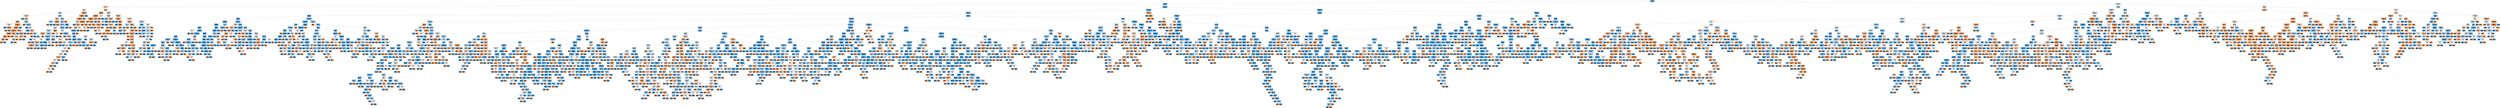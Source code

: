 digraph Tree {
node [shape=box, style="filled", color="black"] ;
0 [label="source_type <= 6.0\ngini = 0.363\nsamples = 14999\nvalue = [3580, 11419]\nclass = 1", fillcolor="#399de5af"] ;
1 [label="source_type <= 3.5\ngini = 0.281\nsamples = 11315\nvalue = [1912, 9403]\nclass = 1", fillcolor="#399de5cb"] ;
0 -> 1 [labeldistance=2.5, labelangle=45, headlabel="True"] ;
2 [label="source_screen_name <= 10.5\ngini = 0.496\nsamples = 631\nvalue = [344, 287]\nclass = 0", fillcolor="#e581392a"] ;
1 -> 2 ;
3 [label="msno <= 2876.0\ngini = 0.498\nsamples = 419\nvalue = [197, 222]\nclass = 1", fillcolor="#399de51d"] ;
2 -> 3 ;
4 [label="msno <= 692.0\ngini = 0.489\nsamples = 376\nvalue = [160, 216]\nclass = 1", fillcolor="#399de542"] ;
3 -> 4 ;
5 [label="source_screen_name <= 0.5\ngini = 0.48\nsamples = 115\nvalue = [69, 46]\nclass = 0", fillcolor="#e5813955"] ;
4 -> 5 ;
6 [label="gini = 0.0\nsamples = 17\nvalue = [0, 17]\nclass = 1", fillcolor="#399de5ff"] ;
5 -> 6 ;
7 [label="bd <= 24.5\ngini = 0.417\nsamples = 98\nvalue = [69, 29]\nclass = 0", fillcolor="#e5813994"] ;
5 -> 7 ;
8 [label="song_id <= 2059.0\ngini = 0.262\nsamples = 71\nvalue = [60, 11]\nclass = 0", fillcolor="#e58139d0"] ;
7 -> 8 ;
9 [label="registration_year <= 2015.0\ngini = 0.496\nsamples = 11\nvalue = [6, 5]\nclass = 0", fillcolor="#e581392a"] ;
8 -> 9 ;
10 [label="gini = 0.0\nsamples = 4\nvalue = [0, 4]\nclass = 1", fillcolor="#399de5ff"] ;
9 -> 10 ;
11 [label="expiration_date <= 23.5\ngini = 0.245\nsamples = 7\nvalue = [6, 1]\nclass = 0", fillcolor="#e58139d4"] ;
9 -> 11 ;
12 [label="gini = 0.0\nsamples = 6\nvalue = [6, 0]\nclass = 0", fillcolor="#e58139ff"] ;
11 -> 12 ;
13 [label="gini = 0.0\nsamples = 1\nvalue = [0, 1]\nclass = 1", fillcolor="#399de5ff"] ;
11 -> 13 ;
14 [label="source_screen_name <= 6.5\ngini = 0.18\nsamples = 60\nvalue = [54, 6]\nclass = 0", fillcolor="#e58139e3"] ;
8 -> 14 ;
15 [label="expiration_date <= 28.5\ngini = 0.155\nsamples = 59\nvalue = [54, 5]\nclass = 0", fillcolor="#e58139e7"] ;
14 -> 15 ;
16 [label="registration_month <= 10.5\ngini = 0.109\nsamples = 52\nvalue = [49, 3]\nclass = 0", fillcolor="#e58139ef"] ;
15 -> 16 ;
17 [label="registration_date <= 2.5\ngini = 0.046\nsamples = 42\nvalue = [41, 1]\nclass = 0", fillcolor="#e58139f9"] ;
16 -> 17 ;
18 [label="song_id <= 5931.0\ngini = 0.18\nsamples = 10\nvalue = [9, 1]\nclass = 0", fillcolor="#e58139e3"] ;
17 -> 18 ;
19 [label="song_id <= 5826.5\ngini = 0.32\nsamples = 5\nvalue = [4, 1]\nclass = 0", fillcolor="#e58139bf"] ;
18 -> 19 ;
20 [label="gini = 0.0\nsamples = 4\nvalue = [4, 0]\nclass = 0", fillcolor="#e58139ff"] ;
19 -> 20 ;
21 [label="gini = 0.0\nsamples = 1\nvalue = [0, 1]\nclass = 1", fillcolor="#399de5ff"] ;
19 -> 21 ;
22 [label="gini = 0.0\nsamples = 5\nvalue = [5, 0]\nclass = 0", fillcolor="#e58139ff"] ;
18 -> 22 ;
23 [label="gini = 0.0\nsamples = 32\nvalue = [32, 0]\nclass = 0", fillcolor="#e58139ff"] ;
17 -> 23 ;
24 [label="song_id <= 8240.0\ngini = 0.32\nsamples = 10\nvalue = [8, 2]\nclass = 0", fillcolor="#e58139bf"] ;
16 -> 24 ;
25 [label="gini = 0.0\nsamples = 5\nvalue = [5, 0]\nclass = 0", fillcolor="#e58139ff"] ;
24 -> 25 ;
26 [label="song_length <= 47159.0\ngini = 0.48\nsamples = 5\nvalue = [3, 2]\nclass = 0", fillcolor="#e5813955"] ;
24 -> 26 ;
27 [label="bd <= 22.5\ngini = 0.444\nsamples = 3\nvalue = [1, 2]\nclass = 1", fillcolor="#399de57f"] ;
26 -> 27 ;
28 [label="gini = 0.0\nsamples = 2\nvalue = [0, 2]\nclass = 1", fillcolor="#399de5ff"] ;
27 -> 28 ;
29 [label="gini = 0.0\nsamples = 1\nvalue = [1, 0]\nclass = 0", fillcolor="#e58139ff"] ;
27 -> 29 ;
30 [label="gini = 0.0\nsamples = 2\nvalue = [2, 0]\nclass = 0", fillcolor="#e58139ff"] ;
26 -> 30 ;
31 [label="registration_date <= 17.5\ngini = 0.408\nsamples = 7\nvalue = [5, 2]\nclass = 0", fillcolor="#e5813999"] ;
15 -> 31 ;
32 [label="gini = 0.0\nsamples = 1\nvalue = [0, 1]\nclass = 1", fillcolor="#399de5ff"] ;
31 -> 32 ;
33 [label="song_id <= 5093.0\ngini = 0.278\nsamples = 6\nvalue = [5, 1]\nclass = 0", fillcolor="#e58139cc"] ;
31 -> 33 ;
34 [label="song_id <= 4125.0\ngini = 0.444\nsamples = 3\nvalue = [2, 1]\nclass = 0", fillcolor="#e581397f"] ;
33 -> 34 ;
35 [label="gini = 0.0\nsamples = 2\nvalue = [2, 0]\nclass = 0", fillcolor="#e58139ff"] ;
34 -> 35 ;
36 [label="gini = 0.0\nsamples = 1\nvalue = [0, 1]\nclass = 1", fillcolor="#399de5ff"] ;
34 -> 36 ;
37 [label="gini = 0.0\nsamples = 3\nvalue = [3, 0]\nclass = 0", fillcolor="#e58139ff"] ;
33 -> 37 ;
38 [label="gini = 0.0\nsamples = 1\nvalue = [0, 1]\nclass = 1", fillcolor="#399de5ff"] ;
14 -> 38 ;
39 [label="registered_via <= 5.0\ngini = 0.444\nsamples = 27\nvalue = [9, 18]\nclass = 1", fillcolor="#399de57f"] ;
7 -> 39 ;
40 [label="gini = 0.0\nsamples = 3\nvalue = [3, 0]\nclass = 0", fillcolor="#e58139ff"] ;
39 -> 40 ;
41 [label="source_system_tab <= 5.5\ngini = 0.375\nsamples = 24\nvalue = [6, 18]\nclass = 1", fillcolor="#399de5aa"] ;
39 -> 41 ;
42 [label="gini = 0.0\nsamples = 11\nvalue = [0, 11]\nclass = 1", fillcolor="#399de5ff"] ;
41 -> 42 ;
43 [label="bd <= 28.5\ngini = 0.497\nsamples = 13\nvalue = [6, 7]\nclass = 1", fillcolor="#399de524"] ;
41 -> 43 ;
44 [label="song_id <= 8659.5\ngini = 0.278\nsamples = 6\nvalue = [1, 5]\nclass = 1", fillcolor="#399de5cc"] ;
43 -> 44 ;
45 [label="gini = 0.0\nsamples = 5\nvalue = [0, 5]\nclass = 1", fillcolor="#399de5ff"] ;
44 -> 45 ;
46 [label="gini = 0.0\nsamples = 1\nvalue = [1, 0]\nclass = 0", fillcolor="#e58139ff"] ;
44 -> 46 ;
47 [label="song_id <= 6491.0\ngini = 0.408\nsamples = 7\nvalue = [5, 2]\nclass = 0", fillcolor="#e5813999"] ;
43 -> 47 ;
48 [label="gini = 0.0\nsamples = 4\nvalue = [4, 0]\nclass = 0", fillcolor="#e58139ff"] ;
47 -> 48 ;
49 [label="msno <= 553.0\ngini = 0.444\nsamples = 3\nvalue = [1, 2]\nclass = 1", fillcolor="#399de57f"] ;
47 -> 49 ;
50 [label="gini = 0.0\nsamples = 1\nvalue = [1, 0]\nclass = 0", fillcolor="#e58139ff"] ;
49 -> 50 ;
51 [label="gini = 0.0\nsamples = 2\nvalue = [0, 2]\nclass = 1", fillcolor="#399de5ff"] ;
49 -> 51 ;
52 [label="song_id <= 729.0\ngini = 0.454\nsamples = 261\nvalue = [91, 170]\nclass = 1", fillcolor="#399de576"] ;
4 -> 52 ;
53 [label="song_id <= 478.5\ngini = 0.432\nsamples = 19\nvalue = [13, 6]\nclass = 0", fillcolor="#e5813989"] ;
52 -> 53 ;
54 [label="registration_date <= 17.5\ngini = 0.469\nsamples = 8\nvalue = [3, 5]\nclass = 1", fillcolor="#399de566"] ;
53 -> 54 ;
55 [label="gini = 0.0\nsamples = 3\nvalue = [3, 0]\nclass = 0", fillcolor="#e58139ff"] ;
54 -> 55 ;
56 [label="gini = 0.0\nsamples = 5\nvalue = [0, 5]\nclass = 1", fillcolor="#399de5ff"] ;
54 -> 56 ;
57 [label="registration_date <= 8.5\ngini = 0.165\nsamples = 11\nvalue = [10, 1]\nclass = 0", fillcolor="#e58139e6"] ;
53 -> 57 ;
58 [label="gini = 0.0\nsamples = 1\nvalue = [0, 1]\nclass = 1", fillcolor="#399de5ff"] ;
57 -> 58 ;
59 [label="gini = 0.0\nsamples = 10\nvalue = [10, 0]\nclass = 0", fillcolor="#e58139ff"] ;
57 -> 59 ;
60 [label="bd <= 49.0\ngini = 0.437\nsamples = 242\nvalue = [78, 164]\nclass = 1", fillcolor="#399de586"] ;
52 -> 60 ;
61 [label="bd <= 37.5\ngini = 0.426\nsamples = 237\nvalue = [73, 164]\nclass = 1", fillcolor="#399de58d"] ;
60 -> 61 ;
62 [label="registration_month <= 7.5\ngini = 0.452\nsamples = 209\nvalue = [72, 137]\nclass = 1", fillcolor="#399de579"] ;
61 -> 62 ;
63 [label="city <= 14.5\ngini = 0.49\nsamples = 126\nvalue = [54, 72]\nclass = 1", fillcolor="#399de540"] ;
62 -> 63 ;
64 [label="expiration_month <= 8.5\ngini = 0.47\nsamples = 114\nvalue = [43, 71]\nclass = 1", fillcolor="#399de565"] ;
63 -> 64 ;
65 [label="expiration_date <= 15.0\ngini = 0.355\nsamples = 13\nvalue = [10, 3]\nclass = 0", fillcolor="#e58139b3"] ;
64 -> 65 ;
66 [label="bd <= 28.0\ngini = 0.375\nsamples = 4\nvalue = [1, 3]\nclass = 1", fillcolor="#399de5aa"] ;
65 -> 66 ;
67 [label="gini = 0.0\nsamples = 2\nvalue = [0, 2]\nclass = 1", fillcolor="#399de5ff"] ;
66 -> 67 ;
68 [label="song_id <= 3377.0\ngini = 0.5\nsamples = 2\nvalue = [1, 1]\nclass = 0", fillcolor="#e5813900"] ;
66 -> 68 ;
69 [label="gini = 0.0\nsamples = 1\nvalue = [1, 0]\nclass = 0", fillcolor="#e58139ff"] ;
68 -> 69 ;
70 [label="gini = 0.0\nsamples = 1\nvalue = [0, 1]\nclass = 1", fillcolor="#399de5ff"] ;
68 -> 70 ;
71 [label="gini = 0.0\nsamples = 9\nvalue = [9, 0]\nclass = 0", fillcolor="#e58139ff"] ;
65 -> 71 ;
72 [label="registration_month <= 3.5\ngini = 0.44\nsamples = 101\nvalue = [33, 68]\nclass = 1", fillcolor="#399de583"] ;
64 -> 72 ;
73 [label="registration_year <= 2014.5\ngini = 0.325\nsamples = 49\nvalue = [10, 39]\nclass = 1", fillcolor="#399de5be"] ;
72 -> 73 ;
74 [label="expiration_month <= 11.0\ngini = 0.5\nsamples = 16\nvalue = [8, 8]\nclass = 0", fillcolor="#e5813900"] ;
73 -> 74 ;
75 [label="source_system_tab <= 4.5\ngini = 0.397\nsamples = 11\nvalue = [8, 3]\nclass = 0", fillcolor="#e581399f"] ;
74 -> 75 ;
76 [label="source_screen_name <= 4.5\ngini = 0.219\nsamples = 8\nvalue = [7, 1]\nclass = 0", fillcolor="#e58139db"] ;
75 -> 76 ;
77 [label="gini = 0.0\nsamples = 7\nvalue = [7, 0]\nclass = 0", fillcolor="#e58139ff"] ;
76 -> 77 ;
78 [label="gini = 0.0\nsamples = 1\nvalue = [0, 1]\nclass = 1", fillcolor="#399de5ff"] ;
76 -> 78 ;
79 [label="expiration_date <= 11.5\ngini = 0.444\nsamples = 3\nvalue = [1, 2]\nclass = 1", fillcolor="#399de57f"] ;
75 -> 79 ;
80 [label="gini = 0.0\nsamples = 1\nvalue = [1, 0]\nclass = 0", fillcolor="#e58139ff"] ;
79 -> 80 ;
81 [label="gini = 0.0\nsamples = 2\nvalue = [0, 2]\nclass = 1", fillcolor="#399de5ff"] ;
79 -> 81 ;
82 [label="gini = 0.0\nsamples = 5\nvalue = [0, 5]\nclass = 1", fillcolor="#399de5ff"] ;
74 -> 82 ;
83 [label="artist_name <= 333.0\ngini = 0.114\nsamples = 33\nvalue = [2, 31]\nclass = 1", fillcolor="#399de5ef"] ;
73 -> 83 ;
84 [label="song_id <= 4904.0\ngini = 0.062\nsamples = 31\nvalue = [1, 30]\nclass = 1", fillcolor="#399de5f6"] ;
83 -> 84 ;
85 [label="song_id <= 4459.5\ngini = 0.165\nsamples = 11\nvalue = [1, 10]\nclass = 1", fillcolor="#399de5e6"] ;
84 -> 85 ;
86 [label="gini = 0.0\nsamples = 10\nvalue = [0, 10]\nclass = 1", fillcolor="#399de5ff"] ;
85 -> 86 ;
87 [label="gini = 0.0\nsamples = 1\nvalue = [1, 0]\nclass = 0", fillcolor="#e58139ff"] ;
85 -> 87 ;
88 [label="gini = 0.0\nsamples = 20\nvalue = [0, 20]\nclass = 1", fillcolor="#399de5ff"] ;
84 -> 88 ;
89 [label="song_id <= 3420.0\ngini = 0.5\nsamples = 2\nvalue = [1, 1]\nclass = 0", fillcolor="#e5813900"] ;
83 -> 89 ;
90 [label="gini = 0.0\nsamples = 1\nvalue = [0, 1]\nclass = 1", fillcolor="#399de5ff"] ;
89 -> 90 ;
91 [label="gini = 0.0\nsamples = 1\nvalue = [1, 0]\nclass = 0", fillcolor="#e58139ff"] ;
89 -> 91 ;
92 [label="song_id <= 2822.0\ngini = 0.493\nsamples = 52\nvalue = [23, 29]\nclass = 1", fillcolor="#399de535"] ;
72 -> 92 ;
93 [label="song_id <= 1132.0\ngini = 0.245\nsamples = 14\nvalue = [2, 12]\nclass = 1", fillcolor="#399de5d4"] ;
92 -> 93 ;
94 [label="gini = 0.0\nsamples = 2\nvalue = [2, 0]\nclass = 0", fillcolor="#e58139ff"] ;
93 -> 94 ;
95 [label="gini = 0.0\nsamples = 12\nvalue = [0, 12]\nclass = 1", fillcolor="#399de5ff"] ;
93 -> 95 ;
96 [label="registered_via <= 5.0\ngini = 0.494\nsamples = 38\nvalue = [21, 17]\nclass = 0", fillcolor="#e5813931"] ;
92 -> 96 ;
97 [label="song_id <= 11176.0\ngini = 0.198\nsamples = 9\nvalue = [8, 1]\nclass = 0", fillcolor="#e58139df"] ;
96 -> 97 ;
98 [label="gini = 0.0\nsamples = 8\nvalue = [8, 0]\nclass = 0", fillcolor="#e58139ff"] ;
97 -> 98 ;
99 [label="gini = 0.0\nsamples = 1\nvalue = [0, 1]\nclass = 1", fillcolor="#399de5ff"] ;
97 -> 99 ;
100 [label="msno <= 805.5\ngini = 0.495\nsamples = 29\nvalue = [13, 16]\nclass = 1", fillcolor="#399de530"] ;
96 -> 100 ;
101 [label="gini = 0.0\nsamples = 5\nvalue = [0, 5]\nclass = 1", fillcolor="#399de5ff"] ;
100 -> 101 ;
102 [label="msno <= 2817.5\ngini = 0.497\nsamples = 24\nvalue = [13, 11]\nclass = 0", fillcolor="#e5813927"] ;
100 -> 102 ;
103 [label="song_id <= 11317.0\ngini = 0.5\nsamples = 22\nvalue = [11, 11]\nclass = 0", fillcolor="#e5813900"] ;
102 -> 103 ;
104 [label="song_id <= 10541.5\ngini = 0.495\nsamples = 20\nvalue = [9, 11]\nclass = 1", fillcolor="#399de52e"] ;
103 -> 104 ;
105 [label="registration_date <= 24.0\ngini = 0.498\nsamples = 17\nvalue = [9, 8]\nclass = 0", fillcolor="#e581391c"] ;
104 -> 105 ;
106 [label="registration_date <= 14.0\ngini = 0.444\nsamples = 12\nvalue = [8, 4]\nclass = 0", fillcolor="#e581397f"] ;
105 -> 106 ;
107 [label="registered_via <= 8.0\ngini = 0.5\nsamples = 8\nvalue = [4, 4]\nclass = 0", fillcolor="#e5813900"] ;
106 -> 107 ;
108 [label="song_id <= 10171.5\ngini = 0.444\nsamples = 6\nvalue = [4, 2]\nclass = 0", fillcolor="#e581397f"] ;
107 -> 108 ;
109 [label="song_id <= 6211.0\ngini = 0.32\nsamples = 5\nvalue = [4, 1]\nclass = 0", fillcolor="#e58139bf"] ;
108 -> 109 ;
110 [label="source_type <= 1.0\ngini = 0.5\nsamples = 2\nvalue = [1, 1]\nclass = 0", fillcolor="#e5813900"] ;
109 -> 110 ;
111 [label="gini = 0.0\nsamples = 1\nvalue = [1, 0]\nclass = 0", fillcolor="#e58139ff"] ;
110 -> 111 ;
112 [label="gini = 0.0\nsamples = 1\nvalue = [0, 1]\nclass = 1", fillcolor="#399de5ff"] ;
110 -> 112 ;
113 [label="gini = 0.0\nsamples = 3\nvalue = [3, 0]\nclass = 0", fillcolor="#e58139ff"] ;
109 -> 113 ;
114 [label="gini = 0.0\nsamples = 1\nvalue = [0, 1]\nclass = 1", fillcolor="#399de5ff"] ;
108 -> 114 ;
115 [label="gini = 0.0\nsamples = 2\nvalue = [0, 2]\nclass = 1", fillcolor="#399de5ff"] ;
107 -> 115 ;
116 [label="gini = 0.0\nsamples = 4\nvalue = [4, 0]\nclass = 0", fillcolor="#e58139ff"] ;
106 -> 116 ;
117 [label="song_id <= 9137.0\ngini = 0.32\nsamples = 5\nvalue = [1, 4]\nclass = 1", fillcolor="#399de5bf"] ;
105 -> 117 ;
118 [label="gini = 0.0\nsamples = 4\nvalue = [0, 4]\nclass = 1", fillcolor="#399de5ff"] ;
117 -> 118 ;
119 [label="gini = 0.0\nsamples = 1\nvalue = [1, 0]\nclass = 0", fillcolor="#e58139ff"] ;
117 -> 119 ;
120 [label="gini = 0.0\nsamples = 3\nvalue = [0, 3]\nclass = 1", fillcolor="#399de5ff"] ;
104 -> 120 ;
121 [label="gini = 0.0\nsamples = 2\nvalue = [2, 0]\nclass = 0", fillcolor="#e58139ff"] ;
103 -> 121 ;
122 [label="gini = 0.0\nsamples = 2\nvalue = [2, 0]\nclass = 0", fillcolor="#e58139ff"] ;
102 -> 122 ;
123 [label="msno <= 2447.5\ngini = 0.153\nsamples = 12\nvalue = [11, 1]\nclass = 0", fillcolor="#e58139e8"] ;
63 -> 123 ;
124 [label="gini = 0.0\nsamples = 10\nvalue = [10, 0]\nclass = 0", fillcolor="#e58139ff"] ;
123 -> 124 ;
125 [label="song_id <= 6681.0\ngini = 0.5\nsamples = 2\nvalue = [1, 1]\nclass = 0", fillcolor="#e5813900"] ;
123 -> 125 ;
126 [label="gini = 0.0\nsamples = 1\nvalue = [0, 1]\nclass = 1", fillcolor="#399de5ff"] ;
125 -> 126 ;
127 [label="gini = 0.0\nsamples = 1\nvalue = [1, 0]\nclass = 0", fillcolor="#e58139ff"] ;
125 -> 127 ;
128 [label="expiration_date <= 2.5\ngini = 0.34\nsamples = 83\nvalue = [18, 65]\nclass = 1", fillcolor="#399de5b8"] ;
62 -> 128 ;
129 [label="msno <= 1800.0\ngini = 0.498\nsamples = 17\nvalue = [8, 9]\nclass = 1", fillcolor="#399de51c"] ;
128 -> 129 ;
130 [label="gini = 0.0\nsamples = 6\nvalue = [6, 0]\nclass = 0", fillcolor="#e58139ff"] ;
129 -> 130 ;
131 [label="registration_month <= 10.5\ngini = 0.298\nsamples = 11\nvalue = [2, 9]\nclass = 1", fillcolor="#399de5c6"] ;
129 -> 131 ;
132 [label="gini = 0.0\nsamples = 8\nvalue = [0, 8]\nclass = 1", fillcolor="#399de5ff"] ;
131 -> 132 ;
133 [label="song_length <= 92647.0\ngini = 0.444\nsamples = 3\nvalue = [2, 1]\nclass = 0", fillcolor="#e581397f"] ;
131 -> 133 ;
134 [label="gini = 0.0\nsamples = 2\nvalue = [2, 0]\nclass = 0", fillcolor="#e58139ff"] ;
133 -> 134 ;
135 [label="gini = 0.0\nsamples = 1\nvalue = [0, 1]\nclass = 1", fillcolor="#399de5ff"] ;
133 -> 135 ;
136 [label="registration_date <= 29.5\ngini = 0.257\nsamples = 66\nvalue = [10, 56]\nclass = 1", fillcolor="#399de5d1"] ;
128 -> 136 ;
137 [label="bd <= 30.5\ngini = 0.239\nsamples = 65\nvalue = [9, 56]\nclass = 1", fillcolor="#399de5d6"] ;
136 -> 137 ;
138 [label="msno <= 2310.0\ngini = 0.185\nsamples = 58\nvalue = [6, 52]\nclass = 1", fillcolor="#399de5e2"] ;
137 -> 138 ;
139 [label="song_id <= 1705.0\ngini = 0.053\nsamples = 37\nvalue = [1, 36]\nclass = 1", fillcolor="#399de5f8"] ;
138 -> 139 ;
140 [label="registration_year <= 2014.0\ngini = 0.444\nsamples = 3\nvalue = [1, 2]\nclass = 1", fillcolor="#399de57f"] ;
139 -> 140 ;
141 [label="gini = 0.0\nsamples = 2\nvalue = [0, 2]\nclass = 1", fillcolor="#399de5ff"] ;
140 -> 141 ;
142 [label="gini = 0.0\nsamples = 1\nvalue = [1, 0]\nclass = 0", fillcolor="#e58139ff"] ;
140 -> 142 ;
143 [label="gini = 0.0\nsamples = 34\nvalue = [0, 34]\nclass = 1", fillcolor="#399de5ff"] ;
139 -> 143 ;
144 [label="source_system_tab <= 2.5\ngini = 0.363\nsamples = 21\nvalue = [5, 16]\nclass = 1", fillcolor="#399de5af"] ;
138 -> 144 ;
145 [label="song_id <= 7774.5\ngini = 0.375\nsamples = 4\nvalue = [3, 1]\nclass = 0", fillcolor="#e58139aa"] ;
144 -> 145 ;
146 [label="gini = 0.0\nsamples = 3\nvalue = [3, 0]\nclass = 0", fillcolor="#e58139ff"] ;
145 -> 146 ;
147 [label="gini = 0.0\nsamples = 1\nvalue = [0, 1]\nclass = 1", fillcolor="#399de5ff"] ;
145 -> 147 ;
148 [label="song_id <= 9071.5\ngini = 0.208\nsamples = 17\nvalue = [2, 15]\nclass = 1", fillcolor="#399de5dd"] ;
144 -> 148 ;
149 [label="gini = 0.0\nsamples = 10\nvalue = [0, 10]\nclass = 1", fillcolor="#399de5ff"] ;
148 -> 149 ;
150 [label="song_id <= 9858.5\ngini = 0.408\nsamples = 7\nvalue = [2, 5]\nclass = 1", fillcolor="#399de599"] ;
148 -> 150 ;
151 [label="gini = 0.0\nsamples = 2\nvalue = [2, 0]\nclass = 0", fillcolor="#e58139ff"] ;
150 -> 151 ;
152 [label="gini = 0.0\nsamples = 5\nvalue = [0, 5]\nclass = 1", fillcolor="#399de5ff"] ;
150 -> 152 ;
153 [label="song_id <= 3353.0\ngini = 0.49\nsamples = 7\nvalue = [3, 4]\nclass = 1", fillcolor="#399de540"] ;
137 -> 153 ;
154 [label="gini = 0.0\nsamples = 2\nvalue = [0, 2]\nclass = 1", fillcolor="#399de5ff"] ;
153 -> 154 ;
155 [label="song_id <= 9258.0\ngini = 0.48\nsamples = 5\nvalue = [3, 2]\nclass = 0", fillcolor="#e5813955"] ;
153 -> 155 ;
156 [label="song_length <= 131081.5\ngini = 0.375\nsamples = 4\nvalue = [3, 1]\nclass = 0", fillcolor="#e58139aa"] ;
155 -> 156 ;
157 [label="gini = 0.0\nsamples = 3\nvalue = [3, 0]\nclass = 0", fillcolor="#e58139ff"] ;
156 -> 157 ;
158 [label="gini = 0.0\nsamples = 1\nvalue = [0, 1]\nclass = 1", fillcolor="#399de5ff"] ;
156 -> 158 ;
159 [label="gini = 0.0\nsamples = 1\nvalue = [0, 1]\nclass = 1", fillcolor="#399de5ff"] ;
155 -> 159 ;
160 [label="gini = 0.0\nsamples = 1\nvalue = [1, 0]\nclass = 0", fillcolor="#e58139ff"] ;
136 -> 160 ;
161 [label="msno <= 2605.5\ngini = 0.069\nsamples = 28\nvalue = [1, 27]\nclass = 1", fillcolor="#399de5f6"] ;
61 -> 161 ;
162 [label="gini = 0.0\nsamples = 27\nvalue = [0, 27]\nclass = 1", fillcolor="#399de5ff"] ;
161 -> 162 ;
163 [label="gini = 0.0\nsamples = 1\nvalue = [1, 0]\nclass = 0", fillcolor="#e58139ff"] ;
161 -> 163 ;
164 [label="gini = 0.0\nsamples = 5\nvalue = [5, 0]\nclass = 0", fillcolor="#e58139ff"] ;
60 -> 164 ;
165 [label="source_system_tab <= 5.5\ngini = 0.24\nsamples = 43\nvalue = [37, 6]\nclass = 0", fillcolor="#e58139d6"] ;
3 -> 165 ;
166 [label="expiration_month <= 11.0\ngini = 0.176\nsamples = 41\nvalue = [37, 4]\nclass = 0", fillcolor="#e58139e3"] ;
165 -> 166 ;
167 [label="registration_year <= 2007.0\ngini = 0.139\nsamples = 40\nvalue = [37, 3]\nclass = 0", fillcolor="#e58139ea"] ;
166 -> 167 ;
168 [label="song_id <= 742.5\ngini = 0.48\nsamples = 5\nvalue = [3, 2]\nclass = 0", fillcolor="#e5813955"] ;
167 -> 168 ;
169 [label="gini = 0.0\nsamples = 1\nvalue = [0, 1]\nclass = 1", fillcolor="#399de5ff"] ;
168 -> 169 ;
170 [label="song_id <= 5052.0\ngini = 0.375\nsamples = 4\nvalue = [3, 1]\nclass = 0", fillcolor="#e58139aa"] ;
168 -> 170 ;
171 [label="gini = 0.0\nsamples = 2\nvalue = [2, 0]\nclass = 0", fillcolor="#e58139ff"] ;
170 -> 171 ;
172 [label="song_id <= 8235.5\ngini = 0.5\nsamples = 2\nvalue = [1, 1]\nclass = 0", fillcolor="#e5813900"] ;
170 -> 172 ;
173 [label="gini = 0.0\nsamples = 1\nvalue = [0, 1]\nclass = 1", fillcolor="#399de5ff"] ;
172 -> 173 ;
174 [label="gini = 0.0\nsamples = 1\nvalue = [1, 0]\nclass = 0", fillcolor="#e58139ff"] ;
172 -> 174 ;
175 [label="source_screen_name <= 3.0\ngini = 0.056\nsamples = 35\nvalue = [34, 1]\nclass = 0", fillcolor="#e58139f8"] ;
167 -> 175 ;
176 [label="gini = 0.0\nsamples = 31\nvalue = [31, 0]\nclass = 0", fillcolor="#e58139ff"] ;
175 -> 176 ;
177 [label="song_id <= 1672.0\ngini = 0.375\nsamples = 4\nvalue = [3, 1]\nclass = 0", fillcolor="#e58139aa"] ;
175 -> 177 ;
178 [label="song_id <= 1293.5\ngini = 0.5\nsamples = 2\nvalue = [1, 1]\nclass = 0", fillcolor="#e5813900"] ;
177 -> 178 ;
179 [label="gini = 0.0\nsamples = 1\nvalue = [1, 0]\nclass = 0", fillcolor="#e58139ff"] ;
178 -> 179 ;
180 [label="gini = 0.0\nsamples = 1\nvalue = [0, 1]\nclass = 1", fillcolor="#399de5ff"] ;
178 -> 180 ;
181 [label="gini = 0.0\nsamples = 2\nvalue = [2, 0]\nclass = 0", fillcolor="#e58139ff"] ;
177 -> 181 ;
182 [label="gini = 0.0\nsamples = 1\nvalue = [0, 1]\nclass = 1", fillcolor="#399de5ff"] ;
166 -> 182 ;
183 [label="gini = 0.0\nsamples = 2\nvalue = [0, 2]\nclass = 1", fillcolor="#399de5ff"] ;
165 -> 183 ;
184 [label="msno <= 554.0\ngini = 0.425\nsamples = 212\nvalue = [147, 65]\nclass = 0", fillcolor="#e581398e"] ;
2 -> 184 ;
185 [label="artist_name <= 611.0\ngini = 0.165\nsamples = 33\nvalue = [30, 3]\nclass = 0", fillcolor="#e58139e6"] ;
184 -> 185 ;
186 [label="source_system_tab <= 3.5\ngini = 0.121\nsamples = 31\nvalue = [29, 2]\nclass = 0", fillcolor="#e58139ed"] ;
185 -> 186 ;
187 [label="registration_date <= 19.0\ngini = 0.071\nsamples = 27\nvalue = [26, 1]\nclass = 0", fillcolor="#e58139f5"] ;
186 -> 187 ;
188 [label="gini = 0.0\nsamples = 20\nvalue = [20, 0]\nclass = 0", fillcolor="#e58139ff"] ;
187 -> 188 ;
189 [label="song_id <= 5249.5\ngini = 0.245\nsamples = 7\nvalue = [6, 1]\nclass = 0", fillcolor="#e58139d4"] ;
187 -> 189 ;
190 [label="gini = 0.0\nsamples = 3\nvalue = [3, 0]\nclass = 0", fillcolor="#e58139ff"] ;
189 -> 190 ;
191 [label="song_id <= 7155.0\ngini = 0.375\nsamples = 4\nvalue = [3, 1]\nclass = 0", fillcolor="#e58139aa"] ;
189 -> 191 ;
192 [label="gini = 0.0\nsamples = 1\nvalue = [0, 1]\nclass = 1", fillcolor="#399de5ff"] ;
191 -> 192 ;
193 [label="gini = 0.0\nsamples = 3\nvalue = [3, 0]\nclass = 0", fillcolor="#e58139ff"] ;
191 -> 193 ;
194 [label="song_id <= 3832.0\ngini = 0.375\nsamples = 4\nvalue = [3, 1]\nclass = 0", fillcolor="#e58139aa"] ;
186 -> 194 ;
195 [label="gini = 0.0\nsamples = 1\nvalue = [0, 1]\nclass = 1", fillcolor="#399de5ff"] ;
194 -> 195 ;
196 [label="gini = 0.0\nsamples = 3\nvalue = [3, 0]\nclass = 0", fillcolor="#e58139ff"] ;
194 -> 196 ;
197 [label="msno <= 148.0\ngini = 0.5\nsamples = 2\nvalue = [1, 1]\nclass = 0", fillcolor="#e5813900"] ;
185 -> 197 ;
198 [label="gini = 0.0\nsamples = 1\nvalue = [1, 0]\nclass = 0", fillcolor="#e58139ff"] ;
197 -> 198 ;
199 [label="gini = 0.0\nsamples = 1\nvalue = [0, 1]\nclass = 1", fillcolor="#399de5ff"] ;
197 -> 199 ;
200 [label="msno <= 843.0\ngini = 0.453\nsamples = 179\nvalue = [117, 62]\nclass = 0", fillcolor="#e5813978"] ;
184 -> 200 ;
201 [label="song_id <= 8851.5\ngini = 0.469\nsamples = 24\nvalue = [9, 15]\nclass = 1", fillcolor="#399de566"] ;
200 -> 201 ;
202 [label="song_id <= 3830.0\ngini = 0.42\nsamples = 20\nvalue = [6, 14]\nclass = 1", fillcolor="#399de592"] ;
201 -> 202 ;
203 [label="bd <= 30.5\ngini = 0.49\nsamples = 7\nvalue = [4, 3]\nclass = 0", fillcolor="#e5813940"] ;
202 -> 203 ;
204 [label="registration_month <= 5.0\ngini = 0.32\nsamples = 5\nvalue = [4, 1]\nclass = 0", fillcolor="#e58139bf"] ;
203 -> 204 ;
205 [label="song_id <= 1487.0\ngini = 0.444\nsamples = 3\nvalue = [2, 1]\nclass = 0", fillcolor="#e581397f"] ;
204 -> 205 ;
206 [label="gini = 0.0\nsamples = 1\nvalue = [1, 0]\nclass = 0", fillcolor="#e58139ff"] ;
205 -> 206 ;
207 [label="song_id <= 3337.0\ngini = 0.5\nsamples = 2\nvalue = [1, 1]\nclass = 0", fillcolor="#e5813900"] ;
205 -> 207 ;
208 [label="gini = 0.0\nsamples = 1\nvalue = [0, 1]\nclass = 1", fillcolor="#399de5ff"] ;
207 -> 208 ;
209 [label="gini = 0.0\nsamples = 1\nvalue = [1, 0]\nclass = 0", fillcolor="#e58139ff"] ;
207 -> 209 ;
210 [label="gini = 0.0\nsamples = 2\nvalue = [2, 0]\nclass = 0", fillcolor="#e58139ff"] ;
204 -> 210 ;
211 [label="gini = 0.0\nsamples = 2\nvalue = [0, 2]\nclass = 1", fillcolor="#399de5ff"] ;
203 -> 211 ;
212 [label="language <= 1.0\ngini = 0.26\nsamples = 13\nvalue = [2, 11]\nclass = 1", fillcolor="#399de5d1"] ;
202 -> 212 ;
213 [label="gini = 0.0\nsamples = 10\nvalue = [0, 10]\nclass = 1", fillcolor="#399de5ff"] ;
212 -> 213 ;
214 [label="song_length <= 253283.0\ngini = 0.444\nsamples = 3\nvalue = [2, 1]\nclass = 0", fillcolor="#e581397f"] ;
212 -> 214 ;
215 [label="gini = 0.0\nsamples = 2\nvalue = [2, 0]\nclass = 0", fillcolor="#e58139ff"] ;
214 -> 215 ;
216 [label="gini = 0.0\nsamples = 1\nvalue = [0, 1]\nclass = 1", fillcolor="#399de5ff"] ;
214 -> 216 ;
217 [label="song_id <= 11261.0\ngini = 0.375\nsamples = 4\nvalue = [3, 1]\nclass = 0", fillcolor="#e58139aa"] ;
201 -> 217 ;
218 [label="gini = 0.0\nsamples = 3\nvalue = [3, 0]\nclass = 0", fillcolor="#e58139ff"] ;
217 -> 218 ;
219 [label="gini = 0.0\nsamples = 1\nvalue = [0, 1]\nclass = 1", fillcolor="#399de5ff"] ;
217 -> 219 ;
220 [label="expiration_date <= 12.5\ngini = 0.423\nsamples = 155\nvalue = [108, 47]\nclass = 0", fillcolor="#e5813990"] ;
200 -> 220 ;
221 [label="registration_month <= 4.0\ngini = 0.241\nsamples = 57\nvalue = [49, 8]\nclass = 0", fillcolor="#e58139d5"] ;
220 -> 221 ;
222 [label="gini = 0.0\nsamples = 2\nvalue = [0, 2]\nclass = 1", fillcolor="#399de5ff"] ;
221 -> 222 ;
223 [label="song_id <= 126.0\ngini = 0.194\nsamples = 55\nvalue = [49, 6]\nclass = 0", fillcolor="#e58139e0"] ;
221 -> 223 ;
224 [label="gini = 0.0\nsamples = 1\nvalue = [0, 1]\nclass = 1", fillcolor="#399de5ff"] ;
223 -> 224 ;
225 [label="song_id <= 6909.5\ngini = 0.168\nsamples = 54\nvalue = [49, 5]\nclass = 0", fillcolor="#e58139e5"] ;
223 -> 225 ;
226 [label="song_id <= 6747.5\ngini = 0.264\nsamples = 32\nvalue = [27, 5]\nclass = 0", fillcolor="#e58139d0"] ;
225 -> 226 ;
227 [label="registration_month <= 7.0\ngini = 0.133\nsamples = 28\nvalue = [26, 2]\nclass = 0", fillcolor="#e58139eb"] ;
226 -> 227 ;
228 [label="song_id <= 3303.5\ngini = 0.346\nsamples = 9\nvalue = [7, 2]\nclass = 0", fillcolor="#e58139b6"] ;
227 -> 228 ;
229 [label="gini = 0.0\nsamples = 6\nvalue = [6, 0]\nclass = 0", fillcolor="#e58139ff"] ;
228 -> 229 ;
230 [label="msno <= 2623.0\ngini = 0.444\nsamples = 3\nvalue = [1, 2]\nclass = 1", fillcolor="#399de57f"] ;
228 -> 230 ;
231 [label="gini = 0.0\nsamples = 2\nvalue = [0, 2]\nclass = 1", fillcolor="#399de5ff"] ;
230 -> 231 ;
232 [label="gini = 0.0\nsamples = 1\nvalue = [1, 0]\nclass = 0", fillcolor="#e58139ff"] ;
230 -> 232 ;
233 [label="gini = 0.0\nsamples = 19\nvalue = [19, 0]\nclass = 0", fillcolor="#e58139ff"] ;
227 -> 233 ;
234 [label="city <= 3.0\ngini = 0.375\nsamples = 4\nvalue = [1, 3]\nclass = 1", fillcolor="#399de5aa"] ;
226 -> 234 ;
235 [label="gini = 0.0\nsamples = 1\nvalue = [1, 0]\nclass = 0", fillcolor="#e58139ff"] ;
234 -> 235 ;
236 [label="gini = 0.0\nsamples = 3\nvalue = [0, 3]\nclass = 1", fillcolor="#399de5ff"] ;
234 -> 236 ;
237 [label="gini = 0.0\nsamples = 22\nvalue = [22, 0]\nclass = 0", fillcolor="#e58139ff"] ;
225 -> 237 ;
238 [label="registration_month <= 6.5\ngini = 0.479\nsamples = 98\nvalue = [59, 39]\nclass = 0", fillcolor="#e5813956"] ;
220 -> 238 ;
239 [label="expiration_date <= 15.0\ngini = 0.394\nsamples = 63\nvalue = [46, 17]\nclass = 0", fillcolor="#e58139a1"] ;
238 -> 239 ;
240 [label="song_length <= 128469.5\ngini = 0.486\nsamples = 12\nvalue = [5, 7]\nclass = 1", fillcolor="#399de549"] ;
239 -> 240 ;
241 [label="msno <= 1589.0\ngini = 0.42\nsamples = 10\nvalue = [3, 7]\nclass = 1", fillcolor="#399de592"] ;
240 -> 241 ;
242 [label="song_id <= 1781.0\ngini = 0.245\nsamples = 7\nvalue = [1, 6]\nclass = 1", fillcolor="#399de5d4"] ;
241 -> 242 ;
243 [label="gini = 0.0\nsamples = 1\nvalue = [1, 0]\nclass = 0", fillcolor="#e58139ff"] ;
242 -> 243 ;
244 [label="gini = 0.0\nsamples = 6\nvalue = [0, 6]\nclass = 1", fillcolor="#399de5ff"] ;
242 -> 244 ;
245 [label="song_id <= 4063.0\ngini = 0.444\nsamples = 3\nvalue = [2, 1]\nclass = 0", fillcolor="#e581397f"] ;
241 -> 245 ;
246 [label="gini = 0.0\nsamples = 1\nvalue = [0, 1]\nclass = 1", fillcolor="#399de5ff"] ;
245 -> 246 ;
247 [label="gini = 0.0\nsamples = 2\nvalue = [2, 0]\nclass = 0", fillcolor="#e58139ff"] ;
245 -> 247 ;
248 [label="gini = 0.0\nsamples = 2\nvalue = [2, 0]\nclass = 0", fillcolor="#e58139ff"] ;
240 -> 248 ;
249 [label="song_id <= 168.5\ngini = 0.315\nsamples = 51\nvalue = [41, 10]\nclass = 0", fillcolor="#e58139c1"] ;
239 -> 249 ;
250 [label="gini = 0.0\nsamples = 1\nvalue = [0, 1]\nclass = 1", fillcolor="#399de5ff"] ;
249 -> 250 ;
251 [label="bd <= 28.5\ngini = 0.295\nsamples = 50\nvalue = [41, 9]\nclass = 0", fillcolor="#e58139c7"] ;
249 -> 251 ;
252 [label="artist_name <= 608.5\ngini = 0.325\nsamples = 44\nvalue = [35, 9]\nclass = 0", fillcolor="#e58139bd"] ;
251 -> 252 ;
253 [label="registration_year <= 2014.5\ngini = 0.303\nsamples = 43\nvalue = [35, 8]\nclass = 0", fillcolor="#e58139c5"] ;
252 -> 253 ;
254 [label="gini = 0.0\nsamples = 8\nvalue = [8, 0]\nclass = 0", fillcolor="#e58139ff"] ;
253 -> 254 ;
255 [label="song_id <= 1674.5\ngini = 0.353\nsamples = 35\nvalue = [27, 8]\nclass = 0", fillcolor="#e58139b3"] ;
253 -> 255 ;
256 [label="gini = 0.0\nsamples = 5\nvalue = [5, 0]\nclass = 0", fillcolor="#e58139ff"] ;
255 -> 256 ;
257 [label="song_id <= 5790.5\ngini = 0.391\nsamples = 30\nvalue = [22, 8]\nclass = 0", fillcolor="#e58139a2"] ;
255 -> 257 ;
258 [label="song_id <= 4039.5\ngini = 0.5\nsamples = 8\nvalue = [4, 4]\nclass = 0", fillcolor="#e5813900"] ;
257 -> 258 ;
259 [label="song_id <= 2210.5\ngini = 0.444\nsamples = 6\nvalue = [4, 2]\nclass = 0", fillcolor="#e581397f"] ;
258 -> 259 ;
260 [label="gini = 0.0\nsamples = 1\nvalue = [0, 1]\nclass = 1", fillcolor="#399de5ff"] ;
259 -> 260 ;
261 [label="registration_year <= 2015.5\ngini = 0.32\nsamples = 5\nvalue = [4, 1]\nclass = 0", fillcolor="#e58139bf"] ;
259 -> 261 ;
262 [label="song_id <= 3363.0\ngini = 0.5\nsamples = 2\nvalue = [1, 1]\nclass = 0", fillcolor="#e5813900"] ;
261 -> 262 ;
263 [label="gini = 0.0\nsamples = 1\nvalue = [0, 1]\nclass = 1", fillcolor="#399de5ff"] ;
262 -> 263 ;
264 [label="gini = 0.0\nsamples = 1\nvalue = [1, 0]\nclass = 0", fillcolor="#e58139ff"] ;
262 -> 264 ;
265 [label="gini = 0.0\nsamples = 3\nvalue = [3, 0]\nclass = 0", fillcolor="#e58139ff"] ;
261 -> 265 ;
266 [label="gini = 0.0\nsamples = 2\nvalue = [0, 2]\nclass = 1", fillcolor="#399de5ff"] ;
258 -> 266 ;
267 [label="song_id <= 6785.5\ngini = 0.298\nsamples = 22\nvalue = [18, 4]\nclass = 0", fillcolor="#e58139c6"] ;
257 -> 267 ;
268 [label="gini = 0.0\nsamples = 6\nvalue = [6, 0]\nclass = 0", fillcolor="#e58139ff"] ;
267 -> 268 ;
269 [label="song_id <= 7101.5\ngini = 0.375\nsamples = 16\nvalue = [12, 4]\nclass = 0", fillcolor="#e58139aa"] ;
267 -> 269 ;
270 [label="gini = 0.0\nsamples = 1\nvalue = [0, 1]\nclass = 1", fillcolor="#399de5ff"] ;
269 -> 270 ;
271 [label="song_id <= 8528.0\ngini = 0.32\nsamples = 15\nvalue = [12, 3]\nclass = 0", fillcolor="#e58139bf"] ;
269 -> 271 ;
272 [label="song_id <= 7694.0\ngini = 0.48\nsamples = 5\nvalue = [3, 2]\nclass = 0", fillcolor="#e5813955"] ;
271 -> 272 ;
273 [label="gini = 0.0\nsamples = 2\nvalue = [2, 0]\nclass = 0", fillcolor="#e58139ff"] ;
272 -> 273 ;
274 [label="registration_month <= 2.0\ngini = 0.444\nsamples = 3\nvalue = [1, 2]\nclass = 1", fillcolor="#399de57f"] ;
272 -> 274 ;
275 [label="gini = 0.0\nsamples = 1\nvalue = [0, 1]\nclass = 1", fillcolor="#399de5ff"] ;
274 -> 275 ;
276 [label="song_id <= 7969.0\ngini = 0.5\nsamples = 2\nvalue = [1, 1]\nclass = 0", fillcolor="#e5813900"] ;
274 -> 276 ;
277 [label="gini = 0.0\nsamples = 1\nvalue = [0, 1]\nclass = 1", fillcolor="#399de5ff"] ;
276 -> 277 ;
278 [label="gini = 0.0\nsamples = 1\nvalue = [1, 0]\nclass = 0", fillcolor="#e58139ff"] ;
276 -> 278 ;
279 [label="song_id <= 10860.0\ngini = 0.18\nsamples = 10\nvalue = [9, 1]\nclass = 0", fillcolor="#e58139e3"] ;
271 -> 279 ;
280 [label="gini = 0.0\nsamples = 8\nvalue = [8, 0]\nclass = 0", fillcolor="#e58139ff"] ;
279 -> 280 ;
281 [label="song_id <= 11407.0\ngini = 0.5\nsamples = 2\nvalue = [1, 1]\nclass = 0", fillcolor="#e5813900"] ;
279 -> 281 ;
282 [label="gini = 0.0\nsamples = 1\nvalue = [0, 1]\nclass = 1", fillcolor="#399de5ff"] ;
281 -> 282 ;
283 [label="gini = 0.0\nsamples = 1\nvalue = [1, 0]\nclass = 0", fillcolor="#e58139ff"] ;
281 -> 283 ;
284 [label="gini = 0.0\nsamples = 1\nvalue = [0, 1]\nclass = 1", fillcolor="#399de5ff"] ;
252 -> 284 ;
285 [label="gini = 0.0\nsamples = 6\nvalue = [6, 0]\nclass = 0", fillcolor="#e58139ff"] ;
251 -> 285 ;
286 [label="registration_month <= 10.5\ngini = 0.467\nsamples = 35\nvalue = [13, 22]\nclass = 1", fillcolor="#399de568"] ;
238 -> 286 ;
287 [label="song_id <= 6700.0\ngini = 0.305\nsamples = 16\nvalue = [3, 13]\nclass = 1", fillcolor="#399de5c4"] ;
286 -> 287 ;
288 [label="gini = 0.0\nsamples = 7\nvalue = [0, 7]\nclass = 1", fillcolor="#399de5ff"] ;
287 -> 288 ;
289 [label="song_id <= 7534.5\ngini = 0.444\nsamples = 9\nvalue = [3, 6]\nclass = 1", fillcolor="#399de57f"] ;
287 -> 289 ;
290 [label="gini = 0.0\nsamples = 2\nvalue = [2, 0]\nclass = 0", fillcolor="#e58139ff"] ;
289 -> 290 ;
291 [label="song_id <= 10803.0\ngini = 0.245\nsamples = 7\nvalue = [1, 6]\nclass = 1", fillcolor="#399de5d4"] ;
289 -> 291 ;
292 [label="gini = 0.0\nsamples = 4\nvalue = [0, 4]\nclass = 1", fillcolor="#399de5ff"] ;
291 -> 292 ;
293 [label="song_id <= 11102.0\ngini = 0.444\nsamples = 3\nvalue = [1, 2]\nclass = 1", fillcolor="#399de57f"] ;
291 -> 293 ;
294 [label="gini = 0.0\nsamples = 1\nvalue = [1, 0]\nclass = 0", fillcolor="#e58139ff"] ;
293 -> 294 ;
295 [label="gini = 0.0\nsamples = 2\nvalue = [0, 2]\nclass = 1", fillcolor="#399de5ff"] ;
293 -> 295 ;
296 [label="artist_name <= 322.5\ngini = 0.499\nsamples = 19\nvalue = [10, 9]\nclass = 0", fillcolor="#e5813919"] ;
286 -> 296 ;
297 [label="song_id <= 9467.5\ngini = 0.498\nsamples = 17\nvalue = [8, 9]\nclass = 1", fillcolor="#399de51c"] ;
296 -> 297 ;
298 [label="song_id <= 7697.0\ngini = 0.48\nsamples = 15\nvalue = [6, 9]\nclass = 1", fillcolor="#399de555"] ;
297 -> 298 ;
299 [label="song_id <= 6456.0\ngini = 0.497\nsamples = 13\nvalue = [6, 7]\nclass = 1", fillcolor="#399de524"] ;
298 -> 299 ;
300 [label="song_id <= 6064.5\ngini = 0.486\nsamples = 12\nvalue = [5, 7]\nclass = 1", fillcolor="#399de549"] ;
299 -> 300 ;
301 [label="song_id <= 5290.5\ngini = 0.5\nsamples = 10\nvalue = [5, 5]\nclass = 0", fillcolor="#e5813900"] ;
300 -> 301 ;
302 [label="song_id <= 4657.5\ngini = 0.469\nsamples = 8\nvalue = [3, 5]\nclass = 1", fillcolor="#399de566"] ;
301 -> 302 ;
303 [label="song_id <= 3103.5\ngini = 0.48\nsamples = 5\nvalue = [3, 2]\nclass = 0", fillcolor="#e5813955"] ;
302 -> 303 ;
304 [label="song_id <= 1700.0\ngini = 0.444\nsamples = 3\nvalue = [1, 2]\nclass = 1", fillcolor="#399de57f"] ;
303 -> 304 ;
305 [label="gini = 0.0\nsamples = 1\nvalue = [0, 1]\nclass = 1", fillcolor="#399de5ff"] ;
304 -> 305 ;
306 [label="song_id <= 2642.5\ngini = 0.5\nsamples = 2\nvalue = [1, 1]\nclass = 0", fillcolor="#e5813900"] ;
304 -> 306 ;
307 [label="gini = 0.0\nsamples = 1\nvalue = [1, 0]\nclass = 0", fillcolor="#e58139ff"] ;
306 -> 307 ;
308 [label="gini = 0.0\nsamples = 1\nvalue = [0, 1]\nclass = 1", fillcolor="#399de5ff"] ;
306 -> 308 ;
309 [label="gini = 0.0\nsamples = 2\nvalue = [2, 0]\nclass = 0", fillcolor="#e58139ff"] ;
303 -> 309 ;
310 [label="gini = 0.0\nsamples = 3\nvalue = [0, 3]\nclass = 1", fillcolor="#399de5ff"] ;
302 -> 310 ;
311 [label="gini = 0.0\nsamples = 2\nvalue = [2, 0]\nclass = 0", fillcolor="#e58139ff"] ;
301 -> 311 ;
312 [label="gini = 0.0\nsamples = 2\nvalue = [0, 2]\nclass = 1", fillcolor="#399de5ff"] ;
300 -> 312 ;
313 [label="gini = 0.0\nsamples = 1\nvalue = [1, 0]\nclass = 0", fillcolor="#e58139ff"] ;
299 -> 313 ;
314 [label="gini = 0.0\nsamples = 2\nvalue = [0, 2]\nclass = 1", fillcolor="#399de5ff"] ;
298 -> 314 ;
315 [label="gini = 0.0\nsamples = 2\nvalue = [2, 0]\nclass = 0", fillcolor="#e58139ff"] ;
297 -> 315 ;
316 [label="gini = 0.0\nsamples = 2\nvalue = [2, 0]\nclass = 0", fillcolor="#e58139ff"] ;
296 -> 316 ;
317 [label="expiration_date <= 20.5\ngini = 0.25\nsamples = 10684\nvalue = [1568, 9116]\nclass = 1", fillcolor="#399de5d3"] ;
1 -> 317 ;
318 [label="source_system_tab <= 6.0\ngini = 0.279\nsamples = 7053\nvalue = [1182, 5871]\nclass = 1", fillcolor="#399de5cc"] ;
317 -> 318 ;
319 [label="registration_date <= 7.5\ngini = 0.277\nsamples = 7037\nvalue = [1169, 5868]\nclass = 1", fillcolor="#399de5cc"] ;
318 -> 319 ;
320 [label="gender <= 1.5\ngini = 0.196\nsamples = 1531\nvalue = [169, 1362]\nclass = 1", fillcolor="#399de5df"] ;
319 -> 320 ;
321 [label="bd <= 30.5\ngini = 0.117\nsamples = 1061\nvalue = [66, 995]\nclass = 1", fillcolor="#399de5ee"] ;
320 -> 321 ;
322 [label="artist_name <= 755.5\ngini = 0.083\nsamples = 897\nvalue = [39, 858]\nclass = 1", fillcolor="#399de5f3"] ;
321 -> 322 ;
323 [label="source_type <= 4.5\ngini = 0.078\nsamples = 889\nvalue = [36, 853]\nclass = 1", fillcolor="#399de5f4"] ;
322 -> 323 ;
324 [label="song_id <= 45.5\ngini = 0.111\nsamples = 594\nvalue = [35, 559]\nclass = 1", fillcolor="#399de5ef"] ;
323 -> 324 ;
325 [label="registration_date <= 5.5\ngini = 0.5\nsamples = 4\nvalue = [2, 2]\nclass = 0", fillcolor="#e5813900"] ;
324 -> 325 ;
326 [label="gini = 0.0\nsamples = 2\nvalue = [0, 2]\nclass = 1", fillcolor="#399de5ff"] ;
325 -> 326 ;
327 [label="gini = 0.0\nsamples = 2\nvalue = [2, 0]\nclass = 0", fillcolor="#e58139ff"] ;
325 -> 327 ;
328 [label="expiration_date <= 4.5\ngini = 0.106\nsamples = 590\nvalue = [33, 557]\nclass = 1", fillcolor="#399de5f0"] ;
324 -> 328 ;
329 [label="registration_year <= 2015.5\ngini = 0.171\nsamples = 244\nvalue = [23, 221]\nclass = 1", fillcolor="#399de5e4"] ;
328 -> 329 ;
330 [label="msno <= 823.5\ngini = 0.133\nsamples = 209\nvalue = [15, 194]\nclass = 1", fillcolor="#399de5eb"] ;
329 -> 330 ;
331 [label="song_length <= 295444.5\ngini = 0.282\nsamples = 53\nvalue = [9, 44]\nclass = 1", fillcolor="#399de5cb"] ;
330 -> 331 ;
332 [label="song_id <= 6402.5\ngini = 0.26\nsamples = 52\nvalue = [8, 44]\nclass = 1", fillcolor="#399de5d1"] ;
331 -> 332 ;
333 [label="registration_month <= 11.5\ngini = 0.128\nsamples = 29\nvalue = [2, 27]\nclass = 1", fillcolor="#399de5ec"] ;
332 -> 333 ;
334 [label="msno <= 688.0\ngini = 0.071\nsamples = 27\nvalue = [1, 26]\nclass = 1", fillcolor="#399de5f5"] ;
333 -> 334 ;
335 [label="gini = 0.0\nsamples = 15\nvalue = [0, 15]\nclass = 1", fillcolor="#399de5ff"] ;
334 -> 335 ;
336 [label="song_id <= 2777.5\ngini = 0.153\nsamples = 12\nvalue = [1, 11]\nclass = 1", fillcolor="#399de5e8"] ;
334 -> 336 ;
337 [label="gini = 0.0\nsamples = 6\nvalue = [0, 6]\nclass = 1", fillcolor="#399de5ff"] ;
336 -> 337 ;
338 [label="song_id <= 4155.5\ngini = 0.278\nsamples = 6\nvalue = [1, 5]\nclass = 1", fillcolor="#399de5cc"] ;
336 -> 338 ;
339 [label="gini = 0.0\nsamples = 1\nvalue = [1, 0]\nclass = 0", fillcolor="#e58139ff"] ;
338 -> 339 ;
340 [label="gini = 0.0\nsamples = 5\nvalue = [0, 5]\nclass = 1", fillcolor="#399de5ff"] ;
338 -> 340 ;
341 [label="song_id <= 3574.0\ngini = 0.5\nsamples = 2\nvalue = [1, 1]\nclass = 0", fillcolor="#e5813900"] ;
333 -> 341 ;
342 [label="gini = 0.0\nsamples = 1\nvalue = [0, 1]\nclass = 1", fillcolor="#399de5ff"] ;
341 -> 342 ;
343 [label="gini = 0.0\nsamples = 1\nvalue = [1, 0]\nclass = 0", fillcolor="#e58139ff"] ;
341 -> 343 ;
344 [label="song_id <= 7360.5\ngini = 0.386\nsamples = 23\nvalue = [6, 17]\nclass = 1", fillcolor="#399de5a5"] ;
332 -> 344 ;
345 [label="registration_month <= 8.0\ngini = 0.48\nsamples = 5\nvalue = [3, 2]\nclass = 0", fillcolor="#e5813955"] ;
344 -> 345 ;
346 [label="gini = 0.0\nsamples = 1\nvalue = [0, 1]\nclass = 1", fillcolor="#399de5ff"] ;
345 -> 346 ;
347 [label="song_id <= 7059.5\ngini = 0.375\nsamples = 4\nvalue = [3, 1]\nclass = 0", fillcolor="#e58139aa"] ;
345 -> 347 ;
348 [label="gini = 0.0\nsamples = 2\nvalue = [2, 0]\nclass = 0", fillcolor="#e58139ff"] ;
347 -> 348 ;
349 [label="song_id <= 7228.0\ngini = 0.5\nsamples = 2\nvalue = [1, 1]\nclass = 0", fillcolor="#e5813900"] ;
347 -> 349 ;
350 [label="gini = 0.0\nsamples = 1\nvalue = [0, 1]\nclass = 1", fillcolor="#399de5ff"] ;
349 -> 350 ;
351 [label="gini = 0.0\nsamples = 1\nvalue = [1, 0]\nclass = 0", fillcolor="#e58139ff"] ;
349 -> 351 ;
352 [label="song_id <= 9021.5\ngini = 0.278\nsamples = 18\nvalue = [3, 15]\nclass = 1", fillcolor="#399de5cc"] ;
344 -> 352 ;
353 [label="song_id <= 8047.0\ngini = 0.397\nsamples = 11\nvalue = [3, 8]\nclass = 1", fillcolor="#399de59f"] ;
352 -> 353 ;
354 [label="gini = 0.0\nsamples = 6\nvalue = [0, 6]\nclass = 1", fillcolor="#399de5ff"] ;
353 -> 354 ;
355 [label="msno <= 446.0\ngini = 0.48\nsamples = 5\nvalue = [3, 2]\nclass = 0", fillcolor="#e5813955"] ;
353 -> 355 ;
356 [label="song_id <= 8182.5\ngini = 0.444\nsamples = 3\nvalue = [1, 2]\nclass = 1", fillcolor="#399de57f"] ;
355 -> 356 ;
357 [label="gini = 0.0\nsamples = 1\nvalue = [1, 0]\nclass = 0", fillcolor="#e58139ff"] ;
356 -> 357 ;
358 [label="gini = 0.0\nsamples = 2\nvalue = [0, 2]\nclass = 1", fillcolor="#399de5ff"] ;
356 -> 358 ;
359 [label="gini = 0.0\nsamples = 2\nvalue = [2, 0]\nclass = 0", fillcolor="#e58139ff"] ;
355 -> 359 ;
360 [label="gini = 0.0\nsamples = 7\nvalue = [0, 7]\nclass = 1", fillcolor="#399de5ff"] ;
352 -> 360 ;
361 [label="gini = 0.0\nsamples = 1\nvalue = [1, 0]\nclass = 0", fillcolor="#e58139ff"] ;
331 -> 361 ;
362 [label="registration_month <= 1.5\ngini = 0.074\nsamples = 156\nvalue = [6, 150]\nclass = 1", fillcolor="#399de5f5"] ;
330 -> 362 ;
363 [label="artist_name <= 220.0\ngini = 0.375\nsamples = 4\nvalue = [1, 3]\nclass = 1", fillcolor="#399de5aa"] ;
362 -> 363 ;
364 [label="gini = 0.0\nsamples = 3\nvalue = [0, 3]\nclass = 1", fillcolor="#399de5ff"] ;
363 -> 364 ;
365 [label="gini = 0.0\nsamples = 1\nvalue = [1, 0]\nclass = 0", fillcolor="#e58139ff"] ;
363 -> 365 ;
366 [label="registration_month <= 10.0\ngini = 0.064\nsamples = 152\nvalue = [5, 147]\nclass = 1", fillcolor="#399de5f6"] ;
362 -> 366 ;
367 [label="gini = 0.0\nsamples = 87\nvalue = [0, 87]\nclass = 1", fillcolor="#399de5ff"] ;
366 -> 367 ;
368 [label="registration_date <= 3.5\ngini = 0.142\nsamples = 65\nvalue = [5, 60]\nclass = 1", fillcolor="#399de5ea"] ;
366 -> 368 ;
369 [label="registration_date <= 2.0\ngini = 0.444\nsamples = 6\nvalue = [4, 2]\nclass = 0", fillcolor="#e581397f"] ;
368 -> 369 ;
370 [label="song_id <= 11212.0\ngini = 0.444\nsamples = 3\nvalue = [1, 2]\nclass = 1", fillcolor="#399de57f"] ;
369 -> 370 ;
371 [label="gini = 0.0\nsamples = 2\nvalue = [0, 2]\nclass = 1", fillcolor="#399de5ff"] ;
370 -> 371 ;
372 [label="gini = 0.0\nsamples = 1\nvalue = [1, 0]\nclass = 0", fillcolor="#e58139ff"] ;
370 -> 372 ;
373 [label="gini = 0.0\nsamples = 3\nvalue = [3, 0]\nclass = 0", fillcolor="#e58139ff"] ;
369 -> 373 ;
374 [label="msno <= 1451.5\ngini = 0.033\nsamples = 59\nvalue = [1, 58]\nclass = 1", fillcolor="#399de5fb"] ;
368 -> 374 ;
375 [label="song_id <= 7614.0\ngini = 0.444\nsamples = 3\nvalue = [1, 2]\nclass = 1", fillcolor="#399de57f"] ;
374 -> 375 ;
376 [label="gini = 0.0\nsamples = 2\nvalue = [0, 2]\nclass = 1", fillcolor="#399de5ff"] ;
375 -> 376 ;
377 [label="gini = 0.0\nsamples = 1\nvalue = [1, 0]\nclass = 0", fillcolor="#e58139ff"] ;
375 -> 377 ;
378 [label="gini = 0.0\nsamples = 56\nvalue = [0, 56]\nclass = 1", fillcolor="#399de5ff"] ;
374 -> 378 ;
379 [label="city <= 8.0\ngini = 0.353\nsamples = 35\nvalue = [8, 27]\nclass = 1", fillcolor="#399de5b3"] ;
329 -> 379 ;
380 [label="song_id <= 1468.5\ngini = 0.278\nsamples = 30\nvalue = [5, 25]\nclass = 1", fillcolor="#399de5cc"] ;
379 -> 380 ;
381 [label="gini = 0.0\nsamples = 2\nvalue = [2, 0]\nclass = 0", fillcolor="#e58139ff"] ;
380 -> 381 ;
382 [label="registration_month <= 2.5\ngini = 0.191\nsamples = 28\nvalue = [3, 25]\nclass = 1", fillcolor="#399de5e0"] ;
380 -> 382 ;
383 [label="language <= 1.0\ngini = 0.5\nsamples = 2\nvalue = [1, 1]\nclass = 0", fillcolor="#e5813900"] ;
382 -> 383 ;
384 [label="gini = 0.0\nsamples = 1\nvalue = [1, 0]\nclass = 0", fillcolor="#e58139ff"] ;
383 -> 384 ;
385 [label="gini = 0.0\nsamples = 1\nvalue = [0, 1]\nclass = 1", fillcolor="#399de5ff"] ;
383 -> 385 ;
386 [label="expiration_month <= 8.0\ngini = 0.142\nsamples = 26\nvalue = [2, 24]\nclass = 1", fillcolor="#399de5ea"] ;
382 -> 386 ;
387 [label="song_id <= 6938.5\ngini = 0.375\nsamples = 8\nvalue = [2, 6]\nclass = 1", fillcolor="#399de5aa"] ;
386 -> 387 ;
388 [label="gini = 0.0\nsamples = 3\nvalue = [0, 3]\nclass = 1", fillcolor="#399de5ff"] ;
387 -> 388 ;
389 [label="song_id <= 9362.5\ngini = 0.48\nsamples = 5\nvalue = [2, 3]\nclass = 1", fillcolor="#399de555"] ;
387 -> 389 ;
390 [label="song_id <= 8007.0\ngini = 0.444\nsamples = 3\nvalue = [2, 1]\nclass = 0", fillcolor="#e581397f"] ;
389 -> 390 ;
391 [label="gini = 0.0\nsamples = 1\nvalue = [1, 0]\nclass = 0", fillcolor="#e58139ff"] ;
390 -> 391 ;
392 [label="song_id <= 8993.0\ngini = 0.5\nsamples = 2\nvalue = [1, 1]\nclass = 0", fillcolor="#e5813900"] ;
390 -> 392 ;
393 [label="gini = 0.0\nsamples = 1\nvalue = [0, 1]\nclass = 1", fillcolor="#399de5ff"] ;
392 -> 393 ;
394 [label="gini = 0.0\nsamples = 1\nvalue = [1, 0]\nclass = 0", fillcolor="#e58139ff"] ;
392 -> 394 ;
395 [label="gini = 0.0\nsamples = 2\nvalue = [0, 2]\nclass = 1", fillcolor="#399de5ff"] ;
389 -> 395 ;
396 [label="gini = 0.0\nsamples = 18\nvalue = [0, 18]\nclass = 1", fillcolor="#399de5ff"] ;
386 -> 396 ;
397 [label="song_id <= 3155.0\ngini = 0.48\nsamples = 5\nvalue = [3, 2]\nclass = 0", fillcolor="#e5813955"] ;
379 -> 397 ;
398 [label="gini = 0.0\nsamples = 2\nvalue = [0, 2]\nclass = 1", fillcolor="#399de5ff"] ;
397 -> 398 ;
399 [label="gini = 0.0\nsamples = 3\nvalue = [3, 0]\nclass = 0", fillcolor="#e58139ff"] ;
397 -> 399 ;
400 [label="msno <= 2557.0\ngini = 0.056\nsamples = 346\nvalue = [10, 336]\nclass = 1", fillcolor="#399de5f7"] ;
328 -> 400 ;
401 [label="bd <= 29.5\ngini = 0.031\nsamples = 316\nvalue = [5, 311]\nclass = 1", fillcolor="#399de5fb"] ;
400 -> 401 ;
402 [label="bd <= 20.5\ngini = 0.019\nsamples = 305\nvalue = [3, 302]\nclass = 1", fillcolor="#399de5fc"] ;
401 -> 402 ;
403 [label="gini = 0.0\nsamples = 212\nvalue = [0, 212]\nclass = 1", fillcolor="#399de5ff"] ;
402 -> 403 ;
404 [label="artist_name <= 462.0\ngini = 0.062\nsamples = 93\nvalue = [3, 90]\nclass = 1", fillcolor="#399de5f6"] ;
402 -> 404 ;
405 [label="registration_month <= 2.5\ngini = 0.044\nsamples = 89\nvalue = [2, 87]\nclass = 1", fillcolor="#399de5f9"] ;
404 -> 405 ;
406 [label="song_id <= 5276.5\ngini = 0.375\nsamples = 4\nvalue = [1, 3]\nclass = 1", fillcolor="#399de5aa"] ;
405 -> 406 ;
407 [label="registration_month <= 1.5\ngini = 0.5\nsamples = 2\nvalue = [1, 1]\nclass = 0", fillcolor="#e5813900"] ;
406 -> 407 ;
408 [label="gini = 0.0\nsamples = 1\nvalue = [0, 1]\nclass = 1", fillcolor="#399de5ff"] ;
407 -> 408 ;
409 [label="gini = 0.0\nsamples = 1\nvalue = [1, 0]\nclass = 0", fillcolor="#e58139ff"] ;
407 -> 409 ;
410 [label="gini = 0.0\nsamples = 2\nvalue = [0, 2]\nclass = 1", fillcolor="#399de5ff"] ;
406 -> 410 ;
411 [label="bd <= 21.5\ngini = 0.023\nsamples = 85\nvalue = [1, 84]\nclass = 1", fillcolor="#399de5fc"] ;
405 -> 411 ;
412 [label="song_id <= 6998.0\ngini = 0.124\nsamples = 15\nvalue = [1, 14]\nclass = 1", fillcolor="#399de5ed"] ;
411 -> 412 ;
413 [label="gini = 0.0\nsamples = 11\nvalue = [0, 11]\nclass = 1", fillcolor="#399de5ff"] ;
412 -> 413 ;
414 [label="song_id <= 7996.0\ngini = 0.375\nsamples = 4\nvalue = [1, 3]\nclass = 1", fillcolor="#399de5aa"] ;
412 -> 414 ;
415 [label="gini = 0.0\nsamples = 1\nvalue = [1, 0]\nclass = 0", fillcolor="#e58139ff"] ;
414 -> 415 ;
416 [label="gini = 0.0\nsamples = 3\nvalue = [0, 3]\nclass = 1", fillcolor="#399de5ff"] ;
414 -> 416 ;
417 [label="gini = 0.0\nsamples = 70\nvalue = [0, 70]\nclass = 1", fillcolor="#399de5ff"] ;
411 -> 417 ;
418 [label="bd <= 25.5\ngini = 0.375\nsamples = 4\nvalue = [1, 3]\nclass = 1", fillcolor="#399de5aa"] ;
404 -> 418 ;
419 [label="gini = 0.0\nsamples = 1\nvalue = [1, 0]\nclass = 0", fillcolor="#e58139ff"] ;
418 -> 419 ;
420 [label="gini = 0.0\nsamples = 3\nvalue = [0, 3]\nclass = 1", fillcolor="#399de5ff"] ;
418 -> 420 ;
421 [label="song_id <= 8199.5\ngini = 0.298\nsamples = 11\nvalue = [2, 9]\nclass = 1", fillcolor="#399de5c6"] ;
401 -> 421 ;
422 [label="gini = 0.0\nsamples = 5\nvalue = [0, 5]\nclass = 1", fillcolor="#399de5ff"] ;
421 -> 422 ;
423 [label="song_id <= 10627.0\ngini = 0.444\nsamples = 6\nvalue = [2, 4]\nclass = 1", fillcolor="#399de57f"] ;
421 -> 423 ;
424 [label="gini = 0.0\nsamples = 2\nvalue = [2, 0]\nclass = 0", fillcolor="#e58139ff"] ;
423 -> 424 ;
425 [label="gini = 0.0\nsamples = 4\nvalue = [0, 4]\nclass = 1", fillcolor="#399de5ff"] ;
423 -> 425 ;
426 [label="expiration_date <= 16.5\ngini = 0.278\nsamples = 30\nvalue = [5, 25]\nclass = 1", fillcolor="#399de5cc"] ;
400 -> 426 ;
427 [label="gini = 0.0\nsamples = 19\nvalue = [0, 19]\nclass = 1", fillcolor="#399de5ff"] ;
426 -> 427 ;
428 [label="song_id <= 3972.0\ngini = 0.496\nsamples = 11\nvalue = [5, 6]\nclass = 1", fillcolor="#399de52a"] ;
426 -> 428 ;
429 [label="song_id <= 1826.0\ngini = 0.375\nsamples = 4\nvalue = [3, 1]\nclass = 0", fillcolor="#e58139aa"] ;
428 -> 429 ;
430 [label="gini = 0.0\nsamples = 1\nvalue = [0, 1]\nclass = 1", fillcolor="#399de5ff"] ;
429 -> 430 ;
431 [label="gini = 0.0\nsamples = 3\nvalue = [3, 0]\nclass = 0", fillcolor="#e58139ff"] ;
429 -> 431 ;
432 [label="song_id <= 9706.5\ngini = 0.408\nsamples = 7\nvalue = [2, 5]\nclass = 1", fillcolor="#399de599"] ;
428 -> 432 ;
433 [label="gini = 0.0\nsamples = 4\nvalue = [0, 4]\nclass = 1", fillcolor="#399de5ff"] ;
432 -> 433 ;
434 [label="song_id <= 10841.5\ngini = 0.444\nsamples = 3\nvalue = [2, 1]\nclass = 0", fillcolor="#e581397f"] ;
432 -> 434 ;
435 [label="gini = 0.0\nsamples = 2\nvalue = [2, 0]\nclass = 0", fillcolor="#e58139ff"] ;
434 -> 435 ;
436 [label="gini = 0.0\nsamples = 1\nvalue = [0, 1]\nclass = 1", fillcolor="#399de5ff"] ;
434 -> 436 ;
437 [label="msno <= 259.5\ngini = 0.007\nsamples = 295\nvalue = [1, 294]\nclass = 1", fillcolor="#399de5fe"] ;
323 -> 437 ;
438 [label="song_id <= 3148.5\ngini = 0.087\nsamples = 22\nvalue = [1, 21]\nclass = 1", fillcolor="#399de5f3"] ;
437 -> 438 ;
439 [label="song_id <= 1681.5\ngini = 0.444\nsamples = 3\nvalue = [1, 2]\nclass = 1", fillcolor="#399de57f"] ;
438 -> 439 ;
440 [label="gini = 0.0\nsamples = 2\nvalue = [0, 2]\nclass = 1", fillcolor="#399de5ff"] ;
439 -> 440 ;
441 [label="gini = 0.0\nsamples = 1\nvalue = [1, 0]\nclass = 0", fillcolor="#e58139ff"] ;
439 -> 441 ;
442 [label="gini = 0.0\nsamples = 19\nvalue = [0, 19]\nclass = 1", fillcolor="#399de5ff"] ;
438 -> 442 ;
443 [label="gini = 0.0\nsamples = 273\nvalue = [0, 273]\nclass = 1", fillcolor="#399de5ff"] ;
437 -> 443 ;
444 [label="song_id <= 10718.5\ngini = 0.469\nsamples = 8\nvalue = [3, 5]\nclass = 1", fillcolor="#399de566"] ;
322 -> 444 ;
445 [label="song_length <= 236003.0\ngini = 0.278\nsamples = 6\nvalue = [1, 5]\nclass = 1", fillcolor="#399de5cc"] ;
444 -> 445 ;
446 [label="gini = 0.0\nsamples = 1\nvalue = [1, 0]\nclass = 0", fillcolor="#e58139ff"] ;
445 -> 446 ;
447 [label="gini = 0.0\nsamples = 5\nvalue = [0, 5]\nclass = 1", fillcolor="#399de5ff"] ;
445 -> 447 ;
448 [label="gini = 0.0\nsamples = 2\nvalue = [2, 0]\nclass = 0", fillcolor="#e58139ff"] ;
444 -> 448 ;
449 [label="expiration_month <= 3.5\ngini = 0.275\nsamples = 164\nvalue = [27, 137]\nclass = 1", fillcolor="#399de5cd"] ;
321 -> 449 ;
450 [label="registration_date <= 4.5\ngini = 0.486\nsamples = 12\nvalue = [7, 5]\nclass = 0", fillcolor="#e5813949"] ;
449 -> 450 ;
451 [label="artist_name <= 581.5\ngini = 0.42\nsamples = 10\nvalue = [7, 3]\nclass = 0", fillcolor="#e5813992"] ;
450 -> 451 ;
452 [label="song_id <= 11075.0\ngini = 0.346\nsamples = 9\nvalue = [7, 2]\nclass = 0", fillcolor="#e58139b6"] ;
451 -> 452 ;
453 [label="song_id <= 7203.0\ngini = 0.245\nsamples = 7\nvalue = [6, 1]\nclass = 0", fillcolor="#e58139d4"] ;
452 -> 453 ;
454 [label="song_id <= 5353.5\ngini = 0.444\nsamples = 3\nvalue = [2, 1]\nclass = 0", fillcolor="#e581397f"] ;
453 -> 454 ;
455 [label="gini = 0.0\nsamples = 2\nvalue = [2, 0]\nclass = 0", fillcolor="#e58139ff"] ;
454 -> 455 ;
456 [label="gini = 0.0\nsamples = 1\nvalue = [0, 1]\nclass = 1", fillcolor="#399de5ff"] ;
454 -> 456 ;
457 [label="gini = 0.0\nsamples = 4\nvalue = [4, 0]\nclass = 0", fillcolor="#e58139ff"] ;
453 -> 457 ;
458 [label="registration_year <= 2010.0\ngini = 0.5\nsamples = 2\nvalue = [1, 1]\nclass = 0", fillcolor="#e5813900"] ;
452 -> 458 ;
459 [label="gini = 0.0\nsamples = 1\nvalue = [1, 0]\nclass = 0", fillcolor="#e58139ff"] ;
458 -> 459 ;
460 [label="gini = 0.0\nsamples = 1\nvalue = [0, 1]\nclass = 1", fillcolor="#399de5ff"] ;
458 -> 460 ;
461 [label="gini = 0.0\nsamples = 1\nvalue = [0, 1]\nclass = 1", fillcolor="#399de5ff"] ;
451 -> 461 ;
462 [label="gini = 0.0\nsamples = 2\nvalue = [0, 2]\nclass = 1", fillcolor="#399de5ff"] ;
450 -> 462 ;
463 [label="msno <= 1797.5\ngini = 0.229\nsamples = 152\nvalue = [20, 132]\nclass = 1", fillcolor="#399de5d8"] ;
449 -> 463 ;
464 [label="song_length <= 276009.0\ngini = 0.031\nsamples = 63\nvalue = [1, 62]\nclass = 1", fillcolor="#399de5fb"] ;
463 -> 464 ;
465 [label="gini = 0.0\nsamples = 60\nvalue = [0, 60]\nclass = 1", fillcolor="#399de5ff"] ;
464 -> 465 ;
466 [label="source_type <= 4.5\ngini = 0.444\nsamples = 3\nvalue = [1, 2]\nclass = 1", fillcolor="#399de57f"] ;
464 -> 466 ;
467 [label="gini = 0.0\nsamples = 2\nvalue = [0, 2]\nclass = 1", fillcolor="#399de5ff"] ;
466 -> 467 ;
468 [label="gini = 0.0\nsamples = 1\nvalue = [1, 0]\nclass = 0", fillcolor="#e58139ff"] ;
466 -> 468 ;
469 [label="msno <= 1925.0\ngini = 0.336\nsamples = 89\nvalue = [19, 70]\nclass = 1", fillcolor="#399de5ba"] ;
463 -> 469 ;
470 [label="song_length <= 264811.5\ngini = 0.494\nsamples = 9\nvalue = [5, 4]\nclass = 0", fillcolor="#e5813933"] ;
469 -> 470 ;
471 [label="song_id <= 7387.0\ngini = 0.408\nsamples = 7\nvalue = [5, 2]\nclass = 0", fillcolor="#e5813999"] ;
470 -> 471 ;
472 [label="song_id <= 5400.0\ngini = 0.48\nsamples = 5\nvalue = [3, 2]\nclass = 0", fillcolor="#e5813955"] ;
471 -> 472 ;
473 [label="song_id <= 3380.5\ngini = 0.375\nsamples = 4\nvalue = [3, 1]\nclass = 0", fillcolor="#e58139aa"] ;
472 -> 473 ;
474 [label="song_id <= 2549.0\ngini = 0.5\nsamples = 2\nvalue = [1, 1]\nclass = 0", fillcolor="#e5813900"] ;
473 -> 474 ;
475 [label="gini = 0.0\nsamples = 1\nvalue = [1, 0]\nclass = 0", fillcolor="#e58139ff"] ;
474 -> 475 ;
476 [label="gini = 0.0\nsamples = 1\nvalue = [0, 1]\nclass = 1", fillcolor="#399de5ff"] ;
474 -> 476 ;
477 [label="gini = 0.0\nsamples = 2\nvalue = [2, 0]\nclass = 0", fillcolor="#e58139ff"] ;
473 -> 477 ;
478 [label="gini = 0.0\nsamples = 1\nvalue = [0, 1]\nclass = 1", fillcolor="#399de5ff"] ;
472 -> 478 ;
479 [label="gini = 0.0\nsamples = 2\nvalue = [2, 0]\nclass = 0", fillcolor="#e58139ff"] ;
471 -> 479 ;
480 [label="gini = 0.0\nsamples = 2\nvalue = [0, 2]\nclass = 1", fillcolor="#399de5ff"] ;
470 -> 480 ;
481 [label="city <= 21.5\ngini = 0.289\nsamples = 80\nvalue = [14, 66]\nclass = 1", fillcolor="#399de5c9"] ;
469 -> 481 ;
482 [label="city <= 4.5\ngini = 0.183\nsamples = 59\nvalue = [6, 53]\nclass = 1", fillcolor="#399de5e2"] ;
481 -> 482 ;
483 [label="gini = 0.0\nsamples = 1\nvalue = [1, 0]\nclass = 0", fillcolor="#e58139ff"] ;
482 -> 483 ;
484 [label="msno <= 1955.0\ngini = 0.158\nsamples = 58\nvalue = [5, 53]\nclass = 1", fillcolor="#399de5e7"] ;
482 -> 484 ;
485 [label="song_id <= 10789.5\ngini = 0.346\nsamples = 18\nvalue = [4, 14]\nclass = 1", fillcolor="#399de5b6"] ;
484 -> 485 ;
486 [label="song_id <= 7242.0\ngini = 0.219\nsamples = 16\nvalue = [2, 14]\nclass = 1", fillcolor="#399de5db"] ;
485 -> 486 ;
487 [label="song_id <= 5925.5\ngini = 0.375\nsamples = 8\nvalue = [2, 6]\nclass = 1", fillcolor="#399de5aa"] ;
486 -> 487 ;
488 [label="gini = 0.0\nsamples = 5\nvalue = [0, 5]\nclass = 1", fillcolor="#399de5ff"] ;
487 -> 488 ;
489 [label="song_id <= 6288.5\ngini = 0.444\nsamples = 3\nvalue = [2, 1]\nclass = 0", fillcolor="#e581397f"] ;
487 -> 489 ;
490 [label="gini = 0.0\nsamples = 1\nvalue = [1, 0]\nclass = 0", fillcolor="#e58139ff"] ;
489 -> 490 ;
491 [label="song_id <= 6748.0\ngini = 0.5\nsamples = 2\nvalue = [1, 1]\nclass = 0", fillcolor="#e5813900"] ;
489 -> 491 ;
492 [label="gini = 0.0\nsamples = 1\nvalue = [0, 1]\nclass = 1", fillcolor="#399de5ff"] ;
491 -> 492 ;
493 [label="gini = 0.0\nsamples = 1\nvalue = [1, 0]\nclass = 0", fillcolor="#e58139ff"] ;
491 -> 493 ;
494 [label="gini = 0.0\nsamples = 8\nvalue = [0, 8]\nclass = 1", fillcolor="#399de5ff"] ;
486 -> 494 ;
495 [label="gini = 0.0\nsamples = 2\nvalue = [2, 0]\nclass = 0", fillcolor="#e58139ff"] ;
485 -> 495 ;
496 [label="registration_year <= 2014.5\ngini = 0.049\nsamples = 40\nvalue = [1, 39]\nclass = 1", fillcolor="#399de5f8"] ;
484 -> 496 ;
497 [label="gini = 0.0\nsamples = 34\nvalue = [0, 34]\nclass = 1", fillcolor="#399de5ff"] ;
496 -> 497 ;
498 [label="song_id <= 3643.5\ngini = 0.278\nsamples = 6\nvalue = [1, 5]\nclass = 1", fillcolor="#399de5cc"] ;
496 -> 498 ;
499 [label="gini = 0.0\nsamples = 3\nvalue = [0, 3]\nclass = 1", fillcolor="#399de5ff"] ;
498 -> 499 ;
500 [label="song_id <= 5471.0\ngini = 0.444\nsamples = 3\nvalue = [1, 2]\nclass = 1", fillcolor="#399de57f"] ;
498 -> 500 ;
501 [label="gini = 0.0\nsamples = 1\nvalue = [1, 0]\nclass = 0", fillcolor="#e58139ff"] ;
500 -> 501 ;
502 [label="gini = 0.0\nsamples = 2\nvalue = [0, 2]\nclass = 1", fillcolor="#399de5ff"] ;
500 -> 502 ;
503 [label="song_id <= 5267.5\ngini = 0.472\nsamples = 21\nvalue = [8, 13]\nclass = 1", fillcolor="#399de562"] ;
481 -> 503 ;
504 [label="msno <= 2612.0\ngini = 0.48\nsamples = 10\nvalue = [6, 4]\nclass = 0", fillcolor="#e5813955"] ;
503 -> 504 ;
505 [label="gini = 0.0\nsamples = 2\nvalue = [0, 2]\nclass = 1", fillcolor="#399de5ff"] ;
504 -> 505 ;
506 [label="song_id <= 1383.5\ngini = 0.375\nsamples = 8\nvalue = [6, 2]\nclass = 0", fillcolor="#e58139aa"] ;
504 -> 506 ;
507 [label="gini = 0.0\nsamples = 1\nvalue = [0, 1]\nclass = 1", fillcolor="#399de5ff"] ;
506 -> 507 ;
508 [label="song_id <= 2995.0\ngini = 0.245\nsamples = 7\nvalue = [6, 1]\nclass = 0", fillcolor="#e58139d4"] ;
506 -> 508 ;
509 [label="song_id <= 2348.0\ngini = 0.444\nsamples = 3\nvalue = [2, 1]\nclass = 0", fillcolor="#e581397f"] ;
508 -> 509 ;
510 [label="gini = 0.0\nsamples = 2\nvalue = [2, 0]\nclass = 0", fillcolor="#e58139ff"] ;
509 -> 510 ;
511 [label="gini = 0.0\nsamples = 1\nvalue = [0, 1]\nclass = 1", fillcolor="#399de5ff"] ;
509 -> 511 ;
512 [label="gini = 0.0\nsamples = 4\nvalue = [4, 0]\nclass = 0", fillcolor="#e58139ff"] ;
508 -> 512 ;
513 [label="song_id <= 10594.0\ngini = 0.298\nsamples = 11\nvalue = [2, 9]\nclass = 1", fillcolor="#399de5c6"] ;
503 -> 513 ;
514 [label="song_id <= 7545.0\ngini = 0.198\nsamples = 9\nvalue = [1, 8]\nclass = 1", fillcolor="#399de5df"] ;
513 -> 514 ;
515 [label="song_id <= 6762.0\ngini = 0.444\nsamples = 3\nvalue = [1, 2]\nclass = 1", fillcolor="#399de57f"] ;
514 -> 515 ;
516 [label="gini = 0.0\nsamples = 2\nvalue = [0, 2]\nclass = 1", fillcolor="#399de5ff"] ;
515 -> 516 ;
517 [label="gini = 0.0\nsamples = 1\nvalue = [1, 0]\nclass = 0", fillcolor="#e58139ff"] ;
515 -> 517 ;
518 [label="gini = 0.0\nsamples = 6\nvalue = [0, 6]\nclass = 1", fillcolor="#399de5ff"] ;
514 -> 518 ;
519 [label="bd <= 45.0\ngini = 0.5\nsamples = 2\nvalue = [1, 1]\nclass = 0", fillcolor="#e5813900"] ;
513 -> 519 ;
520 [label="gini = 0.0\nsamples = 1\nvalue = [0, 1]\nclass = 1", fillcolor="#399de5ff"] ;
519 -> 520 ;
521 [label="gini = 0.0\nsamples = 1\nvalue = [1, 0]\nclass = 0", fillcolor="#e58139ff"] ;
519 -> 521 ;
522 [label="registration_year <= 2012.5\ngini = 0.342\nsamples = 470\nvalue = [103, 367]\nclass = 1", fillcolor="#399de5b7"] ;
320 -> 522 ;
523 [label="registration_month <= 7.5\ngini = 0.178\nsamples = 172\nvalue = [17, 155]\nclass = 1", fillcolor="#399de5e3"] ;
522 -> 523 ;
524 [label="bd <= 36.5\ngini = 0.344\nsamples = 68\nvalue = [15, 53]\nclass = 1", fillcolor="#399de5b7"] ;
523 -> 524 ;
525 [label="expiration_month <= 9.5\ngini = 0.301\nsamples = 65\nvalue = [12, 53]\nclass = 1", fillcolor="#399de5c5"] ;
524 -> 525 ;
526 [label="song_id <= 881.0\ngini = 0.169\nsamples = 43\nvalue = [4, 39]\nclass = 1", fillcolor="#399de5e5"] ;
525 -> 526 ;
527 [label="gini = 0.0\nsamples = 1\nvalue = [1, 0]\nclass = 0", fillcolor="#e58139ff"] ;
526 -> 527 ;
528 [label="song_id <= 9837.5\ngini = 0.133\nsamples = 42\nvalue = [3, 39]\nclass = 1", fillcolor="#399de5eb"] ;
526 -> 528 ;
529 [label="song_id <= 4140.0\ngini = 0.056\nsamples = 35\nvalue = [1, 34]\nclass = 1", fillcolor="#399de5f8"] ;
528 -> 529 ;
530 [label="song_id <= 3600.0\ngini = 0.165\nsamples = 11\nvalue = [1, 10]\nclass = 1", fillcolor="#399de5e6"] ;
529 -> 530 ;
531 [label="gini = 0.0\nsamples = 10\nvalue = [0, 10]\nclass = 1", fillcolor="#399de5ff"] ;
530 -> 531 ;
532 [label="gini = 0.0\nsamples = 1\nvalue = [1, 0]\nclass = 0", fillcolor="#e58139ff"] ;
530 -> 532 ;
533 [label="gini = 0.0\nsamples = 24\nvalue = [0, 24]\nclass = 1", fillcolor="#399de5ff"] ;
529 -> 533 ;
534 [label="song_id <= 10900.0\ngini = 0.408\nsamples = 7\nvalue = [2, 5]\nclass = 1", fillcolor="#399de599"] ;
528 -> 534 ;
535 [label="gini = 0.0\nsamples = 2\nvalue = [2, 0]\nclass = 0", fillcolor="#e58139ff"] ;
534 -> 535 ;
536 [label="gini = 0.0\nsamples = 5\nvalue = [0, 5]\nclass = 1", fillcolor="#399de5ff"] ;
534 -> 536 ;
537 [label="msno <= 2717.0\ngini = 0.463\nsamples = 22\nvalue = [8, 14]\nclass = 1", fillcolor="#399de56d"] ;
525 -> 537 ;
538 [label="gini = 0.0\nsamples = 8\nvalue = [0, 8]\nclass = 1", fillcolor="#399de5ff"] ;
537 -> 538 ;
539 [label="song_id <= 388.5\ngini = 0.49\nsamples = 14\nvalue = [8, 6]\nclass = 0", fillcolor="#e5813940"] ;
537 -> 539 ;
540 [label="gini = 0.0\nsamples = 2\nvalue = [0, 2]\nclass = 1", fillcolor="#399de5ff"] ;
539 -> 540 ;
541 [label="language <= 1.0\ngini = 0.444\nsamples = 12\nvalue = [8, 4]\nclass = 0", fillcolor="#e581397f"] ;
539 -> 541 ;
542 [label="song_id <= 5864.0\ngini = 0.48\nsamples = 10\nvalue = [6, 4]\nclass = 0", fillcolor="#e5813955"] ;
541 -> 542 ;
543 [label="song_id <= 1228.0\ngini = 0.444\nsamples = 3\nvalue = [1, 2]\nclass = 1", fillcolor="#399de57f"] ;
542 -> 543 ;
544 [label="gini = 0.0\nsamples = 1\nvalue = [1, 0]\nclass = 0", fillcolor="#e58139ff"] ;
543 -> 544 ;
545 [label="gini = 0.0\nsamples = 2\nvalue = [0, 2]\nclass = 1", fillcolor="#399de5ff"] ;
543 -> 545 ;
546 [label="song_id <= 9033.0\ngini = 0.408\nsamples = 7\nvalue = [5, 2]\nclass = 0", fillcolor="#e5813999"] ;
542 -> 546 ;
547 [label="gini = 0.0\nsamples = 3\nvalue = [3, 0]\nclass = 0", fillcolor="#e58139ff"] ;
546 -> 547 ;
548 [label="song_id <= 9300.0\ngini = 0.5\nsamples = 4\nvalue = [2, 2]\nclass = 0", fillcolor="#e5813900"] ;
546 -> 548 ;
549 [label="gini = 0.0\nsamples = 1\nvalue = [0, 1]\nclass = 1", fillcolor="#399de5ff"] ;
548 -> 549 ;
550 [label="song_id <= 10389.5\ngini = 0.444\nsamples = 3\nvalue = [2, 1]\nclass = 0", fillcolor="#e581397f"] ;
548 -> 550 ;
551 [label="gini = 0.0\nsamples = 1\nvalue = [1, 0]\nclass = 0", fillcolor="#e58139ff"] ;
550 -> 551 ;
552 [label="song_id <= 11440.5\ngini = 0.5\nsamples = 2\nvalue = [1, 1]\nclass = 0", fillcolor="#e5813900"] ;
550 -> 552 ;
553 [label="gini = 0.0\nsamples = 1\nvalue = [0, 1]\nclass = 1", fillcolor="#399de5ff"] ;
552 -> 553 ;
554 [label="gini = 0.0\nsamples = 1\nvalue = [1, 0]\nclass = 0", fillcolor="#e58139ff"] ;
552 -> 554 ;
555 [label="gini = 0.0\nsamples = 2\nvalue = [2, 0]\nclass = 0", fillcolor="#e58139ff"] ;
541 -> 555 ;
556 [label="gini = 0.0\nsamples = 3\nvalue = [3, 0]\nclass = 0", fillcolor="#e58139ff"] ;
524 -> 556 ;
557 [label="song_id <= 11783.5\ngini = 0.038\nsamples = 104\nvalue = [2, 102]\nclass = 1", fillcolor="#399de5fa"] ;
523 -> 557 ;
558 [label="registration_year <= 2006.5\ngini = 0.019\nsamples = 103\nvalue = [1, 102]\nclass = 1", fillcolor="#399de5fc"] ;
557 -> 558 ;
559 [label="song_id <= 5999.0\ngini = 0.5\nsamples = 2\nvalue = [1, 1]\nclass = 0", fillcolor="#e5813900"] ;
558 -> 559 ;
560 [label="gini = 0.0\nsamples = 1\nvalue = [1, 0]\nclass = 0", fillcolor="#e58139ff"] ;
559 -> 560 ;
561 [label="gini = 0.0\nsamples = 1\nvalue = [0, 1]\nclass = 1", fillcolor="#399de5ff"] ;
559 -> 561 ;
562 [label="gini = 0.0\nsamples = 101\nvalue = [0, 101]\nclass = 1", fillcolor="#399de5ff"] ;
558 -> 562 ;
563 [label="gini = 0.0\nsamples = 1\nvalue = [1, 0]\nclass = 0", fillcolor="#e58139ff"] ;
557 -> 563 ;
564 [label="source_system_tab <= 2.5\ngini = 0.411\nsamples = 298\nvalue = [86, 212]\nclass = 1", fillcolor="#399de598"] ;
522 -> 564 ;
565 [label="gini = 0.0\nsamples = 9\nvalue = [9, 0]\nclass = 0", fillcolor="#e58139ff"] ;
564 -> 565 ;
566 [label="registered_via <= 5.5\ngini = 0.391\nsamples = 289\nvalue = [77, 212]\nclass = 1", fillcolor="#399de5a2"] ;
564 -> 566 ;
567 [label="bd <= 20.5\ngini = 0.314\nsamples = 174\nvalue = [34, 140]\nclass = 1", fillcolor="#399de5c1"] ;
566 -> 567 ;
568 [label="song_id <= 1659.0\ngini = 0.399\nsamples = 91\nvalue = [25, 66]\nclass = 1", fillcolor="#399de59e"] ;
567 -> 568 ;
569 [label="msno <= 1598.0\ngini = 0.469\nsamples = 8\nvalue = [5, 3]\nclass = 0", fillcolor="#e5813966"] ;
568 -> 569 ;
570 [label="gini = 0.0\nsamples = 4\nvalue = [4, 0]\nclass = 0", fillcolor="#e58139ff"] ;
569 -> 570 ;
571 [label="song_id <= 990.5\ngini = 0.375\nsamples = 4\nvalue = [1, 3]\nclass = 1", fillcolor="#399de5aa"] ;
569 -> 571 ;
572 [label="song_id <= 946.0\ngini = 0.5\nsamples = 2\nvalue = [1, 1]\nclass = 0", fillcolor="#e5813900"] ;
571 -> 572 ;
573 [label="gini = 0.0\nsamples = 1\nvalue = [0, 1]\nclass = 1", fillcolor="#399de5ff"] ;
572 -> 573 ;
574 [label="gini = 0.0\nsamples = 1\nvalue = [1, 0]\nclass = 0", fillcolor="#e58139ff"] ;
572 -> 574 ;
575 [label="gini = 0.0\nsamples = 2\nvalue = [0, 2]\nclass = 1", fillcolor="#399de5ff"] ;
571 -> 575 ;
576 [label="song_length <= 245707.5\ngini = 0.366\nsamples = 83\nvalue = [20, 63]\nclass = 1", fillcolor="#399de5ae"] ;
568 -> 576 ;
577 [label="song_id <= 6896.0\ngini = 0.339\nsamples = 74\nvalue = [16, 58]\nclass = 1", fillcolor="#399de5b9"] ;
576 -> 577 ;
578 [label="song_id <= 4226.5\ngini = 0.25\nsamples = 41\nvalue = [6, 35]\nclass = 1", fillcolor="#399de5d3"] ;
577 -> 578 ;
579 [label="song_id <= 3615.5\ngini = 0.375\nsamples = 20\nvalue = [5, 15]\nclass = 1", fillcolor="#399de5aa"] ;
578 -> 579 ;
580 [label="song_id <= 3061.5\ngini = 0.231\nsamples = 15\nvalue = [2, 13]\nclass = 1", fillcolor="#399de5d8"] ;
579 -> 580 ;
581 [label="song_id <= 3004.0\ngini = 0.375\nsamples = 8\nvalue = [2, 6]\nclass = 1", fillcolor="#399de5aa"] ;
580 -> 581 ;
582 [label="song_id <= 2378.5\ngini = 0.245\nsamples = 7\nvalue = [1, 6]\nclass = 1", fillcolor="#399de5d4"] ;
581 -> 582 ;
583 [label="gini = 0.0\nsamples = 4\nvalue = [0, 4]\nclass = 1", fillcolor="#399de5ff"] ;
582 -> 583 ;
584 [label="song_id <= 2607.0\ngini = 0.444\nsamples = 3\nvalue = [1, 2]\nclass = 1", fillcolor="#399de57f"] ;
582 -> 584 ;
585 [label="gini = 0.0\nsamples = 1\nvalue = [1, 0]\nclass = 0", fillcolor="#e58139ff"] ;
584 -> 585 ;
586 [label="gini = 0.0\nsamples = 2\nvalue = [0, 2]\nclass = 1", fillcolor="#399de5ff"] ;
584 -> 586 ;
587 [label="gini = 0.0\nsamples = 1\nvalue = [1, 0]\nclass = 0", fillcolor="#e58139ff"] ;
581 -> 587 ;
588 [label="gini = 0.0\nsamples = 7\nvalue = [0, 7]\nclass = 1", fillcolor="#399de5ff"] ;
580 -> 588 ;
589 [label="registration_month <= 5.5\ngini = 0.48\nsamples = 5\nvalue = [3, 2]\nclass = 0", fillcolor="#e5813955"] ;
579 -> 589 ;
590 [label="song_id <= 3840.0\ngini = 0.375\nsamples = 4\nvalue = [3, 1]\nclass = 0", fillcolor="#e58139aa"] ;
589 -> 590 ;
591 [label="gini = 0.0\nsamples = 2\nvalue = [2, 0]\nclass = 0", fillcolor="#e58139ff"] ;
590 -> 591 ;
592 [label="song_id <= 4036.0\ngini = 0.5\nsamples = 2\nvalue = [1, 1]\nclass = 0", fillcolor="#e5813900"] ;
590 -> 592 ;
593 [label="gini = 0.0\nsamples = 1\nvalue = [0, 1]\nclass = 1", fillcolor="#399de5ff"] ;
592 -> 593 ;
594 [label="gini = 0.0\nsamples = 1\nvalue = [1, 0]\nclass = 0", fillcolor="#e58139ff"] ;
592 -> 594 ;
595 [label="gini = 0.0\nsamples = 1\nvalue = [0, 1]\nclass = 1", fillcolor="#399de5ff"] ;
589 -> 595 ;
596 [label="registration_date <= 5.5\ngini = 0.091\nsamples = 21\nvalue = [1, 20]\nclass = 1", fillcolor="#399de5f2"] ;
578 -> 596 ;
597 [label="gini = 0.0\nsamples = 14\nvalue = [0, 14]\nclass = 1", fillcolor="#399de5ff"] ;
596 -> 597 ;
598 [label="song_id <= 5235.5\ngini = 0.245\nsamples = 7\nvalue = [1, 6]\nclass = 1", fillcolor="#399de5d4"] ;
596 -> 598 ;
599 [label="gini = 0.0\nsamples = 3\nvalue = [0, 3]\nclass = 1", fillcolor="#399de5ff"] ;
598 -> 599 ;
600 [label="song_id <= 5676.0\ngini = 0.375\nsamples = 4\nvalue = [1, 3]\nclass = 1", fillcolor="#399de5aa"] ;
598 -> 600 ;
601 [label="gini = 0.0\nsamples = 1\nvalue = [1, 0]\nclass = 0", fillcolor="#e58139ff"] ;
600 -> 601 ;
602 [label="gini = 0.0\nsamples = 3\nvalue = [0, 3]\nclass = 1", fillcolor="#399de5ff"] ;
600 -> 602 ;
603 [label="song_id <= 9035.0\ngini = 0.422\nsamples = 33\nvalue = [10, 23]\nclass = 1", fillcolor="#399de590"] ;
577 -> 603 ;
604 [label="song_id <= 8878.0\ngini = 0.497\nsamples = 13\nvalue = [6, 7]\nclass = 1", fillcolor="#399de524"] ;
603 -> 604 ;
605 [label="city <= 8.5\ngini = 0.463\nsamples = 11\nvalue = [4, 7]\nclass = 1", fillcolor="#399de56d"] ;
604 -> 605 ;
606 [label="gini = 0.0\nsamples = 1\nvalue = [1, 0]\nclass = 0", fillcolor="#e58139ff"] ;
605 -> 606 ;
607 [label="song_id <= 7920.5\ngini = 0.42\nsamples = 10\nvalue = [3, 7]\nclass = 1", fillcolor="#399de592"] ;
605 -> 607 ;
608 [label="song_id <= 7529.0\ngini = 0.5\nsamples = 6\nvalue = [3, 3]\nclass = 0", fillcolor="#e5813900"] ;
607 -> 608 ;
609 [label="artist_name <= 733.0\ngini = 0.375\nsamples = 4\nvalue = [1, 3]\nclass = 1", fillcolor="#399de5aa"] ;
608 -> 609 ;
610 [label="gini = 0.0\nsamples = 2\nvalue = [0, 2]\nclass = 1", fillcolor="#399de5ff"] ;
609 -> 610 ;
611 [label="registration_date <= 3.0\ngini = 0.5\nsamples = 2\nvalue = [1, 1]\nclass = 0", fillcolor="#e5813900"] ;
609 -> 611 ;
612 [label="gini = 0.0\nsamples = 1\nvalue = [1, 0]\nclass = 0", fillcolor="#e58139ff"] ;
611 -> 612 ;
613 [label="gini = 0.0\nsamples = 1\nvalue = [0, 1]\nclass = 1", fillcolor="#399de5ff"] ;
611 -> 613 ;
614 [label="gini = 0.0\nsamples = 2\nvalue = [2, 0]\nclass = 0", fillcolor="#e58139ff"] ;
608 -> 614 ;
615 [label="gini = 0.0\nsamples = 4\nvalue = [0, 4]\nclass = 1", fillcolor="#399de5ff"] ;
607 -> 615 ;
616 [label="gini = 0.0\nsamples = 2\nvalue = [2, 0]\nclass = 0", fillcolor="#e58139ff"] ;
604 -> 616 ;
617 [label="song_id <= 10702.5\ngini = 0.32\nsamples = 20\nvalue = [4, 16]\nclass = 1", fillcolor="#399de5bf"] ;
603 -> 617 ;
618 [label="song_id <= 9805.5\ngini = 0.165\nsamples = 11\nvalue = [1, 10]\nclass = 1", fillcolor="#399de5e6"] ;
617 -> 618 ;
619 [label="song_id <= 9603.0\ngini = 0.375\nsamples = 4\nvalue = [1, 3]\nclass = 1", fillcolor="#399de5aa"] ;
618 -> 619 ;
620 [label="gini = 0.0\nsamples = 3\nvalue = [0, 3]\nclass = 1", fillcolor="#399de5ff"] ;
619 -> 620 ;
621 [label="gini = 0.0\nsamples = 1\nvalue = [1, 0]\nclass = 0", fillcolor="#e58139ff"] ;
619 -> 621 ;
622 [label="gini = 0.0\nsamples = 7\nvalue = [0, 7]\nclass = 1", fillcolor="#399de5ff"] ;
618 -> 622 ;
623 [label="bd <= 19.0\ngini = 0.444\nsamples = 9\nvalue = [3, 6]\nclass = 1", fillcolor="#399de57f"] ;
617 -> 623 ;
624 [label="song_id <= 11561.5\ngini = 0.375\nsamples = 8\nvalue = [2, 6]\nclass = 1", fillcolor="#399de5aa"] ;
623 -> 624 ;
625 [label="song_id <= 11080.0\ngini = 0.48\nsamples = 5\nvalue = [2, 3]\nclass = 1", fillcolor="#399de555"] ;
624 -> 625 ;
626 [label="gini = 0.0\nsamples = 2\nvalue = [0, 2]\nclass = 1", fillcolor="#399de5ff"] ;
625 -> 626 ;
627 [label="song_id <= 11356.0\ngini = 0.444\nsamples = 3\nvalue = [2, 1]\nclass = 0", fillcolor="#e581397f"] ;
625 -> 627 ;
628 [label="gini = 0.0\nsamples = 1\nvalue = [1, 0]\nclass = 0", fillcolor="#e58139ff"] ;
627 -> 628 ;
629 [label="song_id <= 11538.0\ngini = 0.5\nsamples = 2\nvalue = [1, 1]\nclass = 0", fillcolor="#e5813900"] ;
627 -> 629 ;
630 [label="gini = 0.0\nsamples = 1\nvalue = [0, 1]\nclass = 1", fillcolor="#399de5ff"] ;
629 -> 630 ;
631 [label="gini = 0.0\nsamples = 1\nvalue = [1, 0]\nclass = 0", fillcolor="#e58139ff"] ;
629 -> 631 ;
632 [label="gini = 0.0\nsamples = 3\nvalue = [0, 3]\nclass = 1", fillcolor="#399de5ff"] ;
624 -> 632 ;
633 [label="gini = 0.0\nsamples = 1\nvalue = [1, 0]\nclass = 0", fillcolor="#e58139ff"] ;
623 -> 633 ;
634 [label="song_id <= 4402.0\ngini = 0.494\nsamples = 9\nvalue = [4, 5]\nclass = 1", fillcolor="#399de533"] ;
576 -> 634 ;
635 [label="gini = 0.0\nsamples = 3\nvalue = [0, 3]\nclass = 1", fillcolor="#399de5ff"] ;
634 -> 635 ;
636 [label="song_id <= 6600.5\ngini = 0.444\nsamples = 6\nvalue = [4, 2]\nclass = 0", fillcolor="#e581397f"] ;
634 -> 636 ;
637 [label="gini = 0.0\nsamples = 3\nvalue = [3, 0]\nclass = 0", fillcolor="#e58139ff"] ;
636 -> 637 ;
638 [label="registration_month <= 7.5\ngini = 0.444\nsamples = 3\nvalue = [1, 2]\nclass = 1", fillcolor="#399de57f"] ;
636 -> 638 ;
639 [label="gini = 0.0\nsamples = 2\nvalue = [0, 2]\nclass = 1", fillcolor="#399de5ff"] ;
638 -> 639 ;
640 [label="gini = 0.0\nsamples = 1\nvalue = [1, 0]\nclass = 0", fillcolor="#e58139ff"] ;
638 -> 640 ;
641 [label="bd <= 36.5\ngini = 0.193\nsamples = 83\nvalue = [9, 74]\nclass = 1", fillcolor="#399de5e0"] ;
567 -> 641 ;
642 [label="expiration_date <= 4.0\ngini = 0.176\nsamples = 82\nvalue = [8, 74]\nclass = 1", fillcolor="#399de5e3"] ;
641 -> 642 ;
643 [label="genre_ids <= 16.0\ngini = 0.5\nsamples = 4\nvalue = [2, 2]\nclass = 0", fillcolor="#e5813900"] ;
642 -> 643 ;
644 [label="song_id <= 4158.0\ngini = 0.444\nsamples = 3\nvalue = [2, 1]\nclass = 0", fillcolor="#e581397f"] ;
643 -> 644 ;
645 [label="gini = 0.0\nsamples = 1\nvalue = [1, 0]\nclass = 0", fillcolor="#e58139ff"] ;
644 -> 645 ;
646 [label="song_id <= 6992.0\ngini = 0.5\nsamples = 2\nvalue = [1, 1]\nclass = 0", fillcolor="#e5813900"] ;
644 -> 646 ;
647 [label="gini = 0.0\nsamples = 1\nvalue = [0, 1]\nclass = 1", fillcolor="#399de5ff"] ;
646 -> 647 ;
648 [label="gini = 0.0\nsamples = 1\nvalue = [1, 0]\nclass = 0", fillcolor="#e58139ff"] ;
646 -> 648 ;
649 [label="gini = 0.0\nsamples = 1\nvalue = [0, 1]\nclass = 1", fillcolor="#399de5ff"] ;
643 -> 649 ;
650 [label="expiration_month <= 8.0\ngini = 0.142\nsamples = 78\nvalue = [6, 72]\nclass = 1", fillcolor="#399de5ea"] ;
642 -> 650 ;
651 [label="source_type <= 4.5\ngini = 0.36\nsamples = 17\nvalue = [4, 13]\nclass = 1", fillcolor="#399de5b1"] ;
650 -> 651 ;
652 [label="gini = 0.0\nsamples = 1\nvalue = [1, 0]\nclass = 0", fillcolor="#e58139ff"] ;
651 -> 652 ;
653 [label="song_id <= 2116.5\ngini = 0.305\nsamples = 16\nvalue = [3, 13]\nclass = 1", fillcolor="#399de5c4"] ;
651 -> 653 ;
654 [label="song_id <= 796.5\ngini = 0.5\nsamples = 4\nvalue = [2, 2]\nclass = 0", fillcolor="#e5813900"] ;
653 -> 654 ;
655 [label="gini = 0.0\nsamples = 2\nvalue = [0, 2]\nclass = 1", fillcolor="#399de5ff"] ;
654 -> 655 ;
656 [label="gini = 0.0\nsamples = 2\nvalue = [2, 0]\nclass = 0", fillcolor="#e58139ff"] ;
654 -> 656 ;
657 [label="song_id <= 8787.5\ngini = 0.153\nsamples = 12\nvalue = [1, 11]\nclass = 1", fillcolor="#399de5e8"] ;
653 -> 657 ;
658 [label="gini = 0.0\nsamples = 8\nvalue = [0, 8]\nclass = 1", fillcolor="#399de5ff"] ;
657 -> 658 ;
659 [label="song_id <= 9621.5\ngini = 0.375\nsamples = 4\nvalue = [1, 3]\nclass = 1", fillcolor="#399de5aa"] ;
657 -> 659 ;
660 [label="gini = 0.0\nsamples = 1\nvalue = [1, 0]\nclass = 0", fillcolor="#e58139ff"] ;
659 -> 660 ;
661 [label="gini = 0.0\nsamples = 3\nvalue = [0, 3]\nclass = 1", fillcolor="#399de5ff"] ;
659 -> 661 ;
662 [label="msno <= 208.5\ngini = 0.063\nsamples = 61\nvalue = [2, 59]\nclass = 1", fillcolor="#399de5f6"] ;
650 -> 662 ;
663 [label="artist_name <= 444.0\ngini = 0.198\nsamples = 18\nvalue = [2, 16]\nclass = 1", fillcolor="#399de5df"] ;
662 -> 663 ;
664 [label="bd <= 25.5\ngini = 0.111\nsamples = 17\nvalue = [1, 16]\nclass = 1", fillcolor="#399de5ef"] ;
663 -> 664 ;
665 [label="gini = 0.0\nsamples = 15\nvalue = [0, 15]\nclass = 1", fillcolor="#399de5ff"] ;
664 -> 665 ;
666 [label="song_id <= 3225.0\ngini = 0.5\nsamples = 2\nvalue = [1, 1]\nclass = 0", fillcolor="#e5813900"] ;
664 -> 666 ;
667 [label="gini = 0.0\nsamples = 1\nvalue = [0, 1]\nclass = 1", fillcolor="#399de5ff"] ;
666 -> 667 ;
668 [label="gini = 0.0\nsamples = 1\nvalue = [1, 0]\nclass = 0", fillcolor="#e58139ff"] ;
666 -> 668 ;
669 [label="gini = 0.0\nsamples = 1\nvalue = [1, 0]\nclass = 0", fillcolor="#e58139ff"] ;
663 -> 669 ;
670 [label="gini = 0.0\nsamples = 43\nvalue = [0, 43]\nclass = 1", fillcolor="#399de5ff"] ;
662 -> 670 ;
671 [label="gini = 0.0\nsamples = 1\nvalue = [1, 0]\nclass = 0", fillcolor="#e58139ff"] ;
641 -> 671 ;
672 [label="bd <= 30.5\ngini = 0.468\nsamples = 115\nvalue = [43, 72]\nclass = 1", fillcolor="#399de567"] ;
566 -> 672 ;
673 [label="msno <= 1285.0\ngini = 0.494\nsamples = 97\nvalue = [43, 54]\nclass = 1", fillcolor="#399de534"] ;
672 -> 673 ;
674 [label="msno <= 980.5\ngini = 0.451\nsamples = 64\nvalue = [22, 42]\nclass = 1", fillcolor="#399de579"] ;
673 -> 674 ;
675 [label="msno <= 388.5\ngini = 0.482\nsamples = 52\nvalue = [21, 31]\nclass = 1", fillcolor="#399de552"] ;
674 -> 675 ;
676 [label="genre_ids <= 31.0\ngini = 0.18\nsamples = 10\nvalue = [1, 9]\nclass = 1", fillcolor="#399de5e3"] ;
675 -> 676 ;
677 [label="gini = 0.0\nsamples = 9\nvalue = [0, 9]\nclass = 1", fillcolor="#399de5ff"] ;
676 -> 677 ;
678 [label="gini = 0.0\nsamples = 1\nvalue = [1, 0]\nclass = 0", fillcolor="#e58139ff"] ;
676 -> 678 ;
679 [label="song_id <= 8347.0\ngini = 0.499\nsamples = 42\nvalue = [20, 22]\nclass = 1", fillcolor="#399de517"] ;
675 -> 679 ;
680 [label="song_id <= 6660.5\ngini = 0.477\nsamples = 28\nvalue = [11, 17]\nclass = 1", fillcolor="#399de55a"] ;
679 -> 680 ;
681 [label="song_id <= 6016.5\ngini = 0.498\nsamples = 17\nvalue = [9, 8]\nclass = 0", fillcolor="#e581391c"] ;
680 -> 681 ;
682 [label="song_id <= 3764.0\ngini = 0.49\nsamples = 14\nvalue = [6, 8]\nclass = 1", fillcolor="#399de540"] ;
681 -> 682 ;
683 [label="song_id <= 2605.5\ngini = 0.48\nsamples = 10\nvalue = [6, 4]\nclass = 0", fillcolor="#e5813955"] ;
682 -> 683 ;
684 [label="song_id <= 704.0\ngini = 0.32\nsamples = 5\nvalue = [1, 4]\nclass = 1", fillcolor="#399de5bf"] ;
683 -> 684 ;
685 [label="gini = 0.0\nsamples = 1\nvalue = [1, 0]\nclass = 0", fillcolor="#e58139ff"] ;
684 -> 685 ;
686 [label="gini = 0.0\nsamples = 4\nvalue = [0, 4]\nclass = 1", fillcolor="#399de5ff"] ;
684 -> 686 ;
687 [label="gini = 0.0\nsamples = 5\nvalue = [5, 0]\nclass = 0", fillcolor="#e58139ff"] ;
683 -> 687 ;
688 [label="gini = 0.0\nsamples = 4\nvalue = [0, 4]\nclass = 1", fillcolor="#399de5ff"] ;
682 -> 688 ;
689 [label="gini = 0.0\nsamples = 3\nvalue = [3, 0]\nclass = 0", fillcolor="#e58139ff"] ;
681 -> 689 ;
690 [label="registration_date <= 6.0\ngini = 0.298\nsamples = 11\nvalue = [2, 9]\nclass = 1", fillcolor="#399de5c6"] ;
680 -> 690 ;
691 [label="gini = 0.0\nsamples = 1\nvalue = [1, 0]\nclass = 0", fillcolor="#e58139ff"] ;
690 -> 691 ;
692 [label="song_id <= 7338.0\ngini = 0.18\nsamples = 10\nvalue = [1, 9]\nclass = 1", fillcolor="#399de5e3"] ;
690 -> 692 ;
693 [label="gini = 0.0\nsamples = 5\nvalue = [0, 5]\nclass = 1", fillcolor="#399de5ff"] ;
692 -> 693 ;
694 [label="song_id <= 7449.0\ngini = 0.32\nsamples = 5\nvalue = [1, 4]\nclass = 1", fillcolor="#399de5bf"] ;
692 -> 694 ;
695 [label="gini = 0.0\nsamples = 1\nvalue = [1, 0]\nclass = 0", fillcolor="#e58139ff"] ;
694 -> 695 ;
696 [label="gini = 0.0\nsamples = 4\nvalue = [0, 4]\nclass = 1", fillcolor="#399de5ff"] ;
694 -> 696 ;
697 [label="city <= 4.5\ngini = 0.459\nsamples = 14\nvalue = [9, 5]\nclass = 0", fillcolor="#e5813971"] ;
679 -> 697 ;
698 [label="gini = 0.0\nsamples = 4\nvalue = [4, 0]\nclass = 0", fillcolor="#e58139ff"] ;
697 -> 698 ;
699 [label="song_id <= 9328.5\ngini = 0.5\nsamples = 10\nvalue = [5, 5]\nclass = 0", fillcolor="#e5813900"] ;
697 -> 699 ;
700 [label="gini = 0.0\nsamples = 3\nvalue = [3, 0]\nclass = 0", fillcolor="#e58139ff"] ;
699 -> 700 ;
701 [label="bd <= 25.5\ngini = 0.408\nsamples = 7\nvalue = [2, 5]\nclass = 1", fillcolor="#399de599"] ;
699 -> 701 ;
702 [label="gini = 0.0\nsamples = 2\nvalue = [0, 2]\nclass = 1", fillcolor="#399de5ff"] ;
701 -> 702 ;
703 [label="song_length <= 125335.0\ngini = 0.48\nsamples = 5\nvalue = [2, 3]\nclass = 1", fillcolor="#399de555"] ;
701 -> 703 ;
704 [label="song_id <= 10329.5\ngini = 0.375\nsamples = 4\nvalue = [1, 3]\nclass = 1", fillcolor="#399de5aa"] ;
703 -> 704 ;
705 [label="song_id <= 9859.5\ngini = 0.5\nsamples = 2\nvalue = [1, 1]\nclass = 0", fillcolor="#e5813900"] ;
704 -> 705 ;
706 [label="gini = 0.0\nsamples = 1\nvalue = [0, 1]\nclass = 1", fillcolor="#399de5ff"] ;
705 -> 706 ;
707 [label="gini = 0.0\nsamples = 1\nvalue = [1, 0]\nclass = 0", fillcolor="#e58139ff"] ;
705 -> 707 ;
708 [label="gini = 0.0\nsamples = 2\nvalue = [0, 2]\nclass = 1", fillcolor="#399de5ff"] ;
704 -> 708 ;
709 [label="gini = 0.0\nsamples = 1\nvalue = [1, 0]\nclass = 0", fillcolor="#e58139ff"] ;
703 -> 709 ;
710 [label="song_id <= 4712.5\ngini = 0.153\nsamples = 12\nvalue = [1, 11]\nclass = 1", fillcolor="#399de5e8"] ;
674 -> 710 ;
711 [label="gini = 0.0\nsamples = 6\nvalue = [0, 6]\nclass = 1", fillcolor="#399de5ff"] ;
710 -> 711 ;
712 [label="song_id <= 7015.5\ngini = 0.278\nsamples = 6\nvalue = [1, 5]\nclass = 1", fillcolor="#399de5cc"] ;
710 -> 712 ;
713 [label="gini = 0.0\nsamples = 1\nvalue = [1, 0]\nclass = 0", fillcolor="#e58139ff"] ;
712 -> 713 ;
714 [label="gini = 0.0\nsamples = 5\nvalue = [0, 5]\nclass = 1", fillcolor="#399de5ff"] ;
712 -> 714 ;
715 [label="song_id <= 5317.0\ngini = 0.463\nsamples = 33\nvalue = [21, 12]\nclass = 0", fillcolor="#e581396d"] ;
673 -> 715 ;
716 [label="song_id <= 438.0\ngini = 0.219\nsamples = 16\nvalue = [14, 2]\nclass = 0", fillcolor="#e58139db"] ;
715 -> 716 ;
717 [label="gini = 0.0\nsamples = 1\nvalue = [0, 1]\nclass = 1", fillcolor="#399de5ff"] ;
716 -> 717 ;
718 [label="language <= 10.0\ngini = 0.124\nsamples = 15\nvalue = [14, 1]\nclass = 0", fillcolor="#e58139ed"] ;
716 -> 718 ;
719 [label="gini = 0.0\nsamples = 14\nvalue = [14, 0]\nclass = 0", fillcolor="#e58139ff"] ;
718 -> 719 ;
720 [label="gini = 0.0\nsamples = 1\nvalue = [0, 1]\nclass = 1", fillcolor="#399de5ff"] ;
718 -> 720 ;
721 [label="bd <= 28.5\ngini = 0.484\nsamples = 17\nvalue = [7, 10]\nclass = 1", fillcolor="#399de54d"] ;
715 -> 721 ;
722 [label="song_id <= 8595.0\ngini = 0.355\nsamples = 13\nvalue = [3, 10]\nclass = 1", fillcolor="#399de5b3"] ;
721 -> 722 ;
723 [label="gini = 0.0\nsamples = 6\nvalue = [0, 6]\nclass = 1", fillcolor="#399de5ff"] ;
722 -> 723 ;
724 [label="expiration_date <= 10.5\ngini = 0.49\nsamples = 7\nvalue = [3, 4]\nclass = 1", fillcolor="#399de540"] ;
722 -> 724 ;
725 [label="song_id <= 9989.0\ngini = 0.48\nsamples = 5\nvalue = [3, 2]\nclass = 0", fillcolor="#e5813955"] ;
724 -> 725 ;
726 [label="gini = 0.0\nsamples = 2\nvalue = [2, 0]\nclass = 0", fillcolor="#e58139ff"] ;
725 -> 726 ;
727 [label="registration_year <= 2014.5\ngini = 0.444\nsamples = 3\nvalue = [1, 2]\nclass = 1", fillcolor="#399de57f"] ;
725 -> 727 ;
728 [label="gini = 0.0\nsamples = 1\nvalue = [0, 1]\nclass = 1", fillcolor="#399de5ff"] ;
727 -> 728 ;
729 [label="song_id <= 10589.5\ngini = 0.5\nsamples = 2\nvalue = [1, 1]\nclass = 0", fillcolor="#e5813900"] ;
727 -> 729 ;
730 [label="gini = 0.0\nsamples = 1\nvalue = [0, 1]\nclass = 1", fillcolor="#399de5ff"] ;
729 -> 730 ;
731 [label="gini = 0.0\nsamples = 1\nvalue = [1, 0]\nclass = 0", fillcolor="#e58139ff"] ;
729 -> 731 ;
732 [label="gini = 0.0\nsamples = 2\nvalue = [0, 2]\nclass = 1", fillcolor="#399de5ff"] ;
724 -> 732 ;
733 [label="gini = 0.0\nsamples = 4\nvalue = [4, 0]\nclass = 0", fillcolor="#e58139ff"] ;
721 -> 733 ;
734 [label="gini = 0.0\nsamples = 18\nvalue = [0, 18]\nclass = 1", fillcolor="#399de5ff"] ;
672 -> 734 ;
735 [label="msno <= 3052.5\ngini = 0.297\nsamples = 5506\nvalue = [1000, 4506]\nclass = 1", fillcolor="#399de5c6"] ;
319 -> 735 ;
736 [label="registration_month <= 1.5\ngini = 0.284\nsamples = 5048\nvalue = [866, 4182]\nclass = 1", fillcolor="#399de5ca"] ;
735 -> 736 ;
737 [label="expiration_year <= 2016.5\ngini = 0.415\nsamples = 503\nvalue = [148, 355]\nclass = 1", fillcolor="#399de595"] ;
736 -> 737 ;
738 [label="source_type <= 4.5\ngini = 0.227\nsamples = 23\nvalue = [20, 3]\nclass = 0", fillcolor="#e58139d9"] ;
737 -> 738 ;
739 [label="song_id <= 5090.5\ngini = 0.48\nsamples = 5\nvalue = [2, 3]\nclass = 1", fillcolor="#399de555"] ;
738 -> 739 ;
740 [label="song_id <= 1879.5\ngini = 0.444\nsamples = 3\nvalue = [2, 1]\nclass = 0", fillcolor="#e581397f"] ;
739 -> 740 ;
741 [label="gini = 0.0\nsamples = 1\nvalue = [0, 1]\nclass = 1", fillcolor="#399de5ff"] ;
740 -> 741 ;
742 [label="gini = 0.0\nsamples = 2\nvalue = [2, 0]\nclass = 0", fillcolor="#e58139ff"] ;
740 -> 742 ;
743 [label="gini = 0.0\nsamples = 2\nvalue = [0, 2]\nclass = 1", fillcolor="#399de5ff"] ;
739 -> 743 ;
744 [label="gini = 0.0\nsamples = 18\nvalue = [18, 0]\nclass = 0", fillcolor="#e58139ff"] ;
738 -> 744 ;
745 [label="msno <= 418.5\ngini = 0.391\nsamples = 480\nvalue = [128, 352]\nclass = 1", fillcolor="#399de5a2"] ;
737 -> 745 ;
746 [label="gini = 0.0\nsamples = 45\nvalue = [0, 45]\nclass = 1", fillcolor="#399de5ff"] ;
745 -> 746 ;
747 [label="msno <= 535.5\ngini = 0.415\nsamples = 435\nvalue = [128, 307]\nclass = 1", fillcolor="#399de595"] ;
745 -> 747 ;
748 [label="registration_date <= 12.5\ngini = 0.231\nsamples = 15\nvalue = [13, 2]\nclass = 0", fillcolor="#e58139d8"] ;
747 -> 748 ;
749 [label="source_system_tab <= 2.5\ngini = 0.5\nsamples = 4\nvalue = [2, 2]\nclass = 0", fillcolor="#e5813900"] ;
748 -> 749 ;
750 [label="gini = 0.0\nsamples = 2\nvalue = [2, 0]\nclass = 0", fillcolor="#e58139ff"] ;
749 -> 750 ;
751 [label="gini = 0.0\nsamples = 2\nvalue = [0, 2]\nclass = 1", fillcolor="#399de5ff"] ;
749 -> 751 ;
752 [label="gini = 0.0\nsamples = 11\nvalue = [11, 0]\nclass = 0", fillcolor="#e58139ff"] ;
748 -> 752 ;
753 [label="bd <= 23.5\ngini = 0.398\nsamples = 420\nvalue = [115, 305]\nclass = 1", fillcolor="#399de59f"] ;
747 -> 753 ;
754 [label="song_length <= 263157.0\ngini = 0.338\nsamples = 307\nvalue = [66, 241]\nclass = 1", fillcolor="#399de5b9"] ;
753 -> 754 ;
755 [label="city <= 4.5\ngini = 0.318\nsamples = 298\nvalue = [59, 239]\nclass = 1", fillcolor="#399de5c0"] ;
754 -> 755 ;
756 [label="msno <= 2157.0\ngini = 0.359\nsamples = 247\nvalue = [58, 189]\nclass = 1", fillcolor="#399de5b1"] ;
755 -> 756 ;
757 [label="registration_date <= 16.0\ngini = 0.325\nsamples = 225\nvalue = [46, 179]\nclass = 1", fillcolor="#399de5bd"] ;
756 -> 757 ;
758 [label="msno <= 1478.0\ngini = 0.269\nsamples = 150\nvalue = [24, 126]\nclass = 1", fillcolor="#399de5ce"] ;
757 -> 758 ;
759 [label="expiration_month <= 9.5\ngini = 0.311\nsamples = 114\nvalue = [22, 92]\nclass = 1", fillcolor="#399de5c2"] ;
758 -> 759 ;
760 [label="song_id <= 246.0\ngini = 0.303\nsamples = 113\nvalue = [21, 92]\nclass = 1", fillcolor="#399de5c5"] ;
759 -> 760 ;
761 [label="gini = 0.0\nsamples = 1\nvalue = [1, 0]\nclass = 0", fillcolor="#e58139ff"] ;
760 -> 761 ;
762 [label="song_length <= 198530.0\ngini = 0.293\nsamples = 112\nvalue = [20, 92]\nclass = 1", fillcolor="#399de5c8"] ;
760 -> 762 ;
763 [label="song_length <= 180232.5\ngini = 0.32\nsamples = 100\nvalue = [20, 80]\nclass = 1", fillcolor="#399de5bf"] ;
762 -> 763 ;
764 [label="song_id <= 1199.0\ngini = 0.3\nsamples = 98\nvalue = [18, 80]\nclass = 1", fillcolor="#399de5c6"] ;
763 -> 764 ;
765 [label="gini = 0.0\nsamples = 11\nvalue = [0, 11]\nclass = 1", fillcolor="#399de5ff"] ;
764 -> 765 ;
766 [label="song_id <= 1214.5\ngini = 0.328\nsamples = 87\nvalue = [18, 69]\nclass = 1", fillcolor="#399de5bc"] ;
764 -> 766 ;
767 [label="gini = 0.0\nsamples = 1\nvalue = [1, 0]\nclass = 0", fillcolor="#e58139ff"] ;
766 -> 767 ;
768 [label="song_id <= 10722.0\ngini = 0.317\nsamples = 86\nvalue = [17, 69]\nclass = 1", fillcolor="#399de5c0"] ;
766 -> 768 ;
769 [label="song_id <= 10585.0\ngini = 0.344\nsamples = 77\nvalue = [17, 60]\nclass = 1", fillcolor="#399de5b7"] ;
768 -> 769 ;
770 [label="song_id <= 5946.0\ngini = 0.32\nsamples = 75\nvalue = [15, 60]\nclass = 1", fillcolor="#399de5bf"] ;
769 -> 770 ;
771 [label="registration_year <= 2014.0\ngini = 0.263\nsamples = 45\nvalue = [7, 38]\nclass = 1", fillcolor="#399de5d0"] ;
770 -> 771 ;
772 [label="song_id <= 1910.5\ngini = 0.159\nsamples = 23\nvalue = [2, 21]\nclass = 1", fillcolor="#399de5e7"] ;
771 -> 772 ;
773 [label="song_id <= 1580.5\ngini = 0.375\nsamples = 4\nvalue = [1, 3]\nclass = 1", fillcolor="#399de5aa"] ;
772 -> 773 ;
774 [label="gini = 0.0\nsamples = 3\nvalue = [0, 3]\nclass = 1", fillcolor="#399de5ff"] ;
773 -> 774 ;
775 [label="gini = 0.0\nsamples = 1\nvalue = [1, 0]\nclass = 0", fillcolor="#e58139ff"] ;
773 -> 775 ;
776 [label="song_id <= 4432.0\ngini = 0.1\nsamples = 19\nvalue = [1, 18]\nclass = 1", fillcolor="#399de5f1"] ;
772 -> 776 ;
777 [label="gini = 0.0\nsamples = 9\nvalue = [0, 9]\nclass = 1", fillcolor="#399de5ff"] ;
776 -> 777 ;
778 [label="song_id <= 4703.0\ngini = 0.18\nsamples = 10\nvalue = [1, 9]\nclass = 1", fillcolor="#399de5e3"] ;
776 -> 778 ;
779 [label="gini = 0.0\nsamples = 1\nvalue = [1, 0]\nclass = 0", fillcolor="#e58139ff"] ;
778 -> 779 ;
780 [label="gini = 0.0\nsamples = 9\nvalue = [0, 9]\nclass = 1", fillcolor="#399de5ff"] ;
778 -> 780 ;
781 [label="song_id <= 1774.5\ngini = 0.351\nsamples = 22\nvalue = [5, 17]\nclass = 1", fillcolor="#399de5b4"] ;
771 -> 781 ;
782 [label="song_id <= 1549.0\ngini = 0.5\nsamples = 2\nvalue = [1, 1]\nclass = 0", fillcolor="#e5813900"] ;
781 -> 782 ;
783 [label="gini = 0.0\nsamples = 1\nvalue = [0, 1]\nclass = 1", fillcolor="#399de5ff"] ;
782 -> 783 ;
784 [label="gini = 0.0\nsamples = 1\nvalue = [1, 0]\nclass = 0", fillcolor="#e58139ff"] ;
782 -> 784 ;
785 [label="song_id <= 5436.5\ngini = 0.32\nsamples = 20\nvalue = [4, 16]\nclass = 1", fillcolor="#399de5bf"] ;
781 -> 785 ;
786 [label="song_id <= 3839.0\ngini = 0.278\nsamples = 18\nvalue = [3, 15]\nclass = 1", fillcolor="#399de5cc"] ;
785 -> 786 ;
787 [label="song_id <= 3574.5\ngini = 0.375\nsamples = 12\nvalue = [3, 9]\nclass = 1", fillcolor="#399de5aa"] ;
786 -> 787 ;
788 [label="song_id <= 2461.0\ngini = 0.298\nsamples = 11\nvalue = [2, 9]\nclass = 1", fillcolor="#399de5c6"] ;
787 -> 788 ;
789 [label="gini = 0.0\nsamples = 3\nvalue = [0, 3]\nclass = 1", fillcolor="#399de5ff"] ;
788 -> 789 ;
790 [label="song_id <= 2527.5\ngini = 0.375\nsamples = 8\nvalue = [2, 6]\nclass = 1", fillcolor="#399de5aa"] ;
788 -> 790 ;
791 [label="gini = 0.0\nsamples = 1\nvalue = [1, 0]\nclass = 0", fillcolor="#e58139ff"] ;
790 -> 791 ;
792 [label="source_type <= 4.5\ngini = 0.245\nsamples = 7\nvalue = [1, 6]\nclass = 1", fillcolor="#399de5d4"] ;
790 -> 792 ;
793 [label="gini = 0.0\nsamples = 4\nvalue = [0, 4]\nclass = 1", fillcolor="#399de5ff"] ;
792 -> 793 ;
794 [label="song_id <= 2922.0\ngini = 0.444\nsamples = 3\nvalue = [1, 2]\nclass = 1", fillcolor="#399de57f"] ;
792 -> 794 ;
795 [label="gini = 0.0\nsamples = 1\nvalue = [0, 1]\nclass = 1", fillcolor="#399de5ff"] ;
794 -> 795 ;
796 [label="song_id <= 3319.5\ngini = 0.5\nsamples = 2\nvalue = [1, 1]\nclass = 0", fillcolor="#e5813900"] ;
794 -> 796 ;
797 [label="gini = 0.0\nsamples = 1\nvalue = [1, 0]\nclass = 0", fillcolor="#e58139ff"] ;
796 -> 797 ;
798 [label="gini = 0.0\nsamples = 1\nvalue = [0, 1]\nclass = 1", fillcolor="#399de5ff"] ;
796 -> 798 ;
799 [label="gini = 0.0\nsamples = 1\nvalue = [1, 0]\nclass = 0", fillcolor="#e58139ff"] ;
787 -> 799 ;
800 [label="gini = 0.0\nsamples = 6\nvalue = [0, 6]\nclass = 1", fillcolor="#399de5ff"] ;
786 -> 800 ;
801 [label="song_id <= 5603.5\ngini = 0.5\nsamples = 2\nvalue = [1, 1]\nclass = 0", fillcolor="#e5813900"] ;
785 -> 801 ;
802 [label="gini = 0.0\nsamples = 1\nvalue = [1, 0]\nclass = 0", fillcolor="#e58139ff"] ;
801 -> 802 ;
803 [label="gini = 0.0\nsamples = 1\nvalue = [0, 1]\nclass = 1", fillcolor="#399de5ff"] ;
801 -> 803 ;
804 [label="song_id <= 7476.0\ngini = 0.391\nsamples = 30\nvalue = [8, 22]\nclass = 1", fillcolor="#399de5a2"] ;
770 -> 804 ;
805 [label="source_type <= 4.5\ngini = 0.494\nsamples = 9\nvalue = [5, 4]\nclass = 0", fillcolor="#e5813933"] ;
804 -> 805 ;
806 [label="song_id <= 6699.0\ngini = 0.49\nsamples = 7\nvalue = [3, 4]\nclass = 1", fillcolor="#399de540"] ;
805 -> 806 ;
807 [label="gini = 0.0\nsamples = 3\nvalue = [0, 3]\nclass = 1", fillcolor="#399de5ff"] ;
806 -> 807 ;
808 [label="song_id <= 7191.5\ngini = 0.375\nsamples = 4\nvalue = [3, 1]\nclass = 0", fillcolor="#e58139aa"] ;
806 -> 808 ;
809 [label="gini = 0.0\nsamples = 2\nvalue = [2, 0]\nclass = 0", fillcolor="#e58139ff"] ;
808 -> 809 ;
810 [label="song_id <= 7431.5\ngini = 0.5\nsamples = 2\nvalue = [1, 1]\nclass = 0", fillcolor="#e5813900"] ;
808 -> 810 ;
811 [label="gini = 0.0\nsamples = 1\nvalue = [0, 1]\nclass = 1", fillcolor="#399de5ff"] ;
810 -> 811 ;
812 [label="gini = 0.0\nsamples = 1\nvalue = [1, 0]\nclass = 0", fillcolor="#e58139ff"] ;
810 -> 812 ;
813 [label="gini = 0.0\nsamples = 2\nvalue = [2, 0]\nclass = 0", fillcolor="#e58139ff"] ;
805 -> 813 ;
814 [label="song_id <= 10138.0\ngini = 0.245\nsamples = 21\nvalue = [3, 18]\nclass = 1", fillcolor="#399de5d4"] ;
804 -> 814 ;
815 [label="song_id <= 8537.5\ngini = 0.133\nsamples = 14\nvalue = [1, 13]\nclass = 1", fillcolor="#399de5eb"] ;
814 -> 815 ;
816 [label="song_id <= 8435.0\ngini = 0.32\nsamples = 5\nvalue = [1, 4]\nclass = 1", fillcolor="#399de5bf"] ;
815 -> 816 ;
817 [label="gini = 0.0\nsamples = 4\nvalue = [0, 4]\nclass = 1", fillcolor="#399de5ff"] ;
816 -> 817 ;
818 [label="gini = 0.0\nsamples = 1\nvalue = [1, 0]\nclass = 0", fillcolor="#e58139ff"] ;
816 -> 818 ;
819 [label="gini = 0.0\nsamples = 9\nvalue = [0, 9]\nclass = 1", fillcolor="#399de5ff"] ;
815 -> 819 ;
820 [label="song_id <= 10276.5\ngini = 0.408\nsamples = 7\nvalue = [2, 5]\nclass = 1", fillcolor="#399de599"] ;
814 -> 820 ;
821 [label="gini = 0.0\nsamples = 1\nvalue = [1, 0]\nclass = 0", fillcolor="#e58139ff"] ;
820 -> 821 ;
822 [label="registration_date <= 10.0\ngini = 0.278\nsamples = 6\nvalue = [1, 5]\nclass = 1", fillcolor="#399de5cc"] ;
820 -> 822 ;
823 [label="gini = 0.0\nsamples = 4\nvalue = [0, 4]\nclass = 1", fillcolor="#399de5ff"] ;
822 -> 823 ;
824 [label="song_id <= 10457.5\ngini = 0.5\nsamples = 2\nvalue = [1, 1]\nclass = 0", fillcolor="#e5813900"] ;
822 -> 824 ;
825 [label="gini = 0.0\nsamples = 1\nvalue = [1, 0]\nclass = 0", fillcolor="#e58139ff"] ;
824 -> 825 ;
826 [label="gini = 0.0\nsamples = 1\nvalue = [0, 1]\nclass = 1", fillcolor="#399de5ff"] ;
824 -> 826 ;
827 [label="gini = 0.0\nsamples = 2\nvalue = [2, 0]\nclass = 0", fillcolor="#e58139ff"] ;
769 -> 827 ;
828 [label="gini = 0.0\nsamples = 9\nvalue = [0, 9]\nclass = 1", fillcolor="#399de5ff"] ;
768 -> 828 ;
829 [label="gini = 0.0\nsamples = 2\nvalue = [2, 0]\nclass = 0", fillcolor="#e58139ff"] ;
763 -> 829 ;
830 [label="gini = 0.0\nsamples = 12\nvalue = [0, 12]\nclass = 1", fillcolor="#399de5ff"] ;
762 -> 830 ;
831 [label="gini = 0.0\nsamples = 1\nvalue = [1, 0]\nclass = 0", fillcolor="#e58139ff"] ;
759 -> 831 ;
832 [label="song_id <= 6659.5\ngini = 0.105\nsamples = 36\nvalue = [2, 34]\nclass = 1", fillcolor="#399de5f0"] ;
758 -> 832 ;
833 [label="gini = 0.0\nsamples = 24\nvalue = [0, 24]\nclass = 1", fillcolor="#399de5ff"] ;
832 -> 833 ;
834 [label="song_id <= 8135.5\ngini = 0.278\nsamples = 12\nvalue = [2, 10]\nclass = 1", fillcolor="#399de5cc"] ;
832 -> 834 ;
835 [label="registration_date <= 8.5\ngini = 0.444\nsamples = 3\nvalue = [2, 1]\nclass = 0", fillcolor="#e581397f"] ;
834 -> 835 ;
836 [label="gini = 0.0\nsamples = 1\nvalue = [0, 1]\nclass = 1", fillcolor="#399de5ff"] ;
835 -> 836 ;
837 [label="gini = 0.0\nsamples = 2\nvalue = [2, 0]\nclass = 0", fillcolor="#e58139ff"] ;
835 -> 837 ;
838 [label="gini = 0.0\nsamples = 9\nvalue = [0, 9]\nclass = 1", fillcolor="#399de5ff"] ;
834 -> 838 ;
839 [label="song_id <= 4627.5\ngini = 0.415\nsamples = 75\nvalue = [22, 53]\nclass = 1", fillcolor="#399de595"] ;
757 -> 839 ;
840 [label="song_id <= 4309.5\ngini = 0.473\nsamples = 26\nvalue = [10, 16]\nclass = 1", fillcolor="#399de560"] ;
839 -> 840 ;
841 [label="song_id <= 3690.5\ngini = 0.444\nsamples = 24\nvalue = [8, 16]\nclass = 1", fillcolor="#399de57f"] ;
840 -> 841 ;
842 [label="song_id <= 3346.5\ngini = 0.48\nsamples = 20\nvalue = [8, 12]\nclass = 1", fillcolor="#399de555"] ;
841 -> 842 ;
843 [label="song_id <= 2998.0\ngini = 0.415\nsamples = 17\nvalue = [5, 12]\nclass = 1", fillcolor="#399de595"] ;
842 -> 843 ;
844 [label="song_id <= 1546.5\ngini = 0.473\nsamples = 13\nvalue = [5, 8]\nclass = 1", fillcolor="#399de560"] ;
843 -> 844 ;
845 [label="song_id <= 655.0\ngini = 0.278\nsamples = 6\nvalue = [1, 5]\nclass = 1", fillcolor="#399de5cc"] ;
844 -> 845 ;
846 [label="song_id <= 367.5\ngini = 0.5\nsamples = 2\nvalue = [1, 1]\nclass = 0", fillcolor="#e5813900"] ;
845 -> 846 ;
847 [label="gini = 0.0\nsamples = 1\nvalue = [0, 1]\nclass = 1", fillcolor="#399de5ff"] ;
846 -> 847 ;
848 [label="gini = 0.0\nsamples = 1\nvalue = [1, 0]\nclass = 0", fillcolor="#e58139ff"] ;
846 -> 848 ;
849 [label="gini = 0.0\nsamples = 4\nvalue = [0, 4]\nclass = 1", fillcolor="#399de5ff"] ;
845 -> 849 ;
850 [label="registration_date <= 25.5\ngini = 0.49\nsamples = 7\nvalue = [4, 3]\nclass = 0", fillcolor="#e5813940"] ;
844 -> 850 ;
851 [label="registration_year <= 2015.0\ngini = 0.48\nsamples = 5\nvalue = [2, 3]\nclass = 1", fillcolor="#399de555"] ;
850 -> 851 ;
852 [label="gini = 0.0\nsamples = 2\nvalue = [0, 2]\nclass = 1", fillcolor="#399de5ff"] ;
851 -> 852 ;
853 [label="source_type <= 4.5\ngini = 0.444\nsamples = 3\nvalue = [2, 1]\nclass = 0", fillcolor="#e581397f"] ;
851 -> 853 ;
854 [label="gini = 0.0\nsamples = 1\nvalue = [0, 1]\nclass = 1", fillcolor="#399de5ff"] ;
853 -> 854 ;
855 [label="gini = 0.0\nsamples = 2\nvalue = [2, 0]\nclass = 0", fillcolor="#e58139ff"] ;
853 -> 855 ;
856 [label="gini = 0.0\nsamples = 2\nvalue = [2, 0]\nclass = 0", fillcolor="#e58139ff"] ;
850 -> 856 ;
857 [label="gini = 0.0\nsamples = 4\nvalue = [0, 4]\nclass = 1", fillcolor="#399de5ff"] ;
843 -> 857 ;
858 [label="gini = 0.0\nsamples = 3\nvalue = [3, 0]\nclass = 0", fillcolor="#e58139ff"] ;
842 -> 858 ;
859 [label="gini = 0.0\nsamples = 4\nvalue = [0, 4]\nclass = 1", fillcolor="#399de5ff"] ;
841 -> 859 ;
860 [label="gini = 0.0\nsamples = 2\nvalue = [2, 0]\nclass = 0", fillcolor="#e58139ff"] ;
840 -> 860 ;
861 [label="song_id <= 6188.0\ngini = 0.37\nsamples = 49\nvalue = [12, 37]\nclass = 1", fillcolor="#399de5ac"] ;
839 -> 861 ;
862 [label="gini = 0.0\nsamples = 15\nvalue = [0, 15]\nclass = 1", fillcolor="#399de5ff"] ;
861 -> 862 ;
863 [label="registration_date <= 19.5\ngini = 0.457\nsamples = 34\nvalue = [12, 22]\nclass = 1", fillcolor="#399de574"] ;
861 -> 863 ;
864 [label="gini = 0.0\nsamples = 2\nvalue = [2, 0]\nclass = 0", fillcolor="#e58139ff"] ;
863 -> 864 ;
865 [label="song_id <= 9824.0\ngini = 0.43\nsamples = 32\nvalue = [10, 22]\nclass = 1", fillcolor="#399de58b"] ;
863 -> 865 ;
866 [label="genre_ids <= 16.0\ngini = 0.492\nsamples = 16\nvalue = [7, 9]\nclass = 1", fillcolor="#399de539"] ;
865 -> 866 ;
867 [label="song_id <= 8346.5\ngini = 0.459\nsamples = 14\nvalue = [5, 9]\nclass = 1", fillcolor="#399de571"] ;
866 -> 867 ;
868 [label="song_id <= 6196.5\ngini = 0.219\nsamples = 8\nvalue = [1, 7]\nclass = 1", fillcolor="#399de5db"] ;
867 -> 868 ;
869 [label="gini = 0.0\nsamples = 1\nvalue = [1, 0]\nclass = 0", fillcolor="#e58139ff"] ;
868 -> 869 ;
870 [label="gini = 0.0\nsamples = 7\nvalue = [0, 7]\nclass = 1", fillcolor="#399de5ff"] ;
868 -> 870 ;
871 [label="song_id <= 9400.0\ngini = 0.444\nsamples = 6\nvalue = [4, 2]\nclass = 0", fillcolor="#e581397f"] ;
867 -> 871 ;
872 [label="gini = 0.0\nsamples = 2\nvalue = [2, 0]\nclass = 0", fillcolor="#e58139ff"] ;
871 -> 872 ;
873 [label="registration_year <= 2014.5\ngini = 0.5\nsamples = 4\nvalue = [2, 2]\nclass = 0", fillcolor="#e5813900"] ;
871 -> 873 ;
874 [label="gini = 0.0\nsamples = 2\nvalue = [0, 2]\nclass = 1", fillcolor="#399de5ff"] ;
873 -> 874 ;
875 [label="gini = 0.0\nsamples = 2\nvalue = [2, 0]\nclass = 0", fillcolor="#e58139ff"] ;
873 -> 875 ;
876 [label="gini = 0.0\nsamples = 2\nvalue = [2, 0]\nclass = 0", fillcolor="#e58139ff"] ;
866 -> 876 ;
877 [label="song_id <= 11445.5\ngini = 0.305\nsamples = 16\nvalue = [3, 13]\nclass = 1", fillcolor="#399de5c4"] ;
865 -> 877 ;
878 [label="registration_year <= 2014.5\ngini = 0.153\nsamples = 12\nvalue = [1, 11]\nclass = 1", fillcolor="#399de5e8"] ;
877 -> 878 ;
879 [label="song_id <= 10517.5\ngini = 0.375\nsamples = 4\nvalue = [1, 3]\nclass = 1", fillcolor="#399de5aa"] ;
878 -> 879 ;
880 [label="song_id <= 10166.0\ngini = 0.5\nsamples = 2\nvalue = [1, 1]\nclass = 0", fillcolor="#e5813900"] ;
879 -> 880 ;
881 [label="gini = 0.0\nsamples = 1\nvalue = [0, 1]\nclass = 1", fillcolor="#399de5ff"] ;
880 -> 881 ;
882 [label="gini = 0.0\nsamples = 1\nvalue = [1, 0]\nclass = 0", fillcolor="#e58139ff"] ;
880 -> 882 ;
883 [label="gini = 0.0\nsamples = 2\nvalue = [0, 2]\nclass = 1", fillcolor="#399de5ff"] ;
879 -> 883 ;
884 [label="gini = 0.0\nsamples = 8\nvalue = [0, 8]\nclass = 1", fillcolor="#399de5ff"] ;
878 -> 884 ;
885 [label="song_id <= 11694.5\ngini = 0.5\nsamples = 4\nvalue = [2, 2]\nclass = 0", fillcolor="#e5813900"] ;
877 -> 885 ;
886 [label="gini = 0.0\nsamples = 2\nvalue = [2, 0]\nclass = 0", fillcolor="#e58139ff"] ;
885 -> 886 ;
887 [label="gini = 0.0\nsamples = 2\nvalue = [0, 2]\nclass = 1", fillcolor="#399de5ff"] ;
885 -> 887 ;
888 [label="expiration_date <= 5.5\ngini = 0.496\nsamples = 22\nvalue = [12, 10]\nclass = 0", fillcolor="#e581392a"] ;
756 -> 888 ;
889 [label="gini = 0.0\nsamples = 6\nvalue = [6, 0]\nclass = 0", fillcolor="#e58139ff"] ;
888 -> 889 ;
890 [label="msno <= 2895.5\ngini = 0.469\nsamples = 16\nvalue = [6, 10]\nclass = 1", fillcolor="#399de566"] ;
888 -> 890 ;
891 [label="registration_year <= 2012.0\ngini = 0.219\nsamples = 8\nvalue = [1, 7]\nclass = 1", fillcolor="#399de5db"] ;
890 -> 891 ;
892 [label="song_id <= 5108.5\ngini = 0.444\nsamples = 3\nvalue = [1, 2]\nclass = 1", fillcolor="#399de57f"] ;
891 -> 892 ;
893 [label="gini = 0.0\nsamples = 1\nvalue = [1, 0]\nclass = 0", fillcolor="#e58139ff"] ;
892 -> 893 ;
894 [label="gini = 0.0\nsamples = 2\nvalue = [0, 2]\nclass = 1", fillcolor="#399de5ff"] ;
892 -> 894 ;
895 [label="gini = 0.0\nsamples = 5\nvalue = [0, 5]\nclass = 1", fillcolor="#399de5ff"] ;
891 -> 895 ;
896 [label="song_length <= 110944.0\ngini = 0.469\nsamples = 8\nvalue = [5, 3]\nclass = 0", fillcolor="#e5813966"] ;
890 -> 896 ;
897 [label="song_id <= 5108.5\ngini = 0.408\nsamples = 7\nvalue = [5, 2]\nclass = 0", fillcolor="#e5813999"] ;
896 -> 897 ;
898 [label="gini = 0.0\nsamples = 3\nvalue = [3, 0]\nclass = 0", fillcolor="#e58139ff"] ;
897 -> 898 ;
899 [label="song_id <= 6225.5\ngini = 0.5\nsamples = 4\nvalue = [2, 2]\nclass = 0", fillcolor="#e5813900"] ;
897 -> 899 ;
900 [label="gini = 0.0\nsamples = 1\nvalue = [0, 1]\nclass = 1", fillcolor="#399de5ff"] ;
899 -> 900 ;
901 [label="song_id <= 7110.5\ngini = 0.444\nsamples = 3\nvalue = [2, 1]\nclass = 0", fillcolor="#e581397f"] ;
899 -> 901 ;
902 [label="gini = 0.0\nsamples = 1\nvalue = [1, 0]\nclass = 0", fillcolor="#e58139ff"] ;
901 -> 902 ;
903 [label="song_id <= 7997.5\ngini = 0.5\nsamples = 2\nvalue = [1, 1]\nclass = 0", fillcolor="#e5813900"] ;
901 -> 903 ;
904 [label="gini = 0.0\nsamples = 1\nvalue = [0, 1]\nclass = 1", fillcolor="#399de5ff"] ;
903 -> 904 ;
905 [label="gini = 0.0\nsamples = 1\nvalue = [1, 0]\nclass = 0", fillcolor="#e58139ff"] ;
903 -> 905 ;
906 [label="gini = 0.0\nsamples = 1\nvalue = [0, 1]\nclass = 1", fillcolor="#399de5ff"] ;
896 -> 906 ;
907 [label="song_id <= 11467.0\ngini = 0.038\nsamples = 51\nvalue = [1, 50]\nclass = 1", fillcolor="#399de5fa"] ;
755 -> 907 ;
908 [label="gini = 0.0\nsamples = 49\nvalue = [0, 49]\nclass = 1", fillcolor="#399de5ff"] ;
907 -> 908 ;
909 [label="source_type <= 4.5\ngini = 0.5\nsamples = 2\nvalue = [1, 1]\nclass = 0", fillcolor="#e5813900"] ;
907 -> 909 ;
910 [label="gini = 0.0\nsamples = 1\nvalue = [0, 1]\nclass = 1", fillcolor="#399de5ff"] ;
909 -> 910 ;
911 [label="gini = 0.0\nsamples = 1\nvalue = [1, 0]\nclass = 0", fillcolor="#e58139ff"] ;
909 -> 911 ;
912 [label="city <= 2.5\ngini = 0.346\nsamples = 9\nvalue = [7, 2]\nclass = 0", fillcolor="#e58139b6"] ;
754 -> 912 ;
913 [label="gini = 0.0\nsamples = 7\nvalue = [7, 0]\nclass = 0", fillcolor="#e58139ff"] ;
912 -> 913 ;
914 [label="gini = 0.0\nsamples = 2\nvalue = [0, 2]\nclass = 1", fillcolor="#399de5ff"] ;
912 -> 914 ;
915 [label="registration_date <= 13.5\ngini = 0.491\nsamples = 113\nvalue = [49, 64]\nclass = 1", fillcolor="#399de53c"] ;
753 -> 915 ;
916 [label="source_type <= 4.5\ngini = 0.346\nsamples = 27\nvalue = [21, 6]\nclass = 0", fillcolor="#e58139b6"] ;
915 -> 916 ;
917 [label="song_id <= 10211.5\ngini = 0.087\nsamples = 22\nvalue = [21, 1]\nclass = 0", fillcolor="#e58139f3"] ;
916 -> 917 ;
918 [label="gini = 0.0\nsamples = 19\nvalue = [19, 0]\nclass = 0", fillcolor="#e58139ff"] ;
917 -> 918 ;
919 [label="msno <= 1578.5\ngini = 0.444\nsamples = 3\nvalue = [2, 1]\nclass = 0", fillcolor="#e581397f"] ;
917 -> 919 ;
920 [label="gini = 0.0\nsamples = 1\nvalue = [0, 1]\nclass = 1", fillcolor="#399de5ff"] ;
919 -> 920 ;
921 [label="gini = 0.0\nsamples = 2\nvalue = [2, 0]\nclass = 0", fillcolor="#e58139ff"] ;
919 -> 921 ;
922 [label="gini = 0.0\nsamples = 5\nvalue = [0, 5]\nclass = 1", fillcolor="#399de5ff"] ;
916 -> 922 ;
923 [label="expiration_date <= 16.5\ngini = 0.439\nsamples = 86\nvalue = [28, 58]\nclass = 1", fillcolor="#399de584"] ;
915 -> 923 ;
924 [label="expiration_date <= 14.5\ngini = 0.492\nsamples = 64\nvalue = [28, 36]\nclass = 1", fillcolor="#399de539"] ;
923 -> 924 ;
925 [label="bd <= 26.5\ngini = 0.422\nsamples = 43\nvalue = [13, 30]\nclass = 1", fillcolor="#399de591"] ;
924 -> 925 ;
926 [label="msno <= 1075.0\ngini = 0.48\nsamples = 20\nvalue = [12, 8]\nclass = 0", fillcolor="#e5813955"] ;
925 -> 926 ;
927 [label="song_id <= 8238.5\ngini = 0.415\nsamples = 17\nvalue = [12, 5]\nclass = 0", fillcolor="#e5813995"] ;
926 -> 927 ;
928 [label="song_id <= 6666.5\ngini = 0.459\nsamples = 14\nvalue = [9, 5]\nclass = 0", fillcolor="#e5813971"] ;
927 -> 928 ;
929 [label="song_id <= 4079.0\ngini = 0.375\nsamples = 12\nvalue = [9, 3]\nclass = 0", fillcolor="#e58139aa"] ;
928 -> 929 ;
930 [label="song_id <= 2985.5\ngini = 0.245\nsamples = 7\nvalue = [6, 1]\nclass = 0", fillcolor="#e58139d4"] ;
929 -> 930 ;
931 [label="song_id <= 1594.0\ngini = 0.444\nsamples = 3\nvalue = [2, 1]\nclass = 0", fillcolor="#e581397f"] ;
930 -> 931 ;
932 [label="gini = 0.0\nsamples = 2\nvalue = [2, 0]\nclass = 0", fillcolor="#e58139ff"] ;
931 -> 932 ;
933 [label="gini = 0.0\nsamples = 1\nvalue = [0, 1]\nclass = 1", fillcolor="#399de5ff"] ;
931 -> 933 ;
934 [label="gini = 0.0\nsamples = 4\nvalue = [4, 0]\nclass = 0", fillcolor="#e58139ff"] ;
930 -> 934 ;
935 [label="song_id <= 5424.5\ngini = 0.48\nsamples = 5\nvalue = [3, 2]\nclass = 0", fillcolor="#e5813955"] ;
929 -> 935 ;
936 [label="gender <= 1.5\ngini = 0.444\nsamples = 3\nvalue = [1, 2]\nclass = 1", fillcolor="#399de57f"] ;
935 -> 936 ;
937 [label="gini = 0.0\nsamples = 1\nvalue = [0, 1]\nclass = 1", fillcolor="#399de5ff"] ;
936 -> 937 ;
938 [label="song_id <= 4931.0\ngini = 0.5\nsamples = 2\nvalue = [1, 1]\nclass = 0", fillcolor="#e5813900"] ;
936 -> 938 ;
939 [label="gini = 0.0\nsamples = 1\nvalue = [1, 0]\nclass = 0", fillcolor="#e58139ff"] ;
938 -> 939 ;
940 [label="gini = 0.0\nsamples = 1\nvalue = [0, 1]\nclass = 1", fillcolor="#399de5ff"] ;
938 -> 940 ;
941 [label="gini = 0.0\nsamples = 2\nvalue = [2, 0]\nclass = 0", fillcolor="#e58139ff"] ;
935 -> 941 ;
942 [label="gini = 0.0\nsamples = 2\nvalue = [0, 2]\nclass = 1", fillcolor="#399de5ff"] ;
928 -> 942 ;
943 [label="gini = 0.0\nsamples = 3\nvalue = [3, 0]\nclass = 0", fillcolor="#e58139ff"] ;
927 -> 943 ;
944 [label="gini = 0.0\nsamples = 3\nvalue = [0, 3]\nclass = 1", fillcolor="#399de5ff"] ;
926 -> 944 ;
945 [label="registration_year <= 2009.5\ngini = 0.083\nsamples = 23\nvalue = [1, 22]\nclass = 1", fillcolor="#399de5f3"] ;
925 -> 945 ;
946 [label="gini = 0.0\nsamples = 1\nvalue = [1, 0]\nclass = 0", fillcolor="#e58139ff"] ;
945 -> 946 ;
947 [label="gini = 0.0\nsamples = 22\nvalue = [0, 22]\nclass = 1", fillcolor="#399de5ff"] ;
945 -> 947 ;
948 [label="song_id <= 3178.5\ngini = 0.408\nsamples = 21\nvalue = [15, 6]\nclass = 0", fillcolor="#e5813999"] ;
924 -> 948 ;
949 [label="song_id <= 1702.5\ngini = 0.49\nsamples = 7\nvalue = [3, 4]\nclass = 1", fillcolor="#399de540"] ;
948 -> 949 ;
950 [label="song_id <= 456.5\ngini = 0.444\nsamples = 3\nvalue = [2, 1]\nclass = 0", fillcolor="#e581397f"] ;
949 -> 950 ;
951 [label="gini = 0.0\nsamples = 1\nvalue = [0, 1]\nclass = 1", fillcolor="#399de5ff"] ;
950 -> 951 ;
952 [label="gini = 0.0\nsamples = 2\nvalue = [2, 0]\nclass = 0", fillcolor="#e58139ff"] ;
950 -> 952 ;
953 [label="song_id <= 2674.0\ngini = 0.375\nsamples = 4\nvalue = [1, 3]\nclass = 1", fillcolor="#399de5aa"] ;
949 -> 953 ;
954 [label="gini = 0.0\nsamples = 2\nvalue = [0, 2]\nclass = 1", fillcolor="#399de5ff"] ;
953 -> 954 ;
955 [label="song_id <= 2878.5\ngini = 0.5\nsamples = 2\nvalue = [1, 1]\nclass = 0", fillcolor="#e5813900"] ;
953 -> 955 ;
956 [label="gini = 0.0\nsamples = 1\nvalue = [1, 0]\nclass = 0", fillcolor="#e58139ff"] ;
955 -> 956 ;
957 [label="gini = 0.0\nsamples = 1\nvalue = [0, 1]\nclass = 1", fillcolor="#399de5ff"] ;
955 -> 957 ;
958 [label="song_length <= 269949.0\ngini = 0.245\nsamples = 14\nvalue = [12, 2]\nclass = 0", fillcolor="#e58139d4"] ;
948 -> 958 ;
959 [label="song_id <= 9657.0\ngini = 0.142\nsamples = 13\nvalue = [12, 1]\nclass = 0", fillcolor="#e58139ea"] ;
958 -> 959 ;
960 [label="gini = 0.0\nsamples = 6\nvalue = [6, 0]\nclass = 0", fillcolor="#e58139ff"] ;
959 -> 960 ;
961 [label="song_id <= 10344.5\ngini = 0.245\nsamples = 7\nvalue = [6, 1]\nclass = 0", fillcolor="#e58139d4"] ;
959 -> 961 ;
962 [label="gini = 0.0\nsamples = 1\nvalue = [0, 1]\nclass = 1", fillcolor="#399de5ff"] ;
961 -> 962 ;
963 [label="gini = 0.0\nsamples = 6\nvalue = [6, 0]\nclass = 0", fillcolor="#e58139ff"] ;
961 -> 963 ;
964 [label="gini = 0.0\nsamples = 1\nvalue = [0, 1]\nclass = 1", fillcolor="#399de5ff"] ;
958 -> 964 ;
965 [label="gini = 0.0\nsamples = 22\nvalue = [0, 22]\nclass = 1", fillcolor="#399de5ff"] ;
923 -> 965 ;
966 [label="registration_date <= 20.5\ngini = 0.266\nsamples = 4545\nvalue = [718, 3827]\nclass = 1", fillcolor="#399de5cf"] ;
736 -> 966 ;
967 [label="registration_year <= 2015.5\ngini = 0.291\nsamples = 2994\nvalue = [530, 2464]\nclass = 1", fillcolor="#399de5c8"] ;
966 -> 967 ;
968 [label="msno <= 1609.0\ngini = 0.315\nsamples = 2516\nvalue = [492, 2024]\nclass = 1", fillcolor="#399de5c1"] ;
967 -> 968 ;
969 [label="registration_year <= 2006.5\ngini = 0.262\nsamples = 1160\nvalue = [180, 980]\nclass = 1", fillcolor="#399de5d0"] ;
968 -> 969 ;
970 [label="city <= 14.0\ngini = 0.466\nsamples = 81\nvalue = [30, 51]\nclass = 1", fillcolor="#399de569"] ;
969 -> 970 ;
971 [label="city <= 8.5\ngini = 0.379\nsamples = 63\nvalue = [16, 47]\nclass = 1", fillcolor="#399de5a8"] ;
970 -> 971 ;
972 [label="song_id <= 9918.0\ngini = 0.463\nsamples = 44\nvalue = [16, 28]\nclass = 1", fillcolor="#399de56d"] ;
971 -> 972 ;
973 [label="song_id <= 8332.5\ngini = 0.397\nsamples = 33\nvalue = [9, 24]\nclass = 1", fillcolor="#399de59f"] ;
972 -> 973 ;
974 [label="song_id <= 8114.5\ngini = 0.461\nsamples = 25\nvalue = [9, 16]\nclass = 1", fillcolor="#399de570"] ;
973 -> 974 ;
975 [label="msno <= 421.5\ngini = 0.423\nsamples = 23\nvalue = [7, 16]\nclass = 1", fillcolor="#399de58f"] ;
974 -> 975 ;
976 [label="song_id <= 5144.5\ngini = 0.48\nsamples = 5\nvalue = [3, 2]\nclass = 0", fillcolor="#e5813955"] ;
975 -> 976 ;
977 [label="source_type <= 4.5\ngini = 0.444\nsamples = 3\nvalue = [1, 2]\nclass = 1", fillcolor="#399de57f"] ;
976 -> 977 ;
978 [label="gini = 0.0\nsamples = 1\nvalue = [0, 1]\nclass = 1", fillcolor="#399de5ff"] ;
977 -> 978 ;
979 [label="song_id <= 1771.5\ngini = 0.5\nsamples = 2\nvalue = [1, 1]\nclass = 0", fillcolor="#e5813900"] ;
977 -> 979 ;
980 [label="gini = 0.0\nsamples = 1\nvalue = [0, 1]\nclass = 1", fillcolor="#399de5ff"] ;
979 -> 980 ;
981 [label="gini = 0.0\nsamples = 1\nvalue = [1, 0]\nclass = 0", fillcolor="#e58139ff"] ;
979 -> 981 ;
982 [label="gini = 0.0\nsamples = 2\nvalue = [2, 0]\nclass = 0", fillcolor="#e58139ff"] ;
976 -> 982 ;
983 [label="song_length <= 265688.0\ngini = 0.346\nsamples = 18\nvalue = [4, 14]\nclass = 1", fillcolor="#399de5b6"] ;
975 -> 983 ;
984 [label="song_id <= 3903.5\ngini = 0.291\nsamples = 17\nvalue = [3, 14]\nclass = 1", fillcolor="#399de5c8"] ;
983 -> 984 ;
985 [label="registration_date <= 14.5\ngini = 0.444\nsamples = 9\nvalue = [3, 6]\nclass = 1", fillcolor="#399de57f"] ;
984 -> 985 ;
986 [label="song_id <= 1742.5\ngini = 0.375\nsamples = 8\nvalue = [2, 6]\nclass = 1", fillcolor="#399de5aa"] ;
985 -> 986 ;
987 [label="song_id <= 1602.5\ngini = 0.48\nsamples = 5\nvalue = [2, 3]\nclass = 1", fillcolor="#399de555"] ;
986 -> 987 ;
988 [label="song_id <= 966.0\ngini = 0.375\nsamples = 4\nvalue = [1, 3]\nclass = 1", fillcolor="#399de5aa"] ;
987 -> 988 ;
989 [label="city <= 4.5\ngini = 0.5\nsamples = 2\nvalue = [1, 1]\nclass = 0", fillcolor="#e5813900"] ;
988 -> 989 ;
990 [label="gini = 0.0\nsamples = 1\nvalue = [0, 1]\nclass = 1", fillcolor="#399de5ff"] ;
989 -> 990 ;
991 [label="gini = 0.0\nsamples = 1\nvalue = [1, 0]\nclass = 0", fillcolor="#e58139ff"] ;
989 -> 991 ;
992 [label="gini = 0.0\nsamples = 2\nvalue = [0, 2]\nclass = 1", fillcolor="#399de5ff"] ;
988 -> 992 ;
993 [label="gini = 0.0\nsamples = 1\nvalue = [1, 0]\nclass = 0", fillcolor="#e58139ff"] ;
987 -> 993 ;
994 [label="gini = 0.0\nsamples = 3\nvalue = [0, 3]\nclass = 1", fillcolor="#399de5ff"] ;
986 -> 994 ;
995 [label="gini = 0.0\nsamples = 1\nvalue = [1, 0]\nclass = 0", fillcolor="#e58139ff"] ;
985 -> 995 ;
996 [label="gini = 0.0\nsamples = 8\nvalue = [0, 8]\nclass = 1", fillcolor="#399de5ff"] ;
984 -> 996 ;
997 [label="gini = 0.0\nsamples = 1\nvalue = [1, 0]\nclass = 0", fillcolor="#e58139ff"] ;
983 -> 997 ;
998 [label="gini = 0.0\nsamples = 2\nvalue = [2, 0]\nclass = 0", fillcolor="#e58139ff"] ;
974 -> 998 ;
999 [label="gini = 0.0\nsamples = 8\nvalue = [0, 8]\nclass = 1", fillcolor="#399de5ff"] ;
973 -> 999 ;
1000 [label="expiration_date <= 4.5\ngini = 0.463\nsamples = 11\nvalue = [7, 4]\nclass = 0", fillcolor="#e581396d"] ;
972 -> 1000 ;
1001 [label="gini = 0.0\nsamples = 2\nvalue = [0, 2]\nclass = 1", fillcolor="#399de5ff"] ;
1000 -> 1001 ;
1002 [label="registration_month <= 6.0\ngini = 0.346\nsamples = 9\nvalue = [7, 2]\nclass = 0", fillcolor="#e58139b6"] ;
1000 -> 1002 ;
1003 [label="language <= 4.5\ngini = 0.444\nsamples = 3\nvalue = [1, 2]\nclass = 1", fillcolor="#399de57f"] ;
1002 -> 1003 ;
1004 [label="gini = 0.0\nsamples = 2\nvalue = [0, 2]\nclass = 1", fillcolor="#399de5ff"] ;
1003 -> 1004 ;
1005 [label="gini = 0.0\nsamples = 1\nvalue = [1, 0]\nclass = 0", fillcolor="#e58139ff"] ;
1003 -> 1005 ;
1006 [label="gini = 0.0\nsamples = 6\nvalue = [6, 0]\nclass = 0", fillcolor="#e58139ff"] ;
1002 -> 1006 ;
1007 [label="gini = 0.0\nsamples = 19\nvalue = [0, 19]\nclass = 1", fillcolor="#399de5ff"] ;
971 -> 1007 ;
1008 [label="song_id <= 3081.0\ngini = 0.346\nsamples = 18\nvalue = [14, 4]\nclass = 0", fillcolor="#e58139b6"] ;
970 -> 1008 ;
1009 [label="gini = 0.0\nsamples = 2\nvalue = [2, 0]\nclass = 0", fillcolor="#e58139ff"] ;
1008 -> 1009 ;
1010 [label="song_id <= 3518.5\ngini = 0.375\nsamples = 16\nvalue = [12, 4]\nclass = 0", fillcolor="#e58139aa"] ;
1008 -> 1010 ;
1011 [label="gini = 0.0\nsamples = 1\nvalue = [0, 1]\nclass = 1", fillcolor="#399de5ff"] ;
1010 -> 1011 ;
1012 [label="song_id <= 5184.0\ngini = 0.32\nsamples = 15\nvalue = [12, 3]\nclass = 0", fillcolor="#e58139bf"] ;
1010 -> 1012 ;
1013 [label="gini = 0.0\nsamples = 4\nvalue = [4, 0]\nclass = 0", fillcolor="#e58139ff"] ;
1012 -> 1013 ;
1014 [label="song_id <= 5861.0\ngini = 0.397\nsamples = 11\nvalue = [8, 3]\nclass = 0", fillcolor="#e581399f"] ;
1012 -> 1014 ;
1015 [label="gini = 0.0\nsamples = 1\nvalue = [0, 1]\nclass = 1", fillcolor="#399de5ff"] ;
1014 -> 1015 ;
1016 [label="song_id <= 8992.0\ngini = 0.32\nsamples = 10\nvalue = [8, 2]\nclass = 0", fillcolor="#e58139bf"] ;
1014 -> 1016 ;
1017 [label="gini = 0.0\nsamples = 4\nvalue = [4, 0]\nclass = 0", fillcolor="#e58139ff"] ;
1016 -> 1017 ;
1018 [label="song_id <= 9721.0\ngini = 0.444\nsamples = 6\nvalue = [4, 2]\nclass = 0", fillcolor="#e581397f"] ;
1016 -> 1018 ;
1019 [label="gini = 0.0\nsamples = 1\nvalue = [0, 1]\nclass = 1", fillcolor="#399de5ff"] ;
1018 -> 1019 ;
1020 [label="song_id <= 11058.0\ngini = 0.32\nsamples = 5\nvalue = [4, 1]\nclass = 0", fillcolor="#e58139bf"] ;
1018 -> 1020 ;
1021 [label="gini = 0.0\nsamples = 2\nvalue = [2, 0]\nclass = 0", fillcolor="#e58139ff"] ;
1020 -> 1021 ;
1022 [label="song_id <= 11266.5\ngini = 0.444\nsamples = 3\nvalue = [2, 1]\nclass = 0", fillcolor="#e581397f"] ;
1020 -> 1022 ;
1023 [label="gini = 0.0\nsamples = 1\nvalue = [0, 1]\nclass = 1", fillcolor="#399de5ff"] ;
1022 -> 1023 ;
1024 [label="gini = 0.0\nsamples = 2\nvalue = [2, 0]\nclass = 0", fillcolor="#e58139ff"] ;
1022 -> 1024 ;
1025 [label="bd <= 57.5\ngini = 0.239\nsamples = 1079\nvalue = [150, 929]\nclass = 1", fillcolor="#399de5d6"] ;
969 -> 1025 ;
1026 [label="msno <= 306.5\ngini = 0.231\nsamples = 1065\nvalue = [142, 923]\nclass = 1", fillcolor="#399de5d8"] ;
1025 -> 1026 ;
1027 [label="expiration_month <= 10.5\ngini = 0.343\nsamples = 223\nvalue = [49, 174]\nclass = 1", fillcolor="#399de5b7"] ;
1026 -> 1027 ;
1028 [label="msno <= 244.5\ngini = 0.309\nsamples = 215\nvalue = [41, 174]\nclass = 1", fillcolor="#399de5c3"] ;
1027 -> 1028 ;
1029 [label="registration_date <= 8.5\ngini = 0.196\nsamples = 173\nvalue = [19, 154]\nclass = 1", fillcolor="#399de5e0"] ;
1028 -> 1029 ;
1030 [label="song_length <= 101238.5\ngini = 0.494\nsamples = 18\nvalue = [8, 10]\nclass = 1", fillcolor="#399de533"] ;
1029 -> 1030 ;
1031 [label="song_id <= 4152.0\ngini = 0.49\nsamples = 14\nvalue = [8, 6]\nclass = 0", fillcolor="#e5813940"] ;
1030 -> 1031 ;
1032 [label="gini = 0.0\nsamples = 4\nvalue = [4, 0]\nclass = 0", fillcolor="#e58139ff"] ;
1031 -> 1032 ;
1033 [label="song_id <= 8948.0\ngini = 0.48\nsamples = 10\nvalue = [4, 6]\nclass = 1", fillcolor="#399de555"] ;
1031 -> 1033 ;
1034 [label="expiration_date <= 13.0\ngini = 0.245\nsamples = 7\nvalue = [1, 6]\nclass = 1", fillcolor="#399de5d4"] ;
1033 -> 1034 ;
1035 [label="gini = 0.0\nsamples = 5\nvalue = [0, 5]\nclass = 1", fillcolor="#399de5ff"] ;
1034 -> 1035 ;
1036 [label="song_id <= 8394.5\ngini = 0.5\nsamples = 2\nvalue = [1, 1]\nclass = 0", fillcolor="#e5813900"] ;
1034 -> 1036 ;
1037 [label="gini = 0.0\nsamples = 1\nvalue = [1, 0]\nclass = 0", fillcolor="#e58139ff"] ;
1036 -> 1037 ;
1038 [label="gini = 0.0\nsamples = 1\nvalue = [0, 1]\nclass = 1", fillcolor="#399de5ff"] ;
1036 -> 1038 ;
1039 [label="gini = 0.0\nsamples = 3\nvalue = [3, 0]\nclass = 0", fillcolor="#e58139ff"] ;
1033 -> 1039 ;
1040 [label="gini = 0.0\nsamples = 4\nvalue = [0, 4]\nclass = 1", fillcolor="#399de5ff"] ;
1030 -> 1040 ;
1041 [label="song_id <= 11904.0\ngini = 0.132\nsamples = 155\nvalue = [11, 144]\nclass = 1", fillcolor="#399de5ec"] ;
1029 -> 1041 ;
1042 [label="expiration_date <= 14.5\ngini = 0.121\nsamples = 154\nvalue = [10, 144]\nclass = 1", fillcolor="#399de5ed"] ;
1041 -> 1042 ;
1043 [label="artist_name <= 668.0\ngini = 0.042\nsamples = 94\nvalue = [2, 92]\nclass = 1", fillcolor="#399de5f9"] ;
1042 -> 1043 ;
1044 [label="msno <= 2.0\ngini = 0.022\nsamples = 91\nvalue = [1, 90]\nclass = 1", fillcolor="#399de5fc"] ;
1043 -> 1044 ;
1045 [label="song_id <= 4658.0\ngini = 0.375\nsamples = 4\nvalue = [1, 3]\nclass = 1", fillcolor="#399de5aa"] ;
1044 -> 1045 ;
1046 [label="gini = 0.0\nsamples = 1\nvalue = [1, 0]\nclass = 0", fillcolor="#e58139ff"] ;
1045 -> 1046 ;
1047 [label="gini = 0.0\nsamples = 3\nvalue = [0, 3]\nclass = 1", fillcolor="#399de5ff"] ;
1045 -> 1047 ;
1048 [label="gini = 0.0\nsamples = 87\nvalue = [0, 87]\nclass = 1", fillcolor="#399de5ff"] ;
1044 -> 1048 ;
1049 [label="song_id <= 4350.5\ngini = 0.444\nsamples = 3\nvalue = [1, 2]\nclass = 1", fillcolor="#399de57f"] ;
1043 -> 1049 ;
1050 [label="gini = 0.0\nsamples = 1\nvalue = [1, 0]\nclass = 0", fillcolor="#e58139ff"] ;
1049 -> 1050 ;
1051 [label="gini = 0.0\nsamples = 2\nvalue = [0, 2]\nclass = 1", fillcolor="#399de5ff"] ;
1049 -> 1051 ;
1052 [label="expiration_date <= 18.0\ngini = 0.231\nsamples = 60\nvalue = [8, 52]\nclass = 1", fillcolor="#399de5d8"] ;
1042 -> 1052 ;
1053 [label="song_id <= 3935.5\ngini = 0.472\nsamples = 21\nvalue = [8, 13]\nclass = 1", fillcolor="#399de562"] ;
1052 -> 1053 ;
1054 [label="registration_year <= 2013.5\ngini = 0.408\nsamples = 7\nvalue = [5, 2]\nclass = 0", fillcolor="#e5813999"] ;
1053 -> 1054 ;
1055 [label="gini = 0.0\nsamples = 2\nvalue = [2, 0]\nclass = 0", fillcolor="#e58139ff"] ;
1054 -> 1055 ;
1056 [label="song_id <= 1939.0\ngini = 0.48\nsamples = 5\nvalue = [3, 2]\nclass = 0", fillcolor="#e5813955"] ;
1054 -> 1056 ;
1057 [label="gini = 0.0\nsamples = 1\nvalue = [0, 1]\nclass = 1", fillcolor="#399de5ff"] ;
1056 -> 1057 ;
1058 [label="song_id <= 2615.5\ngini = 0.375\nsamples = 4\nvalue = [3, 1]\nclass = 0", fillcolor="#e58139aa"] ;
1056 -> 1058 ;
1059 [label="gini = 0.0\nsamples = 2\nvalue = [2, 0]\nclass = 0", fillcolor="#e58139ff"] ;
1058 -> 1059 ;
1060 [label="song_id <= 3218.5\ngini = 0.5\nsamples = 2\nvalue = [1, 1]\nclass = 0", fillcolor="#e5813900"] ;
1058 -> 1060 ;
1061 [label="gini = 0.0\nsamples = 1\nvalue = [0, 1]\nclass = 1", fillcolor="#399de5ff"] ;
1060 -> 1061 ;
1062 [label="gini = 0.0\nsamples = 1\nvalue = [1, 0]\nclass = 0", fillcolor="#e58139ff"] ;
1060 -> 1062 ;
1063 [label="city <= 10.0\ngini = 0.337\nsamples = 14\nvalue = [3, 11]\nclass = 1", fillcolor="#399de5b9"] ;
1053 -> 1063 ;
1064 [label="song_id <= 9565.0\ngini = 0.42\nsamples = 10\nvalue = [3, 7]\nclass = 1", fillcolor="#399de592"] ;
1063 -> 1064 ;
1065 [label="song_id <= 7566.0\ngini = 0.346\nsamples = 9\nvalue = [2, 7]\nclass = 1", fillcolor="#399de5b6"] ;
1064 -> 1065 ;
1066 [label="song_id <= 6702.0\ngini = 0.444\nsamples = 6\nvalue = [2, 4]\nclass = 1", fillcolor="#399de57f"] ;
1065 -> 1066 ;
1067 [label="expiration_month <= 9.5\ngini = 0.32\nsamples = 5\nvalue = [1, 4]\nclass = 1", fillcolor="#399de5bf"] ;
1066 -> 1067 ;
1068 [label="artist_name <= 398.0\ngini = 0.5\nsamples = 2\nvalue = [1, 1]\nclass = 0", fillcolor="#e5813900"] ;
1067 -> 1068 ;
1069 [label="gini = 0.0\nsamples = 1\nvalue = [1, 0]\nclass = 0", fillcolor="#e58139ff"] ;
1068 -> 1069 ;
1070 [label="gini = 0.0\nsamples = 1\nvalue = [0, 1]\nclass = 1", fillcolor="#399de5ff"] ;
1068 -> 1070 ;
1071 [label="gini = 0.0\nsamples = 3\nvalue = [0, 3]\nclass = 1", fillcolor="#399de5ff"] ;
1067 -> 1071 ;
1072 [label="gini = 0.0\nsamples = 1\nvalue = [1, 0]\nclass = 0", fillcolor="#e58139ff"] ;
1066 -> 1072 ;
1073 [label="gini = 0.0\nsamples = 3\nvalue = [0, 3]\nclass = 1", fillcolor="#399de5ff"] ;
1065 -> 1073 ;
1074 [label="gini = 0.0\nsamples = 1\nvalue = [1, 0]\nclass = 0", fillcolor="#e58139ff"] ;
1064 -> 1074 ;
1075 [label="gini = 0.0\nsamples = 4\nvalue = [0, 4]\nclass = 1", fillcolor="#399de5ff"] ;
1063 -> 1075 ;
1076 [label="gini = 0.0\nsamples = 39\nvalue = [0, 39]\nclass = 1", fillcolor="#399de5ff"] ;
1052 -> 1076 ;
1077 [label="gini = 0.0\nsamples = 1\nvalue = [1, 0]\nclass = 0", fillcolor="#e58139ff"] ;
1041 -> 1077 ;
1078 [label="city <= 2.5\ngini = 0.499\nsamples = 42\nvalue = [22, 20]\nclass = 0", fillcolor="#e5813917"] ;
1028 -> 1078 ;
1079 [label="song_id <= 9610.5\ngini = 0.337\nsamples = 14\nvalue = [3, 11]\nclass = 1", fillcolor="#399de5b9"] ;
1078 -> 1079 ;
1080 [label="song_id <= 2958.5\ngini = 0.165\nsamples = 11\nvalue = [1, 10]\nclass = 1", fillcolor="#399de5e6"] ;
1079 -> 1080 ;
1081 [label="song_id <= 1809.5\ngini = 0.375\nsamples = 4\nvalue = [1, 3]\nclass = 1", fillcolor="#399de5aa"] ;
1080 -> 1081 ;
1082 [label="gini = 0.0\nsamples = 3\nvalue = [0, 3]\nclass = 1", fillcolor="#399de5ff"] ;
1081 -> 1082 ;
1083 [label="gini = 0.0\nsamples = 1\nvalue = [1, 0]\nclass = 0", fillcolor="#e58139ff"] ;
1081 -> 1083 ;
1084 [label="gini = 0.0\nsamples = 7\nvalue = [0, 7]\nclass = 1", fillcolor="#399de5ff"] ;
1080 -> 1084 ;
1085 [label="genre_ids <= 15.0\ngini = 0.444\nsamples = 3\nvalue = [2, 1]\nclass = 0", fillcolor="#e581397f"] ;
1079 -> 1085 ;
1086 [label="gini = 0.0\nsamples = 2\nvalue = [2, 0]\nclass = 0", fillcolor="#e58139ff"] ;
1085 -> 1086 ;
1087 [label="gini = 0.0\nsamples = 1\nvalue = [0, 1]\nclass = 1", fillcolor="#399de5ff"] ;
1085 -> 1087 ;
1088 [label="registration_year <= 2008.5\ngini = 0.436\nsamples = 28\nvalue = [19, 9]\nclass = 0", fillcolor="#e5813986"] ;
1078 -> 1088 ;
1089 [label="gini = 0.0\nsamples = 3\nvalue = [0, 3]\nclass = 1", fillcolor="#399de5ff"] ;
1088 -> 1089 ;
1090 [label="song_id <= 11495.0\ngini = 0.365\nsamples = 25\nvalue = [19, 6]\nclass = 0", fillcolor="#e58139ae"] ;
1088 -> 1090 ;
1091 [label="registration_month <= 5.5\ngini = 0.33\nsamples = 24\nvalue = [19, 5]\nclass = 0", fillcolor="#e58139bc"] ;
1090 -> 1091 ;
1092 [label="gini = 0.0\nsamples = 7\nvalue = [7, 0]\nclass = 0", fillcolor="#e58139ff"] ;
1091 -> 1092 ;
1093 [label="song_id <= 6284.0\ngini = 0.415\nsamples = 17\nvalue = [12, 5]\nclass = 0", fillcolor="#e5813995"] ;
1091 -> 1093 ;
1094 [label="song_id <= 3616.5\ngini = 0.48\nsamples = 10\nvalue = [6, 4]\nclass = 0", fillcolor="#e5813955"] ;
1093 -> 1094 ;
1095 [label="artist_name <= 286.5\ngini = 0.32\nsamples = 5\nvalue = [4, 1]\nclass = 0", fillcolor="#e58139bf"] ;
1094 -> 1095 ;
1096 [label="gini = 0.0\nsamples = 4\nvalue = [4, 0]\nclass = 0", fillcolor="#e58139ff"] ;
1095 -> 1096 ;
1097 [label="gini = 0.0\nsamples = 1\nvalue = [0, 1]\nclass = 1", fillcolor="#399de5ff"] ;
1095 -> 1097 ;
1098 [label="bd <= 33.5\ngini = 0.48\nsamples = 5\nvalue = [2, 3]\nclass = 1", fillcolor="#399de555"] ;
1094 -> 1098 ;
1099 [label="gini = 0.0\nsamples = 2\nvalue = [0, 2]\nclass = 1", fillcolor="#399de5ff"] ;
1098 -> 1099 ;
1100 [label="artist_name <= 262.5\ngini = 0.444\nsamples = 3\nvalue = [2, 1]\nclass = 0", fillcolor="#e581397f"] ;
1098 -> 1100 ;
1101 [label="song_id <= 6166.5\ngini = 0.5\nsamples = 2\nvalue = [1, 1]\nclass = 0", fillcolor="#e5813900"] ;
1100 -> 1101 ;
1102 [label="gini = 0.0\nsamples = 1\nvalue = [0, 1]\nclass = 1", fillcolor="#399de5ff"] ;
1101 -> 1102 ;
1103 [label="gini = 0.0\nsamples = 1\nvalue = [1, 0]\nclass = 0", fillcolor="#e58139ff"] ;
1101 -> 1103 ;
1104 [label="gini = 0.0\nsamples = 1\nvalue = [1, 0]\nclass = 0", fillcolor="#e58139ff"] ;
1100 -> 1104 ;
1105 [label="source_type <= 4.5\ngini = 0.245\nsamples = 7\nvalue = [6, 1]\nclass = 0", fillcolor="#e58139d4"] ;
1093 -> 1105 ;
1106 [label="song_id <= 7737.5\ngini = 0.444\nsamples = 3\nvalue = [2, 1]\nclass = 0", fillcolor="#e581397f"] ;
1105 -> 1106 ;
1107 [label="gini = 0.0\nsamples = 2\nvalue = [2, 0]\nclass = 0", fillcolor="#e58139ff"] ;
1106 -> 1107 ;
1108 [label="gini = 0.0\nsamples = 1\nvalue = [0, 1]\nclass = 1", fillcolor="#399de5ff"] ;
1106 -> 1108 ;
1109 [label="gini = 0.0\nsamples = 4\nvalue = [4, 0]\nclass = 0", fillcolor="#e58139ff"] ;
1105 -> 1109 ;
1110 [label="gini = 0.0\nsamples = 1\nvalue = [0, 1]\nclass = 1", fillcolor="#399de5ff"] ;
1090 -> 1110 ;
1111 [label="gini = 0.0\nsamples = 8\nvalue = [8, 0]\nclass = 0", fillcolor="#e58139ff"] ;
1027 -> 1111 ;
1112 [label="expiration_date <= 18.5\ngini = 0.197\nsamples = 842\nvalue = [93, 749]\nclass = 1", fillcolor="#399de5df"] ;
1026 -> 1112 ;
1113 [label="expiration_date <= 9.5\ngini = 0.178\nsamples = 779\nvalue = [77, 702]\nclass = 1", fillcolor="#399de5e3"] ;
1112 -> 1113 ;
1114 [label="bd <= 34.0\ngini = 0.241\nsamples = 379\nvalue = [53, 326]\nclass = 1", fillcolor="#399de5d6"] ;
1113 -> 1114 ;
1115 [label="source_screen_name <= 8.5\ngini = 0.204\nsamples = 356\nvalue = [41, 315]\nclass = 1", fillcolor="#399de5de"] ;
1114 -> 1115 ;
1116 [label="expiration_date <= 8.5\ngini = 0.196\nsamples = 354\nvalue = [39, 315]\nclass = 1", fillcolor="#399de5df"] ;
1115 -> 1116 ;
1117 [label="song_id <= 53.0\ngini = 0.159\nsamples = 299\nvalue = [26, 273]\nclass = 1", fillcolor="#399de5e7"] ;
1116 -> 1117 ;
1118 [label="gini = 0.0\nsamples = 1\nvalue = [1, 0]\nclass = 0", fillcolor="#e58139ff"] ;
1117 -> 1118 ;
1119 [label="source_system_tab <= 2.5\ngini = 0.154\nsamples = 298\nvalue = [25, 273]\nclass = 1", fillcolor="#399de5e8"] ;
1117 -> 1119 ;
1120 [label="gini = 0.0\nsamples = 1\nvalue = [1, 0]\nclass = 0", fillcolor="#e58139ff"] ;
1119 -> 1120 ;
1121 [label="bd <= 26.5\ngini = 0.149\nsamples = 297\nvalue = [24, 273]\nclass = 1", fillcolor="#399de5e9"] ;
1119 -> 1121 ;
1122 [label="bd <= 24.5\ngini = 0.198\nsamples = 171\nvalue = [19, 152]\nclass = 1", fillcolor="#399de5df"] ;
1121 -> 1122 ;
1123 [label="expiration_month <= 1.5\ngini = 0.148\nsamples = 162\nvalue = [13, 149]\nclass = 1", fillcolor="#399de5e9"] ;
1122 -> 1123 ;
1124 [label="artist_name <= 576.0\ngini = 0.36\nsamples = 17\nvalue = [4, 13]\nclass = 1", fillcolor="#399de5b1"] ;
1123 -> 1124 ;
1125 [label="song_id <= 7222.5\ngini = 0.305\nsamples = 16\nvalue = [3, 13]\nclass = 1", fillcolor="#399de5c4"] ;
1124 -> 1125 ;
1126 [label="song_id <= 3361.0\ngini = 0.153\nsamples = 12\nvalue = [1, 11]\nclass = 1", fillcolor="#399de5e8"] ;
1125 -> 1126 ;
1127 [label="song_id <= 2421.5\ngini = 0.375\nsamples = 4\nvalue = [1, 3]\nclass = 1", fillcolor="#399de5aa"] ;
1126 -> 1127 ;
1128 [label="gini = 0.0\nsamples = 3\nvalue = [0, 3]\nclass = 1", fillcolor="#399de5ff"] ;
1127 -> 1128 ;
1129 [label="gini = 0.0\nsamples = 1\nvalue = [1, 0]\nclass = 0", fillcolor="#e58139ff"] ;
1127 -> 1129 ;
1130 [label="gini = 0.0\nsamples = 8\nvalue = [0, 8]\nclass = 1", fillcolor="#399de5ff"] ;
1126 -> 1130 ;
1131 [label="song_id <= 8491.0\ngini = 0.5\nsamples = 4\nvalue = [2, 2]\nclass = 0", fillcolor="#e5813900"] ;
1125 -> 1131 ;
1132 [label="gini = 0.0\nsamples = 1\nvalue = [1, 0]\nclass = 0", fillcolor="#e58139ff"] ;
1131 -> 1132 ;
1133 [label="gender <= 1.5\ngini = 0.444\nsamples = 3\nvalue = [1, 2]\nclass = 1", fillcolor="#399de57f"] ;
1131 -> 1133 ;
1134 [label="song_id <= 9488.0\ngini = 0.5\nsamples = 2\nvalue = [1, 1]\nclass = 0", fillcolor="#e5813900"] ;
1133 -> 1134 ;
1135 [label="gini = 0.0\nsamples = 1\nvalue = [0, 1]\nclass = 1", fillcolor="#399de5ff"] ;
1134 -> 1135 ;
1136 [label="gini = 0.0\nsamples = 1\nvalue = [1, 0]\nclass = 0", fillcolor="#e58139ff"] ;
1134 -> 1136 ;
1137 [label="gini = 0.0\nsamples = 1\nvalue = [0, 1]\nclass = 1", fillcolor="#399de5ff"] ;
1133 -> 1137 ;
1138 [label="gini = 0.0\nsamples = 1\nvalue = [1, 0]\nclass = 0", fillcolor="#e58139ff"] ;
1124 -> 1138 ;
1139 [label="registration_year <= 2012.5\ngini = 0.116\nsamples = 145\nvalue = [9, 136]\nclass = 1", fillcolor="#399de5ee"] ;
1123 -> 1139 ;
1140 [label="song_id <= 388.0\ngini = 0.219\nsamples = 56\nvalue = [7, 49]\nclass = 1", fillcolor="#399de5db"] ;
1139 -> 1140 ;
1141 [label="source_type <= 4.5\ngini = 0.5\nsamples = 2\nvalue = [1, 1]\nclass = 0", fillcolor="#e5813900"] ;
1140 -> 1141 ;
1142 [label="gini = 0.0\nsamples = 1\nvalue = [1, 0]\nclass = 0", fillcolor="#e58139ff"] ;
1141 -> 1142 ;
1143 [label="gini = 0.0\nsamples = 1\nvalue = [0, 1]\nclass = 1", fillcolor="#399de5ff"] ;
1141 -> 1143 ;
1144 [label="song_id <= 9649.0\ngini = 0.198\nsamples = 54\nvalue = [6, 48]\nclass = 1", fillcolor="#399de5df"] ;
1140 -> 1144 ;
1145 [label="song_id <= 9165.5\ngini = 0.25\nsamples = 41\nvalue = [6, 35]\nclass = 1", fillcolor="#399de5d3"] ;
1144 -> 1145 ;
1146 [label="msno <= 1250.5\ngini = 0.184\nsamples = 39\nvalue = [4, 35]\nclass = 1", fillcolor="#399de5e2"] ;
1145 -> 1146 ;
1147 [label="gini = 0.0\nsamples = 19\nvalue = [0, 19]\nclass = 1", fillcolor="#399de5ff"] ;
1146 -> 1147 ;
1148 [label="song_id <= 2567.0\ngini = 0.32\nsamples = 20\nvalue = [4, 16]\nclass = 1", fillcolor="#399de5bf"] ;
1146 -> 1148 ;
1149 [label="gini = 0.0\nsamples = 6\nvalue = [0, 6]\nclass = 1", fillcolor="#399de5ff"] ;
1148 -> 1149 ;
1150 [label="song_id <= 3903.0\ngini = 0.408\nsamples = 14\nvalue = [4, 10]\nclass = 1", fillcolor="#399de599"] ;
1148 -> 1150 ;
1151 [label="gini = 0.0\nsamples = 1\nvalue = [1, 0]\nclass = 0", fillcolor="#e58139ff"] ;
1150 -> 1151 ;
1152 [label="registered_via <= 8.0\ngini = 0.355\nsamples = 13\nvalue = [3, 10]\nclass = 1", fillcolor="#399de5b3"] ;
1150 -> 1152 ;
1153 [label="song_length <= 118723.0\ngini = 0.48\nsamples = 5\nvalue = [2, 3]\nclass = 1", fillcolor="#399de555"] ;
1152 -> 1153 ;
1154 [label="song_id <= 5242.5\ngini = 0.5\nsamples = 4\nvalue = [2, 2]\nclass = 0", fillcolor="#e5813900"] ;
1153 -> 1154 ;
1155 [label="gini = 0.0\nsamples = 1\nvalue = [0, 1]\nclass = 1", fillcolor="#399de5ff"] ;
1154 -> 1155 ;
1156 [label="song_id <= 8936.5\ngini = 0.444\nsamples = 3\nvalue = [2, 1]\nclass = 0", fillcolor="#e581397f"] ;
1154 -> 1156 ;
1157 [label="gini = 0.0\nsamples = 2\nvalue = [2, 0]\nclass = 0", fillcolor="#e58139ff"] ;
1156 -> 1157 ;
1158 [label="gini = 0.0\nsamples = 1\nvalue = [0, 1]\nclass = 1", fillcolor="#399de5ff"] ;
1156 -> 1158 ;
1159 [label="gini = 0.0\nsamples = 1\nvalue = [0, 1]\nclass = 1", fillcolor="#399de5ff"] ;
1153 -> 1159 ;
1160 [label="song_id <= 6378.5\ngini = 0.219\nsamples = 8\nvalue = [1, 7]\nclass = 1", fillcolor="#399de5db"] ;
1152 -> 1160 ;
1161 [label="song_id <= 5450.5\ngini = 0.375\nsamples = 4\nvalue = [1, 3]\nclass = 1", fillcolor="#399de5aa"] ;
1160 -> 1161 ;
1162 [label="gini = 0.0\nsamples = 3\nvalue = [0, 3]\nclass = 1", fillcolor="#399de5ff"] ;
1161 -> 1162 ;
1163 [label="gini = 0.0\nsamples = 1\nvalue = [1, 0]\nclass = 0", fillcolor="#e58139ff"] ;
1161 -> 1163 ;
1164 [label="gini = 0.0\nsamples = 4\nvalue = [0, 4]\nclass = 1", fillcolor="#399de5ff"] ;
1160 -> 1164 ;
1165 [label="gini = 0.0\nsamples = 2\nvalue = [2, 0]\nclass = 0", fillcolor="#e58139ff"] ;
1145 -> 1165 ;
1166 [label="gini = 0.0\nsamples = 13\nvalue = [0, 13]\nclass = 1", fillcolor="#399de5ff"] ;
1144 -> 1166 ;
1167 [label="registration_date <= 19.5\ngini = 0.044\nsamples = 89\nvalue = [2, 87]\nclass = 1", fillcolor="#399de5f9"] ;
1139 -> 1167 ;
1168 [label="gini = 0.0\nsamples = 74\nvalue = [0, 74]\nclass = 1", fillcolor="#399de5ff"] ;
1167 -> 1168 ;
1169 [label="song_id <= 1012.0\ngini = 0.231\nsamples = 15\nvalue = [2, 13]\nclass = 1", fillcolor="#399de5d8"] ;
1167 -> 1169 ;
1170 [label="gini = 0.0\nsamples = 1\nvalue = [1, 0]\nclass = 0", fillcolor="#e58139ff"] ;
1169 -> 1170 ;
1171 [label="song_id <= 6112.0\ngini = 0.133\nsamples = 14\nvalue = [1, 13]\nclass = 1", fillcolor="#399de5eb"] ;
1169 -> 1171 ;
1172 [label="gini = 0.0\nsamples = 8\nvalue = [0, 8]\nclass = 1", fillcolor="#399de5ff"] ;
1171 -> 1172 ;
1173 [label="song_id <= 6563.5\ngini = 0.278\nsamples = 6\nvalue = [1, 5]\nclass = 1", fillcolor="#399de5cc"] ;
1171 -> 1173 ;
1174 [label="gini = 0.0\nsamples = 1\nvalue = [1, 0]\nclass = 0", fillcolor="#e58139ff"] ;
1173 -> 1174 ;
1175 [label="gini = 0.0\nsamples = 5\nvalue = [0, 5]\nclass = 1", fillcolor="#399de5ff"] ;
1173 -> 1175 ;
1176 [label="registration_month <= 7.0\ngini = 0.444\nsamples = 9\nvalue = [6, 3]\nclass = 0", fillcolor="#e581397f"] ;
1122 -> 1176 ;
1177 [label="gini = 0.0\nsamples = 4\nvalue = [4, 0]\nclass = 0", fillcolor="#e58139ff"] ;
1176 -> 1177 ;
1178 [label="song_id <= 10063.0\ngini = 0.48\nsamples = 5\nvalue = [2, 3]\nclass = 1", fillcolor="#399de555"] ;
1176 -> 1178 ;
1179 [label="song_id <= 6423.0\ngini = 0.375\nsamples = 4\nvalue = [1, 3]\nclass = 1", fillcolor="#399de5aa"] ;
1178 -> 1179 ;
1180 [label="song_id <= 3460.0\ngini = 0.5\nsamples = 2\nvalue = [1, 1]\nclass = 0", fillcolor="#e5813900"] ;
1179 -> 1180 ;
1181 [label="gini = 0.0\nsamples = 1\nvalue = [0, 1]\nclass = 1", fillcolor="#399de5ff"] ;
1180 -> 1181 ;
1182 [label="gini = 0.0\nsamples = 1\nvalue = [1, 0]\nclass = 0", fillcolor="#e58139ff"] ;
1180 -> 1182 ;
1183 [label="gini = 0.0\nsamples = 2\nvalue = [0, 2]\nclass = 1", fillcolor="#399de5ff"] ;
1179 -> 1183 ;
1184 [label="gini = 0.0\nsamples = 1\nvalue = [1, 0]\nclass = 0", fillcolor="#e58139ff"] ;
1178 -> 1184 ;
1185 [label="song_id <= 5640.5\ngini = 0.076\nsamples = 126\nvalue = [5, 121]\nclass = 1", fillcolor="#399de5f4"] ;
1121 -> 1185 ;
1186 [label="gini = 0.0\nsamples = 62\nvalue = [0, 62]\nclass = 1", fillcolor="#399de5ff"] ;
1185 -> 1186 ;
1187 [label="song_id <= 5705.5\ngini = 0.144\nsamples = 64\nvalue = [5, 59]\nclass = 1", fillcolor="#399de5e9"] ;
1185 -> 1187 ;
1188 [label="gini = 0.0\nsamples = 1\nvalue = [1, 0]\nclass = 0", fillcolor="#e58139ff"] ;
1187 -> 1188 ;
1189 [label="registration_date <= 11.0\ngini = 0.119\nsamples = 63\nvalue = [4, 59]\nclass = 1", fillcolor="#399de5ee"] ;
1187 -> 1189 ;
1190 [label="song_id <= 9965.5\ngini = 0.188\nsamples = 38\nvalue = [4, 34]\nclass = 1", fillcolor="#399de5e1"] ;
1189 -> 1190 ;
1191 [label="song_id <= 9765.5\ngini = 0.278\nsamples = 24\nvalue = [4, 20]\nclass = 1", fillcolor="#399de5cc"] ;
1190 -> 1191 ;
1192 [label="song_id <= 5860.0\ngini = 0.227\nsamples = 23\nvalue = [3, 20]\nclass = 1", fillcolor="#399de5d9"] ;
1191 -> 1192 ;
1193 [label="registration_month <= 4.5\ngini = 0.444\nsamples = 3\nvalue = [1, 2]\nclass = 1", fillcolor="#399de57f"] ;
1192 -> 1193 ;
1194 [label="gini = 0.0\nsamples = 2\nvalue = [0, 2]\nclass = 1", fillcolor="#399de5ff"] ;
1193 -> 1194 ;
1195 [label="gini = 0.0\nsamples = 1\nvalue = [1, 0]\nclass = 0", fillcolor="#e58139ff"] ;
1193 -> 1195 ;
1196 [label="song_id <= 9285.5\ngini = 0.18\nsamples = 20\nvalue = [2, 18]\nclass = 1", fillcolor="#399de5e3"] ;
1192 -> 1196 ;
1197 [label="song_id <= 7303.0\ngini = 0.117\nsamples = 16\nvalue = [1, 15]\nclass = 1", fillcolor="#399de5ee"] ;
1196 -> 1197 ;
1198 [label="song_id <= 7271.5\ngini = 0.245\nsamples = 7\nvalue = [1, 6]\nclass = 1", fillcolor="#399de5d4"] ;
1197 -> 1198 ;
1199 [label="gini = 0.0\nsamples = 6\nvalue = [0, 6]\nclass = 1", fillcolor="#399de5ff"] ;
1198 -> 1199 ;
1200 [label="gini = 0.0\nsamples = 1\nvalue = [1, 0]\nclass = 0", fillcolor="#e58139ff"] ;
1198 -> 1200 ;
1201 [label="gini = 0.0\nsamples = 9\nvalue = [0, 9]\nclass = 1", fillcolor="#399de5ff"] ;
1197 -> 1201 ;
1202 [label="song_id <= 9422.5\ngini = 0.375\nsamples = 4\nvalue = [1, 3]\nclass = 1", fillcolor="#399de5aa"] ;
1196 -> 1202 ;
1203 [label="gini = 0.0\nsamples = 1\nvalue = [1, 0]\nclass = 0", fillcolor="#e58139ff"] ;
1202 -> 1203 ;
1204 [label="gini = 0.0\nsamples = 3\nvalue = [0, 3]\nclass = 1", fillcolor="#399de5ff"] ;
1202 -> 1204 ;
1205 [label="gini = 0.0\nsamples = 1\nvalue = [1, 0]\nclass = 0", fillcolor="#e58139ff"] ;
1191 -> 1205 ;
1206 [label="gini = 0.0\nsamples = 14\nvalue = [0, 14]\nclass = 1", fillcolor="#399de5ff"] ;
1190 -> 1206 ;
1207 [label="gini = 0.0\nsamples = 25\nvalue = [0, 25]\nclass = 1", fillcolor="#399de5ff"] ;
1189 -> 1207 ;
1208 [label="registration_year <= 2014.5\ngini = 0.361\nsamples = 55\nvalue = [13, 42]\nclass = 1", fillcolor="#399de5b0"] ;
1116 -> 1208 ;
1209 [label="expiration_month <= 10.5\ngini = 0.219\nsamples = 40\nvalue = [5, 35]\nclass = 1", fillcolor="#399de5db"] ;
1208 -> 1209 ;
1210 [label="bd <= 21.0\ngini = 0.184\nsamples = 39\nvalue = [4, 35]\nclass = 1", fillcolor="#399de5e2"] ;
1209 -> 1210 ;
1211 [label="artist_name <= 604.5\ngini = 0.332\nsamples = 19\nvalue = [4, 15]\nclass = 1", fillcolor="#399de5bb"] ;
1210 -> 1211 ;
1212 [label="gender <= 1.0\ngini = 0.278\nsamples = 18\nvalue = [3, 15]\nclass = 1", fillcolor="#399de5cc"] ;
1211 -> 1212 ;
1213 [label="song_id <= 1926.0\ngini = 0.355\nsamples = 13\nvalue = [3, 10]\nclass = 1", fillcolor="#399de5b3"] ;
1212 -> 1213 ;
1214 [label="gini = 0.0\nsamples = 1\nvalue = [1, 0]\nclass = 0", fillcolor="#e58139ff"] ;
1213 -> 1214 ;
1215 [label="song_id <= 6169.0\ngini = 0.278\nsamples = 12\nvalue = [2, 10]\nclass = 1", fillcolor="#399de5cc"] ;
1213 -> 1215 ;
1216 [label="gini = 0.0\nsamples = 5\nvalue = [0, 5]\nclass = 1", fillcolor="#399de5ff"] ;
1215 -> 1216 ;
1217 [label="song_id <= 6861.0\ngini = 0.408\nsamples = 7\nvalue = [2, 5]\nclass = 1", fillcolor="#399de599"] ;
1215 -> 1217 ;
1218 [label="gini = 0.0\nsamples = 1\nvalue = [1, 0]\nclass = 0", fillcolor="#e58139ff"] ;
1217 -> 1218 ;
1219 [label="song_id <= 9663.5\ngini = 0.278\nsamples = 6\nvalue = [1, 5]\nclass = 1", fillcolor="#399de5cc"] ;
1217 -> 1219 ;
1220 [label="song_id <= 9151.5\ngini = 0.444\nsamples = 3\nvalue = [1, 2]\nclass = 1", fillcolor="#399de57f"] ;
1219 -> 1220 ;
1221 [label="gini = 0.0\nsamples = 2\nvalue = [0, 2]\nclass = 1", fillcolor="#399de5ff"] ;
1220 -> 1221 ;
1222 [label="gini = 0.0\nsamples = 1\nvalue = [1, 0]\nclass = 0", fillcolor="#e58139ff"] ;
1220 -> 1222 ;
1223 [label="gini = 0.0\nsamples = 3\nvalue = [0, 3]\nclass = 1", fillcolor="#399de5ff"] ;
1219 -> 1223 ;
1224 [label="gini = 0.0\nsamples = 5\nvalue = [0, 5]\nclass = 1", fillcolor="#399de5ff"] ;
1212 -> 1224 ;
1225 [label="gini = 0.0\nsamples = 1\nvalue = [1, 0]\nclass = 0", fillcolor="#e58139ff"] ;
1211 -> 1225 ;
1226 [label="gini = 0.0\nsamples = 20\nvalue = [0, 20]\nclass = 1", fillcolor="#399de5ff"] ;
1210 -> 1226 ;
1227 [label="gini = 0.0\nsamples = 1\nvalue = [1, 0]\nclass = 0", fillcolor="#e58139ff"] ;
1209 -> 1227 ;
1228 [label="song_id <= 3643.5\ngini = 0.498\nsamples = 15\nvalue = [8, 7]\nclass = 0", fillcolor="#e5813920"] ;
1208 -> 1228 ;
1229 [label="gini = 0.0\nsamples = 5\nvalue = [0, 5]\nclass = 1", fillcolor="#399de5ff"] ;
1228 -> 1229 ;
1230 [label="song_id <= 6848.0\ngini = 0.32\nsamples = 10\nvalue = [8, 2]\nclass = 0", fillcolor="#e58139bf"] ;
1228 -> 1230 ;
1231 [label="gini = 0.0\nsamples = 4\nvalue = [4, 0]\nclass = 0", fillcolor="#e58139ff"] ;
1230 -> 1231 ;
1232 [label="song_id <= 8007.5\ngini = 0.444\nsamples = 6\nvalue = [4, 2]\nclass = 0", fillcolor="#e581397f"] ;
1230 -> 1232 ;
1233 [label="gini = 0.0\nsamples = 2\nvalue = [0, 2]\nclass = 1", fillcolor="#399de5ff"] ;
1232 -> 1233 ;
1234 [label="gini = 0.0\nsamples = 4\nvalue = [4, 0]\nclass = 0", fillcolor="#e58139ff"] ;
1232 -> 1234 ;
1235 [label="gini = 0.0\nsamples = 2\nvalue = [2, 0]\nclass = 0", fillcolor="#e58139ff"] ;
1115 -> 1235 ;
1236 [label="registration_month <= 3.5\ngini = 0.499\nsamples = 23\nvalue = [12, 11]\nclass = 0", fillcolor="#e5813915"] ;
1114 -> 1236 ;
1237 [label="gini = 0.0\nsamples = 8\nvalue = [8, 0]\nclass = 0", fillcolor="#e58139ff"] ;
1236 -> 1237 ;
1238 [label="song_id <= 6510.5\ngini = 0.391\nsamples = 15\nvalue = [4, 11]\nclass = 1", fillcolor="#399de5a2"] ;
1236 -> 1238 ;
1239 [label="registration_date <= 10.5\ngini = 0.48\nsamples = 5\nvalue = [3, 2]\nclass = 0", fillcolor="#e5813955"] ;
1238 -> 1239 ;
1240 [label="gini = 0.0\nsamples = 2\nvalue = [0, 2]\nclass = 1", fillcolor="#399de5ff"] ;
1239 -> 1240 ;
1241 [label="gini = 0.0\nsamples = 3\nvalue = [3, 0]\nclass = 0", fillcolor="#e58139ff"] ;
1239 -> 1241 ;
1242 [label="song_id <= 11768.0\ngini = 0.18\nsamples = 10\nvalue = [1, 9]\nclass = 1", fillcolor="#399de5e3"] ;
1238 -> 1242 ;
1243 [label="gini = 0.0\nsamples = 9\nvalue = [0, 9]\nclass = 1", fillcolor="#399de5ff"] ;
1242 -> 1243 ;
1244 [label="gini = 0.0\nsamples = 1\nvalue = [1, 0]\nclass = 0", fillcolor="#e58139ff"] ;
1242 -> 1244 ;
1245 [label="city <= 20.0\ngini = 0.113\nsamples = 400\nvalue = [24, 376]\nclass = 1", fillcolor="#399de5ef"] ;
1113 -> 1245 ;
1246 [label="source_screen_name <= 4.0\ngini = 0.094\nsamples = 385\nvalue = [19, 366]\nclass = 1", fillcolor="#399de5f2"] ;
1245 -> 1246 ;
1247 [label="gini = 0.0\nsamples = 1\nvalue = [1, 0]\nclass = 0", fillcolor="#e58139ff"] ;
1246 -> 1247 ;
1248 [label="registered_via <= 5.5\ngini = 0.089\nsamples = 384\nvalue = [18, 366]\nclass = 1", fillcolor="#399de5f2"] ;
1246 -> 1248 ;
1249 [label="expiration_month <= 9.5\ngini = 0.187\nsamples = 67\nvalue = [7, 60]\nclass = 1", fillcolor="#399de5e1"] ;
1248 -> 1249 ;
1250 [label="song_id <= 2542.5\ngini = 0.097\nsamples = 59\nvalue = [3, 56]\nclass = 1", fillcolor="#399de5f1"] ;
1249 -> 1250 ;
1251 [label="song_id <= 2483.5\ngini = 0.337\nsamples = 14\nvalue = [3, 11]\nclass = 1", fillcolor="#399de5b9"] ;
1250 -> 1251 ;
1252 [label="registration_month <= 9.5\ngini = 0.26\nsamples = 13\nvalue = [2, 11]\nclass = 1", fillcolor="#399de5d1"] ;
1251 -> 1252 ;
1253 [label="gini = 0.0\nsamples = 8\nvalue = [0, 8]\nclass = 1", fillcolor="#399de5ff"] ;
1252 -> 1253 ;
1254 [label="song_id <= 1827.5\ngini = 0.48\nsamples = 5\nvalue = [2, 3]\nclass = 1", fillcolor="#399de555"] ;
1252 -> 1254 ;
1255 [label="song_id <= 377.5\ngini = 0.444\nsamples = 3\nvalue = [2, 1]\nclass = 0", fillcolor="#e581397f"] ;
1254 -> 1255 ;
1256 [label="gini = 0.0\nsamples = 1\nvalue = [0, 1]\nclass = 1", fillcolor="#399de5ff"] ;
1255 -> 1256 ;
1257 [label="gini = 0.0\nsamples = 2\nvalue = [2, 0]\nclass = 0", fillcolor="#e58139ff"] ;
1255 -> 1257 ;
1258 [label="gini = 0.0\nsamples = 2\nvalue = [0, 2]\nclass = 1", fillcolor="#399de5ff"] ;
1254 -> 1258 ;
1259 [label="gini = 0.0\nsamples = 1\nvalue = [1, 0]\nclass = 0", fillcolor="#e58139ff"] ;
1251 -> 1259 ;
1260 [label="gini = 0.0\nsamples = 45\nvalue = [0, 45]\nclass = 1", fillcolor="#399de5ff"] ;
1250 -> 1260 ;
1261 [label="expiration_date <= 13.0\ngini = 0.5\nsamples = 8\nvalue = [4, 4]\nclass = 0", fillcolor="#e5813900"] ;
1249 -> 1261 ;
1262 [label="gini = 0.0\nsamples = 3\nvalue = [3, 0]\nclass = 0", fillcolor="#e58139ff"] ;
1261 -> 1262 ;
1263 [label="registration_year <= 2014.5\ngini = 0.32\nsamples = 5\nvalue = [1, 4]\nclass = 1", fillcolor="#399de5bf"] ;
1261 -> 1263 ;
1264 [label="genre_ids <= 6.5\ngini = 0.5\nsamples = 2\nvalue = [1, 1]\nclass = 0", fillcolor="#e5813900"] ;
1263 -> 1264 ;
1265 [label="gini = 0.0\nsamples = 1\nvalue = [1, 0]\nclass = 0", fillcolor="#e58139ff"] ;
1264 -> 1265 ;
1266 [label="gini = 0.0\nsamples = 1\nvalue = [0, 1]\nclass = 1", fillcolor="#399de5ff"] ;
1264 -> 1266 ;
1267 [label="gini = 0.0\nsamples = 3\nvalue = [0, 3]\nclass = 1", fillcolor="#399de5ff"] ;
1263 -> 1267 ;
1268 [label="song_id <= 86.0\ngini = 0.067\nsamples = 317\nvalue = [11, 306]\nclass = 1", fillcolor="#399de5f6"] ;
1248 -> 1268 ;
1269 [label="expiration_date <= 14.0\ngini = 0.5\nsamples = 2\nvalue = [1, 1]\nclass = 0", fillcolor="#e5813900"] ;
1268 -> 1269 ;
1270 [label="gini = 0.0\nsamples = 1\nvalue = [1, 0]\nclass = 0", fillcolor="#e58139ff"] ;
1269 -> 1270 ;
1271 [label="gini = 0.0\nsamples = 1\nvalue = [0, 1]\nclass = 1", fillcolor="#399de5ff"] ;
1269 -> 1271 ;
1272 [label="registration_month <= 2.5\ngini = 0.061\nsamples = 315\nvalue = [10, 305]\nclass = 1", fillcolor="#399de5f7"] ;
1268 -> 1272 ;
1273 [label="msno <= 579.5\ngini = 0.185\nsamples = 29\nvalue = [3, 26]\nclass = 1", fillcolor="#399de5e2"] ;
1272 -> 1273 ;
1274 [label="registration_date <= 14.0\ngini = 0.49\nsamples = 7\nvalue = [3, 4]\nclass = 1", fillcolor="#399de540"] ;
1273 -> 1274 ;
1275 [label="song_id <= 2812.5\ngini = 0.48\nsamples = 5\nvalue = [3, 2]\nclass = 0", fillcolor="#e5813955"] ;
1274 -> 1275 ;
1276 [label="gini = 0.0\nsamples = 1\nvalue = [0, 1]\nclass = 1", fillcolor="#399de5ff"] ;
1275 -> 1276 ;
1277 [label="song_id <= 6714.5\ngini = 0.375\nsamples = 4\nvalue = [3, 1]\nclass = 0", fillcolor="#e58139aa"] ;
1275 -> 1277 ;
1278 [label="gini = 0.0\nsamples = 2\nvalue = [2, 0]\nclass = 0", fillcolor="#e58139ff"] ;
1277 -> 1278 ;
1279 [label="song_id <= 8610.5\ngini = 0.5\nsamples = 2\nvalue = [1, 1]\nclass = 0", fillcolor="#e5813900"] ;
1277 -> 1279 ;
1280 [label="gini = 0.0\nsamples = 1\nvalue = [0, 1]\nclass = 1", fillcolor="#399de5ff"] ;
1279 -> 1280 ;
1281 [label="gini = 0.0\nsamples = 1\nvalue = [1, 0]\nclass = 0", fillcolor="#e58139ff"] ;
1279 -> 1281 ;
1282 [label="gini = 0.0\nsamples = 2\nvalue = [0, 2]\nclass = 1", fillcolor="#399de5ff"] ;
1274 -> 1282 ;
1283 [label="gini = 0.0\nsamples = 22\nvalue = [0, 22]\nclass = 1", fillcolor="#399de5ff"] ;
1273 -> 1283 ;
1284 [label="song_id <= 10243.0\ngini = 0.048\nsamples = 286\nvalue = [7, 279]\nclass = 1", fillcolor="#399de5f9"] ;
1272 -> 1284 ;
1285 [label="source_type <= 4.5\ngini = 0.032\nsamples = 245\nvalue = [4, 241]\nclass = 1", fillcolor="#399de5fb"] ;
1284 -> 1285 ;
1286 [label="gender <= 1.5\ngini = 0.012\nsamples = 165\nvalue = [1, 164]\nclass = 1", fillcolor="#399de5fd"] ;
1285 -> 1286 ;
1287 [label="gini = 0.0\nsamples = 126\nvalue = [0, 126]\nclass = 1", fillcolor="#399de5ff"] ;
1286 -> 1287 ;
1288 [label="registration_year <= 2014.5\ngini = 0.05\nsamples = 39\nvalue = [1, 38]\nclass = 1", fillcolor="#399de5f8"] ;
1286 -> 1288 ;
1289 [label="gini = 0.0\nsamples = 32\nvalue = [0, 32]\nclass = 1", fillcolor="#399de5ff"] ;
1288 -> 1289 ;
1290 [label="song_id <= 3633.5\ngini = 0.245\nsamples = 7\nvalue = [1, 6]\nclass = 1", fillcolor="#399de5d4"] ;
1288 -> 1290 ;
1291 [label="song_id <= 2570.5\ngini = 0.444\nsamples = 3\nvalue = [1, 2]\nclass = 1", fillcolor="#399de57f"] ;
1290 -> 1291 ;
1292 [label="gini = 0.0\nsamples = 2\nvalue = [0, 2]\nclass = 1", fillcolor="#399de5ff"] ;
1291 -> 1292 ;
1293 [label="gini = 0.0\nsamples = 1\nvalue = [1, 0]\nclass = 0", fillcolor="#e58139ff"] ;
1291 -> 1293 ;
1294 [label="gini = 0.0\nsamples = 4\nvalue = [0, 4]\nclass = 1", fillcolor="#399de5ff"] ;
1290 -> 1294 ;
1295 [label="registration_year <= 2009.5\ngini = 0.072\nsamples = 80\nvalue = [3, 77]\nclass = 1", fillcolor="#399de5f5"] ;
1285 -> 1295 ;
1296 [label="song_id <= 3711.0\ngini = 0.32\nsamples = 5\nvalue = [1, 4]\nclass = 1", fillcolor="#399de5bf"] ;
1295 -> 1296 ;
1297 [label="gini = 0.0\nsamples = 3\nvalue = [0, 3]\nclass = 1", fillcolor="#399de5ff"] ;
1296 -> 1297 ;
1298 [label="source_screen_name <= 8.5\ngini = 0.5\nsamples = 2\nvalue = [1, 1]\nclass = 0", fillcolor="#e5813900"] ;
1296 -> 1298 ;
1299 [label="gini = 0.0\nsamples = 1\nvalue = [1, 0]\nclass = 0", fillcolor="#e58139ff"] ;
1298 -> 1299 ;
1300 [label="gini = 0.0\nsamples = 1\nvalue = [0, 1]\nclass = 1", fillcolor="#399de5ff"] ;
1298 -> 1300 ;
1301 [label="registration_month <= 11.5\ngini = 0.052\nsamples = 75\nvalue = [2, 73]\nclass = 1", fillcolor="#399de5f8"] ;
1295 -> 1301 ;
1302 [label="song_id <= 8633.0\ngini = 0.03\nsamples = 65\nvalue = [1, 64]\nclass = 1", fillcolor="#399de5fb"] ;
1301 -> 1302 ;
1303 [label="gini = 0.0\nsamples = 55\nvalue = [0, 55]\nclass = 1", fillcolor="#399de5ff"] ;
1302 -> 1303 ;
1304 [label="song_id <= 8809.0\ngini = 0.18\nsamples = 10\nvalue = [1, 9]\nclass = 1", fillcolor="#399de5e3"] ;
1302 -> 1304 ;
1305 [label="gini = 0.0\nsamples = 1\nvalue = [1, 0]\nclass = 0", fillcolor="#e58139ff"] ;
1304 -> 1305 ;
1306 [label="gini = 0.0\nsamples = 9\nvalue = [0, 9]\nclass = 1", fillcolor="#399de5ff"] ;
1304 -> 1306 ;
1307 [label="song_id <= 4786.5\ngini = 0.18\nsamples = 10\nvalue = [1, 9]\nclass = 1", fillcolor="#399de5e3"] ;
1301 -> 1307 ;
1308 [label="song_id <= 3832.5\ngini = 0.444\nsamples = 3\nvalue = [1, 2]\nclass = 1", fillcolor="#399de57f"] ;
1307 -> 1308 ;
1309 [label="gini = 0.0\nsamples = 2\nvalue = [0, 2]\nclass = 1", fillcolor="#399de5ff"] ;
1308 -> 1309 ;
1310 [label="gini = 0.0\nsamples = 1\nvalue = [1, 0]\nclass = 0", fillcolor="#e58139ff"] ;
1308 -> 1310 ;
1311 [label="gini = 0.0\nsamples = 7\nvalue = [0, 7]\nclass = 1", fillcolor="#399de5ff"] ;
1307 -> 1311 ;
1312 [label="song_id <= 10276.5\ngini = 0.136\nsamples = 41\nvalue = [3, 38]\nclass = 1", fillcolor="#399de5eb"] ;
1284 -> 1312 ;
1313 [label="gini = 0.0\nsamples = 1\nvalue = [1, 0]\nclass = 0", fillcolor="#e58139ff"] ;
1312 -> 1313 ;
1314 [label="registration_month <= 5.5\ngini = 0.095\nsamples = 40\nvalue = [2, 38]\nclass = 1", fillcolor="#399de5f2"] ;
1312 -> 1314 ;
1315 [label="song_id <= 10878.0\ngini = 0.32\nsamples = 10\nvalue = [2, 8]\nclass = 1", fillcolor="#399de5bf"] ;
1314 -> 1315 ;
1316 [label="gini = 0.0\nsamples = 4\nvalue = [0, 4]\nclass = 1", fillcolor="#399de5ff"] ;
1315 -> 1316 ;
1317 [label="song_id <= 11355.5\ngini = 0.444\nsamples = 6\nvalue = [2, 4]\nclass = 1", fillcolor="#399de57f"] ;
1315 -> 1317 ;
1318 [label="expiration_date <= 15.0\ngini = 0.444\nsamples = 3\nvalue = [2, 1]\nclass = 0", fillcolor="#e581397f"] ;
1317 -> 1318 ;
1319 [label="song_id <= 11123.5\ngini = 0.5\nsamples = 2\nvalue = [1, 1]\nclass = 0", fillcolor="#e5813900"] ;
1318 -> 1319 ;
1320 [label="gini = 0.0\nsamples = 1\nvalue = [1, 0]\nclass = 0", fillcolor="#e58139ff"] ;
1319 -> 1320 ;
1321 [label="gini = 0.0\nsamples = 1\nvalue = [0, 1]\nclass = 1", fillcolor="#399de5ff"] ;
1319 -> 1321 ;
1322 [label="gini = 0.0\nsamples = 1\nvalue = [1, 0]\nclass = 0", fillcolor="#e58139ff"] ;
1318 -> 1322 ;
1323 [label="gini = 0.0\nsamples = 3\nvalue = [0, 3]\nclass = 1", fillcolor="#399de5ff"] ;
1317 -> 1323 ;
1324 [label="gini = 0.0\nsamples = 30\nvalue = [0, 30]\nclass = 1", fillcolor="#399de5ff"] ;
1314 -> 1324 ;
1325 [label="expiration_date <= 14.5\ngini = 0.444\nsamples = 15\nvalue = [5, 10]\nclass = 1", fillcolor="#399de57f"] ;
1245 -> 1325 ;
1326 [label="gini = 0.0\nsamples = 9\nvalue = [0, 9]\nclass = 1", fillcolor="#399de5ff"] ;
1325 -> 1326 ;
1327 [label="song_id <= 8292.5\ngini = 0.278\nsamples = 6\nvalue = [5, 1]\nclass = 0", fillcolor="#e58139cc"] ;
1325 -> 1327 ;
1328 [label="gini = 0.0\nsamples = 5\nvalue = [5, 0]\nclass = 0", fillcolor="#e58139ff"] ;
1327 -> 1328 ;
1329 [label="gini = 0.0\nsamples = 1\nvalue = [0, 1]\nclass = 1", fillcolor="#399de5ff"] ;
1327 -> 1329 ;
1330 [label="city <= 2.5\ngini = 0.379\nsamples = 63\nvalue = [16, 47]\nclass = 1", fillcolor="#399de5a8"] ;
1112 -> 1330 ;
1331 [label="expiration_date <= 19.5\ngini = 0.497\nsamples = 24\nvalue = [13, 11]\nclass = 0", fillcolor="#e5813927"] ;
1330 -> 1331 ;
1332 [label="language <= 17.0\ngini = 0.245\nsamples = 7\nvalue = [6, 1]\nclass = 0", fillcolor="#e58139d4"] ;
1331 -> 1332 ;
1333 [label="gini = 0.0\nsamples = 6\nvalue = [6, 0]\nclass = 0", fillcolor="#e58139ff"] ;
1332 -> 1333 ;
1334 [label="gini = 0.0\nsamples = 1\nvalue = [0, 1]\nclass = 1", fillcolor="#399de5ff"] ;
1332 -> 1334 ;
1335 [label="artist_name <= 128.0\ngini = 0.484\nsamples = 17\nvalue = [7, 10]\nclass = 1", fillcolor="#399de54d"] ;
1331 -> 1335 ;
1336 [label="song_id <= 8712.0\ngini = 0.444\nsamples = 15\nvalue = [5, 10]\nclass = 1", fillcolor="#399de57f"] ;
1335 -> 1336 ;
1337 [label="song_id <= 4421.5\ngini = 0.346\nsamples = 9\nvalue = [2, 7]\nclass = 1", fillcolor="#399de5b6"] ;
1336 -> 1337 ;
1338 [label="song_id <= 2544.0\ngini = 0.5\nsamples = 4\nvalue = [2, 2]\nclass = 0", fillcolor="#e5813900"] ;
1337 -> 1338 ;
1339 [label="gini = 0.0\nsamples = 2\nvalue = [0, 2]\nclass = 1", fillcolor="#399de5ff"] ;
1338 -> 1339 ;
1340 [label="gini = 0.0\nsamples = 2\nvalue = [2, 0]\nclass = 0", fillcolor="#e58139ff"] ;
1338 -> 1340 ;
1341 [label="gini = 0.0\nsamples = 5\nvalue = [0, 5]\nclass = 1", fillcolor="#399de5ff"] ;
1337 -> 1341 ;
1342 [label="song_id <= 9896.5\ngini = 0.5\nsamples = 6\nvalue = [3, 3]\nclass = 0", fillcolor="#e5813900"] ;
1336 -> 1342 ;
1343 [label="gini = 0.0\nsamples = 2\nvalue = [2, 0]\nclass = 0", fillcolor="#e58139ff"] ;
1342 -> 1343 ;
1344 [label="song_id <= 10411.5\ngini = 0.375\nsamples = 4\nvalue = [1, 3]\nclass = 1", fillcolor="#399de5aa"] ;
1342 -> 1344 ;
1345 [label="song_id <= 10200.0\ngini = 0.5\nsamples = 2\nvalue = [1, 1]\nclass = 0", fillcolor="#e5813900"] ;
1344 -> 1345 ;
1346 [label="gini = 0.0\nsamples = 1\nvalue = [0, 1]\nclass = 1", fillcolor="#399de5ff"] ;
1345 -> 1346 ;
1347 [label="gini = 0.0\nsamples = 1\nvalue = [1, 0]\nclass = 0", fillcolor="#e58139ff"] ;
1345 -> 1347 ;
1348 [label="gini = 0.0\nsamples = 2\nvalue = [0, 2]\nclass = 1", fillcolor="#399de5ff"] ;
1344 -> 1348 ;
1349 [label="gini = 0.0\nsamples = 2\nvalue = [2, 0]\nclass = 0", fillcolor="#e58139ff"] ;
1335 -> 1349 ;
1350 [label="artist_name <= 184.5\ngini = 0.142\nsamples = 39\nvalue = [3, 36]\nclass = 1", fillcolor="#399de5ea"] ;
1330 -> 1350 ;
1351 [label="registration_year <= 2009.5\ngini = 0.1\nsamples = 38\nvalue = [2, 36]\nclass = 1", fillcolor="#399de5f1"] ;
1350 -> 1351 ;
1352 [label="song_id <= 4582.0\ngini = 0.408\nsamples = 7\nvalue = [2, 5]\nclass = 1", fillcolor="#399de599"] ;
1351 -> 1352 ;
1353 [label="gini = 0.0\nsamples = 1\nvalue = [1, 0]\nclass = 0", fillcolor="#e58139ff"] ;
1352 -> 1353 ;
1354 [label="song_id <= 9290.0\ngini = 0.278\nsamples = 6\nvalue = [1, 5]\nclass = 1", fillcolor="#399de5cc"] ;
1352 -> 1354 ;
1355 [label="gini = 0.0\nsamples = 3\nvalue = [0, 3]\nclass = 1", fillcolor="#399de5ff"] ;
1354 -> 1355 ;
1356 [label="song_id <= 9748.5\ngini = 0.444\nsamples = 3\nvalue = [1, 2]\nclass = 1", fillcolor="#399de57f"] ;
1354 -> 1356 ;
1357 [label="gini = 0.0\nsamples = 1\nvalue = [1, 0]\nclass = 0", fillcolor="#e58139ff"] ;
1356 -> 1357 ;
1358 [label="gini = 0.0\nsamples = 2\nvalue = [0, 2]\nclass = 1", fillcolor="#399de5ff"] ;
1356 -> 1358 ;
1359 [label="gini = 0.0\nsamples = 31\nvalue = [0, 31]\nclass = 1", fillcolor="#399de5ff"] ;
1351 -> 1359 ;
1360 [label="gini = 0.0\nsamples = 1\nvalue = [1, 0]\nclass = 0", fillcolor="#e58139ff"] ;
1350 -> 1360 ;
1361 [label="city <= 17.5\ngini = 0.49\nsamples = 14\nvalue = [8, 6]\nclass = 0", fillcolor="#e5813940"] ;
1025 -> 1361 ;
1362 [label="gini = 0.0\nsamples = 5\nvalue = [0, 5]\nclass = 1", fillcolor="#399de5ff"] ;
1361 -> 1362 ;
1363 [label="song_id <= 4260.5\ngini = 0.198\nsamples = 9\nvalue = [8, 1]\nclass = 0", fillcolor="#e58139df"] ;
1361 -> 1363 ;
1364 [label="song_id <= 3943.5\ngini = 0.375\nsamples = 4\nvalue = [3, 1]\nclass = 0", fillcolor="#e58139aa"] ;
1363 -> 1364 ;
1365 [label="gini = 0.0\nsamples = 3\nvalue = [3, 0]\nclass = 0", fillcolor="#e58139ff"] ;
1364 -> 1365 ;
1366 [label="gini = 0.0\nsamples = 1\nvalue = [0, 1]\nclass = 1", fillcolor="#399de5ff"] ;
1364 -> 1366 ;
1367 [label="gini = 0.0\nsamples = 5\nvalue = [5, 0]\nclass = 0", fillcolor="#e58139ff"] ;
1363 -> 1367 ;
1368 [label="msno <= 1807.5\ngini = 0.354\nsamples = 1356\nvalue = [312, 1044]\nclass = 1", fillcolor="#399de5b3"] ;
968 -> 1368 ;
1369 [label="bd <= 31.5\ngini = 0.466\nsamples = 395\nvalue = [146, 249]\nclass = 1", fillcolor="#399de569"] ;
1368 -> 1369 ;
1370 [label="source_type <= 4.5\ngini = 0.437\nsamples = 338\nvalue = [109, 229]\nclass = 1", fillcolor="#399de586"] ;
1369 -> 1370 ;
1371 [label="registration_date <= 14.5\ngini = 0.469\nsamples = 290\nvalue = [109, 181]\nclass = 1", fillcolor="#399de565"] ;
1370 -> 1371 ;
1372 [label="gini = 0.0\nsamples = 13\nvalue = [0, 13]\nclass = 1", fillcolor="#399de5ff"] ;
1371 -> 1372 ;
1373 [label="genre_ids <= 14.5\ngini = 0.477\nsamples = 277\nvalue = [109, 168]\nclass = 1", fillcolor="#399de55a"] ;
1371 -> 1373 ;
1374 [label="song_id <= 2575.5\ngini = 0.484\nsamples = 253\nvalue = [104, 149]\nclass = 1", fillcolor="#399de54d"] ;
1373 -> 1374 ;
1375 [label="song_id <= 1968.0\ngini = 0.437\nsamples = 59\nvalue = [19, 40]\nclass = 1", fillcolor="#399de586"] ;
1374 -> 1375 ;
1376 [label="song_id <= 1463.0\ngini = 0.489\nsamples = 40\nvalue = [17, 23]\nclass = 1", fillcolor="#399de543"] ;
1375 -> 1376 ;
1377 [label="song_id <= 630.5\ngini = 0.436\nsamples = 28\nvalue = [9, 19]\nclass = 1", fillcolor="#399de586"] ;
1376 -> 1377 ;
1378 [label="registration_year <= 2013.5\ngini = 0.48\nsamples = 10\nvalue = [6, 4]\nclass = 0", fillcolor="#e5813955"] ;
1377 -> 1378 ;
1379 [label="song_id <= 113.0\ngini = 0.375\nsamples = 8\nvalue = [6, 2]\nclass = 0", fillcolor="#e58139aa"] ;
1378 -> 1379 ;
1380 [label="gini = 0.0\nsamples = 1\nvalue = [0, 1]\nclass = 1", fillcolor="#399de5ff"] ;
1379 -> 1380 ;
1381 [label="song_id <= 503.0\ngini = 0.245\nsamples = 7\nvalue = [6, 1]\nclass = 0", fillcolor="#e58139d4"] ;
1379 -> 1381 ;
1382 [label="gini = 0.0\nsamples = 4\nvalue = [4, 0]\nclass = 0", fillcolor="#e58139ff"] ;
1381 -> 1382 ;
1383 [label="song_id <= 516.5\ngini = 0.444\nsamples = 3\nvalue = [2, 1]\nclass = 0", fillcolor="#e581397f"] ;
1381 -> 1383 ;
1384 [label="gini = 0.0\nsamples = 1\nvalue = [0, 1]\nclass = 1", fillcolor="#399de5ff"] ;
1383 -> 1384 ;
1385 [label="gini = 0.0\nsamples = 2\nvalue = [2, 0]\nclass = 0", fillcolor="#e58139ff"] ;
1383 -> 1385 ;
1386 [label="gini = 0.0\nsamples = 2\nvalue = [0, 2]\nclass = 1", fillcolor="#399de5ff"] ;
1378 -> 1386 ;
1387 [label="song_id <= 1279.5\ngini = 0.278\nsamples = 18\nvalue = [3, 15]\nclass = 1", fillcolor="#399de5cc"] ;
1377 -> 1387 ;
1388 [label="song_id <= 1157.0\ngini = 0.355\nsamples = 13\nvalue = [3, 10]\nclass = 1", fillcolor="#399de5b3"] ;
1387 -> 1388 ;
1389 [label="song_id <= 692.5\ngini = 0.278\nsamples = 12\nvalue = [2, 10]\nclass = 1", fillcolor="#399de5cc"] ;
1388 -> 1389 ;
1390 [label="msno <= 1647.5\ngini = 0.444\nsamples = 3\nvalue = [1, 2]\nclass = 1", fillcolor="#399de57f"] ;
1389 -> 1390 ;
1391 [label="gini = 0.0\nsamples = 2\nvalue = [0, 2]\nclass = 1", fillcolor="#399de5ff"] ;
1390 -> 1391 ;
1392 [label="gini = 0.0\nsamples = 1\nvalue = [1, 0]\nclass = 0", fillcolor="#e58139ff"] ;
1390 -> 1392 ;
1393 [label="expiration_date <= 11.5\ngini = 0.198\nsamples = 9\nvalue = [1, 8]\nclass = 1", fillcolor="#399de5df"] ;
1389 -> 1393 ;
1394 [label="gini = 0.0\nsamples = 6\nvalue = [0, 6]\nclass = 1", fillcolor="#399de5ff"] ;
1393 -> 1394 ;
1395 [label="song_id <= 972.5\ngini = 0.444\nsamples = 3\nvalue = [1, 2]\nclass = 1", fillcolor="#399de57f"] ;
1393 -> 1395 ;
1396 [label="gini = 0.0\nsamples = 1\nvalue = [0, 1]\nclass = 1", fillcolor="#399de5ff"] ;
1395 -> 1396 ;
1397 [label="song_id <= 1050.5\ngini = 0.5\nsamples = 2\nvalue = [1, 1]\nclass = 0", fillcolor="#e5813900"] ;
1395 -> 1397 ;
1398 [label="gini = 0.0\nsamples = 1\nvalue = [1, 0]\nclass = 0", fillcolor="#e58139ff"] ;
1397 -> 1398 ;
1399 [label="gini = 0.0\nsamples = 1\nvalue = [0, 1]\nclass = 1", fillcolor="#399de5ff"] ;
1397 -> 1399 ;
1400 [label="gini = 0.0\nsamples = 1\nvalue = [1, 0]\nclass = 0", fillcolor="#e58139ff"] ;
1388 -> 1400 ;
1401 [label="gini = 0.0\nsamples = 5\nvalue = [0, 5]\nclass = 1", fillcolor="#399de5ff"] ;
1387 -> 1401 ;
1402 [label="registration_date <= 19.0\ngini = 0.444\nsamples = 12\nvalue = [8, 4]\nclass = 0", fillcolor="#e581397f"] ;
1376 -> 1402 ;
1403 [label="gini = 0.0\nsamples = 5\nvalue = [5, 0]\nclass = 0", fillcolor="#e58139ff"] ;
1402 -> 1403 ;
1404 [label="song_id <= 1850.5\ngini = 0.49\nsamples = 7\nvalue = [3, 4]\nclass = 1", fillcolor="#399de540"] ;
1402 -> 1404 ;
1405 [label="song_id <= 1773.0\ngini = 0.48\nsamples = 5\nvalue = [3, 2]\nclass = 0", fillcolor="#e5813955"] ;
1404 -> 1405 ;
1406 [label="song_id <= 1610.0\ngini = 0.444\nsamples = 3\nvalue = [1, 2]\nclass = 1", fillcolor="#399de57f"] ;
1405 -> 1406 ;
1407 [label="gini = 0.0\nsamples = 1\nvalue = [1, 0]\nclass = 0", fillcolor="#e58139ff"] ;
1406 -> 1407 ;
1408 [label="gini = 0.0\nsamples = 2\nvalue = [0, 2]\nclass = 1", fillcolor="#399de5ff"] ;
1406 -> 1408 ;
1409 [label="gini = 0.0\nsamples = 2\nvalue = [2, 0]\nclass = 0", fillcolor="#e58139ff"] ;
1405 -> 1409 ;
1410 [label="gini = 0.0\nsamples = 2\nvalue = [0, 2]\nclass = 1", fillcolor="#399de5ff"] ;
1404 -> 1410 ;
1411 [label="song_id <= 2258.0\ngini = 0.188\nsamples = 19\nvalue = [2, 17]\nclass = 1", fillcolor="#399de5e1"] ;
1375 -> 1411 ;
1412 [label="gini = 0.0\nsamples = 8\nvalue = [0, 8]\nclass = 1", fillcolor="#399de5ff"] ;
1411 -> 1412 ;
1413 [label="song_id <= 2294.5\ngini = 0.298\nsamples = 11\nvalue = [2, 9]\nclass = 1", fillcolor="#399de5c6"] ;
1411 -> 1413 ;
1414 [label="gini = 0.0\nsamples = 1\nvalue = [1, 0]\nclass = 0", fillcolor="#e58139ff"] ;
1413 -> 1414 ;
1415 [label="song_id <= 2457.0\ngini = 0.18\nsamples = 10\nvalue = [1, 9]\nclass = 1", fillcolor="#399de5e3"] ;
1413 -> 1415 ;
1416 [label="gini = 0.0\nsamples = 5\nvalue = [0, 5]\nclass = 1", fillcolor="#399de5ff"] ;
1415 -> 1416 ;
1417 [label="song_id <= 2471.0\ngini = 0.32\nsamples = 5\nvalue = [1, 4]\nclass = 1", fillcolor="#399de5bf"] ;
1415 -> 1417 ;
1418 [label="gini = 0.0\nsamples = 1\nvalue = [1, 0]\nclass = 0", fillcolor="#e58139ff"] ;
1417 -> 1418 ;
1419 [label="gini = 0.0\nsamples = 4\nvalue = [0, 4]\nclass = 1", fillcolor="#399de5ff"] ;
1417 -> 1419 ;
1420 [label="song_id <= 2701.0\ngini = 0.492\nsamples = 194\nvalue = [85, 109]\nclass = 1", fillcolor="#399de538"] ;
1374 -> 1420 ;
1421 [label="gini = 0.0\nsamples = 4\nvalue = [4, 0]\nclass = 0", fillcolor="#e58139ff"] ;
1420 -> 1421 ;
1422 [label="registration_year <= 2012.5\ngini = 0.489\nsamples = 190\nvalue = [81, 109]\nclass = 1", fillcolor="#399de542"] ;
1420 -> 1422 ;
1423 [label="song_id <= 6815.5\ngini = 0.36\nsamples = 17\nvalue = [4, 13]\nclass = 1", fillcolor="#399de5b1"] ;
1422 -> 1423 ;
1424 [label="song_id <= 3680.5\ngini = 0.494\nsamples = 9\nvalue = [4, 5]\nclass = 1", fillcolor="#399de533"] ;
1423 -> 1424 ;
1425 [label="gini = 0.0\nsamples = 4\nvalue = [0, 4]\nclass = 1", fillcolor="#399de5ff"] ;
1424 -> 1425 ;
1426 [label="song_id <= 5127.5\ngini = 0.32\nsamples = 5\nvalue = [4, 1]\nclass = 0", fillcolor="#e58139bf"] ;
1424 -> 1426 ;
1427 [label="registration_month <= 9.0\ngini = 0.5\nsamples = 2\nvalue = [1, 1]\nclass = 0", fillcolor="#e5813900"] ;
1426 -> 1427 ;
1428 [label="gini = 0.0\nsamples = 1\nvalue = [0, 1]\nclass = 1", fillcolor="#399de5ff"] ;
1427 -> 1428 ;
1429 [label="gini = 0.0\nsamples = 1\nvalue = [1, 0]\nclass = 0", fillcolor="#e58139ff"] ;
1427 -> 1429 ;
1430 [label="gini = 0.0\nsamples = 3\nvalue = [3, 0]\nclass = 0", fillcolor="#e58139ff"] ;
1426 -> 1430 ;
1431 [label="gini = 0.0\nsamples = 8\nvalue = [0, 8]\nclass = 1", fillcolor="#399de5ff"] ;
1423 -> 1431 ;
1432 [label="song_id <= 5719.5\ngini = 0.494\nsamples = 173\nvalue = [77, 96]\nclass = 1", fillcolor="#399de532"] ;
1422 -> 1432 ;
1433 [label="song_id <= 2733.5\ngini = 0.499\nsamples = 61\nvalue = [32, 29]\nclass = 0", fillcolor="#e5813918"] ;
1432 -> 1433 ;
1434 [label="gini = 0.0\nsamples = 2\nvalue = [0, 2]\nclass = 1", fillcolor="#399de5ff"] ;
1433 -> 1434 ;
1435 [label="bd <= 10.0\ngini = 0.496\nsamples = 59\nvalue = [32, 27]\nclass = 0", fillcolor="#e5813928"] ;
1433 -> 1435 ;
1436 [label="song_id <= 2794.0\ngini = 0.492\nsamples = 57\nvalue = [32, 25]\nclass = 0", fillcolor="#e5813938"] ;
1435 -> 1436 ;
1437 [label="gini = 0.0\nsamples = 2\nvalue = [2, 0]\nclass = 0", fillcolor="#e58139ff"] ;
1436 -> 1437 ;
1438 [label="song_id <= 3224.0\ngini = 0.496\nsamples = 55\nvalue = [30, 25]\nclass = 0", fillcolor="#e581392a"] ;
1436 -> 1438 ;
1439 [label="song_id <= 3184.5\ngini = 0.408\nsamples = 7\nvalue = [2, 5]\nclass = 1", fillcolor="#399de599"] ;
1438 -> 1439 ;
1440 [label="song_id <= 3119.0\ngini = 0.48\nsamples = 5\nvalue = [2, 3]\nclass = 1", fillcolor="#399de555"] ;
1439 -> 1440 ;
1441 [label="song_id <= 2903.5\ngini = 0.375\nsamples = 4\nvalue = [1, 3]\nclass = 1", fillcolor="#399de5aa"] ;
1440 -> 1441 ;
1442 [label="song_id <= 2843.5\ngini = 0.5\nsamples = 2\nvalue = [1, 1]\nclass = 0", fillcolor="#e5813900"] ;
1441 -> 1442 ;
1443 [label="gini = 0.0\nsamples = 1\nvalue = [0, 1]\nclass = 1", fillcolor="#399de5ff"] ;
1442 -> 1443 ;
1444 [label="gini = 0.0\nsamples = 1\nvalue = [1, 0]\nclass = 0", fillcolor="#e58139ff"] ;
1442 -> 1444 ;
1445 [label="gini = 0.0\nsamples = 2\nvalue = [0, 2]\nclass = 1", fillcolor="#399de5ff"] ;
1441 -> 1445 ;
1446 [label="gini = 0.0\nsamples = 1\nvalue = [1, 0]\nclass = 0", fillcolor="#e58139ff"] ;
1440 -> 1446 ;
1447 [label="gini = 0.0\nsamples = 2\nvalue = [0, 2]\nclass = 1", fillcolor="#399de5ff"] ;
1439 -> 1447 ;
1448 [label="song_id <= 3288.0\ngini = 0.486\nsamples = 48\nvalue = [28, 20]\nclass = 0", fillcolor="#e5813949"] ;
1438 -> 1448 ;
1449 [label="gini = 0.0\nsamples = 3\nvalue = [3, 0]\nclass = 0", fillcolor="#e58139ff"] ;
1448 -> 1449 ;
1450 [label="song_id <= 3408.0\ngini = 0.494\nsamples = 45\nvalue = [25, 20]\nclass = 0", fillcolor="#e5813933"] ;
1448 -> 1450 ;
1451 [label="gini = 0.0\nsamples = 2\nvalue = [0, 2]\nclass = 1", fillcolor="#399de5ff"] ;
1450 -> 1451 ;
1452 [label="song_id <= 3996.5\ngini = 0.487\nsamples = 43\nvalue = [25, 18]\nclass = 0", fillcolor="#e5813947"] ;
1450 -> 1452 ;
1453 [label="song_id <= 3539.5\ngini = 0.375\nsamples = 12\nvalue = [9, 3]\nclass = 0", fillcolor="#e58139aa"] ;
1452 -> 1453 ;
1454 [label="song_id <= 3451.5\ngini = 0.5\nsamples = 4\nvalue = [2, 2]\nclass = 0", fillcolor="#e5813900"] ;
1453 -> 1454 ;
1455 [label="gini = 0.0\nsamples = 1\nvalue = [1, 0]\nclass = 0", fillcolor="#e58139ff"] ;
1454 -> 1455 ;
1456 [label="song_id <= 3485.5\ngini = 0.444\nsamples = 3\nvalue = [1, 2]\nclass = 1", fillcolor="#399de57f"] ;
1454 -> 1456 ;
1457 [label="gini = 0.0\nsamples = 1\nvalue = [0, 1]\nclass = 1", fillcolor="#399de5ff"] ;
1456 -> 1457 ;
1458 [label="song_id <= 3516.0\ngini = 0.5\nsamples = 2\nvalue = [1, 1]\nclass = 0", fillcolor="#e5813900"] ;
1456 -> 1458 ;
1459 [label="gini = 0.0\nsamples = 1\nvalue = [1, 0]\nclass = 0", fillcolor="#e58139ff"] ;
1458 -> 1459 ;
1460 [label="gini = 0.0\nsamples = 1\nvalue = [0, 1]\nclass = 1", fillcolor="#399de5ff"] ;
1458 -> 1460 ;
1461 [label="song_id <= 3704.0\ngini = 0.219\nsamples = 8\nvalue = [7, 1]\nclass = 0", fillcolor="#e58139db"] ;
1453 -> 1461 ;
1462 [label="gini = 0.0\nsamples = 4\nvalue = [4, 0]\nclass = 0", fillcolor="#e58139ff"] ;
1461 -> 1462 ;
1463 [label="song_id <= 3761.5\ngini = 0.375\nsamples = 4\nvalue = [3, 1]\nclass = 0", fillcolor="#e58139aa"] ;
1461 -> 1463 ;
1464 [label="gini = 0.0\nsamples = 1\nvalue = [0, 1]\nclass = 1", fillcolor="#399de5ff"] ;
1463 -> 1464 ;
1465 [label="gini = 0.0\nsamples = 3\nvalue = [3, 0]\nclass = 0", fillcolor="#e58139ff"] ;
1463 -> 1465 ;
1466 [label="song_id <= 4258.0\ngini = 0.499\nsamples = 31\nvalue = [16, 15]\nclass = 0", fillcolor="#e5813910"] ;
1452 -> 1466 ;
1467 [label="expiration_month <= 5.0\ngini = 0.32\nsamples = 5\nvalue = [1, 4]\nclass = 1", fillcolor="#399de5bf"] ;
1466 -> 1467 ;
1468 [label="gini = 0.0\nsamples = 1\nvalue = [1, 0]\nclass = 0", fillcolor="#e58139ff"] ;
1467 -> 1468 ;
1469 [label="gini = 0.0\nsamples = 4\nvalue = [0, 4]\nclass = 1", fillcolor="#399de5ff"] ;
1467 -> 1469 ;
1470 [label="song_id <= 4328.5\ngini = 0.488\nsamples = 26\nvalue = [15, 11]\nclass = 0", fillcolor="#e5813944"] ;
1466 -> 1470 ;
1471 [label="gini = 0.0\nsamples = 2\nvalue = [2, 0]\nclass = 0", fillcolor="#e58139ff"] ;
1470 -> 1471 ;
1472 [label="song_id <= 5068.0\ngini = 0.497\nsamples = 24\nvalue = [13, 11]\nclass = 0", fillcolor="#e5813927"] ;
1470 -> 1472 ;
1473 [label="song_id <= 4842.0\ngini = 0.49\nsamples = 14\nvalue = [6, 8]\nclass = 1", fillcolor="#399de540"] ;
1472 -> 1473 ;
1474 [label="song_id <= 4481.5\ngini = 0.469\nsamples = 8\nvalue = [5, 3]\nclass = 0", fillcolor="#e5813966"] ;
1473 -> 1474 ;
1475 [label="song_id <= 4392.5\ngini = 0.375\nsamples = 4\nvalue = [1, 3]\nclass = 1", fillcolor="#399de5aa"] ;
1474 -> 1475 ;
1476 [label="song_id <= 4344.5\ngini = 0.5\nsamples = 2\nvalue = [1, 1]\nclass = 0", fillcolor="#e5813900"] ;
1475 -> 1476 ;
1477 [label="gini = 0.0\nsamples = 1\nvalue = [0, 1]\nclass = 1", fillcolor="#399de5ff"] ;
1476 -> 1477 ;
1478 [label="gini = 0.0\nsamples = 1\nvalue = [1, 0]\nclass = 0", fillcolor="#e58139ff"] ;
1476 -> 1478 ;
1479 [label="gini = 0.0\nsamples = 2\nvalue = [0, 2]\nclass = 1", fillcolor="#399de5ff"] ;
1475 -> 1479 ;
1480 [label="gini = 0.0\nsamples = 4\nvalue = [4, 0]\nclass = 0", fillcolor="#e58139ff"] ;
1474 -> 1480 ;
1481 [label="song_id <= 4941.5\ngini = 0.278\nsamples = 6\nvalue = [1, 5]\nclass = 1", fillcolor="#399de5cc"] ;
1473 -> 1481 ;
1482 [label="gini = 0.0\nsamples = 4\nvalue = [0, 4]\nclass = 1", fillcolor="#399de5ff"] ;
1481 -> 1482 ;
1483 [label="song_id <= 4947.0\ngini = 0.5\nsamples = 2\nvalue = [1, 1]\nclass = 0", fillcolor="#e5813900"] ;
1481 -> 1483 ;
1484 [label="gini = 0.0\nsamples = 1\nvalue = [1, 0]\nclass = 0", fillcolor="#e58139ff"] ;
1483 -> 1484 ;
1485 [label="gini = 0.0\nsamples = 1\nvalue = [0, 1]\nclass = 1", fillcolor="#399de5ff"] ;
1483 -> 1485 ;
1486 [label="song_id <= 5293.0\ngini = 0.42\nsamples = 10\nvalue = [7, 3]\nclass = 0", fillcolor="#e5813992"] ;
1472 -> 1486 ;
1487 [label="gini = 0.0\nsamples = 3\nvalue = [3, 0]\nclass = 0", fillcolor="#e58139ff"] ;
1486 -> 1487 ;
1488 [label="song_id <= 5509.5\ngini = 0.49\nsamples = 7\nvalue = [4, 3]\nclass = 0", fillcolor="#e5813940"] ;
1486 -> 1488 ;
1489 [label="gini = 0.0\nsamples = 2\nvalue = [0, 2]\nclass = 1", fillcolor="#399de5ff"] ;
1488 -> 1489 ;
1490 [label="song_id <= 5596.5\ngini = 0.32\nsamples = 5\nvalue = [4, 1]\nclass = 0", fillcolor="#e58139bf"] ;
1488 -> 1490 ;
1491 [label="gini = 0.0\nsamples = 3\nvalue = [3, 0]\nclass = 0", fillcolor="#e58139ff"] ;
1490 -> 1491 ;
1492 [label="song_id <= 5662.5\ngini = 0.5\nsamples = 2\nvalue = [1, 1]\nclass = 0", fillcolor="#e5813900"] ;
1490 -> 1492 ;
1493 [label="gini = 0.0\nsamples = 1\nvalue = [0, 1]\nclass = 1", fillcolor="#399de5ff"] ;
1492 -> 1493 ;
1494 [label="gini = 0.0\nsamples = 1\nvalue = [1, 0]\nclass = 0", fillcolor="#e58139ff"] ;
1492 -> 1494 ;
1495 [label="gini = 0.0\nsamples = 2\nvalue = [0, 2]\nclass = 1", fillcolor="#399de5ff"] ;
1435 -> 1495 ;
1496 [label="song_id <= 6350.5\ngini = 0.481\nsamples = 112\nvalue = [45, 67]\nclass = 1", fillcolor="#399de554"] ;
1432 -> 1496 ;
1497 [label="city <= 11.5\ngini = 0.245\nsamples = 21\nvalue = [3, 18]\nclass = 1", fillcolor="#399de5d4"] ;
1496 -> 1497 ;
1498 [label="registration_date <= 19.0\ngini = 0.188\nsamples = 19\nvalue = [2, 17]\nclass = 1", fillcolor="#399de5e1"] ;
1497 -> 1498 ;
1499 [label="gini = 0.0\nsamples = 8\nvalue = [0, 8]\nclass = 1", fillcolor="#399de5ff"] ;
1498 -> 1499 ;
1500 [label="song_id <= 5977.5\ngini = 0.298\nsamples = 11\nvalue = [2, 9]\nclass = 1", fillcolor="#399de5c6"] ;
1498 -> 1500 ;
1501 [label="gini = 0.0\nsamples = 5\nvalue = [0, 5]\nclass = 1", fillcolor="#399de5ff"] ;
1500 -> 1501 ;
1502 [label="song_id <= 5998.5\ngini = 0.444\nsamples = 6\nvalue = [2, 4]\nclass = 1", fillcolor="#399de57f"] ;
1500 -> 1502 ;
1503 [label="gini = 0.0\nsamples = 1\nvalue = [1, 0]\nclass = 0", fillcolor="#e58139ff"] ;
1502 -> 1503 ;
1504 [label="song_id <= 6132.0\ngini = 0.32\nsamples = 5\nvalue = [1, 4]\nclass = 1", fillcolor="#399de5bf"] ;
1502 -> 1504 ;
1505 [label="gini = 0.0\nsamples = 3\nvalue = [0, 3]\nclass = 1", fillcolor="#399de5ff"] ;
1504 -> 1505 ;
1506 [label="song_id <= 6156.5\ngini = 0.5\nsamples = 2\nvalue = [1, 1]\nclass = 0", fillcolor="#e5813900"] ;
1504 -> 1506 ;
1507 [label="gini = 0.0\nsamples = 1\nvalue = [1, 0]\nclass = 0", fillcolor="#e58139ff"] ;
1506 -> 1507 ;
1508 [label="gini = 0.0\nsamples = 1\nvalue = [0, 1]\nclass = 1", fillcolor="#399de5ff"] ;
1506 -> 1508 ;
1509 [label="song_id <= 6018.0\ngini = 0.5\nsamples = 2\nvalue = [1, 1]\nclass = 0", fillcolor="#e5813900"] ;
1497 -> 1509 ;
1510 [label="gini = 0.0\nsamples = 1\nvalue = [1, 0]\nclass = 0", fillcolor="#e58139ff"] ;
1509 -> 1510 ;
1511 [label="gini = 0.0\nsamples = 1\nvalue = [0, 1]\nclass = 1", fillcolor="#399de5ff"] ;
1509 -> 1511 ;
1512 [label="song_id <= 6886.0\ngini = 0.497\nsamples = 91\nvalue = [42, 49]\nclass = 1", fillcolor="#399de524"] ;
1496 -> 1512 ;
1513 [label="bd <= 10.0\ngini = 0.32\nsamples = 10\nvalue = [8, 2]\nclass = 0", fillcolor="#e58139bf"] ;
1512 -> 1513 ;
1514 [label="song_id <= 6443.0\ngini = 0.375\nsamples = 8\nvalue = [6, 2]\nclass = 0", fillcolor="#e58139aa"] ;
1513 -> 1514 ;
1515 [label="gini = 0.0\nsamples = 2\nvalue = [2, 0]\nclass = 0", fillcolor="#e58139ff"] ;
1514 -> 1515 ;
1516 [label="song_id <= 6462.5\ngini = 0.444\nsamples = 6\nvalue = [4, 2]\nclass = 0", fillcolor="#e581397f"] ;
1514 -> 1516 ;
1517 [label="gini = 0.0\nsamples = 1\nvalue = [0, 1]\nclass = 1", fillcolor="#399de5ff"] ;
1516 -> 1517 ;
1518 [label="song_id <= 6498.5\ngini = 0.32\nsamples = 5\nvalue = [4, 1]\nclass = 0", fillcolor="#e58139bf"] ;
1516 -> 1518 ;
1519 [label="gini = 0.0\nsamples = 2\nvalue = [2, 0]\nclass = 0", fillcolor="#e58139ff"] ;
1518 -> 1519 ;
1520 [label="song_id <= 6649.0\ngini = 0.444\nsamples = 3\nvalue = [2, 1]\nclass = 0", fillcolor="#e581397f"] ;
1518 -> 1520 ;
1521 [label="gini = 0.0\nsamples = 1\nvalue = [0, 1]\nclass = 1", fillcolor="#399de5ff"] ;
1520 -> 1521 ;
1522 [label="gini = 0.0\nsamples = 2\nvalue = [2, 0]\nclass = 0", fillcolor="#e58139ff"] ;
1520 -> 1522 ;
1523 [label="gini = 0.0\nsamples = 2\nvalue = [2, 0]\nclass = 0", fillcolor="#e58139ff"] ;
1513 -> 1523 ;
1524 [label="msno <= 1660.5\ngini = 0.487\nsamples = 81\nvalue = [34, 47]\nclass = 1", fillcolor="#399de547"] ;
1512 -> 1524 ;
1525 [label="song_id <= 9047.0\ngini = 0.478\nsamples = 76\nvalue = [30, 46]\nclass = 1", fillcolor="#399de559"] ;
1524 -> 1525 ;
1526 [label="song_id <= 7183.0\ngini = 0.431\nsamples = 35\nvalue = [11, 24]\nclass = 1", fillcolor="#399de58a"] ;
1525 -> 1526 ;
1527 [label="song_id <= 7040.5\ngini = 0.5\nsamples = 6\nvalue = [3, 3]\nclass = 0", fillcolor="#e5813900"] ;
1526 -> 1527 ;
1528 [label="gini = 0.0\nsamples = 2\nvalue = [0, 2]\nclass = 1", fillcolor="#399de5ff"] ;
1527 -> 1528 ;
1529 [label="song_length <= 93073.5\ngini = 0.375\nsamples = 4\nvalue = [3, 1]\nclass = 0", fillcolor="#e58139aa"] ;
1527 -> 1529 ;
1530 [label="gini = 0.0\nsamples = 3\nvalue = [3, 0]\nclass = 0", fillcolor="#e58139ff"] ;
1529 -> 1530 ;
1531 [label="gini = 0.0\nsamples = 1\nvalue = [0, 1]\nclass = 1", fillcolor="#399de5ff"] ;
1529 -> 1531 ;
1532 [label="song_id <= 7464.5\ngini = 0.4\nsamples = 29\nvalue = [8, 21]\nclass = 1", fillcolor="#399de59e"] ;
1526 -> 1532 ;
1533 [label="gini = 0.0\nsamples = 6\nvalue = [0, 6]\nclass = 1", fillcolor="#399de5ff"] ;
1532 -> 1533 ;
1534 [label="song_id <= 7632.0\ngini = 0.454\nsamples = 23\nvalue = [8, 15]\nclass = 1", fillcolor="#399de577"] ;
1532 -> 1534 ;
1535 [label="song_id <= 7554.5\ngini = 0.375\nsamples = 4\nvalue = [3, 1]\nclass = 0", fillcolor="#e58139aa"] ;
1534 -> 1535 ;
1536 [label="song_id <= 7535.5\ngini = 0.5\nsamples = 2\nvalue = [1, 1]\nclass = 0", fillcolor="#e5813900"] ;
1535 -> 1536 ;
1537 [label="gini = 0.0\nsamples = 1\nvalue = [1, 0]\nclass = 0", fillcolor="#e58139ff"] ;
1536 -> 1537 ;
1538 [label="gini = 0.0\nsamples = 1\nvalue = [0, 1]\nclass = 1", fillcolor="#399de5ff"] ;
1536 -> 1538 ;
1539 [label="gini = 0.0\nsamples = 2\nvalue = [2, 0]\nclass = 0", fillcolor="#e58139ff"] ;
1535 -> 1539 ;
1540 [label="expiration_month <= 5.0\ngini = 0.388\nsamples = 19\nvalue = [5, 14]\nclass = 1", fillcolor="#399de5a4"] ;
1534 -> 1540 ;
1541 [label="song_id <= 8626.0\ngini = 0.444\nsamples = 3\nvalue = [2, 1]\nclass = 0", fillcolor="#e581397f"] ;
1540 -> 1541 ;
1542 [label="gini = 0.0\nsamples = 1\nvalue = [1, 0]\nclass = 0", fillcolor="#e58139ff"] ;
1541 -> 1542 ;
1543 [label="song_id <= 8811.0\ngini = 0.5\nsamples = 2\nvalue = [1, 1]\nclass = 0", fillcolor="#e5813900"] ;
1541 -> 1543 ;
1544 [label="gini = 0.0\nsamples = 1\nvalue = [0, 1]\nclass = 1", fillcolor="#399de5ff"] ;
1543 -> 1544 ;
1545 [label="gini = 0.0\nsamples = 1\nvalue = [1, 0]\nclass = 0", fillcolor="#e58139ff"] ;
1543 -> 1545 ;
1546 [label="song_id <= 8781.0\ngini = 0.305\nsamples = 16\nvalue = [3, 13]\nclass = 1", fillcolor="#399de5c4"] ;
1540 -> 1546 ;
1547 [label="song_id <= 8683.0\ngini = 0.355\nsamples = 13\nvalue = [3, 10]\nclass = 1", fillcolor="#399de5b3"] ;
1546 -> 1547 ;
1548 [label="song_id <= 8458.0\ngini = 0.278\nsamples = 12\nvalue = [2, 10]\nclass = 1", fillcolor="#399de5cc"] ;
1547 -> 1548 ;
1549 [label="song_id <= 8431.5\ngini = 0.375\nsamples = 8\nvalue = [2, 6]\nclass = 1", fillcolor="#399de5aa"] ;
1548 -> 1549 ;
1550 [label="song_id <= 8050.0\ngini = 0.245\nsamples = 7\nvalue = [1, 6]\nclass = 1", fillcolor="#399de5d4"] ;
1549 -> 1550 ;
1551 [label="song_id <= 7845.0\ngini = 0.444\nsamples = 3\nvalue = [1, 2]\nclass = 1", fillcolor="#399de57f"] ;
1550 -> 1551 ;
1552 [label="gini = 0.0\nsamples = 2\nvalue = [0, 2]\nclass = 1", fillcolor="#399de5ff"] ;
1551 -> 1552 ;
1553 [label="gini = 0.0\nsamples = 1\nvalue = [1, 0]\nclass = 0", fillcolor="#e58139ff"] ;
1551 -> 1553 ;
1554 [label="gini = 0.0\nsamples = 4\nvalue = [0, 4]\nclass = 1", fillcolor="#399de5ff"] ;
1550 -> 1554 ;
1555 [label="gini = 0.0\nsamples = 1\nvalue = [1, 0]\nclass = 0", fillcolor="#e58139ff"] ;
1549 -> 1555 ;
1556 [label="gini = 0.0\nsamples = 4\nvalue = [0, 4]\nclass = 1", fillcolor="#399de5ff"] ;
1548 -> 1556 ;
1557 [label="gini = 0.0\nsamples = 1\nvalue = [1, 0]\nclass = 0", fillcolor="#e58139ff"] ;
1547 -> 1557 ;
1558 [label="gini = 0.0\nsamples = 3\nvalue = [0, 3]\nclass = 1", fillcolor="#399de5ff"] ;
1546 -> 1558 ;
1559 [label="song_id <= 9489.5\ngini = 0.497\nsamples = 41\nvalue = [19, 22]\nclass = 1", fillcolor="#399de523"] ;
1525 -> 1559 ;
1560 [label="gini = 0.0\nsamples = 4\nvalue = [4, 0]\nclass = 0", fillcolor="#e58139ff"] ;
1559 -> 1560 ;
1561 [label="song_id <= 11911.5\ngini = 0.482\nsamples = 37\nvalue = [15, 22]\nclass = 1", fillcolor="#399de551"] ;
1559 -> 1561 ;
1562 [label="song_id <= 11850.5\ngini = 0.475\nsamples = 36\nvalue = [14, 22]\nclass = 1", fillcolor="#399de55d"] ;
1561 -> 1562 ;
1563 [label="song_id <= 11374.5\ngini = 0.484\nsamples = 34\nvalue = [14, 20]\nclass = 1", fillcolor="#399de54d"] ;
1562 -> 1563 ;
1564 [label="song_id <= 10362.5\ngini = 0.464\nsamples = 30\nvalue = [11, 19]\nclass = 1", fillcolor="#399de56b"] ;
1563 -> 1564 ;
1565 [label="song_id <= 10161.5\ngini = 0.5\nsamples = 14\nvalue = [7, 7]\nclass = 0", fillcolor="#e5813900"] ;
1564 -> 1565 ;
1566 [label="song_id <= 9880.0\ngini = 0.42\nsamples = 10\nvalue = [3, 7]\nclass = 1", fillcolor="#399de592"] ;
1565 -> 1566 ;
1567 [label="song_id <= 9578.5\ngini = 0.5\nsamples = 4\nvalue = [2, 2]\nclass = 0", fillcolor="#e5813900"] ;
1566 -> 1567 ;
1568 [label="gini = 0.0\nsamples = 1\nvalue = [0, 1]\nclass = 1", fillcolor="#399de5ff"] ;
1567 -> 1568 ;
1569 [label="expiration_date <= 11.5\ngini = 0.444\nsamples = 3\nvalue = [2, 1]\nclass = 0", fillcolor="#e581397f"] ;
1567 -> 1569 ;
1570 [label="gini = 0.0\nsamples = 1\nvalue = [1, 0]\nclass = 0", fillcolor="#e58139ff"] ;
1569 -> 1570 ;
1571 [label="song_id <= 9689.5\ngini = 0.5\nsamples = 2\nvalue = [1, 1]\nclass = 0", fillcolor="#e5813900"] ;
1569 -> 1571 ;
1572 [label="gini = 0.0\nsamples = 1\nvalue = [1, 0]\nclass = 0", fillcolor="#e58139ff"] ;
1571 -> 1572 ;
1573 [label="gini = 0.0\nsamples = 1\nvalue = [0, 1]\nclass = 1", fillcolor="#399de5ff"] ;
1571 -> 1573 ;
1574 [label="song_id <= 10040.0\ngini = 0.278\nsamples = 6\nvalue = [1, 5]\nclass = 1", fillcolor="#399de5cc"] ;
1566 -> 1574 ;
1575 [label="gini = 0.0\nsamples = 4\nvalue = [0, 4]\nclass = 1", fillcolor="#399de5ff"] ;
1574 -> 1575 ;
1576 [label="song_id <= 10105.5\ngini = 0.5\nsamples = 2\nvalue = [1, 1]\nclass = 0", fillcolor="#e5813900"] ;
1574 -> 1576 ;
1577 [label="gini = 0.0\nsamples = 1\nvalue = [1, 0]\nclass = 0", fillcolor="#e58139ff"] ;
1576 -> 1577 ;
1578 [label="gini = 0.0\nsamples = 1\nvalue = [0, 1]\nclass = 1", fillcolor="#399de5ff"] ;
1576 -> 1578 ;
1579 [label="gini = 0.0\nsamples = 4\nvalue = [4, 0]\nclass = 0", fillcolor="#e58139ff"] ;
1565 -> 1579 ;
1580 [label="song_id <= 10748.5\ngini = 0.375\nsamples = 16\nvalue = [4, 12]\nclass = 1", fillcolor="#399de5aa"] ;
1564 -> 1580 ;
1581 [label="gini = 0.0\nsamples = 7\nvalue = [0, 7]\nclass = 1", fillcolor="#399de5ff"] ;
1580 -> 1581 ;
1582 [label="song_id <= 10834.5\ngini = 0.494\nsamples = 9\nvalue = [4, 5]\nclass = 1", fillcolor="#399de533"] ;
1580 -> 1582 ;
1583 [label="gini = 0.0\nsamples = 2\nvalue = [2, 0]\nclass = 0", fillcolor="#e58139ff"] ;
1582 -> 1583 ;
1584 [label="expiration_month <= 5.0\ngini = 0.408\nsamples = 7\nvalue = [2, 5]\nclass = 1", fillcolor="#399de599"] ;
1582 -> 1584 ;
1585 [label="song_id <= 10921.0\ngini = 0.5\nsamples = 4\nvalue = [2, 2]\nclass = 0", fillcolor="#e5813900"] ;
1584 -> 1585 ;
1586 [label="gini = 0.0\nsamples = 1\nvalue = [1, 0]\nclass = 0", fillcolor="#e58139ff"] ;
1585 -> 1586 ;
1587 [label="song_id <= 11054.5\ngini = 0.444\nsamples = 3\nvalue = [1, 2]\nclass = 1", fillcolor="#399de57f"] ;
1585 -> 1587 ;
1588 [label="gini = 0.0\nsamples = 2\nvalue = [0, 2]\nclass = 1", fillcolor="#399de5ff"] ;
1587 -> 1588 ;
1589 [label="gini = 0.0\nsamples = 1\nvalue = [1, 0]\nclass = 0", fillcolor="#e58139ff"] ;
1587 -> 1589 ;
1590 [label="gini = 0.0\nsamples = 3\nvalue = [0, 3]\nclass = 1", fillcolor="#399de5ff"] ;
1584 -> 1590 ;
1591 [label="song_id <= 11661.0\ngini = 0.375\nsamples = 4\nvalue = [3, 1]\nclass = 0", fillcolor="#e58139aa"] ;
1563 -> 1591 ;
1592 [label="gini = 0.0\nsamples = 2\nvalue = [2, 0]\nclass = 0", fillcolor="#e58139ff"] ;
1591 -> 1592 ;
1593 [label="song_id <= 11774.5\ngini = 0.5\nsamples = 2\nvalue = [1, 1]\nclass = 0", fillcolor="#e5813900"] ;
1591 -> 1593 ;
1594 [label="gini = 0.0\nsamples = 1\nvalue = [0, 1]\nclass = 1", fillcolor="#399de5ff"] ;
1593 -> 1594 ;
1595 [label="gini = 0.0\nsamples = 1\nvalue = [1, 0]\nclass = 0", fillcolor="#e58139ff"] ;
1593 -> 1595 ;
1596 [label="gini = 0.0\nsamples = 2\nvalue = [0, 2]\nclass = 1", fillcolor="#399de5ff"] ;
1562 -> 1596 ;
1597 [label="gini = 0.0\nsamples = 1\nvalue = [1, 0]\nclass = 0", fillcolor="#e58139ff"] ;
1561 -> 1597 ;
1598 [label="song_id <= 10010.5\ngini = 0.32\nsamples = 5\nvalue = [4, 1]\nclass = 0", fillcolor="#e58139bf"] ;
1524 -> 1598 ;
1599 [label="gini = 0.0\nsamples = 2\nvalue = [2, 0]\nclass = 0", fillcolor="#e58139ff"] ;
1598 -> 1599 ;
1600 [label="song_id <= 11013.5\ngini = 0.444\nsamples = 3\nvalue = [2, 1]\nclass = 0", fillcolor="#e581397f"] ;
1598 -> 1600 ;
1601 [label="gini = 0.0\nsamples = 1\nvalue = [0, 1]\nclass = 1", fillcolor="#399de5ff"] ;
1600 -> 1601 ;
1602 [label="gini = 0.0\nsamples = 2\nvalue = [2, 0]\nclass = 0", fillcolor="#e58139ff"] ;
1600 -> 1602 ;
1603 [label="registration_date <= 19.0\ngini = 0.33\nsamples = 24\nvalue = [5, 19]\nclass = 1", fillcolor="#399de5bc"] ;
1373 -> 1603 ;
1604 [label="language <= 41.5\ngini = 0.486\nsamples = 12\nvalue = [5, 7]\nclass = 1", fillcolor="#399de549"] ;
1603 -> 1604 ;
1605 [label="song_length <= 235193.0\ngini = 0.42\nsamples = 10\nvalue = [3, 7]\nclass = 1", fillcolor="#399de592"] ;
1604 -> 1605 ;
1606 [label="gini = 0.0\nsamples = 6\nvalue = [0, 6]\nclass = 1", fillcolor="#399de5ff"] ;
1605 -> 1606 ;
1607 [label="song_id <= 1725.0\ngini = 0.375\nsamples = 4\nvalue = [3, 1]\nclass = 0", fillcolor="#e58139aa"] ;
1605 -> 1607 ;
1608 [label="gini = 0.0\nsamples = 1\nvalue = [0, 1]\nclass = 1", fillcolor="#399de5ff"] ;
1607 -> 1608 ;
1609 [label="gini = 0.0\nsamples = 3\nvalue = [3, 0]\nclass = 0", fillcolor="#e58139ff"] ;
1607 -> 1609 ;
1610 [label="gini = 0.0\nsamples = 2\nvalue = [2, 0]\nclass = 0", fillcolor="#e58139ff"] ;
1604 -> 1610 ;
1611 [label="gini = 0.0\nsamples = 12\nvalue = [0, 12]\nclass = 1", fillcolor="#399de5ff"] ;
1603 -> 1611 ;
1612 [label="gini = 0.0\nsamples = 48\nvalue = [0, 48]\nclass = 1", fillcolor="#399de5ff"] ;
1370 -> 1612 ;
1613 [label="expiration_date <= 10.0\ngini = 0.456\nsamples = 57\nvalue = [37, 20]\nclass = 0", fillcolor="#e5813975"] ;
1369 -> 1613 ;
1614 [label="artist_name <= 295.0\ngini = 0.385\nsamples = 50\nvalue = [37, 13]\nclass = 0", fillcolor="#e58139a5"] ;
1613 -> 1614 ;
1615 [label="song_id <= 1100.5\ngini = 0.32\nsamples = 45\nvalue = [36, 9]\nclass = 0", fillcolor="#e58139bf"] ;
1614 -> 1615 ;
1616 [label="gini = 0.0\nsamples = 1\nvalue = [0, 1]\nclass = 1", fillcolor="#399de5ff"] ;
1615 -> 1616 ;
1617 [label="song_id <= 3668.5\ngini = 0.298\nsamples = 44\nvalue = [36, 8]\nclass = 0", fillcolor="#e58139c6"] ;
1615 -> 1617 ;
1618 [label="gini = 0.0\nsamples = 6\nvalue = [6, 0]\nclass = 0", fillcolor="#e58139ff"] ;
1617 -> 1618 ;
1619 [label="song_id <= 4106.5\ngini = 0.332\nsamples = 38\nvalue = [30, 8]\nclass = 0", fillcolor="#e58139bb"] ;
1617 -> 1619 ;
1620 [label="gini = 0.0\nsamples = 1\nvalue = [0, 1]\nclass = 1", fillcolor="#399de5ff"] ;
1619 -> 1620 ;
1621 [label="song_id <= 5687.5\ngini = 0.307\nsamples = 37\nvalue = [30, 7]\nclass = 0", fillcolor="#e58139c4"] ;
1619 -> 1621 ;
1622 [label="song_id <= 5560.5\ngini = 0.444\nsamples = 9\nvalue = [6, 3]\nclass = 0", fillcolor="#e581397f"] ;
1621 -> 1622 ;
1623 [label="song_id <= 4643.0\ngini = 0.245\nsamples = 7\nvalue = [6, 1]\nclass = 0", fillcolor="#e58139d4"] ;
1622 -> 1623 ;
1624 [label="song_id <= 4512.5\ngini = 0.444\nsamples = 3\nvalue = [2, 1]\nclass = 0", fillcolor="#e581397f"] ;
1623 -> 1624 ;
1625 [label="gini = 0.0\nsamples = 2\nvalue = [2, 0]\nclass = 0", fillcolor="#e58139ff"] ;
1624 -> 1625 ;
1626 [label="gini = 0.0\nsamples = 1\nvalue = [0, 1]\nclass = 1", fillcolor="#399de5ff"] ;
1624 -> 1626 ;
1627 [label="gini = 0.0\nsamples = 4\nvalue = [4, 0]\nclass = 0", fillcolor="#e58139ff"] ;
1623 -> 1627 ;
1628 [label="gini = 0.0\nsamples = 2\nvalue = [0, 2]\nclass = 1", fillcolor="#399de5ff"] ;
1622 -> 1628 ;
1629 [label="song_id <= 8577.0\ngini = 0.245\nsamples = 28\nvalue = [24, 4]\nclass = 0", fillcolor="#e58139d4"] ;
1621 -> 1629 ;
1630 [label="gini = 0.0\nsamples = 13\nvalue = [13, 0]\nclass = 0", fillcolor="#e58139ff"] ;
1629 -> 1630 ;
1631 [label="song_id <= 9930.0\ngini = 0.391\nsamples = 15\nvalue = [11, 4]\nclass = 0", fillcolor="#e58139a2"] ;
1629 -> 1631 ;
1632 [label="song_id <= 9619.5\ngini = 0.48\nsamples = 5\nvalue = [2, 3]\nclass = 1", fillcolor="#399de555"] ;
1631 -> 1632 ;
1633 [label="song_id <= 8662.0\ngini = 0.444\nsamples = 3\nvalue = [2, 1]\nclass = 0", fillcolor="#e581397f"] ;
1632 -> 1633 ;
1634 [label="gini = 0.0\nsamples = 1\nvalue = [0, 1]\nclass = 1", fillcolor="#399de5ff"] ;
1633 -> 1634 ;
1635 [label="gini = 0.0\nsamples = 2\nvalue = [2, 0]\nclass = 0", fillcolor="#e58139ff"] ;
1633 -> 1635 ;
1636 [label="gini = 0.0\nsamples = 2\nvalue = [0, 2]\nclass = 1", fillcolor="#399de5ff"] ;
1632 -> 1636 ;
1637 [label="registration_date <= 15.5\ngini = 0.18\nsamples = 10\nvalue = [9, 1]\nclass = 0", fillcolor="#e58139e3"] ;
1631 -> 1637 ;
1638 [label="gini = 0.0\nsamples = 9\nvalue = [9, 0]\nclass = 0", fillcolor="#e58139ff"] ;
1637 -> 1638 ;
1639 [label="gini = 0.0\nsamples = 1\nvalue = [0, 1]\nclass = 1", fillcolor="#399de5ff"] ;
1637 -> 1639 ;
1640 [label="registration_year <= 2009.0\ngini = 0.32\nsamples = 5\nvalue = [1, 4]\nclass = 1", fillcolor="#399de5bf"] ;
1614 -> 1640 ;
1641 [label="gini = 0.0\nsamples = 1\nvalue = [1, 0]\nclass = 0", fillcolor="#e58139ff"] ;
1640 -> 1641 ;
1642 [label="gini = 0.0\nsamples = 4\nvalue = [0, 4]\nclass = 1", fillcolor="#399de5ff"] ;
1640 -> 1642 ;
1643 [label="gini = 0.0\nsamples = 7\nvalue = [0, 7]\nclass = 1", fillcolor="#399de5ff"] ;
1613 -> 1643 ;
1644 [label="registration_month <= 5.5\ngini = 0.286\nsamples = 961\nvalue = [166, 795]\nclass = 1", fillcolor="#399de5ca"] ;
1368 -> 1644 ;
1645 [label="expiration_date <= 18.5\ngini = 0.424\nsamples = 256\nvalue = [78, 178]\nclass = 1", fillcolor="#399de58f"] ;
1644 -> 1645 ;
1646 [label="bd <= 21.5\ngini = 0.391\nsamples = 233\nvalue = [62, 171]\nclass = 1", fillcolor="#399de5a3"] ;
1645 -> 1646 ;
1647 [label="msno <= 1890.0\ngini = 0.479\nsamples = 103\nvalue = [41, 62]\nclass = 1", fillcolor="#399de556"] ;
1646 -> 1647 ;
1648 [label="gini = 0.0\nsamples = 10\nvalue = [0, 10]\nclass = 1", fillcolor="#399de5ff"] ;
1647 -> 1648 ;
1649 [label="registered_via <= 5.0\ngini = 0.493\nsamples = 93\nvalue = [41, 52]\nclass = 1", fillcolor="#399de536"] ;
1647 -> 1649 ;
1650 [label="artist_name <= 728.5\ngini = 0.278\nsamples = 24\nvalue = [4, 20]\nclass = 1", fillcolor="#399de5cc"] ;
1649 -> 1650 ;
1651 [label="msno <= 2996.0\ngini = 0.227\nsamples = 23\nvalue = [3, 20]\nclass = 1", fillcolor="#399de5d9"] ;
1650 -> 1651 ;
1652 [label="gini = 0.0\nsamples = 10\nvalue = [0, 10]\nclass = 1", fillcolor="#399de5ff"] ;
1651 -> 1652 ;
1653 [label="song_id <= 3807.5\ngini = 0.355\nsamples = 13\nvalue = [3, 10]\nclass = 1", fillcolor="#399de5b3"] ;
1651 -> 1653 ;
1654 [label="gini = 0.0\nsamples = 4\nvalue = [0, 4]\nclass = 1", fillcolor="#399de5ff"] ;
1653 -> 1654 ;
1655 [label="song_id <= 4227.0\ngini = 0.444\nsamples = 9\nvalue = [3, 6]\nclass = 1", fillcolor="#399de57f"] ;
1653 -> 1655 ;
1656 [label="gini = 0.0\nsamples = 1\nvalue = [1, 0]\nclass = 0", fillcolor="#e58139ff"] ;
1655 -> 1656 ;
1657 [label="expiration_date <= 14.0\ngini = 0.375\nsamples = 8\nvalue = [2, 6]\nclass = 1", fillcolor="#399de5aa"] ;
1655 -> 1657 ;
1658 [label="song_id <= 9472.0\ngini = 0.444\nsamples = 6\nvalue = [2, 4]\nclass = 1", fillcolor="#399de57f"] ;
1657 -> 1658 ;
1659 [label="song_id <= 4902.0\ngini = 0.5\nsamples = 4\nvalue = [2, 2]\nclass = 0", fillcolor="#e5813900"] ;
1658 -> 1659 ;
1660 [label="gini = 0.0\nsamples = 1\nvalue = [0, 1]\nclass = 1", fillcolor="#399de5ff"] ;
1659 -> 1660 ;
1661 [label="song_id <= 6793.5\ngini = 0.444\nsamples = 3\nvalue = [2, 1]\nclass = 0", fillcolor="#e581397f"] ;
1659 -> 1661 ;
1662 [label="gini = 0.0\nsamples = 1\nvalue = [1, 0]\nclass = 0", fillcolor="#e58139ff"] ;
1661 -> 1662 ;
1663 [label="song_id <= 8373.5\ngini = 0.5\nsamples = 2\nvalue = [1, 1]\nclass = 0", fillcolor="#e5813900"] ;
1661 -> 1663 ;
1664 [label="gini = 0.0\nsamples = 1\nvalue = [0, 1]\nclass = 1", fillcolor="#399de5ff"] ;
1663 -> 1664 ;
1665 [label="gini = 0.0\nsamples = 1\nvalue = [1, 0]\nclass = 0", fillcolor="#e58139ff"] ;
1663 -> 1665 ;
1666 [label="gini = 0.0\nsamples = 2\nvalue = [0, 2]\nclass = 1", fillcolor="#399de5ff"] ;
1658 -> 1666 ;
1667 [label="gini = 0.0\nsamples = 2\nvalue = [0, 2]\nclass = 1", fillcolor="#399de5ff"] ;
1657 -> 1667 ;
1668 [label="gini = 0.0\nsamples = 1\nvalue = [1, 0]\nclass = 0", fillcolor="#e58139ff"] ;
1650 -> 1668 ;
1669 [label="expiration_month <= 7.0\ngini = 0.497\nsamples = 69\nvalue = [37, 32]\nclass = 0", fillcolor="#e5813922"] ;
1649 -> 1669 ;
1670 [label="gini = 0.0\nsamples = 10\nvalue = [10, 0]\nclass = 0", fillcolor="#e58139ff"] ;
1669 -> 1670 ;
1671 [label="expiration_date <= 16.5\ngini = 0.496\nsamples = 59\nvalue = [27, 32]\nclass = 1", fillcolor="#399de528"] ;
1669 -> 1671 ;
1672 [label="artist_name <= 469.5\ngini = 0.5\nsamples = 54\nvalue = [27, 27]\nclass = 0", fillcolor="#e5813900"] ;
1671 -> 1672 ;
1673 [label="registration_date <= 18.5\ngini = 0.499\nsamples = 52\nvalue = [27, 25]\nclass = 0", fillcolor="#e5813913"] ;
1672 -> 1673 ;
1674 [label="registration_year <= 2012.5\ngini = 0.497\nsamples = 50\nvalue = [27, 23]\nclass = 0", fillcolor="#e5813926"] ;
1673 -> 1674 ;
1675 [label="song_id <= 5202.5\ngini = 0.245\nsamples = 7\nvalue = [6, 1]\nclass = 0", fillcolor="#e58139d4"] ;
1674 -> 1675 ;
1676 [label="gini = 0.0\nsamples = 4\nvalue = [4, 0]\nclass = 0", fillcolor="#e58139ff"] ;
1675 -> 1676 ;
1677 [label="song_id <= 5388.5\ngini = 0.444\nsamples = 3\nvalue = [2, 1]\nclass = 0", fillcolor="#e581397f"] ;
1675 -> 1677 ;
1678 [label="gini = 0.0\nsamples = 1\nvalue = [0, 1]\nclass = 1", fillcolor="#399de5ff"] ;
1677 -> 1678 ;
1679 [label="gini = 0.0\nsamples = 2\nvalue = [2, 0]\nclass = 0", fillcolor="#e58139ff"] ;
1677 -> 1679 ;
1680 [label="song_id <= 3391.0\ngini = 0.5\nsamples = 43\nvalue = [21, 22]\nclass = 1", fillcolor="#399de50c"] ;
1674 -> 1680 ;
1681 [label="registration_date <= 10.0\ngini = 0.375\nsamples = 8\nvalue = [2, 6]\nclass = 1", fillcolor="#399de5aa"] ;
1680 -> 1681 ;
1682 [label="gini = 0.0\nsamples = 2\nvalue = [2, 0]\nclass = 0", fillcolor="#e58139ff"] ;
1681 -> 1682 ;
1683 [label="gini = 0.0\nsamples = 6\nvalue = [0, 6]\nclass = 1", fillcolor="#399de5ff"] ;
1681 -> 1683 ;
1684 [label="song_id <= 5219.0\ngini = 0.496\nsamples = 35\nvalue = [19, 16]\nclass = 0", fillcolor="#e5813928"] ;
1680 -> 1684 ;
1685 [label="gini = 0.0\nsamples = 5\nvalue = [5, 0]\nclass = 0", fillcolor="#e58139ff"] ;
1684 -> 1685 ;
1686 [label="song_id <= 6499.5\ngini = 0.498\nsamples = 30\nvalue = [14, 16]\nclass = 1", fillcolor="#399de520"] ;
1684 -> 1686 ;
1687 [label="gini = 0.0\nsamples = 4\nvalue = [0, 4]\nclass = 1", fillcolor="#399de5ff"] ;
1686 -> 1687 ;
1688 [label="song_id <= 11371.5\ngini = 0.497\nsamples = 26\nvalue = [14, 12]\nclass = 0", fillcolor="#e5813924"] ;
1686 -> 1688 ;
1689 [label="song_id <= 10482.5\ngini = 0.472\nsamples = 21\nvalue = [13, 8]\nclass = 0", fillcolor="#e5813962"] ;
1688 -> 1689 ;
1690 [label="registration_date <= 14.0\ngini = 0.498\nsamples = 17\nvalue = [9, 8]\nclass = 0", fillcolor="#e581391c"] ;
1689 -> 1690 ;
1691 [label="song_id <= 7953.0\ngini = 0.498\nsamples = 15\nvalue = [7, 8]\nclass = 1", fillcolor="#399de520"] ;
1690 -> 1691 ;
1692 [label="song_id <= 6891.0\ngini = 0.48\nsamples = 10\nvalue = [6, 4]\nclass = 0", fillcolor="#e5813955"] ;
1691 -> 1692 ;
1693 [label="gini = 0.0\nsamples = 2\nvalue = [0, 2]\nclass = 1", fillcolor="#399de5ff"] ;
1692 -> 1693 ;
1694 [label="registration_year <= 2014.5\ngini = 0.375\nsamples = 8\nvalue = [6, 2]\nclass = 0", fillcolor="#e58139aa"] ;
1692 -> 1694 ;
1695 [label="song_id <= 7590.0\ngini = 0.245\nsamples = 7\nvalue = [6, 1]\nclass = 0", fillcolor="#e58139d4"] ;
1694 -> 1695 ;
1696 [label="gini = 0.0\nsamples = 4\nvalue = [4, 0]\nclass = 0", fillcolor="#e58139ff"] ;
1695 -> 1696 ;
1697 [label="song_id <= 7660.5\ngini = 0.444\nsamples = 3\nvalue = [2, 1]\nclass = 0", fillcolor="#e581397f"] ;
1695 -> 1697 ;
1698 [label="gini = 0.0\nsamples = 1\nvalue = [0, 1]\nclass = 1", fillcolor="#399de5ff"] ;
1697 -> 1698 ;
1699 [label="gini = 0.0\nsamples = 2\nvalue = [2, 0]\nclass = 0", fillcolor="#e58139ff"] ;
1697 -> 1699 ;
1700 [label="gini = 0.0\nsamples = 1\nvalue = [0, 1]\nclass = 1", fillcolor="#399de5ff"] ;
1694 -> 1700 ;
1701 [label="song_id <= 9641.0\ngini = 0.32\nsamples = 5\nvalue = [1, 4]\nclass = 1", fillcolor="#399de5bf"] ;
1691 -> 1701 ;
1702 [label="gini = 0.0\nsamples = 3\nvalue = [0, 3]\nclass = 1", fillcolor="#399de5ff"] ;
1701 -> 1702 ;
1703 [label="song_id <= 10083.0\ngini = 0.5\nsamples = 2\nvalue = [1, 1]\nclass = 0", fillcolor="#e5813900"] ;
1701 -> 1703 ;
1704 [label="gini = 0.0\nsamples = 1\nvalue = [1, 0]\nclass = 0", fillcolor="#e58139ff"] ;
1703 -> 1704 ;
1705 [label="gini = 0.0\nsamples = 1\nvalue = [0, 1]\nclass = 1", fillcolor="#399de5ff"] ;
1703 -> 1705 ;
1706 [label="gini = 0.0\nsamples = 2\nvalue = [2, 0]\nclass = 0", fillcolor="#e58139ff"] ;
1690 -> 1706 ;
1707 [label="gini = 0.0\nsamples = 4\nvalue = [4, 0]\nclass = 0", fillcolor="#e58139ff"] ;
1689 -> 1707 ;
1708 [label="genre_ids <= 2.0\ngini = 0.32\nsamples = 5\nvalue = [1, 4]\nclass = 1", fillcolor="#399de5bf"] ;
1688 -> 1708 ;
1709 [label="gini = 0.0\nsamples = 4\nvalue = [0, 4]\nclass = 1", fillcolor="#399de5ff"] ;
1708 -> 1709 ;
1710 [label="gini = 0.0\nsamples = 1\nvalue = [1, 0]\nclass = 0", fillcolor="#e58139ff"] ;
1708 -> 1710 ;
1711 [label="gini = 0.0\nsamples = 2\nvalue = [0, 2]\nclass = 1", fillcolor="#399de5ff"] ;
1673 -> 1711 ;
1712 [label="gini = 0.0\nsamples = 2\nvalue = [0, 2]\nclass = 1", fillcolor="#399de5ff"] ;
1672 -> 1712 ;
1713 [label="gini = 0.0\nsamples = 5\nvalue = [0, 5]\nclass = 1", fillcolor="#399de5ff"] ;
1671 -> 1713 ;
1714 [label="registration_year <= 2011.5\ngini = 0.271\nsamples = 130\nvalue = [21, 109]\nclass = 1", fillcolor="#399de5ce"] ;
1646 -> 1714 ;
1715 [label="msno <= 2681.0\ngini = 0.408\nsamples = 63\nvalue = [18, 45]\nclass = 1", fillcolor="#399de599"] ;
1714 -> 1715 ;
1716 [label="song_id <= 4103.5\ngini = 0.489\nsamples = 40\nvalue = [17, 23]\nclass = 1", fillcolor="#399de543"] ;
1715 -> 1716 ;
1717 [label="msno <= 2035.0\ngini = 0.457\nsamples = 17\nvalue = [11, 6]\nclass = 0", fillcolor="#e5813974"] ;
1716 -> 1717 ;
1718 [label="gini = 0.0\nsamples = 6\nvalue = [6, 0]\nclass = 0", fillcolor="#e58139ff"] ;
1717 -> 1718 ;
1719 [label="song_id <= 2525.0\ngini = 0.496\nsamples = 11\nvalue = [5, 6]\nclass = 1", fillcolor="#399de52a"] ;
1717 -> 1719 ;
1720 [label="gini = 0.0\nsamples = 5\nvalue = [0, 5]\nclass = 1", fillcolor="#399de5ff"] ;
1719 -> 1720 ;
1721 [label="msno <= 2115.5\ngini = 0.278\nsamples = 6\nvalue = [5, 1]\nclass = 0", fillcolor="#e58139cc"] ;
1719 -> 1721 ;
1722 [label="genre_ids <= 16.0\ngini = 0.5\nsamples = 2\nvalue = [1, 1]\nclass = 0", fillcolor="#e5813900"] ;
1721 -> 1722 ;
1723 [label="gini = 0.0\nsamples = 1\nvalue = [0, 1]\nclass = 1", fillcolor="#399de5ff"] ;
1722 -> 1723 ;
1724 [label="gini = 0.0\nsamples = 1\nvalue = [1, 0]\nclass = 0", fillcolor="#e58139ff"] ;
1722 -> 1724 ;
1725 [label="gini = 0.0\nsamples = 4\nvalue = [4, 0]\nclass = 0", fillcolor="#e58139ff"] ;
1721 -> 1725 ;
1726 [label="registration_year <= 2009.5\ngini = 0.386\nsamples = 23\nvalue = [6, 17]\nclass = 1", fillcolor="#399de5a5"] ;
1716 -> 1726 ;
1727 [label="gini = 0.0\nsamples = 1\nvalue = [1, 0]\nclass = 0", fillcolor="#e58139ff"] ;
1726 -> 1727 ;
1728 [label="expiration_date <= 10.0\ngini = 0.351\nsamples = 22\nvalue = [5, 17]\nclass = 1", fillcolor="#399de5b4"] ;
1726 -> 1728 ;
1729 [label="registration_date <= 13.0\ngini = 0.415\nsamples = 17\nvalue = [5, 12]\nclass = 1", fillcolor="#399de595"] ;
1728 -> 1729 ;
1730 [label="gini = 0.0\nsamples = 1\nvalue = [1, 0]\nclass = 0", fillcolor="#e58139ff"] ;
1729 -> 1730 ;
1731 [label="song_id <= 9415.5\ngini = 0.375\nsamples = 16\nvalue = [4, 12]\nclass = 1", fillcolor="#399de5aa"] ;
1729 -> 1731 ;
1732 [label="registration_date <= 15.5\ngini = 0.48\nsamples = 10\nvalue = [4, 6]\nclass = 1", fillcolor="#399de555"] ;
1731 -> 1732 ;
1733 [label="song_id <= 6916.0\ngini = 0.32\nsamples = 5\nvalue = [1, 4]\nclass = 1", fillcolor="#399de5bf"] ;
1732 -> 1733 ;
1734 [label="gini = 0.0\nsamples = 3\nvalue = [0, 3]\nclass = 1", fillcolor="#399de5ff"] ;
1733 -> 1734 ;
1735 [label="song_id <= 8331.5\ngini = 0.5\nsamples = 2\nvalue = [1, 1]\nclass = 0", fillcolor="#e5813900"] ;
1733 -> 1735 ;
1736 [label="gini = 0.0\nsamples = 1\nvalue = [1, 0]\nclass = 0", fillcolor="#e58139ff"] ;
1735 -> 1736 ;
1737 [label="gini = 0.0\nsamples = 1\nvalue = [0, 1]\nclass = 1", fillcolor="#399de5ff"] ;
1735 -> 1737 ;
1738 [label="song_id <= 6887.5\ngini = 0.48\nsamples = 5\nvalue = [3, 2]\nclass = 0", fillcolor="#e5813955"] ;
1732 -> 1738 ;
1739 [label="gini = 0.0\nsamples = 2\nvalue = [2, 0]\nclass = 0", fillcolor="#e58139ff"] ;
1738 -> 1739 ;
1740 [label="song_id <= 8967.0\ngini = 0.444\nsamples = 3\nvalue = [1, 2]\nclass = 1", fillcolor="#399de57f"] ;
1738 -> 1740 ;
1741 [label="gini = 0.0\nsamples = 2\nvalue = [0, 2]\nclass = 1", fillcolor="#399de5ff"] ;
1740 -> 1741 ;
1742 [label="gini = 0.0\nsamples = 1\nvalue = [1, 0]\nclass = 0", fillcolor="#e58139ff"] ;
1740 -> 1742 ;
1743 [label="gini = 0.0\nsamples = 6\nvalue = [0, 6]\nclass = 1", fillcolor="#399de5ff"] ;
1731 -> 1743 ;
1744 [label="gini = 0.0\nsamples = 5\nvalue = [0, 5]\nclass = 1", fillcolor="#399de5ff"] ;
1728 -> 1744 ;
1745 [label="song_id <= 981.5\ngini = 0.083\nsamples = 23\nvalue = [1, 22]\nclass = 1", fillcolor="#399de5f3"] ;
1715 -> 1745 ;
1746 [label="source_type <= 4.5\ngini = 0.444\nsamples = 3\nvalue = [1, 2]\nclass = 1", fillcolor="#399de57f"] ;
1745 -> 1746 ;
1747 [label="gini = 0.0\nsamples = 2\nvalue = [0, 2]\nclass = 1", fillcolor="#399de5ff"] ;
1746 -> 1747 ;
1748 [label="gini = 0.0\nsamples = 1\nvalue = [1, 0]\nclass = 0", fillcolor="#e58139ff"] ;
1746 -> 1748 ;
1749 [label="gini = 0.0\nsamples = 20\nvalue = [0, 20]\nclass = 1", fillcolor="#399de5ff"] ;
1745 -> 1749 ;
1750 [label="artist_name <= 667.0\ngini = 0.086\nsamples = 67\nvalue = [3, 64]\nclass = 1", fillcolor="#399de5f3"] ;
1714 -> 1750 ;
1751 [label="song_id <= 1470.0\ngini = 0.061\nsamples = 64\nvalue = [2, 62]\nclass = 1", fillcolor="#399de5f7"] ;
1750 -> 1751 ;
1752 [label="registration_date <= 16.5\ngini = 0.32\nsamples = 5\nvalue = [1, 4]\nclass = 1", fillcolor="#399de5bf"] ;
1751 -> 1752 ;
1753 [label="gini = 0.0\nsamples = 4\nvalue = [0, 4]\nclass = 1", fillcolor="#399de5ff"] ;
1752 -> 1753 ;
1754 [label="gini = 0.0\nsamples = 1\nvalue = [1, 0]\nclass = 0", fillcolor="#e58139ff"] ;
1752 -> 1754 ;
1755 [label="registered_via <= 6.0\ngini = 0.033\nsamples = 59\nvalue = [1, 58]\nclass = 1", fillcolor="#399de5fb"] ;
1751 -> 1755 ;
1756 [label="song_id <= 5638.0\ngini = 0.105\nsamples = 18\nvalue = [1, 17]\nclass = 1", fillcolor="#399de5f0"] ;
1755 -> 1756 ;
1757 [label="gini = 0.0\nsamples = 10\nvalue = [0, 10]\nclass = 1", fillcolor="#399de5ff"] ;
1756 -> 1757 ;
1758 [label="song_id <= 5793.0\ngini = 0.219\nsamples = 8\nvalue = [1, 7]\nclass = 1", fillcolor="#399de5db"] ;
1756 -> 1758 ;
1759 [label="gini = 0.0\nsamples = 1\nvalue = [1, 0]\nclass = 0", fillcolor="#e58139ff"] ;
1758 -> 1759 ;
1760 [label="gini = 0.0\nsamples = 7\nvalue = [0, 7]\nclass = 1", fillcolor="#399de5ff"] ;
1758 -> 1760 ;
1761 [label="gini = 0.0\nsamples = 41\nvalue = [0, 41]\nclass = 1", fillcolor="#399de5ff"] ;
1755 -> 1761 ;
1762 [label="source_screen_name <= 8.5\ngini = 0.444\nsamples = 3\nvalue = [1, 2]\nclass = 1", fillcolor="#399de57f"] ;
1750 -> 1762 ;
1763 [label="gini = 0.0\nsamples = 1\nvalue = [1, 0]\nclass = 0", fillcolor="#e58139ff"] ;
1762 -> 1763 ;
1764 [label="gini = 0.0\nsamples = 2\nvalue = [0, 2]\nclass = 1", fillcolor="#399de5ff"] ;
1762 -> 1764 ;
1765 [label="registration_date <= 18.5\ngini = 0.423\nsamples = 23\nvalue = [16, 7]\nclass = 0", fillcolor="#e581398f"] ;
1645 -> 1765 ;
1766 [label="registration_date <= 10.5\ngini = 0.198\nsamples = 18\nvalue = [16, 2]\nclass = 0", fillcolor="#e58139df"] ;
1765 -> 1766 ;
1767 [label="gini = 0.0\nsamples = 1\nvalue = [0, 1]\nclass = 1", fillcolor="#399de5ff"] ;
1766 -> 1767 ;
1768 [label="song_id <= 1024.5\ngini = 0.111\nsamples = 17\nvalue = [16, 1]\nclass = 0", fillcolor="#e58139ef"] ;
1766 -> 1768 ;
1769 [label="song_id <= 410.5\ngini = 0.5\nsamples = 2\nvalue = [1, 1]\nclass = 0", fillcolor="#e5813900"] ;
1768 -> 1769 ;
1770 [label="gini = 0.0\nsamples = 1\nvalue = [1, 0]\nclass = 0", fillcolor="#e58139ff"] ;
1769 -> 1770 ;
1771 [label="gini = 0.0\nsamples = 1\nvalue = [0, 1]\nclass = 1", fillcolor="#399de5ff"] ;
1769 -> 1771 ;
1772 [label="gini = 0.0\nsamples = 15\nvalue = [15, 0]\nclass = 0", fillcolor="#e58139ff"] ;
1768 -> 1772 ;
1773 [label="gini = 0.0\nsamples = 5\nvalue = [0, 5]\nclass = 1", fillcolor="#399de5ff"] ;
1765 -> 1773 ;
1774 [label="msno <= 2021.5\ngini = 0.218\nsamples = 705\nvalue = [88, 617]\nclass = 1", fillcolor="#399de5db"] ;
1644 -> 1774 ;
1775 [label="city <= 14.0\ngini = 0.069\nsamples = 139\nvalue = [5, 134]\nclass = 1", fillcolor="#399de5f5"] ;
1774 -> 1775 ;
1776 [label="registration_year <= 2009.5\ngini = 0.044\nsamples = 133\nvalue = [3, 130]\nclass = 1", fillcolor="#399de5f9"] ;
1775 -> 1776 ;
1777 [label="city <= 8.5\ngini = 0.153\nsamples = 24\nvalue = [2, 22]\nclass = 1", fillcolor="#399de5e8"] ;
1776 -> 1777 ;
1778 [label="song_id <= 1978.5\ngini = 0.32\nsamples = 5\nvalue = [1, 4]\nclass = 1", fillcolor="#399de5bf"] ;
1777 -> 1778 ;
1779 [label="gini = 0.0\nsamples = 2\nvalue = [0, 2]\nclass = 1", fillcolor="#399de5ff"] ;
1778 -> 1779 ;
1780 [label="song_id <= 2692.5\ngini = 0.444\nsamples = 3\nvalue = [1, 2]\nclass = 1", fillcolor="#399de57f"] ;
1778 -> 1780 ;
1781 [label="gini = 0.0\nsamples = 1\nvalue = [1, 0]\nclass = 0", fillcolor="#e58139ff"] ;
1780 -> 1781 ;
1782 [label="gini = 0.0\nsamples = 2\nvalue = [0, 2]\nclass = 1", fillcolor="#399de5ff"] ;
1780 -> 1782 ;
1783 [label="song_id <= 9588.0\ngini = 0.1\nsamples = 19\nvalue = [1, 18]\nclass = 1", fillcolor="#399de5f1"] ;
1777 -> 1783 ;
1784 [label="gini = 0.0\nsamples = 14\nvalue = [0, 14]\nclass = 1", fillcolor="#399de5ff"] ;
1783 -> 1784 ;
1785 [label="song_id <= 9698.0\ngini = 0.32\nsamples = 5\nvalue = [1, 4]\nclass = 1", fillcolor="#399de5bf"] ;
1783 -> 1785 ;
1786 [label="gini = 0.0\nsamples = 1\nvalue = [1, 0]\nclass = 0", fillcolor="#e58139ff"] ;
1785 -> 1786 ;
1787 [label="gini = 0.0\nsamples = 4\nvalue = [0, 4]\nclass = 1", fillcolor="#399de5ff"] ;
1785 -> 1787 ;
1788 [label="registration_year <= 2014.5\ngini = 0.018\nsamples = 109\nvalue = [1, 108]\nclass = 1", fillcolor="#399de5fd"] ;
1776 -> 1788 ;
1789 [label="gini = 0.0\nsamples = 78\nvalue = [0, 78]\nclass = 1", fillcolor="#399de5ff"] ;
1788 -> 1789 ;
1790 [label="song_id <= 4323.0\ngini = 0.062\nsamples = 31\nvalue = [1, 30]\nclass = 1", fillcolor="#399de5f6"] ;
1788 -> 1790 ;
1791 [label="song_id <= 3314.0\ngini = 0.142\nsamples = 13\nvalue = [1, 12]\nclass = 1", fillcolor="#399de5ea"] ;
1790 -> 1791 ;
1792 [label="gini = 0.0\nsamples = 12\nvalue = [0, 12]\nclass = 1", fillcolor="#399de5ff"] ;
1791 -> 1792 ;
1793 [label="gini = 0.0\nsamples = 1\nvalue = [1, 0]\nclass = 0", fillcolor="#e58139ff"] ;
1791 -> 1793 ;
1794 [label="gini = 0.0\nsamples = 18\nvalue = [0, 18]\nclass = 1", fillcolor="#399de5ff"] ;
1790 -> 1794 ;
1795 [label="song_id <= 2723.0\ngini = 0.444\nsamples = 6\nvalue = [2, 4]\nclass = 1", fillcolor="#399de57f"] ;
1775 -> 1795 ;
1796 [label="gini = 0.0\nsamples = 2\nvalue = [2, 0]\nclass = 0", fillcolor="#e58139ff"] ;
1795 -> 1796 ;
1797 [label="gini = 0.0\nsamples = 4\nvalue = [0, 4]\nclass = 1", fillcolor="#399de5ff"] ;
1795 -> 1797 ;
1798 [label="city <= 13.5\ngini = 0.25\nsamples = 566\nvalue = [83, 483]\nclass = 1", fillcolor="#399de5d3"] ;
1774 -> 1798 ;
1799 [label="expiration_date <= 9.5\ngini = 0.272\nsamples = 487\nvalue = [79, 408]\nclass = 1", fillcolor="#399de5ce"] ;
1798 -> 1799 ;
1800 [label="registration_year <= 2013.5\ngini = 0.328\nsamples = 242\nvalue = [50, 192]\nclass = 1", fillcolor="#399de5bd"] ;
1799 -> 1800 ;
1801 [label="expiration_month <= 9.5\ngini = 0.255\nsamples = 167\nvalue = [25, 142]\nclass = 1", fillcolor="#399de5d2"] ;
1800 -> 1801 ;
1802 [label="registration_year <= 2006.0\ngini = 0.334\nsamples = 99\nvalue = [21, 78]\nclass = 1", fillcolor="#399de5ba"] ;
1801 -> 1802 ;
1803 [label="gini = 0.0\nsamples = 3\nvalue = [3, 0]\nclass = 0", fillcolor="#e58139ff"] ;
1802 -> 1803 ;
1804 [label="bd <= 21.0\ngini = 0.305\nsamples = 96\nvalue = [18, 78]\nclass = 1", fillcolor="#399de5c4"] ;
1802 -> 1804 ;
1805 [label="song_length <= 268190.5\ngini = 0.198\nsamples = 54\nvalue = [6, 48]\nclass = 1", fillcolor="#399de5df"] ;
1804 -> 1805 ;
1806 [label="song_id <= 646.5\ngini = 0.142\nsamples = 52\nvalue = [4, 48]\nclass = 1", fillcolor="#399de5ea"] ;
1805 -> 1806 ;
1807 [label="gini = 0.0\nsamples = 1\nvalue = [1, 0]\nclass = 0", fillcolor="#e58139ff"] ;
1806 -> 1807 ;
1808 [label="artist_name <= 574.0\ngini = 0.111\nsamples = 51\nvalue = [3, 48]\nclass = 1", fillcolor="#399de5ef"] ;
1806 -> 1808 ;
1809 [label="city <= 3.0\ngini = 0.078\nsamples = 49\nvalue = [2, 47]\nclass = 1", fillcolor="#399de5f4"] ;
1808 -> 1809 ;
1810 [label="song_id <= 6444.5\ngini = 0.165\nsamples = 22\nvalue = [2, 20]\nclass = 1", fillcolor="#399de5e6"] ;
1809 -> 1810 ;
1811 [label="song_id <= 4920.5\ngini = 0.32\nsamples = 10\nvalue = [2, 8]\nclass = 1", fillcolor="#399de5bf"] ;
1810 -> 1811 ;
1812 [label="gini = 0.0\nsamples = 8\nvalue = [0, 8]\nclass = 1", fillcolor="#399de5ff"] ;
1811 -> 1812 ;
1813 [label="gini = 0.0\nsamples = 2\nvalue = [2, 0]\nclass = 0", fillcolor="#e58139ff"] ;
1811 -> 1813 ;
1814 [label="gini = 0.0\nsamples = 12\nvalue = [0, 12]\nclass = 1", fillcolor="#399de5ff"] ;
1810 -> 1814 ;
1815 [label="gini = 0.0\nsamples = 27\nvalue = [0, 27]\nclass = 1", fillcolor="#399de5ff"] ;
1809 -> 1815 ;
1816 [label="registration_month <= 10.5\ngini = 0.5\nsamples = 2\nvalue = [1, 1]\nclass = 0", fillcolor="#e5813900"] ;
1808 -> 1816 ;
1817 [label="gini = 0.0\nsamples = 1\nvalue = [1, 0]\nclass = 0", fillcolor="#e58139ff"] ;
1816 -> 1817 ;
1818 [label="gini = 0.0\nsamples = 1\nvalue = [0, 1]\nclass = 1", fillcolor="#399de5ff"] ;
1816 -> 1818 ;
1819 [label="gini = 0.0\nsamples = 2\nvalue = [2, 0]\nclass = 0", fillcolor="#e58139ff"] ;
1805 -> 1819 ;
1820 [label="language <= 1.0\ngini = 0.408\nsamples = 42\nvalue = [12, 30]\nclass = 1", fillcolor="#399de599"] ;
1804 -> 1820 ;
1821 [label="registration_date <= 11.5\ngini = 0.444\nsamples = 36\nvalue = [12, 24]\nclass = 1", fillcolor="#399de57f"] ;
1820 -> 1821 ;
1822 [label="song_id <= 2799.0\ngini = 0.496\nsamples = 11\nvalue = [6, 5]\nclass = 0", fillcolor="#e581392a"] ;
1821 -> 1822 ;
1823 [label="song_id <= 1132.5\ngini = 0.375\nsamples = 4\nvalue = [1, 3]\nclass = 1", fillcolor="#399de5aa"] ;
1822 -> 1823 ;
1824 [label="gini = 0.0\nsamples = 1\nvalue = [1, 0]\nclass = 0", fillcolor="#e58139ff"] ;
1823 -> 1824 ;
1825 [label="gini = 0.0\nsamples = 3\nvalue = [0, 3]\nclass = 1", fillcolor="#399de5ff"] ;
1823 -> 1825 ;
1826 [label="song_id <= 10548.0\ngini = 0.408\nsamples = 7\nvalue = [5, 2]\nclass = 0", fillcolor="#e5813999"] ;
1822 -> 1826 ;
1827 [label="song_id <= 5739.5\ngini = 0.278\nsamples = 6\nvalue = [5, 1]\nclass = 0", fillcolor="#e58139cc"] ;
1826 -> 1827 ;
1828 [label="song_id <= 4649.0\ngini = 0.444\nsamples = 3\nvalue = [2, 1]\nclass = 0", fillcolor="#e581397f"] ;
1827 -> 1828 ;
1829 [label="gini = 0.0\nsamples = 2\nvalue = [2, 0]\nclass = 0", fillcolor="#e58139ff"] ;
1828 -> 1829 ;
1830 [label="gini = 0.0\nsamples = 1\nvalue = [0, 1]\nclass = 1", fillcolor="#399de5ff"] ;
1828 -> 1830 ;
1831 [label="gini = 0.0\nsamples = 3\nvalue = [3, 0]\nclass = 0", fillcolor="#e58139ff"] ;
1827 -> 1831 ;
1832 [label="gini = 0.0\nsamples = 1\nvalue = [0, 1]\nclass = 1", fillcolor="#399de5ff"] ;
1826 -> 1832 ;
1833 [label="song_id <= 9980.5\ngini = 0.365\nsamples = 25\nvalue = [6, 19]\nclass = 1", fillcolor="#399de5ae"] ;
1821 -> 1833 ;
1834 [label="song_id <= 4239.5\ngini = 0.33\nsamples = 24\nvalue = [5, 19]\nclass = 1", fillcolor="#399de5bc"] ;
1833 -> 1834 ;
1835 [label="expiration_date <= 2.5\ngini = 0.444\nsamples = 12\nvalue = [4, 8]\nclass = 1", fillcolor="#399de57f"] ;
1834 -> 1835 ;
1836 [label="gini = 0.0\nsamples = 2\nvalue = [2, 0]\nclass = 0", fillcolor="#e58139ff"] ;
1835 -> 1836 ;
1837 [label="registration_month <= 8.0\ngini = 0.32\nsamples = 10\nvalue = [2, 8]\nclass = 1", fillcolor="#399de5bf"] ;
1835 -> 1837 ;
1838 [label="gini = 0.0\nsamples = 4\nvalue = [0, 4]\nclass = 1", fillcolor="#399de5ff"] ;
1837 -> 1838 ;
1839 [label="song_id <= 1510.5\ngini = 0.444\nsamples = 6\nvalue = [2, 4]\nclass = 1", fillcolor="#399de57f"] ;
1837 -> 1839 ;
1840 [label="song_id <= 417.5\ngini = 0.32\nsamples = 5\nvalue = [1, 4]\nclass = 1", fillcolor="#399de5bf"] ;
1839 -> 1840 ;
1841 [label="song_id <= 285.5\ngini = 0.5\nsamples = 2\nvalue = [1, 1]\nclass = 0", fillcolor="#e5813900"] ;
1840 -> 1841 ;
1842 [label="gini = 0.0\nsamples = 1\nvalue = [0, 1]\nclass = 1", fillcolor="#399de5ff"] ;
1841 -> 1842 ;
1843 [label="gini = 0.0\nsamples = 1\nvalue = [1, 0]\nclass = 0", fillcolor="#e58139ff"] ;
1841 -> 1843 ;
1844 [label="gini = 0.0\nsamples = 3\nvalue = [0, 3]\nclass = 1", fillcolor="#399de5ff"] ;
1840 -> 1844 ;
1845 [label="gini = 0.0\nsamples = 1\nvalue = [1, 0]\nclass = 0", fillcolor="#e58139ff"] ;
1839 -> 1845 ;
1846 [label="song_id <= 7446.0\ngini = 0.153\nsamples = 12\nvalue = [1, 11]\nclass = 1", fillcolor="#399de5e8"] ;
1834 -> 1846 ;
1847 [label="song_id <= 7244.5\ngini = 0.278\nsamples = 6\nvalue = [1, 5]\nclass = 1", fillcolor="#399de5cc"] ;
1846 -> 1847 ;
1848 [label="gini = 0.0\nsamples = 5\nvalue = [0, 5]\nclass = 1", fillcolor="#399de5ff"] ;
1847 -> 1848 ;
1849 [label="gini = 0.0\nsamples = 1\nvalue = [1, 0]\nclass = 0", fillcolor="#e58139ff"] ;
1847 -> 1849 ;
1850 [label="gini = 0.0\nsamples = 6\nvalue = [0, 6]\nclass = 1", fillcolor="#399de5ff"] ;
1846 -> 1850 ;
1851 [label="gini = 0.0\nsamples = 1\nvalue = [1, 0]\nclass = 0", fillcolor="#e58139ff"] ;
1833 -> 1851 ;
1852 [label="gini = 0.0\nsamples = 6\nvalue = [0, 6]\nclass = 1", fillcolor="#399de5ff"] ;
1820 -> 1852 ;
1853 [label="source_type <= 4.5\ngini = 0.111\nsamples = 68\nvalue = [4, 64]\nclass = 1", fillcolor="#399de5ef"] ;
1801 -> 1853 ;
1854 [label="gini = 0.0\nsamples = 41\nvalue = [0, 41]\nclass = 1", fillcolor="#399de5ff"] ;
1853 -> 1854 ;
1855 [label="song_id <= 8772.0\ngini = 0.252\nsamples = 27\nvalue = [4, 23]\nclass = 1", fillcolor="#399de5d3"] ;
1853 -> 1855 ;
1856 [label="msno <= 2446.5\ngini = 0.095\nsamples = 20\nvalue = [1, 19]\nclass = 1", fillcolor="#399de5f2"] ;
1855 -> 1856 ;
1857 [label="gini = 0.0\nsamples = 18\nvalue = [0, 18]\nclass = 1", fillcolor="#399de5ff"] ;
1856 -> 1857 ;
1858 [label="song_id <= 6352.0\ngini = 0.5\nsamples = 2\nvalue = [1, 1]\nclass = 0", fillcolor="#e5813900"] ;
1856 -> 1858 ;
1859 [label="gini = 0.0\nsamples = 1\nvalue = [0, 1]\nclass = 1", fillcolor="#399de5ff"] ;
1858 -> 1859 ;
1860 [label="gini = 0.0\nsamples = 1\nvalue = [1, 0]\nclass = 0", fillcolor="#e58139ff"] ;
1858 -> 1860 ;
1861 [label="song_id <= 10346.0\ngini = 0.49\nsamples = 7\nvalue = [3, 4]\nclass = 1", fillcolor="#399de540"] ;
1855 -> 1861 ;
1862 [label="song_id <= 9525.0\ngini = 0.375\nsamples = 4\nvalue = [3, 1]\nclass = 0", fillcolor="#e58139aa"] ;
1861 -> 1862 ;
1863 [label="gini = 0.0\nsamples = 2\nvalue = [2, 0]\nclass = 0", fillcolor="#e58139ff"] ;
1862 -> 1863 ;
1864 [label="song_id <= 9985.5\ngini = 0.5\nsamples = 2\nvalue = [1, 1]\nclass = 0", fillcolor="#e5813900"] ;
1862 -> 1864 ;
1865 [label="gini = 0.0\nsamples = 1\nvalue = [0, 1]\nclass = 1", fillcolor="#399de5ff"] ;
1864 -> 1865 ;
1866 [label="gini = 0.0\nsamples = 1\nvalue = [1, 0]\nclass = 0", fillcolor="#e58139ff"] ;
1864 -> 1866 ;
1867 [label="gini = 0.0\nsamples = 3\nvalue = [0, 3]\nclass = 1", fillcolor="#399de5ff"] ;
1861 -> 1867 ;
1868 [label="registration_date <= 16.0\ngini = 0.444\nsamples = 75\nvalue = [25, 50]\nclass = 1", fillcolor="#399de57f"] ;
1800 -> 1868 ;
1869 [label="registration_date <= 11.0\ngini = 0.488\nsamples = 59\nvalue = [25, 34]\nclass = 1", fillcolor="#399de544"] ;
1868 -> 1869 ;
1870 [label="song_id <= 4049.5\ngini = 0.308\nsamples = 21\nvalue = [4, 17]\nclass = 1", fillcolor="#399de5c3"] ;
1869 -> 1870 ;
1871 [label="gini = 0.0\nsamples = 7\nvalue = [0, 7]\nclass = 1", fillcolor="#399de5ff"] ;
1870 -> 1871 ;
1872 [label="song_id <= 4558.5\ngini = 0.408\nsamples = 14\nvalue = [4, 10]\nclass = 1", fillcolor="#399de599"] ;
1870 -> 1872 ;
1873 [label="gini = 0.0\nsamples = 1\nvalue = [1, 0]\nclass = 0", fillcolor="#e58139ff"] ;
1872 -> 1873 ;
1874 [label="expiration_date <= 8.5\ngini = 0.355\nsamples = 13\nvalue = [3, 10]\nclass = 1", fillcolor="#399de5b3"] ;
1872 -> 1874 ;
1875 [label="registration_date <= 8.5\ngini = 0.198\nsamples = 9\nvalue = [1, 8]\nclass = 1", fillcolor="#399de5df"] ;
1874 -> 1875 ;
1876 [label="song_id <= 7997.0\ngini = 0.5\nsamples = 2\nvalue = [1, 1]\nclass = 0", fillcolor="#e5813900"] ;
1875 -> 1876 ;
1877 [label="gini = 0.0\nsamples = 1\nvalue = [0, 1]\nclass = 1", fillcolor="#399de5ff"] ;
1876 -> 1877 ;
1878 [label="gini = 0.0\nsamples = 1\nvalue = [1, 0]\nclass = 0", fillcolor="#e58139ff"] ;
1876 -> 1878 ;
1879 [label="gini = 0.0\nsamples = 7\nvalue = [0, 7]\nclass = 1", fillcolor="#399de5ff"] ;
1875 -> 1879 ;
1880 [label="song_id <= 6523.5\ngini = 0.5\nsamples = 4\nvalue = [2, 2]\nclass = 0", fillcolor="#e5813900"] ;
1874 -> 1880 ;
1881 [label="gini = 0.0\nsamples = 1\nvalue = [0, 1]\nclass = 1", fillcolor="#399de5ff"] ;
1880 -> 1881 ;
1882 [label="song_id <= 7889.5\ngini = 0.444\nsamples = 3\nvalue = [2, 1]\nclass = 0", fillcolor="#e581397f"] ;
1880 -> 1882 ;
1883 [label="gini = 0.0\nsamples = 1\nvalue = [1, 0]\nclass = 0", fillcolor="#e58139ff"] ;
1882 -> 1883 ;
1884 [label="song_id <= 9105.5\ngini = 0.5\nsamples = 2\nvalue = [1, 1]\nclass = 0", fillcolor="#e5813900"] ;
1882 -> 1884 ;
1885 [label="gini = 0.0\nsamples = 1\nvalue = [0, 1]\nclass = 1", fillcolor="#399de5ff"] ;
1884 -> 1885 ;
1886 [label="gini = 0.0\nsamples = 1\nvalue = [1, 0]\nclass = 0", fillcolor="#e58139ff"] ;
1884 -> 1886 ;
1887 [label="song_id <= 3059.0\ngini = 0.494\nsamples = 38\nvalue = [21, 17]\nclass = 0", fillcolor="#e5813931"] ;
1869 -> 1887 ;
1888 [label="gini = 0.0\nsamples = 4\nvalue = [4, 0]\nclass = 0", fillcolor="#e58139ff"] ;
1887 -> 1888 ;
1889 [label="song_id <= 4040.0\ngini = 0.5\nsamples = 34\nvalue = [17, 17]\nclass = 0", fillcolor="#e5813900"] ;
1887 -> 1889 ;
1890 [label="gini = 0.0\nsamples = 2\nvalue = [0, 2]\nclass = 1", fillcolor="#399de5ff"] ;
1889 -> 1890 ;
1891 [label="artist_name <= 343.0\ngini = 0.498\nsamples = 32\nvalue = [17, 15]\nclass = 0", fillcolor="#e581391e"] ;
1889 -> 1891 ;
1892 [label="song_id <= 7899.0\ngini = 0.5\nsamples = 30\nvalue = [15, 15]\nclass = 0", fillcolor="#e5813900"] ;
1891 -> 1892 ;
1893 [label="registration_year <= 2014.5\ngini = 0.473\nsamples = 13\nvalue = [8, 5]\nclass = 0", fillcolor="#e5813960"] ;
1892 -> 1893 ;
1894 [label="city <= 7.0\ngini = 0.219\nsamples = 8\nvalue = [7, 1]\nclass = 0", fillcolor="#e58139db"] ;
1893 -> 1894 ;
1895 [label="source_type <= 4.5\ngini = 0.444\nsamples = 3\nvalue = [2, 1]\nclass = 0", fillcolor="#e581397f"] ;
1894 -> 1895 ;
1896 [label="gini = 0.0\nsamples = 1\nvalue = [1, 0]\nclass = 0", fillcolor="#e58139ff"] ;
1895 -> 1896 ;
1897 [label="song_id <= 7243.0\ngini = 0.5\nsamples = 2\nvalue = [1, 1]\nclass = 0", fillcolor="#e5813900"] ;
1895 -> 1897 ;
1898 [label="gini = 0.0\nsamples = 1\nvalue = [0, 1]\nclass = 1", fillcolor="#399de5ff"] ;
1897 -> 1898 ;
1899 [label="gini = 0.0\nsamples = 1\nvalue = [1, 0]\nclass = 0", fillcolor="#e58139ff"] ;
1897 -> 1899 ;
1900 [label="gini = 0.0\nsamples = 5\nvalue = [5, 0]\nclass = 0", fillcolor="#e58139ff"] ;
1894 -> 1900 ;
1901 [label="song_id <= 6202.5\ngini = 0.32\nsamples = 5\nvalue = [1, 4]\nclass = 1", fillcolor="#399de5bf"] ;
1893 -> 1901 ;
1902 [label="gini = 0.0\nsamples = 3\nvalue = [0, 3]\nclass = 1", fillcolor="#399de5ff"] ;
1901 -> 1902 ;
1903 [label="song_id <= 7193.5\ngini = 0.5\nsamples = 2\nvalue = [1, 1]\nclass = 0", fillcolor="#e5813900"] ;
1901 -> 1903 ;
1904 [label="gini = 0.0\nsamples = 1\nvalue = [1, 0]\nclass = 0", fillcolor="#e58139ff"] ;
1903 -> 1904 ;
1905 [label="gini = 0.0\nsamples = 1\nvalue = [0, 1]\nclass = 1", fillcolor="#399de5ff"] ;
1903 -> 1905 ;
1906 [label="registered_via <= 6.5\ngini = 0.484\nsamples = 17\nvalue = [7, 10]\nclass = 1", fillcolor="#399de54d"] ;
1892 -> 1906 ;
1907 [label="song_id <= 11445.5\ngini = 0.497\nsamples = 13\nvalue = [7, 6]\nclass = 0", fillcolor="#e5813924"] ;
1906 -> 1907 ;
1908 [label="song_id <= 10321.0\ngini = 0.496\nsamples = 11\nvalue = [5, 6]\nclass = 1", fillcolor="#399de52a"] ;
1907 -> 1908 ;
1909 [label="registration_year <= 2014.5\ngini = 0.469\nsamples = 8\nvalue = [5, 3]\nclass = 0", fillcolor="#e5813966"] ;
1908 -> 1909 ;
1910 [label="song_id <= 9473.0\ngini = 0.375\nsamples = 4\nvalue = [1, 3]\nclass = 1", fillcolor="#399de5aa"] ;
1909 -> 1910 ;
1911 [label="gini = 0.0\nsamples = 3\nvalue = [0, 3]\nclass = 1", fillcolor="#399de5ff"] ;
1910 -> 1911 ;
1912 [label="gini = 0.0\nsamples = 1\nvalue = [1, 0]\nclass = 0", fillcolor="#e58139ff"] ;
1910 -> 1912 ;
1913 [label="gini = 0.0\nsamples = 4\nvalue = [4, 0]\nclass = 0", fillcolor="#e58139ff"] ;
1909 -> 1913 ;
1914 [label="gini = 0.0\nsamples = 3\nvalue = [0, 3]\nclass = 1", fillcolor="#399de5ff"] ;
1908 -> 1914 ;
1915 [label="gini = 0.0\nsamples = 2\nvalue = [2, 0]\nclass = 0", fillcolor="#e58139ff"] ;
1907 -> 1915 ;
1916 [label="gini = 0.0\nsamples = 4\nvalue = [0, 4]\nclass = 1", fillcolor="#399de5ff"] ;
1906 -> 1916 ;
1917 [label="gini = 0.0\nsamples = 2\nvalue = [2, 0]\nclass = 0", fillcolor="#e58139ff"] ;
1891 -> 1917 ;
1918 [label="gini = 0.0\nsamples = 16\nvalue = [0, 16]\nclass = 1", fillcolor="#399de5ff"] ;
1868 -> 1918 ;
1919 [label="msno <= 2393.5\ngini = 0.209\nsamples = 245\nvalue = [29, 216]\nclass = 1", fillcolor="#399de5dd"] ;
1799 -> 1919 ;
1920 [label="source_type <= 4.5\ngini = 0.022\nsamples = 89\nvalue = [1, 88]\nclass = 1", fillcolor="#399de5fc"] ;
1919 -> 1920 ;
1921 [label="gini = 0.0\nsamples = 72\nvalue = [0, 72]\nclass = 1", fillcolor="#399de5ff"] ;
1920 -> 1921 ;
1922 [label="registration_date <= 16.0\ngini = 0.111\nsamples = 17\nvalue = [1, 16]\nclass = 1", fillcolor="#399de5ef"] ;
1920 -> 1922 ;
1923 [label="gini = 0.0\nsamples = 14\nvalue = [0, 14]\nclass = 1", fillcolor="#399de5ff"] ;
1922 -> 1923 ;
1924 [label="song_id <= 5328.5\ngini = 0.444\nsamples = 3\nvalue = [1, 2]\nclass = 1", fillcolor="#399de57f"] ;
1922 -> 1924 ;
1925 [label="gini = 0.0\nsamples = 1\nvalue = [0, 1]\nclass = 1", fillcolor="#399de5ff"] ;
1924 -> 1925 ;
1926 [label="song_id <= 8307.5\ngini = 0.5\nsamples = 2\nvalue = [1, 1]\nclass = 0", fillcolor="#e5813900"] ;
1924 -> 1926 ;
1927 [label="gini = 0.0\nsamples = 1\nvalue = [1, 0]\nclass = 0", fillcolor="#e58139ff"] ;
1926 -> 1927 ;
1928 [label="gini = 0.0\nsamples = 1\nvalue = [0, 1]\nclass = 1", fillcolor="#399de5ff"] ;
1926 -> 1928 ;
1929 [label="language <= 27.5\ngini = 0.295\nsamples = 156\nvalue = [28, 128]\nclass = 1", fillcolor="#399de5c7"] ;
1919 -> 1929 ;
1930 [label="msno <= 2572.5\ngini = 0.267\nsamples = 151\nvalue = [24, 127]\nclass = 1", fillcolor="#399de5cf"] ;
1929 -> 1930 ;
1931 [label="registration_year <= 2012.0\ngini = 0.438\nsamples = 37\nvalue = [12, 25]\nclass = 1", fillcolor="#399de585"] ;
1930 -> 1931 ;
1932 [label="song_id <= 2188.5\ngini = 0.49\nsamples = 28\nvalue = [12, 16]\nclass = 1", fillcolor="#399de540"] ;
1931 -> 1932 ;
1933 [label="gini = 0.0\nsamples = 4\nvalue = [4, 0]\nclass = 0", fillcolor="#e58139ff"] ;
1932 -> 1933 ;
1934 [label="song_id <= 9514.0\ngini = 0.444\nsamples = 24\nvalue = [8, 16]\nclass = 1", fillcolor="#399de57f"] ;
1932 -> 1934 ;
1935 [label="song_id <= 8744.5\ngini = 0.48\nsamples = 20\nvalue = [8, 12]\nclass = 1", fillcolor="#399de555"] ;
1934 -> 1935 ;
1936 [label="song_length <= 114585.5\ngini = 0.444\nsamples = 18\nvalue = [6, 12]\nclass = 1", fillcolor="#399de57f"] ;
1935 -> 1936 ;
1937 [label="song_id <= 3932.0\ngini = 0.469\nsamples = 16\nvalue = [6, 10]\nclass = 1", fillcolor="#399de566"] ;
1936 -> 1937 ;
1938 [label="song_id <= 2949.0\ngini = 0.48\nsamples = 5\nvalue = [3, 2]\nclass = 0", fillcolor="#e5813955"] ;
1937 -> 1938 ;
1939 [label="song_id <= 2435.5\ngini = 0.444\nsamples = 3\nvalue = [1, 2]\nclass = 1", fillcolor="#399de57f"] ;
1938 -> 1939 ;
1940 [label="gini = 0.0\nsamples = 1\nvalue = [0, 1]\nclass = 1", fillcolor="#399de5ff"] ;
1939 -> 1940 ;
1941 [label="song_id <= 2616.0\ngini = 0.5\nsamples = 2\nvalue = [1, 1]\nclass = 0", fillcolor="#e5813900"] ;
1939 -> 1941 ;
1942 [label="gini = 0.0\nsamples = 1\nvalue = [1, 0]\nclass = 0", fillcolor="#e58139ff"] ;
1941 -> 1942 ;
1943 [label="gini = 0.0\nsamples = 1\nvalue = [0, 1]\nclass = 1", fillcolor="#399de5ff"] ;
1941 -> 1943 ;
1944 [label="gini = 0.0\nsamples = 2\nvalue = [2, 0]\nclass = 0", fillcolor="#e58139ff"] ;
1938 -> 1944 ;
1945 [label="song_id <= 5519.5\ngini = 0.397\nsamples = 11\nvalue = [3, 8]\nclass = 1", fillcolor="#399de59f"] ;
1937 -> 1945 ;
1946 [label="gini = 0.0\nsamples = 4\nvalue = [0, 4]\nclass = 1", fillcolor="#399de5ff"] ;
1945 -> 1946 ;
1947 [label="song_id <= 7279.5\ngini = 0.49\nsamples = 7\nvalue = [3, 4]\nclass = 1", fillcolor="#399de540"] ;
1945 -> 1947 ;
1948 [label="gini = 0.0\nsamples = 2\nvalue = [2, 0]\nclass = 0", fillcolor="#e58139ff"] ;
1947 -> 1948 ;
1949 [label="registration_year <= 2010.0\ngini = 0.32\nsamples = 5\nvalue = [1, 4]\nclass = 1", fillcolor="#399de5bf"] ;
1947 -> 1949 ;
1950 [label="song_id <= 8026.0\ngini = 0.5\nsamples = 2\nvalue = [1, 1]\nclass = 0", fillcolor="#e5813900"] ;
1949 -> 1950 ;
1951 [label="gini = 0.0\nsamples = 1\nvalue = [0, 1]\nclass = 1", fillcolor="#399de5ff"] ;
1950 -> 1951 ;
1952 [label="gini = 0.0\nsamples = 1\nvalue = [1, 0]\nclass = 0", fillcolor="#e58139ff"] ;
1950 -> 1952 ;
1953 [label="gini = 0.0\nsamples = 3\nvalue = [0, 3]\nclass = 1", fillcolor="#399de5ff"] ;
1949 -> 1953 ;
1954 [label="gini = 0.0\nsamples = 2\nvalue = [0, 2]\nclass = 1", fillcolor="#399de5ff"] ;
1936 -> 1954 ;
1955 [label="gini = 0.0\nsamples = 2\nvalue = [2, 0]\nclass = 0", fillcolor="#e58139ff"] ;
1935 -> 1955 ;
1956 [label="gini = 0.0\nsamples = 4\nvalue = [0, 4]\nclass = 1", fillcolor="#399de5ff"] ;
1934 -> 1956 ;
1957 [label="gini = 0.0\nsamples = 9\nvalue = [0, 9]\nclass = 1", fillcolor="#399de5ff"] ;
1931 -> 1957 ;
1958 [label="expiration_month <= 3.5\ngini = 0.188\nsamples = 114\nvalue = [12, 102]\nclass = 1", fillcolor="#399de5e1"] ;
1930 -> 1958 ;
1959 [label="song_id <= 4845.0\ngini = 0.444\nsamples = 24\nvalue = [8, 16]\nclass = 1", fillcolor="#399de57f"] ;
1958 -> 1959 ;
1960 [label="bd <= 9.5\ngini = 0.444\nsamples = 9\nvalue = [6, 3]\nclass = 0", fillcolor="#e581397f"] ;
1959 -> 1960 ;
1961 [label="song_id <= 2588.0\ngini = 0.48\nsamples = 5\nvalue = [2, 3]\nclass = 1", fillcolor="#399de555"] ;
1960 -> 1961 ;
1962 [label="gini = 0.0\nsamples = 1\nvalue = [0, 1]\nclass = 1", fillcolor="#399de5ff"] ;
1961 -> 1962 ;
1963 [label="song_id <= 3458.5\ngini = 0.5\nsamples = 4\nvalue = [2, 2]\nclass = 0", fillcolor="#e5813900"] ;
1961 -> 1963 ;
1964 [label="gini = 0.0\nsamples = 1\nvalue = [1, 0]\nclass = 0", fillcolor="#e58139ff"] ;
1963 -> 1964 ;
1965 [label="song_id <= 3978.0\ngini = 0.444\nsamples = 3\nvalue = [1, 2]\nclass = 1", fillcolor="#399de57f"] ;
1963 -> 1965 ;
1966 [label="gini = 0.0\nsamples = 1\nvalue = [0, 1]\nclass = 1", fillcolor="#399de5ff"] ;
1965 -> 1966 ;
1967 [label="song_id <= 4256.0\ngini = 0.5\nsamples = 2\nvalue = [1, 1]\nclass = 0", fillcolor="#e5813900"] ;
1965 -> 1967 ;
1968 [label="gini = 0.0\nsamples = 1\nvalue = [1, 0]\nclass = 0", fillcolor="#e58139ff"] ;
1967 -> 1968 ;
1969 [label="gini = 0.0\nsamples = 1\nvalue = [0, 1]\nclass = 1", fillcolor="#399de5ff"] ;
1967 -> 1969 ;
1970 [label="gini = 0.0\nsamples = 4\nvalue = [4, 0]\nclass = 0", fillcolor="#e58139ff"] ;
1960 -> 1970 ;
1971 [label="song_id <= 11810.5\ngini = 0.231\nsamples = 15\nvalue = [2, 13]\nclass = 1", fillcolor="#399de5d8"] ;
1959 -> 1971 ;
1972 [label="song_id <= 8406.5\ngini = 0.133\nsamples = 14\nvalue = [1, 13]\nclass = 1", fillcolor="#399de5eb"] ;
1971 -> 1972 ;
1973 [label="gini = 0.0\nsamples = 9\nvalue = [0, 9]\nclass = 1", fillcolor="#399de5ff"] ;
1972 -> 1973 ;
1974 [label="song_id <= 8910.0\ngini = 0.32\nsamples = 5\nvalue = [1, 4]\nclass = 1", fillcolor="#399de5bf"] ;
1972 -> 1974 ;
1975 [label="gini = 0.0\nsamples = 1\nvalue = [1, 0]\nclass = 0", fillcolor="#e58139ff"] ;
1974 -> 1975 ;
1976 [label="gini = 0.0\nsamples = 4\nvalue = [0, 4]\nclass = 1", fillcolor="#399de5ff"] ;
1974 -> 1976 ;
1977 [label="gini = 0.0\nsamples = 1\nvalue = [1, 0]\nclass = 0", fillcolor="#e58139ff"] ;
1971 -> 1977 ;
1978 [label="source_system_tab <= 2.5\ngini = 0.085\nsamples = 90\nvalue = [4, 86]\nclass = 1", fillcolor="#399de5f3"] ;
1958 -> 1978 ;
1979 [label="song_id <= 9064.0\ngini = 0.5\nsamples = 2\nvalue = [1, 1]\nclass = 0", fillcolor="#e5813900"] ;
1978 -> 1979 ;
1980 [label="gini = 0.0\nsamples = 1\nvalue = [0, 1]\nclass = 1", fillcolor="#399de5ff"] ;
1979 -> 1980 ;
1981 [label="gini = 0.0\nsamples = 1\nvalue = [1, 0]\nclass = 0", fillcolor="#e58139ff"] ;
1979 -> 1981 ;
1982 [label="gender <= 0.5\ngini = 0.066\nsamples = 88\nvalue = [3, 85]\nclass = 1", fillcolor="#399de5f6"] ;
1978 -> 1982 ;
1983 [label="registration_year <= 2014.0\ngini = 0.149\nsamples = 37\nvalue = [3, 34]\nclass = 1", fillcolor="#399de5e9"] ;
1982 -> 1983 ;
1984 [label="registration_date <= 14.5\ngini = 0.298\nsamples = 11\nvalue = [2, 9]\nclass = 1", fillcolor="#399de5c6"] ;
1983 -> 1984 ;
1985 [label="expiration_date <= 12.0\ngini = 0.18\nsamples = 10\nvalue = [1, 9]\nclass = 1", fillcolor="#399de5e3"] ;
1984 -> 1985 ;
1986 [label="song_id <= 7220.5\ngini = 0.5\nsamples = 2\nvalue = [1, 1]\nclass = 0", fillcolor="#e5813900"] ;
1985 -> 1986 ;
1987 [label="gini = 0.0\nsamples = 1\nvalue = [1, 0]\nclass = 0", fillcolor="#e58139ff"] ;
1986 -> 1987 ;
1988 [label="gini = 0.0\nsamples = 1\nvalue = [0, 1]\nclass = 1", fillcolor="#399de5ff"] ;
1986 -> 1988 ;
1989 [label="gini = 0.0\nsamples = 8\nvalue = [0, 8]\nclass = 1", fillcolor="#399de5ff"] ;
1985 -> 1989 ;
1990 [label="gini = 0.0\nsamples = 1\nvalue = [1, 0]\nclass = 0", fillcolor="#e58139ff"] ;
1984 -> 1990 ;
1991 [label="registered_via <= 8.0\ngini = 0.074\nsamples = 26\nvalue = [1, 25]\nclass = 1", fillcolor="#399de5f5"] ;
1983 -> 1991 ;
1992 [label="gini = 0.0\nsamples = 22\nvalue = [0, 22]\nclass = 1", fillcolor="#399de5ff"] ;
1991 -> 1992 ;
1993 [label="song_id <= 9238.0\ngini = 0.375\nsamples = 4\nvalue = [1, 3]\nclass = 1", fillcolor="#399de5aa"] ;
1991 -> 1993 ;
1994 [label="song_id <= 4649.5\ngini = 0.5\nsamples = 2\nvalue = [1, 1]\nclass = 0", fillcolor="#e5813900"] ;
1993 -> 1994 ;
1995 [label="gini = 0.0\nsamples = 1\nvalue = [0, 1]\nclass = 1", fillcolor="#399de5ff"] ;
1994 -> 1995 ;
1996 [label="gini = 0.0\nsamples = 1\nvalue = [1, 0]\nclass = 0", fillcolor="#e58139ff"] ;
1994 -> 1996 ;
1997 [label="gini = 0.0\nsamples = 2\nvalue = [0, 2]\nclass = 1", fillcolor="#399de5ff"] ;
1993 -> 1997 ;
1998 [label="gini = 0.0\nsamples = 51\nvalue = [0, 51]\nclass = 1", fillcolor="#399de5ff"] ;
1982 -> 1998 ;
1999 [label="artist_name <= 73.0\ngini = 0.32\nsamples = 5\nvalue = [4, 1]\nclass = 0", fillcolor="#e58139bf"] ;
1929 -> 1999 ;
2000 [label="gini = 0.0\nsamples = 1\nvalue = [0, 1]\nclass = 1", fillcolor="#399de5ff"] ;
1999 -> 2000 ;
2001 [label="gini = 0.0\nsamples = 4\nvalue = [4, 0]\nclass = 0", fillcolor="#e58139ff"] ;
1999 -> 2001 ;
2002 [label="song_id <= 4161.0\ngini = 0.096\nsamples = 79\nvalue = [4, 75]\nclass = 1", fillcolor="#399de5f1"] ;
1798 -> 2002 ;
2003 [label="song_id <= 4074.0\ngini = 0.227\nsamples = 23\nvalue = [3, 20]\nclass = 1", fillcolor="#399de5d9"] ;
2002 -> 2003 ;
2004 [label="bd <= 33.0\ngini = 0.165\nsamples = 22\nvalue = [2, 20]\nclass = 1", fillcolor="#399de5e6"] ;
2003 -> 2004 ;
2005 [label="gini = 0.0\nsamples = 11\nvalue = [0, 11]\nclass = 1", fillcolor="#399de5ff"] ;
2004 -> 2005 ;
2006 [label="song_id <= 2756.0\ngini = 0.298\nsamples = 11\nvalue = [2, 9]\nclass = 1", fillcolor="#399de5c6"] ;
2004 -> 2006 ;
2007 [label="song_id <= 1203.5\ngini = 0.48\nsamples = 5\nvalue = [2, 3]\nclass = 1", fillcolor="#399de555"] ;
2006 -> 2007 ;
2008 [label="gini = 0.0\nsamples = 2\nvalue = [0, 2]\nclass = 1", fillcolor="#399de5ff"] ;
2007 -> 2008 ;
2009 [label="song_id <= 2148.0\ngini = 0.444\nsamples = 3\nvalue = [2, 1]\nclass = 0", fillcolor="#e581397f"] ;
2007 -> 2009 ;
2010 [label="gini = 0.0\nsamples = 1\nvalue = [1, 0]\nclass = 0", fillcolor="#e58139ff"] ;
2009 -> 2010 ;
2011 [label="song_id <= 2470.5\ngini = 0.5\nsamples = 2\nvalue = [1, 1]\nclass = 0", fillcolor="#e5813900"] ;
2009 -> 2011 ;
2012 [label="gini = 0.0\nsamples = 1\nvalue = [0, 1]\nclass = 1", fillcolor="#399de5ff"] ;
2011 -> 2012 ;
2013 [label="gini = 0.0\nsamples = 1\nvalue = [1, 0]\nclass = 0", fillcolor="#e58139ff"] ;
2011 -> 2013 ;
2014 [label="gini = 0.0\nsamples = 6\nvalue = [0, 6]\nclass = 1", fillcolor="#399de5ff"] ;
2006 -> 2014 ;
2015 [label="gini = 0.0\nsamples = 1\nvalue = [1, 0]\nclass = 0", fillcolor="#e58139ff"] ;
2003 -> 2015 ;
2016 [label="song_id <= 7426.0\ngini = 0.035\nsamples = 56\nvalue = [1, 55]\nclass = 1", fillcolor="#399de5fa"] ;
2002 -> 2016 ;
2017 [label="song_id <= 6640.0\ngini = 0.091\nsamples = 21\nvalue = [1, 20]\nclass = 1", fillcolor="#399de5f2"] ;
2016 -> 2017 ;
2018 [label="gini = 0.0\nsamples = 20\nvalue = [0, 20]\nclass = 1", fillcolor="#399de5ff"] ;
2017 -> 2018 ;
2019 [label="gini = 0.0\nsamples = 1\nvalue = [1, 0]\nclass = 0", fillcolor="#e58139ff"] ;
2017 -> 2019 ;
2020 [label="gini = 0.0\nsamples = 35\nvalue = [0, 35]\nclass = 1", fillcolor="#399de5ff"] ;
2016 -> 2020 ;
2021 [label="song_length <= 315362.5\ngini = 0.146\nsamples = 478\nvalue = [38, 440]\nclass = 1", fillcolor="#399de5e9"] ;
967 -> 2021 ;
2022 [label="artist_name <= 516.0\ngini = 0.137\nsamples = 475\nvalue = [35, 440]\nclass = 1", fillcolor="#399de5eb"] ;
2021 -> 2022 ;
2023 [label="msno <= 268.5\ngini = 0.114\nsamples = 447\nvalue = [27, 420]\nclass = 1", fillcolor="#399de5ef"] ;
2022 -> 2023 ;
2024 [label="bd <= 13.0\ngini = 0.332\nsamples = 19\nvalue = [4, 15]\nclass = 1", fillcolor="#399de5bb"] ;
2023 -> 2024 ;
2025 [label="gini = 0.0\nsamples = 14\nvalue = [0, 14]\nclass = 1", fillcolor="#399de5ff"] ;
2024 -> 2025 ;
2026 [label="song_id <= 8138.0\ngini = 0.32\nsamples = 5\nvalue = [4, 1]\nclass = 0", fillcolor="#e58139bf"] ;
2024 -> 2026 ;
2027 [label="gini = 0.0\nsamples = 4\nvalue = [4, 0]\nclass = 0", fillcolor="#e58139ff"] ;
2026 -> 2027 ;
2028 [label="gini = 0.0\nsamples = 1\nvalue = [0, 1]\nclass = 1", fillcolor="#399de5ff"] ;
2026 -> 2028 ;
2029 [label="registered_via <= 5.5\ngini = 0.102\nsamples = 428\nvalue = [23, 405]\nclass = 1", fillcolor="#399de5f1"] ;
2023 -> 2029 ;
2030 [label="expiration_year <= 2016.5\ngini = 0.024\nsamples = 163\nvalue = [2, 161]\nclass = 1", fillcolor="#399de5fc"] ;
2029 -> 2030 ;
2031 [label="registration_date <= 10.5\ngini = 0.444\nsamples = 3\nvalue = [1, 2]\nclass = 1", fillcolor="#399de57f"] ;
2030 -> 2031 ;
2032 [label="gini = 0.0\nsamples = 2\nvalue = [0, 2]\nclass = 1", fillcolor="#399de5ff"] ;
2031 -> 2032 ;
2033 [label="gini = 0.0\nsamples = 1\nvalue = [1, 0]\nclass = 0", fillcolor="#e58139ff"] ;
2031 -> 2033 ;
2034 [label="song_id <= 11051.5\ngini = 0.012\nsamples = 160\nvalue = [1, 159]\nclass = 1", fillcolor="#399de5fd"] ;
2030 -> 2034 ;
2035 [label="gini = 0.0\nsamples = 154\nvalue = [0, 154]\nclass = 1", fillcolor="#399de5ff"] ;
2034 -> 2035 ;
2036 [label="song_id <= 11229.5\ngini = 0.278\nsamples = 6\nvalue = [1, 5]\nclass = 1", fillcolor="#399de5cc"] ;
2034 -> 2036 ;
2037 [label="gini = 0.0\nsamples = 1\nvalue = [1, 0]\nclass = 0", fillcolor="#e58139ff"] ;
2036 -> 2037 ;
2038 [label="gini = 0.0\nsamples = 5\nvalue = [0, 5]\nclass = 1", fillcolor="#399de5ff"] ;
2036 -> 2038 ;
2039 [label="song_id <= 11829.5\ngini = 0.146\nsamples = 265\nvalue = [21, 244]\nclass = 1", fillcolor="#399de5e9"] ;
2029 -> 2039 ;
2040 [label="msno <= 548.0\ngini = 0.14\nsamples = 264\nvalue = [20, 244]\nclass = 1", fillcolor="#399de5ea"] ;
2039 -> 2040 ;
2041 [label="expiration_date <= 15.0\ngini = 0.391\nsamples = 15\nvalue = [4, 11]\nclass = 1", fillcolor="#399de5a2"] ;
2040 -> 2041 ;
2042 [label="song_id <= 6870.0\ngini = 0.153\nsamples = 12\nvalue = [1, 11]\nclass = 1", fillcolor="#399de5e8"] ;
2041 -> 2042 ;
2043 [label="song_id <= 4199.0\ngini = 0.32\nsamples = 5\nvalue = [1, 4]\nclass = 1", fillcolor="#399de5bf"] ;
2042 -> 2043 ;
2044 [label="gini = 0.0\nsamples = 4\nvalue = [0, 4]\nclass = 1", fillcolor="#399de5ff"] ;
2043 -> 2044 ;
2045 [label="gini = 0.0\nsamples = 1\nvalue = [1, 0]\nclass = 0", fillcolor="#e58139ff"] ;
2043 -> 2045 ;
2046 [label="gini = 0.0\nsamples = 7\nvalue = [0, 7]\nclass = 1", fillcolor="#399de5ff"] ;
2042 -> 2046 ;
2047 [label="gini = 0.0\nsamples = 3\nvalue = [3, 0]\nclass = 0", fillcolor="#e58139ff"] ;
2041 -> 2047 ;
2048 [label="song_id <= 66.5\ngini = 0.12\nsamples = 249\nvalue = [16, 233]\nclass = 1", fillcolor="#399de5ed"] ;
2040 -> 2048 ;
2049 [label="msno <= 2446.0\ngini = 0.5\nsamples = 2\nvalue = [1, 1]\nclass = 0", fillcolor="#e5813900"] ;
2048 -> 2049 ;
2050 [label="gini = 0.0\nsamples = 1\nvalue = [1, 0]\nclass = 0", fillcolor="#e58139ff"] ;
2049 -> 2050 ;
2051 [label="gini = 0.0\nsamples = 1\nvalue = [0, 1]\nclass = 1", fillcolor="#399de5ff"] ;
2049 -> 2051 ;
2052 [label="expiration_date <= 6.5\ngini = 0.114\nsamples = 247\nvalue = [15, 232]\nclass = 1", fillcolor="#399de5ef"] ;
2048 -> 2052 ;
2053 [label="msno <= 1708.5\ngini = 0.32\nsamples = 15\nvalue = [3, 12]\nclass = 1", fillcolor="#399de5bf"] ;
2052 -> 2053 ;
2054 [label="gini = 0.0\nsamples = 12\nvalue = [0, 12]\nclass = 1", fillcolor="#399de5ff"] ;
2053 -> 2054 ;
2055 [label="gini = 0.0\nsamples = 3\nvalue = [3, 0]\nclass = 0", fillcolor="#e58139ff"] ;
2053 -> 2055 ;
2056 [label="msno <= 1435.0\ngini = 0.098\nsamples = 232\nvalue = [12, 220]\nclass = 1", fillcolor="#399de5f1"] ;
2052 -> 2056 ;
2057 [label="msno <= 1423.5\ngini = 0.251\nsamples = 34\nvalue = [5, 29]\nclass = 1", fillcolor="#399de5d3"] ;
2056 -> 2057 ;
2058 [label="song_id <= 3606.5\ngini = 0.137\nsamples = 27\nvalue = [2, 25]\nclass = 1", fillcolor="#399de5eb"] ;
2057 -> 2058 ;
2059 [label="song_id <= 3122.0\ngini = 0.298\nsamples = 11\nvalue = [2, 9]\nclass = 1", fillcolor="#399de5c6"] ;
2058 -> 2059 ;
2060 [label="song_id <= 1059.0\ngini = 0.18\nsamples = 10\nvalue = [1, 9]\nclass = 1", fillcolor="#399de5e3"] ;
2059 -> 2060 ;
2061 [label="gini = 0.0\nsamples = 5\nvalue = [0, 5]\nclass = 1", fillcolor="#399de5ff"] ;
2060 -> 2061 ;
2062 [label="song_id <= 1167.0\ngini = 0.32\nsamples = 5\nvalue = [1, 4]\nclass = 1", fillcolor="#399de5bf"] ;
2060 -> 2062 ;
2063 [label="gini = 0.0\nsamples = 1\nvalue = [1, 0]\nclass = 0", fillcolor="#e58139ff"] ;
2062 -> 2063 ;
2064 [label="gini = 0.0\nsamples = 4\nvalue = [0, 4]\nclass = 1", fillcolor="#399de5ff"] ;
2062 -> 2064 ;
2065 [label="gini = 0.0\nsamples = 1\nvalue = [1, 0]\nclass = 0", fillcolor="#e58139ff"] ;
2059 -> 2065 ;
2066 [label="gini = 0.0\nsamples = 16\nvalue = [0, 16]\nclass = 1", fillcolor="#399de5ff"] ;
2058 -> 2066 ;
2067 [label="song_id <= 6365.5\ngini = 0.49\nsamples = 7\nvalue = [3, 4]\nclass = 1", fillcolor="#399de540"] ;
2057 -> 2067 ;
2068 [label="gini = 0.0\nsamples = 3\nvalue = [0, 3]\nclass = 1", fillcolor="#399de5ff"] ;
2067 -> 2068 ;
2069 [label="song_id <= 7997.0\ngini = 0.375\nsamples = 4\nvalue = [3, 1]\nclass = 0", fillcolor="#e58139aa"] ;
2067 -> 2069 ;
2070 [label="gini = 0.0\nsamples = 2\nvalue = [2, 0]\nclass = 0", fillcolor="#e58139ff"] ;
2069 -> 2070 ;
2071 [label="song_id <= 8596.5\ngini = 0.5\nsamples = 2\nvalue = [1, 1]\nclass = 0", fillcolor="#e5813900"] ;
2069 -> 2071 ;
2072 [label="gini = 0.0\nsamples = 1\nvalue = [0, 1]\nclass = 1", fillcolor="#399de5ff"] ;
2071 -> 2072 ;
2073 [label="gini = 0.0\nsamples = 1\nvalue = [1, 0]\nclass = 0", fillcolor="#e58139ff"] ;
2071 -> 2073 ;
2074 [label="expiration_month <= 8.0\ngini = 0.068\nsamples = 198\nvalue = [7, 191]\nclass = 1", fillcolor="#399de5f6"] ;
2056 -> 2074 ;
2075 [label="registration_date <= 13.5\ngini = 0.198\nsamples = 27\nvalue = [3, 24]\nclass = 1", fillcolor="#399de5df"] ;
2074 -> 2075 ;
2076 [label="song_id <= 1667.0\ngini = 0.42\nsamples = 10\nvalue = [3, 7]\nclass = 1", fillcolor="#399de592"] ;
2075 -> 2076 ;
2077 [label="gini = 0.0\nsamples = 2\nvalue = [0, 2]\nclass = 1", fillcolor="#399de5ff"] ;
2076 -> 2077 ;
2078 [label="song_id <= 2564.0\ngini = 0.469\nsamples = 8\nvalue = [3, 5]\nclass = 1", fillcolor="#399de566"] ;
2076 -> 2078 ;
2079 [label="gini = 0.0\nsamples = 1\nvalue = [1, 0]\nclass = 0", fillcolor="#e58139ff"] ;
2078 -> 2079 ;
2080 [label="song_id <= 3768.0\ngini = 0.408\nsamples = 7\nvalue = [2, 5]\nclass = 1", fillcolor="#399de599"] ;
2078 -> 2080 ;
2081 [label="gini = 0.0\nsamples = 2\nvalue = [0, 2]\nclass = 1", fillcolor="#399de5ff"] ;
2080 -> 2081 ;
2082 [label="song_id <= 8936.5\ngini = 0.48\nsamples = 5\nvalue = [2, 3]\nclass = 1", fillcolor="#399de555"] ;
2080 -> 2082 ;
2083 [label="song_id <= 5008.0\ngini = 0.444\nsamples = 3\nvalue = [2, 1]\nclass = 0", fillcolor="#e581397f"] ;
2082 -> 2083 ;
2084 [label="gini = 0.0\nsamples = 1\nvalue = [1, 0]\nclass = 0", fillcolor="#e58139ff"] ;
2083 -> 2084 ;
2085 [label="song_id <= 7175.0\ngini = 0.5\nsamples = 2\nvalue = [1, 1]\nclass = 0", fillcolor="#e5813900"] ;
2083 -> 2085 ;
2086 [label="gini = 0.0\nsamples = 1\nvalue = [0, 1]\nclass = 1", fillcolor="#399de5ff"] ;
2085 -> 2086 ;
2087 [label="gini = 0.0\nsamples = 1\nvalue = [1, 0]\nclass = 0", fillcolor="#e58139ff"] ;
2085 -> 2087 ;
2088 [label="gini = 0.0\nsamples = 2\nvalue = [0, 2]\nclass = 1", fillcolor="#399de5ff"] ;
2082 -> 2088 ;
2089 [label="gini = 0.0\nsamples = 17\nvalue = [0, 17]\nclass = 1", fillcolor="#399de5ff"] ;
2075 -> 2089 ;
2090 [label="msno <= 2236.0\ngini = 0.046\nsamples = 171\nvalue = [4, 167]\nclass = 1", fillcolor="#399de5f9"] ;
2074 -> 2090 ;
2091 [label="song_id <= 3806.5\ngini = 0.015\nsamples = 136\nvalue = [1, 135]\nclass = 1", fillcolor="#399de5fd"] ;
2090 -> 2091 ;
2092 [label="song_id <= 3769.0\ngini = 0.041\nsamples = 48\nvalue = [1, 47]\nclass = 1", fillcolor="#399de5fa"] ;
2091 -> 2092 ;
2093 [label="gini = 0.0\nsamples = 47\nvalue = [0, 47]\nclass = 1", fillcolor="#399de5ff"] ;
2092 -> 2093 ;
2094 [label="gini = 0.0\nsamples = 1\nvalue = [1, 0]\nclass = 0", fillcolor="#e58139ff"] ;
2092 -> 2094 ;
2095 [label="gini = 0.0\nsamples = 88\nvalue = [0, 88]\nclass = 1", fillcolor="#399de5ff"] ;
2091 -> 2095 ;
2096 [label="msno <= 2397.5\ngini = 0.157\nsamples = 35\nvalue = [3, 32]\nclass = 1", fillcolor="#399de5e7"] ;
2090 -> 2096 ;
2097 [label="song_id <= 4424.5\ngini = 0.375\nsamples = 8\nvalue = [2, 6]\nclass = 1", fillcolor="#399de5aa"] ;
2096 -> 2097 ;
2098 [label="gini = 0.0\nsamples = 3\nvalue = [0, 3]\nclass = 1", fillcolor="#399de5ff"] ;
2097 -> 2098 ;
2099 [label="song_id <= 6358.0\ngini = 0.48\nsamples = 5\nvalue = [2, 3]\nclass = 1", fillcolor="#399de555"] ;
2097 -> 2099 ;
2100 [label="gini = 0.0\nsamples = 2\nvalue = [2, 0]\nclass = 0", fillcolor="#e58139ff"] ;
2099 -> 2100 ;
2101 [label="gini = 0.0\nsamples = 3\nvalue = [0, 3]\nclass = 1", fillcolor="#399de5ff"] ;
2099 -> 2101 ;
2102 [label="song_id <= 2306.0\ngini = 0.071\nsamples = 27\nvalue = [1, 26]\nclass = 1", fillcolor="#399de5f5"] ;
2096 -> 2102 ;
2103 [label="song_id <= 2002.5\ngini = 0.375\nsamples = 4\nvalue = [1, 3]\nclass = 1", fillcolor="#399de5aa"] ;
2102 -> 2103 ;
2104 [label="gini = 0.0\nsamples = 3\nvalue = [0, 3]\nclass = 1", fillcolor="#399de5ff"] ;
2103 -> 2104 ;
2105 [label="gini = 0.0\nsamples = 1\nvalue = [1, 0]\nclass = 0", fillcolor="#e58139ff"] ;
2103 -> 2105 ;
2106 [label="gini = 0.0\nsamples = 23\nvalue = [0, 23]\nclass = 1", fillcolor="#399de5ff"] ;
2102 -> 2106 ;
2107 [label="gini = 0.0\nsamples = 1\nvalue = [1, 0]\nclass = 0", fillcolor="#e58139ff"] ;
2039 -> 2107 ;
2108 [label="expiration_month <= 8.0\ngini = 0.408\nsamples = 28\nvalue = [8, 20]\nclass = 1", fillcolor="#399de599"] ;
2022 -> 2108 ;
2109 [label="bd <= 9.5\ngini = 0.444\nsamples = 6\nvalue = [4, 2]\nclass = 0", fillcolor="#e581397f"] ;
2108 -> 2109 ;
2110 [label="gini = 0.0\nsamples = 4\nvalue = [4, 0]\nclass = 0", fillcolor="#e58139ff"] ;
2109 -> 2110 ;
2111 [label="gini = 0.0\nsamples = 2\nvalue = [0, 2]\nclass = 1", fillcolor="#399de5ff"] ;
2109 -> 2111 ;
2112 [label="msno <= 2568.0\ngini = 0.298\nsamples = 22\nvalue = [4, 18]\nclass = 1", fillcolor="#399de5c6"] ;
2108 -> 2112 ;
2113 [label="expiration_date <= 14.0\ngini = 0.245\nsamples = 21\nvalue = [3, 18]\nclass = 1", fillcolor="#399de5d4"] ;
2112 -> 2113 ;
2114 [label="gini = 0.0\nsamples = 14\nvalue = [0, 14]\nclass = 1", fillcolor="#399de5ff"] ;
2113 -> 2114 ;
2115 [label="registration_month <= 4.5\ngini = 0.49\nsamples = 7\nvalue = [3, 4]\nclass = 1", fillcolor="#399de540"] ;
2113 -> 2115 ;
2116 [label="gini = 0.0\nsamples = 3\nvalue = [3, 0]\nclass = 0", fillcolor="#e58139ff"] ;
2115 -> 2116 ;
2117 [label="gini = 0.0\nsamples = 4\nvalue = [0, 4]\nclass = 1", fillcolor="#399de5ff"] ;
2115 -> 2117 ;
2118 [label="gini = 0.0\nsamples = 1\nvalue = [1, 0]\nclass = 0", fillcolor="#e58139ff"] ;
2112 -> 2118 ;
2119 [label="gini = 0.0\nsamples = 3\nvalue = [3, 0]\nclass = 0", fillcolor="#e58139ff"] ;
2021 -> 2119 ;
2120 [label="registration_year <= 2004.5\ngini = 0.213\nsamples = 1551\nvalue = [188, 1363]\nclass = 1", fillcolor="#399de5dc"] ;
966 -> 2120 ;
2121 [label="city <= 11.0\ngini = 0.346\nsamples = 9\nvalue = [7, 2]\nclass = 0", fillcolor="#e58139b6"] ;
2120 -> 2121 ;
2122 [label="song_id <= 5299.0\ngini = 0.48\nsamples = 5\nvalue = [3, 2]\nclass = 0", fillcolor="#e5813955"] ;
2121 -> 2122 ;
2123 [label="gini = 0.0\nsamples = 1\nvalue = [1, 0]\nclass = 0", fillcolor="#e58139ff"] ;
2122 -> 2123 ;
2124 [label="song_id <= 6822.0\ngini = 0.5\nsamples = 4\nvalue = [2, 2]\nclass = 0", fillcolor="#e5813900"] ;
2122 -> 2124 ;
2125 [label="gini = 0.0\nsamples = 1\nvalue = [0, 1]\nclass = 1", fillcolor="#399de5ff"] ;
2124 -> 2125 ;
2126 [label="song_id <= 8683.5\ngini = 0.444\nsamples = 3\nvalue = [2, 1]\nclass = 0", fillcolor="#e581397f"] ;
2124 -> 2126 ;
2127 [label="gini = 0.0\nsamples = 1\nvalue = [1, 0]\nclass = 0", fillcolor="#e58139ff"] ;
2126 -> 2127 ;
2128 [label="song_id <= 10216.5\ngini = 0.5\nsamples = 2\nvalue = [1, 1]\nclass = 0", fillcolor="#e5813900"] ;
2126 -> 2128 ;
2129 [label="gini = 0.0\nsamples = 1\nvalue = [0, 1]\nclass = 1", fillcolor="#399de5ff"] ;
2128 -> 2129 ;
2130 [label="gini = 0.0\nsamples = 1\nvalue = [1, 0]\nclass = 0", fillcolor="#e58139ff"] ;
2128 -> 2130 ;
2131 [label="gini = 0.0\nsamples = 4\nvalue = [4, 0]\nclass = 0", fillcolor="#e58139ff"] ;
2121 -> 2131 ;
2132 [label="city <= 13.5\ngini = 0.207\nsamples = 1542\nvalue = [181, 1361]\nclass = 1", fillcolor="#399de5dd"] ;
2120 -> 2132 ;
2133 [label="expiration_month <= 2.5\ngini = 0.169\nsamples = 1188\nvalue = [111, 1077]\nclass = 1", fillcolor="#399de5e5"] ;
2132 -> 2133 ;
2134 [label="registration_year <= 2013.5\ngini = 0.387\nsamples = 80\nvalue = [21, 59]\nclass = 1", fillcolor="#399de5a4"] ;
2133 -> 2134 ;
2135 [label="song_id <= 7653.5\ngini = 0.062\nsamples = 31\nvalue = [1, 30]\nclass = 1", fillcolor="#399de5f6"] ;
2134 -> 2135 ;
2136 [label="gini = 0.0\nsamples = 27\nvalue = [0, 27]\nclass = 1", fillcolor="#399de5ff"] ;
2135 -> 2136 ;
2137 [label="msno <= 2149.0\ngini = 0.375\nsamples = 4\nvalue = [1, 3]\nclass = 1", fillcolor="#399de5aa"] ;
2135 -> 2137 ;
2138 [label="gini = 0.0\nsamples = 3\nvalue = [0, 3]\nclass = 1", fillcolor="#399de5ff"] ;
2137 -> 2138 ;
2139 [label="gini = 0.0\nsamples = 1\nvalue = [1, 0]\nclass = 0", fillcolor="#e58139ff"] ;
2137 -> 2139 ;
2140 [label="bd <= 28.0\ngini = 0.483\nsamples = 49\nvalue = [20, 29]\nclass = 1", fillcolor="#399de54f"] ;
2134 -> 2140 ;
2141 [label="song_id <= 7973.5\ngini = 0.449\nsamples = 44\nvalue = [15, 29]\nclass = 1", fillcolor="#399de57b"] ;
2140 -> 2141 ;
2142 [label="song_id <= 6362.0\ngini = 0.358\nsamples = 30\nvalue = [7, 23]\nclass = 1", fillcolor="#399de5b1"] ;
2141 -> 2142 ;
2143 [label="song_id <= 4765.5\ngini = 0.423\nsamples = 23\nvalue = [7, 16]\nclass = 1", fillcolor="#399de58f"] ;
2142 -> 2143 ;
2144 [label="msno <= 2381.5\ngini = 0.278\nsamples = 18\nvalue = [3, 15]\nclass = 1", fillcolor="#399de5cc"] ;
2143 -> 2144 ;
2145 [label="gini = 0.0\nsamples = 6\nvalue = [0, 6]\nclass = 1", fillcolor="#399de5ff"] ;
2144 -> 2145 ;
2146 [label="song_id <= 3104.5\ngini = 0.375\nsamples = 12\nvalue = [3, 9]\nclass = 1", fillcolor="#399de5aa"] ;
2144 -> 2146 ;
2147 [label="song_id <= 2852.5\ngini = 0.469\nsamples = 8\nvalue = [3, 5]\nclass = 1", fillcolor="#399de566"] ;
2146 -> 2147 ;
2148 [label="registration_year <= 2015.0\ngini = 0.408\nsamples = 7\nvalue = [2, 5]\nclass = 1", fillcolor="#399de599"] ;
2147 -> 2148 ;
2149 [label="song_id <= 1780.5\ngini = 0.444\nsamples = 3\nvalue = [2, 1]\nclass = 0", fillcolor="#e581397f"] ;
2148 -> 2149 ;
2150 [label="gini = 0.0\nsamples = 1\nvalue = [1, 0]\nclass = 0", fillcolor="#e58139ff"] ;
2149 -> 2150 ;
2151 [label="song_id <= 2331.5\ngini = 0.5\nsamples = 2\nvalue = [1, 1]\nclass = 0", fillcolor="#e5813900"] ;
2149 -> 2151 ;
2152 [label="gini = 0.0\nsamples = 1\nvalue = [0, 1]\nclass = 1", fillcolor="#399de5ff"] ;
2151 -> 2152 ;
2153 [label="gini = 0.0\nsamples = 1\nvalue = [1, 0]\nclass = 0", fillcolor="#e58139ff"] ;
2151 -> 2153 ;
2154 [label="gini = 0.0\nsamples = 4\nvalue = [0, 4]\nclass = 1", fillcolor="#399de5ff"] ;
2148 -> 2154 ;
2155 [label="gini = 0.0\nsamples = 1\nvalue = [1, 0]\nclass = 0", fillcolor="#e58139ff"] ;
2147 -> 2155 ;
2156 [label="gini = 0.0\nsamples = 4\nvalue = [0, 4]\nclass = 1", fillcolor="#399de5ff"] ;
2146 -> 2156 ;
2157 [label="expiration_date <= 15.5\ngini = 0.32\nsamples = 5\nvalue = [4, 1]\nclass = 0", fillcolor="#e58139bf"] ;
2143 -> 2157 ;
2158 [label="gini = 0.0\nsamples = 3\nvalue = [3, 0]\nclass = 0", fillcolor="#e58139ff"] ;
2157 -> 2158 ;
2159 [label="song_id <= 6146.5\ngini = 0.5\nsamples = 2\nvalue = [1, 1]\nclass = 0", fillcolor="#e5813900"] ;
2157 -> 2159 ;
2160 [label="gini = 0.0\nsamples = 1\nvalue = [0, 1]\nclass = 1", fillcolor="#399de5ff"] ;
2159 -> 2160 ;
2161 [label="gini = 0.0\nsamples = 1\nvalue = [1, 0]\nclass = 0", fillcolor="#e58139ff"] ;
2159 -> 2161 ;
2162 [label="gini = 0.0\nsamples = 7\nvalue = [0, 7]\nclass = 1", fillcolor="#399de5ff"] ;
2142 -> 2162 ;
2163 [label="song_id <= 11165.0\ngini = 0.49\nsamples = 14\nvalue = [8, 6]\nclass = 0", fillcolor="#e5813940"] ;
2141 -> 2163 ;
2164 [label="song_id <= 10102.5\ngini = 0.444\nsamples = 12\nvalue = [8, 4]\nclass = 0", fillcolor="#e581397f"] ;
2163 -> 2164 ;
2165 [label="song_id <= 8597.0\ngini = 0.5\nsamples = 8\nvalue = [4, 4]\nclass = 0", fillcolor="#e5813900"] ;
2164 -> 2165 ;
2166 [label="gini = 0.0\nsamples = 3\nvalue = [3, 0]\nclass = 0", fillcolor="#e58139ff"] ;
2165 -> 2166 ;
2167 [label="expiration_date <= 5.5\ngini = 0.32\nsamples = 5\nvalue = [1, 4]\nclass = 1", fillcolor="#399de5bf"] ;
2165 -> 2167 ;
2168 [label="song_id <= 8817.0\ngini = 0.444\nsamples = 3\nvalue = [1, 2]\nclass = 1", fillcolor="#399de57f"] ;
2167 -> 2168 ;
2169 [label="gini = 0.0\nsamples = 1\nvalue = [0, 1]\nclass = 1", fillcolor="#399de5ff"] ;
2168 -> 2169 ;
2170 [label="song_id <= 9072.5\ngini = 0.5\nsamples = 2\nvalue = [1, 1]\nclass = 0", fillcolor="#e5813900"] ;
2168 -> 2170 ;
2171 [label="gini = 0.0\nsamples = 1\nvalue = [1, 0]\nclass = 0", fillcolor="#e58139ff"] ;
2170 -> 2171 ;
2172 [label="gini = 0.0\nsamples = 1\nvalue = [0, 1]\nclass = 1", fillcolor="#399de5ff"] ;
2170 -> 2172 ;
2173 [label="gini = 0.0\nsamples = 2\nvalue = [0, 2]\nclass = 1", fillcolor="#399de5ff"] ;
2167 -> 2173 ;
2174 [label="gini = 0.0\nsamples = 4\nvalue = [4, 0]\nclass = 0", fillcolor="#e58139ff"] ;
2164 -> 2174 ;
2175 [label="gini = 0.0\nsamples = 2\nvalue = [0, 2]\nclass = 1", fillcolor="#399de5ff"] ;
2163 -> 2175 ;
2176 [label="gini = 0.0\nsamples = 5\nvalue = [5, 0]\nclass = 0", fillcolor="#e58139ff"] ;
2140 -> 2176 ;
2177 [label="expiration_month <= 10.5\ngini = 0.149\nsamples = 1108\nvalue = [90, 1018]\nclass = 1", fillcolor="#399de5e8"] ;
2133 -> 2177 ;
2178 [label="registration_year <= 2008.5\ngini = 0.136\nsamples = 1020\nvalue = [75, 945]\nclass = 1", fillcolor="#399de5eb"] ;
2177 -> 2178 ;
2179 [label="song_id <= 10134.5\ngini = 0.245\nsamples = 133\nvalue = [19, 114]\nclass = 1", fillcolor="#399de5d4"] ;
2178 -> 2179 ;
2180 [label="registration_year <= 2006.5\ngini = 0.176\nsamples = 113\nvalue = [11, 102]\nclass = 1", fillcolor="#399de5e3"] ;
2179 -> 2180 ;
2181 [label="gini = 0.0\nsamples = 41\nvalue = [0, 41]\nclass = 1", fillcolor="#399de5ff"] ;
2180 -> 2181 ;
2182 [label="registration_date <= 21.5\ngini = 0.259\nsamples = 72\nvalue = [11, 61]\nclass = 1", fillcolor="#399de5d1"] ;
2180 -> 2182 ;
2183 [label="song_id <= 4645.0\ngini = 0.49\nsamples = 7\nvalue = [3, 4]\nclass = 1", fillcolor="#399de540"] ;
2182 -> 2183 ;
2184 [label="song_id <= 3253.0\ngini = 0.48\nsamples = 5\nvalue = [3, 2]\nclass = 0", fillcolor="#e5813955"] ;
2183 -> 2184 ;
2185 [label="genre_ids <= 16.0\ngini = 0.444\nsamples = 3\nvalue = [1, 2]\nclass = 1", fillcolor="#399de57f"] ;
2184 -> 2185 ;
2186 [label="song_id <= 1326.0\ngini = 0.5\nsamples = 2\nvalue = [1, 1]\nclass = 0", fillcolor="#e5813900"] ;
2185 -> 2186 ;
2187 [label="gini = 0.0\nsamples = 1\nvalue = [1, 0]\nclass = 0", fillcolor="#e58139ff"] ;
2186 -> 2187 ;
2188 [label="gini = 0.0\nsamples = 1\nvalue = [0, 1]\nclass = 1", fillcolor="#399de5ff"] ;
2186 -> 2188 ;
2189 [label="gini = 0.0\nsamples = 1\nvalue = [0, 1]\nclass = 1", fillcolor="#399de5ff"] ;
2185 -> 2189 ;
2190 [label="gini = 0.0\nsamples = 2\nvalue = [2, 0]\nclass = 0", fillcolor="#e58139ff"] ;
2184 -> 2190 ;
2191 [label="gini = 0.0\nsamples = 2\nvalue = [0, 2]\nclass = 1", fillcolor="#399de5ff"] ;
2183 -> 2191 ;
2192 [label="expiration_date <= 14.5\ngini = 0.216\nsamples = 65\nvalue = [8, 57]\nclass = 1", fillcolor="#399de5db"] ;
2182 -> 2192 ;
2193 [label="bd <= 21.0\ngini = 0.142\nsamples = 52\nvalue = [4, 48]\nclass = 1", fillcolor="#399de5ea"] ;
2192 -> 2193 ;
2194 [label="song_length <= 114239.5\ngini = 0.5\nsamples = 2\nvalue = [1, 1]\nclass = 0", fillcolor="#e5813900"] ;
2193 -> 2194 ;
2195 [label="gini = 0.0\nsamples = 1\nvalue = [1, 0]\nclass = 0", fillcolor="#e58139ff"] ;
2194 -> 2195 ;
2196 [label="gini = 0.0\nsamples = 1\nvalue = [0, 1]\nclass = 1", fillcolor="#399de5ff"] ;
2194 -> 2196 ;
2197 [label="expiration_date <= 2.0\ngini = 0.113\nsamples = 50\nvalue = [3, 47]\nclass = 1", fillcolor="#399de5ef"] ;
2193 -> 2197 ;
2198 [label="song_id <= 5418.5\ngini = 0.375\nsamples = 8\nvalue = [2, 6]\nclass = 1", fillcolor="#399de5aa"] ;
2197 -> 2198 ;
2199 [label="song_id <= 4398.0\ngini = 0.48\nsamples = 5\nvalue = [2, 3]\nclass = 1", fillcolor="#399de555"] ;
2198 -> 2199 ;
2200 [label="gini = 0.0\nsamples = 2\nvalue = [0, 2]\nclass = 1", fillcolor="#399de5ff"] ;
2199 -> 2200 ;
2201 [label="song_id <= 4446.0\ngini = 0.444\nsamples = 3\nvalue = [2, 1]\nclass = 0", fillcolor="#e581397f"] ;
2199 -> 2201 ;
2202 [label="gini = 0.0\nsamples = 1\nvalue = [1, 0]\nclass = 0", fillcolor="#e58139ff"] ;
2201 -> 2202 ;
2203 [label="song_id <= 4715.5\ngini = 0.5\nsamples = 2\nvalue = [1, 1]\nclass = 0", fillcolor="#e5813900"] ;
2201 -> 2203 ;
2204 [label="gini = 0.0\nsamples = 1\nvalue = [0, 1]\nclass = 1", fillcolor="#399de5ff"] ;
2203 -> 2204 ;
2205 [label="gini = 0.0\nsamples = 1\nvalue = [1, 0]\nclass = 0", fillcolor="#e58139ff"] ;
2203 -> 2205 ;
2206 [label="gini = 0.0\nsamples = 3\nvalue = [0, 3]\nclass = 1", fillcolor="#399de5ff"] ;
2198 -> 2206 ;
2207 [label="song_id <= 9664.5\ngini = 0.046\nsamples = 42\nvalue = [1, 41]\nclass = 1", fillcolor="#399de5f9"] ;
2197 -> 2207 ;
2208 [label="gini = 0.0\nsamples = 39\nvalue = [0, 39]\nclass = 1", fillcolor="#399de5ff"] ;
2207 -> 2208 ;
2209 [label="bd <= 33.0\ngini = 0.444\nsamples = 3\nvalue = [1, 2]\nclass = 1", fillcolor="#399de57f"] ;
2207 -> 2209 ;
2210 [label="gini = 0.0\nsamples = 1\nvalue = [1, 0]\nclass = 0", fillcolor="#e58139ff"] ;
2209 -> 2210 ;
2211 [label="gini = 0.0\nsamples = 2\nvalue = [0, 2]\nclass = 1", fillcolor="#399de5ff"] ;
2209 -> 2211 ;
2212 [label="song_id <= 2214.5\ngini = 0.426\nsamples = 13\nvalue = [4, 9]\nclass = 1", fillcolor="#399de58e"] ;
2192 -> 2212 ;
2213 [label="gini = 0.0\nsamples = 4\nvalue = [0, 4]\nclass = 1", fillcolor="#399de5ff"] ;
2212 -> 2213 ;
2214 [label="song_id <= 7343.5\ngini = 0.494\nsamples = 9\nvalue = [4, 5]\nclass = 1", fillcolor="#399de533"] ;
2212 -> 2214 ;
2215 [label="registration_month <= 7.0\ngini = 0.32\nsamples = 5\nvalue = [4, 1]\nclass = 0", fillcolor="#e58139bf"] ;
2214 -> 2215 ;
2216 [label="gini = 0.0\nsamples = 4\nvalue = [4, 0]\nclass = 0", fillcolor="#e58139ff"] ;
2215 -> 2216 ;
2217 [label="gini = 0.0\nsamples = 1\nvalue = [0, 1]\nclass = 1", fillcolor="#399de5ff"] ;
2215 -> 2217 ;
2218 [label="gini = 0.0\nsamples = 4\nvalue = [0, 4]\nclass = 1", fillcolor="#399de5ff"] ;
2214 -> 2218 ;
2219 [label="expiration_date <= 13.0\ngini = 0.48\nsamples = 20\nvalue = [8, 12]\nclass = 1", fillcolor="#399de555"] ;
2179 -> 2219 ;
2220 [label="registration_month <= 10.5\ngini = 0.375\nsamples = 16\nvalue = [4, 12]\nclass = 1", fillcolor="#399de5aa"] ;
2219 -> 2220 ;
2221 [label="song_id <= 10209.0\ngini = 0.165\nsamples = 11\nvalue = [1, 10]\nclass = 1", fillcolor="#399de5e6"] ;
2220 -> 2221 ;
2222 [label="gini = 0.0\nsamples = 1\nvalue = [1, 0]\nclass = 0", fillcolor="#e58139ff"] ;
2221 -> 2222 ;
2223 [label="gini = 0.0\nsamples = 10\nvalue = [0, 10]\nclass = 1", fillcolor="#399de5ff"] ;
2221 -> 2223 ;
2224 [label="song_id <= 10832.0\ngini = 0.48\nsamples = 5\nvalue = [3, 2]\nclass = 0", fillcolor="#e5813955"] ;
2220 -> 2224 ;
2225 [label="gini = 0.0\nsamples = 2\nvalue = [2, 0]\nclass = 0", fillcolor="#e58139ff"] ;
2224 -> 2225 ;
2226 [label="city <= 9.5\ngini = 0.444\nsamples = 3\nvalue = [1, 2]\nclass = 1", fillcolor="#399de57f"] ;
2224 -> 2226 ;
2227 [label="song_id <= 10971.5\ngini = 0.5\nsamples = 2\nvalue = [1, 1]\nclass = 0", fillcolor="#e5813900"] ;
2226 -> 2227 ;
2228 [label="gini = 0.0\nsamples = 1\nvalue = [0, 1]\nclass = 1", fillcolor="#399de5ff"] ;
2227 -> 2228 ;
2229 [label="gini = 0.0\nsamples = 1\nvalue = [1, 0]\nclass = 0", fillcolor="#e58139ff"] ;
2227 -> 2229 ;
2230 [label="gini = 0.0\nsamples = 1\nvalue = [0, 1]\nclass = 1", fillcolor="#399de5ff"] ;
2226 -> 2230 ;
2231 [label="gini = 0.0\nsamples = 4\nvalue = [4, 0]\nclass = 0", fillcolor="#e58139ff"] ;
2219 -> 2231 ;
2232 [label="expiration_year <= 2017.5\ngini = 0.118\nsamples = 887\nvalue = [56, 831]\nclass = 1", fillcolor="#399de5ee"] ;
2178 -> 2232 ;
2233 [label="genre_ids <= 58.0\ngini = 0.104\nsamples = 817\nvalue = [45, 772]\nclass = 1", fillcolor="#399de5f0"] ;
2232 -> 2233 ;
2234 [label="city <= 8.5\ngini = 0.1\nsamples = 811\nvalue = [43, 768]\nclass = 1", fillcolor="#399de5f1"] ;
2233 -> 2234 ;
2235 [label="city <= 7.5\ngini = 0.134\nsamples = 499\nvalue = [36, 463]\nclass = 1", fillcolor="#399de5eb"] ;
2234 -> 2235 ;
2236 [label="registration_year <= 2010.5\ngini = 0.125\nsamples = 494\nvalue = [33, 461]\nclass = 1", fillcolor="#399de5ed"] ;
2235 -> 2236 ;
2237 [label="city <= 4.5\ngini = 0.283\nsamples = 41\nvalue = [7, 34]\nclass = 1", fillcolor="#399de5ca"] ;
2236 -> 2237 ;
2238 [label="gini = 0.0\nsamples = 4\nvalue = [4, 0]\nclass = 0", fillcolor="#e58139ff"] ;
2237 -> 2238 ;
2239 [label="registration_month <= 9.0\ngini = 0.149\nsamples = 37\nvalue = [3, 34]\nclass = 1", fillcolor="#399de5e9"] ;
2237 -> 2239 ;
2240 [label="gini = 0.0\nsamples = 20\nvalue = [0, 20]\nclass = 1", fillcolor="#399de5ff"] ;
2239 -> 2240 ;
2241 [label="song_id <= 5822.5\ngini = 0.291\nsamples = 17\nvalue = [3, 14]\nclass = 1", fillcolor="#399de5c8"] ;
2239 -> 2241 ;
2242 [label="source_screen_name <= 8.5\ngini = 0.18\nsamples = 10\nvalue = [1, 9]\nclass = 1", fillcolor="#399de5e3"] ;
2241 -> 2242 ;
2243 [label="gini = 0.0\nsamples = 8\nvalue = [0, 8]\nclass = 1", fillcolor="#399de5ff"] ;
2242 -> 2243 ;
2244 [label="song_id <= 851.5\ngini = 0.5\nsamples = 2\nvalue = [1, 1]\nclass = 0", fillcolor="#e5813900"] ;
2242 -> 2244 ;
2245 [label="gini = 0.0\nsamples = 1\nvalue = [0, 1]\nclass = 1", fillcolor="#399de5ff"] ;
2244 -> 2245 ;
2246 [label="gini = 0.0\nsamples = 1\nvalue = [1, 0]\nclass = 0", fillcolor="#e58139ff"] ;
2244 -> 2246 ;
2247 [label="song_id <= 5972.5\ngini = 0.408\nsamples = 7\nvalue = [2, 5]\nclass = 1", fillcolor="#399de599"] ;
2241 -> 2247 ;
2248 [label="gini = 0.0\nsamples = 1\nvalue = [1, 0]\nclass = 0", fillcolor="#e58139ff"] ;
2247 -> 2248 ;
2249 [label="song_id <= 8205.5\ngini = 0.278\nsamples = 6\nvalue = [1, 5]\nclass = 1", fillcolor="#399de5cc"] ;
2247 -> 2249 ;
2250 [label="song_id <= 6795.0\ngini = 0.444\nsamples = 3\nvalue = [1, 2]\nclass = 1", fillcolor="#399de57f"] ;
2249 -> 2250 ;
2251 [label="gini = 0.0\nsamples = 2\nvalue = [0, 2]\nclass = 1", fillcolor="#399de5ff"] ;
2250 -> 2251 ;
2252 [label="gini = 0.0\nsamples = 1\nvalue = [1, 0]\nclass = 0", fillcolor="#e58139ff"] ;
2250 -> 2252 ;
2253 [label="gini = 0.0\nsamples = 3\nvalue = [0, 3]\nclass = 1", fillcolor="#399de5ff"] ;
2249 -> 2253 ;
2254 [label="source_system_tab <= 2.5\ngini = 0.108\nsamples = 453\nvalue = [26, 427]\nclass = 1", fillcolor="#399de5ef"] ;
2236 -> 2254 ;
2255 [label="song_id <= 4984.0\ngini = 0.5\nsamples = 2\nvalue = [1, 1]\nclass = 0", fillcolor="#e5813900"] ;
2254 -> 2255 ;
2256 [label="gini = 0.0\nsamples = 1\nvalue = [1, 0]\nclass = 0", fillcolor="#e58139ff"] ;
2255 -> 2256 ;
2257 [label="gini = 0.0\nsamples = 1\nvalue = [0, 1]\nclass = 1", fillcolor="#399de5ff"] ;
2255 -> 2257 ;
2258 [label="msno <= 513.5\ngini = 0.105\nsamples = 451\nvalue = [25, 426]\nclass = 1", fillcolor="#399de5f0"] ;
2254 -> 2258 ;
2259 [label="city <= 5.5\ngini = 0.219\nsamples = 72\nvalue = [9, 63]\nclass = 1", fillcolor="#399de5db"] ;
2258 -> 2259 ;
2260 [label="song_id <= 8024.5\ngini = 0.138\nsamples = 67\nvalue = [5, 62]\nclass = 1", fillcolor="#399de5ea"] ;
2259 -> 2260 ;
2261 [label="gini = 0.0\nsamples = 51\nvalue = [0, 51]\nclass = 1", fillcolor="#399de5ff"] ;
2260 -> 2261 ;
2262 [label="song_id <= 8516.0\ngini = 0.43\nsamples = 16\nvalue = [5, 11]\nclass = 1", fillcolor="#399de58b"] ;
2260 -> 2262 ;
2263 [label="gini = 0.0\nsamples = 2\nvalue = [2, 0]\nclass = 0", fillcolor="#e58139ff"] ;
2262 -> 2263 ;
2264 [label="gender <= 0.5\ngini = 0.337\nsamples = 14\nvalue = [3, 11]\nclass = 1", fillcolor="#399de5b9"] ;
2262 -> 2264 ;
2265 [label="gini = 0.0\nsamples = 8\nvalue = [0, 8]\nclass = 1", fillcolor="#399de5ff"] ;
2264 -> 2265 ;
2266 [label="city <= 4.5\ngini = 0.5\nsamples = 6\nvalue = [3, 3]\nclass = 0", fillcolor="#e5813900"] ;
2264 -> 2266 ;
2267 [label="gini = 0.0\nsamples = 2\nvalue = [2, 0]\nclass = 0", fillcolor="#e58139ff"] ;
2266 -> 2267 ;
2268 [label="registered_via <= 5.5\ngini = 0.375\nsamples = 4\nvalue = [1, 3]\nclass = 1", fillcolor="#399de5aa"] ;
2266 -> 2268 ;
2269 [label="song_id <= 9820.0\ngini = 0.5\nsamples = 2\nvalue = [1, 1]\nclass = 0", fillcolor="#e5813900"] ;
2268 -> 2269 ;
2270 [label="gini = 0.0\nsamples = 1\nvalue = [1, 0]\nclass = 0", fillcolor="#e58139ff"] ;
2269 -> 2270 ;
2271 [label="gini = 0.0\nsamples = 1\nvalue = [0, 1]\nclass = 1", fillcolor="#399de5ff"] ;
2269 -> 2271 ;
2272 [label="gini = 0.0\nsamples = 2\nvalue = [0, 2]\nclass = 1", fillcolor="#399de5ff"] ;
2268 -> 2272 ;
2273 [label="gender <= 1.5\ngini = 0.32\nsamples = 5\nvalue = [4, 1]\nclass = 0", fillcolor="#e58139bf"] ;
2259 -> 2273 ;
2274 [label="gini = 0.0\nsamples = 4\nvalue = [4, 0]\nclass = 0", fillcolor="#e58139ff"] ;
2273 -> 2274 ;
2275 [label="gini = 0.0\nsamples = 1\nvalue = [0, 1]\nclass = 1", fillcolor="#399de5ff"] ;
2273 -> 2275 ;
2276 [label="expiration_date <= 2.5\ngini = 0.081\nsamples = 379\nvalue = [16, 363]\nclass = 1", fillcolor="#399de5f4"] ;
2258 -> 2276 ;
2277 [label="msno <= 1709.0\ngini = 0.238\nsamples = 29\nvalue = [4, 25]\nclass = 1", fillcolor="#399de5d6"] ;
2276 -> 2277 ;
2278 [label="gini = 0.0\nsamples = 18\nvalue = [0, 18]\nclass = 1", fillcolor="#399de5ff"] ;
2277 -> 2278 ;
2279 [label="song_id <= 10327.0\ngini = 0.463\nsamples = 11\nvalue = [4, 7]\nclass = 1", fillcolor="#399de56d"] ;
2277 -> 2279 ;
2280 [label="song_id <= 6776.5\ngini = 0.42\nsamples = 10\nvalue = [3, 7]\nclass = 1", fillcolor="#399de592"] ;
2279 -> 2280 ;
2281 [label="expiration_date <= 1.5\ngini = 0.5\nsamples = 6\nvalue = [3, 3]\nclass = 0", fillcolor="#e5813900"] ;
2280 -> 2281 ;
2282 [label="gini = 0.0\nsamples = 2\nvalue = [2, 0]\nclass = 0", fillcolor="#e58139ff"] ;
2281 -> 2282 ;
2283 [label="song_id <= 1658.0\ngini = 0.375\nsamples = 4\nvalue = [1, 3]\nclass = 1", fillcolor="#399de5aa"] ;
2281 -> 2283 ;
2284 [label="song_id <= 1193.0\ngini = 0.5\nsamples = 2\nvalue = [1, 1]\nclass = 0", fillcolor="#e5813900"] ;
2283 -> 2284 ;
2285 [label="gini = 0.0\nsamples = 1\nvalue = [0, 1]\nclass = 1", fillcolor="#399de5ff"] ;
2284 -> 2285 ;
2286 [label="gini = 0.0\nsamples = 1\nvalue = [1, 0]\nclass = 0", fillcolor="#e58139ff"] ;
2284 -> 2286 ;
2287 [label="gini = 0.0\nsamples = 2\nvalue = [0, 2]\nclass = 1", fillcolor="#399de5ff"] ;
2283 -> 2287 ;
2288 [label="gini = 0.0\nsamples = 4\nvalue = [0, 4]\nclass = 1", fillcolor="#399de5ff"] ;
2280 -> 2288 ;
2289 [label="gini = 0.0\nsamples = 1\nvalue = [1, 0]\nclass = 0", fillcolor="#e58139ff"] ;
2279 -> 2289 ;
2290 [label="expiration_date <= 11.5\ngini = 0.066\nsamples = 350\nvalue = [12, 338]\nclass = 1", fillcolor="#399de5f6"] ;
2276 -> 2290 ;
2291 [label="gini = 0.0\nsamples = 156\nvalue = [0, 156]\nclass = 1", fillcolor="#399de5ff"] ;
2290 -> 2291 ;
2292 [label="registered_via <= 3.5\ngini = 0.116\nsamples = 194\nvalue = [12, 182]\nclass = 1", fillcolor="#399de5ee"] ;
2290 -> 2292 ;
2293 [label="registration_month <= 6.0\ngini = 0.444\nsamples = 12\nvalue = [4, 8]\nclass = 1", fillcolor="#399de57f"] ;
2292 -> 2293 ;
2294 [label="gini = 0.0\nsamples = 4\nvalue = [0, 4]\nclass = 1", fillcolor="#399de5ff"] ;
2293 -> 2294 ;
2295 [label="song_id <= 7944.0\ngini = 0.5\nsamples = 8\nvalue = [4, 4]\nclass = 0", fillcolor="#e5813900"] ;
2293 -> 2295 ;
2296 [label="song_id <= 2265.0\ngini = 0.444\nsamples = 6\nvalue = [4, 2]\nclass = 0", fillcolor="#e581397f"] ;
2295 -> 2296 ;
2297 [label="gini = 0.0\nsamples = 1\nvalue = [0, 1]\nclass = 1", fillcolor="#399de5ff"] ;
2296 -> 2297 ;
2298 [label="expiration_month <= 9.5\ngini = 0.32\nsamples = 5\nvalue = [4, 1]\nclass = 0", fillcolor="#e58139bf"] ;
2296 -> 2298 ;
2299 [label="gini = 0.0\nsamples = 3\nvalue = [3, 0]\nclass = 0", fillcolor="#e58139ff"] ;
2298 -> 2299 ;
2300 [label="song_id <= 4191.5\ngini = 0.5\nsamples = 2\nvalue = [1, 1]\nclass = 0", fillcolor="#e5813900"] ;
2298 -> 2300 ;
2301 [label="gini = 0.0\nsamples = 1\nvalue = [1, 0]\nclass = 0", fillcolor="#e58139ff"] ;
2300 -> 2301 ;
2302 [label="gini = 0.0\nsamples = 1\nvalue = [0, 1]\nclass = 1", fillcolor="#399de5ff"] ;
2300 -> 2302 ;
2303 [label="gini = 0.0\nsamples = 2\nvalue = [0, 2]\nclass = 1", fillcolor="#399de5ff"] ;
2295 -> 2303 ;
2304 [label="registration_month <= 8.5\ngini = 0.084\nsamples = 182\nvalue = [8, 174]\nclass = 1", fillcolor="#399de5f3"] ;
2292 -> 2304 ;
2305 [label="song_id <= 11854.0\ngini = 0.042\nsamples = 139\nvalue = [3, 136]\nclass = 1", fillcolor="#399de5f9"] ;
2304 -> 2305 ;
2306 [label="language <= 41.5\ngini = 0.029\nsamples = 137\nvalue = [2, 135]\nclass = 1", fillcolor="#399de5fb"] ;
2305 -> 2306 ;
2307 [label="song_id <= 1214.5\ngini = 0.015\nsamples = 130\nvalue = [1, 129]\nclass = 1", fillcolor="#399de5fd"] ;
2306 -> 2307 ;
2308 [label="song_id <= 1144.0\ngini = 0.095\nsamples = 20\nvalue = [1, 19]\nclass = 1", fillcolor="#399de5f2"] ;
2307 -> 2308 ;
2309 [label="gini = 0.0\nsamples = 19\nvalue = [0, 19]\nclass = 1", fillcolor="#399de5ff"] ;
2308 -> 2309 ;
2310 [label="gini = 0.0\nsamples = 1\nvalue = [1, 0]\nclass = 0", fillcolor="#e58139ff"] ;
2308 -> 2310 ;
2311 [label="gini = 0.0\nsamples = 110\nvalue = [0, 110]\nclass = 1", fillcolor="#399de5ff"] ;
2307 -> 2311 ;
2312 [label="song_id <= 5893.0\ngini = 0.245\nsamples = 7\nvalue = [1, 6]\nclass = 1", fillcolor="#399de5d4"] ;
2306 -> 2312 ;
2313 [label="gini = 0.0\nsamples = 5\nvalue = [0, 5]\nclass = 1", fillcolor="#399de5ff"] ;
2312 -> 2313 ;
2314 [label="city <= 4.0\ngini = 0.5\nsamples = 2\nvalue = [1, 1]\nclass = 0", fillcolor="#e5813900"] ;
2312 -> 2314 ;
2315 [label="gini = 0.0\nsamples = 1\nvalue = [1, 0]\nclass = 0", fillcolor="#e58139ff"] ;
2314 -> 2315 ;
2316 [label="gini = 0.0\nsamples = 1\nvalue = [0, 1]\nclass = 1", fillcolor="#399de5ff"] ;
2314 -> 2316 ;
2317 [label="expiration_date <= 18.0\ngini = 0.5\nsamples = 2\nvalue = [1, 1]\nclass = 0", fillcolor="#e5813900"] ;
2305 -> 2317 ;
2318 [label="gini = 0.0\nsamples = 1\nvalue = [1, 0]\nclass = 0", fillcolor="#e58139ff"] ;
2317 -> 2318 ;
2319 [label="gini = 0.0\nsamples = 1\nvalue = [0, 1]\nclass = 1", fillcolor="#399de5ff"] ;
2317 -> 2319 ;
2320 [label="msno <= 812.5\ngini = 0.206\nsamples = 43\nvalue = [5, 38]\nclass = 1", fillcolor="#399de5dd"] ;
2304 -> 2320 ;
2321 [label="gini = 0.0\nsamples = 1\nvalue = [1, 0]\nclass = 0", fillcolor="#e58139ff"] ;
2320 -> 2321 ;
2322 [label="registration_date <= 21.5\ngini = 0.172\nsamples = 42\nvalue = [4, 38]\nclass = 1", fillcolor="#399de5e4"] ;
2320 -> 2322 ;
2323 [label="registration_year <= 2014.0\ngini = 0.444\nsamples = 6\nvalue = [2, 4]\nclass = 1", fillcolor="#399de57f"] ;
2322 -> 2323 ;
2324 [label="gini = 0.0\nsamples = 3\nvalue = [0, 3]\nclass = 1", fillcolor="#399de5ff"] ;
2323 -> 2324 ;
2325 [label="registration_month <= 10.0\ngini = 0.444\nsamples = 3\nvalue = [2, 1]\nclass = 0", fillcolor="#e581397f"] ;
2323 -> 2325 ;
2326 [label="song_id <= 4301.0\ngini = 0.5\nsamples = 2\nvalue = [1, 1]\nclass = 0", fillcolor="#e5813900"] ;
2325 -> 2326 ;
2327 [label="gini = 0.0\nsamples = 1\nvalue = [1, 0]\nclass = 0", fillcolor="#e58139ff"] ;
2326 -> 2327 ;
2328 [label="gini = 0.0\nsamples = 1\nvalue = [0, 1]\nclass = 1", fillcolor="#399de5ff"] ;
2326 -> 2328 ;
2329 [label="gini = 0.0\nsamples = 1\nvalue = [1, 0]\nclass = 0", fillcolor="#e58139ff"] ;
2325 -> 2329 ;
2330 [label="msno <= 2981.5\ngini = 0.105\nsamples = 36\nvalue = [2, 34]\nclass = 1", fillcolor="#399de5f0"] ;
2322 -> 2330 ;
2331 [label="registration_month <= 9.5\ngini = 0.059\nsamples = 33\nvalue = [1, 32]\nclass = 1", fillcolor="#399de5f7"] ;
2330 -> 2331 ;
2332 [label="song_id <= 5642.0\ngini = 0.32\nsamples = 5\nvalue = [1, 4]\nclass = 1", fillcolor="#399de5bf"] ;
2331 -> 2332 ;
2333 [label="registered_via <= 5.5\ngini = 0.5\nsamples = 2\nvalue = [1, 1]\nclass = 0", fillcolor="#e5813900"] ;
2332 -> 2333 ;
2334 [label="gini = 0.0\nsamples = 1\nvalue = [1, 0]\nclass = 0", fillcolor="#e58139ff"] ;
2333 -> 2334 ;
2335 [label="gini = 0.0\nsamples = 1\nvalue = [0, 1]\nclass = 1", fillcolor="#399de5ff"] ;
2333 -> 2335 ;
2336 [label="gini = 0.0\nsamples = 3\nvalue = [0, 3]\nclass = 1", fillcolor="#399de5ff"] ;
2332 -> 2336 ;
2337 [label="gini = 0.0\nsamples = 28\nvalue = [0, 28]\nclass = 1", fillcolor="#399de5ff"] ;
2331 -> 2337 ;
2338 [label="song_id <= 6428.5\ngini = 0.444\nsamples = 3\nvalue = [1, 2]\nclass = 1", fillcolor="#399de57f"] ;
2330 -> 2338 ;
2339 [label="gini = 0.0\nsamples = 2\nvalue = [0, 2]\nclass = 1", fillcolor="#399de5ff"] ;
2338 -> 2339 ;
2340 [label="gini = 0.0\nsamples = 1\nvalue = [1, 0]\nclass = 0", fillcolor="#e58139ff"] ;
2338 -> 2340 ;
2341 [label="song_id <= 7015.0\ngini = 0.48\nsamples = 5\nvalue = [3, 2]\nclass = 0", fillcolor="#e5813955"] ;
2235 -> 2341 ;
2342 [label="gini = 0.0\nsamples = 2\nvalue = [2, 0]\nclass = 0", fillcolor="#e58139ff"] ;
2341 -> 2342 ;
2343 [label="song_id <= 8395.5\ngini = 0.444\nsamples = 3\nvalue = [1, 2]\nclass = 1", fillcolor="#399de57f"] ;
2341 -> 2343 ;
2344 [label="gini = 0.0\nsamples = 1\nvalue = [0, 1]\nclass = 1", fillcolor="#399de5ff"] ;
2343 -> 2344 ;
2345 [label="song_id <= 9785.5\ngini = 0.5\nsamples = 2\nvalue = [1, 1]\nclass = 0", fillcolor="#e5813900"] ;
2343 -> 2345 ;
2346 [label="gini = 0.0\nsamples = 1\nvalue = [1, 0]\nclass = 0", fillcolor="#e58139ff"] ;
2345 -> 2346 ;
2347 [label="gini = 0.0\nsamples = 1\nvalue = [0, 1]\nclass = 1", fillcolor="#399de5ff"] ;
2345 -> 2347 ;
2348 [label="artist_name <= 766.5\ngini = 0.044\nsamples = 312\nvalue = [7, 305]\nclass = 1", fillcolor="#399de5f9"] ;
2234 -> 2348 ;
2349 [label="song_id <= 615.0\ngini = 0.038\nsamples = 311\nvalue = [6, 305]\nclass = 1", fillcolor="#399de5fa"] ;
2348 -> 2349 ;
2350 [label="song_id <= 533.0\ngini = 0.32\nsamples = 15\nvalue = [3, 12]\nclass = 1", fillcolor="#399de5bf"] ;
2349 -> 2350 ;
2351 [label="song_length <= 212167.5\ngini = 0.142\nsamples = 13\nvalue = [1, 12]\nclass = 1", fillcolor="#399de5ea"] ;
2350 -> 2351 ;
2352 [label="gini = 0.0\nsamples = 12\nvalue = [0, 12]\nclass = 1", fillcolor="#399de5ff"] ;
2351 -> 2352 ;
2353 [label="gini = 0.0\nsamples = 1\nvalue = [1, 0]\nclass = 0", fillcolor="#e58139ff"] ;
2351 -> 2353 ;
2354 [label="gini = 0.0\nsamples = 2\nvalue = [2, 0]\nclass = 0", fillcolor="#e58139ff"] ;
2350 -> 2354 ;
2355 [label="song_length <= 283544.0\ngini = 0.02\nsamples = 296\nvalue = [3, 293]\nclass = 1", fillcolor="#399de5fc"] ;
2349 -> 2355 ;
2356 [label="msno <= 2639.0\ngini = 0.014\nsamples = 287\nvalue = [2, 285]\nclass = 1", fillcolor="#399de5fd"] ;
2355 -> 2356 ;
2357 [label="registration_month <= 2.5\ngini = 0.007\nsamples = 274\nvalue = [1, 273]\nclass = 1", fillcolor="#399de5fe"] ;
2356 -> 2357 ;
2358 [label="registration_date <= 26.5\ngini = 0.153\nsamples = 12\nvalue = [1, 11]\nclass = 1", fillcolor="#399de5e8"] ;
2357 -> 2358 ;
2359 [label="gini = 0.0\nsamples = 11\nvalue = [0, 11]\nclass = 1", fillcolor="#399de5ff"] ;
2358 -> 2359 ;
2360 [label="gini = 0.0\nsamples = 1\nvalue = [1, 0]\nclass = 0", fillcolor="#e58139ff"] ;
2358 -> 2360 ;
2361 [label="gini = 0.0\nsamples = 262\nvalue = [0, 262]\nclass = 1", fillcolor="#399de5ff"] ;
2357 -> 2361 ;
2362 [label="registration_date <= 24.5\ngini = 0.142\nsamples = 13\nvalue = [1, 12]\nclass = 1", fillcolor="#399de5ea"] ;
2356 -> 2362 ;
2363 [label="gini = 0.0\nsamples = 9\nvalue = [0, 9]\nclass = 1", fillcolor="#399de5ff"] ;
2362 -> 2363 ;
2364 [label="song_id <= 3830.5\ngini = 0.375\nsamples = 4\nvalue = [1, 3]\nclass = 1", fillcolor="#399de5aa"] ;
2362 -> 2364 ;
2365 [label="gini = 0.0\nsamples = 1\nvalue = [1, 0]\nclass = 0", fillcolor="#e58139ff"] ;
2364 -> 2365 ;
2366 [label="gini = 0.0\nsamples = 3\nvalue = [0, 3]\nclass = 1", fillcolor="#399de5ff"] ;
2364 -> 2366 ;
2367 [label="genre_ids <= 12.5\ngini = 0.198\nsamples = 9\nvalue = [1, 8]\nclass = 1", fillcolor="#399de5df"] ;
2355 -> 2367 ;
2368 [label="gini = 0.0\nsamples = 1\nvalue = [1, 0]\nclass = 0", fillcolor="#e58139ff"] ;
2367 -> 2368 ;
2369 [label="gini = 0.0\nsamples = 8\nvalue = [0, 8]\nclass = 1", fillcolor="#399de5ff"] ;
2367 -> 2369 ;
2370 [label="gini = 0.0\nsamples = 1\nvalue = [1, 0]\nclass = 0", fillcolor="#e58139ff"] ;
2348 -> 2370 ;
2371 [label="msno <= 1875.0\ngini = 0.444\nsamples = 6\nvalue = [2, 4]\nclass = 1", fillcolor="#399de57f"] ;
2233 -> 2371 ;
2372 [label="gini = 0.0\nsamples = 4\nvalue = [0, 4]\nclass = 1", fillcolor="#399de5ff"] ;
2371 -> 2372 ;
2373 [label="gini = 0.0\nsamples = 2\nvalue = [2, 0]\nclass = 0", fillcolor="#e58139ff"] ;
2371 -> 2373 ;
2374 [label="city <= 9.0\ngini = 0.265\nsamples = 70\nvalue = [11, 59]\nclass = 1", fillcolor="#399de5cf"] ;
2232 -> 2374 ;
2375 [label="gini = 0.0\nsamples = 22\nvalue = [0, 22]\nclass = 1", fillcolor="#399de5ff"] ;
2374 -> 2375 ;
2376 [label="song_id <= 926.0\ngini = 0.353\nsamples = 48\nvalue = [11, 37]\nclass = 1", fillcolor="#399de5b3"] ;
2374 -> 2376 ;
2377 [label="gini = 0.0\nsamples = 2\nvalue = [2, 0]\nclass = 0", fillcolor="#e58139ff"] ;
2376 -> 2377 ;
2378 [label="song_id <= 8552.0\ngini = 0.315\nsamples = 46\nvalue = [9, 37]\nclass = 1", fillcolor="#399de5c1"] ;
2376 -> 2378 ;
2379 [label="song_id <= 3846.5\ngini = 0.18\nsamples = 30\nvalue = [3, 27]\nclass = 1", fillcolor="#399de5e3"] ;
2378 -> 2379 ;
2380 [label="song_id <= 2628.5\ngini = 0.469\nsamples = 8\nvalue = [3, 5]\nclass = 1", fillcolor="#399de566"] ;
2379 -> 2380 ;
2381 [label="gini = 0.0\nsamples = 4\nvalue = [0, 4]\nclass = 1", fillcolor="#399de5ff"] ;
2380 -> 2381 ;
2382 [label="gender <= 1.5\ngini = 0.375\nsamples = 4\nvalue = [3, 1]\nclass = 0", fillcolor="#e58139aa"] ;
2380 -> 2382 ;
2383 [label="gini = 0.0\nsamples = 2\nvalue = [2, 0]\nclass = 0", fillcolor="#e58139ff"] ;
2382 -> 2383 ;
2384 [label="song_id <= 2973.0\ngini = 0.5\nsamples = 2\nvalue = [1, 1]\nclass = 0", fillcolor="#e5813900"] ;
2382 -> 2384 ;
2385 [label="gini = 0.0\nsamples = 1\nvalue = [0, 1]\nclass = 1", fillcolor="#399de5ff"] ;
2384 -> 2385 ;
2386 [label="gini = 0.0\nsamples = 1\nvalue = [1, 0]\nclass = 0", fillcolor="#e58139ff"] ;
2384 -> 2386 ;
2387 [label="gini = 0.0\nsamples = 22\nvalue = [0, 22]\nclass = 1", fillcolor="#399de5ff"] ;
2379 -> 2387 ;
2388 [label="song_id <= 9062.0\ngini = 0.469\nsamples = 16\nvalue = [6, 10]\nclass = 1", fillcolor="#399de566"] ;
2378 -> 2388 ;
2389 [label="gini = 0.0\nsamples = 2\nvalue = [2, 0]\nclass = 0", fillcolor="#e58139ff"] ;
2388 -> 2389 ;
2390 [label="song_id <= 9762.5\ngini = 0.408\nsamples = 14\nvalue = [4, 10]\nclass = 1", fillcolor="#399de599"] ;
2388 -> 2390 ;
2391 [label="gini = 0.0\nsamples = 4\nvalue = [0, 4]\nclass = 1", fillcolor="#399de5ff"] ;
2390 -> 2391 ;
2392 [label="song_id <= 10380.0\ngini = 0.48\nsamples = 10\nvalue = [4, 6]\nclass = 1", fillcolor="#399de555"] ;
2390 -> 2392 ;
2393 [label="gini = 0.0\nsamples = 3\nvalue = [3, 0]\nclass = 0", fillcolor="#e58139ff"] ;
2392 -> 2393 ;
2394 [label="song_id <= 11544.5\ngini = 0.245\nsamples = 7\nvalue = [1, 6]\nclass = 1", fillcolor="#399de5d4"] ;
2392 -> 2394 ;
2395 [label="gini = 0.0\nsamples = 4\nvalue = [0, 4]\nclass = 1", fillcolor="#399de5ff"] ;
2394 -> 2395 ;
2396 [label="song_id <= 11676.0\ngini = 0.444\nsamples = 3\nvalue = [1, 2]\nclass = 1", fillcolor="#399de57f"] ;
2394 -> 2396 ;
2397 [label="gini = 0.0\nsamples = 1\nvalue = [1, 0]\nclass = 0", fillcolor="#e58139ff"] ;
2396 -> 2397 ;
2398 [label="gini = 0.0\nsamples = 2\nvalue = [0, 2]\nclass = 1", fillcolor="#399de5ff"] ;
2396 -> 2398 ;
2399 [label="msno <= 359.0\ngini = 0.283\nsamples = 88\nvalue = [15, 73]\nclass = 1", fillcolor="#399de5cb"] ;
2177 -> 2399 ;
2400 [label="song_id <= 10471.5\ngini = 0.5\nsamples = 16\nvalue = [8, 8]\nclass = 0", fillcolor="#e5813900"] ;
2399 -> 2400 ;
2401 [label="song_id <= 5970.0\ngini = 0.49\nsamples = 14\nvalue = [8, 6]\nclass = 0", fillcolor="#e5813940"] ;
2400 -> 2401 ;
2402 [label="song_id <= 3980.5\ngini = 0.444\nsamples = 6\nvalue = [2, 4]\nclass = 1", fillcolor="#399de57f"] ;
2401 -> 2402 ;
2403 [label="song_id <= 2262.0\ngini = 0.444\nsamples = 3\nvalue = [2, 1]\nclass = 0", fillcolor="#e581397f"] ;
2402 -> 2403 ;
2404 [label="gini = 0.0\nsamples = 1\nvalue = [0, 1]\nclass = 1", fillcolor="#399de5ff"] ;
2403 -> 2404 ;
2405 [label="gini = 0.0\nsamples = 2\nvalue = [2, 0]\nclass = 0", fillcolor="#e58139ff"] ;
2403 -> 2405 ;
2406 [label="gini = 0.0\nsamples = 3\nvalue = [0, 3]\nclass = 1", fillcolor="#399de5ff"] ;
2402 -> 2406 ;
2407 [label="source_system_tab <= 4.5\ngini = 0.375\nsamples = 8\nvalue = [6, 2]\nclass = 0", fillcolor="#e58139aa"] ;
2401 -> 2407 ;
2408 [label="artist_name <= 667.0\ngini = 0.245\nsamples = 7\nvalue = [6, 1]\nclass = 0", fillcolor="#e58139d4"] ;
2407 -> 2408 ;
2409 [label="gini = 0.0\nsamples = 6\nvalue = [6, 0]\nclass = 0", fillcolor="#e58139ff"] ;
2408 -> 2409 ;
2410 [label="gini = 0.0\nsamples = 1\nvalue = [0, 1]\nclass = 1", fillcolor="#399de5ff"] ;
2408 -> 2410 ;
2411 [label="gini = 0.0\nsamples = 1\nvalue = [0, 1]\nclass = 1", fillcolor="#399de5ff"] ;
2407 -> 2411 ;
2412 [label="gini = 0.0\nsamples = 2\nvalue = [0, 2]\nclass = 1", fillcolor="#399de5ff"] ;
2400 -> 2412 ;
2413 [label="msno <= 2651.0\ngini = 0.176\nsamples = 72\nvalue = [7, 65]\nclass = 1", fillcolor="#399de5e4"] ;
2399 -> 2413 ;
2414 [label="song_id <= 11773.5\ngini = 0.048\nsamples = 41\nvalue = [1, 40]\nclass = 1", fillcolor="#399de5f9"] ;
2413 -> 2414 ;
2415 [label="gini = 0.0\nsamples = 39\nvalue = [0, 39]\nclass = 1", fillcolor="#399de5ff"] ;
2414 -> 2415 ;
2416 [label="song_id <= 11889.5\ngini = 0.5\nsamples = 2\nvalue = [1, 1]\nclass = 0", fillcolor="#e5813900"] ;
2414 -> 2416 ;
2417 [label="gini = 0.0\nsamples = 1\nvalue = [1, 0]\nclass = 0", fillcolor="#e58139ff"] ;
2416 -> 2417 ;
2418 [label="gini = 0.0\nsamples = 1\nvalue = [0, 1]\nclass = 1", fillcolor="#399de5ff"] ;
2416 -> 2418 ;
2419 [label="song_id <= 3964.0\ngini = 0.312\nsamples = 31\nvalue = [6, 25]\nclass = 1", fillcolor="#399de5c2"] ;
2413 -> 2419 ;
2420 [label="gini = 0.0\nsamples = 9\nvalue = [0, 9]\nclass = 1", fillcolor="#399de5ff"] ;
2419 -> 2420 ;
2421 [label="song_id <= 4975.0\ngini = 0.397\nsamples = 22\nvalue = [6, 16]\nclass = 1", fillcolor="#399de59f"] ;
2419 -> 2421 ;
2422 [label="gini = 0.0\nsamples = 2\nvalue = [2, 0]\nclass = 0", fillcolor="#e58139ff"] ;
2421 -> 2422 ;
2423 [label="song_id <= 6825.5\ngini = 0.32\nsamples = 20\nvalue = [4, 16]\nclass = 1", fillcolor="#399de5bf"] ;
2421 -> 2423 ;
2424 [label="song_id <= 6572.5\ngini = 0.48\nsamples = 5\nvalue = [2, 3]\nclass = 1", fillcolor="#399de555"] ;
2423 -> 2424 ;
2425 [label="song_id <= 5803.0\ngini = 0.375\nsamples = 4\nvalue = [1, 3]\nclass = 1", fillcolor="#399de5aa"] ;
2424 -> 2425 ;
2426 [label="song_id <= 5588.0\ngini = 0.5\nsamples = 2\nvalue = [1, 1]\nclass = 0", fillcolor="#e5813900"] ;
2425 -> 2426 ;
2427 [label="gini = 0.0\nsamples = 1\nvalue = [0, 1]\nclass = 1", fillcolor="#399de5ff"] ;
2426 -> 2427 ;
2428 [label="gini = 0.0\nsamples = 1\nvalue = [1, 0]\nclass = 0", fillcolor="#e58139ff"] ;
2426 -> 2428 ;
2429 [label="gini = 0.0\nsamples = 2\nvalue = [0, 2]\nclass = 1", fillcolor="#399de5ff"] ;
2425 -> 2429 ;
2430 [label="gini = 0.0\nsamples = 1\nvalue = [1, 0]\nclass = 0", fillcolor="#e58139ff"] ;
2424 -> 2430 ;
2431 [label="song_id <= 11262.5\ngini = 0.231\nsamples = 15\nvalue = [2, 13]\nclass = 1", fillcolor="#399de5d8"] ;
2423 -> 2431 ;
2432 [label="song_id <= 9221.5\ngini = 0.142\nsamples = 13\nvalue = [1, 12]\nclass = 1", fillcolor="#399de5ea"] ;
2431 -> 2432 ;
2433 [label="gini = 0.0\nsamples = 6\nvalue = [0, 6]\nclass = 1", fillcolor="#399de5ff"] ;
2432 -> 2433 ;
2434 [label="song_id <= 9660.0\ngini = 0.245\nsamples = 7\nvalue = [1, 6]\nclass = 1", fillcolor="#399de5d4"] ;
2432 -> 2434 ;
2435 [label="gini = 0.0\nsamples = 1\nvalue = [1, 0]\nclass = 0", fillcolor="#e58139ff"] ;
2434 -> 2435 ;
2436 [label="gini = 0.0\nsamples = 6\nvalue = [0, 6]\nclass = 1", fillcolor="#399de5ff"] ;
2434 -> 2436 ;
2437 [label="song_id <= 11398.5\ngini = 0.5\nsamples = 2\nvalue = [1, 1]\nclass = 0", fillcolor="#e5813900"] ;
2431 -> 2437 ;
2438 [label="gini = 0.0\nsamples = 1\nvalue = [1, 0]\nclass = 0", fillcolor="#e58139ff"] ;
2437 -> 2438 ;
2439 [label="gini = 0.0\nsamples = 1\nvalue = [0, 1]\nclass = 1", fillcolor="#399de5ff"] ;
2437 -> 2439 ;
2440 [label="song_id <= 11553.5\ngini = 0.317\nsamples = 354\nvalue = [70, 284]\nclass = 1", fillcolor="#399de5c0"] ;
2132 -> 2440 ;
2441 [label="bd <= 23.5\ngini = 0.302\nsamples = 345\nvalue = [64, 281]\nclass = 1", fillcolor="#399de5c5"] ;
2440 -> 2441 ;
2442 [label="registration_month <= 6.5\ngini = 0.392\nsamples = 153\nvalue = [41, 112]\nclass = 1", fillcolor="#399de5a2"] ;
2441 -> 2442 ;
2443 [label="expiration_date <= 11.0\ngini = 0.495\nsamples = 49\nvalue = [22, 27]\nclass = 1", fillcolor="#399de52f"] ;
2442 -> 2443 ;
2444 [label="song_id <= 8879.5\ngini = 0.483\nsamples = 27\nvalue = [16, 11]\nclass = 0", fillcolor="#e5813950"] ;
2443 -> 2444 ;
2445 [label="registration_date <= 26.5\ngini = 0.444\nsamples = 21\nvalue = [14, 7]\nclass = 0", fillcolor="#e581397f"] ;
2444 -> 2445 ;
2446 [label="song_id <= 2832.5\ngini = 0.497\nsamples = 13\nvalue = [7, 6]\nclass = 0", fillcolor="#e5813924"] ;
2445 -> 2446 ;
2447 [label="gini = 0.0\nsamples = 2\nvalue = [0, 2]\nclass = 1", fillcolor="#399de5ff"] ;
2446 -> 2447 ;
2448 [label="song_id <= 3628.0\ngini = 0.463\nsamples = 11\nvalue = [7, 4]\nclass = 0", fillcolor="#e581396d"] ;
2446 -> 2448 ;
2449 [label="gini = 0.0\nsamples = 3\nvalue = [3, 0]\nclass = 0", fillcolor="#e58139ff"] ;
2448 -> 2449 ;
2450 [label="song_id <= 8013.0\ngini = 0.5\nsamples = 8\nvalue = [4, 4]\nclass = 0", fillcolor="#e5813900"] ;
2448 -> 2450 ;
2451 [label="song_id <= 4073.5\ngini = 0.444\nsamples = 6\nvalue = [2, 4]\nclass = 1", fillcolor="#399de57f"] ;
2450 -> 2451 ;
2452 [label="gini = 0.0\nsamples = 1\nvalue = [0, 1]\nclass = 1", fillcolor="#399de5ff"] ;
2451 -> 2452 ;
2453 [label="song_id <= 4778.0\ngini = 0.48\nsamples = 5\nvalue = [2, 3]\nclass = 1", fillcolor="#399de555"] ;
2451 -> 2453 ;
2454 [label="gini = 0.0\nsamples = 1\nvalue = [1, 0]\nclass = 0", fillcolor="#e58139ff"] ;
2453 -> 2454 ;
2455 [label="song_id <= 6699.0\ngini = 0.375\nsamples = 4\nvalue = [1, 3]\nclass = 1", fillcolor="#399de5aa"] ;
2453 -> 2455 ;
2456 [label="gini = 0.0\nsamples = 2\nvalue = [0, 2]\nclass = 1", fillcolor="#399de5ff"] ;
2455 -> 2456 ;
2457 [label="song_id <= 7752.5\ngini = 0.5\nsamples = 2\nvalue = [1, 1]\nclass = 0", fillcolor="#e5813900"] ;
2455 -> 2457 ;
2458 [label="gini = 0.0\nsamples = 1\nvalue = [1, 0]\nclass = 0", fillcolor="#e58139ff"] ;
2457 -> 2458 ;
2459 [label="gini = 0.0\nsamples = 1\nvalue = [0, 1]\nclass = 1", fillcolor="#399de5ff"] ;
2457 -> 2459 ;
2460 [label="gini = 0.0\nsamples = 2\nvalue = [2, 0]\nclass = 0", fillcolor="#e58139ff"] ;
2450 -> 2460 ;
2461 [label="registered_via <= 6.0\ngini = 0.219\nsamples = 8\nvalue = [7, 1]\nclass = 0", fillcolor="#e58139db"] ;
2445 -> 2461 ;
2462 [label="song_id <= 3841.0\ngini = 0.375\nsamples = 4\nvalue = [3, 1]\nclass = 0", fillcolor="#e58139aa"] ;
2461 -> 2462 ;
2463 [label="gini = 0.0\nsamples = 3\nvalue = [3, 0]\nclass = 0", fillcolor="#e58139ff"] ;
2462 -> 2463 ;
2464 [label="gini = 0.0\nsamples = 1\nvalue = [0, 1]\nclass = 1", fillcolor="#399de5ff"] ;
2462 -> 2464 ;
2465 [label="gini = 0.0\nsamples = 4\nvalue = [4, 0]\nclass = 0", fillcolor="#e58139ff"] ;
2461 -> 2465 ;
2466 [label="song_id <= 9354.5\ngini = 0.444\nsamples = 6\nvalue = [2, 4]\nclass = 1", fillcolor="#399de57f"] ;
2444 -> 2466 ;
2467 [label="gini = 0.0\nsamples = 3\nvalue = [0, 3]\nclass = 1", fillcolor="#399de5ff"] ;
2466 -> 2467 ;
2468 [label="city <= 14.5\ngini = 0.444\nsamples = 3\nvalue = [2, 1]\nclass = 0", fillcolor="#e581397f"] ;
2466 -> 2468 ;
2469 [label="song_id <= 10343.0\ngini = 0.5\nsamples = 2\nvalue = [1, 1]\nclass = 0", fillcolor="#e5813900"] ;
2468 -> 2469 ;
2470 [label="gini = 0.0\nsamples = 1\nvalue = [0, 1]\nclass = 1", fillcolor="#399de5ff"] ;
2469 -> 2470 ;
2471 [label="gini = 0.0\nsamples = 1\nvalue = [1, 0]\nclass = 0", fillcolor="#e58139ff"] ;
2469 -> 2471 ;
2472 [label="gini = 0.0\nsamples = 1\nvalue = [1, 0]\nclass = 0", fillcolor="#e58139ff"] ;
2468 -> 2472 ;
2473 [label="song_id <= 10937.5\ngini = 0.397\nsamples = 22\nvalue = [6, 16]\nclass = 1", fillcolor="#399de59f"] ;
2443 -> 2473 ;
2474 [label="song_id <= 3499.0\ngini = 0.32\nsamples = 20\nvalue = [4, 16]\nclass = 1", fillcolor="#399de5bf"] ;
2473 -> 2474 ;
2475 [label="song_id <= 1579.5\ngini = 0.444\nsamples = 9\nvalue = [3, 6]\nclass = 1", fillcolor="#399de57f"] ;
2474 -> 2475 ;
2476 [label="song_id <= 656.0\ngini = 0.278\nsamples = 6\nvalue = [1, 5]\nclass = 1", fillcolor="#399de5cc"] ;
2475 -> 2476 ;
2477 [label="registration_month <= 4.0\ngini = 0.5\nsamples = 2\nvalue = [1, 1]\nclass = 0", fillcolor="#e5813900"] ;
2476 -> 2477 ;
2478 [label="gini = 0.0\nsamples = 1\nvalue = [1, 0]\nclass = 0", fillcolor="#e58139ff"] ;
2477 -> 2478 ;
2479 [label="gini = 0.0\nsamples = 1\nvalue = [0, 1]\nclass = 1", fillcolor="#399de5ff"] ;
2477 -> 2479 ;
2480 [label="gini = 0.0\nsamples = 4\nvalue = [0, 4]\nclass = 1", fillcolor="#399de5ff"] ;
2476 -> 2480 ;
2481 [label="song_id <= 1942.5\ngini = 0.444\nsamples = 3\nvalue = [2, 1]\nclass = 0", fillcolor="#e581397f"] ;
2475 -> 2481 ;
2482 [label="gini = 0.0\nsamples = 1\nvalue = [1, 0]\nclass = 0", fillcolor="#e58139ff"] ;
2481 -> 2482 ;
2483 [label="song_id <= 2736.5\ngini = 0.5\nsamples = 2\nvalue = [1, 1]\nclass = 0", fillcolor="#e5813900"] ;
2481 -> 2483 ;
2484 [label="gini = 0.0\nsamples = 1\nvalue = [0, 1]\nclass = 1", fillcolor="#399de5ff"] ;
2483 -> 2484 ;
2485 [label="gini = 0.0\nsamples = 1\nvalue = [1, 0]\nclass = 0", fillcolor="#e58139ff"] ;
2483 -> 2485 ;
2486 [label="song_id <= 6230.0\ngini = 0.165\nsamples = 11\nvalue = [1, 10]\nclass = 1", fillcolor="#399de5e6"] ;
2474 -> 2486 ;
2487 [label="gini = 0.0\nsamples = 7\nvalue = [0, 7]\nclass = 1", fillcolor="#399de5ff"] ;
2486 -> 2487 ;
2488 [label="song_id <= 8152.0\ngini = 0.375\nsamples = 4\nvalue = [1, 3]\nclass = 1", fillcolor="#399de5aa"] ;
2486 -> 2488 ;
2489 [label="gini = 0.0\nsamples = 1\nvalue = [1, 0]\nclass = 0", fillcolor="#e58139ff"] ;
2488 -> 2489 ;
2490 [label="gini = 0.0\nsamples = 3\nvalue = [0, 3]\nclass = 1", fillcolor="#399de5ff"] ;
2488 -> 2490 ;
2491 [label="gini = 0.0\nsamples = 2\nvalue = [2, 0]\nclass = 0", fillcolor="#e58139ff"] ;
2473 -> 2491 ;
2492 [label="city <= 16.5\ngini = 0.299\nsamples = 104\nvalue = [19, 85]\nclass = 1", fillcolor="#399de5c6"] ;
2442 -> 2492 ;
2493 [label="registration_month <= 11.5\ngini = 0.112\nsamples = 67\nvalue = [4, 63]\nclass = 1", fillcolor="#399de5ef"] ;
2492 -> 2493 ;
2494 [label="expiration_year <= 2017.5\ngini = 0.06\nsamples = 65\nvalue = [2, 63]\nclass = 1", fillcolor="#399de5f7"] ;
2493 -> 2494 ;
2495 [label="gini = 0.0\nsamples = 62\nvalue = [0, 62]\nclass = 1", fillcolor="#399de5ff"] ;
2494 -> 2495 ;
2496 [label="language <= 1.0\ngini = 0.444\nsamples = 3\nvalue = [2, 1]\nclass = 0", fillcolor="#e581397f"] ;
2494 -> 2496 ;
2497 [label="gini = 0.0\nsamples = 2\nvalue = [2, 0]\nclass = 0", fillcolor="#e58139ff"] ;
2496 -> 2497 ;
2498 [label="gini = 0.0\nsamples = 1\nvalue = [0, 1]\nclass = 1", fillcolor="#399de5ff"] ;
2496 -> 2498 ;
2499 [label="gini = 0.0\nsamples = 2\nvalue = [2, 0]\nclass = 0", fillcolor="#e58139ff"] ;
2493 -> 2499 ;
2500 [label="gender <= 0.5\ngini = 0.482\nsamples = 37\nvalue = [15, 22]\nclass = 1", fillcolor="#399de551"] ;
2492 -> 2500 ;
2501 [label="gini = 0.0\nsamples = 5\nvalue = [0, 5]\nclass = 1", fillcolor="#399de5ff"] ;
2500 -> 2501 ;
2502 [label="song_id <= 9911.5\ngini = 0.498\nsamples = 32\nvalue = [15, 17]\nclass = 1", fillcolor="#399de51e"] ;
2500 -> 2502 ;
2503 [label="song_length <= 94691.5\ngini = 0.491\nsamples = 30\nvalue = [13, 17]\nclass = 1", fillcolor="#399de53c"] ;
2502 -> 2503 ;
2504 [label="song_id <= 964.0\ngini = 0.497\nsamples = 28\nvalue = [13, 15]\nclass = 1", fillcolor="#399de522"] ;
2503 -> 2504 ;
2505 [label="gini = 0.0\nsamples = 2\nvalue = [2, 0]\nclass = 0", fillcolor="#e58139ff"] ;
2504 -> 2505 ;
2506 [label="song_id <= 2719.5\ngini = 0.488\nsamples = 26\nvalue = [11, 15]\nclass = 1", fillcolor="#399de544"] ;
2504 -> 2506 ;
2507 [label="registration_date <= 28.0\ngini = 0.397\nsamples = 11\nvalue = [3, 8]\nclass = 1", fillcolor="#399de59f"] ;
2506 -> 2507 ;
2508 [label="song_id <= 1903.0\ngini = 0.346\nsamples = 9\nvalue = [2, 7]\nclass = 1", fillcolor="#399de5b6"] ;
2507 -> 2508 ;
2509 [label="song_id <= 1798.0\ngini = 0.48\nsamples = 5\nvalue = [2, 3]\nclass = 1", fillcolor="#399de555"] ;
2508 -> 2509 ;
2510 [label="song_id <= 1245.0\ngini = 0.375\nsamples = 4\nvalue = [1, 3]\nclass = 1", fillcolor="#399de5aa"] ;
2509 -> 2510 ;
2511 [label="msno <= 1891.0\ngini = 0.5\nsamples = 2\nvalue = [1, 1]\nclass = 0", fillcolor="#e5813900"] ;
2510 -> 2511 ;
2512 [label="gini = 0.0\nsamples = 1\nvalue = [1, 0]\nclass = 0", fillcolor="#e58139ff"] ;
2511 -> 2512 ;
2513 [label="gini = 0.0\nsamples = 1\nvalue = [0, 1]\nclass = 1", fillcolor="#399de5ff"] ;
2511 -> 2513 ;
2514 [label="gini = 0.0\nsamples = 2\nvalue = [0, 2]\nclass = 1", fillcolor="#399de5ff"] ;
2510 -> 2514 ;
2515 [label="gini = 0.0\nsamples = 1\nvalue = [1, 0]\nclass = 0", fillcolor="#e58139ff"] ;
2509 -> 2515 ;
2516 [label="gini = 0.0\nsamples = 4\nvalue = [0, 4]\nclass = 1", fillcolor="#399de5ff"] ;
2508 -> 2516 ;
2517 [label="song_id <= 1753.5\ngini = 0.5\nsamples = 2\nvalue = [1, 1]\nclass = 0", fillcolor="#e5813900"] ;
2507 -> 2517 ;
2518 [label="gini = 0.0\nsamples = 1\nvalue = [0, 1]\nclass = 1", fillcolor="#399de5ff"] ;
2517 -> 2518 ;
2519 [label="gini = 0.0\nsamples = 1\nvalue = [1, 0]\nclass = 0", fillcolor="#e58139ff"] ;
2517 -> 2519 ;
2520 [label="song_id <= 3421.0\ngini = 0.498\nsamples = 15\nvalue = [8, 7]\nclass = 0", fillcolor="#e5813920"] ;
2506 -> 2520 ;
2521 [label="gini = 0.0\nsamples = 2\nvalue = [2, 0]\nclass = 0", fillcolor="#e58139ff"] ;
2520 -> 2521 ;
2522 [label="song_id <= 5493.5\ngini = 0.497\nsamples = 13\nvalue = [6, 7]\nclass = 1", fillcolor="#399de524"] ;
2520 -> 2522 ;
2523 [label="gini = 0.0\nsamples = 2\nvalue = [0, 2]\nclass = 1", fillcolor="#399de5ff"] ;
2522 -> 2523 ;
2524 [label="song_id <= 7326.0\ngini = 0.496\nsamples = 11\nvalue = [6, 5]\nclass = 0", fillcolor="#e581392a"] ;
2522 -> 2524 ;
2525 [label="expiration_date <= 9.5\ngini = 0.32\nsamples = 5\nvalue = [4, 1]\nclass = 0", fillcolor="#e58139bf"] ;
2524 -> 2525 ;
2526 [label="song_id <= 6602.0\ngini = 0.5\nsamples = 2\nvalue = [1, 1]\nclass = 0", fillcolor="#e5813900"] ;
2525 -> 2526 ;
2527 [label="gini = 0.0\nsamples = 1\nvalue = [0, 1]\nclass = 1", fillcolor="#399de5ff"] ;
2526 -> 2527 ;
2528 [label="gini = 0.0\nsamples = 1\nvalue = [1, 0]\nclass = 0", fillcolor="#e58139ff"] ;
2526 -> 2528 ;
2529 [label="gini = 0.0\nsamples = 3\nvalue = [3, 0]\nclass = 0", fillcolor="#e58139ff"] ;
2525 -> 2529 ;
2530 [label="city <= 20.0\ngini = 0.444\nsamples = 6\nvalue = [2, 4]\nclass = 1", fillcolor="#399de57f"] ;
2524 -> 2530 ;
2531 [label="gini = 0.0\nsamples = 1\nvalue = [0, 1]\nclass = 1", fillcolor="#399de5ff"] ;
2530 -> 2531 ;
2532 [label="song_id <= 8186.0\ngini = 0.48\nsamples = 5\nvalue = [2, 3]\nclass = 1", fillcolor="#399de555"] ;
2530 -> 2532 ;
2533 [label="gini = 0.0\nsamples = 1\nvalue = [1, 0]\nclass = 0", fillcolor="#e58139ff"] ;
2532 -> 2533 ;
2534 [label="source_type <= 4.5\ngini = 0.375\nsamples = 4\nvalue = [1, 3]\nclass = 1", fillcolor="#399de5aa"] ;
2532 -> 2534 ;
2535 [label="gini = 0.0\nsamples = 2\nvalue = [0, 2]\nclass = 1", fillcolor="#399de5ff"] ;
2534 -> 2535 ;
2536 [label="song_id <= 8921.0\ngini = 0.5\nsamples = 2\nvalue = [1, 1]\nclass = 0", fillcolor="#e5813900"] ;
2534 -> 2536 ;
2537 [label="gini = 0.0\nsamples = 1\nvalue = [1, 0]\nclass = 0", fillcolor="#e58139ff"] ;
2536 -> 2537 ;
2538 [label="gini = 0.0\nsamples = 1\nvalue = [0, 1]\nclass = 1", fillcolor="#399de5ff"] ;
2536 -> 2538 ;
2539 [label="gini = 0.0\nsamples = 2\nvalue = [0, 2]\nclass = 1", fillcolor="#399de5ff"] ;
2503 -> 2539 ;
2540 [label="gini = 0.0\nsamples = 2\nvalue = [2, 0]\nclass = 0", fillcolor="#e58139ff"] ;
2502 -> 2540 ;
2541 [label="bd <= 28.5\ngini = 0.211\nsamples = 192\nvalue = [23, 169]\nclass = 1", fillcolor="#399de5dc"] ;
2441 -> 2541 ;
2542 [label="registration_date <= 28.5\ngini = 0.03\nsamples = 65\nvalue = [1, 64]\nclass = 1", fillcolor="#399de5fb"] ;
2541 -> 2542 ;
2543 [label="gini = 0.0\nsamples = 55\nvalue = [0, 55]\nclass = 1", fillcolor="#399de5ff"] ;
2542 -> 2543 ;
2544 [label="song_id <= 2432.0\ngini = 0.18\nsamples = 10\nvalue = [1, 9]\nclass = 1", fillcolor="#399de5e3"] ;
2542 -> 2544 ;
2545 [label="song_id <= 1857.5\ngini = 0.375\nsamples = 4\nvalue = [1, 3]\nclass = 1", fillcolor="#399de5aa"] ;
2544 -> 2545 ;
2546 [label="gini = 0.0\nsamples = 3\nvalue = [0, 3]\nclass = 1", fillcolor="#399de5ff"] ;
2545 -> 2546 ;
2547 [label="gini = 0.0\nsamples = 1\nvalue = [1, 0]\nclass = 0", fillcolor="#e58139ff"] ;
2545 -> 2547 ;
2548 [label="gini = 0.0\nsamples = 6\nvalue = [0, 6]\nclass = 1", fillcolor="#399de5ff"] ;
2544 -> 2548 ;
2549 [label="bd <= 35.0\ngini = 0.286\nsamples = 127\nvalue = [22, 105]\nclass = 1", fillcolor="#399de5ca"] ;
2541 -> 2549 ;
2550 [label="song_id <= 8643.5\ngini = 0.405\nsamples = 71\nvalue = [20, 51]\nclass = 1", fillcolor="#399de59b"] ;
2549 -> 2550 ;
2551 [label="song_id <= 2383.0\ngini = 0.452\nsamples = 58\nvalue = [20, 38]\nclass = 1", fillcolor="#399de579"] ;
2550 -> 2551 ;
2552 [label="artist_name <= 705.5\ngini = 0.117\nsamples = 16\nvalue = [1, 15]\nclass = 1", fillcolor="#399de5ee"] ;
2551 -> 2552 ;
2553 [label="gini = 0.0\nsamples = 15\nvalue = [0, 15]\nclass = 1", fillcolor="#399de5ff"] ;
2552 -> 2553 ;
2554 [label="gini = 0.0\nsamples = 1\nvalue = [1, 0]\nclass = 0", fillcolor="#e58139ff"] ;
2552 -> 2554 ;
2555 [label="msno <= 2362.5\ngini = 0.495\nsamples = 42\nvalue = [19, 23]\nclass = 1", fillcolor="#399de52c"] ;
2551 -> 2555 ;
2556 [label="msno <= 1327.5\ngini = 0.457\nsamples = 34\nvalue = [12, 22]\nclass = 1", fillcolor="#399de574"] ;
2555 -> 2556 ;
2557 [label="expiration_date <= 1.5\ngini = 0.408\nsamples = 14\nvalue = [10, 4]\nclass = 0", fillcolor="#e5813999"] ;
2556 -> 2557 ;
2558 [label="song_id <= 4205.5\ngini = 0.444\nsamples = 3\nvalue = [1, 2]\nclass = 1", fillcolor="#399de57f"] ;
2557 -> 2558 ;
2559 [label="gini = 0.0\nsamples = 1\nvalue = [0, 1]\nclass = 1", fillcolor="#399de5ff"] ;
2558 -> 2559 ;
2560 [label="song_id <= 5662.0\ngini = 0.5\nsamples = 2\nvalue = [1, 1]\nclass = 0", fillcolor="#e5813900"] ;
2558 -> 2560 ;
2561 [label="gini = 0.0\nsamples = 1\nvalue = [1, 0]\nclass = 0", fillcolor="#e58139ff"] ;
2560 -> 2561 ;
2562 [label="gini = 0.0\nsamples = 1\nvalue = [0, 1]\nclass = 1", fillcolor="#399de5ff"] ;
2560 -> 2562 ;
2563 [label="registered_via <= 6.0\ngini = 0.298\nsamples = 11\nvalue = [9, 2]\nclass = 0", fillcolor="#e58139c6"] ;
2557 -> 2563 ;
2564 [label="song_id <= 6056.0\ngini = 0.408\nsamples = 7\nvalue = [5, 2]\nclass = 0", fillcolor="#e5813999"] ;
2563 -> 2564 ;
2565 [label="song_id <= 5086.0\ngini = 0.48\nsamples = 5\nvalue = [3, 2]\nclass = 0", fillcolor="#e5813955"] ;
2564 -> 2565 ;
2566 [label="song_id <= 3850.0\ngini = 0.375\nsamples = 4\nvalue = [3, 1]\nclass = 0", fillcolor="#e58139aa"] ;
2565 -> 2566 ;
2567 [label="song_id <= 3214.0\ngini = 0.5\nsamples = 2\nvalue = [1, 1]\nclass = 0", fillcolor="#e5813900"] ;
2566 -> 2567 ;
2568 [label="gini = 0.0\nsamples = 1\nvalue = [1, 0]\nclass = 0", fillcolor="#e58139ff"] ;
2567 -> 2568 ;
2569 [label="gini = 0.0\nsamples = 1\nvalue = [0, 1]\nclass = 1", fillcolor="#399de5ff"] ;
2567 -> 2569 ;
2570 [label="gini = 0.0\nsamples = 2\nvalue = [2, 0]\nclass = 0", fillcolor="#e58139ff"] ;
2566 -> 2570 ;
2571 [label="gini = 0.0\nsamples = 1\nvalue = [0, 1]\nclass = 1", fillcolor="#399de5ff"] ;
2565 -> 2571 ;
2572 [label="gini = 0.0\nsamples = 2\nvalue = [2, 0]\nclass = 0", fillcolor="#e58139ff"] ;
2564 -> 2572 ;
2573 [label="gini = 0.0\nsamples = 4\nvalue = [4, 0]\nclass = 0", fillcolor="#e58139ff"] ;
2563 -> 2573 ;
2574 [label="song_id <= 2501.0\ngini = 0.18\nsamples = 20\nvalue = [2, 18]\nclass = 1", fillcolor="#399de5e3"] ;
2556 -> 2574 ;
2575 [label="gini = 0.0\nsamples = 1\nvalue = [1, 0]\nclass = 0", fillcolor="#e58139ff"] ;
2574 -> 2575 ;
2576 [label="song_id <= 3673.5\ngini = 0.1\nsamples = 19\nvalue = [1, 18]\nclass = 1", fillcolor="#399de5f1"] ;
2574 -> 2576 ;
2577 [label="song_id <= 3541.0\ngini = 0.375\nsamples = 4\nvalue = [1, 3]\nclass = 1", fillcolor="#399de5aa"] ;
2576 -> 2577 ;
2578 [label="gini = 0.0\nsamples = 3\nvalue = [0, 3]\nclass = 1", fillcolor="#399de5ff"] ;
2577 -> 2578 ;
2579 [label="gini = 0.0\nsamples = 1\nvalue = [1, 0]\nclass = 0", fillcolor="#e58139ff"] ;
2577 -> 2579 ;
2580 [label="gini = 0.0\nsamples = 15\nvalue = [0, 15]\nclass = 1", fillcolor="#399de5ff"] ;
2576 -> 2580 ;
2581 [label="language <= 1.0\ngini = 0.219\nsamples = 8\nvalue = [7, 1]\nclass = 0", fillcolor="#e58139db"] ;
2555 -> 2581 ;
2582 [label="gini = 0.0\nsamples = 7\nvalue = [7, 0]\nclass = 0", fillcolor="#e58139ff"] ;
2581 -> 2582 ;
2583 [label="gini = 0.0\nsamples = 1\nvalue = [0, 1]\nclass = 1", fillcolor="#399de5ff"] ;
2581 -> 2583 ;
2584 [label="gini = 0.0\nsamples = 13\nvalue = [0, 13]\nclass = 1", fillcolor="#399de5ff"] ;
2550 -> 2584 ;
2585 [label="expiration_month <= 9.5\ngini = 0.069\nsamples = 56\nvalue = [2, 54]\nclass = 1", fillcolor="#399de5f6"] ;
2549 -> 2585 ;
2586 [label="song_id <= 9822.5\ngini = 0.037\nsamples = 53\nvalue = [1, 52]\nclass = 1", fillcolor="#399de5fa"] ;
2585 -> 2586 ;
2587 [label="gini = 0.0\nsamples = 45\nvalue = [0, 45]\nclass = 1", fillcolor="#399de5ff"] ;
2586 -> 2587 ;
2588 [label="registration_month <= 2.5\ngini = 0.219\nsamples = 8\nvalue = [1, 7]\nclass = 1", fillcolor="#399de5db"] ;
2586 -> 2588 ;
2589 [label="gini = 0.0\nsamples = 1\nvalue = [1, 0]\nclass = 0", fillcolor="#e58139ff"] ;
2588 -> 2589 ;
2590 [label="gini = 0.0\nsamples = 7\nvalue = [0, 7]\nclass = 1", fillcolor="#399de5ff"] ;
2588 -> 2590 ;
2591 [label="song_id <= 3122.0\ngini = 0.444\nsamples = 3\nvalue = [1, 2]\nclass = 1", fillcolor="#399de57f"] ;
2585 -> 2591 ;
2592 [label="gini = 0.0\nsamples = 1\nvalue = [0, 1]\nclass = 1", fillcolor="#399de5ff"] ;
2591 -> 2592 ;
2593 [label="song_id <= 6715.0\ngini = 0.5\nsamples = 2\nvalue = [1, 1]\nclass = 0", fillcolor="#e5813900"] ;
2591 -> 2593 ;
2594 [label="gini = 0.0\nsamples = 1\nvalue = [1, 0]\nclass = 0", fillcolor="#e58139ff"] ;
2593 -> 2594 ;
2595 [label="gini = 0.0\nsamples = 1\nvalue = [0, 1]\nclass = 1", fillcolor="#399de5ff"] ;
2593 -> 2595 ;
2596 [label="source_type <= 4.5\ngini = 0.444\nsamples = 9\nvalue = [6, 3]\nclass = 0", fillcolor="#e581397f"] ;
2440 -> 2596 ;
2597 [label="gini = 0.0\nsamples = 5\nvalue = [5, 0]\nclass = 0", fillcolor="#e58139ff"] ;
2596 -> 2597 ;
2598 [label="msno <= 1765.5\ngini = 0.375\nsamples = 4\nvalue = [1, 3]\nclass = 1", fillcolor="#399de5aa"] ;
2596 -> 2598 ;
2599 [label="gini = 0.0\nsamples = 1\nvalue = [1, 0]\nclass = 0", fillcolor="#e58139ff"] ;
2598 -> 2599 ;
2600 [label="gini = 0.0\nsamples = 3\nvalue = [0, 3]\nclass = 1", fillcolor="#399de5ff"] ;
2598 -> 2600 ;
2601 [label="msno <= 3141.5\ngini = 0.414\nsamples = 458\nvalue = [134, 324]\nclass = 1", fillcolor="#399de596"] ;
735 -> 2601 ;
2602 [label="msno <= 3136.5\ngini = 0.497\nsamples = 274\nvalue = [127, 147]\nclass = 1", fillcolor="#399de523"] ;
2601 -> 2602 ;
2603 [label="city <= 18.5\ngini = 0.44\nsamples = 168\nvalue = [55, 113]\nclass = 1", fillcolor="#399de583"] ;
2602 -> 2603 ;
2604 [label="registration_date <= 9.5\ngini = 0.343\nsamples = 141\nvalue = [31, 110]\nclass = 1", fillcolor="#399de5b7"] ;
2603 -> 2604 ;
2605 [label="gender <= 1.5\ngini = 0.388\nsamples = 19\nvalue = [14, 5]\nclass = 0", fillcolor="#e58139a4"] ;
2604 -> 2605 ;
2606 [label="gini = 0.0\nsamples = 11\nvalue = [11, 0]\nclass = 0", fillcolor="#e58139ff"] ;
2605 -> 2606 ;
2607 [label="song_id <= 6717.0\ngini = 0.469\nsamples = 8\nvalue = [3, 5]\nclass = 1", fillcolor="#399de566"] ;
2605 -> 2607 ;
2608 [label="song_id <= 1552.5\ngini = 0.278\nsamples = 6\nvalue = [1, 5]\nclass = 1", fillcolor="#399de5cc"] ;
2607 -> 2608 ;
2609 [label="song_id <= 1256.5\ngini = 0.5\nsamples = 2\nvalue = [1, 1]\nclass = 0", fillcolor="#e5813900"] ;
2608 -> 2609 ;
2610 [label="gini = 0.0\nsamples = 1\nvalue = [0, 1]\nclass = 1", fillcolor="#399de5ff"] ;
2609 -> 2610 ;
2611 [label="gini = 0.0\nsamples = 1\nvalue = [1, 0]\nclass = 0", fillcolor="#e58139ff"] ;
2609 -> 2611 ;
2612 [label="gini = 0.0\nsamples = 4\nvalue = [0, 4]\nclass = 1", fillcolor="#399de5ff"] ;
2608 -> 2612 ;
2613 [label="gini = 0.0\nsamples = 2\nvalue = [2, 0]\nclass = 0", fillcolor="#e58139ff"] ;
2607 -> 2613 ;
2614 [label="registration_date <= 23.5\ngini = 0.24\nsamples = 122\nvalue = [17, 105]\nclass = 1", fillcolor="#399de5d6"] ;
2604 -> 2614 ;
2615 [label="registration_date <= 13.0\ngini = 0.143\nsamples = 90\nvalue = [7, 83]\nclass = 1", fillcolor="#399de5e9"] ;
2614 -> 2615 ;
2616 [label="bd <= 11.5\ngini = 0.33\nsamples = 24\nvalue = [5, 19]\nclass = 1", fillcolor="#399de5bc"] ;
2615 -> 2616 ;
2617 [label="gini = 0.0\nsamples = 7\nvalue = [0, 7]\nclass = 1", fillcolor="#399de5ff"] ;
2616 -> 2617 ;
2618 [label="song_id <= 2517.5\ngini = 0.415\nsamples = 17\nvalue = [5, 12]\nclass = 1", fillcolor="#399de595"] ;
2616 -> 2618 ;
2619 [label="song_id <= 959.0\ngini = 0.5\nsamples = 6\nvalue = [3, 3]\nclass = 0", fillcolor="#e5813900"] ;
2618 -> 2619 ;
2620 [label="gini = 0.0\nsamples = 2\nvalue = [0, 2]\nclass = 1", fillcolor="#399de5ff"] ;
2619 -> 2620 ;
2621 [label="registration_month <= 6.5\ngini = 0.375\nsamples = 4\nvalue = [3, 1]\nclass = 0", fillcolor="#e58139aa"] ;
2619 -> 2621 ;
2622 [label="song_id <= 2221.0\ngini = 0.5\nsamples = 2\nvalue = [1, 1]\nclass = 0", fillcolor="#e5813900"] ;
2621 -> 2622 ;
2623 [label="gini = 0.0\nsamples = 1\nvalue = [0, 1]\nclass = 1", fillcolor="#399de5ff"] ;
2622 -> 2623 ;
2624 [label="gini = 0.0\nsamples = 1\nvalue = [1, 0]\nclass = 0", fillcolor="#e58139ff"] ;
2622 -> 2624 ;
2625 [label="gini = 0.0\nsamples = 2\nvalue = [2, 0]\nclass = 0", fillcolor="#e58139ff"] ;
2621 -> 2625 ;
2626 [label="song_id <= 6700.0\ngini = 0.298\nsamples = 11\nvalue = [2, 9]\nclass = 1", fillcolor="#399de5c6"] ;
2618 -> 2626 ;
2627 [label="gini = 0.0\nsamples = 7\nvalue = [0, 7]\nclass = 1", fillcolor="#399de5ff"] ;
2626 -> 2627 ;
2628 [label="song_id <= 10218.5\ngini = 0.5\nsamples = 4\nvalue = [2, 2]\nclass = 0", fillcolor="#e5813900"] ;
2626 -> 2628 ;
2629 [label="gini = 0.0\nsamples = 2\nvalue = [2, 0]\nclass = 0", fillcolor="#e58139ff"] ;
2628 -> 2629 ;
2630 [label="gini = 0.0\nsamples = 2\nvalue = [0, 2]\nclass = 1", fillcolor="#399de5ff"] ;
2628 -> 2630 ;
2631 [label="msno <= 3105.5\ngini = 0.059\nsamples = 66\nvalue = [2, 64]\nclass = 1", fillcolor="#399de5f7"] ;
2615 -> 2631 ;
2632 [label="gini = 0.0\nsamples = 54\nvalue = [0, 54]\nclass = 1", fillcolor="#399de5ff"] ;
2631 -> 2632 ;
2633 [label="bd <= 21.0\ngini = 0.278\nsamples = 12\nvalue = [2, 10]\nclass = 1", fillcolor="#399de5cc"] ;
2631 -> 2633 ;
2634 [label="song_id <= 9307.5\ngini = 0.444\nsamples = 3\nvalue = [2, 1]\nclass = 0", fillcolor="#e581397f"] ;
2633 -> 2634 ;
2635 [label="gini = 0.0\nsamples = 2\nvalue = [2, 0]\nclass = 0", fillcolor="#e58139ff"] ;
2634 -> 2635 ;
2636 [label="gini = 0.0\nsamples = 1\nvalue = [0, 1]\nclass = 1", fillcolor="#399de5ff"] ;
2634 -> 2636 ;
2637 [label="gini = 0.0\nsamples = 9\nvalue = [0, 9]\nclass = 1", fillcolor="#399de5ff"] ;
2633 -> 2637 ;
2638 [label="song_id <= 9231.0\ngini = 0.43\nsamples = 32\nvalue = [10, 22]\nclass = 1", fillcolor="#399de58b"] ;
2614 -> 2638 ;
2639 [label="registered_via <= 5.0\ngini = 0.473\nsamples = 26\nvalue = [10, 16]\nclass = 1", fillcolor="#399de560"] ;
2638 -> 2639 ;
2640 [label="gini = 0.0\nsamples = 3\nvalue = [0, 3]\nclass = 1", fillcolor="#399de5ff"] ;
2639 -> 2640 ;
2641 [label="registration_year <= 2013.0\ngini = 0.491\nsamples = 23\nvalue = [10, 13]\nclass = 1", fillcolor="#399de53b"] ;
2639 -> 2641 ;
2642 [label="expiration_date <= 11.5\ngini = 0.483\nsamples = 22\nvalue = [9, 13]\nclass = 1", fillcolor="#399de54e"] ;
2641 -> 2642 ;
2643 [label="song_id <= 9009.0\ngini = 0.495\nsamples = 20\nvalue = [9, 11]\nclass = 1", fillcolor="#399de52e"] ;
2642 -> 2643 ;
2644 [label="language <= 27.5\ngini = 0.488\nsamples = 19\nvalue = [8, 11]\nclass = 1", fillcolor="#399de546"] ;
2643 -> 2644 ;
2645 [label="song_id <= 2074.0\ngini = 0.475\nsamples = 18\nvalue = [7, 11]\nclass = 1", fillcolor="#399de55d"] ;
2644 -> 2645 ;
2646 [label="song_id <= 1113.5\ngini = 0.444\nsamples = 3\nvalue = [2, 1]\nclass = 0", fillcolor="#e581397f"] ;
2645 -> 2646 ;
2647 [label="gini = 0.0\nsamples = 1\nvalue = [0, 1]\nclass = 1", fillcolor="#399de5ff"] ;
2646 -> 2647 ;
2648 [label="gini = 0.0\nsamples = 2\nvalue = [2, 0]\nclass = 0", fillcolor="#e58139ff"] ;
2646 -> 2648 ;
2649 [label="song_id <= 5026.5\ngini = 0.444\nsamples = 15\nvalue = [5, 10]\nclass = 1", fillcolor="#399de57f"] ;
2645 -> 2649 ;
2650 [label="gini = 0.0\nsamples = 4\nvalue = [0, 4]\nclass = 1", fillcolor="#399de5ff"] ;
2649 -> 2650 ;
2651 [label="song_id <= 6473.5\ngini = 0.496\nsamples = 11\nvalue = [5, 6]\nclass = 1", fillcolor="#399de52a"] ;
2649 -> 2651 ;
2652 [label="gini = 0.0\nsamples = 2\nvalue = [2, 0]\nclass = 0", fillcolor="#e58139ff"] ;
2651 -> 2652 ;
2653 [label="song_id <= 6816.5\ngini = 0.444\nsamples = 9\nvalue = [3, 6]\nclass = 1", fillcolor="#399de57f"] ;
2651 -> 2653 ;
2654 [label="gini = 0.0\nsamples = 3\nvalue = [0, 3]\nclass = 1", fillcolor="#399de5ff"] ;
2653 -> 2654 ;
2655 [label="registered_via <= 8.0\ngini = 0.5\nsamples = 6\nvalue = [3, 3]\nclass = 0", fillcolor="#e5813900"] ;
2653 -> 2655 ;
2656 [label="gini = 0.0\nsamples = 2\nvalue = [0, 2]\nclass = 1", fillcolor="#399de5ff"] ;
2655 -> 2656 ;
2657 [label="song_id <= 7932.5\ngini = 0.375\nsamples = 4\nvalue = [3, 1]\nclass = 0", fillcolor="#e58139aa"] ;
2655 -> 2657 ;
2658 [label="gini = 0.0\nsamples = 2\nvalue = [2, 0]\nclass = 0", fillcolor="#e58139ff"] ;
2657 -> 2658 ;
2659 [label="song_id <= 8013.0\ngini = 0.5\nsamples = 2\nvalue = [1, 1]\nclass = 0", fillcolor="#e5813900"] ;
2657 -> 2659 ;
2660 [label="gini = 0.0\nsamples = 1\nvalue = [0, 1]\nclass = 1", fillcolor="#399de5ff"] ;
2659 -> 2660 ;
2661 [label="gini = 0.0\nsamples = 1\nvalue = [1, 0]\nclass = 0", fillcolor="#e58139ff"] ;
2659 -> 2661 ;
2662 [label="gini = 0.0\nsamples = 1\nvalue = [1, 0]\nclass = 0", fillcolor="#e58139ff"] ;
2644 -> 2662 ;
2663 [label="gini = 0.0\nsamples = 1\nvalue = [1, 0]\nclass = 0", fillcolor="#e58139ff"] ;
2643 -> 2663 ;
2664 [label="gini = 0.0\nsamples = 2\nvalue = [0, 2]\nclass = 1", fillcolor="#399de5ff"] ;
2642 -> 2664 ;
2665 [label="gini = 0.0\nsamples = 1\nvalue = [1, 0]\nclass = 0", fillcolor="#e58139ff"] ;
2641 -> 2665 ;
2666 [label="gini = 0.0\nsamples = 6\nvalue = [0, 6]\nclass = 1", fillcolor="#399de5ff"] ;
2638 -> 2666 ;
2667 [label="song_id <= 11223.5\ngini = 0.198\nsamples = 27\nvalue = [24, 3]\nclass = 0", fillcolor="#e58139df"] ;
2603 -> 2667 ;
2668 [label="song_id <= 1293.0\ngini = 0.142\nsamples = 26\nvalue = [24, 2]\nclass = 0", fillcolor="#e58139ea"] ;
2667 -> 2668 ;
2669 [label="song_id <= 1001.5\ngini = 0.444\nsamples = 6\nvalue = [4, 2]\nclass = 0", fillcolor="#e581397f"] ;
2668 -> 2669 ;
2670 [label="gini = 0.0\nsamples = 3\nvalue = [3, 0]\nclass = 0", fillcolor="#e58139ff"] ;
2669 -> 2670 ;
2671 [label="song_id <= 1017.5\ngini = 0.444\nsamples = 3\nvalue = [1, 2]\nclass = 1", fillcolor="#399de57f"] ;
2669 -> 2671 ;
2672 [label="gini = 0.0\nsamples = 1\nvalue = [0, 1]\nclass = 1", fillcolor="#399de5ff"] ;
2671 -> 2672 ;
2673 [label="song_id <= 1106.0\ngini = 0.5\nsamples = 2\nvalue = [1, 1]\nclass = 0", fillcolor="#e5813900"] ;
2671 -> 2673 ;
2674 [label="gini = 0.0\nsamples = 1\nvalue = [1, 0]\nclass = 0", fillcolor="#e58139ff"] ;
2673 -> 2674 ;
2675 [label="gini = 0.0\nsamples = 1\nvalue = [0, 1]\nclass = 1", fillcolor="#399de5ff"] ;
2673 -> 2675 ;
2676 [label="gini = 0.0\nsamples = 20\nvalue = [20, 0]\nclass = 0", fillcolor="#e58139ff"] ;
2668 -> 2676 ;
2677 [label="gini = 0.0\nsamples = 1\nvalue = [0, 1]\nclass = 1", fillcolor="#399de5ff"] ;
2667 -> 2677 ;
2678 [label="genre_ids <= 34.5\ngini = 0.436\nsamples = 106\nvalue = [72, 34]\nclass = 0", fillcolor="#e5813987"] ;
2602 -> 2678 ;
2679 [label="artist_name <= 304.5\ngini = 0.426\nsamples = 104\nvalue = [72, 32]\nclass = 0", fillcolor="#e581398e"] ;
2678 -> 2679 ;
2680 [label="song_id <= 3052.0\ngini = 0.447\nsamples = 95\nvalue = [63, 32]\nclass = 0", fillcolor="#e581397d"] ;
2679 -> 2680 ;
2681 [label="song_id <= 1700.5\ngini = 0.298\nsamples = 22\nvalue = [18, 4]\nclass = 0", fillcolor="#e58139c6"] ;
2680 -> 2681 ;
2682 [label="song_id <= 1323.5\ngini = 0.48\nsamples = 10\nvalue = [6, 4]\nclass = 0", fillcolor="#e5813955"] ;
2681 -> 2682 ;
2683 [label="song_id <= 158.5\ngini = 0.375\nsamples = 8\nvalue = [6, 2]\nclass = 0", fillcolor="#e58139aa"] ;
2682 -> 2683 ;
2684 [label="gini = 0.0\nsamples = 1\nvalue = [0, 1]\nclass = 1", fillcolor="#399de5ff"] ;
2683 -> 2684 ;
2685 [label="song_id <= 1160.0\ngini = 0.245\nsamples = 7\nvalue = [6, 1]\nclass = 0", fillcolor="#e58139d4"] ;
2683 -> 2685 ;
2686 [label="gini = 0.0\nsamples = 5\nvalue = [5, 0]\nclass = 0", fillcolor="#e58139ff"] ;
2685 -> 2686 ;
2687 [label="song_id <= 1229.0\ngini = 0.5\nsamples = 2\nvalue = [1, 1]\nclass = 0", fillcolor="#e5813900"] ;
2685 -> 2687 ;
2688 [label="gini = 0.0\nsamples = 1\nvalue = [0, 1]\nclass = 1", fillcolor="#399de5ff"] ;
2687 -> 2688 ;
2689 [label="gini = 0.0\nsamples = 1\nvalue = [1, 0]\nclass = 0", fillcolor="#e58139ff"] ;
2687 -> 2689 ;
2690 [label="gini = 0.0\nsamples = 2\nvalue = [0, 2]\nclass = 1", fillcolor="#399de5ff"] ;
2682 -> 2690 ;
2691 [label="gini = 0.0\nsamples = 12\nvalue = [12, 0]\nclass = 0", fillcolor="#e58139ff"] ;
2681 -> 2691 ;
2692 [label="song_id <= 10418.0\ngini = 0.473\nsamples = 73\nvalue = [45, 28]\nclass = 0", fillcolor="#e5813960"] ;
2680 -> 2692 ;
2693 [label="song_id <= 8765.0\ngini = 0.491\nsamples = 60\nvalue = [34, 26]\nclass = 0", fillcolor="#e581393c"] ;
2692 -> 2693 ;
2694 [label="song_id <= 3176.0\ngini = 0.469\nsamples = 48\nvalue = [30, 18]\nclass = 0", fillcolor="#e5813966"] ;
2693 -> 2694 ;
2695 [label="gini = 0.0\nsamples = 2\nvalue = [0, 2]\nclass = 1", fillcolor="#399de5ff"] ;
2694 -> 2695 ;
2696 [label="song_length <= 224208.5\ngini = 0.454\nsamples = 46\nvalue = [30, 16]\nclass = 0", fillcolor="#e5813977"] ;
2694 -> 2696 ;
2697 [label="song_id <= 7587.0\ngini = 0.444\nsamples = 45\nvalue = [30, 15]\nclass = 0", fillcolor="#e581397f"] ;
2696 -> 2697 ;
2698 [label="song_id <= 6634.0\ngini = 0.47\nsamples = 37\nvalue = [23, 14]\nclass = 0", fillcolor="#e5813964"] ;
2697 -> 2698 ;
2699 [label="song_id <= 5210.0\ngini = 0.438\nsamples = 34\nvalue = [23, 11]\nclass = 0", fillcolor="#e5813985"] ;
2698 -> 2699 ;
2700 [label="song_id <= 4842.0\ngini = 0.492\nsamples = 16\nvalue = [9, 7]\nclass = 0", fillcolor="#e5813939"] ;
2699 -> 2700 ;
2701 [label="song_id <= 3784.0\ngini = 0.375\nsamples = 12\nvalue = [9, 3]\nclass = 0", fillcolor="#e58139aa"] ;
2700 -> 2701 ;
2702 [label="song_id <= 3722.5\ngini = 0.48\nsamples = 5\nvalue = [3, 2]\nclass = 0", fillcolor="#e5813955"] ;
2701 -> 2702 ;
2703 [label="song_id <= 3479.0\ngini = 0.375\nsamples = 4\nvalue = [3, 1]\nclass = 0", fillcolor="#e58139aa"] ;
2702 -> 2703 ;
2704 [label="song_id <= 3308.0\ngini = 0.5\nsamples = 2\nvalue = [1, 1]\nclass = 0", fillcolor="#e5813900"] ;
2703 -> 2704 ;
2705 [label="gini = 0.0\nsamples = 1\nvalue = [1, 0]\nclass = 0", fillcolor="#e58139ff"] ;
2704 -> 2705 ;
2706 [label="gini = 0.0\nsamples = 1\nvalue = [0, 1]\nclass = 1", fillcolor="#399de5ff"] ;
2704 -> 2706 ;
2707 [label="gini = 0.0\nsamples = 2\nvalue = [2, 0]\nclass = 0", fillcolor="#e58139ff"] ;
2703 -> 2707 ;
2708 [label="gini = 0.0\nsamples = 1\nvalue = [0, 1]\nclass = 1", fillcolor="#399de5ff"] ;
2702 -> 2708 ;
2709 [label="song_id <= 4452.5\ngini = 0.245\nsamples = 7\nvalue = [6, 1]\nclass = 0", fillcolor="#e58139d4"] ;
2701 -> 2709 ;
2710 [label="gini = 0.0\nsamples = 4\nvalue = [4, 0]\nclass = 0", fillcolor="#e58139ff"] ;
2709 -> 2710 ;
2711 [label="song_id <= 4607.0\ngini = 0.444\nsamples = 3\nvalue = [2, 1]\nclass = 0", fillcolor="#e581397f"] ;
2709 -> 2711 ;
2712 [label="gini = 0.0\nsamples = 1\nvalue = [0, 1]\nclass = 1", fillcolor="#399de5ff"] ;
2711 -> 2712 ;
2713 [label="gini = 0.0\nsamples = 2\nvalue = [2, 0]\nclass = 0", fillcolor="#e58139ff"] ;
2711 -> 2713 ;
2714 [label="gini = 0.0\nsamples = 4\nvalue = [0, 4]\nclass = 1", fillcolor="#399de5ff"] ;
2700 -> 2714 ;
2715 [label="song_id <= 5604.0\ngini = 0.346\nsamples = 18\nvalue = [14, 4]\nclass = 0", fillcolor="#e58139b6"] ;
2699 -> 2715 ;
2716 [label="gini = 0.0\nsamples = 8\nvalue = [8, 0]\nclass = 0", fillcolor="#e58139ff"] ;
2715 -> 2716 ;
2717 [label="song_id <= 5731.0\ngini = 0.48\nsamples = 10\nvalue = [6, 4]\nclass = 0", fillcolor="#e5813955"] ;
2715 -> 2717 ;
2718 [label="gini = 0.0\nsamples = 2\nvalue = [0, 2]\nclass = 1", fillcolor="#399de5ff"] ;
2717 -> 2718 ;
2719 [label="song_id <= 5985.5\ngini = 0.375\nsamples = 8\nvalue = [6, 2]\nclass = 0", fillcolor="#e58139aa"] ;
2717 -> 2719 ;
2720 [label="gini = 0.0\nsamples = 3\nvalue = [3, 0]\nclass = 0", fillcolor="#e58139ff"] ;
2719 -> 2720 ;
2721 [label="song_id <= 6348.0\ngini = 0.48\nsamples = 5\nvalue = [3, 2]\nclass = 0", fillcolor="#e5813955"] ;
2719 -> 2721 ;
2722 [label="gini = 0.0\nsamples = 2\nvalue = [0, 2]\nclass = 1", fillcolor="#399de5ff"] ;
2721 -> 2722 ;
2723 [label="gini = 0.0\nsamples = 3\nvalue = [3, 0]\nclass = 0", fillcolor="#e58139ff"] ;
2721 -> 2723 ;
2724 [label="gini = 0.0\nsamples = 3\nvalue = [0, 3]\nclass = 1", fillcolor="#399de5ff"] ;
2698 -> 2724 ;
2725 [label="song_id <= 8528.5\ngini = 0.219\nsamples = 8\nvalue = [7, 1]\nclass = 0", fillcolor="#e58139db"] ;
2697 -> 2725 ;
2726 [label="gini = 0.0\nsamples = 6\nvalue = [6, 0]\nclass = 0", fillcolor="#e58139ff"] ;
2725 -> 2726 ;
2727 [label="song_id <= 8625.0\ngini = 0.5\nsamples = 2\nvalue = [1, 1]\nclass = 0", fillcolor="#e5813900"] ;
2725 -> 2727 ;
2728 [label="gini = 0.0\nsamples = 1\nvalue = [0, 1]\nclass = 1", fillcolor="#399de5ff"] ;
2727 -> 2728 ;
2729 [label="gini = 0.0\nsamples = 1\nvalue = [1, 0]\nclass = 0", fillcolor="#e58139ff"] ;
2727 -> 2729 ;
2730 [label="gini = 0.0\nsamples = 1\nvalue = [0, 1]\nclass = 1", fillcolor="#399de5ff"] ;
2696 -> 2730 ;
2731 [label="song_id <= 9616.5\ngini = 0.444\nsamples = 12\nvalue = [4, 8]\nclass = 1", fillcolor="#399de57f"] ;
2693 -> 2731 ;
2732 [label="gini = 0.0\nsamples = 4\nvalue = [0, 4]\nclass = 1", fillcolor="#399de5ff"] ;
2731 -> 2732 ;
2733 [label="song_id <= 9895.5\ngini = 0.5\nsamples = 8\nvalue = [4, 4]\nclass = 0", fillcolor="#e5813900"] ;
2731 -> 2733 ;
2734 [label="gini = 0.0\nsamples = 2\nvalue = [2, 0]\nclass = 0", fillcolor="#e58139ff"] ;
2733 -> 2734 ;
2735 [label="song_id <= 10173.0\ngini = 0.444\nsamples = 6\nvalue = [2, 4]\nclass = 1", fillcolor="#399de57f"] ;
2733 -> 2735 ;
2736 [label="gini = 0.0\nsamples = 3\nvalue = [0, 3]\nclass = 1", fillcolor="#399de5ff"] ;
2735 -> 2736 ;
2737 [label="song_id <= 10405.0\ngini = 0.444\nsamples = 3\nvalue = [2, 1]\nclass = 0", fillcolor="#e581397f"] ;
2735 -> 2737 ;
2738 [label="gini = 0.0\nsamples = 2\nvalue = [2, 0]\nclass = 0", fillcolor="#e58139ff"] ;
2737 -> 2738 ;
2739 [label="gini = 0.0\nsamples = 1\nvalue = [0, 1]\nclass = 1", fillcolor="#399de5ff"] ;
2737 -> 2739 ;
2740 [label="song_id <= 11860.0\ngini = 0.26\nsamples = 13\nvalue = [11, 2]\nclass = 0", fillcolor="#e58139d1"] ;
2692 -> 2740 ;
2741 [label="song_id <= 11274.5\ngini = 0.153\nsamples = 12\nvalue = [11, 1]\nclass = 0", fillcolor="#e58139e8"] ;
2740 -> 2741 ;
2742 [label="song_id <= 11149.0\ngini = 0.32\nsamples = 5\nvalue = [4, 1]\nclass = 0", fillcolor="#e58139bf"] ;
2741 -> 2742 ;
2743 [label="gini = 0.0\nsamples = 4\nvalue = [4, 0]\nclass = 0", fillcolor="#e58139ff"] ;
2742 -> 2743 ;
2744 [label="gini = 0.0\nsamples = 1\nvalue = [0, 1]\nclass = 1", fillcolor="#399de5ff"] ;
2742 -> 2744 ;
2745 [label="gini = 0.0\nsamples = 7\nvalue = [7, 0]\nclass = 0", fillcolor="#e58139ff"] ;
2741 -> 2745 ;
2746 [label="gini = 0.0\nsamples = 1\nvalue = [0, 1]\nclass = 1", fillcolor="#399de5ff"] ;
2740 -> 2746 ;
2747 [label="gini = 0.0\nsamples = 9\nvalue = [9, 0]\nclass = 0", fillcolor="#e58139ff"] ;
2679 -> 2747 ;
2748 [label="gini = 0.0\nsamples = 2\nvalue = [0, 2]\nclass = 1", fillcolor="#399de5ff"] ;
2678 -> 2748 ;
2749 [label="source_system_tab <= 2.5\ngini = 0.073\nsamples = 184\nvalue = [7, 177]\nclass = 1", fillcolor="#399de5f5"] ;
2601 -> 2749 ;
2750 [label="song_id <= 5114.0\ngini = 0.48\nsamples = 5\nvalue = [2, 3]\nclass = 1", fillcolor="#399de555"] ;
2749 -> 2750 ;
2751 [label="gini = 0.0\nsamples = 2\nvalue = [2, 0]\nclass = 0", fillcolor="#e58139ff"] ;
2750 -> 2751 ;
2752 [label="gini = 0.0\nsamples = 3\nvalue = [0, 3]\nclass = 1", fillcolor="#399de5ff"] ;
2750 -> 2752 ;
2753 [label="expiration_month <= 5.5\ngini = 0.054\nsamples = 179\nvalue = [5, 174]\nclass = 1", fillcolor="#399de5f8"] ;
2749 -> 2753 ;
2754 [label="song_id <= 4798.5\ngini = 0.298\nsamples = 11\nvalue = [2, 9]\nclass = 1", fillcolor="#399de5c6"] ;
2753 -> 2754 ;
2755 [label="gini = 0.0\nsamples = 6\nvalue = [0, 6]\nclass = 1", fillcolor="#399de5ff"] ;
2754 -> 2755 ;
2756 [label="song_id <= 7926.5\ngini = 0.48\nsamples = 5\nvalue = [2, 3]\nclass = 1", fillcolor="#399de555"] ;
2754 -> 2756 ;
2757 [label="gini = 0.0\nsamples = 2\nvalue = [2, 0]\nclass = 0", fillcolor="#e58139ff"] ;
2756 -> 2757 ;
2758 [label="gini = 0.0\nsamples = 3\nvalue = [0, 3]\nclass = 1", fillcolor="#399de5ff"] ;
2756 -> 2758 ;
2759 [label="city <= 2.5\ngini = 0.035\nsamples = 168\nvalue = [3, 165]\nclass = 1", fillcolor="#399de5fa"] ;
2753 -> 2759 ;
2760 [label="registration_year <= 2010.5\ngini = 0.1\nsamples = 57\nvalue = [3, 54]\nclass = 1", fillcolor="#399de5f1"] ;
2759 -> 2760 ;
2761 [label="song_id <= 2449.5\ngini = 0.408\nsamples = 7\nvalue = [2, 5]\nclass = 1", fillcolor="#399de599"] ;
2760 -> 2761 ;
2762 [label="gini = 0.0\nsamples = 1\nvalue = [1, 0]\nclass = 0", fillcolor="#e58139ff"] ;
2761 -> 2762 ;
2763 [label="song_length <= 239859.0\ngini = 0.278\nsamples = 6\nvalue = [1, 5]\nclass = 1", fillcolor="#399de5cc"] ;
2761 -> 2763 ;
2764 [label="gini = 0.0\nsamples = 5\nvalue = [0, 5]\nclass = 1", fillcolor="#399de5ff"] ;
2763 -> 2764 ;
2765 [label="gini = 0.0\nsamples = 1\nvalue = [1, 0]\nclass = 0", fillcolor="#e58139ff"] ;
2763 -> 2765 ;
2766 [label="registration_date <= 12.0\ngini = 0.039\nsamples = 50\nvalue = [1, 49]\nclass = 1", fillcolor="#399de5fa"] ;
2760 -> 2766 ;
2767 [label="song_id <= 2486.5\ngini = 0.18\nsamples = 10\nvalue = [1, 9]\nclass = 1", fillcolor="#399de5e3"] ;
2766 -> 2767 ;
2768 [label="song_id <= 1528.5\ngini = 0.5\nsamples = 2\nvalue = [1, 1]\nclass = 0", fillcolor="#e5813900"] ;
2767 -> 2768 ;
2769 [label="gini = 0.0\nsamples = 1\nvalue = [0, 1]\nclass = 1", fillcolor="#399de5ff"] ;
2768 -> 2769 ;
2770 [label="gini = 0.0\nsamples = 1\nvalue = [1, 0]\nclass = 0", fillcolor="#e58139ff"] ;
2768 -> 2770 ;
2771 [label="gini = 0.0\nsamples = 8\nvalue = [0, 8]\nclass = 1", fillcolor="#399de5ff"] ;
2767 -> 2771 ;
2772 [label="gini = 0.0\nsamples = 40\nvalue = [0, 40]\nclass = 1", fillcolor="#399de5ff"] ;
2766 -> 2772 ;
2773 [label="gini = 0.0\nsamples = 111\nvalue = [0, 111]\nclass = 1", fillcolor="#399de5ff"] ;
2759 -> 2773 ;
2774 [label="registration_year <= 2011.5\ngini = 0.305\nsamples = 16\nvalue = [13, 3]\nclass = 0", fillcolor="#e58139c4"] ;
318 -> 2774 ;
2775 [label="gini = 0.0\nsamples = 2\nvalue = [0, 2]\nclass = 1", fillcolor="#399de5ff"] ;
2774 -> 2775 ;
2776 [label="song_id <= 5057.0\ngini = 0.133\nsamples = 14\nvalue = [13, 1]\nclass = 0", fillcolor="#e58139eb"] ;
2774 -> 2776 ;
2777 [label="song_id <= 3782.5\ngini = 0.245\nsamples = 7\nvalue = [6, 1]\nclass = 0", fillcolor="#e58139d4"] ;
2776 -> 2777 ;
2778 [label="gini = 0.0\nsamples = 6\nvalue = [6, 0]\nclass = 0", fillcolor="#e58139ff"] ;
2777 -> 2778 ;
2779 [label="gini = 0.0\nsamples = 1\nvalue = [0, 1]\nclass = 1", fillcolor="#399de5ff"] ;
2777 -> 2779 ;
2780 [label="gini = 0.0\nsamples = 7\nvalue = [7, 0]\nclass = 0", fillcolor="#e58139ff"] ;
2776 -> 2780 ;
2781 [label="expiration_year <= 2017.5\ngini = 0.19\nsamples = 3631\nvalue = [386, 3245]\nclass = 1", fillcolor="#399de5e1"] ;
317 -> 2781 ;
2782 [label="registered_via <= 5.5\ngini = 0.202\nsamples = 3224\nvalue = [368, 2856]\nclass = 1", fillcolor="#399de5de"] ;
2781 -> 2782 ;
2783 [label="expiration_year <= 2016.5\ngini = 0.258\nsamples = 841\nvalue = [128, 713]\nclass = 1", fillcolor="#399de5d1"] ;
2782 -> 2783 ;
2784 [label="gender <= 1.5\ngini = 0.499\nsamples = 25\nvalue = [13, 12]\nclass = 0", fillcolor="#e5813914"] ;
2783 -> 2784 ;
2785 [label="gini = 0.0\nsamples = 10\nvalue = [0, 10]\nclass = 1", fillcolor="#399de5ff"] ;
2784 -> 2785 ;
2786 [label="song_id <= 1645.5\ngini = 0.231\nsamples = 15\nvalue = [13, 2]\nclass = 0", fillcolor="#e58139d8"] ;
2784 -> 2786 ;
2787 [label="gini = 0.0\nsamples = 1\nvalue = [0, 1]\nclass = 1", fillcolor="#399de5ff"] ;
2786 -> 2787 ;
2788 [label="registration_date <= 16.0\ngini = 0.133\nsamples = 14\nvalue = [13, 1]\nclass = 0", fillcolor="#e58139eb"] ;
2786 -> 2788 ;
2789 [label="gini = 0.0\nsamples = 13\nvalue = [13, 0]\nclass = 0", fillcolor="#e58139ff"] ;
2788 -> 2789 ;
2790 [label="gini = 0.0\nsamples = 1\nvalue = [0, 1]\nclass = 1", fillcolor="#399de5ff"] ;
2788 -> 2790 ;
2791 [label="msno <= 30.5\ngini = 0.242\nsamples = 816\nvalue = [115, 701]\nclass = 1", fillcolor="#399de5d5"] ;
2783 -> 2791 ;
2792 [label="language <= 1.0\ngini = 0.473\nsamples = 13\nvalue = [8, 5]\nclass = 0", fillcolor="#e5813960"] ;
2791 -> 2792 ;
2793 [label="song_id <= 760.5\ngini = 0.5\nsamples = 10\nvalue = [5, 5]\nclass = 0", fillcolor="#e5813900"] ;
2792 -> 2793 ;
2794 [label="gini = 0.0\nsamples = 2\nvalue = [2, 0]\nclass = 0", fillcolor="#e58139ff"] ;
2793 -> 2794 ;
2795 [label="song_id <= 3268.5\ngini = 0.469\nsamples = 8\nvalue = [3, 5]\nclass = 1", fillcolor="#399de566"] ;
2793 -> 2795 ;
2796 [label="gini = 0.0\nsamples = 4\nvalue = [0, 4]\nclass = 1", fillcolor="#399de5ff"] ;
2795 -> 2796 ;
2797 [label="song_id <= 4630.0\ngini = 0.375\nsamples = 4\nvalue = [3, 1]\nclass = 0", fillcolor="#e58139aa"] ;
2795 -> 2797 ;
2798 [label="song_id <= 3356.5\ngini = 0.5\nsamples = 2\nvalue = [1, 1]\nclass = 0", fillcolor="#e5813900"] ;
2797 -> 2798 ;
2799 [label="gini = 0.0\nsamples = 1\nvalue = [1, 0]\nclass = 0", fillcolor="#e58139ff"] ;
2798 -> 2799 ;
2800 [label="gini = 0.0\nsamples = 1\nvalue = [0, 1]\nclass = 1", fillcolor="#399de5ff"] ;
2798 -> 2800 ;
2801 [label="gini = 0.0\nsamples = 2\nvalue = [2, 0]\nclass = 0", fillcolor="#e58139ff"] ;
2797 -> 2801 ;
2802 [label="gini = 0.0\nsamples = 3\nvalue = [3, 0]\nclass = 0", fillcolor="#e58139ff"] ;
2792 -> 2802 ;
2803 [label="bd <= 21.5\ngini = 0.231\nsamples = 803\nvalue = [107, 696]\nclass = 1", fillcolor="#399de5d8"] ;
2791 -> 2803 ;
2804 [label="source_system_tab <= 2.5\ngini = 0.083\nsamples = 276\nvalue = [12, 264]\nclass = 1", fillcolor="#399de5f3"] ;
2803 -> 2804 ;
2805 [label="gini = 0.0\nsamples = 1\nvalue = [1, 0]\nclass = 0", fillcolor="#e58139ff"] ;
2804 -> 2805 ;
2806 [label="song_length <= 330911.0\ngini = 0.077\nsamples = 275\nvalue = [11, 264]\nclass = 1", fillcolor="#399de5f4"] ;
2804 -> 2806 ;
2807 [label="registered_via <= 3.5\ngini = 0.07\nsamples = 274\nvalue = [10, 264]\nclass = 1", fillcolor="#399de5f5"] ;
2806 -> 2807 ;
2808 [label="city <= 2.5\ngini = 0.028\nsamples = 215\nvalue = [3, 212]\nclass = 1", fillcolor="#399de5fb"] ;
2807 -> 2808 ;
2809 [label="song_id <= 703.5\ngini = 0.157\nsamples = 35\nvalue = [3, 32]\nclass = 1", fillcolor="#399de5e7"] ;
2808 -> 2809 ;
2810 [label="gini = 0.0\nsamples = 1\nvalue = [1, 0]\nclass = 0", fillcolor="#e58139ff"] ;
2809 -> 2810 ;
2811 [label="song_id <= 11562.0\ngini = 0.111\nsamples = 34\nvalue = [2, 32]\nclass = 1", fillcolor="#399de5ef"] ;
2809 -> 2811 ;
2812 [label="song_id <= 2583.0\ngini = 0.061\nsamples = 32\nvalue = [1, 31]\nclass = 1", fillcolor="#399de5f7"] ;
2811 -> 2812 ;
2813 [label="song_id <= 2229.0\ngini = 0.245\nsamples = 7\nvalue = [1, 6]\nclass = 1", fillcolor="#399de5d4"] ;
2812 -> 2813 ;
2814 [label="gini = 0.0\nsamples = 6\nvalue = [0, 6]\nclass = 1", fillcolor="#399de5ff"] ;
2813 -> 2814 ;
2815 [label="gini = 0.0\nsamples = 1\nvalue = [1, 0]\nclass = 0", fillcolor="#e58139ff"] ;
2813 -> 2815 ;
2816 [label="gini = 0.0\nsamples = 25\nvalue = [0, 25]\nclass = 1", fillcolor="#399de5ff"] ;
2812 -> 2816 ;
2817 [label="expiration_date <= 26.5\ngini = 0.5\nsamples = 2\nvalue = [1, 1]\nclass = 0", fillcolor="#e5813900"] ;
2811 -> 2817 ;
2818 [label="gini = 0.0\nsamples = 1\nvalue = [1, 0]\nclass = 0", fillcolor="#e58139ff"] ;
2817 -> 2818 ;
2819 [label="gini = 0.0\nsamples = 1\nvalue = [0, 1]\nclass = 1", fillcolor="#399de5ff"] ;
2817 -> 2819 ;
2820 [label="gini = 0.0\nsamples = 180\nvalue = [0, 180]\nclass = 1", fillcolor="#399de5ff"] ;
2808 -> 2820 ;
2821 [label="expiration_date <= 22.5\ngini = 0.209\nsamples = 59\nvalue = [7, 52]\nclass = 1", fillcolor="#399de5dd"] ;
2807 -> 2821 ;
2822 [label="genre_ids <= 16.0\ngini = 0.444\nsamples = 3\nvalue = [2, 1]\nclass = 0", fillcolor="#e581397f"] ;
2821 -> 2822 ;
2823 [label="gini = 0.0\nsamples = 2\nvalue = [2, 0]\nclass = 0", fillcolor="#e58139ff"] ;
2822 -> 2823 ;
2824 [label="gini = 0.0\nsamples = 1\nvalue = [0, 1]\nclass = 1", fillcolor="#399de5ff"] ;
2822 -> 2824 ;
2825 [label="city <= 4.5\ngini = 0.163\nsamples = 56\nvalue = [5, 51]\nclass = 1", fillcolor="#399de5e6"] ;
2821 -> 2825 ;
2826 [label="registration_date <= 20.5\ngini = 0.278\nsamples = 24\nvalue = [4, 20]\nclass = 1", fillcolor="#399de5cc"] ;
2825 -> 2826 ;
2827 [label="song_id <= 9127.0\ngini = 0.188\nsamples = 19\nvalue = [2, 17]\nclass = 1", fillcolor="#399de5e1"] ;
2826 -> 2827 ;
2828 [label="bd <= 20.0\ngini = 0.111\nsamples = 17\nvalue = [1, 16]\nclass = 1", fillcolor="#399de5ef"] ;
2827 -> 2828 ;
2829 [label="gini = 0.0\nsamples = 11\nvalue = [0, 11]\nclass = 1", fillcolor="#399de5ff"] ;
2828 -> 2829 ;
2830 [label="song_id <= 4033.5\ngini = 0.278\nsamples = 6\nvalue = [1, 5]\nclass = 1", fillcolor="#399de5cc"] ;
2828 -> 2830 ;
2831 [label="gini = 0.0\nsamples = 3\nvalue = [0, 3]\nclass = 1", fillcolor="#399de5ff"] ;
2830 -> 2831 ;
2832 [label="song_id <= 6133.5\ngini = 0.444\nsamples = 3\nvalue = [1, 2]\nclass = 1", fillcolor="#399de57f"] ;
2830 -> 2832 ;
2833 [label="gini = 0.0\nsamples = 1\nvalue = [1, 0]\nclass = 0", fillcolor="#e58139ff"] ;
2832 -> 2833 ;
2834 [label="gini = 0.0\nsamples = 2\nvalue = [0, 2]\nclass = 1", fillcolor="#399de5ff"] ;
2832 -> 2834 ;
2835 [label="song_id <= 9459.5\ngini = 0.5\nsamples = 2\nvalue = [1, 1]\nclass = 0", fillcolor="#e5813900"] ;
2827 -> 2835 ;
2836 [label="gini = 0.0\nsamples = 1\nvalue = [1, 0]\nclass = 0", fillcolor="#e58139ff"] ;
2835 -> 2836 ;
2837 [label="gini = 0.0\nsamples = 1\nvalue = [0, 1]\nclass = 1", fillcolor="#399de5ff"] ;
2835 -> 2837 ;
2838 [label="song_id <= 1794.0\ngini = 0.48\nsamples = 5\nvalue = [2, 3]\nclass = 1", fillcolor="#399de555"] ;
2826 -> 2838 ;
2839 [label="gini = 0.0\nsamples = 1\nvalue = [0, 1]\nclass = 1", fillcolor="#399de5ff"] ;
2838 -> 2839 ;
2840 [label="song_id <= 2645.0\ngini = 0.5\nsamples = 4\nvalue = [2, 2]\nclass = 0", fillcolor="#e5813900"] ;
2838 -> 2840 ;
2841 [label="gini = 0.0\nsamples = 1\nvalue = [1, 0]\nclass = 0", fillcolor="#e58139ff"] ;
2840 -> 2841 ;
2842 [label="registration_date <= 25.5\ngini = 0.444\nsamples = 3\nvalue = [1, 2]\nclass = 1", fillcolor="#399de57f"] ;
2840 -> 2842 ;
2843 [label="gini = 0.0\nsamples = 1\nvalue = [0, 1]\nclass = 1", fillcolor="#399de5ff"] ;
2842 -> 2843 ;
2844 [label="song_id <= 5019.0\ngini = 0.5\nsamples = 2\nvalue = [1, 1]\nclass = 0", fillcolor="#e5813900"] ;
2842 -> 2844 ;
2845 [label="gini = 0.0\nsamples = 1\nvalue = [1, 0]\nclass = 0", fillcolor="#e58139ff"] ;
2844 -> 2845 ;
2846 [label="gini = 0.0\nsamples = 1\nvalue = [0, 1]\nclass = 1", fillcolor="#399de5ff"] ;
2844 -> 2846 ;
2847 [label="expiration_date <= 23.5\ngini = 0.061\nsamples = 32\nvalue = [1, 31]\nclass = 1", fillcolor="#399de5f7"] ;
2825 -> 2847 ;
2848 [label="song_id <= 6758.5\ngini = 0.198\nsamples = 9\nvalue = [1, 8]\nclass = 1", fillcolor="#399de5df"] ;
2847 -> 2848 ;
2849 [label="song_id <= 4347.5\ngini = 0.375\nsamples = 4\nvalue = [1, 3]\nclass = 1", fillcolor="#399de5aa"] ;
2848 -> 2849 ;
2850 [label="gini = 0.0\nsamples = 3\nvalue = [0, 3]\nclass = 1", fillcolor="#399de5ff"] ;
2849 -> 2850 ;
2851 [label="gini = 0.0\nsamples = 1\nvalue = [1, 0]\nclass = 0", fillcolor="#e58139ff"] ;
2849 -> 2851 ;
2852 [label="gini = 0.0\nsamples = 5\nvalue = [0, 5]\nclass = 1", fillcolor="#399de5ff"] ;
2848 -> 2852 ;
2853 [label="gini = 0.0\nsamples = 23\nvalue = [0, 23]\nclass = 1", fillcolor="#399de5ff"] ;
2847 -> 2853 ;
2854 [label="gini = 0.0\nsamples = 1\nvalue = [1, 0]\nclass = 0", fillcolor="#e58139ff"] ;
2806 -> 2854 ;
2855 [label="bd <= 28.5\ngini = 0.296\nsamples = 527\nvalue = [95, 432]\nclass = 1", fillcolor="#399de5c7"] ;
2803 -> 2855 ;
2856 [label="source_type <= 4.5\ngini = 0.383\nsamples = 186\nvalue = [48, 138]\nclass = 1", fillcolor="#399de5a6"] ;
2855 -> 2856 ;
2857 [label="artist_name <= 68.0\ngini = 0.441\nsamples = 119\nvalue = [39, 80]\nclass = 1", fillcolor="#399de583"] ;
2856 -> 2857 ;
2858 [label="expiration_date <= 25.5\ngini = 0.467\nsamples = 105\nvalue = [39, 66]\nclass = 1", fillcolor="#399de568"] ;
2857 -> 2858 ;
2859 [label="expiration_date <= 23.5\ngini = 0.343\nsamples = 41\nvalue = [9, 32]\nclass = 1", fillcolor="#399de5b7"] ;
2858 -> 2859 ;
2860 [label="song_id <= 10539.5\ngini = 0.436\nsamples = 28\nvalue = [9, 19]\nclass = 1", fillcolor="#399de586"] ;
2859 -> 2860 ;
2861 [label="song_id <= 9732.0\ngini = 0.495\nsamples = 20\nvalue = [9, 11]\nclass = 1", fillcolor="#399de52e"] ;
2860 -> 2861 ;
2862 [label="expiration_date <= 21.5\ngini = 0.475\nsamples = 18\nvalue = [7, 11]\nclass = 1", fillcolor="#399de55d"] ;
2861 -> 2862 ;
2863 [label="gini = 0.0\nsamples = 2\nvalue = [0, 2]\nclass = 1", fillcolor="#399de5ff"] ;
2862 -> 2863 ;
2864 [label="song_id <= 3418.5\ngini = 0.492\nsamples = 16\nvalue = [7, 9]\nclass = 1", fillcolor="#399de539"] ;
2862 -> 2864 ;
2865 [label="song_id <= 1681.5\ngini = 0.375\nsamples = 4\nvalue = [3, 1]\nclass = 0", fillcolor="#e58139aa"] ;
2864 -> 2865 ;
2866 [label="gini = 0.0\nsamples = 1\nvalue = [0, 1]\nclass = 1", fillcolor="#399de5ff"] ;
2865 -> 2866 ;
2867 [label="gini = 0.0\nsamples = 3\nvalue = [3, 0]\nclass = 0", fillcolor="#e58139ff"] ;
2865 -> 2867 ;
2868 [label="song_id <= 6232.5\ngini = 0.444\nsamples = 12\nvalue = [4, 8]\nclass = 1", fillcolor="#399de57f"] ;
2864 -> 2868 ;
2869 [label="registration_date <= 13.0\ngini = 0.278\nsamples = 6\nvalue = [1, 5]\nclass = 1", fillcolor="#399de5cc"] ;
2868 -> 2869 ;
2870 [label="gini = 0.0\nsamples = 3\nvalue = [0, 3]\nclass = 1", fillcolor="#399de5ff"] ;
2869 -> 2870 ;
2871 [label="song_id <= 5209.5\ngini = 0.444\nsamples = 3\nvalue = [1, 2]\nclass = 1", fillcolor="#399de57f"] ;
2869 -> 2871 ;
2872 [label="gini = 0.0\nsamples = 1\nvalue = [0, 1]\nclass = 1", fillcolor="#399de5ff"] ;
2871 -> 2872 ;
2873 [label="song_id <= 5498.5\ngini = 0.5\nsamples = 2\nvalue = [1, 1]\nclass = 0", fillcolor="#e5813900"] ;
2871 -> 2873 ;
2874 [label="gini = 0.0\nsamples = 1\nvalue = [1, 0]\nclass = 0", fillcolor="#e58139ff"] ;
2873 -> 2874 ;
2875 [label="gini = 0.0\nsamples = 1\nvalue = [0, 1]\nclass = 1", fillcolor="#399de5ff"] ;
2873 -> 2875 ;
2876 [label="song_id <= 8811.0\ngini = 0.5\nsamples = 6\nvalue = [3, 3]\nclass = 0", fillcolor="#e5813900"] ;
2868 -> 2876 ;
2877 [label="song_id <= 7303.0\ngini = 0.375\nsamples = 4\nvalue = [3, 1]\nclass = 0", fillcolor="#e58139aa"] ;
2876 -> 2877 ;
2878 [label="song_id <= 6943.0\ngini = 0.5\nsamples = 2\nvalue = [1, 1]\nclass = 0", fillcolor="#e5813900"] ;
2877 -> 2878 ;
2879 [label="gini = 0.0\nsamples = 1\nvalue = [1, 0]\nclass = 0", fillcolor="#e58139ff"] ;
2878 -> 2879 ;
2880 [label="gini = 0.0\nsamples = 1\nvalue = [0, 1]\nclass = 1", fillcolor="#399de5ff"] ;
2878 -> 2880 ;
2881 [label="gini = 0.0\nsamples = 2\nvalue = [2, 0]\nclass = 0", fillcolor="#e58139ff"] ;
2877 -> 2881 ;
2882 [label="gini = 0.0\nsamples = 2\nvalue = [0, 2]\nclass = 1", fillcolor="#399de5ff"] ;
2876 -> 2882 ;
2883 [label="gini = 0.0\nsamples = 2\nvalue = [2, 0]\nclass = 0", fillcolor="#e58139ff"] ;
2861 -> 2883 ;
2884 [label="gini = 0.0\nsamples = 8\nvalue = [0, 8]\nclass = 1", fillcolor="#399de5ff"] ;
2860 -> 2884 ;
2885 [label="gini = 0.0\nsamples = 13\nvalue = [0, 13]\nclass = 1", fillcolor="#399de5ff"] ;
2859 -> 2885 ;
2886 [label="msno <= 610.0\ngini = 0.498\nsamples = 64\nvalue = [30, 34]\nclass = 1", fillcolor="#399de51e"] ;
2858 -> 2886 ;
2887 [label="gini = 0.0\nsamples = 5\nvalue = [0, 5]\nclass = 1", fillcolor="#399de5ff"] ;
2886 -> 2887 ;
2888 [label="song_id <= 2726.5\ngini = 0.5\nsamples = 59\nvalue = [30, 29]\nclass = 0", fillcolor="#e5813908"] ;
2886 -> 2888 ;
2889 [label="song_id <= 137.0\ngini = 0.32\nsamples = 10\nvalue = [8, 2]\nclass = 0", fillcolor="#e58139bf"] ;
2888 -> 2889 ;
2890 [label="gini = 0.0\nsamples = 1\nvalue = [0, 1]\nclass = 1", fillcolor="#399de5ff"] ;
2889 -> 2890 ;
2891 [label="city <= 18.5\ngini = 0.198\nsamples = 9\nvalue = [8, 1]\nclass = 0", fillcolor="#e58139df"] ;
2889 -> 2891 ;
2892 [label="gini = 0.0\nsamples = 8\nvalue = [8, 0]\nclass = 0", fillcolor="#e58139ff"] ;
2891 -> 2892 ;
2893 [label="gini = 0.0\nsamples = 1\nvalue = [0, 1]\nclass = 1", fillcolor="#399de5ff"] ;
2891 -> 2893 ;
2894 [label="song_id <= 5491.5\ngini = 0.495\nsamples = 49\nvalue = [22, 27]\nclass = 1", fillcolor="#399de52f"] ;
2888 -> 2894 ;
2895 [label="city <= 10.0\ngini = 0.32\nsamples = 15\nvalue = [3, 12]\nclass = 1", fillcolor="#399de5bf"] ;
2894 -> 2895 ;
2896 [label="gini = 0.0\nsamples = 7\nvalue = [0, 7]\nclass = 1", fillcolor="#399de5ff"] ;
2895 -> 2896 ;
2897 [label="song_id <= 3108.0\ngini = 0.469\nsamples = 8\nvalue = [3, 5]\nclass = 1", fillcolor="#399de566"] ;
2895 -> 2897 ;
2898 [label="gini = 0.0\nsamples = 2\nvalue = [0, 2]\nclass = 1", fillcolor="#399de5ff"] ;
2897 -> 2898 ;
2899 [label="registration_date <= 7.0\ngini = 0.5\nsamples = 6\nvalue = [3, 3]\nclass = 0", fillcolor="#e5813900"] ;
2897 -> 2899 ;
2900 [label="gini = 0.0\nsamples = 2\nvalue = [2, 0]\nclass = 0", fillcolor="#e58139ff"] ;
2899 -> 2900 ;
2901 [label="song_id <= 3797.5\ngini = 0.375\nsamples = 4\nvalue = [1, 3]\nclass = 1", fillcolor="#399de5aa"] ;
2899 -> 2901 ;
2902 [label="gini = 0.0\nsamples = 1\nvalue = [1, 0]\nclass = 0", fillcolor="#e58139ff"] ;
2901 -> 2902 ;
2903 [label="gini = 0.0\nsamples = 3\nvalue = [0, 3]\nclass = 1", fillcolor="#399de5ff"] ;
2901 -> 2903 ;
2904 [label="song_id <= 8958.5\ngini = 0.493\nsamples = 34\nvalue = [19, 15]\nclass = 0", fillcolor="#e5813936"] ;
2894 -> 2904 ;
2905 [label="registration_month <= 10.5\ngini = 0.444\nsamples = 24\nvalue = [16, 8]\nclass = 0", fillcolor="#e581397f"] ;
2904 -> 2905 ;
2906 [label="city <= 8.0\ngini = 0.245\nsamples = 14\nvalue = [12, 2]\nclass = 0", fillcolor="#e58139d4"] ;
2905 -> 2906 ;
2907 [label="gini = 0.0\nsamples = 6\nvalue = [6, 0]\nclass = 0", fillcolor="#e58139ff"] ;
2906 -> 2907 ;
2908 [label="song_id <= 6948.5\ngini = 0.375\nsamples = 8\nvalue = [6, 2]\nclass = 0", fillcolor="#e58139aa"] ;
2906 -> 2908 ;
2909 [label="gini = 0.0\nsamples = 1\nvalue = [0, 1]\nclass = 1", fillcolor="#399de5ff"] ;
2908 -> 2909 ;
2910 [label="song_id <= 8066.0\ngini = 0.245\nsamples = 7\nvalue = [6, 1]\nclass = 0", fillcolor="#e58139d4"] ;
2908 -> 2910 ;
2911 [label="gini = 0.0\nsamples = 4\nvalue = [4, 0]\nclass = 0", fillcolor="#e58139ff"] ;
2910 -> 2911 ;
2912 [label="song_id <= 8345.0\ngini = 0.444\nsamples = 3\nvalue = [2, 1]\nclass = 0", fillcolor="#e581397f"] ;
2910 -> 2912 ;
2913 [label="gini = 0.0\nsamples = 1\nvalue = [0, 1]\nclass = 1", fillcolor="#399de5ff"] ;
2912 -> 2913 ;
2914 [label="gini = 0.0\nsamples = 2\nvalue = [2, 0]\nclass = 0", fillcolor="#e58139ff"] ;
2912 -> 2914 ;
2915 [label="registration_year <= 2011.5\ngini = 0.48\nsamples = 10\nvalue = [4, 6]\nclass = 1", fillcolor="#399de555"] ;
2905 -> 2915 ;
2916 [label="song_id <= 7972.5\ngini = 0.375\nsamples = 4\nvalue = [3, 1]\nclass = 0", fillcolor="#e58139aa"] ;
2915 -> 2916 ;
2917 [label="gini = 0.0\nsamples = 3\nvalue = [3, 0]\nclass = 0", fillcolor="#e58139ff"] ;
2916 -> 2917 ;
2918 [label="gini = 0.0\nsamples = 1\nvalue = [0, 1]\nclass = 1", fillcolor="#399de5ff"] ;
2916 -> 2918 ;
2919 [label="song_id <= 7981.0\ngini = 0.278\nsamples = 6\nvalue = [1, 5]\nclass = 1", fillcolor="#399de5cc"] ;
2915 -> 2919 ;
2920 [label="gini = 0.0\nsamples = 5\nvalue = [0, 5]\nclass = 1", fillcolor="#399de5ff"] ;
2919 -> 2920 ;
2921 [label="gini = 0.0\nsamples = 1\nvalue = [1, 0]\nclass = 0", fillcolor="#e58139ff"] ;
2919 -> 2921 ;
2922 [label="expiration_date <= 29.5\ngini = 0.42\nsamples = 10\nvalue = [3, 7]\nclass = 1", fillcolor="#399de592"] ;
2904 -> 2922 ;
2923 [label="gini = 0.0\nsamples = 5\nvalue = [0, 5]\nclass = 1", fillcolor="#399de5ff"] ;
2922 -> 2923 ;
2924 [label="song_id <= 9899.0\ngini = 0.48\nsamples = 5\nvalue = [3, 2]\nclass = 0", fillcolor="#e5813955"] ;
2922 -> 2924 ;
2925 [label="gini = 0.0\nsamples = 1\nvalue = [0, 1]\nclass = 1", fillcolor="#399de5ff"] ;
2924 -> 2925 ;
2926 [label="song_id <= 11715.5\ngini = 0.375\nsamples = 4\nvalue = [3, 1]\nclass = 0", fillcolor="#e58139aa"] ;
2924 -> 2926 ;
2927 [label="gini = 0.0\nsamples = 3\nvalue = [3, 0]\nclass = 0", fillcolor="#e58139ff"] ;
2926 -> 2927 ;
2928 [label="gini = 0.0\nsamples = 1\nvalue = [0, 1]\nclass = 1", fillcolor="#399de5ff"] ;
2926 -> 2928 ;
2929 [label="gini = 0.0\nsamples = 14\nvalue = [0, 14]\nclass = 1", fillcolor="#399de5ff"] ;
2857 -> 2929 ;
2930 [label="expiration_date <= 21.5\ngini = 0.233\nsamples = 67\nvalue = [9, 58]\nclass = 1", fillcolor="#399de5d7"] ;
2856 -> 2930 ;
2931 [label="genre_ids <= 15.0\ngini = 0.497\nsamples = 13\nvalue = [6, 7]\nclass = 1", fillcolor="#399de524"] ;
2930 -> 2931 ;
2932 [label="song_id <= 6833.0\ngini = 0.463\nsamples = 11\nvalue = [4, 7]\nclass = 1", fillcolor="#399de56d"] ;
2931 -> 2932 ;
2933 [label="gender <= 1.5\ngini = 0.5\nsamples = 8\nvalue = [4, 4]\nclass = 0", fillcolor="#e5813900"] ;
2932 -> 2933 ;
2934 [label="gini = 0.0\nsamples = 1\nvalue = [0, 1]\nclass = 1", fillcolor="#399de5ff"] ;
2933 -> 2934 ;
2935 [label="song_id <= 4669.0\ngini = 0.49\nsamples = 7\nvalue = [4, 3]\nclass = 0", fillcolor="#e5813940"] ;
2933 -> 2935 ;
2936 [label="gini = 0.0\nsamples = 2\nvalue = [2, 0]\nclass = 0", fillcolor="#e58139ff"] ;
2935 -> 2936 ;
2937 [label="song_id <= 5926.5\ngini = 0.48\nsamples = 5\nvalue = [2, 3]\nclass = 1", fillcolor="#399de555"] ;
2935 -> 2937 ;
2938 [label="song_id <= 5448.0\ngini = 0.375\nsamples = 4\nvalue = [1, 3]\nclass = 1", fillcolor="#399de5aa"] ;
2937 -> 2938 ;
2939 [label="song_id <= 4956.0\ngini = 0.5\nsamples = 2\nvalue = [1, 1]\nclass = 0", fillcolor="#e5813900"] ;
2938 -> 2939 ;
2940 [label="gini = 0.0\nsamples = 1\nvalue = [0, 1]\nclass = 1", fillcolor="#399de5ff"] ;
2939 -> 2940 ;
2941 [label="gini = 0.0\nsamples = 1\nvalue = [1, 0]\nclass = 0", fillcolor="#e58139ff"] ;
2939 -> 2941 ;
2942 [label="gini = 0.0\nsamples = 2\nvalue = [0, 2]\nclass = 1", fillcolor="#399de5ff"] ;
2938 -> 2942 ;
2943 [label="gini = 0.0\nsamples = 1\nvalue = [1, 0]\nclass = 0", fillcolor="#e58139ff"] ;
2937 -> 2943 ;
2944 [label="gini = 0.0\nsamples = 3\nvalue = [0, 3]\nclass = 1", fillcolor="#399de5ff"] ;
2932 -> 2944 ;
2945 [label="gini = 0.0\nsamples = 2\nvalue = [2, 0]\nclass = 0", fillcolor="#e58139ff"] ;
2931 -> 2945 ;
2946 [label="song_id <= 11672.0\ngini = 0.105\nsamples = 54\nvalue = [3, 51]\nclass = 1", fillcolor="#399de5f0"] ;
2930 -> 2946 ;
2947 [label="song_id <= 1062.0\ngini = 0.073\nsamples = 53\nvalue = [2, 51]\nclass = 1", fillcolor="#399de5f5"] ;
2946 -> 2947 ;
2948 [label="registration_month <= 11.5\ngini = 0.375\nsamples = 4\nvalue = [1, 3]\nclass = 1", fillcolor="#399de5aa"] ;
2947 -> 2948 ;
2949 [label="gini = 0.0\nsamples = 3\nvalue = [0, 3]\nclass = 1", fillcolor="#399de5ff"] ;
2948 -> 2949 ;
2950 [label="gini = 0.0\nsamples = 1\nvalue = [1, 0]\nclass = 0", fillcolor="#e58139ff"] ;
2948 -> 2950 ;
2951 [label="registration_date <= 9.5\ngini = 0.04\nsamples = 49\nvalue = [1, 48]\nclass = 1", fillcolor="#399de5fa"] ;
2947 -> 2951 ;
2952 [label="song_id <= 4722.5\ngini = 0.198\nsamples = 9\nvalue = [1, 8]\nclass = 1", fillcolor="#399de5df"] ;
2951 -> 2952 ;
2953 [label="song_id <= 3893.0\ngini = 0.375\nsamples = 4\nvalue = [1, 3]\nclass = 1", fillcolor="#399de5aa"] ;
2952 -> 2953 ;
2954 [label="gini = 0.0\nsamples = 3\nvalue = [0, 3]\nclass = 1", fillcolor="#399de5ff"] ;
2953 -> 2954 ;
2955 [label="gini = 0.0\nsamples = 1\nvalue = [1, 0]\nclass = 0", fillcolor="#e58139ff"] ;
2953 -> 2955 ;
2956 [label="gini = 0.0\nsamples = 5\nvalue = [0, 5]\nclass = 1", fillcolor="#399de5ff"] ;
2952 -> 2956 ;
2957 [label="gini = 0.0\nsamples = 40\nvalue = [0, 40]\nclass = 1", fillcolor="#399de5ff"] ;
2951 -> 2957 ;
2958 [label="gini = 0.0\nsamples = 1\nvalue = [1, 0]\nclass = 0", fillcolor="#e58139ff"] ;
2946 -> 2958 ;
2959 [label="msno <= 1428.5\ngini = 0.238\nsamples = 341\nvalue = [47, 294]\nclass = 1", fillcolor="#399de5d6"] ;
2855 -> 2959 ;
2960 [label="msno <= 969.0\ngini = 0.296\nsamples = 238\nvalue = [43, 195]\nclass = 1", fillcolor="#399de5c7"] ;
2959 -> 2960 ;
2961 [label="song_id <= 2876.0\ngini = 0.232\nsamples = 194\nvalue = [26, 168]\nclass = 1", fillcolor="#399de5d8"] ;
2960 -> 2961 ;
2962 [label="song_id <= 1007.5\ngini = 0.083\nsamples = 46\nvalue = [2, 44]\nclass = 1", fillcolor="#399de5f3"] ;
2961 -> 2962 ;
2963 [label="gini = 0.0\nsamples = 11\nvalue = [0, 11]\nclass = 1", fillcolor="#399de5ff"] ;
2962 -> 2963 ;
2964 [label="song_id <= 1071.0\ngini = 0.108\nsamples = 35\nvalue = [2, 33]\nclass = 1", fillcolor="#399de5f0"] ;
2962 -> 2964 ;
2965 [label="gini = 0.0\nsamples = 1\nvalue = [1, 0]\nclass = 0", fillcolor="#e58139ff"] ;
2964 -> 2965 ;
2966 [label="song_id <= 2321.0\ngini = 0.057\nsamples = 34\nvalue = [1, 33]\nclass = 1", fillcolor="#399de5f7"] ;
2964 -> 2966 ;
2967 [label="gini = 0.0\nsamples = 22\nvalue = [0, 22]\nclass = 1", fillcolor="#399de5ff"] ;
2966 -> 2967 ;
2968 [label="song_id <= 2393.0\ngini = 0.153\nsamples = 12\nvalue = [1, 11]\nclass = 1", fillcolor="#399de5e8"] ;
2966 -> 2968 ;
2969 [label="gini = 0.0\nsamples = 1\nvalue = [1, 0]\nclass = 0", fillcolor="#e58139ff"] ;
2968 -> 2969 ;
2970 [label="gini = 0.0\nsamples = 11\nvalue = [0, 11]\nclass = 1", fillcolor="#399de5ff"] ;
2968 -> 2970 ;
2971 [label="song_id <= 2995.0\ngini = 0.272\nsamples = 148\nvalue = [24, 124]\nclass = 1", fillcolor="#399de5ce"] ;
2961 -> 2971 ;
2972 [label="song_id <= 2941.5\ngini = 0.444\nsamples = 3\nvalue = [2, 1]\nclass = 0", fillcolor="#e581397f"] ;
2971 -> 2972 ;
2973 [label="gini = 0.0\nsamples = 1\nvalue = [1, 0]\nclass = 0", fillcolor="#e58139ff"] ;
2972 -> 2973 ;
2974 [label="song_id <= 2977.5\ngini = 0.5\nsamples = 2\nvalue = [1, 1]\nclass = 0", fillcolor="#e5813900"] ;
2972 -> 2974 ;
2975 [label="gini = 0.0\nsamples = 1\nvalue = [0, 1]\nclass = 1", fillcolor="#399de5ff"] ;
2974 -> 2975 ;
2976 [label="gini = 0.0\nsamples = 1\nvalue = [1, 0]\nclass = 0", fillcolor="#e58139ff"] ;
2974 -> 2976 ;
2977 [label="song_length <= 182308.0\ngini = 0.257\nsamples = 145\nvalue = [22, 123]\nclass = 1", fillcolor="#399de5d1"] ;
2971 -> 2977 ;
2978 [label="language <= 15.0\ngini = 0.281\nsamples = 130\nvalue = [22, 108]\nclass = 1", fillcolor="#399de5cb"] ;
2977 -> 2978 ;
2979 [label="song_id <= 4050.5\ngini = 0.258\nsamples = 125\nvalue = [19, 106]\nclass = 1", fillcolor="#399de5d1"] ;
2978 -> 2979 ;
2980 [label="song_id <= 3755.0\ngini = 0.444\nsamples = 9\nvalue = [3, 6]\nclass = 1", fillcolor="#399de57f"] ;
2979 -> 2980 ;
2981 [label="song_id <= 3274.5\ngini = 0.278\nsamples = 6\nvalue = [1, 5]\nclass = 1", fillcolor="#399de5cc"] ;
2980 -> 2981 ;
2982 [label="song_id <= 3107.5\ngini = 0.5\nsamples = 2\nvalue = [1, 1]\nclass = 0", fillcolor="#e5813900"] ;
2981 -> 2982 ;
2983 [label="gini = 0.0\nsamples = 1\nvalue = [0, 1]\nclass = 1", fillcolor="#399de5ff"] ;
2982 -> 2983 ;
2984 [label="gini = 0.0\nsamples = 1\nvalue = [1, 0]\nclass = 0", fillcolor="#e58139ff"] ;
2982 -> 2984 ;
2985 [label="gini = 0.0\nsamples = 4\nvalue = [0, 4]\nclass = 1", fillcolor="#399de5ff"] ;
2981 -> 2985 ;
2986 [label="song_id <= 3809.5\ngini = 0.444\nsamples = 3\nvalue = [2, 1]\nclass = 0", fillcolor="#e581397f"] ;
2980 -> 2986 ;
2987 [label="gini = 0.0\nsamples = 1\nvalue = [1, 0]\nclass = 0", fillcolor="#e58139ff"] ;
2986 -> 2987 ;
2988 [label="song_id <= 3949.5\ngini = 0.5\nsamples = 2\nvalue = [1, 1]\nclass = 0", fillcolor="#e5813900"] ;
2986 -> 2988 ;
2989 [label="gini = 0.0\nsamples = 1\nvalue = [0, 1]\nclass = 1", fillcolor="#399de5ff"] ;
2988 -> 2989 ;
2990 [label="gini = 0.0\nsamples = 1\nvalue = [1, 0]\nclass = 0", fillcolor="#e58139ff"] ;
2988 -> 2990 ;
2991 [label="song_id <= 7237.5\ngini = 0.238\nsamples = 116\nvalue = [16, 100]\nclass = 1", fillcolor="#399de5d6"] ;
2979 -> 2991 ;
2992 [label="song_id <= 5192.0\ngini = 0.137\nsamples = 54\nvalue = [4, 50]\nclass = 1", fillcolor="#399de5eb"] ;
2991 -> 2992 ;
2993 [label="song_id <= 5047.0\ngini = 0.245\nsamples = 21\nvalue = [3, 18]\nclass = 1", fillcolor="#399de5d4"] ;
2992 -> 2993 ;
2994 [label="song_id <= 4263.5\ngini = 0.18\nsamples = 20\nvalue = [2, 18]\nclass = 1", fillcolor="#399de5e3"] ;
2993 -> 2994 ;
2995 [label="gini = 0.0\nsamples = 6\nvalue = [0, 6]\nclass = 1", fillcolor="#399de5ff"] ;
2994 -> 2995 ;
2996 [label="song_id <= 4299.0\ngini = 0.245\nsamples = 14\nvalue = [2, 12]\nclass = 1", fillcolor="#399de5d4"] ;
2994 -> 2996 ;
2997 [label="gini = 0.0\nsamples = 1\nvalue = [1, 0]\nclass = 0", fillcolor="#e58139ff"] ;
2996 -> 2997 ;
2998 [label="song_id <= 4655.5\ngini = 0.142\nsamples = 13\nvalue = [1, 12]\nclass = 1", fillcolor="#399de5ea"] ;
2996 -> 2998 ;
2999 [label="gini = 0.0\nsamples = 6\nvalue = [0, 6]\nclass = 1", fillcolor="#399de5ff"] ;
2998 -> 2999 ;
3000 [label="song_id <= 4729.0\ngini = 0.245\nsamples = 7\nvalue = [1, 6]\nclass = 1", fillcolor="#399de5d4"] ;
2998 -> 3000 ;
3001 [label="gini = 0.0\nsamples = 1\nvalue = [1, 0]\nclass = 0", fillcolor="#e58139ff"] ;
3000 -> 3001 ;
3002 [label="gini = 0.0\nsamples = 6\nvalue = [0, 6]\nclass = 1", fillcolor="#399de5ff"] ;
3000 -> 3002 ;
3003 [label="gini = 0.0\nsamples = 1\nvalue = [1, 0]\nclass = 0", fillcolor="#e58139ff"] ;
2993 -> 3003 ;
3004 [label="song_id <= 6049.5\ngini = 0.059\nsamples = 33\nvalue = [1, 32]\nclass = 1", fillcolor="#399de5f7"] ;
2992 -> 3004 ;
3005 [label="gini = 0.0\nsamples = 17\nvalue = [0, 17]\nclass = 1", fillcolor="#399de5ff"] ;
3004 -> 3005 ;
3006 [label="song_id <= 6116.5\ngini = 0.117\nsamples = 16\nvalue = [1, 15]\nclass = 1", fillcolor="#399de5ee"] ;
3004 -> 3006 ;
3007 [label="gini = 0.0\nsamples = 1\nvalue = [1, 0]\nclass = 0", fillcolor="#e58139ff"] ;
3006 -> 3007 ;
3008 [label="gini = 0.0\nsamples = 15\nvalue = [0, 15]\nclass = 1", fillcolor="#399de5ff"] ;
3006 -> 3008 ;
3009 [label="song_id <= 7485.0\ngini = 0.312\nsamples = 62\nvalue = [12, 50]\nclass = 1", fillcolor="#399de5c2"] ;
2991 -> 3009 ;
3010 [label="gini = 0.0\nsamples = 2\nvalue = [2, 0]\nclass = 0", fillcolor="#e58139ff"] ;
3009 -> 3010 ;
3011 [label="song_id <= 11163.0\ngini = 0.278\nsamples = 60\nvalue = [10, 50]\nclass = 1", fillcolor="#399de5cc"] ;
3009 -> 3011 ;
3012 [label="song_id <= 11123.5\ngini = 0.311\nsamples = 52\nvalue = [10, 42]\nclass = 1", fillcolor="#399de5c2"] ;
3011 -> 3012 ;
3013 [label="song_id <= 8207.0\ngini = 0.291\nsamples = 51\nvalue = [9, 42]\nclass = 1", fillcolor="#399de5c8"] ;
3012 -> 3013 ;
3014 [label="gini = 0.0\nsamples = 7\nvalue = [0, 7]\nclass = 1", fillcolor="#399de5ff"] ;
3013 -> 3014 ;
3015 [label="song_id <= 8299.5\ngini = 0.325\nsamples = 44\nvalue = [9, 35]\nclass = 1", fillcolor="#399de5bd"] ;
3013 -> 3015 ;
3016 [label="gini = 0.0\nsamples = 2\nvalue = [2, 0]\nclass = 0", fillcolor="#e58139ff"] ;
3015 -> 3016 ;
3017 [label="registration_date <= 20.5\ngini = 0.278\nsamples = 42\nvalue = [7, 35]\nclass = 1", fillcolor="#399de5cc"] ;
3015 -> 3017 ;
3018 [label="song_id <= 8929.5\ngini = 0.255\nsamples = 40\nvalue = [6, 34]\nclass = 1", fillcolor="#399de5d2"] ;
3017 -> 3018 ;
3019 [label="gini = 0.0\nsamples = 7\nvalue = [0, 7]\nclass = 1", fillcolor="#399de5ff"] ;
3018 -> 3019 ;
3020 [label="song_id <= 8972.5\ngini = 0.298\nsamples = 33\nvalue = [6, 27]\nclass = 1", fillcolor="#399de5c6"] ;
3018 -> 3020 ;
3021 [label="gini = 0.0\nsamples = 1\nvalue = [1, 0]\nclass = 0", fillcolor="#e58139ff"] ;
3020 -> 3021 ;
3022 [label="song_id <= 10806.5\ngini = 0.264\nsamples = 32\nvalue = [5, 27]\nclass = 1", fillcolor="#399de5d0"] ;
3020 -> 3022 ;
3023 [label="song_id <= 10764.5\ngini = 0.311\nsamples = 26\nvalue = [5, 21]\nclass = 1", fillcolor="#399de5c2"] ;
3022 -> 3023 ;
3024 [label="song_id <= 9050.0\ngini = 0.269\nsamples = 25\nvalue = [4, 21]\nclass = 1", fillcolor="#399de5ce"] ;
3023 -> 3024 ;
3025 [label="gini = 0.0\nsamples = 4\nvalue = [0, 4]\nclass = 1", fillcolor="#399de5ff"] ;
3024 -> 3025 ;
3026 [label="song_id <= 9184.5\ngini = 0.308\nsamples = 21\nvalue = [4, 17]\nclass = 1", fillcolor="#399de5c3"] ;
3024 -> 3026 ;
3027 [label="gini = 0.0\nsamples = 1\nvalue = [1, 0]\nclass = 0", fillcolor="#e58139ff"] ;
3026 -> 3027 ;
3028 [label="song_id <= 9409.5\ngini = 0.255\nsamples = 20\nvalue = [3, 17]\nclass = 1", fillcolor="#399de5d2"] ;
3026 -> 3028 ;
3029 [label="gini = 0.0\nsamples = 3\nvalue = [0, 3]\nclass = 1", fillcolor="#399de5ff"] ;
3028 -> 3029 ;
3030 [label="song_id <= 9482.0\ngini = 0.291\nsamples = 17\nvalue = [3, 14]\nclass = 1", fillcolor="#399de5c8"] ;
3028 -> 3030 ;
3031 [label="gini = 0.0\nsamples = 1\nvalue = [1, 0]\nclass = 0", fillcolor="#e58139ff"] ;
3030 -> 3031 ;
3032 [label="song_id <= 9948.5\ngini = 0.219\nsamples = 16\nvalue = [2, 14]\nclass = 1", fillcolor="#399de5db"] ;
3030 -> 3032 ;
3033 [label="gini = 0.0\nsamples = 6\nvalue = [0, 6]\nclass = 1", fillcolor="#399de5ff"] ;
3032 -> 3033 ;
3034 [label="song_id <= 10103.0\ngini = 0.32\nsamples = 10\nvalue = [2, 8]\nclass = 1", fillcolor="#399de5bf"] ;
3032 -> 3034 ;
3035 [label="gini = 0.0\nsamples = 1\nvalue = [1, 0]\nclass = 0", fillcolor="#e58139ff"] ;
3034 -> 3035 ;
3036 [label="song_id <= 10398.5\ngini = 0.198\nsamples = 9\nvalue = [1, 8]\nclass = 1", fillcolor="#399de5df"] ;
3034 -> 3036 ;
3037 [label="gini = 0.0\nsamples = 5\nvalue = [0, 5]\nclass = 1", fillcolor="#399de5ff"] ;
3036 -> 3037 ;
3038 [label="song_id <= 10425.5\ngini = 0.375\nsamples = 4\nvalue = [1, 3]\nclass = 1", fillcolor="#399de5aa"] ;
3036 -> 3038 ;
3039 [label="gini = 0.0\nsamples = 1\nvalue = [1, 0]\nclass = 0", fillcolor="#e58139ff"] ;
3038 -> 3039 ;
3040 [label="gini = 0.0\nsamples = 3\nvalue = [0, 3]\nclass = 1", fillcolor="#399de5ff"] ;
3038 -> 3040 ;
3041 [label="gini = 0.0\nsamples = 1\nvalue = [1, 0]\nclass = 0", fillcolor="#e58139ff"] ;
3023 -> 3041 ;
3042 [label="gini = 0.0\nsamples = 6\nvalue = [0, 6]\nclass = 1", fillcolor="#399de5ff"] ;
3022 -> 3042 ;
3043 [label="song_id <= 9759.5\ngini = 0.5\nsamples = 2\nvalue = [1, 1]\nclass = 0", fillcolor="#e5813900"] ;
3017 -> 3043 ;
3044 [label="gini = 0.0\nsamples = 1\nvalue = [1, 0]\nclass = 0", fillcolor="#e58139ff"] ;
3043 -> 3044 ;
3045 [label="gini = 0.0\nsamples = 1\nvalue = [0, 1]\nclass = 1", fillcolor="#399de5ff"] ;
3043 -> 3045 ;
3046 [label="gini = 0.0\nsamples = 1\nvalue = [1, 0]\nclass = 0", fillcolor="#e58139ff"] ;
3012 -> 3046 ;
3047 [label="gini = 0.0\nsamples = 8\nvalue = [0, 8]\nclass = 1", fillcolor="#399de5ff"] ;
3011 -> 3047 ;
3048 [label="song_id <= 11159.0\ngini = 0.48\nsamples = 5\nvalue = [3, 2]\nclass = 0", fillcolor="#e5813955"] ;
2978 -> 3048 ;
3049 [label="song_length <= 153769.0\ngini = 0.375\nsamples = 4\nvalue = [3, 1]\nclass = 0", fillcolor="#e58139aa"] ;
3048 -> 3049 ;
3050 [label="song_id <= 7004.5\ngini = 0.5\nsamples = 2\nvalue = [1, 1]\nclass = 0", fillcolor="#e5813900"] ;
3049 -> 3050 ;
3051 [label="gini = 0.0\nsamples = 1\nvalue = [0, 1]\nclass = 1", fillcolor="#399de5ff"] ;
3050 -> 3051 ;
3052 [label="gini = 0.0\nsamples = 1\nvalue = [1, 0]\nclass = 0", fillcolor="#e58139ff"] ;
3050 -> 3052 ;
3053 [label="gini = 0.0\nsamples = 2\nvalue = [2, 0]\nclass = 0", fillcolor="#e58139ff"] ;
3049 -> 3053 ;
3054 [label="gini = 0.0\nsamples = 1\nvalue = [0, 1]\nclass = 1", fillcolor="#399de5ff"] ;
3048 -> 3054 ;
3055 [label="gini = 0.0\nsamples = 15\nvalue = [0, 15]\nclass = 1", fillcolor="#399de5ff"] ;
2977 -> 3055 ;
3056 [label="song_id <= 8102.0\ngini = 0.474\nsamples = 44\nvalue = [17, 27]\nclass = 1", fillcolor="#399de55e"] ;
2960 -> 3056 ;
3057 [label="registration_month <= 9.5\ngini = 0.384\nsamples = 27\nvalue = [7, 20]\nclass = 1", fillcolor="#399de5a6"] ;
3056 -> 3057 ;
3058 [label="song_length <= 82105.0\ngini = 0.245\nsamples = 21\nvalue = [3, 18]\nclass = 1", fillcolor="#399de5d4"] ;
3057 -> 3058 ;
3059 [label="song_id <= 5400.0\ngini = 0.305\nsamples = 16\nvalue = [3, 13]\nclass = 1", fillcolor="#399de5c4"] ;
3058 -> 3059 ;
3060 [label="song_id <= 2918.0\ngini = 0.198\nsamples = 9\nvalue = [1, 8]\nclass = 1", fillcolor="#399de5df"] ;
3059 -> 3060 ;
3061 [label="song_id <= 1904.0\ngini = 0.444\nsamples = 3\nvalue = [1, 2]\nclass = 1", fillcolor="#399de57f"] ;
3060 -> 3061 ;
3062 [label="gini = 0.0\nsamples = 2\nvalue = [0, 2]\nclass = 1", fillcolor="#399de5ff"] ;
3061 -> 3062 ;
3063 [label="gini = 0.0\nsamples = 1\nvalue = [1, 0]\nclass = 0", fillcolor="#e58139ff"] ;
3061 -> 3063 ;
3064 [label="gini = 0.0\nsamples = 6\nvalue = [0, 6]\nclass = 1", fillcolor="#399de5ff"] ;
3060 -> 3064 ;
3065 [label="song_id <= 5639.0\ngini = 0.408\nsamples = 7\nvalue = [2, 5]\nclass = 1", fillcolor="#399de599"] ;
3059 -> 3065 ;
3066 [label="gini = 0.0\nsamples = 1\nvalue = [1, 0]\nclass = 0", fillcolor="#e58139ff"] ;
3065 -> 3066 ;
3067 [label="song_id <= 6626.5\ngini = 0.278\nsamples = 6\nvalue = [1, 5]\nclass = 1", fillcolor="#399de5cc"] ;
3065 -> 3067 ;
3068 [label="gini = 0.0\nsamples = 3\nvalue = [0, 3]\nclass = 1", fillcolor="#399de5ff"] ;
3067 -> 3068 ;
3069 [label="song_id <= 7317.5\ngini = 0.444\nsamples = 3\nvalue = [1, 2]\nclass = 1", fillcolor="#399de57f"] ;
3067 -> 3069 ;
3070 [label="gini = 0.0\nsamples = 1\nvalue = [1, 0]\nclass = 0", fillcolor="#e58139ff"] ;
3069 -> 3070 ;
3071 [label="gini = 0.0\nsamples = 2\nvalue = [0, 2]\nclass = 1", fillcolor="#399de5ff"] ;
3069 -> 3071 ;
3072 [label="gini = 0.0\nsamples = 5\nvalue = [0, 5]\nclass = 1", fillcolor="#399de5ff"] ;
3058 -> 3072 ;
3073 [label="song_id <= 4948.0\ngini = 0.444\nsamples = 6\nvalue = [4, 2]\nclass = 0", fillcolor="#e581397f"] ;
3057 -> 3073 ;
3074 [label="song_id <= 3158.5\ngini = 0.32\nsamples = 5\nvalue = [4, 1]\nclass = 0", fillcolor="#e58139bf"] ;
3073 -> 3074 ;
3075 [label="gini = 0.0\nsamples = 2\nvalue = [2, 0]\nclass = 0", fillcolor="#e58139ff"] ;
3074 -> 3075 ;
3076 [label="song_id <= 3663.5\ngini = 0.444\nsamples = 3\nvalue = [2, 1]\nclass = 0", fillcolor="#e581397f"] ;
3074 -> 3076 ;
3077 [label="gini = 0.0\nsamples = 1\nvalue = [0, 1]\nclass = 1", fillcolor="#399de5ff"] ;
3076 -> 3077 ;
3078 [label="gini = 0.0\nsamples = 2\nvalue = [2, 0]\nclass = 0", fillcolor="#e58139ff"] ;
3076 -> 3078 ;
3079 [label="gini = 0.0\nsamples = 1\nvalue = [0, 1]\nclass = 1", fillcolor="#399de5ff"] ;
3073 -> 3079 ;
3080 [label="song_id <= 11634.0\ngini = 0.484\nsamples = 17\nvalue = [10, 7]\nclass = 0", fillcolor="#e581394d"] ;
3056 -> 3080 ;
3081 [label="msno <= 1239.0\ngini = 0.444\nsamples = 15\nvalue = [10, 5]\nclass = 0", fillcolor="#e581397f"] ;
3080 -> 3081 ;
3082 [label="gini = 0.0\nsamples = 4\nvalue = [4, 0]\nclass = 0", fillcolor="#e58139ff"] ;
3081 -> 3082 ;
3083 [label="song_id <= 11131.5\ngini = 0.496\nsamples = 11\nvalue = [6, 5]\nclass = 0", fillcolor="#e581392a"] ;
3081 -> 3083 ;
3084 [label="song_id <= 10466.0\ngini = 0.469\nsamples = 8\nvalue = [3, 5]\nclass = 1", fillcolor="#399de566"] ;
3083 -> 3084 ;
3085 [label="song_id <= 8459.0\ngini = 0.5\nsamples = 6\nvalue = [3, 3]\nclass = 0", fillcolor="#e5813900"] ;
3084 -> 3085 ;
3086 [label="gini = 0.0\nsamples = 1\nvalue = [0, 1]\nclass = 1", fillcolor="#399de5ff"] ;
3085 -> 3086 ;
3087 [label="song_id <= 9170.0\ngini = 0.48\nsamples = 5\nvalue = [3, 2]\nclass = 0", fillcolor="#e5813955"] ;
3085 -> 3087 ;
3088 [label="gini = 0.0\nsamples = 1\nvalue = [1, 0]\nclass = 0", fillcolor="#e58139ff"] ;
3087 -> 3088 ;
3089 [label="song_id <= 9970.5\ngini = 0.5\nsamples = 4\nvalue = [2, 2]\nclass = 0", fillcolor="#e5813900"] ;
3087 -> 3089 ;
3090 [label="gini = 0.0\nsamples = 1\nvalue = [0, 1]\nclass = 1", fillcolor="#399de5ff"] ;
3089 -> 3090 ;
3091 [label="song_id <= 10130.5\ngini = 0.444\nsamples = 3\nvalue = [2, 1]\nclass = 0", fillcolor="#e581397f"] ;
3089 -> 3091 ;
3092 [label="gini = 0.0\nsamples = 1\nvalue = [1, 0]\nclass = 0", fillcolor="#e58139ff"] ;
3091 -> 3092 ;
3093 [label="song_id <= 10262.5\ngini = 0.5\nsamples = 2\nvalue = [1, 1]\nclass = 0", fillcolor="#e5813900"] ;
3091 -> 3093 ;
3094 [label="gini = 0.0\nsamples = 1\nvalue = [0, 1]\nclass = 1", fillcolor="#399de5ff"] ;
3093 -> 3094 ;
3095 [label="gini = 0.0\nsamples = 1\nvalue = [1, 0]\nclass = 0", fillcolor="#e58139ff"] ;
3093 -> 3095 ;
3096 [label="gini = 0.0\nsamples = 2\nvalue = [0, 2]\nclass = 1", fillcolor="#399de5ff"] ;
3084 -> 3096 ;
3097 [label="gini = 0.0\nsamples = 3\nvalue = [3, 0]\nclass = 0", fillcolor="#e58139ff"] ;
3083 -> 3097 ;
3098 [label="gini = 0.0\nsamples = 2\nvalue = [0, 2]\nclass = 1", fillcolor="#399de5ff"] ;
3080 -> 3098 ;
3099 [label="msno <= 3075.5\ngini = 0.075\nsamples = 103\nvalue = [4, 99]\nclass = 1", fillcolor="#399de5f5"] ;
2959 -> 3099 ;
3100 [label="registration_date <= 25.5\ngini = 0.04\nsamples = 99\nvalue = [2, 97]\nclass = 1", fillcolor="#399de5fa"] ;
3099 -> 3100 ;
3101 [label="gini = 0.0\nsamples = 85\nvalue = [0, 85]\nclass = 1", fillcolor="#399de5ff"] ;
3100 -> 3101 ;
3102 [label="song_id <= 1684.0\ngini = 0.245\nsamples = 14\nvalue = [2, 12]\nclass = 1", fillcolor="#399de5d4"] ;
3100 -> 3102 ;
3103 [label="gini = 0.0\nsamples = 1\nvalue = [1, 0]\nclass = 0", fillcolor="#e58139ff"] ;
3102 -> 3103 ;
3104 [label="registration_year <= 2015.0\ngini = 0.142\nsamples = 13\nvalue = [1, 12]\nclass = 1", fillcolor="#399de5ea"] ;
3102 -> 3104 ;
3105 [label="gini = 0.0\nsamples = 8\nvalue = [0, 8]\nclass = 1", fillcolor="#399de5ff"] ;
3104 -> 3105 ;
3106 [label="song_id <= 5454.5\ngini = 0.32\nsamples = 5\nvalue = [1, 4]\nclass = 1", fillcolor="#399de5bf"] ;
3104 -> 3106 ;
3107 [label="gini = 0.0\nsamples = 1\nvalue = [1, 0]\nclass = 0", fillcolor="#e58139ff"] ;
3106 -> 3107 ;
3108 [label="gini = 0.0\nsamples = 4\nvalue = [0, 4]\nclass = 1", fillcolor="#399de5ff"] ;
3106 -> 3108 ;
3109 [label="song_id <= 5210.5\ngini = 0.5\nsamples = 4\nvalue = [2, 2]\nclass = 0", fillcolor="#e5813900"] ;
3099 -> 3109 ;
3110 [label="gini = 0.0\nsamples = 2\nvalue = [0, 2]\nclass = 1", fillcolor="#399de5ff"] ;
3109 -> 3110 ;
3111 [label="gini = 0.0\nsamples = 2\nvalue = [2, 0]\nclass = 0", fillcolor="#e58139ff"] ;
3109 -> 3111 ;
3112 [label="registration_date <= 30.5\ngini = 0.181\nsamples = 2383\nvalue = [240, 2143]\nclass = 1", fillcolor="#399de5e2"] ;
2782 -> 3112 ;
3113 [label="song_id <= 9525.5\ngini = 0.176\nsamples = 2344\nvalue = [229, 2115]\nclass = 1", fillcolor="#399de5e3"] ;
3112 -> 3113 ;
3114 [label="bd <= 28.5\ngini = 0.157\nsamples = 1876\nvalue = [161, 1715]\nclass = 1", fillcolor="#399de5e7"] ;
3113 -> 3114 ;
3115 [label="msno <= 2368.0\ngini = 0.177\nsamples = 1337\nvalue = [131, 1206]\nclass = 1", fillcolor="#399de5e3"] ;
3114 -> 3115 ;
3116 [label="msno <= 2322.5\ngini = 0.197\nsamples = 1009\nvalue = [112, 897]\nclass = 1", fillcolor="#399de5df"] ;
3115 -> 3116 ;
3117 [label="expiration_date <= 21.5\ngini = 0.188\nsamples = 991\nvalue = [104, 887]\nclass = 1", fillcolor="#399de5e1"] ;
3116 -> 3117 ;
3118 [label="source_type <= 4.5\ngini = 0.067\nsamples = 116\nvalue = [4, 112]\nclass = 1", fillcolor="#399de5f6"] ;
3117 -> 3118 ;
3119 [label="gini = 0.0\nsamples = 85\nvalue = [0, 85]\nclass = 1", fillcolor="#399de5ff"] ;
3118 -> 3119 ;
3120 [label="song_id <= 5895.5\ngini = 0.225\nsamples = 31\nvalue = [4, 27]\nclass = 1", fillcolor="#399de5d9"] ;
3118 -> 3120 ;
3121 [label="gini = 0.0\nsamples = 20\nvalue = [0, 20]\nclass = 1", fillcolor="#399de5ff"] ;
3120 -> 3121 ;
3122 [label="registration_month <= 8.5\ngini = 0.463\nsamples = 11\nvalue = [4, 7]\nclass = 1", fillcolor="#399de56d"] ;
3120 -> 3122 ;
3123 [label="song_id <= 7158.0\ngini = 0.49\nsamples = 7\nvalue = [4, 3]\nclass = 0", fillcolor="#e5813940"] ;
3122 -> 3123 ;
3124 [label="gini = 0.0\nsamples = 3\nvalue = [3, 0]\nclass = 0", fillcolor="#e58139ff"] ;
3123 -> 3124 ;
3125 [label="registration_date <= 23.0\ngini = 0.375\nsamples = 4\nvalue = [1, 3]\nclass = 1", fillcolor="#399de5aa"] ;
3123 -> 3125 ;
3126 [label="gini = 0.0\nsamples = 3\nvalue = [0, 3]\nclass = 1", fillcolor="#399de5ff"] ;
3125 -> 3126 ;
3127 [label="gini = 0.0\nsamples = 1\nvalue = [1, 0]\nclass = 0", fillcolor="#e58139ff"] ;
3125 -> 3127 ;
3128 [label="gini = 0.0\nsamples = 4\nvalue = [0, 4]\nclass = 1", fillcolor="#399de5ff"] ;
3122 -> 3128 ;
3129 [label="expiration_date <= 22.5\ngini = 0.202\nsamples = 875\nvalue = [100, 775]\nclass = 1", fillcolor="#399de5de"] ;
3117 -> 3129 ;
3130 [label="registration_year <= 2009.0\ngini = 0.341\nsamples = 101\nvalue = [22, 79]\nclass = 1", fillcolor="#399de5b8"] ;
3129 -> 3130 ;
3131 [label="gini = 0.0\nsamples = 6\nvalue = [6, 0]\nclass = 0", fillcolor="#e58139ff"] ;
3130 -> 3131 ;
3132 [label="registration_month <= 1.5\ngini = 0.28\nsamples = 95\nvalue = [16, 79]\nclass = 1", fillcolor="#399de5cb"] ;
3130 -> 3132 ;
3133 [label="song_id <= 5425.0\ngini = 0.219\nsamples = 8\nvalue = [7, 1]\nclass = 0", fillcolor="#e58139db"] ;
3132 -> 3133 ;
3134 [label="song_id <= 4985.0\ngini = 0.375\nsamples = 4\nvalue = [3, 1]\nclass = 0", fillcolor="#e58139aa"] ;
3133 -> 3134 ;
3135 [label="gini = 0.0\nsamples = 3\nvalue = [3, 0]\nclass = 0", fillcolor="#e58139ff"] ;
3134 -> 3135 ;
3136 [label="gini = 0.0\nsamples = 1\nvalue = [0, 1]\nclass = 1", fillcolor="#399de5ff"] ;
3134 -> 3136 ;
3137 [label="gini = 0.0\nsamples = 4\nvalue = [4, 0]\nclass = 0", fillcolor="#e58139ff"] ;
3133 -> 3137 ;
3138 [label="gender <= 0.5\ngini = 0.185\nsamples = 87\nvalue = [9, 78]\nclass = 1", fillcolor="#399de5e2"] ;
3132 -> 3138 ;
3139 [label="gini = 0.0\nsamples = 52\nvalue = [0, 52]\nclass = 1", fillcolor="#399de5ff"] ;
3138 -> 3139 ;
3140 [label="bd <= 10.5\ngini = 0.382\nsamples = 35\nvalue = [9, 26]\nclass = 1", fillcolor="#399de5a7"] ;
3138 -> 3140 ;
3141 [label="language <= 1.0\ngini = 0.32\nsamples = 5\nvalue = [4, 1]\nclass = 0", fillcolor="#e58139bf"] ;
3140 -> 3141 ;
3142 [label="gini = 0.0\nsamples = 4\nvalue = [4, 0]\nclass = 0", fillcolor="#e58139ff"] ;
3141 -> 3142 ;
3143 [label="gini = 0.0\nsamples = 1\nvalue = [0, 1]\nclass = 1", fillcolor="#399de5ff"] ;
3141 -> 3143 ;
3144 [label="song_id <= 4607.5\ngini = 0.278\nsamples = 30\nvalue = [5, 25]\nclass = 1", fillcolor="#399de5cc"] ;
3140 -> 3144 ;
3145 [label="bd <= 27.5\ngini = 0.1\nsamples = 19\nvalue = [1, 18]\nclass = 1", fillcolor="#399de5f1"] ;
3144 -> 3145 ;
3146 [label="gini = 0.0\nsamples = 17\nvalue = [0, 17]\nclass = 1", fillcolor="#399de5ff"] ;
3145 -> 3146 ;
3147 [label="song_id <= 2968.5\ngini = 0.5\nsamples = 2\nvalue = [1, 1]\nclass = 0", fillcolor="#e5813900"] ;
3145 -> 3147 ;
3148 [label="gini = 0.0\nsamples = 1\nvalue = [1, 0]\nclass = 0", fillcolor="#e58139ff"] ;
3147 -> 3148 ;
3149 [label="gini = 0.0\nsamples = 1\nvalue = [0, 1]\nclass = 1", fillcolor="#399de5ff"] ;
3147 -> 3149 ;
3150 [label="bd <= 23.5\ngini = 0.463\nsamples = 11\nvalue = [4, 7]\nclass = 1", fillcolor="#399de56d"] ;
3144 -> 3150 ;
3151 [label="gini = 0.0\nsamples = 3\nvalue = [3, 0]\nclass = 0", fillcolor="#e58139ff"] ;
3150 -> 3151 ;
3152 [label="song_id <= 5559.5\ngini = 0.219\nsamples = 8\nvalue = [1, 7]\nclass = 1", fillcolor="#399de5db"] ;
3150 -> 3152 ;
3153 [label="gini = 0.0\nsamples = 1\nvalue = [1, 0]\nclass = 0", fillcolor="#e58139ff"] ;
3152 -> 3153 ;
3154 [label="gini = 0.0\nsamples = 7\nvalue = [0, 7]\nclass = 1", fillcolor="#399de5ff"] ;
3152 -> 3154 ;
3155 [label="registration_month <= 8.5\ngini = 0.181\nsamples = 774\nvalue = [78, 696]\nclass = 1", fillcolor="#399de5e2"] ;
3129 -> 3155 ;
3156 [label="source_system_tab <= 2.5\ngini = 0.133\nsamples = 504\nvalue = [36, 468]\nclass = 1", fillcolor="#399de5eb"] ;
3155 -> 3156 ;
3157 [label="gini = 0.0\nsamples = 1\nvalue = [1, 0]\nclass = 0", fillcolor="#e58139ff"] ;
3156 -> 3157 ;
3158 [label="registration_month <= 6.5\ngini = 0.129\nsamples = 503\nvalue = [35, 468]\nclass = 1", fillcolor="#399de5ec"] ;
3156 -> 3158 ;
3159 [label="source_screen_name <= 8.5\ngini = 0.177\nsamples = 316\nvalue = [31, 285]\nclass = 1", fillcolor="#399de5e3"] ;
3158 -> 3159 ;
3160 [label="registration_month <= 2.5\ngini = 0.172\nsamples = 315\nvalue = [30, 285]\nclass = 1", fillcolor="#399de5e4"] ;
3159 -> 3160 ;
3161 [label="registration_date <= 28.5\ngini = 0.075\nsamples = 102\nvalue = [4, 98]\nclass = 1", fillcolor="#399de5f5"] ;
3160 -> 3161 ;
3162 [label="registration_date <= 8.0\ngini = 0.023\nsamples = 85\nvalue = [1, 84]\nclass = 1", fillcolor="#399de5fc"] ;
3161 -> 3162 ;
3163 [label="song_id <= 2123.5\ngini = 0.219\nsamples = 8\nvalue = [1, 7]\nclass = 1", fillcolor="#399de5db"] ;
3162 -> 3163 ;
3164 [label="language <= 1.0\ngini = 0.5\nsamples = 2\nvalue = [1, 1]\nclass = 0", fillcolor="#e5813900"] ;
3163 -> 3164 ;
3165 [label="gini = 0.0\nsamples = 1\nvalue = [1, 0]\nclass = 0", fillcolor="#e58139ff"] ;
3164 -> 3165 ;
3166 [label="gini = 0.0\nsamples = 1\nvalue = [0, 1]\nclass = 1", fillcolor="#399de5ff"] ;
3164 -> 3166 ;
3167 [label="gini = 0.0\nsamples = 6\nvalue = [0, 6]\nclass = 1", fillcolor="#399de5ff"] ;
3163 -> 3167 ;
3168 [label="gini = 0.0\nsamples = 77\nvalue = [0, 77]\nclass = 1", fillcolor="#399de5ff"] ;
3162 -> 3168 ;
3169 [label="msno <= 1741.0\ngini = 0.291\nsamples = 17\nvalue = [3, 14]\nclass = 1", fillcolor="#399de5c8"] ;
3161 -> 3169 ;
3170 [label="registered_via <= 8.0\ngini = 0.444\nsamples = 9\nvalue = [3, 6]\nclass = 1", fillcolor="#399de57f"] ;
3169 -> 3170 ;
3171 [label="gini = 0.0\nsamples = 2\nvalue = [2, 0]\nclass = 0", fillcolor="#e58139ff"] ;
3170 -> 3171 ;
3172 [label="song_id <= 1347.0\ngini = 0.245\nsamples = 7\nvalue = [1, 6]\nclass = 1", fillcolor="#399de5d4"] ;
3170 -> 3172 ;
3173 [label="gini = 0.0\nsamples = 1\nvalue = [1, 0]\nclass = 0", fillcolor="#e58139ff"] ;
3172 -> 3173 ;
3174 [label="gini = 0.0\nsamples = 6\nvalue = [0, 6]\nclass = 1", fillcolor="#399de5ff"] ;
3172 -> 3174 ;
3175 [label="gini = 0.0\nsamples = 8\nvalue = [0, 8]\nclass = 1", fillcolor="#399de5ff"] ;
3169 -> 3175 ;
3176 [label="song_length <= 263314.0\ngini = 0.214\nsamples = 213\nvalue = [26, 187]\nclass = 1", fillcolor="#399de5dc"] ;
3160 -> 3176 ;
3177 [label="expiration_month <= 9.5\ngini = 0.196\nsamples = 209\nvalue = [23, 186]\nclass = 1", fillcolor="#399de5df"] ;
3176 -> 3177 ;
3178 [label="song_id <= 75.5\ngini = 0.158\nsamples = 185\nvalue = [16, 169]\nclass = 1", fillcolor="#399de5e7"] ;
3177 -> 3178 ;
3179 [label="gini = 0.0\nsamples = 1\nvalue = [1, 0]\nclass = 0", fillcolor="#e58139ff"] ;
3178 -> 3179 ;
3180 [label="bd <= 23.5\ngini = 0.15\nsamples = 184\nvalue = [15, 169]\nclass = 1", fillcolor="#399de5e8"] ;
3178 -> 3180 ;
3181 [label="song_id <= 8290.0\ngini = 0.189\nsamples = 142\nvalue = [15, 127]\nclass = 1", fillcolor="#399de5e1"] ;
3180 -> 3181 ;
3182 [label="song_id <= 8235.5\ngini = 0.214\nsamples = 123\nvalue = [15, 108]\nclass = 1", fillcolor="#399de5dc"] ;
3181 -> 3182 ;
3183 [label="registration_date <= 28.5\ngini = 0.203\nsamples = 122\nvalue = [14, 108]\nclass = 1", fillcolor="#399de5de"] ;
3182 -> 3183 ;
3184 [label="song_id <= 933.0\ngini = 0.179\nsamples = 111\nvalue = [11, 100]\nclass = 1", fillcolor="#399de5e3"] ;
3183 -> 3184 ;
3185 [label="registration_year <= 2015.0\ngini = 0.408\nsamples = 7\nvalue = [2, 5]\nclass = 1", fillcolor="#399de599"] ;
3184 -> 3185 ;
3186 [label="gini = 0.0\nsamples = 5\nvalue = [0, 5]\nclass = 1", fillcolor="#399de5ff"] ;
3185 -> 3186 ;
3187 [label="gini = 0.0\nsamples = 2\nvalue = [2, 0]\nclass = 0", fillcolor="#e58139ff"] ;
3185 -> 3187 ;
3188 [label="registration_year <= 2009.5\ngini = 0.158\nsamples = 104\nvalue = [9, 95]\nclass = 1", fillcolor="#399de5e7"] ;
3184 -> 3188 ;
3189 [label="song_id <= 3549.0\ngini = 0.375\nsamples = 8\nvalue = [2, 6]\nclass = 1", fillcolor="#399de5aa"] ;
3188 -> 3189 ;
3190 [label="gini = 0.0\nsamples = 2\nvalue = [0, 2]\nclass = 1", fillcolor="#399de5ff"] ;
3189 -> 3190 ;
3191 [label="song_id <= 4670.0\ngini = 0.444\nsamples = 6\nvalue = [2, 4]\nclass = 1", fillcolor="#399de57f"] ;
3189 -> 3191 ;
3192 [label="gini = 0.0\nsamples = 1\nvalue = [1, 0]\nclass = 0", fillcolor="#e58139ff"] ;
3191 -> 3192 ;
3193 [label="song_id <= 6984.0\ngini = 0.32\nsamples = 5\nvalue = [1, 4]\nclass = 1", fillcolor="#399de5bf"] ;
3191 -> 3193 ;
3194 [label="gini = 0.0\nsamples = 3\nvalue = [0, 3]\nclass = 1", fillcolor="#399de5ff"] ;
3193 -> 3194 ;
3195 [label="song_id <= 7226.0\ngini = 0.5\nsamples = 2\nvalue = [1, 1]\nclass = 0", fillcolor="#e5813900"] ;
3193 -> 3195 ;
3196 [label="gini = 0.0\nsamples = 1\nvalue = [1, 0]\nclass = 0", fillcolor="#e58139ff"] ;
3195 -> 3196 ;
3197 [label="gini = 0.0\nsamples = 1\nvalue = [0, 1]\nclass = 1", fillcolor="#399de5ff"] ;
3195 -> 3197 ;
3198 [label="registration_date <= 3.5\ngini = 0.135\nsamples = 96\nvalue = [7, 89]\nclass = 1", fillcolor="#399de5eb"] ;
3188 -> 3198 ;
3199 [label="song_id <= 2989.0\ngini = 0.444\nsamples = 3\nvalue = [1, 2]\nclass = 1", fillcolor="#399de57f"] ;
3198 -> 3199 ;
3200 [label="gini = 0.0\nsamples = 1\nvalue = [0, 1]\nclass = 1", fillcolor="#399de5ff"] ;
3199 -> 3200 ;
3201 [label="song_id <= 5200.0\ngini = 0.5\nsamples = 2\nvalue = [1, 1]\nclass = 0", fillcolor="#e5813900"] ;
3199 -> 3201 ;
3202 [label="gini = 0.0\nsamples = 1\nvalue = [1, 0]\nclass = 0", fillcolor="#e58139ff"] ;
3201 -> 3202 ;
3203 [label="gini = 0.0\nsamples = 1\nvalue = [0, 1]\nclass = 1", fillcolor="#399de5ff"] ;
3201 -> 3203 ;
3204 [label="song_id <= 1890.5\ngini = 0.121\nsamples = 93\nvalue = [6, 87]\nclass = 1", fillcolor="#399de5ed"] ;
3198 -> 3204 ;
3205 [label="song_id <= 1856.0\ngini = 0.26\nsamples = 13\nvalue = [2, 11]\nclass = 1", fillcolor="#399de5d1"] ;
3204 -> 3205 ;
3206 [label="registration_date <= 27.5\ngini = 0.153\nsamples = 12\nvalue = [1, 11]\nclass = 1", fillcolor="#399de5e8"] ;
3205 -> 3206 ;
3207 [label="gini = 0.0\nsamples = 11\nvalue = [0, 11]\nclass = 1", fillcolor="#399de5ff"] ;
3206 -> 3207 ;
3208 [label="gini = 0.0\nsamples = 1\nvalue = [1, 0]\nclass = 0", fillcolor="#e58139ff"] ;
3206 -> 3208 ;
3209 [label="gini = 0.0\nsamples = 1\nvalue = [1, 0]\nclass = 0", fillcolor="#e58139ff"] ;
3205 -> 3209 ;
3210 [label="song_id <= 4612.5\ngini = 0.095\nsamples = 80\nvalue = [4, 76]\nclass = 1", fillcolor="#399de5f2"] ;
3204 -> 3210 ;
3211 [label="gini = 0.0\nsamples = 36\nvalue = [0, 36]\nclass = 1", fillcolor="#399de5ff"] ;
3210 -> 3211 ;
3212 [label="song_id <= 4726.5\ngini = 0.165\nsamples = 44\nvalue = [4, 40]\nclass = 1", fillcolor="#399de5e6"] ;
3210 -> 3212 ;
3213 [label="gini = 0.0\nsamples = 1\nvalue = [1, 0]\nclass = 0", fillcolor="#e58139ff"] ;
3212 -> 3213 ;
3214 [label="registration_year <= 2013.5\ngini = 0.13\nsamples = 43\nvalue = [3, 40]\nclass = 1", fillcolor="#399de5ec"] ;
3212 -> 3214 ;
3215 [label="gini = 0.0\nsamples = 19\nvalue = [0, 19]\nclass = 1", fillcolor="#399de5ff"] ;
3214 -> 3215 ;
3216 [label="song_id <= 7841.5\ngini = 0.219\nsamples = 24\nvalue = [3, 21]\nclass = 1", fillcolor="#399de5db"] ;
3214 -> 3216 ;
3217 [label="msno <= 1110.5\ngini = 0.165\nsamples = 22\nvalue = [2, 20]\nclass = 1", fillcolor="#399de5e6"] ;
3216 -> 3217 ;
3218 [label="gini = 0.0\nsamples = 13\nvalue = [0, 13]\nclass = 1", fillcolor="#399de5ff"] ;
3217 -> 3218 ;
3219 [label="genre_ids <= 2.0\ngini = 0.346\nsamples = 9\nvalue = [2, 7]\nclass = 1", fillcolor="#399de5b6"] ;
3217 -> 3219 ;
3220 [label="song_id <= 6679.5\ngini = 0.48\nsamples = 5\nvalue = [2, 3]\nclass = 1", fillcolor="#399de555"] ;
3219 -> 3220 ;
3221 [label="msno <= 1497.0\ngini = 0.375\nsamples = 4\nvalue = [1, 3]\nclass = 1", fillcolor="#399de5aa"] ;
3220 -> 3221 ;
3222 [label="gini = 0.0\nsamples = 3\nvalue = [0, 3]\nclass = 1", fillcolor="#399de5ff"] ;
3221 -> 3222 ;
3223 [label="gini = 0.0\nsamples = 1\nvalue = [1, 0]\nclass = 0", fillcolor="#e58139ff"] ;
3221 -> 3223 ;
3224 [label="gini = 0.0\nsamples = 1\nvalue = [1, 0]\nclass = 0", fillcolor="#e58139ff"] ;
3220 -> 3224 ;
3225 [label="gini = 0.0\nsamples = 4\nvalue = [0, 4]\nclass = 1", fillcolor="#399de5ff"] ;
3219 -> 3225 ;
3226 [label="song_id <= 8025.5\ngini = 0.5\nsamples = 2\nvalue = [1, 1]\nclass = 0", fillcolor="#e5813900"] ;
3216 -> 3226 ;
3227 [label="gini = 0.0\nsamples = 1\nvalue = [1, 0]\nclass = 0", fillcolor="#e58139ff"] ;
3226 -> 3227 ;
3228 [label="gini = 0.0\nsamples = 1\nvalue = [0, 1]\nclass = 1", fillcolor="#399de5ff"] ;
3226 -> 3228 ;
3229 [label="song_id <= 2174.5\ngini = 0.397\nsamples = 11\nvalue = [3, 8]\nclass = 1", fillcolor="#399de59f"] ;
3183 -> 3229 ;
3230 [label="gini = 0.0\nsamples = 4\nvalue = [0, 4]\nclass = 1", fillcolor="#399de5ff"] ;
3229 -> 3230 ;
3231 [label="song_id <= 6342.0\ngini = 0.49\nsamples = 7\nvalue = [3, 4]\nclass = 1", fillcolor="#399de540"] ;
3229 -> 3231 ;
3232 [label="song_id <= 2643.5\ngini = 0.48\nsamples = 5\nvalue = [3, 2]\nclass = 0", fillcolor="#e5813955"] ;
3231 -> 3232 ;
3233 [label="gini = 0.0\nsamples = 1\nvalue = [1, 0]\nclass = 0", fillcolor="#e58139ff"] ;
3232 -> 3233 ;
3234 [label="song_id <= 3565.5\ngini = 0.5\nsamples = 4\nvalue = [2, 2]\nclass = 0", fillcolor="#e5813900"] ;
3232 -> 3234 ;
3235 [label="gini = 0.0\nsamples = 1\nvalue = [0, 1]\nclass = 1", fillcolor="#399de5ff"] ;
3234 -> 3235 ;
3236 [label="source_type <= 4.5\ngini = 0.444\nsamples = 3\nvalue = [2, 1]\nclass = 0", fillcolor="#e581397f"] ;
3234 -> 3236 ;
3237 [label="gini = 0.0\nsamples = 1\nvalue = [1, 0]\nclass = 0", fillcolor="#e58139ff"] ;
3236 -> 3237 ;
3238 [label="song_id <= 4595.5\ngini = 0.5\nsamples = 2\nvalue = [1, 1]\nclass = 0", fillcolor="#e5813900"] ;
3236 -> 3238 ;
3239 [label="gini = 0.0\nsamples = 1\nvalue = [1, 0]\nclass = 0", fillcolor="#e58139ff"] ;
3238 -> 3239 ;
3240 [label="gini = 0.0\nsamples = 1\nvalue = [0, 1]\nclass = 1", fillcolor="#399de5ff"] ;
3238 -> 3240 ;
3241 [label="gini = 0.0\nsamples = 2\nvalue = [0, 2]\nclass = 1", fillcolor="#399de5ff"] ;
3231 -> 3241 ;
3242 [label="gini = 0.0\nsamples = 1\nvalue = [1, 0]\nclass = 0", fillcolor="#e58139ff"] ;
3182 -> 3242 ;
3243 [label="gini = 0.0\nsamples = 19\nvalue = [0, 19]\nclass = 1", fillcolor="#399de5ff"] ;
3181 -> 3243 ;
3244 [label="gini = 0.0\nsamples = 42\nvalue = [0, 42]\nclass = 1", fillcolor="#399de5ff"] ;
3180 -> 3244 ;
3245 [label="registration_date <= 14.5\ngini = 0.413\nsamples = 24\nvalue = [7, 17]\nclass = 1", fillcolor="#399de596"] ;
3177 -> 3245 ;
3246 [label="gini = 0.0\nsamples = 5\nvalue = [5, 0]\nclass = 0", fillcolor="#e58139ff"] ;
3245 -> 3246 ;
3247 [label="city <= 7.0\ngini = 0.188\nsamples = 19\nvalue = [2, 17]\nclass = 1", fillcolor="#399de5e1"] ;
3245 -> 3247 ;
3248 [label="song_id <= 4222.0\ngini = 0.5\nsamples = 2\nvalue = [1, 1]\nclass = 0", fillcolor="#e5813900"] ;
3247 -> 3248 ;
3249 [label="gini = 0.0\nsamples = 1\nvalue = [0, 1]\nclass = 1", fillcolor="#399de5ff"] ;
3248 -> 3249 ;
3250 [label="gini = 0.0\nsamples = 1\nvalue = [1, 0]\nclass = 0", fillcolor="#e58139ff"] ;
3248 -> 3250 ;
3251 [label="song_id <= 4235.0\ngini = 0.111\nsamples = 17\nvalue = [1, 16]\nclass = 1", fillcolor="#399de5ef"] ;
3247 -> 3251 ;
3252 [label="song_id <= 3643.0\ngini = 0.278\nsamples = 6\nvalue = [1, 5]\nclass = 1", fillcolor="#399de5cc"] ;
3251 -> 3252 ;
3253 [label="gini = 0.0\nsamples = 5\nvalue = [0, 5]\nclass = 1", fillcolor="#399de5ff"] ;
3252 -> 3253 ;
3254 [label="gini = 0.0\nsamples = 1\nvalue = [1, 0]\nclass = 0", fillcolor="#e58139ff"] ;
3252 -> 3254 ;
3255 [label="gini = 0.0\nsamples = 11\nvalue = [0, 11]\nclass = 1", fillcolor="#399de5ff"] ;
3251 -> 3255 ;
3256 [label="source_type <= 4.5\ngini = 0.375\nsamples = 4\nvalue = [3, 1]\nclass = 0", fillcolor="#e58139aa"] ;
3176 -> 3256 ;
3257 [label="gini = 0.0\nsamples = 3\nvalue = [3, 0]\nclass = 0", fillcolor="#e58139ff"] ;
3256 -> 3257 ;
3258 [label="gini = 0.0\nsamples = 1\nvalue = [0, 1]\nclass = 1", fillcolor="#399de5ff"] ;
3256 -> 3258 ;
3259 [label="gini = 0.0\nsamples = 1\nvalue = [1, 0]\nclass = 0", fillcolor="#e58139ff"] ;
3159 -> 3259 ;
3260 [label="bd <= 27.5\ngini = 0.042\nsamples = 187\nvalue = [4, 183]\nclass = 1", fillcolor="#399de5f9"] ;
3158 -> 3260 ;
3261 [label="registered_via <= 8.0\ngini = 0.033\nsamples = 181\nvalue = [3, 178]\nclass = 1", fillcolor="#399de5fb"] ;
3260 -> 3261 ;
3262 [label="expiration_date <= 28.5\ngini = 0.079\nsamples = 73\nvalue = [3, 70]\nclass = 1", fillcolor="#399de5f4"] ;
3261 -> 3262 ;
3263 [label="song_id <= 5621.5\ngini = 0.375\nsamples = 4\nvalue = [1, 3]\nclass = 1", fillcolor="#399de5aa"] ;
3262 -> 3263 ;
3264 [label="gini = 0.0\nsamples = 3\nvalue = [0, 3]\nclass = 1", fillcolor="#399de5ff"] ;
3263 -> 3264 ;
3265 [label="gini = 0.0\nsamples = 1\nvalue = [1, 0]\nclass = 0", fillcolor="#e58139ff"] ;
3263 -> 3265 ;
3266 [label="song_length <= 244982.0\ngini = 0.056\nsamples = 69\nvalue = [2, 67]\nclass = 1", fillcolor="#399de5f7"] ;
3262 -> 3266 ;
3267 [label="msno <= 2179.5\ngini = 0.031\nsamples = 64\nvalue = [1, 63]\nclass = 1", fillcolor="#399de5fb"] ;
3266 -> 3267 ;
3268 [label="gini = 0.0\nsamples = 46\nvalue = [0, 46]\nclass = 1", fillcolor="#399de5ff"] ;
3267 -> 3268 ;
3269 [label="song_id <= 6488.5\ngini = 0.105\nsamples = 18\nvalue = [1, 17]\nclass = 1", fillcolor="#399de5f0"] ;
3267 -> 3269 ;
3270 [label="gini = 0.0\nsamples = 11\nvalue = [0, 11]\nclass = 1", fillcolor="#399de5ff"] ;
3269 -> 3270 ;
3271 [label="song_id <= 6788.5\ngini = 0.245\nsamples = 7\nvalue = [1, 6]\nclass = 1", fillcolor="#399de5d4"] ;
3269 -> 3271 ;
3272 [label="gini = 0.0\nsamples = 1\nvalue = [1, 0]\nclass = 0", fillcolor="#e58139ff"] ;
3271 -> 3272 ;
3273 [label="gini = 0.0\nsamples = 6\nvalue = [0, 6]\nclass = 1", fillcolor="#399de5ff"] ;
3271 -> 3273 ;
3274 [label="song_length <= 257619.5\ngini = 0.32\nsamples = 5\nvalue = [1, 4]\nclass = 1", fillcolor="#399de5bf"] ;
3266 -> 3274 ;
3275 [label="gini = 0.0\nsamples = 1\nvalue = [1, 0]\nclass = 0", fillcolor="#e58139ff"] ;
3274 -> 3275 ;
3276 [label="gini = 0.0\nsamples = 4\nvalue = [0, 4]\nclass = 1", fillcolor="#399de5ff"] ;
3274 -> 3276 ;
3277 [label="gini = 0.0\nsamples = 108\nvalue = [0, 108]\nclass = 1", fillcolor="#399de5ff"] ;
3261 -> 3277 ;
3278 [label="song_id <= 1463.0\ngini = 0.278\nsamples = 6\nvalue = [1, 5]\nclass = 1", fillcolor="#399de5cc"] ;
3260 -> 3278 ;
3279 [label="gini = 0.0\nsamples = 1\nvalue = [1, 0]\nclass = 0", fillcolor="#e58139ff"] ;
3278 -> 3279 ;
3280 [label="gini = 0.0\nsamples = 5\nvalue = [0, 5]\nclass = 1", fillcolor="#399de5ff"] ;
3278 -> 3280 ;
3281 [label="registration_date <= 16.5\ngini = 0.263\nsamples = 270\nvalue = [42, 228]\nclass = 1", fillcolor="#399de5d0"] ;
3155 -> 3281 ;
3282 [label="bd <= 22.5\ngini = 0.384\nsamples = 85\nvalue = [22, 63]\nclass = 1", fillcolor="#399de5a6"] ;
3281 -> 3282 ;
3283 [label="registration_year <= 2013.0\ngini = 0.485\nsamples = 46\nvalue = [19, 27]\nclass = 1", fillcolor="#399de54c"] ;
3282 -> 3283 ;
3284 [label="expiration_date <= 25.5\ngini = 0.488\nsamples = 26\nvalue = [15, 11]\nclass = 0", fillcolor="#e5813944"] ;
3283 -> 3284 ;
3285 [label="expiration_date <= 23.5\ngini = 0.32\nsamples = 5\nvalue = [1, 4]\nclass = 1", fillcolor="#399de5bf"] ;
3284 -> 3285 ;
3286 [label="song_id <= 1616.0\ngini = 0.5\nsamples = 2\nvalue = [1, 1]\nclass = 0", fillcolor="#e5813900"] ;
3285 -> 3286 ;
3287 [label="gini = 0.0\nsamples = 1\nvalue = [0, 1]\nclass = 1", fillcolor="#399de5ff"] ;
3286 -> 3287 ;
3288 [label="gini = 0.0\nsamples = 1\nvalue = [1, 0]\nclass = 0", fillcolor="#e58139ff"] ;
3286 -> 3288 ;
3289 [label="gini = 0.0\nsamples = 3\nvalue = [0, 3]\nclass = 1", fillcolor="#399de5ff"] ;
3285 -> 3289 ;
3290 [label="song_id <= 3859.0\ngini = 0.444\nsamples = 21\nvalue = [14, 7]\nclass = 0", fillcolor="#e581397f"] ;
3284 -> 3290 ;
3291 [label="song_id <= 2666.0\ngini = 0.18\nsamples = 10\nvalue = [9, 1]\nclass = 0", fillcolor="#e58139e3"] ;
3290 -> 3291 ;
3292 [label="gini = 0.0\nsamples = 6\nvalue = [6, 0]\nclass = 0", fillcolor="#e58139ff"] ;
3291 -> 3292 ;
3293 [label="song_id <= 2913.0\ngini = 0.375\nsamples = 4\nvalue = [3, 1]\nclass = 0", fillcolor="#e58139aa"] ;
3291 -> 3293 ;
3294 [label="gini = 0.0\nsamples = 1\nvalue = [0, 1]\nclass = 1", fillcolor="#399de5ff"] ;
3293 -> 3294 ;
3295 [label="gini = 0.0\nsamples = 3\nvalue = [3, 0]\nclass = 0", fillcolor="#e58139ff"] ;
3293 -> 3295 ;
3296 [label="song_id <= 6285.0\ngini = 0.496\nsamples = 11\nvalue = [5, 6]\nclass = 1", fillcolor="#399de52a"] ;
3290 -> 3296 ;
3297 [label="gini = 0.0\nsamples = 3\nvalue = [0, 3]\nclass = 1", fillcolor="#399de5ff"] ;
3296 -> 3297 ;
3298 [label="song_id <= 8961.0\ngini = 0.469\nsamples = 8\nvalue = [5, 3]\nclass = 0", fillcolor="#e5813966"] ;
3296 -> 3298 ;
3299 [label="msno <= 358.0\ngini = 0.408\nsamples = 7\nvalue = [5, 2]\nclass = 0", fillcolor="#e5813999"] ;
3298 -> 3299 ;
3300 [label="gini = 0.0\nsamples = 1\nvalue = [0, 1]\nclass = 1", fillcolor="#399de5ff"] ;
3299 -> 3300 ;
3301 [label="song_id <= 7303.5\ngini = 0.278\nsamples = 6\nvalue = [5, 1]\nclass = 0", fillcolor="#e58139cc"] ;
3299 -> 3301 ;
3302 [label="registered_via <= 8.0\ngini = 0.5\nsamples = 2\nvalue = [1, 1]\nclass = 0", fillcolor="#e5813900"] ;
3301 -> 3302 ;
3303 [label="gini = 0.0\nsamples = 1\nvalue = [0, 1]\nclass = 1", fillcolor="#399de5ff"] ;
3302 -> 3303 ;
3304 [label="gini = 0.0\nsamples = 1\nvalue = [1, 0]\nclass = 0", fillcolor="#e58139ff"] ;
3302 -> 3304 ;
3305 [label="gini = 0.0\nsamples = 4\nvalue = [4, 0]\nclass = 0", fillcolor="#e58139ff"] ;
3301 -> 3305 ;
3306 [label="gini = 0.0\nsamples = 1\nvalue = [0, 1]\nclass = 1", fillcolor="#399de5ff"] ;
3298 -> 3306 ;
3307 [label="expiration_month <= 4.0\ngini = 0.32\nsamples = 20\nvalue = [4, 16]\nclass = 1", fillcolor="#399de5bf"] ;
3283 -> 3307 ;
3308 [label="song_id <= 2908.5\ngini = 0.494\nsamples = 9\nvalue = [4, 5]\nclass = 1", fillcolor="#399de533"] ;
3307 -> 3308 ;
3309 [label="gini = 0.0\nsamples = 1\nvalue = [1, 0]\nclass = 0", fillcolor="#e58139ff"] ;
3308 -> 3309 ;
3310 [label="song_id <= 8676.0\ngini = 0.469\nsamples = 8\nvalue = [3, 5]\nclass = 1", fillcolor="#399de566"] ;
3308 -> 3310 ;
3311 [label="song_id <= 4925.0\ngini = 0.408\nsamples = 7\nvalue = [2, 5]\nclass = 1", fillcolor="#399de599"] ;
3310 -> 3311 ;
3312 [label="song_id <= 4573.5\ngini = 0.5\nsamples = 2\nvalue = [1, 1]\nclass = 0", fillcolor="#e5813900"] ;
3311 -> 3312 ;
3313 [label="gini = 0.0\nsamples = 1\nvalue = [0, 1]\nclass = 1", fillcolor="#399de5ff"] ;
3312 -> 3313 ;
3314 [label="gini = 0.0\nsamples = 1\nvalue = [1, 0]\nclass = 0", fillcolor="#e58139ff"] ;
3312 -> 3314 ;
3315 [label="song_id <= 8103.0\ngini = 0.32\nsamples = 5\nvalue = [1, 4]\nclass = 1", fillcolor="#399de5bf"] ;
3311 -> 3315 ;
3316 [label="gini = 0.0\nsamples = 3\nvalue = [0, 3]\nclass = 1", fillcolor="#399de5ff"] ;
3315 -> 3316 ;
3317 [label="song_id <= 8277.5\ngini = 0.5\nsamples = 2\nvalue = [1, 1]\nclass = 0", fillcolor="#e5813900"] ;
3315 -> 3317 ;
3318 [label="gini = 0.0\nsamples = 1\nvalue = [1, 0]\nclass = 0", fillcolor="#e58139ff"] ;
3317 -> 3318 ;
3319 [label="gini = 0.0\nsamples = 1\nvalue = [0, 1]\nclass = 1", fillcolor="#399de5ff"] ;
3317 -> 3319 ;
3320 [label="gini = 0.0\nsamples = 1\nvalue = [1, 0]\nclass = 0", fillcolor="#e58139ff"] ;
3310 -> 3320 ;
3321 [label="gini = 0.0\nsamples = 11\nvalue = [0, 11]\nclass = 1", fillcolor="#399de5ff"] ;
3307 -> 3321 ;
3322 [label="artist_name <= 629.5\ngini = 0.142\nsamples = 39\nvalue = [3, 36]\nclass = 1", fillcolor="#399de5ea"] ;
3282 -> 3322 ;
3323 [label="song_id <= 795.5\ngini = 0.102\nsamples = 37\nvalue = [2, 35]\nclass = 1", fillcolor="#399de5f0"] ;
3322 -> 3323 ;
3324 [label="gender <= 1.5\ngini = 0.444\nsamples = 3\nvalue = [1, 2]\nclass = 1", fillcolor="#399de57f"] ;
3323 -> 3324 ;
3325 [label="gini = 0.0\nsamples = 1\nvalue = [1, 0]\nclass = 0", fillcolor="#e58139ff"] ;
3324 -> 3325 ;
3326 [label="gini = 0.0\nsamples = 2\nvalue = [0, 2]\nclass = 1", fillcolor="#399de5ff"] ;
3324 -> 3326 ;
3327 [label="registration_date <= 5.0\ngini = 0.057\nsamples = 34\nvalue = [1, 33]\nclass = 1", fillcolor="#399de5f7"] ;
3323 -> 3327 ;
3328 [label="song_id <= 5886.0\ngini = 0.198\nsamples = 9\nvalue = [1, 8]\nclass = 1", fillcolor="#399de5df"] ;
3327 -> 3328 ;
3329 [label="gini = 0.0\nsamples = 6\nvalue = [0, 6]\nclass = 1", fillcolor="#399de5ff"] ;
3328 -> 3329 ;
3330 [label="song_id <= 6824.5\ngini = 0.444\nsamples = 3\nvalue = [1, 2]\nclass = 1", fillcolor="#399de57f"] ;
3328 -> 3330 ;
3331 [label="gini = 0.0\nsamples = 1\nvalue = [1, 0]\nclass = 0", fillcolor="#e58139ff"] ;
3330 -> 3331 ;
3332 [label="gini = 0.0\nsamples = 2\nvalue = [0, 2]\nclass = 1", fillcolor="#399de5ff"] ;
3330 -> 3332 ;
3333 [label="gini = 0.0\nsamples = 25\nvalue = [0, 25]\nclass = 1", fillcolor="#399de5ff"] ;
3327 -> 3333 ;
3334 [label="song_length <= 218155.0\ngini = 0.5\nsamples = 2\nvalue = [1, 1]\nclass = 0", fillcolor="#e5813900"] ;
3322 -> 3334 ;
3335 [label="gini = 0.0\nsamples = 1\nvalue = [1, 0]\nclass = 0", fillcolor="#e58139ff"] ;
3334 -> 3335 ;
3336 [label="gini = 0.0\nsamples = 1\nvalue = [0, 1]\nclass = 1", fillcolor="#399de5ff"] ;
3334 -> 3336 ;
3337 [label="registration_date <= 28.5\ngini = 0.193\nsamples = 185\nvalue = [20, 165]\nclass = 1", fillcolor="#399de5e0"] ;
3281 -> 3337 ;
3338 [label="msno <= 572.5\ngini = 0.127\nsamples = 147\nvalue = [10, 137]\nclass = 1", fillcolor="#399de5ec"] ;
3337 -> 3338 ;
3339 [label="msno <= 510.0\ngini = 0.298\nsamples = 22\nvalue = [4, 18]\nclass = 1", fillcolor="#399de5c6"] ;
3338 -> 3339 ;
3340 [label="expiration_date <= 26.5\ngini = 0.105\nsamples = 18\nvalue = [1, 17]\nclass = 1", fillcolor="#399de5f0"] ;
3339 -> 3340 ;
3341 [label="gini = 0.0\nsamples = 1\nvalue = [1, 0]\nclass = 0", fillcolor="#e58139ff"] ;
3340 -> 3341 ;
3342 [label="gini = 0.0\nsamples = 17\nvalue = [0, 17]\nclass = 1", fillcolor="#399de5ff"] ;
3340 -> 3342 ;
3343 [label="song_id <= 7075.0\ngini = 0.375\nsamples = 4\nvalue = [3, 1]\nclass = 0", fillcolor="#e58139aa"] ;
3339 -> 3343 ;
3344 [label="gini = 0.0\nsamples = 2\nvalue = [2, 0]\nclass = 0", fillcolor="#e58139ff"] ;
3343 -> 3344 ;
3345 [label="song_id <= 7526.0\ngini = 0.5\nsamples = 2\nvalue = [1, 1]\nclass = 0", fillcolor="#e5813900"] ;
3343 -> 3345 ;
3346 [label="gini = 0.0\nsamples = 1\nvalue = [0, 1]\nclass = 1", fillcolor="#399de5ff"] ;
3345 -> 3346 ;
3347 [label="gini = 0.0\nsamples = 1\nvalue = [1, 0]\nclass = 0", fillcolor="#e58139ff"] ;
3345 -> 3347 ;
3348 [label="song_id <= 966.5\ngini = 0.091\nsamples = 125\nvalue = [6, 119]\nclass = 1", fillcolor="#399de5f2"] ;
3338 -> 3348 ;
3349 [label="registration_date <= 25.5\ngini = 0.375\nsamples = 12\nvalue = [3, 9]\nclass = 1", fillcolor="#399de5aa"] ;
3348 -> 3349 ;
3350 [label="gini = 0.0\nsamples = 6\nvalue = [0, 6]\nclass = 1", fillcolor="#399de5ff"] ;
3349 -> 3350 ;
3351 [label="registration_month <= 9.5\ngini = 0.5\nsamples = 6\nvalue = [3, 3]\nclass = 0", fillcolor="#e5813900"] ;
3349 -> 3351 ;
3352 [label="gini = 0.0\nsamples = 2\nvalue = [0, 2]\nclass = 1", fillcolor="#399de5ff"] ;
3351 -> 3352 ;
3353 [label="registration_date <= 27.0\ngini = 0.375\nsamples = 4\nvalue = [3, 1]\nclass = 0", fillcolor="#e58139aa"] ;
3351 -> 3353 ;
3354 [label="gini = 0.0\nsamples = 2\nvalue = [2, 0]\nclass = 0", fillcolor="#e58139ff"] ;
3353 -> 3354 ;
3355 [label="registration_month <= 11.0\ngini = 0.5\nsamples = 2\nvalue = [1, 1]\nclass = 0", fillcolor="#e5813900"] ;
3353 -> 3355 ;
3356 [label="gini = 0.0\nsamples = 1\nvalue = [1, 0]\nclass = 0", fillcolor="#e58139ff"] ;
3355 -> 3356 ;
3357 [label="gini = 0.0\nsamples = 1\nvalue = [0, 1]\nclass = 1", fillcolor="#399de5ff"] ;
3355 -> 3357 ;
3358 [label="language <= 38.0\ngini = 0.052\nsamples = 113\nvalue = [3, 110]\nclass = 1", fillcolor="#399de5f8"] ;
3348 -> 3358 ;
3359 [label="source_type <= 4.5\ngini = 0.035\nsamples = 111\nvalue = [2, 109]\nclass = 1", fillcolor="#399de5fa"] ;
3358 -> 3359 ;
3360 [label="gini = 0.0\nsamples = 84\nvalue = [0, 84]\nclass = 1", fillcolor="#399de5ff"] ;
3359 -> 3360 ;
3361 [label="registration_date <= 27.0\ngini = 0.137\nsamples = 27\nvalue = [2, 25]\nclass = 1", fillcolor="#399de5eb"] ;
3359 -> 3361 ;
3362 [label="registration_date <= 25.0\ngini = 0.278\nsamples = 12\nvalue = [2, 10]\nclass = 1", fillcolor="#399de5cc"] ;
3361 -> 3362 ;
3363 [label="gini = 0.0\nsamples = 10\nvalue = [0, 10]\nclass = 1", fillcolor="#399de5ff"] ;
3362 -> 3363 ;
3364 [label="gini = 0.0\nsamples = 2\nvalue = [2, 0]\nclass = 0", fillcolor="#e58139ff"] ;
3362 -> 3364 ;
3365 [label="gini = 0.0\nsamples = 15\nvalue = [0, 15]\nclass = 1", fillcolor="#399de5ff"] ;
3361 -> 3365 ;
3366 [label="artist_name <= 146.0\ngini = 0.5\nsamples = 2\nvalue = [1, 1]\nclass = 0", fillcolor="#e5813900"] ;
3358 -> 3366 ;
3367 [label="gini = 0.0\nsamples = 1\nvalue = [1, 0]\nclass = 0", fillcolor="#e58139ff"] ;
3366 -> 3367 ;
3368 [label="gini = 0.0\nsamples = 1\nvalue = [0, 1]\nclass = 1", fillcolor="#399de5ff"] ;
3366 -> 3368 ;
3369 [label="registration_year <= 2015.5\ngini = 0.388\nsamples = 38\nvalue = [10, 28]\nclass = 1", fillcolor="#399de5a4"] ;
3337 -> 3369 ;
3370 [label="msno <= 1524.0\ngini = 0.486\nsamples = 24\nvalue = [10, 14]\nclass = 1", fillcolor="#399de549"] ;
3369 -> 3370 ;
3371 [label="language <= 27.5\ngini = 0.346\nsamples = 9\nvalue = [7, 2]\nclass = 0", fillcolor="#e58139b6"] ;
3370 -> 3371 ;
3372 [label="song_id <= 8285.0\ngini = 0.219\nsamples = 8\nvalue = [7, 1]\nclass = 0", fillcolor="#e58139db"] ;
3371 -> 3372 ;
3373 [label="gini = 0.0\nsamples = 7\nvalue = [7, 0]\nclass = 0", fillcolor="#e58139ff"] ;
3372 -> 3373 ;
3374 [label="gini = 0.0\nsamples = 1\nvalue = [0, 1]\nclass = 1", fillcolor="#399de5ff"] ;
3372 -> 3374 ;
3375 [label="gini = 0.0\nsamples = 1\nvalue = [0, 1]\nclass = 1", fillcolor="#399de5ff"] ;
3371 -> 3375 ;
3376 [label="song_id <= 359.0\ngini = 0.32\nsamples = 15\nvalue = [3, 12]\nclass = 1", fillcolor="#399de5bf"] ;
3370 -> 3376 ;
3377 [label="gini = 0.0\nsamples = 1\nvalue = [1, 0]\nclass = 0", fillcolor="#e58139ff"] ;
3376 -> 3377 ;
3378 [label="song_id <= 8096.0\ngini = 0.245\nsamples = 14\nvalue = [2, 12]\nclass = 1", fillcolor="#399de5d4"] ;
3376 -> 3378 ;
3379 [label="expiration_month <= 10.0\ngini = 0.153\nsamples = 12\nvalue = [1, 11]\nclass = 1", fillcolor="#399de5e8"] ;
3378 -> 3379 ;
3380 [label="gini = 0.0\nsamples = 8\nvalue = [0, 8]\nclass = 1", fillcolor="#399de5ff"] ;
3379 -> 3380 ;
3381 [label="song_id <= 5661.0\ngini = 0.375\nsamples = 4\nvalue = [1, 3]\nclass = 1", fillcolor="#399de5aa"] ;
3379 -> 3381 ;
3382 [label="song_length <= 130768.0\ngini = 0.5\nsamples = 2\nvalue = [1, 1]\nclass = 0", fillcolor="#e5813900"] ;
3381 -> 3382 ;
3383 [label="gini = 0.0\nsamples = 1\nvalue = [1, 0]\nclass = 0", fillcolor="#e58139ff"] ;
3382 -> 3383 ;
3384 [label="gini = 0.0\nsamples = 1\nvalue = [0, 1]\nclass = 1", fillcolor="#399de5ff"] ;
3382 -> 3384 ;
3385 [label="gini = 0.0\nsamples = 2\nvalue = [0, 2]\nclass = 1", fillcolor="#399de5ff"] ;
3381 -> 3385 ;
3386 [label="song_id <= 8601.0\ngini = 0.5\nsamples = 2\nvalue = [1, 1]\nclass = 0", fillcolor="#e5813900"] ;
3378 -> 3386 ;
3387 [label="gini = 0.0\nsamples = 1\nvalue = [1, 0]\nclass = 0", fillcolor="#e58139ff"] ;
3386 -> 3387 ;
3388 [label="gini = 0.0\nsamples = 1\nvalue = [0, 1]\nclass = 1", fillcolor="#399de5ff"] ;
3386 -> 3388 ;
3389 [label="gini = 0.0\nsamples = 14\nvalue = [0, 14]\nclass = 1", fillcolor="#399de5ff"] ;
3369 -> 3389 ;
3390 [label="registration_month <= 7.0\ngini = 0.494\nsamples = 18\nvalue = [8, 10]\nclass = 1", fillcolor="#399de533"] ;
3116 -> 3390 ;
3391 [label="song_id <= 6566.5\ngini = 0.42\nsamples = 10\nvalue = [7, 3]\nclass = 0", fillcolor="#e5813992"] ;
3390 -> 3391 ;
3392 [label="song_id <= 1518.5\ngini = 0.245\nsamples = 7\nvalue = [6, 1]\nclass = 0", fillcolor="#e58139d4"] ;
3391 -> 3392 ;
3393 [label="song_id <= 1050.5\ngini = 0.5\nsamples = 2\nvalue = [1, 1]\nclass = 0", fillcolor="#e5813900"] ;
3392 -> 3393 ;
3394 [label="gini = 0.0\nsamples = 1\nvalue = [1, 0]\nclass = 0", fillcolor="#e58139ff"] ;
3393 -> 3394 ;
3395 [label="gini = 0.0\nsamples = 1\nvalue = [0, 1]\nclass = 1", fillcolor="#399de5ff"] ;
3393 -> 3395 ;
3396 [label="gini = 0.0\nsamples = 5\nvalue = [5, 0]\nclass = 0", fillcolor="#e58139ff"] ;
3392 -> 3396 ;
3397 [label="genre_ids <= 16.0\ngini = 0.444\nsamples = 3\nvalue = [1, 2]\nclass = 1", fillcolor="#399de57f"] ;
3391 -> 3397 ;
3398 [label="gini = 0.0\nsamples = 2\nvalue = [0, 2]\nclass = 1", fillcolor="#399de5ff"] ;
3397 -> 3398 ;
3399 [label="gini = 0.0\nsamples = 1\nvalue = [1, 0]\nclass = 0", fillcolor="#e58139ff"] ;
3397 -> 3399 ;
3400 [label="song_id <= 3920.0\ngini = 0.219\nsamples = 8\nvalue = [1, 7]\nclass = 1", fillcolor="#399de5db"] ;
3390 -> 3400 ;
3401 [label="song_id <= 2226.5\ngini = 0.444\nsamples = 3\nvalue = [1, 2]\nclass = 1", fillcolor="#399de57f"] ;
3400 -> 3401 ;
3402 [label="gini = 0.0\nsamples = 2\nvalue = [0, 2]\nclass = 1", fillcolor="#399de5ff"] ;
3401 -> 3402 ;
3403 [label="gini = 0.0\nsamples = 1\nvalue = [1, 0]\nclass = 0", fillcolor="#e58139ff"] ;
3401 -> 3403 ;
3404 [label="gini = 0.0\nsamples = 5\nvalue = [0, 5]\nclass = 1", fillcolor="#399de5ff"] ;
3400 -> 3404 ;
3405 [label="artist_name <= 730.0\ngini = 0.109\nsamples = 328\nvalue = [19, 309]\nclass = 1", fillcolor="#399de5ef"] ;
3115 -> 3405 ;
3406 [label="expiration_month <= 6.0\ngini = 0.099\nsamples = 324\nvalue = [17, 307]\nclass = 1", fillcolor="#399de5f1"] ;
3405 -> 3406 ;
3407 [label="song_id <= 9221.0\ngini = 0.337\nsamples = 14\nvalue = [3, 11]\nclass = 1", fillcolor="#399de5b9"] ;
3406 -> 3407 ;
3408 [label="song_id <= 3778.0\ngini = 0.26\nsamples = 13\nvalue = [2, 11]\nclass = 1", fillcolor="#399de5d1"] ;
3407 -> 3408 ;
3409 [label="gini = 0.0\nsamples = 5\nvalue = [0, 5]\nclass = 1", fillcolor="#399de5ff"] ;
3408 -> 3409 ;
3410 [label="song_id <= 4939.0\ngini = 0.375\nsamples = 8\nvalue = [2, 6]\nclass = 1", fillcolor="#399de5aa"] ;
3408 -> 3410 ;
3411 [label="gini = 0.0\nsamples = 1\nvalue = [1, 0]\nclass = 0", fillcolor="#e58139ff"] ;
3410 -> 3411 ;
3412 [label="song_id <= 6288.5\ngini = 0.245\nsamples = 7\nvalue = [1, 6]\nclass = 1", fillcolor="#399de5d4"] ;
3410 -> 3412 ;
3413 [label="gini = 0.0\nsamples = 3\nvalue = [0, 3]\nclass = 1", fillcolor="#399de5ff"] ;
3412 -> 3413 ;
3414 [label="song_id <= 7237.5\ngini = 0.375\nsamples = 4\nvalue = [1, 3]\nclass = 1", fillcolor="#399de5aa"] ;
3412 -> 3414 ;
3415 [label="gini = 0.0\nsamples = 1\nvalue = [1, 0]\nclass = 0", fillcolor="#e58139ff"] ;
3414 -> 3415 ;
3416 [label="gini = 0.0\nsamples = 3\nvalue = [0, 3]\nclass = 1", fillcolor="#399de5ff"] ;
3414 -> 3416 ;
3417 [label="gini = 0.0\nsamples = 1\nvalue = [1, 0]\nclass = 0", fillcolor="#e58139ff"] ;
3407 -> 3417 ;
3418 [label="song_id <= 4944.5\ngini = 0.086\nsamples = 310\nvalue = [14, 296]\nclass = 1", fillcolor="#399de5f3"] ;
3406 -> 3418 ;
3419 [label="song_id <= 4841.0\ngini = 0.135\nsamples = 165\nvalue = [12, 153]\nclass = 1", fillcolor="#399de5eb"] ;
3418 -> 3419 ;
3420 [label="expiration_date <= 29.5\ngini = 0.125\nsamples = 164\nvalue = [11, 153]\nclass = 1", fillcolor="#399de5ed"] ;
3419 -> 3420 ;
3421 [label="registration_year <= 2015.5\ngini = 0.022\nsamples = 88\nvalue = [1, 87]\nclass = 1", fillcolor="#399de5fc"] ;
3420 -> 3421 ;
3422 [label="gini = 0.0\nsamples = 77\nvalue = [0, 77]\nclass = 1", fillcolor="#399de5ff"] ;
3421 -> 3422 ;
3423 [label="msno <= 2435.5\ngini = 0.165\nsamples = 11\nvalue = [1, 10]\nclass = 1", fillcolor="#399de5e6"] ;
3421 -> 3423 ;
3424 [label="song_id <= 2037.5\ngini = 0.444\nsamples = 3\nvalue = [1, 2]\nclass = 1", fillcolor="#399de57f"] ;
3423 -> 3424 ;
3425 [label="gini = 0.0\nsamples = 1\nvalue = [0, 1]\nclass = 1", fillcolor="#399de5ff"] ;
3424 -> 3425 ;
3426 [label="song_id <= 2400.0\ngini = 0.5\nsamples = 2\nvalue = [1, 1]\nclass = 0", fillcolor="#e5813900"] ;
3424 -> 3426 ;
3427 [label="gini = 0.0\nsamples = 1\nvalue = [1, 0]\nclass = 0", fillcolor="#e58139ff"] ;
3426 -> 3427 ;
3428 [label="gini = 0.0\nsamples = 1\nvalue = [0, 1]\nclass = 1", fillcolor="#399de5ff"] ;
3426 -> 3428 ;
3429 [label="gini = 0.0\nsamples = 8\nvalue = [0, 8]\nclass = 1", fillcolor="#399de5ff"] ;
3423 -> 3429 ;
3430 [label="registration_month <= 10.5\ngini = 0.229\nsamples = 76\nvalue = [10, 66]\nclass = 1", fillcolor="#399de5d8"] ;
3420 -> 3430 ;
3431 [label="registration_year <= 2015.5\ngini = 0.33\nsamples = 48\nvalue = [10, 38]\nclass = 1", fillcolor="#399de5bc"] ;
3430 -> 3431 ;
3432 [label="msno <= 2489.0\ngini = 0.422\nsamples = 33\nvalue = [10, 23]\nclass = 1", fillcolor="#399de590"] ;
3431 -> 3432 ;
3433 [label="gini = 0.0\nsamples = 2\nvalue = [2, 0]\nclass = 0", fillcolor="#e58139ff"] ;
3432 -> 3433 ;
3434 [label="language <= 41.5\ngini = 0.383\nsamples = 31\nvalue = [8, 23]\nclass = 1", fillcolor="#399de5a6"] ;
3432 -> 3434 ;
3435 [label="song_id <= 717.0\ngini = 0.358\nsamples = 30\nvalue = [7, 23]\nclass = 1", fillcolor="#399de5b1"] ;
3434 -> 3435 ;
3436 [label="gini = 0.0\nsamples = 5\nvalue = [0, 5]\nclass = 1", fillcolor="#399de5ff"] ;
3435 -> 3436 ;
3437 [label="song_id <= 861.5\ngini = 0.403\nsamples = 25\nvalue = [7, 18]\nclass = 1", fillcolor="#399de59c"] ;
3435 -> 3437 ;
3438 [label="gini = 0.0\nsamples = 2\nvalue = [2, 0]\nclass = 0", fillcolor="#e58139ff"] ;
3437 -> 3438 ;
3439 [label="song_id <= 4302.0\ngini = 0.34\nsamples = 23\nvalue = [5, 18]\nclass = 1", fillcolor="#399de5b8"] ;
3437 -> 3439 ;
3440 [label="song_id <= 3621.0\ngini = 0.401\nsamples = 18\nvalue = [5, 13]\nclass = 1", fillcolor="#399de59d"] ;
3439 -> 3440 ;
3441 [label="gender <= 0.5\ngini = 0.305\nsamples = 16\nvalue = [3, 13]\nclass = 1", fillcolor="#399de5c4"] ;
3440 -> 3441 ;
3442 [label="source_type <= 4.5\ngini = 0.397\nsamples = 11\nvalue = [3, 8]\nclass = 1", fillcolor="#399de59f"] ;
3441 -> 3442 ;
3443 [label="msno <= 2785.0\ngini = 0.32\nsamples = 10\nvalue = [2, 8]\nclass = 1", fillcolor="#399de5bf"] ;
3442 -> 3443 ;
3444 [label="gini = 0.0\nsamples = 4\nvalue = [0, 4]\nclass = 1", fillcolor="#399de5ff"] ;
3443 -> 3444 ;
3445 [label="registration_year <= 2014.0\ngini = 0.444\nsamples = 6\nvalue = [2, 4]\nclass = 1", fillcolor="#399de57f"] ;
3443 -> 3445 ;
3446 [label="song_id <= 1227.5\ngini = 0.5\nsamples = 4\nvalue = [2, 2]\nclass = 0", fillcolor="#e5813900"] ;
3445 -> 3446 ;
3447 [label="gini = 0.0\nsamples = 1\nvalue = [1, 0]\nclass = 0", fillcolor="#e58139ff"] ;
3446 -> 3447 ;
3448 [label="registration_month <= 4.5\ngini = 0.444\nsamples = 3\nvalue = [1, 2]\nclass = 1", fillcolor="#399de57f"] ;
3446 -> 3448 ;
3449 [label="gini = 0.0\nsamples = 1\nvalue = [0, 1]\nclass = 1", fillcolor="#399de5ff"] ;
3448 -> 3449 ;
3450 [label="song_id <= 2543.0\ngini = 0.5\nsamples = 2\nvalue = [1, 1]\nclass = 0", fillcolor="#e5813900"] ;
3448 -> 3450 ;
3451 [label="gini = 0.0\nsamples = 1\nvalue = [1, 0]\nclass = 0", fillcolor="#e58139ff"] ;
3450 -> 3451 ;
3452 [label="gini = 0.0\nsamples = 1\nvalue = [0, 1]\nclass = 1", fillcolor="#399de5ff"] ;
3450 -> 3452 ;
3453 [label="gini = 0.0\nsamples = 2\nvalue = [0, 2]\nclass = 1", fillcolor="#399de5ff"] ;
3445 -> 3453 ;
3454 [label="gini = 0.0\nsamples = 1\nvalue = [1, 0]\nclass = 0", fillcolor="#e58139ff"] ;
3442 -> 3454 ;
3455 [label="gini = 0.0\nsamples = 5\nvalue = [0, 5]\nclass = 1", fillcolor="#399de5ff"] ;
3441 -> 3455 ;
3456 [label="gini = 0.0\nsamples = 2\nvalue = [2, 0]\nclass = 0", fillcolor="#e58139ff"] ;
3440 -> 3456 ;
3457 [label="gini = 0.0\nsamples = 5\nvalue = [0, 5]\nclass = 1", fillcolor="#399de5ff"] ;
3439 -> 3457 ;
3458 [label="gini = 0.0\nsamples = 1\nvalue = [1, 0]\nclass = 0", fillcolor="#e58139ff"] ;
3434 -> 3458 ;
3459 [label="gini = 0.0\nsamples = 15\nvalue = [0, 15]\nclass = 1", fillcolor="#399de5ff"] ;
3431 -> 3459 ;
3460 [label="gini = 0.0\nsamples = 28\nvalue = [0, 28]\nclass = 1", fillcolor="#399de5ff"] ;
3430 -> 3460 ;
3461 [label="gini = 0.0\nsamples = 1\nvalue = [1, 0]\nclass = 0", fillcolor="#e58139ff"] ;
3419 -> 3461 ;
3462 [label="expiration_month <= 10.5\ngini = 0.027\nsamples = 145\nvalue = [2, 143]\nclass = 1", fillcolor="#399de5fb"] ;
3418 -> 3462 ;
3463 [label="registration_date <= 28.5\ngini = 0.014\nsamples = 143\nvalue = [1, 142]\nclass = 1", fillcolor="#399de5fd"] ;
3462 -> 3463 ;
3464 [label="gini = 0.0\nsamples = 129\nvalue = [0, 129]\nclass = 1", fillcolor="#399de5ff"] ;
3463 -> 3464 ;
3465 [label="registration_year <= 2011.5\ngini = 0.133\nsamples = 14\nvalue = [1, 13]\nclass = 1", fillcolor="#399de5eb"] ;
3463 -> 3465 ;
3466 [label="song_id <= 8028.5\ngini = 0.5\nsamples = 2\nvalue = [1, 1]\nclass = 0", fillcolor="#e5813900"] ;
3465 -> 3466 ;
3467 [label="gini = 0.0\nsamples = 1\nvalue = [1, 0]\nclass = 0", fillcolor="#e58139ff"] ;
3466 -> 3467 ;
3468 [label="gini = 0.0\nsamples = 1\nvalue = [0, 1]\nclass = 1", fillcolor="#399de5ff"] ;
3466 -> 3468 ;
3469 [label="gini = 0.0\nsamples = 12\nvalue = [0, 12]\nclass = 1", fillcolor="#399de5ff"] ;
3465 -> 3469 ;
3470 [label="registration_year <= 2009.5\ngini = 0.5\nsamples = 2\nvalue = [1, 1]\nclass = 0", fillcolor="#e5813900"] ;
3462 -> 3470 ;
3471 [label="gini = 0.0\nsamples = 1\nvalue = [0, 1]\nclass = 1", fillcolor="#399de5ff"] ;
3470 -> 3471 ;
3472 [label="gini = 0.0\nsamples = 1\nvalue = [1, 0]\nclass = 0", fillcolor="#e58139ff"] ;
3470 -> 3472 ;
3473 [label="song_length <= 214523.0\ngini = 0.5\nsamples = 4\nvalue = [2, 2]\nclass = 0", fillcolor="#e5813900"] ;
3405 -> 3473 ;
3474 [label="gini = 0.0\nsamples = 2\nvalue = [2, 0]\nclass = 0", fillcolor="#e58139ff"] ;
3473 -> 3474 ;
3475 [label="gini = 0.0\nsamples = 2\nvalue = [0, 2]\nclass = 1", fillcolor="#399de5ff"] ;
3473 -> 3475 ;
3476 [label="msno <= 1174.0\ngini = 0.105\nsamples = 539\nvalue = [30, 509]\nclass = 1", fillcolor="#399de5f0"] ;
3114 -> 3476 ;
3477 [label="city <= 21.5\ngini = 0.022\nsamples = 181\nvalue = [2, 179]\nclass = 1", fillcolor="#399de5fc"] ;
3476 -> 3477 ;
3478 [label="msno <= 100.5\ngini = 0.012\nsamples = 169\nvalue = [1, 168]\nclass = 1", fillcolor="#399de5fd"] ;
3477 -> 3478 ;
3479 [label="registration_month <= 10.5\ngini = 0.062\nsamples = 31\nvalue = [1, 30]\nclass = 1", fillcolor="#399de5f6"] ;
3478 -> 3479 ;
3480 [label="gini = 0.0\nsamples = 20\nvalue = [0, 20]\nclass = 1", fillcolor="#399de5ff"] ;
3479 -> 3480 ;
3481 [label="song_id <= 5778.0\ngini = 0.165\nsamples = 11\nvalue = [1, 10]\nclass = 1", fillcolor="#399de5e6"] ;
3479 -> 3481 ;
3482 [label="gini = 0.0\nsamples = 8\nvalue = [0, 8]\nclass = 1", fillcolor="#399de5ff"] ;
3481 -> 3482 ;
3483 [label="song_id <= 7067.0\ngini = 0.444\nsamples = 3\nvalue = [1, 2]\nclass = 1", fillcolor="#399de57f"] ;
3481 -> 3483 ;
3484 [label="gini = 0.0\nsamples = 1\nvalue = [1, 0]\nclass = 0", fillcolor="#e58139ff"] ;
3483 -> 3484 ;
3485 [label="gini = 0.0\nsamples = 2\nvalue = [0, 2]\nclass = 1", fillcolor="#399de5ff"] ;
3483 -> 3485 ;
3486 [label="gini = 0.0\nsamples = 138\nvalue = [0, 138]\nclass = 1", fillcolor="#399de5ff"] ;
3478 -> 3486 ;
3487 [label="expiration_month <= 9.5\ngini = 0.153\nsamples = 12\nvalue = [1, 11]\nclass = 1", fillcolor="#399de5e8"] ;
3477 -> 3487 ;
3488 [label="gini = 0.0\nsamples = 11\nvalue = [0, 11]\nclass = 1", fillcolor="#399de5ff"] ;
3487 -> 3488 ;
3489 [label="gini = 0.0\nsamples = 1\nvalue = [1, 0]\nclass = 0", fillcolor="#e58139ff"] ;
3487 -> 3489 ;
3490 [label="msno <= 1269.0\ngini = 0.144\nsamples = 358\nvalue = [28, 330]\nclass = 1", fillcolor="#399de5e9"] ;
3476 -> 3490 ;
3491 [label="song_id <= 4817.0\ngini = 0.48\nsamples = 15\nvalue = [6, 9]\nclass = 1", fillcolor="#399de555"] ;
3490 -> 3491 ;
3492 [label="registration_date <= 7.5\ngini = 0.408\nsamples = 7\nvalue = [5, 2]\nclass = 0", fillcolor="#e5813999"] ;
3491 -> 3492 ;
3493 [label="song_id <= 1195.0\ngini = 0.444\nsamples = 3\nvalue = [1, 2]\nclass = 1", fillcolor="#399de57f"] ;
3492 -> 3493 ;
3494 [label="gini = 0.0\nsamples = 1\nvalue = [1, 0]\nclass = 0", fillcolor="#e58139ff"] ;
3493 -> 3494 ;
3495 [label="gini = 0.0\nsamples = 2\nvalue = [0, 2]\nclass = 1", fillcolor="#399de5ff"] ;
3493 -> 3495 ;
3496 [label="gini = 0.0\nsamples = 4\nvalue = [4, 0]\nclass = 0", fillcolor="#e58139ff"] ;
3492 -> 3496 ;
3497 [label="song_id <= 8576.0\ngini = 0.219\nsamples = 8\nvalue = [1, 7]\nclass = 1", fillcolor="#399de5db"] ;
3491 -> 3497 ;
3498 [label="gini = 0.0\nsamples = 7\nvalue = [0, 7]\nclass = 1", fillcolor="#399de5ff"] ;
3497 -> 3498 ;
3499 [label="gini = 0.0\nsamples = 1\nvalue = [1, 0]\nclass = 0", fillcolor="#e58139ff"] ;
3497 -> 3499 ;
3500 [label="registration_date <= 29.5\ngini = 0.12\nsamples = 343\nvalue = [22, 321]\nclass = 1", fillcolor="#399de5ee"] ;
3490 -> 3500 ;
3501 [label="expiration_month <= 5.5\ngini = 0.111\nsamples = 340\nvalue = [20, 320]\nclass = 1", fillcolor="#399de5ef"] ;
3500 -> 3501 ;
3502 [label="song_id <= 7519.5\ngini = 0.355\nsamples = 13\nvalue = [3, 10]\nclass = 1", fillcolor="#399de5b3"] ;
3501 -> 3502 ;
3503 [label="song_id <= 7144.5\ngini = 0.469\nsamples = 8\nvalue = [3, 5]\nclass = 1", fillcolor="#399de566"] ;
3502 -> 3503 ;
3504 [label="song_id <= 3179.5\ngini = 0.408\nsamples = 7\nvalue = [2, 5]\nclass = 1", fillcolor="#399de599"] ;
3503 -> 3504 ;
3505 [label="gini = 0.0\nsamples = 2\nvalue = [0, 2]\nclass = 1", fillcolor="#399de5ff"] ;
3504 -> 3505 ;
3506 [label="song_id <= 6320.0\ngini = 0.48\nsamples = 5\nvalue = [2, 3]\nclass = 1", fillcolor="#399de555"] ;
3504 -> 3506 ;
3507 [label="registration_date <= 25.0\ngini = 0.444\nsamples = 3\nvalue = [2, 1]\nclass = 0", fillcolor="#e581397f"] ;
3506 -> 3507 ;
3508 [label="song_id <= 4547.5\ngini = 0.5\nsamples = 2\nvalue = [1, 1]\nclass = 0", fillcolor="#e5813900"] ;
3507 -> 3508 ;
3509 [label="gini = 0.0\nsamples = 1\nvalue = [1, 0]\nclass = 0", fillcolor="#e58139ff"] ;
3508 -> 3509 ;
3510 [label="gini = 0.0\nsamples = 1\nvalue = [0, 1]\nclass = 1", fillcolor="#399de5ff"] ;
3508 -> 3510 ;
3511 [label="gini = 0.0\nsamples = 1\nvalue = [1, 0]\nclass = 0", fillcolor="#e58139ff"] ;
3507 -> 3511 ;
3512 [label="gini = 0.0\nsamples = 2\nvalue = [0, 2]\nclass = 1", fillcolor="#399de5ff"] ;
3506 -> 3512 ;
3513 [label="gini = 0.0\nsamples = 1\nvalue = [1, 0]\nclass = 0", fillcolor="#e58139ff"] ;
3503 -> 3513 ;
3514 [label="gini = 0.0\nsamples = 5\nvalue = [0, 5]\nclass = 1", fillcolor="#399de5ff"] ;
3502 -> 3514 ;
3515 [label="song_length <= 328324.0\ngini = 0.099\nsamples = 327\nvalue = [17, 310]\nclass = 1", fillcolor="#399de5f1"] ;
3501 -> 3515 ;
3516 [label="registration_date <= 1.5\ngini = 0.093\nsamples = 326\nvalue = [16, 310]\nclass = 1", fillcolor="#399de5f2"] ;
3515 -> 3516 ;
3517 [label="song_id <= 1721.5\ngini = 0.5\nsamples = 2\nvalue = [1, 1]\nclass = 0", fillcolor="#e5813900"] ;
3516 -> 3517 ;
3518 [label="gini = 0.0\nsamples = 1\nvalue = [1, 0]\nclass = 0", fillcolor="#e58139ff"] ;
3517 -> 3518 ;
3519 [label="gini = 0.0\nsamples = 1\nvalue = [0, 1]\nclass = 1", fillcolor="#399de5ff"] ;
3517 -> 3519 ;
3520 [label="registration_year <= 2008.5\ngini = 0.088\nsamples = 324\nvalue = [15, 309]\nclass = 1", fillcolor="#399de5f3"] ;
3516 -> 3520 ;
3521 [label="msno <= 2903.5\ngini = 0.164\nsamples = 89\nvalue = [8, 81]\nclass = 1", fillcolor="#399de5e6"] ;
3520 -> 3521 ;
3522 [label="city <= 16.0\ngini = 0.131\nsamples = 85\nvalue = [6, 79]\nclass = 1", fillcolor="#399de5ec"] ;
3521 -> 3522 ;
3523 [label="language <= 17.0\ngini = 0.035\nsamples = 56\nvalue = [1, 55]\nclass = 1", fillcolor="#399de5fa"] ;
3522 -> 3523 ;
3524 [label="gini = 0.0\nsamples = 55\nvalue = [0, 55]\nclass = 1", fillcolor="#399de5ff"] ;
3523 -> 3524 ;
3525 [label="gini = 0.0\nsamples = 1\nvalue = [1, 0]\nclass = 0", fillcolor="#e58139ff"] ;
3523 -> 3525 ;
3526 [label="song_id <= 2171.5\ngini = 0.285\nsamples = 29\nvalue = [5, 24]\nclass = 1", fillcolor="#399de5ca"] ;
3522 -> 3526 ;
3527 [label="bd <= 33.5\ngini = 0.444\nsamples = 3\nvalue = [2, 1]\nclass = 0", fillcolor="#e581397f"] ;
3526 -> 3527 ;
3528 [label="gini = 0.0\nsamples = 2\nvalue = [2, 0]\nclass = 0", fillcolor="#e58139ff"] ;
3527 -> 3528 ;
3529 [label="gini = 0.0\nsamples = 1\nvalue = [0, 1]\nclass = 1", fillcolor="#399de5ff"] ;
3527 -> 3529 ;
3530 [label="registration_month <= 1.5\ngini = 0.204\nsamples = 26\nvalue = [3, 23]\nclass = 1", fillcolor="#399de5de"] ;
3526 -> 3530 ;
3531 [label="song_id <= 6337.0\ngini = 0.444\nsamples = 6\nvalue = [2, 4]\nclass = 1", fillcolor="#399de57f"] ;
3530 -> 3531 ;
3532 [label="song_id <= 3646.0\ngini = 0.5\nsamples = 4\nvalue = [2, 2]\nclass = 0", fillcolor="#e5813900"] ;
3531 -> 3532 ;
3533 [label="gini = 0.0\nsamples = 1\nvalue = [0, 1]\nclass = 1", fillcolor="#399de5ff"] ;
3532 -> 3533 ;
3534 [label="song_id <= 4085.0\ngini = 0.444\nsamples = 3\nvalue = [2, 1]\nclass = 0", fillcolor="#e581397f"] ;
3532 -> 3534 ;
3535 [label="gini = 0.0\nsamples = 1\nvalue = [1, 0]\nclass = 0", fillcolor="#e58139ff"] ;
3534 -> 3535 ;
3536 [label="song_id <= 5144.0\ngini = 0.5\nsamples = 2\nvalue = [1, 1]\nclass = 0", fillcolor="#e5813900"] ;
3534 -> 3536 ;
3537 [label="gini = 0.0\nsamples = 1\nvalue = [0, 1]\nclass = 1", fillcolor="#399de5ff"] ;
3536 -> 3537 ;
3538 [label="gini = 0.0\nsamples = 1\nvalue = [1, 0]\nclass = 0", fillcolor="#e58139ff"] ;
3536 -> 3538 ;
3539 [label="gini = 0.0\nsamples = 2\nvalue = [0, 2]\nclass = 1", fillcolor="#399de5ff"] ;
3531 -> 3539 ;
3540 [label="song_id <= 6239.0\ngini = 0.095\nsamples = 20\nvalue = [1, 19]\nclass = 1", fillcolor="#399de5f2"] ;
3530 -> 3540 ;
3541 [label="song_id <= 5666.0\ngini = 0.18\nsamples = 10\nvalue = [1, 9]\nclass = 1", fillcolor="#399de5e3"] ;
3540 -> 3541 ;
3542 [label="gini = 0.0\nsamples = 9\nvalue = [0, 9]\nclass = 1", fillcolor="#399de5ff"] ;
3541 -> 3542 ;
3543 [label="gini = 0.0\nsamples = 1\nvalue = [1, 0]\nclass = 0", fillcolor="#e58139ff"] ;
3541 -> 3543 ;
3544 [label="gini = 0.0\nsamples = 10\nvalue = [0, 10]\nclass = 1", fillcolor="#399de5ff"] ;
3540 -> 3544 ;
3545 [label="msno <= 3017.5\ngini = 0.5\nsamples = 4\nvalue = [2, 2]\nclass = 0", fillcolor="#e5813900"] ;
3521 -> 3545 ;
3546 [label="gini = 0.0\nsamples = 2\nvalue = [2, 0]\nclass = 0", fillcolor="#e58139ff"] ;
3545 -> 3546 ;
3547 [label="gini = 0.0\nsamples = 2\nvalue = [0, 2]\nclass = 1", fillcolor="#399de5ff"] ;
3545 -> 3547 ;
3548 [label="source_type <= 4.5\ngini = 0.058\nsamples = 235\nvalue = [7, 228]\nclass = 1", fillcolor="#399de5f7"] ;
3520 -> 3548 ;
3549 [label="gini = 0.0\nsamples = 131\nvalue = [0, 131]\nclass = 1", fillcolor="#399de5ff"] ;
3548 -> 3549 ;
3550 [label="bd <= 43.5\ngini = 0.126\nsamples = 104\nvalue = [7, 97]\nclass = 1", fillcolor="#399de5ed"] ;
3548 -> 3550 ;
3551 [label="registration_date <= 7.0\ngini = 0.097\nsamples = 98\nvalue = [5, 93]\nclass = 1", fillcolor="#399de5f1"] ;
3550 -> 3551 ;
3552 [label="artist_name <= 568.0\ngini = 0.305\nsamples = 16\nvalue = [3, 13]\nclass = 1", fillcolor="#399de5c4"] ;
3551 -> 3552 ;
3553 [label="song_id <= 2126.0\ngini = 0.231\nsamples = 15\nvalue = [2, 13]\nclass = 1", fillcolor="#399de5d8"] ;
3552 -> 3553 ;
3554 [label="song_id <= 1537.0\ngini = 0.48\nsamples = 5\nvalue = [2, 3]\nclass = 1", fillcolor="#399de555"] ;
3553 -> 3554 ;
3555 [label="song_id <= 496.5\ngini = 0.375\nsamples = 4\nvalue = [1, 3]\nclass = 1", fillcolor="#399de5aa"] ;
3554 -> 3555 ;
3556 [label="expiration_month <= 10.5\ngini = 0.5\nsamples = 2\nvalue = [1, 1]\nclass = 0", fillcolor="#e5813900"] ;
3555 -> 3556 ;
3557 [label="gini = 0.0\nsamples = 1\nvalue = [1, 0]\nclass = 0", fillcolor="#e58139ff"] ;
3556 -> 3557 ;
3558 [label="gini = 0.0\nsamples = 1\nvalue = [0, 1]\nclass = 1", fillcolor="#399de5ff"] ;
3556 -> 3558 ;
3559 [label="gini = 0.0\nsamples = 2\nvalue = [0, 2]\nclass = 1", fillcolor="#399de5ff"] ;
3555 -> 3559 ;
3560 [label="gini = 0.0\nsamples = 1\nvalue = [1, 0]\nclass = 0", fillcolor="#e58139ff"] ;
3554 -> 3560 ;
3561 [label="gini = 0.0\nsamples = 10\nvalue = [0, 10]\nclass = 1", fillcolor="#399de5ff"] ;
3553 -> 3561 ;
3562 [label="gini = 0.0\nsamples = 1\nvalue = [1, 0]\nclass = 0", fillcolor="#e58139ff"] ;
3552 -> 3562 ;
3563 [label="registration_year <= 2010.5\ngini = 0.048\nsamples = 82\nvalue = [2, 80]\nclass = 1", fillcolor="#399de5f9"] ;
3551 -> 3563 ;
3564 [label="expiration_month <= 9.5\ngini = 0.153\nsamples = 24\nvalue = [2, 22]\nclass = 1", fillcolor="#399de5e8"] ;
3563 -> 3564 ;
3565 [label="gini = 0.0\nsamples = 12\nvalue = [0, 12]\nclass = 1", fillcolor="#399de5ff"] ;
3564 -> 3565 ;
3566 [label="registered_via <= 8.0\ngini = 0.278\nsamples = 12\nvalue = [2, 10]\nclass = 1", fillcolor="#399de5cc"] ;
3564 -> 3566 ;
3567 [label="song_id <= 6386.0\ngini = 0.444\nsamples = 3\nvalue = [1, 2]\nclass = 1", fillcolor="#399de57f"] ;
3566 -> 3567 ;
3568 [label="gini = 0.0\nsamples = 2\nvalue = [0, 2]\nclass = 1", fillcolor="#399de5ff"] ;
3567 -> 3568 ;
3569 [label="gini = 0.0\nsamples = 1\nvalue = [1, 0]\nclass = 0", fillcolor="#e58139ff"] ;
3567 -> 3569 ;
3570 [label="song_id <= 2338.0\ngini = 0.198\nsamples = 9\nvalue = [1, 8]\nclass = 1", fillcolor="#399de5df"] ;
3566 -> 3570 ;
3571 [label="song_id <= 2043.0\ngini = 0.444\nsamples = 3\nvalue = [1, 2]\nclass = 1", fillcolor="#399de57f"] ;
3570 -> 3571 ;
3572 [label="gini = 0.0\nsamples = 2\nvalue = [0, 2]\nclass = 1", fillcolor="#399de5ff"] ;
3571 -> 3572 ;
3573 [label="gini = 0.0\nsamples = 1\nvalue = [1, 0]\nclass = 0", fillcolor="#e58139ff"] ;
3571 -> 3573 ;
3574 [label="gini = 0.0\nsamples = 6\nvalue = [0, 6]\nclass = 1", fillcolor="#399de5ff"] ;
3570 -> 3574 ;
3575 [label="gini = 0.0\nsamples = 58\nvalue = [0, 58]\nclass = 1", fillcolor="#399de5ff"] ;
3563 -> 3575 ;
3576 [label="msno <= 3051.5\ngini = 0.444\nsamples = 6\nvalue = [2, 4]\nclass = 1", fillcolor="#399de57f"] ;
3550 -> 3576 ;
3577 [label="gini = 0.0\nsamples = 3\nvalue = [0, 3]\nclass = 1", fillcolor="#399de5ff"] ;
3576 -> 3577 ;
3578 [label="song_id <= 6769.5\ngini = 0.444\nsamples = 3\nvalue = [2, 1]\nclass = 0", fillcolor="#e581397f"] ;
3576 -> 3578 ;
3579 [label="gini = 0.0\nsamples = 1\nvalue = [1, 0]\nclass = 0", fillcolor="#e58139ff"] ;
3578 -> 3579 ;
3580 [label="song_id <= 8536.0\ngini = 0.5\nsamples = 2\nvalue = [1, 1]\nclass = 0", fillcolor="#e5813900"] ;
3578 -> 3580 ;
3581 [label="gini = 0.0\nsamples = 1\nvalue = [0, 1]\nclass = 1", fillcolor="#399de5ff"] ;
3580 -> 3581 ;
3582 [label="gini = 0.0\nsamples = 1\nvalue = [1, 0]\nclass = 0", fillcolor="#e58139ff"] ;
3580 -> 3582 ;
3583 [label="gini = 0.0\nsamples = 1\nvalue = [1, 0]\nclass = 0", fillcolor="#e58139ff"] ;
3515 -> 3583 ;
3584 [label="genre_ids <= 4.0\ngini = 0.444\nsamples = 3\nvalue = [2, 1]\nclass = 0", fillcolor="#e581397f"] ;
3500 -> 3584 ;
3585 [label="gini = 0.0\nsamples = 2\nvalue = [2, 0]\nclass = 0", fillcolor="#e58139ff"] ;
3584 -> 3585 ;
3586 [label="gini = 0.0\nsamples = 1\nvalue = [0, 1]\nclass = 1", fillcolor="#399de5ff"] ;
3584 -> 3586 ;
3587 [label="song_id <= 9570.5\ngini = 0.248\nsamples = 468\nvalue = [68, 400]\nclass = 1", fillcolor="#399de5d4"] ;
3113 -> 3587 ;
3588 [label="source_type <= 4.5\ngini = 0.48\nsamples = 10\nvalue = [6, 4]\nclass = 0", fillcolor="#e5813955"] ;
3587 -> 3588 ;
3589 [label="registration_month <= 9.5\ngini = 0.245\nsamples = 7\nvalue = [6, 1]\nclass = 0", fillcolor="#e58139d4"] ;
3588 -> 3589 ;
3590 [label="gini = 0.0\nsamples = 5\nvalue = [5, 0]\nclass = 0", fillcolor="#e58139ff"] ;
3589 -> 3590 ;
3591 [label="gender <= 0.5\ngini = 0.5\nsamples = 2\nvalue = [1, 1]\nclass = 0", fillcolor="#e5813900"] ;
3589 -> 3591 ;
3592 [label="gini = 0.0\nsamples = 1\nvalue = [0, 1]\nclass = 1", fillcolor="#399de5ff"] ;
3591 -> 3592 ;
3593 [label="gini = 0.0\nsamples = 1\nvalue = [1, 0]\nclass = 0", fillcolor="#e58139ff"] ;
3591 -> 3593 ;
3594 [label="gini = 0.0\nsamples = 3\nvalue = [0, 3]\nclass = 1", fillcolor="#399de5ff"] ;
3588 -> 3594 ;
3595 [label="expiration_month <= 1.5\ngini = 0.234\nsamples = 458\nvalue = [62, 396]\nclass = 1", fillcolor="#399de5d7"] ;
3587 -> 3595 ;
3596 [label="song_id <= 9935.5\ngini = 0.444\nsamples = 6\nvalue = [4, 2]\nclass = 0", fillcolor="#e581397f"] ;
3595 -> 3596 ;
3597 [label="gini = 0.0\nsamples = 1\nvalue = [0, 1]\nclass = 1", fillcolor="#399de5ff"] ;
3596 -> 3597 ;
3598 [label="song_id <= 10792.5\ngini = 0.32\nsamples = 5\nvalue = [4, 1]\nclass = 0", fillcolor="#e58139bf"] ;
3596 -> 3598 ;
3599 [label="gini = 0.0\nsamples = 2\nvalue = [2, 0]\nclass = 0", fillcolor="#e58139ff"] ;
3598 -> 3599 ;
3600 [label="song_id <= 10974.0\ngini = 0.444\nsamples = 3\nvalue = [2, 1]\nclass = 0", fillcolor="#e581397f"] ;
3598 -> 3600 ;
3601 [label="gini = 0.0\nsamples = 1\nvalue = [0, 1]\nclass = 1", fillcolor="#399de5ff"] ;
3600 -> 3601 ;
3602 [label="gini = 0.0\nsamples = 2\nvalue = [2, 0]\nclass = 0", fillcolor="#e58139ff"] ;
3600 -> 3602 ;
3603 [label="source_system_tab <= 2.5\ngini = 0.224\nsamples = 452\nvalue = [58, 394]\nclass = 1", fillcolor="#399de5d9"] ;
3595 -> 3603 ;
3604 [label="gender <= 1.0\ngini = 0.444\nsamples = 3\nvalue = [2, 1]\nclass = 0", fillcolor="#e581397f"] ;
3603 -> 3604 ;
3605 [label="gini = 0.0\nsamples = 2\nvalue = [2, 0]\nclass = 0", fillcolor="#e58139ff"] ;
3604 -> 3605 ;
3606 [label="gini = 0.0\nsamples = 1\nvalue = [0, 1]\nclass = 1", fillcolor="#399de5ff"] ;
3604 -> 3606 ;
3607 [label="song_id <= 11965.5\ngini = 0.218\nsamples = 449\nvalue = [56, 393]\nclass = 1", fillcolor="#399de5db"] ;
3603 -> 3607 ;
3608 [label="source_type <= 4.5\ngini = 0.215\nsamples = 448\nvalue = [55, 393]\nclass = 1", fillcolor="#399de5db"] ;
3607 -> 3608 ;
3609 [label="registration_date <= 12.5\ngini = 0.172\nsamples = 305\nvalue = [29, 276]\nclass = 1", fillcolor="#399de5e4"] ;
3608 -> 3609 ;
3610 [label="registration_date <= 7.5\ngini = 0.278\nsamples = 90\nvalue = [15, 75]\nclass = 1", fillcolor="#399de5cc"] ;
3609 -> 3610 ;
3611 [label="msno <= 3023.5\ngini = 0.054\nsamples = 36\nvalue = [1, 35]\nclass = 1", fillcolor="#399de5f8"] ;
3610 -> 3611 ;
3612 [label="gini = 0.0\nsamples = 34\nvalue = [0, 34]\nclass = 1", fillcolor="#399de5ff"] ;
3611 -> 3612 ;
3613 [label="registration_date <= 3.5\ngini = 0.5\nsamples = 2\nvalue = [1, 1]\nclass = 0", fillcolor="#e5813900"] ;
3611 -> 3613 ;
3614 [label="gini = 0.0\nsamples = 1\nvalue = [0, 1]\nclass = 1", fillcolor="#399de5ff"] ;
3613 -> 3614 ;
3615 [label="gini = 0.0\nsamples = 1\nvalue = [1, 0]\nclass = 0", fillcolor="#e58139ff"] ;
3613 -> 3615 ;
3616 [label="city <= 19.5\ngini = 0.384\nsamples = 54\nvalue = [14, 40]\nclass = 1", fillcolor="#399de5a6"] ;
3610 -> 3616 ;
3617 [label="song_id <= 10248.5\ngini = 0.343\nsamples = 50\nvalue = [11, 39]\nclass = 1", fillcolor="#399de5b7"] ;
3616 -> 3617 ;
3618 [label="song_id <= 10185.5\ngini = 0.465\nsamples = 19\nvalue = [7, 12]\nclass = 1", fillcolor="#399de56a"] ;
3617 -> 3618 ;
3619 [label="bd <= 33.0\ngini = 0.415\nsamples = 17\nvalue = [5, 12]\nclass = 1", fillcolor="#399de595"] ;
3618 -> 3619 ;
3620 [label="bd <= 25.5\ngini = 0.278\nsamples = 12\nvalue = [2, 10]\nclass = 1", fillcolor="#399de5cc"] ;
3619 -> 3620 ;
3621 [label="msno <= 1829.0\ngini = 0.444\nsamples = 6\nvalue = [2, 4]\nclass = 1", fillcolor="#399de57f"] ;
3620 -> 3621 ;
3622 [label="expiration_month <= 8.5\ngini = 0.32\nsamples = 5\nvalue = [1, 4]\nclass = 1", fillcolor="#399de5bf"] ;
3621 -> 3622 ;
3623 [label="genre_ids <= 4.0\ngini = 0.5\nsamples = 2\nvalue = [1, 1]\nclass = 0", fillcolor="#e5813900"] ;
3622 -> 3623 ;
3624 [label="gini = 0.0\nsamples = 1\nvalue = [1, 0]\nclass = 0", fillcolor="#e58139ff"] ;
3623 -> 3624 ;
3625 [label="gini = 0.0\nsamples = 1\nvalue = [0, 1]\nclass = 1", fillcolor="#399de5ff"] ;
3623 -> 3625 ;
3626 [label="gini = 0.0\nsamples = 3\nvalue = [0, 3]\nclass = 1", fillcolor="#399de5ff"] ;
3622 -> 3626 ;
3627 [label="gini = 0.0\nsamples = 1\nvalue = [1, 0]\nclass = 0", fillcolor="#e58139ff"] ;
3621 -> 3627 ;
3628 [label="gini = 0.0\nsamples = 6\nvalue = [0, 6]\nclass = 1", fillcolor="#399de5ff"] ;
3620 -> 3628 ;
3629 [label="song_length <= 290533.0\ngini = 0.48\nsamples = 5\nvalue = [3, 2]\nclass = 0", fillcolor="#e5813955"] ;
3619 -> 3629 ;
3630 [label="gini = 0.0\nsamples = 3\nvalue = [3, 0]\nclass = 0", fillcolor="#e58139ff"] ;
3629 -> 3630 ;
3631 [label="gini = 0.0\nsamples = 2\nvalue = [0, 2]\nclass = 1", fillcolor="#399de5ff"] ;
3629 -> 3631 ;
3632 [label="gini = 0.0\nsamples = 2\nvalue = [2, 0]\nclass = 0", fillcolor="#e58139ff"] ;
3618 -> 3632 ;
3633 [label="song_id <= 11404.0\ngini = 0.225\nsamples = 31\nvalue = [4, 27]\nclass = 1", fillcolor="#399de5d9"] ;
3617 -> 3633 ;
3634 [label="msno <= 482.0\ngini = 0.087\nsamples = 22\nvalue = [1, 21]\nclass = 1", fillcolor="#399de5f3"] ;
3633 -> 3634 ;
3635 [label="song_id <= 10772.5\ngini = 0.5\nsamples = 2\nvalue = [1, 1]\nclass = 0", fillcolor="#e5813900"] ;
3634 -> 3635 ;
3636 [label="gini = 0.0\nsamples = 1\nvalue = [1, 0]\nclass = 0", fillcolor="#e58139ff"] ;
3635 -> 3636 ;
3637 [label="gini = 0.0\nsamples = 1\nvalue = [0, 1]\nclass = 1", fillcolor="#399de5ff"] ;
3635 -> 3637 ;
3638 [label="gini = 0.0\nsamples = 20\nvalue = [0, 20]\nclass = 1", fillcolor="#399de5ff"] ;
3634 -> 3638 ;
3639 [label="song_id <= 11494.5\ngini = 0.444\nsamples = 9\nvalue = [3, 6]\nclass = 1", fillcolor="#399de57f"] ;
3633 -> 3639 ;
3640 [label="gini = 0.0\nsamples = 3\nvalue = [3, 0]\nclass = 0", fillcolor="#e58139ff"] ;
3639 -> 3640 ;
3641 [label="gini = 0.0\nsamples = 6\nvalue = [0, 6]\nclass = 1", fillcolor="#399de5ff"] ;
3639 -> 3641 ;
3642 [label="song_id <= 10392.0\ngini = 0.375\nsamples = 4\nvalue = [3, 1]\nclass = 0", fillcolor="#e58139aa"] ;
3616 -> 3642 ;
3643 [label="song_id <= 9845.0\ngini = 0.5\nsamples = 2\nvalue = [1, 1]\nclass = 0", fillcolor="#e5813900"] ;
3642 -> 3643 ;
3644 [label="gini = 0.0\nsamples = 1\nvalue = [1, 0]\nclass = 0", fillcolor="#e58139ff"] ;
3643 -> 3644 ;
3645 [label="gini = 0.0\nsamples = 1\nvalue = [0, 1]\nclass = 1", fillcolor="#399de5ff"] ;
3643 -> 3645 ;
3646 [label="gini = 0.0\nsamples = 2\nvalue = [2, 0]\nclass = 0", fillcolor="#e58139ff"] ;
3642 -> 3646 ;
3647 [label="song_id <= 11802.5\ngini = 0.122\nsamples = 215\nvalue = [14, 201]\nclass = 1", fillcolor="#399de5ed"] ;
3609 -> 3647 ;
3648 [label="registration_date <= 28.5\ngini = 0.08\nsamples = 192\nvalue = [8, 184]\nclass = 1", fillcolor="#399de5f4"] ;
3647 -> 3648 ;
3649 [label="registration_month <= 11.5\ngini = 0.05\nsamples = 156\nvalue = [4, 152]\nclass = 1", fillcolor="#399de5f8"] ;
3648 -> 3649 ;
3650 [label="city <= 12.5\ngini = 0.03\nsamples = 132\nvalue = [2, 130]\nclass = 1", fillcolor="#399de5fb"] ;
3649 -> 3650 ;
3651 [label="gini = 0.0\nsamples = 105\nvalue = [0, 105]\nclass = 1", fillcolor="#399de5ff"] ;
3650 -> 3651 ;
3652 [label="bd <= 22.0\ngini = 0.137\nsamples = 27\nvalue = [2, 25]\nclass = 1", fillcolor="#399de5eb"] ;
3650 -> 3652 ;
3653 [label="msno <= 1531.0\ngini = 0.444\nsamples = 3\nvalue = [1, 2]\nclass = 1", fillcolor="#399de57f"] ;
3652 -> 3653 ;
3654 [label="gini = 0.0\nsamples = 2\nvalue = [0, 2]\nclass = 1", fillcolor="#399de5ff"] ;
3653 -> 3654 ;
3655 [label="gini = 0.0\nsamples = 1\nvalue = [1, 0]\nclass = 0", fillcolor="#e58139ff"] ;
3653 -> 3655 ;
3656 [label="registration_date <= 23.5\ngini = 0.08\nsamples = 24\nvalue = [1, 23]\nclass = 1", fillcolor="#399de5f4"] ;
3652 -> 3656 ;
3657 [label="gini = 0.0\nsamples = 19\nvalue = [0, 19]\nclass = 1", fillcolor="#399de5ff"] ;
3656 -> 3657 ;
3658 [label="song_length <= 102817.0\ngini = 0.32\nsamples = 5\nvalue = [1, 4]\nclass = 1", fillcolor="#399de5bf"] ;
3656 -> 3658 ;
3659 [label="expiration_date <= 28.5\ngini = 0.5\nsamples = 2\nvalue = [1, 1]\nclass = 0", fillcolor="#e5813900"] ;
3658 -> 3659 ;
3660 [label="gini = 0.0\nsamples = 1\nvalue = [1, 0]\nclass = 0", fillcolor="#e58139ff"] ;
3659 -> 3660 ;
3661 [label="gini = 0.0\nsamples = 1\nvalue = [0, 1]\nclass = 1", fillcolor="#399de5ff"] ;
3659 -> 3661 ;
3662 [label="gini = 0.0\nsamples = 3\nvalue = [0, 3]\nclass = 1", fillcolor="#399de5ff"] ;
3658 -> 3662 ;
3663 [label="msno <= 1202.0\ngini = 0.153\nsamples = 24\nvalue = [2, 22]\nclass = 1", fillcolor="#399de5e8"] ;
3649 -> 3663 ;
3664 [label="msno <= 496.5\ngini = 0.444\nsamples = 6\nvalue = [2, 4]\nclass = 1", fillcolor="#399de57f"] ;
3663 -> 3664 ;
3665 [label="gini = 0.0\nsamples = 3\nvalue = [0, 3]\nclass = 1", fillcolor="#399de5ff"] ;
3664 -> 3665 ;
3666 [label="song_id <= 11459.5\ngini = 0.444\nsamples = 3\nvalue = [2, 1]\nclass = 0", fillcolor="#e581397f"] ;
3664 -> 3666 ;
3667 [label="gini = 0.0\nsamples = 2\nvalue = [2, 0]\nclass = 0", fillcolor="#e58139ff"] ;
3666 -> 3667 ;
3668 [label="gini = 0.0\nsamples = 1\nvalue = [0, 1]\nclass = 1", fillcolor="#399de5ff"] ;
3666 -> 3668 ;
3669 [label="gini = 0.0\nsamples = 18\nvalue = [0, 18]\nclass = 1", fillcolor="#399de5ff"] ;
3663 -> 3669 ;
3670 [label="song_id <= 9776.5\ngini = 0.198\nsamples = 36\nvalue = [4, 32]\nclass = 1", fillcolor="#399de5df"] ;
3648 -> 3670 ;
3671 [label="registration_month <= 7.0\ngini = 0.5\nsamples = 2\nvalue = [1, 1]\nclass = 0", fillcolor="#e5813900"] ;
3670 -> 3671 ;
3672 [label="gini = 0.0\nsamples = 1\nvalue = [1, 0]\nclass = 0", fillcolor="#e58139ff"] ;
3671 -> 3672 ;
3673 [label="gini = 0.0\nsamples = 1\nvalue = [0, 1]\nclass = 1", fillcolor="#399de5ff"] ;
3671 -> 3673 ;
3674 [label="song_id <= 11740.5\ngini = 0.161\nsamples = 34\nvalue = [3, 31]\nclass = 1", fillcolor="#399de5e6"] ;
3670 -> 3674 ;
3675 [label="language <= 41.5\ngini = 0.117\nsamples = 32\nvalue = [2, 30]\nclass = 1", fillcolor="#399de5ee"] ;
3674 -> 3675 ;
3676 [label="song_id <= 10826.0\ngini = 0.069\nsamples = 28\nvalue = [1, 27]\nclass = 1", fillcolor="#399de5f6"] ;
3675 -> 3676 ;
3677 [label="song_id <= 10714.0\ngini = 0.142\nsamples = 13\nvalue = [1, 12]\nclass = 1", fillcolor="#399de5ea"] ;
3676 -> 3677 ;
3678 [label="gini = 0.0\nsamples = 12\nvalue = [0, 12]\nclass = 1", fillcolor="#399de5ff"] ;
3677 -> 3678 ;
3679 [label="gini = 0.0\nsamples = 1\nvalue = [1, 0]\nclass = 0", fillcolor="#e58139ff"] ;
3677 -> 3679 ;
3680 [label="gini = 0.0\nsamples = 15\nvalue = [0, 15]\nclass = 1", fillcolor="#399de5ff"] ;
3676 -> 3680 ;
3681 [label="msno <= 1126.5\ngini = 0.375\nsamples = 4\nvalue = [1, 3]\nclass = 1", fillcolor="#399de5aa"] ;
3675 -> 3681 ;
3682 [label="gini = 0.0\nsamples = 3\nvalue = [0, 3]\nclass = 1", fillcolor="#399de5ff"] ;
3681 -> 3682 ;
3683 [label="gini = 0.0\nsamples = 1\nvalue = [1, 0]\nclass = 0", fillcolor="#e58139ff"] ;
3681 -> 3683 ;
3684 [label="registration_month <= 6.5\ngini = 0.5\nsamples = 2\nvalue = [1, 1]\nclass = 0", fillcolor="#e5813900"] ;
3674 -> 3684 ;
3685 [label="gini = 0.0\nsamples = 1\nvalue = [0, 1]\nclass = 1", fillcolor="#399de5ff"] ;
3684 -> 3685 ;
3686 [label="gini = 0.0\nsamples = 1\nvalue = [1, 0]\nclass = 0", fillcolor="#e58139ff"] ;
3684 -> 3686 ;
3687 [label="city <= 2.0\ngini = 0.386\nsamples = 23\nvalue = [6, 17]\nclass = 1", fillcolor="#399de5a5"] ;
3647 -> 3687 ;
3688 [label="msno <= 2067.5\ngini = 0.486\nsamples = 12\nvalue = [5, 7]\nclass = 1", fillcolor="#399de549"] ;
3687 -> 3688 ;
3689 [label="registration_date <= 28.5\ngini = 0.469\nsamples = 8\nvalue = [5, 3]\nclass = 0", fillcolor="#e5813966"] ;
3688 -> 3689 ;
3690 [label="expiration_date <= 22.5\ngini = 0.278\nsamples = 6\nvalue = [5, 1]\nclass = 0", fillcolor="#e58139cc"] ;
3689 -> 3690 ;
3691 [label="registration_month <= 5.0\ngini = 0.5\nsamples = 2\nvalue = [1, 1]\nclass = 0", fillcolor="#e5813900"] ;
3690 -> 3691 ;
3692 [label="gini = 0.0\nsamples = 1\nvalue = [1, 0]\nclass = 0", fillcolor="#e58139ff"] ;
3691 -> 3692 ;
3693 [label="gini = 0.0\nsamples = 1\nvalue = [0, 1]\nclass = 1", fillcolor="#399de5ff"] ;
3691 -> 3693 ;
3694 [label="gini = 0.0\nsamples = 4\nvalue = [4, 0]\nclass = 0", fillcolor="#e58139ff"] ;
3690 -> 3694 ;
3695 [label="gini = 0.0\nsamples = 2\nvalue = [0, 2]\nclass = 1", fillcolor="#399de5ff"] ;
3689 -> 3695 ;
3696 [label="gini = 0.0\nsamples = 4\nvalue = [0, 4]\nclass = 1", fillcolor="#399de5ff"] ;
3688 -> 3696 ;
3697 [label="bd <= 28.5\ngini = 0.165\nsamples = 11\nvalue = [1, 10]\nclass = 1", fillcolor="#399de5e6"] ;
3687 -> 3697 ;
3698 [label="gini = 0.0\nsamples = 9\nvalue = [0, 9]\nclass = 1", fillcolor="#399de5ff"] ;
3697 -> 3698 ;
3699 [label="city <= 17.5\ngini = 0.5\nsamples = 2\nvalue = [1, 1]\nclass = 0", fillcolor="#e5813900"] ;
3697 -> 3699 ;
3700 [label="gini = 0.0\nsamples = 1\nvalue = [1, 0]\nclass = 0", fillcolor="#e58139ff"] ;
3699 -> 3700 ;
3701 [label="gini = 0.0\nsamples = 1\nvalue = [0, 1]\nclass = 1", fillcolor="#399de5ff"] ;
3699 -> 3701 ;
3702 [label="city <= 11.5\ngini = 0.298\nsamples = 143\nvalue = [26, 117]\nclass = 1", fillcolor="#399de5c6"] ;
3608 -> 3702 ;
3703 [label="registration_date <= 4.5\ngini = 0.375\nsamples = 92\nvalue = [23, 69]\nclass = 1", fillcolor="#399de5aa"] ;
3702 -> 3703 ;
3704 [label="song_id <= 11438.5\ngini = 0.469\nsamples = 8\nvalue = [5, 3]\nclass = 0", fillcolor="#e5813966"] ;
3703 -> 3704 ;
3705 [label="expiration_date <= 25.0\ngini = 0.408\nsamples = 7\nvalue = [5, 2]\nclass = 0", fillcolor="#e5813999"] ;
3704 -> 3705 ;
3706 [label="gini = 0.0\nsamples = 2\nvalue = [2, 0]\nclass = 0", fillcolor="#e58139ff"] ;
3705 -> 3706 ;
3707 [label="song_length <= 108303.0\ngini = 0.48\nsamples = 5\nvalue = [3, 2]\nclass = 0", fillcolor="#e5813955"] ;
3705 -> 3707 ;
3708 [label="registration_date <= 3.0\ngini = 0.444\nsamples = 3\nvalue = [1, 2]\nclass = 1", fillcolor="#399de57f"] ;
3707 -> 3708 ;
3709 [label="gini = 0.0\nsamples = 1\nvalue = [0, 1]\nclass = 1", fillcolor="#399de5ff"] ;
3708 -> 3709 ;
3710 [label="song_id <= 10627.5\ngini = 0.5\nsamples = 2\nvalue = [1, 1]\nclass = 0", fillcolor="#e5813900"] ;
3708 -> 3710 ;
3711 [label="gini = 0.0\nsamples = 1\nvalue = [0, 1]\nclass = 1", fillcolor="#399de5ff"] ;
3710 -> 3711 ;
3712 [label="gini = 0.0\nsamples = 1\nvalue = [1, 0]\nclass = 0", fillcolor="#e58139ff"] ;
3710 -> 3712 ;
3713 [label="gini = 0.0\nsamples = 2\nvalue = [2, 0]\nclass = 0", fillcolor="#e58139ff"] ;
3707 -> 3713 ;
3714 [label="gini = 0.0\nsamples = 1\nvalue = [0, 1]\nclass = 1", fillcolor="#399de5ff"] ;
3704 -> 3714 ;
3715 [label="artist_name <= 631.5\ngini = 0.337\nsamples = 84\nvalue = [18, 66]\nclass = 1", fillcolor="#399de5b9"] ;
3703 -> 3715 ;
3716 [label="registration_month <= 4.5\ngini = 0.314\nsamples = 82\nvalue = [16, 66]\nclass = 1", fillcolor="#399de5c1"] ;
3715 -> 3716 ;
3717 [label="msno <= 2829.0\ngini = 0.074\nsamples = 26\nvalue = [1, 25]\nclass = 1", fillcolor="#399de5f5"] ;
3716 -> 3717 ;
3718 [label="gini = 0.0\nsamples = 25\nvalue = [0, 25]\nclass = 1", fillcolor="#399de5ff"] ;
3717 -> 3718 ;
3719 [label="gini = 0.0\nsamples = 1\nvalue = [1, 0]\nclass = 0", fillcolor="#e58139ff"] ;
3717 -> 3719 ;
3720 [label="msno <= 783.0\ngini = 0.392\nsamples = 56\nvalue = [15, 41]\nclass = 1", fillcolor="#399de5a2"] ;
3716 -> 3720 ;
3721 [label="registered_via <= 8.0\ngini = 0.469\nsamples = 8\nvalue = [5, 3]\nclass = 0", fillcolor="#e5813966"] ;
3720 -> 3721 ;
3722 [label="song_id <= 9929.5\ngini = 0.278\nsamples = 6\nvalue = [5, 1]\nclass = 0", fillcolor="#e58139cc"] ;
3721 -> 3722 ;
3723 [label="gini = 0.0\nsamples = 1\nvalue = [0, 1]\nclass = 1", fillcolor="#399de5ff"] ;
3722 -> 3723 ;
3724 [label="gini = 0.0\nsamples = 5\nvalue = [5, 0]\nclass = 0", fillcolor="#e58139ff"] ;
3722 -> 3724 ;
3725 [label="gini = 0.0\nsamples = 2\nvalue = [0, 2]\nclass = 1", fillcolor="#399de5ff"] ;
3721 -> 3725 ;
3726 [label="expiration_date <= 25.5\ngini = 0.33\nsamples = 48\nvalue = [10, 38]\nclass = 1", fillcolor="#399de5bc"] ;
3720 -> 3726 ;
3727 [label="registration_year <= 2011.5\ngini = 0.475\nsamples = 18\nvalue = [7, 11]\nclass = 1", fillcolor="#399de55d"] ;
3726 -> 3727 ;
3728 [label="song_id <= 11746.0\ngini = 0.444\nsamples = 9\nvalue = [6, 3]\nclass = 0", fillcolor="#e581397f"] ;
3727 -> 3728 ;
3729 [label="song_id <= 10083.5\ngini = 0.245\nsamples = 7\nvalue = [6, 1]\nclass = 0", fillcolor="#e58139d4"] ;
3728 -> 3729 ;
3730 [label="gini = 0.0\nsamples = 1\nvalue = [0, 1]\nclass = 1", fillcolor="#399de5ff"] ;
3729 -> 3730 ;
3731 [label="gini = 0.0\nsamples = 6\nvalue = [6, 0]\nclass = 0", fillcolor="#e58139ff"] ;
3729 -> 3731 ;
3732 [label="gini = 0.0\nsamples = 2\nvalue = [0, 2]\nclass = 1", fillcolor="#399de5ff"] ;
3728 -> 3732 ;
3733 [label="song_id <= 10023.0\ngini = 0.198\nsamples = 9\nvalue = [1, 8]\nclass = 1", fillcolor="#399de5df"] ;
3727 -> 3733 ;
3734 [label="gini = 0.0\nsamples = 1\nvalue = [1, 0]\nclass = 0", fillcolor="#e58139ff"] ;
3733 -> 3734 ;
3735 [label="gini = 0.0\nsamples = 8\nvalue = [0, 8]\nclass = 1", fillcolor="#399de5ff"] ;
3733 -> 3735 ;
3736 [label="city <= 8.5\ngini = 0.18\nsamples = 30\nvalue = [3, 27]\nclass = 1", fillcolor="#399de5e3"] ;
3726 -> 3736 ;
3737 [label="registration_date <= 9.5\ngini = 0.133\nsamples = 28\nvalue = [2, 26]\nclass = 1", fillcolor="#399de5eb"] ;
3736 -> 3737 ;
3738 [label="song_id <= 10129.5\ngini = 0.375\nsamples = 4\nvalue = [1, 3]\nclass = 1", fillcolor="#399de5aa"] ;
3737 -> 3738 ;
3739 [label="gini = 0.0\nsamples = 1\nvalue = [1, 0]\nclass = 0", fillcolor="#e58139ff"] ;
3738 -> 3739 ;
3740 [label="gini = 0.0\nsamples = 3\nvalue = [0, 3]\nclass = 1", fillcolor="#399de5ff"] ;
3738 -> 3740 ;
3741 [label="song_id <= 11293.0\ngini = 0.08\nsamples = 24\nvalue = [1, 23]\nclass = 1", fillcolor="#399de5f4"] ;
3737 -> 3741 ;
3742 [label="gini = 0.0\nsamples = 15\nvalue = [0, 15]\nclass = 1", fillcolor="#399de5ff"] ;
3741 -> 3742 ;
3743 [label="song_id <= 11323.0\ngini = 0.198\nsamples = 9\nvalue = [1, 8]\nclass = 1", fillcolor="#399de5df"] ;
3741 -> 3743 ;
3744 [label="gini = 0.0\nsamples = 1\nvalue = [1, 0]\nclass = 0", fillcolor="#e58139ff"] ;
3743 -> 3744 ;
3745 [label="gini = 0.0\nsamples = 8\nvalue = [0, 8]\nclass = 1", fillcolor="#399de5ff"] ;
3743 -> 3745 ;
3746 [label="song_id <= 10895.0\ngini = 0.5\nsamples = 2\nvalue = [1, 1]\nclass = 0", fillcolor="#e5813900"] ;
3736 -> 3746 ;
3747 [label="gini = 0.0\nsamples = 1\nvalue = [0, 1]\nclass = 1", fillcolor="#399de5ff"] ;
3746 -> 3747 ;
3748 [label="gini = 0.0\nsamples = 1\nvalue = [1, 0]\nclass = 0", fillcolor="#e58139ff"] ;
3746 -> 3748 ;
3749 [label="gini = 0.0\nsamples = 2\nvalue = [2, 0]\nclass = 0", fillcolor="#e58139ff"] ;
3715 -> 3749 ;
3750 [label="expiration_date <= 21.5\ngini = 0.111\nsamples = 51\nvalue = [3, 48]\nclass = 1", fillcolor="#399de5ef"] ;
3702 -> 3750 ;
3751 [label="bd <= 25.5\ngini = 0.5\nsamples = 4\nvalue = [2, 2]\nclass = 0", fillcolor="#e5813900"] ;
3750 -> 3751 ;
3752 [label="gini = 0.0\nsamples = 2\nvalue = [2, 0]\nclass = 0", fillcolor="#e58139ff"] ;
3751 -> 3752 ;
3753 [label="gini = 0.0\nsamples = 2\nvalue = [0, 2]\nclass = 1", fillcolor="#399de5ff"] ;
3751 -> 3753 ;
3754 [label="msno <= 440.5\ngini = 0.042\nsamples = 47\nvalue = [1, 46]\nclass = 1", fillcolor="#399de5f9"] ;
3750 -> 3754 ;
3755 [label="song_id <= 10015.0\ngini = 0.278\nsamples = 6\nvalue = [1, 5]\nclass = 1", fillcolor="#399de5cc"] ;
3754 -> 3755 ;
3756 [label="gini = 0.0\nsamples = 1\nvalue = [1, 0]\nclass = 0", fillcolor="#e58139ff"] ;
3755 -> 3756 ;
3757 [label="gini = 0.0\nsamples = 5\nvalue = [0, 5]\nclass = 1", fillcolor="#399de5ff"] ;
3755 -> 3757 ;
3758 [label="gini = 0.0\nsamples = 41\nvalue = [0, 41]\nclass = 1", fillcolor="#399de5ff"] ;
3754 -> 3758 ;
3759 [label="gini = 0.0\nsamples = 1\nvalue = [1, 0]\nclass = 0", fillcolor="#e58139ff"] ;
3607 -> 3759 ;
3760 [label="source_type <= 4.5\ngini = 0.405\nsamples = 39\nvalue = [11, 28]\nclass = 1", fillcolor="#399de59b"] ;
3112 -> 3760 ;
3761 [label="city <= 14.0\ngini = 0.499\nsamples = 21\nvalue = [11, 10]\nclass = 0", fillcolor="#e5813917"] ;
3760 -> 3761 ;
3762 [label="song_id <= 3314.5\ngini = 0.408\nsamples = 14\nvalue = [10, 4]\nclass = 0", fillcolor="#e5813999"] ;
3761 -> 3762 ;
3763 [label="gini = 0.0\nsamples = 4\nvalue = [4, 0]\nclass = 0", fillcolor="#e58139ff"] ;
3762 -> 3763 ;
3764 [label="song_id <= 5425.0\ngini = 0.48\nsamples = 10\nvalue = [6, 4]\nclass = 0", fillcolor="#e5813955"] ;
3762 -> 3764 ;
3765 [label="gini = 0.0\nsamples = 2\nvalue = [0, 2]\nclass = 1", fillcolor="#399de5ff"] ;
3764 -> 3765 ;
3766 [label="song_id <= 8445.5\ngini = 0.375\nsamples = 8\nvalue = [6, 2]\nclass = 0", fillcolor="#e58139aa"] ;
3764 -> 3766 ;
3767 [label="gini = 0.0\nsamples = 4\nvalue = [4, 0]\nclass = 0", fillcolor="#e58139ff"] ;
3766 -> 3767 ;
3768 [label="song_id <= 9491.0\ngini = 0.5\nsamples = 4\nvalue = [2, 2]\nclass = 0", fillcolor="#e5813900"] ;
3766 -> 3768 ;
3769 [label="gini = 0.0\nsamples = 2\nvalue = [0, 2]\nclass = 1", fillcolor="#399de5ff"] ;
3768 -> 3769 ;
3770 [label="gini = 0.0\nsamples = 2\nvalue = [2, 0]\nclass = 0", fillcolor="#e58139ff"] ;
3768 -> 3770 ;
3771 [label="song_id <= 1308.5\ngini = 0.245\nsamples = 7\nvalue = [1, 6]\nclass = 1", fillcolor="#399de5d4"] ;
3761 -> 3771 ;
3772 [label="gini = 0.0\nsamples = 1\nvalue = [1, 0]\nclass = 0", fillcolor="#e58139ff"] ;
3771 -> 3772 ;
3773 [label="gini = 0.0\nsamples = 6\nvalue = [0, 6]\nclass = 1", fillcolor="#399de5ff"] ;
3771 -> 3773 ;
3774 [label="gini = 0.0\nsamples = 18\nvalue = [0, 18]\nclass = 1", fillcolor="#399de5ff"] ;
3760 -> 3774 ;
3775 [label="expiration_date <= 22.5\ngini = 0.085\nsamples = 407\nvalue = [18, 389]\nclass = 1", fillcolor="#399de5f3"] ;
2781 -> 3775 ;
3776 [label="gender <= 1.5\ngini = 0.423\nsamples = 46\nvalue = [14, 32]\nclass = 1", fillcolor="#399de58f"] ;
3775 -> 3776 ;
3777 [label="source_type <= 4.5\ngini = 0.472\nsamples = 21\nvalue = [13, 8]\nclass = 0", fillcolor="#e5813962"] ;
3776 -> 3777 ;
3778 [label="song_id <= 10476.0\ngini = 0.375\nsamples = 16\nvalue = [12, 4]\nclass = 0", fillcolor="#e58139aa"] ;
3777 -> 3778 ;
3779 [label="registered_via <= 6.5\ngini = 0.245\nsamples = 14\nvalue = [12, 2]\nclass = 0", fillcolor="#e58139d4"] ;
3778 -> 3779 ;
3780 [label="gini = 0.0\nsamples = 5\nvalue = [5, 0]\nclass = 0", fillcolor="#e58139ff"] ;
3779 -> 3780 ;
3781 [label="song_id <= 4784.5\ngini = 0.346\nsamples = 9\nvalue = [7, 2]\nclass = 0", fillcolor="#e58139b6"] ;
3779 -> 3781 ;
3782 [label="song_id <= 3808.5\ngini = 0.5\nsamples = 2\nvalue = [1, 1]\nclass = 0", fillcolor="#e5813900"] ;
3781 -> 3782 ;
3783 [label="gini = 0.0\nsamples = 1\nvalue = [1, 0]\nclass = 0", fillcolor="#e58139ff"] ;
3782 -> 3783 ;
3784 [label="gini = 0.0\nsamples = 1\nvalue = [0, 1]\nclass = 1", fillcolor="#399de5ff"] ;
3782 -> 3784 ;
3785 [label="song_id <= 7209.5\ngini = 0.245\nsamples = 7\nvalue = [6, 1]\nclass = 0", fillcolor="#e58139d4"] ;
3781 -> 3785 ;
3786 [label="gini = 0.0\nsamples = 4\nvalue = [4, 0]\nclass = 0", fillcolor="#e58139ff"] ;
3785 -> 3786 ;
3787 [label="msno <= 2014.0\ngini = 0.444\nsamples = 3\nvalue = [2, 1]\nclass = 0", fillcolor="#e581397f"] ;
3785 -> 3787 ;
3788 [label="gini = 0.0\nsamples = 1\nvalue = [0, 1]\nclass = 1", fillcolor="#399de5ff"] ;
3787 -> 3788 ;
3789 [label="gini = 0.0\nsamples = 2\nvalue = [2, 0]\nclass = 0", fillcolor="#e58139ff"] ;
3787 -> 3789 ;
3790 [label="gini = 0.0\nsamples = 2\nvalue = [0, 2]\nclass = 1", fillcolor="#399de5ff"] ;
3778 -> 3790 ;
3791 [label="song_id <= 8663.5\ngini = 0.32\nsamples = 5\nvalue = [1, 4]\nclass = 1", fillcolor="#399de5bf"] ;
3777 -> 3791 ;
3792 [label="gini = 0.0\nsamples = 3\nvalue = [0, 3]\nclass = 1", fillcolor="#399de5ff"] ;
3791 -> 3792 ;
3793 [label="song_id <= 11245.0\ngini = 0.5\nsamples = 2\nvalue = [1, 1]\nclass = 0", fillcolor="#e5813900"] ;
3791 -> 3793 ;
3794 [label="gini = 0.0\nsamples = 1\nvalue = [1, 0]\nclass = 0", fillcolor="#e58139ff"] ;
3793 -> 3794 ;
3795 [label="gini = 0.0\nsamples = 1\nvalue = [0, 1]\nclass = 1", fillcolor="#399de5ff"] ;
3793 -> 3795 ;
3796 [label="registered_via <= 5.0\ngini = 0.077\nsamples = 25\nvalue = [1, 24]\nclass = 1", fillcolor="#399de5f4"] ;
3776 -> 3796 ;
3797 [label="song_id <= 5816.0\ngini = 0.375\nsamples = 4\nvalue = [1, 3]\nclass = 1", fillcolor="#399de5aa"] ;
3796 -> 3797 ;
3798 [label="registration_month <= 10.0\ngini = 0.5\nsamples = 2\nvalue = [1, 1]\nclass = 0", fillcolor="#e5813900"] ;
3797 -> 3798 ;
3799 [label="gini = 0.0\nsamples = 1\nvalue = [1, 0]\nclass = 0", fillcolor="#e58139ff"] ;
3798 -> 3799 ;
3800 [label="gini = 0.0\nsamples = 1\nvalue = [0, 1]\nclass = 1", fillcolor="#399de5ff"] ;
3798 -> 3800 ;
3801 [label="gini = 0.0\nsamples = 2\nvalue = [0, 2]\nclass = 1", fillcolor="#399de5ff"] ;
3797 -> 3801 ;
3802 [label="gini = 0.0\nsamples = 21\nvalue = [0, 21]\nclass = 1", fillcolor="#399de5ff"] ;
3796 -> 3802 ;
3803 [label="song_id <= 120.0\ngini = 0.022\nsamples = 361\nvalue = [4, 357]\nclass = 1", fillcolor="#399de5fc"] ;
3775 -> 3803 ;
3804 [label="registered_via <= 6.0\ngini = 0.5\nsamples = 2\nvalue = [1, 1]\nclass = 0", fillcolor="#e5813900"] ;
3803 -> 3804 ;
3805 [label="gini = 0.0\nsamples = 1\nvalue = [1, 0]\nclass = 0", fillcolor="#e58139ff"] ;
3804 -> 3805 ;
3806 [label="gini = 0.0\nsamples = 1\nvalue = [0, 1]\nclass = 1", fillcolor="#399de5ff"] ;
3804 -> 3806 ;
3807 [label="city <= 2.5\ngini = 0.017\nsamples = 359\nvalue = [3, 356]\nclass = 1", fillcolor="#399de5fd"] ;
3803 -> 3807 ;
3808 [label="registration_year <= 2015.5\ngini = 0.278\nsamples = 6\nvalue = [1, 5]\nclass = 1", fillcolor="#399de5cc"] ;
3807 -> 3808 ;
3809 [label="gini = 0.0\nsamples = 4\nvalue = [0, 4]\nclass = 1", fillcolor="#399de5ff"] ;
3808 -> 3809 ;
3810 [label="song_id <= 8719.5\ngini = 0.5\nsamples = 2\nvalue = [1, 1]\nclass = 0", fillcolor="#e5813900"] ;
3808 -> 3810 ;
3811 [label="gini = 0.0\nsamples = 1\nvalue = [1, 0]\nclass = 0", fillcolor="#e58139ff"] ;
3810 -> 3811 ;
3812 [label="gini = 0.0\nsamples = 1\nvalue = [0, 1]\nclass = 1", fillcolor="#399de5ff"] ;
3810 -> 3812 ;
3813 [label="song_id <= 11159.0\ngini = 0.011\nsamples = 353\nvalue = [2, 351]\nclass = 1", fillcolor="#399de5fe"] ;
3807 -> 3813 ;
3814 [label="msno <= 2067.5\ngini = 0.006\nsamples = 336\nvalue = [1, 335]\nclass = 1", fillcolor="#399de5fe"] ;
3813 -> 3814 ;
3815 [label="gini = 0.0\nsamples = 303\nvalue = [0, 303]\nclass = 1", fillcolor="#399de5ff"] ;
3814 -> 3815 ;
3816 [label="registration_year <= 2007.5\ngini = 0.059\nsamples = 33\nvalue = [1, 32]\nclass = 1", fillcolor="#399de5f7"] ;
3814 -> 3816 ;
3817 [label="song_id <= 4198.5\ngini = 0.5\nsamples = 2\nvalue = [1, 1]\nclass = 0", fillcolor="#e5813900"] ;
3816 -> 3817 ;
3818 [label="gini = 0.0\nsamples = 1\nvalue = [1, 0]\nclass = 0", fillcolor="#e58139ff"] ;
3817 -> 3818 ;
3819 [label="gini = 0.0\nsamples = 1\nvalue = [0, 1]\nclass = 1", fillcolor="#399de5ff"] ;
3817 -> 3819 ;
3820 [label="gini = 0.0\nsamples = 31\nvalue = [0, 31]\nclass = 1", fillcolor="#399de5ff"] ;
3816 -> 3820 ;
3821 [label="song_id <= 11211.5\ngini = 0.111\nsamples = 17\nvalue = [1, 16]\nclass = 1", fillcolor="#399de5ef"] ;
3813 -> 3821 ;
3822 [label="gini = 0.0\nsamples = 1\nvalue = [1, 0]\nclass = 0", fillcolor="#e58139ff"] ;
3821 -> 3822 ;
3823 [label="gini = 0.0\nsamples = 16\nvalue = [0, 16]\nclass = 1", fillcolor="#399de5ff"] ;
3821 -> 3823 ;
3824 [label="source_system_tab <= 3.5\ngini = 0.496\nsamples = 3684\nvalue = [1668, 2016]\nclass = 1", fillcolor="#399de52c"] ;
0 -> 3824 [labeldistance=2.5, labelangle=-45, headlabel="False"] ;
3825 [label="msno <= 2962.5\ngini = 0.473\nsamples = 2597\nvalue = [994, 1603]\nclass = 1", fillcolor="#399de561"] ;
3824 -> 3825 ;
3826 [label="source_screen_name <= 15.0\ngini = 0.48\nsamples = 2356\nvalue = [940, 1416]\nclass = 1", fillcolor="#399de556"] ;
3825 -> 3826 ;
3827 [label="registration_date <= 30.5\ngini = 0.476\nsamples = 2293\nvalue = [897, 1396]\nclass = 1", fillcolor="#399de55b"] ;
3826 -> 3827 ;
3828 [label="registration_month <= 9.5\ngini = 0.473\nsamples = 2240\nvalue = [862, 1378]\nclass = 1", fillcolor="#399de55f"] ;
3827 -> 3828 ;
3829 [label="registration_date <= 14.5\ngini = 0.488\nsamples = 1383\nvalue = [584, 799]\nclass = 1", fillcolor="#399de545"] ;
3828 -> 3829 ;
3830 [label="registration_year <= 2011.5\ngini = 0.5\nsamples = 692\nvalue = [348, 344]\nclass = 0", fillcolor="#e5813903"] ;
3829 -> 3830 ;
3831 [label="registration_year <= 2007.5\ngini = 0.455\nsamples = 200\nvalue = [130, 70]\nclass = 0", fillcolor="#e5813976"] ;
3830 -> 3831 ;
3832 [label="expiration_date <= 12.5\ngini = 0.482\nsamples = 42\nvalue = [17, 25]\nclass = 1", fillcolor="#399de552"] ;
3831 -> 3832 ;
3833 [label="song_id <= 11313.5\ngini = 0.444\nsamples = 21\nvalue = [14, 7]\nclass = 0", fillcolor="#e581397f"] ;
3832 -> 3833 ;
3834 [label="song_length <= 115774.0\ngini = 0.388\nsamples = 19\nvalue = [14, 5]\nclass = 0", fillcolor="#e58139a4"] ;
3833 -> 3834 ;
3835 [label="song_id <= 8677.5\ngini = 0.346\nsamples = 18\nvalue = [14, 4]\nclass = 0", fillcolor="#e58139b6"] ;
3834 -> 3835 ;
3836 [label="song_id <= 5700.0\ngini = 0.245\nsamples = 14\nvalue = [12, 2]\nclass = 0", fillcolor="#e58139d4"] ;
3835 -> 3836 ;
3837 [label="gini = 0.0\nsamples = 5\nvalue = [5, 0]\nclass = 0", fillcolor="#e58139ff"] ;
3836 -> 3837 ;
3838 [label="song_id <= 5924.5\ngini = 0.346\nsamples = 9\nvalue = [7, 2]\nclass = 0", fillcolor="#e58139b6"] ;
3836 -> 3838 ;
3839 [label="gini = 0.0\nsamples = 1\nvalue = [0, 1]\nclass = 1", fillcolor="#399de5ff"] ;
3838 -> 3839 ;
3840 [label="song_id <= 6785.0\ngini = 0.219\nsamples = 8\nvalue = [7, 1]\nclass = 0", fillcolor="#e58139db"] ;
3838 -> 3840 ;
3841 [label="song_id <= 6611.5\ngini = 0.444\nsamples = 3\nvalue = [2, 1]\nclass = 0", fillcolor="#e581397f"] ;
3840 -> 3841 ;
3842 [label="gini = 0.0\nsamples = 2\nvalue = [2, 0]\nclass = 0", fillcolor="#e58139ff"] ;
3841 -> 3842 ;
3843 [label="gini = 0.0\nsamples = 1\nvalue = [0, 1]\nclass = 1", fillcolor="#399de5ff"] ;
3841 -> 3843 ;
3844 [label="gini = 0.0\nsamples = 5\nvalue = [5, 0]\nclass = 0", fillcolor="#e58139ff"] ;
3840 -> 3844 ;
3845 [label="song_id <= 10264.0\ngini = 0.5\nsamples = 4\nvalue = [2, 2]\nclass = 0", fillcolor="#e5813900"] ;
3835 -> 3845 ;
3846 [label="gini = 0.0\nsamples = 2\nvalue = [0, 2]\nclass = 1", fillcolor="#399de5ff"] ;
3845 -> 3846 ;
3847 [label="gini = 0.0\nsamples = 2\nvalue = [2, 0]\nclass = 0", fillcolor="#e58139ff"] ;
3845 -> 3847 ;
3848 [label="gini = 0.0\nsamples = 1\nvalue = [0, 1]\nclass = 1", fillcolor="#399de5ff"] ;
3834 -> 3848 ;
3849 [label="gini = 0.0\nsamples = 2\nvalue = [0, 2]\nclass = 1", fillcolor="#399de5ff"] ;
3833 -> 3849 ;
3850 [label="source_screen_name <= 7.5\ngini = 0.245\nsamples = 21\nvalue = [3, 18]\nclass = 1", fillcolor="#399de5d4"] ;
3832 -> 3850 ;
3851 [label="gini = 0.0\nsamples = 14\nvalue = [0, 14]\nclass = 1", fillcolor="#399de5ff"] ;
3850 -> 3851 ;
3852 [label="artist_name <= 23.0\ngini = 0.49\nsamples = 7\nvalue = [3, 4]\nclass = 1", fillcolor="#399de540"] ;
3850 -> 3852 ;
3853 [label="expiration_month <= 5.0\ngini = 0.444\nsamples = 6\nvalue = [2, 4]\nclass = 1", fillcolor="#399de57f"] ;
3852 -> 3853 ;
3854 [label="gini = 0.0\nsamples = 1\nvalue = [0, 1]\nclass = 1", fillcolor="#399de5ff"] ;
3853 -> 3854 ;
3855 [label="song_id <= 1908.5\ngini = 0.48\nsamples = 5\nvalue = [2, 3]\nclass = 1", fillcolor="#399de555"] ;
3853 -> 3855 ;
3856 [label="gini = 0.0\nsamples = 1\nvalue = [1, 0]\nclass = 0", fillcolor="#e58139ff"] ;
3855 -> 3856 ;
3857 [label="msno <= 886.5\ngini = 0.375\nsamples = 4\nvalue = [1, 3]\nclass = 1", fillcolor="#399de5aa"] ;
3855 -> 3857 ;
3858 [label="song_id <= 4140.0\ngini = 0.5\nsamples = 2\nvalue = [1, 1]\nclass = 0", fillcolor="#e5813900"] ;
3857 -> 3858 ;
3859 [label="gini = 0.0\nsamples = 1\nvalue = [0, 1]\nclass = 1", fillcolor="#399de5ff"] ;
3858 -> 3859 ;
3860 [label="gini = 0.0\nsamples = 1\nvalue = [1, 0]\nclass = 0", fillcolor="#e58139ff"] ;
3858 -> 3860 ;
3861 [label="gini = 0.0\nsamples = 2\nvalue = [0, 2]\nclass = 1", fillcolor="#399de5ff"] ;
3857 -> 3861 ;
3862 [label="gini = 0.0\nsamples = 1\nvalue = [1, 0]\nclass = 0", fillcolor="#e58139ff"] ;
3852 -> 3862 ;
3863 [label="bd <= 35.0\ngini = 0.407\nsamples = 158\nvalue = [113, 45]\nclass = 0", fillcolor="#e5813999"] ;
3831 -> 3863 ;
3864 [label="bd <= 31.5\ngini = 0.471\nsamples = 95\nvalue = [59, 36]\nclass = 0", fillcolor="#e5813963"] ;
3863 -> 3864 ;
3865 [label="source_screen_name <= 12.5\ngini = 0.417\nsamples = 81\nvalue = [57, 24]\nclass = 0", fillcolor="#e5813994"] ;
3864 -> 3865 ;
3866 [label="song_id <= 487.0\ngini = 0.402\nsamples = 79\nvalue = [57, 22]\nclass = 0", fillcolor="#e581399d"] ;
3865 -> 3866 ;
3867 [label="gini = 0.0\nsamples = 2\nvalue = [0, 2]\nclass = 1", fillcolor="#399de5ff"] ;
3866 -> 3867 ;
3868 [label="artist_name <= 773.5\ngini = 0.385\nsamples = 77\nvalue = [57, 20]\nclass = 0", fillcolor="#e58139a6"] ;
3866 -> 3868 ;
3869 [label="song_id <= 10900.5\ngini = 0.365\nsamples = 75\nvalue = [57, 18]\nclass = 0", fillcolor="#e58139ae"] ;
3868 -> 3869 ;
3870 [label="expiration_date <= 15.5\ngini = 0.333\nsamples = 71\nvalue = [56, 15]\nclass = 0", fillcolor="#e58139bb"] ;
3869 -> 3870 ;
3871 [label="registration_date <= 2.5\ngini = 0.18\nsamples = 40\nvalue = [36, 4]\nclass = 0", fillcolor="#e58139e3"] ;
3870 -> 3871 ;
3872 [label="gini = 0.0\nsamples = 1\nvalue = [0, 1]\nclass = 1", fillcolor="#399de5ff"] ;
3871 -> 3872 ;
3873 [label="registration_date <= 3.5\ngini = 0.142\nsamples = 39\nvalue = [36, 3]\nclass = 0", fillcolor="#e58139ea"] ;
3871 -> 3873 ;
3874 [label="song_id <= 9673.5\ngini = 0.278\nsamples = 18\nvalue = [15, 3]\nclass = 0", fillcolor="#e58139cc"] ;
3873 -> 3874 ;
3875 [label="song_id <= 7971.0\ngini = 0.208\nsamples = 17\nvalue = [15, 2]\nclass = 0", fillcolor="#e58139dd"] ;
3874 -> 3875 ;
3876 [label="song_id <= 3934.5\ngini = 0.142\nsamples = 13\nvalue = [12, 1]\nclass = 0", fillcolor="#e58139ea"] ;
3875 -> 3876 ;
3877 [label="song_id <= 3890.5\ngini = 0.32\nsamples = 5\nvalue = [4, 1]\nclass = 0", fillcolor="#e58139bf"] ;
3876 -> 3877 ;
3878 [label="gini = 0.0\nsamples = 4\nvalue = [4, 0]\nclass = 0", fillcolor="#e58139ff"] ;
3877 -> 3878 ;
3879 [label="gini = 0.0\nsamples = 1\nvalue = [0, 1]\nclass = 1", fillcolor="#399de5ff"] ;
3877 -> 3879 ;
3880 [label="gini = 0.0\nsamples = 8\nvalue = [8, 0]\nclass = 0", fillcolor="#e58139ff"] ;
3876 -> 3880 ;
3881 [label="song_id <= 8346.5\ngini = 0.375\nsamples = 4\nvalue = [3, 1]\nclass = 0", fillcolor="#e58139aa"] ;
3875 -> 3881 ;
3882 [label="gini = 0.0\nsamples = 1\nvalue = [0, 1]\nclass = 1", fillcolor="#399de5ff"] ;
3881 -> 3882 ;
3883 [label="gini = 0.0\nsamples = 3\nvalue = [3, 0]\nclass = 0", fillcolor="#e58139ff"] ;
3881 -> 3883 ;
3884 [label="gini = 0.0\nsamples = 1\nvalue = [0, 1]\nclass = 1", fillcolor="#399de5ff"] ;
3874 -> 3884 ;
3885 [label="gini = 0.0\nsamples = 21\nvalue = [21, 0]\nclass = 0", fillcolor="#e58139ff"] ;
3873 -> 3885 ;
3886 [label="expiration_date <= 22.0\ngini = 0.458\nsamples = 31\nvalue = [20, 11]\nclass = 0", fillcolor="#e5813973"] ;
3870 -> 3886 ;
3887 [label="song_id <= 3985.0\ngini = 0.42\nsamples = 10\nvalue = [3, 7]\nclass = 1", fillcolor="#399de592"] ;
3886 -> 3887 ;
3888 [label="gini = 0.0\nsamples = 1\nvalue = [1, 0]\nclass = 0", fillcolor="#e58139ff"] ;
3887 -> 3888 ;
3889 [label="gender <= 1.5\ngini = 0.346\nsamples = 9\nvalue = [2, 7]\nclass = 1", fillcolor="#399de5b6"] ;
3887 -> 3889 ;
3890 [label="gini = 0.0\nsamples = 5\nvalue = [0, 5]\nclass = 1", fillcolor="#399de5ff"] ;
3889 -> 3890 ;
3891 [label="language <= 1.0\ngini = 0.5\nsamples = 4\nvalue = [2, 2]\nclass = 0", fillcolor="#e5813900"] ;
3889 -> 3891 ;
3892 [label="song_id <= 5339.5\ngini = 0.444\nsamples = 3\nvalue = [2, 1]\nclass = 0", fillcolor="#e581397f"] ;
3891 -> 3892 ;
3893 [label="gini = 0.0\nsamples = 1\nvalue = [1, 0]\nclass = 0", fillcolor="#e58139ff"] ;
3892 -> 3893 ;
3894 [label="song_id <= 7309.0\ngini = 0.5\nsamples = 2\nvalue = [1, 1]\nclass = 0", fillcolor="#e5813900"] ;
3892 -> 3894 ;
3895 [label="gini = 0.0\nsamples = 1\nvalue = [0, 1]\nclass = 1", fillcolor="#399de5ff"] ;
3894 -> 3895 ;
3896 [label="gini = 0.0\nsamples = 1\nvalue = [1, 0]\nclass = 0", fillcolor="#e58139ff"] ;
3894 -> 3896 ;
3897 [label="gini = 0.0\nsamples = 1\nvalue = [0, 1]\nclass = 1", fillcolor="#399de5ff"] ;
3891 -> 3897 ;
3898 [label="language <= 27.5\ngini = 0.308\nsamples = 21\nvalue = [17, 4]\nclass = 0", fillcolor="#e58139c3"] ;
3886 -> 3898 ;
3899 [label="registration_month <= 1.5\ngini = 0.255\nsamples = 20\nvalue = [17, 3]\nclass = 0", fillcolor="#e58139d2"] ;
3898 -> 3899 ;
3900 [label="song_id <= 5023.0\ngini = 0.48\nsamples = 5\nvalue = [3, 2]\nclass = 0", fillcolor="#e5813955"] ;
3899 -> 3900 ;
3901 [label="gini = 0.0\nsamples = 2\nvalue = [0, 2]\nclass = 1", fillcolor="#399de5ff"] ;
3900 -> 3901 ;
3902 [label="gini = 0.0\nsamples = 3\nvalue = [3, 0]\nclass = 0", fillcolor="#e58139ff"] ;
3900 -> 3902 ;
3903 [label="registration_month <= 7.5\ngini = 0.124\nsamples = 15\nvalue = [14, 1]\nclass = 0", fillcolor="#e58139ed"] ;
3899 -> 3903 ;
3904 [label="gini = 0.0\nsamples = 12\nvalue = [12, 0]\nclass = 0", fillcolor="#e58139ff"] ;
3903 -> 3904 ;
3905 [label="song_length <= 108436.5\ngini = 0.444\nsamples = 3\nvalue = [2, 1]\nclass = 0", fillcolor="#e581397f"] ;
3903 -> 3905 ;
3906 [label="song_id <= 7735.5\ngini = 0.5\nsamples = 2\nvalue = [1, 1]\nclass = 0", fillcolor="#e5813900"] ;
3905 -> 3906 ;
3907 [label="gini = 0.0\nsamples = 1\nvalue = [0, 1]\nclass = 1", fillcolor="#399de5ff"] ;
3906 -> 3907 ;
3908 [label="gini = 0.0\nsamples = 1\nvalue = [1, 0]\nclass = 0", fillcolor="#e58139ff"] ;
3906 -> 3908 ;
3909 [label="gini = 0.0\nsamples = 1\nvalue = [1, 0]\nclass = 0", fillcolor="#e58139ff"] ;
3905 -> 3909 ;
3910 [label="gini = 0.0\nsamples = 1\nvalue = [0, 1]\nclass = 1", fillcolor="#399de5ff"] ;
3898 -> 3910 ;
3911 [label="registration_date <= 3.5\ngini = 0.375\nsamples = 4\nvalue = [1, 3]\nclass = 1", fillcolor="#399de5aa"] ;
3869 -> 3911 ;
3912 [label="gini = 0.0\nsamples = 1\nvalue = [1, 0]\nclass = 0", fillcolor="#e58139ff"] ;
3911 -> 3912 ;
3913 [label="gini = 0.0\nsamples = 3\nvalue = [0, 3]\nclass = 1", fillcolor="#399de5ff"] ;
3911 -> 3913 ;
3914 [label="gini = 0.0\nsamples = 2\nvalue = [0, 2]\nclass = 1", fillcolor="#399de5ff"] ;
3868 -> 3914 ;
3915 [label="gini = 0.0\nsamples = 2\nvalue = [0, 2]\nclass = 1", fillcolor="#399de5ff"] ;
3865 -> 3915 ;
3916 [label="song_id <= 7274.5\ngini = 0.245\nsamples = 14\nvalue = [2, 12]\nclass = 1", fillcolor="#399de5d4"] ;
3864 -> 3916 ;
3917 [label="song_id <= 6896.5\ngini = 0.408\nsamples = 7\nvalue = [2, 5]\nclass = 1", fillcolor="#399de599"] ;
3916 -> 3917 ;
3918 [label="song_id <= 1795.0\ngini = 0.278\nsamples = 6\nvalue = [1, 5]\nclass = 1", fillcolor="#399de5cc"] ;
3917 -> 3918 ;
3919 [label="song_id <= 178.0\ngini = 0.444\nsamples = 3\nvalue = [1, 2]\nclass = 1", fillcolor="#399de57f"] ;
3918 -> 3919 ;
3920 [label="gini = 0.0\nsamples = 2\nvalue = [0, 2]\nclass = 1", fillcolor="#399de5ff"] ;
3919 -> 3920 ;
3921 [label="gini = 0.0\nsamples = 1\nvalue = [1, 0]\nclass = 0", fillcolor="#e58139ff"] ;
3919 -> 3921 ;
3922 [label="gini = 0.0\nsamples = 3\nvalue = [0, 3]\nclass = 1", fillcolor="#399de5ff"] ;
3918 -> 3922 ;
3923 [label="gini = 0.0\nsamples = 1\nvalue = [1, 0]\nclass = 0", fillcolor="#e58139ff"] ;
3917 -> 3923 ;
3924 [label="gini = 0.0\nsamples = 7\nvalue = [0, 7]\nclass = 1", fillcolor="#399de5ff"] ;
3916 -> 3924 ;
3925 [label="msno <= 634.5\ngini = 0.245\nsamples = 63\nvalue = [54, 9]\nclass = 0", fillcolor="#e58139d4"] ;
3863 -> 3925 ;
3926 [label="song_id <= 3957.0\ngini = 0.48\nsamples = 10\nvalue = [6, 4]\nclass = 0", fillcolor="#e5813955"] ;
3925 -> 3926 ;
3927 [label="gini = 0.0\nsamples = 3\nvalue = [3, 0]\nclass = 0", fillcolor="#e58139ff"] ;
3926 -> 3927 ;
3928 [label="song_id <= 10887.5\ngini = 0.49\nsamples = 7\nvalue = [3, 4]\nclass = 1", fillcolor="#399de540"] ;
3926 -> 3928 ;
3929 [label="city <= 15.5\ngini = 0.444\nsamples = 6\nvalue = [2, 4]\nclass = 1", fillcolor="#399de57f"] ;
3928 -> 3929 ;
3930 [label="gini = 0.0\nsamples = 3\nvalue = [0, 3]\nclass = 1", fillcolor="#399de5ff"] ;
3929 -> 3930 ;
3931 [label="song_id <= 6765.0\ngini = 0.444\nsamples = 3\nvalue = [2, 1]\nclass = 0", fillcolor="#e581397f"] ;
3929 -> 3931 ;
3932 [label="gini = 0.0\nsamples = 1\nvalue = [1, 0]\nclass = 0", fillcolor="#e58139ff"] ;
3931 -> 3932 ;
3933 [label="song_id <= 8831.5\ngini = 0.5\nsamples = 2\nvalue = [1, 1]\nclass = 0", fillcolor="#e5813900"] ;
3931 -> 3933 ;
3934 [label="gini = 0.0\nsamples = 1\nvalue = [0, 1]\nclass = 1", fillcolor="#399de5ff"] ;
3933 -> 3934 ;
3935 [label="gini = 0.0\nsamples = 1\nvalue = [1, 0]\nclass = 0", fillcolor="#e58139ff"] ;
3933 -> 3935 ;
3936 [label="gini = 0.0\nsamples = 1\nvalue = [1, 0]\nclass = 0", fillcolor="#e58139ff"] ;
3928 -> 3936 ;
3937 [label="language <= 13.5\ngini = 0.171\nsamples = 53\nvalue = [48, 5]\nclass = 0", fillcolor="#e58139e4"] ;
3925 -> 3937 ;
3938 [label="city <= 3.5\ngini = 0.142\nsamples = 52\nvalue = [48, 4]\nclass = 0", fillcolor="#e58139ea"] ;
3937 -> 3938 ;
3939 [label="language <= 1.0\ngini = 0.355\nsamples = 13\nvalue = [10, 3]\nclass = 0", fillcolor="#e58139b3"] ;
3938 -> 3939 ;
3940 [label="song_id <= 9265.5\ngini = 0.42\nsamples = 10\nvalue = [7, 3]\nclass = 0", fillcolor="#e5813992"] ;
3939 -> 3940 ;
3941 [label="song_id <= 763.0\ngini = 0.346\nsamples = 9\nvalue = [7, 2]\nclass = 0", fillcolor="#e58139b6"] ;
3940 -> 3941 ;
3942 [label="song_id <= 473.0\ngini = 0.5\nsamples = 2\nvalue = [1, 1]\nclass = 0", fillcolor="#e5813900"] ;
3941 -> 3942 ;
3943 [label="gini = 0.0\nsamples = 1\nvalue = [1, 0]\nclass = 0", fillcolor="#e58139ff"] ;
3942 -> 3943 ;
3944 [label="gini = 0.0\nsamples = 1\nvalue = [0, 1]\nclass = 1", fillcolor="#399de5ff"] ;
3942 -> 3944 ;
3945 [label="song_id <= 3270.5\ngini = 0.245\nsamples = 7\nvalue = [6, 1]\nclass = 0", fillcolor="#e58139d4"] ;
3941 -> 3945 ;
3946 [label="gini = 0.0\nsamples = 4\nvalue = [4, 0]\nclass = 0", fillcolor="#e58139ff"] ;
3945 -> 3946 ;
3947 [label="song_id <= 5152.5\ngini = 0.444\nsamples = 3\nvalue = [2, 1]\nclass = 0", fillcolor="#e581397f"] ;
3945 -> 3947 ;
3948 [label="gini = 0.0\nsamples = 1\nvalue = [0, 1]\nclass = 1", fillcolor="#399de5ff"] ;
3947 -> 3948 ;
3949 [label="gini = 0.0\nsamples = 2\nvalue = [2, 0]\nclass = 0", fillcolor="#e58139ff"] ;
3947 -> 3949 ;
3950 [label="gini = 0.0\nsamples = 1\nvalue = [0, 1]\nclass = 1", fillcolor="#399de5ff"] ;
3940 -> 3950 ;
3951 [label="gini = 0.0\nsamples = 3\nvalue = [3, 0]\nclass = 0", fillcolor="#e58139ff"] ;
3939 -> 3951 ;
3952 [label="registration_date <= 12.5\ngini = 0.05\nsamples = 39\nvalue = [38, 1]\nclass = 0", fillcolor="#e58139f8"] ;
3938 -> 3952 ;
3953 [label="gini = 0.0\nsamples = 27\nvalue = [27, 0]\nclass = 0", fillcolor="#e58139ff"] ;
3952 -> 3953 ;
3954 [label="song_id <= 7822.5\ngini = 0.153\nsamples = 12\nvalue = [11, 1]\nclass = 0", fillcolor="#e58139e8"] ;
3952 -> 3954 ;
3955 [label="gini = 0.0\nsamples = 6\nvalue = [6, 0]\nclass = 0", fillcolor="#e58139ff"] ;
3954 -> 3955 ;
3956 [label="song_id <= 8387.0\ngini = 0.278\nsamples = 6\nvalue = [5, 1]\nclass = 0", fillcolor="#e58139cc"] ;
3954 -> 3956 ;
3957 [label="gini = 0.0\nsamples = 1\nvalue = [0, 1]\nclass = 1", fillcolor="#399de5ff"] ;
3956 -> 3957 ;
3958 [label="gini = 0.0\nsamples = 5\nvalue = [5, 0]\nclass = 0", fillcolor="#e58139ff"] ;
3956 -> 3958 ;
3959 [label="gini = 0.0\nsamples = 1\nvalue = [0, 1]\nclass = 1", fillcolor="#399de5ff"] ;
3937 -> 3959 ;
3960 [label="city <= 4.5\ngini = 0.494\nsamples = 492\nvalue = [218, 274]\nclass = 1", fillcolor="#399de534"] ;
3830 -> 3960 ;
3961 [label="source_system_tab <= 1.5\ngini = 0.495\nsamples = 258\nvalue = [142, 116]\nclass = 0", fillcolor="#e581392f"] ;
3960 -> 3961 ;
3962 [label="registration_year <= 2015.5\ngini = 0.482\nsamples = 230\nvalue = [137, 93]\nclass = 0", fillcolor="#e5813952"] ;
3961 -> 3962 ;
3963 [label="msno <= 629.5\ngini = 0.447\nsamples = 166\nvalue = [110, 56]\nclass = 0", fillcolor="#e581397d"] ;
3962 -> 3963 ;
3964 [label="gini = 0.0\nsamples = 7\nvalue = [0, 7]\nclass = 1", fillcolor="#399de5ff"] ;
3963 -> 3964 ;
3965 [label="song_length <= 251062.5\ngini = 0.426\nsamples = 159\nvalue = [110, 49]\nclass = 0", fillcolor="#e581398d"] ;
3963 -> 3965 ;
3966 [label="song_id <= 1906.5\ngini = 0.401\nsamples = 148\nvalue = [107, 41]\nclass = 0", fillcolor="#e581399d"] ;
3965 -> 3966 ;
3967 [label="song_id <= 941.0\ngini = 0.493\nsamples = 25\nvalue = [14, 11]\nclass = 0", fillcolor="#e5813937"] ;
3966 -> 3967 ;
3968 [label="registration_year <= 2012.5\ngini = 0.337\nsamples = 14\nvalue = [11, 3]\nclass = 0", fillcolor="#e58139b9"] ;
3967 -> 3968 ;
3969 [label="song_id <= 560.0\ngini = 0.444\nsamples = 3\nvalue = [1, 2]\nclass = 1", fillcolor="#399de57f"] ;
3968 -> 3969 ;
3970 [label="gini = 0.0\nsamples = 2\nvalue = [0, 2]\nclass = 1", fillcolor="#399de5ff"] ;
3969 -> 3970 ;
3971 [label="gini = 0.0\nsamples = 1\nvalue = [1, 0]\nclass = 0", fillcolor="#e58139ff"] ;
3969 -> 3971 ;
3972 [label="song_id <= 731.0\ngini = 0.165\nsamples = 11\nvalue = [10, 1]\nclass = 0", fillcolor="#e58139e6"] ;
3968 -> 3972 ;
3973 [label="gini = 0.0\nsamples = 7\nvalue = [7, 0]\nclass = 0", fillcolor="#e58139ff"] ;
3972 -> 3973 ;
3974 [label="song_id <= 782.5\ngini = 0.375\nsamples = 4\nvalue = [3, 1]\nclass = 0", fillcolor="#e58139aa"] ;
3972 -> 3974 ;
3975 [label="gini = 0.0\nsamples = 1\nvalue = [0, 1]\nclass = 1", fillcolor="#399de5ff"] ;
3974 -> 3975 ;
3976 [label="gini = 0.0\nsamples = 3\nvalue = [3, 0]\nclass = 0", fillcolor="#e58139ff"] ;
3974 -> 3976 ;
3977 [label="song_id <= 1107.0\ngini = 0.397\nsamples = 11\nvalue = [3, 8]\nclass = 1", fillcolor="#399de59f"] ;
3967 -> 3977 ;
3978 [label="gini = 0.0\nsamples = 5\nvalue = [0, 5]\nclass = 1", fillcolor="#399de5ff"] ;
3977 -> 3978 ;
3979 [label="msno <= 2243.5\ngini = 0.5\nsamples = 6\nvalue = [3, 3]\nclass = 0", fillcolor="#e5813900"] ;
3977 -> 3979 ;
3980 [label="gini = 0.0\nsamples = 3\nvalue = [3, 0]\nclass = 0", fillcolor="#e58139ff"] ;
3979 -> 3980 ;
3981 [label="gini = 0.0\nsamples = 3\nvalue = [0, 3]\nclass = 1", fillcolor="#399de5ff"] ;
3979 -> 3981 ;
3982 [label="registration_month <= 1.5\ngini = 0.369\nsamples = 123\nvalue = [93, 30]\nclass = 0", fillcolor="#e58139ad"] ;
3966 -> 3982 ;
3983 [label="gini = 0.0\nsamples = 13\nvalue = [13, 0]\nclass = 0", fillcolor="#e58139ff"] ;
3982 -> 3983 ;
3984 [label="source_type <= 10.5\ngini = 0.397\nsamples = 110\nvalue = [80, 30]\nclass = 0", fillcolor="#e581399f"] ;
3982 -> 3984 ;
3985 [label="expiration_date <= 7.5\ngini = 0.422\nsamples = 99\nvalue = [69, 30]\nclass = 0", fillcolor="#e5813990"] ;
3984 -> 3985 ;
3986 [label="song_length <= 105220.5\ngini = 0.5\nsamples = 16\nvalue = [8, 8]\nclass = 0", fillcolor="#e5813900"] ;
3985 -> 3986 ;
3987 [label="expiration_date <= 2.5\ngini = 0.49\nsamples = 14\nvalue = [6, 8]\nclass = 1", fillcolor="#399de540"] ;
3986 -> 3987 ;
3988 [label="song_id <= 6317.0\ngini = 0.469\nsamples = 8\nvalue = [5, 3]\nclass = 0", fillcolor="#e5813966"] ;
3987 -> 3988 ;
3989 [label="gini = 0.0\nsamples = 2\nvalue = [2, 0]\nclass = 0", fillcolor="#e58139ff"] ;
3988 -> 3989 ;
3990 [label="song_id <= 7343.0\ngini = 0.5\nsamples = 6\nvalue = [3, 3]\nclass = 0", fillcolor="#e5813900"] ;
3988 -> 3990 ;
3991 [label="gini = 0.0\nsamples = 1\nvalue = [0, 1]\nclass = 1", fillcolor="#399de5ff"] ;
3990 -> 3991 ;
3992 [label="source_screen_name <= 2.0\ngini = 0.48\nsamples = 5\nvalue = [3, 2]\nclass = 0", fillcolor="#e5813955"] ;
3990 -> 3992 ;
3993 [label="gini = 0.0\nsamples = 1\nvalue = [0, 1]\nclass = 1", fillcolor="#399de5ff"] ;
3992 -> 3993 ;
3994 [label="song_id <= 9069.5\ngini = 0.375\nsamples = 4\nvalue = [3, 1]\nclass = 0", fillcolor="#e58139aa"] ;
3992 -> 3994 ;
3995 [label="song_id <= 7862.0\ngini = 0.5\nsamples = 2\nvalue = [1, 1]\nclass = 0", fillcolor="#e5813900"] ;
3994 -> 3995 ;
3996 [label="gini = 0.0\nsamples = 1\nvalue = [1, 0]\nclass = 0", fillcolor="#e58139ff"] ;
3995 -> 3996 ;
3997 [label="gini = 0.0\nsamples = 1\nvalue = [0, 1]\nclass = 1", fillcolor="#399de5ff"] ;
3995 -> 3997 ;
3998 [label="gini = 0.0\nsamples = 2\nvalue = [2, 0]\nclass = 0", fillcolor="#e58139ff"] ;
3994 -> 3998 ;
3999 [label="song_id <= 2692.0\ngini = 0.278\nsamples = 6\nvalue = [1, 5]\nclass = 1", fillcolor="#399de5cc"] ;
3987 -> 3999 ;
4000 [label="gini = 0.0\nsamples = 1\nvalue = [1, 0]\nclass = 0", fillcolor="#e58139ff"] ;
3999 -> 4000 ;
4001 [label="gini = 0.0\nsamples = 5\nvalue = [0, 5]\nclass = 1", fillcolor="#399de5ff"] ;
3999 -> 4001 ;
4002 [label="gini = 0.0\nsamples = 2\nvalue = [2, 0]\nclass = 0", fillcolor="#e58139ff"] ;
3986 -> 4002 ;
4003 [label="registration_year <= 2014.5\ngini = 0.39\nsamples = 83\nvalue = [61, 22]\nclass = 0", fillcolor="#e58139a3"] ;
3985 -> 4003 ;
4004 [label="song_id <= 3840.0\ngini = 0.427\nsamples = 68\nvalue = [47, 21]\nclass = 0", fillcolor="#e581398d"] ;
4003 -> 4004 ;
4005 [label="registration_date <= 13.0\ngini = 0.219\nsamples = 16\nvalue = [14, 2]\nclass = 0", fillcolor="#e58139db"] ;
4004 -> 4005 ;
4006 [label="song_id <= 3086.0\ngini = 0.133\nsamples = 14\nvalue = [13, 1]\nclass = 0", fillcolor="#e58139eb"] ;
4005 -> 4006 ;
4007 [label="gini = 0.0\nsamples = 10\nvalue = [10, 0]\nclass = 0", fillcolor="#e58139ff"] ;
4006 -> 4007 ;
4008 [label="song_id <= 3315.0\ngini = 0.375\nsamples = 4\nvalue = [3, 1]\nclass = 0", fillcolor="#e58139aa"] ;
4006 -> 4008 ;
4009 [label="gini = 0.0\nsamples = 1\nvalue = [0, 1]\nclass = 1", fillcolor="#399de5ff"] ;
4008 -> 4009 ;
4010 [label="gini = 0.0\nsamples = 3\nvalue = [3, 0]\nclass = 0", fillcolor="#e58139ff"] ;
4008 -> 4010 ;
4011 [label="song_id <= 2831.0\ngini = 0.5\nsamples = 2\nvalue = [1, 1]\nclass = 0", fillcolor="#e5813900"] ;
4005 -> 4011 ;
4012 [label="gini = 0.0\nsamples = 1\nvalue = [0, 1]\nclass = 1", fillcolor="#399de5ff"] ;
4011 -> 4012 ;
4013 [label="gini = 0.0\nsamples = 1\nvalue = [1, 0]\nclass = 0", fillcolor="#e58139ff"] ;
4011 -> 4013 ;
4014 [label="song_id <= 10525.5\ngini = 0.464\nsamples = 52\nvalue = [33, 19]\nclass = 0", fillcolor="#e581396c"] ;
4004 -> 4014 ;
4015 [label="song_id <= 3976.5\ngini = 0.49\nsamples = 42\nvalue = [24, 18]\nclass = 0", fillcolor="#e5813940"] ;
4014 -> 4015 ;
4016 [label="gini = 0.0\nsamples = 2\nvalue = [0, 2]\nclass = 1", fillcolor="#399de5ff"] ;
4015 -> 4016 ;
4017 [label="registration_month <= 5.5\ngini = 0.48\nsamples = 40\nvalue = [24, 16]\nclass = 0", fillcolor="#e5813955"] ;
4015 -> 4017 ;
4018 [label="msno <= 1926.5\ngini = 0.278\nsamples = 12\nvalue = [10, 2]\nclass = 0", fillcolor="#e58139cc"] ;
4017 -> 4018 ;
4019 [label="source_type <= 8.5\ngini = 0.165\nsamples = 11\nvalue = [10, 1]\nclass = 0", fillcolor="#e58139e6"] ;
4018 -> 4019 ;
4020 [label="gini = 0.0\nsamples = 7\nvalue = [7, 0]\nclass = 0", fillcolor="#e58139ff"] ;
4019 -> 4020 ;
4021 [label="song_id <= 6238.5\ngini = 0.375\nsamples = 4\nvalue = [3, 1]\nclass = 0", fillcolor="#e58139aa"] ;
4019 -> 4021 ;
4022 [label="gini = 0.0\nsamples = 2\nvalue = [2, 0]\nclass = 0", fillcolor="#e58139ff"] ;
4021 -> 4022 ;
4023 [label="song_id <= 7295.5\ngini = 0.5\nsamples = 2\nvalue = [1, 1]\nclass = 0", fillcolor="#e5813900"] ;
4021 -> 4023 ;
4024 [label="gini = 0.0\nsamples = 1\nvalue = [0, 1]\nclass = 1", fillcolor="#399de5ff"] ;
4023 -> 4024 ;
4025 [label="gini = 0.0\nsamples = 1\nvalue = [1, 0]\nclass = 0", fillcolor="#e58139ff"] ;
4023 -> 4025 ;
4026 [label="gini = 0.0\nsamples = 1\nvalue = [0, 1]\nclass = 1", fillcolor="#399de5ff"] ;
4018 -> 4026 ;
4027 [label="song_id <= 10021.0\ngini = 0.5\nsamples = 28\nvalue = [14, 14]\nclass = 0", fillcolor="#e5813900"] ;
4017 -> 4027 ;
4028 [label="registration_month <= 8.5\ngini = 0.493\nsamples = 25\nvalue = [14, 11]\nclass = 0", fillcolor="#e5813937"] ;
4027 -> 4028 ;
4029 [label="song_id <= 6781.5\ngini = 0.444\nsamples = 12\nvalue = [4, 8]\nclass = 1", fillcolor="#399de57f"] ;
4028 -> 4029 ;
4030 [label="registration_date <= 1.5\ngini = 0.245\nsamples = 7\nvalue = [1, 6]\nclass = 1", fillcolor="#399de5d4"] ;
4029 -> 4030 ;
4031 [label="song_id <= 5989.0\ngini = 0.5\nsamples = 2\nvalue = [1, 1]\nclass = 0", fillcolor="#e5813900"] ;
4030 -> 4031 ;
4032 [label="gini = 0.0\nsamples = 1\nvalue = [1, 0]\nclass = 0", fillcolor="#e58139ff"] ;
4031 -> 4032 ;
4033 [label="gini = 0.0\nsamples = 1\nvalue = [0, 1]\nclass = 1", fillcolor="#399de5ff"] ;
4031 -> 4033 ;
4034 [label="gini = 0.0\nsamples = 5\nvalue = [0, 5]\nclass = 1", fillcolor="#399de5ff"] ;
4030 -> 4034 ;
4035 [label="expiration_date <= 25.5\ngini = 0.48\nsamples = 5\nvalue = [3, 2]\nclass = 0", fillcolor="#e5813955"] ;
4029 -> 4035 ;
4036 [label="gini = 0.0\nsamples = 3\nvalue = [3, 0]\nclass = 0", fillcolor="#e58139ff"] ;
4035 -> 4036 ;
4037 [label="gini = 0.0\nsamples = 2\nvalue = [0, 2]\nclass = 1", fillcolor="#399de5ff"] ;
4035 -> 4037 ;
4038 [label="song_id <= 8010.0\ngini = 0.355\nsamples = 13\nvalue = [10, 3]\nclass = 0", fillcolor="#e58139b3"] ;
4028 -> 4038 ;
4039 [label="song_id <= 5525.5\ngini = 0.219\nsamples = 8\nvalue = [7, 1]\nclass = 0", fillcolor="#e58139db"] ;
4038 -> 4039 ;
4040 [label="song_id <= 5150.0\ngini = 0.444\nsamples = 3\nvalue = [2, 1]\nclass = 0", fillcolor="#e581397f"] ;
4039 -> 4040 ;
4041 [label="gini = 0.0\nsamples = 2\nvalue = [2, 0]\nclass = 0", fillcolor="#e58139ff"] ;
4040 -> 4041 ;
4042 [label="gini = 0.0\nsamples = 1\nvalue = [0, 1]\nclass = 1", fillcolor="#399de5ff"] ;
4040 -> 4042 ;
4043 [label="gini = 0.0\nsamples = 5\nvalue = [5, 0]\nclass = 0", fillcolor="#e58139ff"] ;
4039 -> 4043 ;
4044 [label="song_id <= 9680.5\ngini = 0.48\nsamples = 5\nvalue = [3, 2]\nclass = 0", fillcolor="#e5813955"] ;
4038 -> 4044 ;
4045 [label="song_id <= 8589.0\ngini = 0.444\nsamples = 3\nvalue = [1, 2]\nclass = 1", fillcolor="#399de57f"] ;
4044 -> 4045 ;
4046 [label="gini = 0.0\nsamples = 1\nvalue = [0, 1]\nclass = 1", fillcolor="#399de5ff"] ;
4045 -> 4046 ;
4047 [label="song_id <= 9369.5\ngini = 0.5\nsamples = 2\nvalue = [1, 1]\nclass = 0", fillcolor="#e5813900"] ;
4045 -> 4047 ;
4048 [label="gini = 0.0\nsamples = 1\nvalue = [1, 0]\nclass = 0", fillcolor="#e58139ff"] ;
4047 -> 4048 ;
4049 [label="gini = 0.0\nsamples = 1\nvalue = [0, 1]\nclass = 1", fillcolor="#399de5ff"] ;
4047 -> 4049 ;
4050 [label="gini = 0.0\nsamples = 2\nvalue = [2, 0]\nclass = 0", fillcolor="#e58139ff"] ;
4044 -> 4050 ;
4051 [label="gini = 0.0\nsamples = 3\nvalue = [0, 3]\nclass = 1", fillcolor="#399de5ff"] ;
4027 -> 4051 ;
4052 [label="artist_name <= 287.0\ngini = 0.18\nsamples = 10\nvalue = [9, 1]\nclass = 0", fillcolor="#e58139e3"] ;
4014 -> 4052 ;
4053 [label="gini = 0.0\nsamples = 8\nvalue = [8, 0]\nclass = 0", fillcolor="#e58139ff"] ;
4052 -> 4053 ;
4054 [label="registration_month <= 7.0\ngini = 0.5\nsamples = 2\nvalue = [1, 1]\nclass = 0", fillcolor="#e5813900"] ;
4052 -> 4054 ;
4055 [label="gini = 0.0\nsamples = 1\nvalue = [0, 1]\nclass = 1", fillcolor="#399de5ff"] ;
4054 -> 4055 ;
4056 [label="gini = 0.0\nsamples = 1\nvalue = [1, 0]\nclass = 0", fillcolor="#e58139ff"] ;
4054 -> 4056 ;
4057 [label="registration_date <= 2.0\ngini = 0.124\nsamples = 15\nvalue = [14, 1]\nclass = 0", fillcolor="#e58139ed"] ;
4003 -> 4057 ;
4058 [label="song_id <= 6993.0\ngini = 0.5\nsamples = 2\nvalue = [1, 1]\nclass = 0", fillcolor="#e5813900"] ;
4057 -> 4058 ;
4059 [label="gini = 0.0\nsamples = 1\nvalue = [1, 0]\nclass = 0", fillcolor="#e58139ff"] ;
4058 -> 4059 ;
4060 [label="gini = 0.0\nsamples = 1\nvalue = [0, 1]\nclass = 1", fillcolor="#399de5ff"] ;
4058 -> 4060 ;
4061 [label="gini = 0.0\nsamples = 13\nvalue = [13, 0]\nclass = 0", fillcolor="#e58139ff"] ;
4057 -> 4061 ;
4062 [label="gini = 0.0\nsamples = 11\nvalue = [11, 0]\nclass = 0", fillcolor="#e58139ff"] ;
3984 -> 4062 ;
4063 [label="language <= 10.0\ngini = 0.397\nsamples = 11\nvalue = [3, 8]\nclass = 1", fillcolor="#399de59f"] ;
3965 -> 4063 ;
4064 [label="gini = 0.0\nsamples = 7\nvalue = [0, 7]\nclass = 1", fillcolor="#399de5ff"] ;
4063 -> 4064 ;
4065 [label="song_length <= 282081.5\ngini = 0.375\nsamples = 4\nvalue = [3, 1]\nclass = 0", fillcolor="#e58139aa"] ;
4063 -> 4065 ;
4066 [label="registration_month <= 8.5\ngini = 0.5\nsamples = 2\nvalue = [1, 1]\nclass = 0", fillcolor="#e5813900"] ;
4065 -> 4066 ;
4067 [label="gini = 0.0\nsamples = 1\nvalue = [1, 0]\nclass = 0", fillcolor="#e58139ff"] ;
4066 -> 4067 ;
4068 [label="gini = 0.0\nsamples = 1\nvalue = [0, 1]\nclass = 1", fillcolor="#399de5ff"] ;
4066 -> 4068 ;
4069 [label="gini = 0.0\nsamples = 2\nvalue = [2, 0]\nclass = 0", fillcolor="#e58139ff"] ;
4065 -> 4069 ;
4070 [label="registration_date <= 4.5\ngini = 0.488\nsamples = 64\nvalue = [27, 37]\nclass = 1", fillcolor="#399de545"] ;
3962 -> 4070 ;
4071 [label="song_id <= 9673.5\ngini = 0.219\nsamples = 16\nvalue = [2, 14]\nclass = 1", fillcolor="#399de5db"] ;
4070 -> 4071 ;
4072 [label="song_id <= 3049.0\ngini = 0.142\nsamples = 13\nvalue = [1, 12]\nclass = 1", fillcolor="#399de5ea"] ;
4071 -> 4072 ;
4073 [label="song_id <= 2745.5\ngini = 0.278\nsamples = 6\nvalue = [1, 5]\nclass = 1", fillcolor="#399de5cc"] ;
4072 -> 4073 ;
4074 [label="gini = 0.0\nsamples = 5\nvalue = [0, 5]\nclass = 1", fillcolor="#399de5ff"] ;
4073 -> 4074 ;
4075 [label="gini = 0.0\nsamples = 1\nvalue = [1, 0]\nclass = 0", fillcolor="#e58139ff"] ;
4073 -> 4075 ;
4076 [label="gini = 0.0\nsamples = 7\nvalue = [0, 7]\nclass = 1", fillcolor="#399de5ff"] ;
4072 -> 4076 ;
4077 [label="song_id <= 9896.5\ngini = 0.444\nsamples = 3\nvalue = [1, 2]\nclass = 1", fillcolor="#399de57f"] ;
4071 -> 4077 ;
4078 [label="gini = 0.0\nsamples = 1\nvalue = [1, 0]\nclass = 0", fillcolor="#e58139ff"] ;
4077 -> 4078 ;
4079 [label="gini = 0.0\nsamples = 2\nvalue = [0, 2]\nclass = 1", fillcolor="#399de5ff"] ;
4077 -> 4079 ;
4080 [label="song_id <= 10457.0\ngini = 0.499\nsamples = 48\nvalue = [25, 23]\nclass = 0", fillcolor="#e5813914"] ;
4070 -> 4080 ;
4081 [label="msno <= 281.0\ngini = 0.48\nsamples = 40\nvalue = [24, 16]\nclass = 0", fillcolor="#e5813955"] ;
4080 -> 4081 ;
4082 [label="gini = 0.0\nsamples = 3\nvalue = [0, 3]\nclass = 1", fillcolor="#399de5ff"] ;
4081 -> 4082 ;
4083 [label="msno <= 632.5\ngini = 0.456\nsamples = 37\nvalue = [24, 13]\nclass = 0", fillcolor="#e5813975"] ;
4081 -> 4083 ;
4084 [label="song_id <= 558.0\ngini = 0.153\nsamples = 12\nvalue = [11, 1]\nclass = 0", fillcolor="#e58139e8"] ;
4083 -> 4084 ;
4085 [label="gini = 0.0\nsamples = 1\nvalue = [0, 1]\nclass = 1", fillcolor="#399de5ff"] ;
4084 -> 4085 ;
4086 [label="gini = 0.0\nsamples = 11\nvalue = [11, 0]\nclass = 0", fillcolor="#e58139ff"] ;
4084 -> 4086 ;
4087 [label="registration_date <= 9.5\ngini = 0.499\nsamples = 25\nvalue = [13, 12]\nclass = 0", fillcolor="#e5813914"] ;
4083 -> 4087 ;
4088 [label="gini = 0.0\nsamples = 3\nvalue = [0, 3]\nclass = 1", fillcolor="#399de5ff"] ;
4087 -> 4088 ;
4089 [label="song_id <= 8749.0\ngini = 0.483\nsamples = 22\nvalue = [13, 9]\nclass = 0", fillcolor="#e581394e"] ;
4087 -> 4089 ;
4090 [label="genre_ids <= 30.5\ngini = 0.455\nsamples = 20\nvalue = [13, 7]\nclass = 0", fillcolor="#e5813976"] ;
4089 -> 4090 ;
4091 [label="song_id <= 978.0\ngini = 0.401\nsamples = 18\nvalue = [13, 5]\nclass = 0", fillcolor="#e581399d"] ;
4090 -> 4091 ;
4092 [label="gini = 0.0\nsamples = 1\nvalue = [0, 1]\nclass = 1", fillcolor="#399de5ff"] ;
4091 -> 4092 ;
4093 [label="song_id <= 3775.0\ngini = 0.36\nsamples = 17\nvalue = [13, 4]\nclass = 0", fillcolor="#e58139b1"] ;
4091 -> 4093 ;
4094 [label="gini = 0.0\nsamples = 5\nvalue = [5, 0]\nclass = 0", fillcolor="#e58139ff"] ;
4093 -> 4094 ;
4095 [label="song_id <= 3985.0\ngini = 0.444\nsamples = 12\nvalue = [8, 4]\nclass = 0", fillcolor="#e581397f"] ;
4093 -> 4095 ;
4096 [label="gini = 0.0\nsamples = 1\nvalue = [0, 1]\nclass = 1", fillcolor="#399de5ff"] ;
4095 -> 4096 ;
4097 [label="msno <= 1044.5\ngini = 0.397\nsamples = 11\nvalue = [8, 3]\nclass = 0", fillcolor="#e581399f"] ;
4095 -> 4097 ;
4098 [label="gini = 0.0\nsamples = 2\nvalue = [2, 0]\nclass = 0", fillcolor="#e58139ff"] ;
4097 -> 4098 ;
4099 [label="song_id <= 7552.0\ngini = 0.444\nsamples = 9\nvalue = [6, 3]\nclass = 0", fillcolor="#e581397f"] ;
4097 -> 4099 ;
4100 [label="song_id <= 6469.5\ngini = 0.49\nsamples = 7\nvalue = [4, 3]\nclass = 0", fillcolor="#e5813940"] ;
4099 -> 4100 ;
4101 [label="registration_month <= 1.5\ngini = 0.444\nsamples = 6\nvalue = [4, 2]\nclass = 0", fillcolor="#e581397f"] ;
4100 -> 4101 ;
4102 [label="gini = 0.0\nsamples = 2\nvalue = [2, 0]\nclass = 0", fillcolor="#e58139ff"] ;
4101 -> 4102 ;
4103 [label="song_id <= 4940.0\ngini = 0.5\nsamples = 4\nvalue = [2, 2]\nclass = 0", fillcolor="#e5813900"] ;
4101 -> 4103 ;
4104 [label="gini = 0.0\nsamples = 1\nvalue = [0, 1]\nclass = 1", fillcolor="#399de5ff"] ;
4103 -> 4104 ;
4105 [label="song_id <= 5378.0\ngini = 0.444\nsamples = 3\nvalue = [2, 1]\nclass = 0", fillcolor="#e581397f"] ;
4103 -> 4105 ;
4106 [label="gini = 0.0\nsamples = 1\nvalue = [1, 0]\nclass = 0", fillcolor="#e58139ff"] ;
4105 -> 4106 ;
4107 [label="song_id <= 5862.5\ngini = 0.5\nsamples = 2\nvalue = [1, 1]\nclass = 0", fillcolor="#e5813900"] ;
4105 -> 4107 ;
4108 [label="gini = 0.0\nsamples = 1\nvalue = [0, 1]\nclass = 1", fillcolor="#399de5ff"] ;
4107 -> 4108 ;
4109 [label="gini = 0.0\nsamples = 1\nvalue = [1, 0]\nclass = 0", fillcolor="#e58139ff"] ;
4107 -> 4109 ;
4110 [label="gini = 0.0\nsamples = 1\nvalue = [0, 1]\nclass = 1", fillcolor="#399de5ff"] ;
4100 -> 4110 ;
4111 [label="gini = 0.0\nsamples = 2\nvalue = [2, 0]\nclass = 0", fillcolor="#e58139ff"] ;
4099 -> 4111 ;
4112 [label="gini = 0.0\nsamples = 2\nvalue = [0, 2]\nclass = 1", fillcolor="#399de5ff"] ;
4090 -> 4112 ;
4113 [label="gini = 0.0\nsamples = 2\nvalue = [0, 2]\nclass = 1", fillcolor="#399de5ff"] ;
4089 -> 4113 ;
4114 [label="source_type <= 8.5\ngini = 0.219\nsamples = 8\nvalue = [1, 7]\nclass = 1", fillcolor="#399de5db"] ;
4080 -> 4114 ;
4115 [label="gini = 0.0\nsamples = 6\nvalue = [0, 6]\nclass = 1", fillcolor="#399de5ff"] ;
4114 -> 4115 ;
4116 [label="song_id <= 11247.5\ngini = 0.5\nsamples = 2\nvalue = [1, 1]\nclass = 0", fillcolor="#e5813900"] ;
4114 -> 4116 ;
4117 [label="gini = 0.0\nsamples = 1\nvalue = [0, 1]\nclass = 1", fillcolor="#399de5ff"] ;
4116 -> 4117 ;
4118 [label="gini = 0.0\nsamples = 1\nvalue = [1, 0]\nclass = 0", fillcolor="#e58139ff"] ;
4116 -> 4118 ;
4119 [label="registration_year <= 2014.0\ngini = 0.293\nsamples = 28\nvalue = [5, 23]\nclass = 1", fillcolor="#399de5c8"] ;
3961 -> 4119 ;
4120 [label="gini = 0.0\nsamples = 19\nvalue = [0, 19]\nclass = 1", fillcolor="#399de5ff"] ;
4119 -> 4120 ;
4121 [label="registration_month <= 7.5\ngini = 0.494\nsamples = 9\nvalue = [5, 4]\nclass = 0", fillcolor="#e5813933"] ;
4119 -> 4121 ;
4122 [label="song_id <= 9276.5\ngini = 0.278\nsamples = 6\nvalue = [5, 1]\nclass = 0", fillcolor="#e58139cc"] ;
4121 -> 4122 ;
4123 [label="gini = 0.0\nsamples = 4\nvalue = [4, 0]\nclass = 0", fillcolor="#e58139ff"] ;
4122 -> 4123 ;
4124 [label="song_id <= 11067.5\ngini = 0.5\nsamples = 2\nvalue = [1, 1]\nclass = 0", fillcolor="#e5813900"] ;
4122 -> 4124 ;
4125 [label="gini = 0.0\nsamples = 1\nvalue = [0, 1]\nclass = 1", fillcolor="#399de5ff"] ;
4124 -> 4125 ;
4126 [label="gini = 0.0\nsamples = 1\nvalue = [1, 0]\nclass = 0", fillcolor="#e58139ff"] ;
4124 -> 4126 ;
4127 [label="gini = 0.0\nsamples = 3\nvalue = [0, 3]\nclass = 1", fillcolor="#399de5ff"] ;
4121 -> 4127 ;
4128 [label="expiration_month <= 3.0\ngini = 0.439\nsamples = 234\nvalue = [76, 158]\nclass = 1", fillcolor="#399de584"] ;
3960 -> 4128 ;
4129 [label="source_screen_name <= 9.0\ngini = 0.32\nsamples = 15\nvalue = [12, 3]\nclass = 0", fillcolor="#e58139bf"] ;
4128 -> 4129 ;
4130 [label="gini = 0.0\nsamples = 9\nvalue = [9, 0]\nclass = 0", fillcolor="#e58139ff"] ;
4129 -> 4130 ;
4131 [label="registered_via <= 6.5\ngini = 0.5\nsamples = 6\nvalue = [3, 3]\nclass = 0", fillcolor="#e5813900"] ;
4129 -> 4131 ;
4132 [label="gini = 0.0\nsamples = 2\nvalue = [0, 2]\nclass = 1", fillcolor="#399de5ff"] ;
4131 -> 4132 ;
4133 [label="song_id <= 4826.5\ngini = 0.375\nsamples = 4\nvalue = [3, 1]\nclass = 0", fillcolor="#e58139aa"] ;
4131 -> 4133 ;
4134 [label="gini = 0.0\nsamples = 2\nvalue = [2, 0]\nclass = 0", fillcolor="#e58139ff"] ;
4133 -> 4134 ;
4135 [label="song_id <= 6625.5\ngini = 0.5\nsamples = 2\nvalue = [1, 1]\nclass = 0", fillcolor="#e5813900"] ;
4133 -> 4135 ;
4136 [label="gini = 0.0\nsamples = 1\nvalue = [0, 1]\nclass = 1", fillcolor="#399de5ff"] ;
4135 -> 4136 ;
4137 [label="gini = 0.0\nsamples = 1\nvalue = [1, 0]\nclass = 0", fillcolor="#e58139ff"] ;
4135 -> 4137 ;
4138 [label="msno <= 19.5\ngini = 0.414\nsamples = 219\nvalue = [64, 155]\nclass = 1", fillcolor="#399de596"] ;
4128 -> 4138 ;
4139 [label="song_id <= 9823.0\ngini = 0.219\nsamples = 8\nvalue = [7, 1]\nclass = 0", fillcolor="#e58139db"] ;
4138 -> 4139 ;
4140 [label="gini = 0.0\nsamples = 5\nvalue = [5, 0]\nclass = 0", fillcolor="#e58139ff"] ;
4139 -> 4140 ;
4141 [label="song_id <= 10581.0\ngini = 0.444\nsamples = 3\nvalue = [2, 1]\nclass = 0", fillcolor="#e581397f"] ;
4139 -> 4141 ;
4142 [label="gini = 0.0\nsamples = 1\nvalue = [0, 1]\nclass = 1", fillcolor="#399de5ff"] ;
4141 -> 4142 ;
4143 [label="gini = 0.0\nsamples = 2\nvalue = [2, 0]\nclass = 0", fillcolor="#e58139ff"] ;
4141 -> 4143 ;
4144 [label="expiration_date <= 9.5\ngini = 0.394\nsamples = 211\nvalue = [57, 154]\nclass = 1", fillcolor="#399de5a1"] ;
4138 -> 4144 ;
4145 [label="song_id <= 7632.5\ngini = 0.211\nsamples = 75\nvalue = [9, 66]\nclass = 1", fillcolor="#399de5dc"] ;
4144 -> 4145 ;
4146 [label="language <= 27.5\ngini = 0.08\nsamples = 48\nvalue = [2, 46]\nclass = 1", fillcolor="#399de5f4"] ;
4145 -> 4146 ;
4147 [label="expiration_month <= 11.5\ngini = 0.043\nsamples = 46\nvalue = [1, 45]\nclass = 1", fillcolor="#399de5f9"] ;
4146 -> 4147 ;
4148 [label="gini = 0.0\nsamples = 43\nvalue = [0, 43]\nclass = 1", fillcolor="#399de5ff"] ;
4147 -> 4148 ;
4149 [label="source_type <= 8.0\ngini = 0.444\nsamples = 3\nvalue = [1, 2]\nclass = 1", fillcolor="#399de57f"] ;
4147 -> 4149 ;
4150 [label="gini = 0.0\nsamples = 2\nvalue = [0, 2]\nclass = 1", fillcolor="#399de5ff"] ;
4149 -> 4150 ;
4151 [label="gini = 0.0\nsamples = 1\nvalue = [1, 0]\nclass = 0", fillcolor="#e58139ff"] ;
4149 -> 4151 ;
4152 [label="song_id <= 2816.5\ngini = 0.5\nsamples = 2\nvalue = [1, 1]\nclass = 0", fillcolor="#e5813900"] ;
4146 -> 4152 ;
4153 [label="gini = 0.0\nsamples = 1\nvalue = [0, 1]\nclass = 1", fillcolor="#399de5ff"] ;
4152 -> 4153 ;
4154 [label="gini = 0.0\nsamples = 1\nvalue = [1, 0]\nclass = 0", fillcolor="#e58139ff"] ;
4152 -> 4154 ;
4155 [label="song_id <= 7842.0\ngini = 0.384\nsamples = 27\nvalue = [7, 20]\nclass = 1", fillcolor="#399de5a6"] ;
4145 -> 4155 ;
4156 [label="gini = 0.0\nsamples = 3\nvalue = [3, 0]\nclass = 0", fillcolor="#e58139ff"] ;
4155 -> 4156 ;
4157 [label="source_type <= 8.0\ngini = 0.278\nsamples = 24\nvalue = [4, 20]\nclass = 1", fillcolor="#399de5cc"] ;
4155 -> 4157 ;
4158 [label="artist_name <= 744.0\ngini = 0.172\nsamples = 21\nvalue = [2, 19]\nclass = 1", fillcolor="#399de5e4"] ;
4157 -> 4158 ;
4159 [label="expiration_date <= 7.5\ngini = 0.095\nsamples = 20\nvalue = [1, 19]\nclass = 1", fillcolor="#399de5f2"] ;
4158 -> 4159 ;
4160 [label="gini = 0.0\nsamples = 19\nvalue = [0, 19]\nclass = 1", fillcolor="#399de5ff"] ;
4159 -> 4160 ;
4161 [label="gini = 0.0\nsamples = 1\nvalue = [1, 0]\nclass = 0", fillcolor="#e58139ff"] ;
4159 -> 4161 ;
4162 [label="gini = 0.0\nsamples = 1\nvalue = [1, 0]\nclass = 0", fillcolor="#e58139ff"] ;
4158 -> 4162 ;
4163 [label="genre_ids <= 16.0\ngini = 0.444\nsamples = 3\nvalue = [2, 1]\nclass = 0", fillcolor="#e581397f"] ;
4157 -> 4163 ;
4164 [label="gini = 0.0\nsamples = 2\nvalue = [2, 0]\nclass = 0", fillcolor="#e58139ff"] ;
4163 -> 4164 ;
4165 [label="gini = 0.0\nsamples = 1\nvalue = [0, 1]\nclass = 1", fillcolor="#399de5ff"] ;
4163 -> 4165 ;
4166 [label="expiration_date <= 16.5\ngini = 0.457\nsamples = 136\nvalue = [48, 88]\nclass = 1", fillcolor="#399de574"] ;
4144 -> 4166 ;
4167 [label="bd <= 20.0\ngini = 0.449\nsamples = 44\nvalue = [29, 15]\nclass = 0", fillcolor="#e581397b"] ;
4166 -> 4167 ;
4168 [label="song_id <= 6040.0\ngini = 0.391\nsamples = 15\nvalue = [4, 11]\nclass = 1", fillcolor="#399de5a2"] ;
4167 -> 4168 ;
4169 [label="song_id <= 1112.0\ngini = 0.49\nsamples = 7\nvalue = [3, 4]\nclass = 1", fillcolor="#399de540"] ;
4168 -> 4169 ;
4170 [label="gini = 0.0\nsamples = 2\nvalue = [0, 2]\nclass = 1", fillcolor="#399de5ff"] ;
4169 -> 4170 ;
4171 [label="song_id <= 3112.0\ngini = 0.48\nsamples = 5\nvalue = [3, 2]\nclass = 0", fillcolor="#e5813955"] ;
4169 -> 4171 ;
4172 [label="gini = 0.0\nsamples = 2\nvalue = [2, 0]\nclass = 0", fillcolor="#e58139ff"] ;
4171 -> 4172 ;
4173 [label="song_id <= 4436.5\ngini = 0.444\nsamples = 3\nvalue = [1, 2]\nclass = 1", fillcolor="#399de57f"] ;
4171 -> 4173 ;
4174 [label="gini = 0.0\nsamples = 2\nvalue = [0, 2]\nclass = 1", fillcolor="#399de5ff"] ;
4173 -> 4174 ;
4175 [label="gini = 0.0\nsamples = 1\nvalue = [1, 0]\nclass = 0", fillcolor="#e58139ff"] ;
4173 -> 4175 ;
4176 [label="song_id <= 9408.5\ngini = 0.219\nsamples = 8\nvalue = [1, 7]\nclass = 1", fillcolor="#399de5db"] ;
4168 -> 4176 ;
4177 [label="gini = 0.0\nsamples = 5\nvalue = [0, 5]\nclass = 1", fillcolor="#399de5ff"] ;
4176 -> 4177 ;
4178 [label="song_id <= 10662.5\ngini = 0.444\nsamples = 3\nvalue = [1, 2]\nclass = 1", fillcolor="#399de57f"] ;
4176 -> 4178 ;
4179 [label="gini = 0.0\nsamples = 1\nvalue = [1, 0]\nclass = 0", fillcolor="#e58139ff"] ;
4178 -> 4179 ;
4180 [label="gini = 0.0\nsamples = 2\nvalue = [0, 2]\nclass = 1", fillcolor="#399de5ff"] ;
4178 -> 4180 ;
4181 [label="language <= 41.5\ngini = 0.238\nsamples = 29\nvalue = [25, 4]\nclass = 0", fillcolor="#e58139d6"] ;
4167 -> 4181 ;
4182 [label="source_screen_name <= 8.0\ngini = 0.191\nsamples = 28\nvalue = [25, 3]\nclass = 0", fillcolor="#e58139e0"] ;
4181 -> 4182 ;
4183 [label="gini = 0.0\nsamples = 15\nvalue = [15, 0]\nclass = 0", fillcolor="#e58139ff"] ;
4182 -> 4183 ;
4184 [label="song_id <= 9093.0\ngini = 0.355\nsamples = 13\nvalue = [10, 3]\nclass = 0", fillcolor="#e58139b3"] ;
4182 -> 4184 ;
4185 [label="bd <= 23.0\ngini = 0.165\nsamples = 11\nvalue = [10, 1]\nclass = 0", fillcolor="#e58139e6"] ;
4184 -> 4185 ;
4186 [label="song_id <= 6237.5\ngini = 0.5\nsamples = 2\nvalue = [1, 1]\nclass = 0", fillcolor="#e5813900"] ;
4185 -> 4186 ;
4187 [label="gini = 0.0\nsamples = 1\nvalue = [0, 1]\nclass = 1", fillcolor="#399de5ff"] ;
4186 -> 4187 ;
4188 [label="gini = 0.0\nsamples = 1\nvalue = [1, 0]\nclass = 0", fillcolor="#e58139ff"] ;
4186 -> 4188 ;
4189 [label="gini = 0.0\nsamples = 9\nvalue = [9, 0]\nclass = 0", fillcolor="#e58139ff"] ;
4185 -> 4189 ;
4190 [label="gini = 0.0\nsamples = 2\nvalue = [0, 2]\nclass = 1", fillcolor="#399de5ff"] ;
4184 -> 4190 ;
4191 [label="gini = 0.0\nsamples = 1\nvalue = [0, 1]\nclass = 1", fillcolor="#399de5ff"] ;
4181 -> 4191 ;
4192 [label="city <= 12.5\ngini = 0.328\nsamples = 92\nvalue = [19, 73]\nclass = 1", fillcolor="#399de5bd"] ;
4166 -> 4192 ;
4193 [label="gini = 0.0\nsamples = 42\nvalue = [0, 42]\nclass = 1", fillcolor="#399de5ff"] ;
4192 -> 4193 ;
4194 [label="expiration_date <= 18.5\ngini = 0.471\nsamples = 50\nvalue = [19, 31]\nclass = 1", fillcolor="#399de563"] ;
4192 -> 4194 ;
4195 [label="gini = 0.0\nsamples = 5\nvalue = [5, 0]\nclass = 0", fillcolor="#e58139ff"] ;
4194 -> 4195 ;
4196 [label="msno <= 1563.0\ngini = 0.429\nsamples = 45\nvalue = [14, 31]\nclass = 1", fillcolor="#399de58c"] ;
4194 -> 4196 ;
4197 [label="registration_month <= 5.5\ngini = 0.475\nsamples = 36\nvalue = [14, 22]\nclass = 1", fillcolor="#399de55d"] ;
4196 -> 4197 ;
4198 [label="registration_month <= 1.5\ngini = 0.375\nsamples = 24\nvalue = [6, 18]\nclass = 1", fillcolor="#399de5aa"] ;
4197 -> 4198 ;
4199 [label="gini = 0.0\nsamples = 2\nvalue = [2, 0]\nclass = 0", fillcolor="#e58139ff"] ;
4198 -> 4199 ;
4200 [label="song_id <= 5222.0\ngini = 0.298\nsamples = 22\nvalue = [4, 18]\nclass = 1", fillcolor="#399de5c6"] ;
4198 -> 4200 ;
4201 [label="song_id <= 1500.5\ngini = 0.142\nsamples = 13\nvalue = [1, 12]\nclass = 1", fillcolor="#399de5ea"] ;
4200 -> 4201 ;
4202 [label="song_id <= 1164.0\ngini = 0.32\nsamples = 5\nvalue = [1, 4]\nclass = 1", fillcolor="#399de5bf"] ;
4201 -> 4202 ;
4203 [label="gini = 0.0\nsamples = 4\nvalue = [0, 4]\nclass = 1", fillcolor="#399de5ff"] ;
4202 -> 4203 ;
4204 [label="gini = 0.0\nsamples = 1\nvalue = [1, 0]\nclass = 0", fillcolor="#e58139ff"] ;
4202 -> 4204 ;
4205 [label="gini = 0.0\nsamples = 8\nvalue = [0, 8]\nclass = 1", fillcolor="#399de5ff"] ;
4201 -> 4205 ;
4206 [label="song_id <= 6362.5\ngini = 0.444\nsamples = 9\nvalue = [3, 6]\nclass = 1", fillcolor="#399de57f"] ;
4200 -> 4206 ;
4207 [label="gini = 0.0\nsamples = 2\nvalue = [2, 0]\nclass = 0", fillcolor="#e58139ff"] ;
4206 -> 4207 ;
4208 [label="song_id <= 10851.5\ngini = 0.245\nsamples = 7\nvalue = [1, 6]\nclass = 1", fillcolor="#399de5d4"] ;
4206 -> 4208 ;
4209 [label="gini = 0.0\nsamples = 5\nvalue = [0, 5]\nclass = 1", fillcolor="#399de5ff"] ;
4208 -> 4209 ;
4210 [label="song_id <= 11313.0\ngini = 0.5\nsamples = 2\nvalue = [1, 1]\nclass = 0", fillcolor="#e5813900"] ;
4208 -> 4210 ;
4211 [label="gini = 0.0\nsamples = 1\nvalue = [1, 0]\nclass = 0", fillcolor="#e58139ff"] ;
4210 -> 4211 ;
4212 [label="gini = 0.0\nsamples = 1\nvalue = [0, 1]\nclass = 1", fillcolor="#399de5ff"] ;
4210 -> 4212 ;
4213 [label="song_length <= 76760.0\ngini = 0.444\nsamples = 12\nvalue = [8, 4]\nclass = 0", fillcolor="#e581397f"] ;
4197 -> 4213 ;
4214 [label="song_id <= 5559.0\ngini = 0.32\nsamples = 10\nvalue = [8, 2]\nclass = 0", fillcolor="#e58139bf"] ;
4213 -> 4214 ;
4215 [label="gini = 0.0\nsamples = 5\nvalue = [5, 0]\nclass = 0", fillcolor="#e58139ff"] ;
4214 -> 4215 ;
4216 [label="song_id <= 7706.0\ngini = 0.48\nsamples = 5\nvalue = [3, 2]\nclass = 0", fillcolor="#e5813955"] ;
4214 -> 4216 ;
4217 [label="gini = 0.0\nsamples = 1\nvalue = [0, 1]\nclass = 1", fillcolor="#399de5ff"] ;
4216 -> 4217 ;
4218 [label="song_id <= 10576.5\ngini = 0.375\nsamples = 4\nvalue = [3, 1]\nclass = 0", fillcolor="#e58139aa"] ;
4216 -> 4218 ;
4219 [label="gini = 0.0\nsamples = 2\nvalue = [2, 0]\nclass = 0", fillcolor="#e58139ff"] ;
4218 -> 4219 ;
4220 [label="song_id <= 11638.5\ngini = 0.5\nsamples = 2\nvalue = [1, 1]\nclass = 0", fillcolor="#e5813900"] ;
4218 -> 4220 ;
4221 [label="gini = 0.0\nsamples = 1\nvalue = [0, 1]\nclass = 1", fillcolor="#399de5ff"] ;
4220 -> 4221 ;
4222 [label="gini = 0.0\nsamples = 1\nvalue = [1, 0]\nclass = 0", fillcolor="#e58139ff"] ;
4220 -> 4222 ;
4223 [label="gini = 0.0\nsamples = 2\nvalue = [0, 2]\nclass = 1", fillcolor="#399de5ff"] ;
4213 -> 4223 ;
4224 [label="gini = 0.0\nsamples = 9\nvalue = [0, 9]\nclass = 1", fillcolor="#399de5ff"] ;
4196 -> 4224 ;
4225 [label="source_system_tab <= 1.5\ngini = 0.45\nsamples = 691\nvalue = [236, 455]\nclass = 1", fillcolor="#399de57b"] ;
3829 -> 4225 ;
4226 [label="registration_month <= 4.5\ngini = 0.439\nsamples = 640\nvalue = [208, 432]\nclass = 1", fillcolor="#399de584"] ;
4225 -> 4226 ;
4227 [label="city <= 2.0\ngini = 0.484\nsamples = 265\nvalue = [109, 156]\nclass = 1", fillcolor="#399de54d"] ;
4226 -> 4227 ;
4228 [label="msno <= 236.5\ngini = 0.491\nsamples = 109\nvalue = [62, 47]\nclass = 0", fillcolor="#e581393e"] ;
4227 -> 4228 ;
4229 [label="gini = 0.0\nsamples = 6\nvalue = [0, 6]\nclass = 1", fillcolor="#399de5ff"] ;
4228 -> 4229 ;
4230 [label="source_type <= 8.5\ngini = 0.479\nsamples = 103\nvalue = [62, 41]\nclass = 0", fillcolor="#e5813956"] ;
4228 -> 4230 ;
4231 [label="msno <= 1758.5\ngini = 0.497\nsamples = 85\nvalue = [46, 39]\nclass = 0", fillcolor="#e5813927"] ;
4230 -> 4231 ;
4232 [label="language <= 13.5\ngini = 0.46\nsamples = 64\nvalue = [41, 23]\nclass = 0", fillcolor="#e5813970"] ;
4231 -> 4232 ;
4233 [label="msno <= 272.0\ngini = 0.419\nsamples = 57\nvalue = [40, 17]\nclass = 0", fillcolor="#e5813993"] ;
4232 -> 4233 ;
4234 [label="song_id <= 9124.5\ngini = 0.444\nsamples = 6\nvalue = [2, 4]\nclass = 1", fillcolor="#399de57f"] ;
4233 -> 4234 ;
4235 [label="song_id <= 6717.0\ngini = 0.32\nsamples = 5\nvalue = [1, 4]\nclass = 1", fillcolor="#399de5bf"] ;
4234 -> 4235 ;
4236 [label="gini = 0.0\nsamples = 2\nvalue = [0, 2]\nclass = 1", fillcolor="#399de5ff"] ;
4235 -> 4236 ;
4237 [label="song_id <= 6990.5\ngini = 0.444\nsamples = 3\nvalue = [1, 2]\nclass = 1", fillcolor="#399de57f"] ;
4235 -> 4237 ;
4238 [label="gini = 0.0\nsamples = 1\nvalue = [1, 0]\nclass = 0", fillcolor="#e58139ff"] ;
4237 -> 4238 ;
4239 [label="gini = 0.0\nsamples = 2\nvalue = [0, 2]\nclass = 1", fillcolor="#399de5ff"] ;
4237 -> 4239 ;
4240 [label="gini = 0.0\nsamples = 1\nvalue = [1, 0]\nclass = 0", fillcolor="#e58139ff"] ;
4234 -> 4240 ;
4241 [label="song_id <= 1384.0\ngini = 0.38\nsamples = 51\nvalue = [38, 13]\nclass = 0", fillcolor="#e58139a8"] ;
4233 -> 4241 ;
4242 [label="expiration_month <= 5.5\ngini = 0.375\nsamples = 4\nvalue = [1, 3]\nclass = 1", fillcolor="#399de5aa"] ;
4241 -> 4242 ;
4243 [label="gini = 0.0\nsamples = 1\nvalue = [1, 0]\nclass = 0", fillcolor="#e58139ff"] ;
4242 -> 4243 ;
4244 [label="gini = 0.0\nsamples = 3\nvalue = [0, 3]\nclass = 1", fillcolor="#399de5ff"] ;
4242 -> 4244 ;
4245 [label="expiration_month <= 9.5\ngini = 0.335\nsamples = 47\nvalue = [37, 10]\nclass = 0", fillcolor="#e58139ba"] ;
4241 -> 4245 ;
4246 [label="song_id <= 3360.0\ngini = 0.278\nsamples = 42\nvalue = [35, 7]\nclass = 0", fillcolor="#e58139cc"] ;
4245 -> 4246 ;
4247 [label="gini = 0.0\nsamples = 11\nvalue = [11, 0]\nclass = 0", fillcolor="#e58139ff"] ;
4246 -> 4247 ;
4248 [label="song_id <= 3412.5\ngini = 0.35\nsamples = 31\nvalue = [24, 7]\nclass = 0", fillcolor="#e58139b5"] ;
4246 -> 4248 ;
4249 [label="gini = 0.0\nsamples = 1\nvalue = [0, 1]\nclass = 1", fillcolor="#399de5ff"] ;
4248 -> 4249 ;
4250 [label="registration_month <= 1.5\ngini = 0.32\nsamples = 30\nvalue = [24, 6]\nclass = 0", fillcolor="#e58139bf"] ;
4248 -> 4250 ;
4251 [label="song_id <= 7500.0\ngini = 0.469\nsamples = 8\nvalue = [5, 3]\nclass = 0", fillcolor="#e5813966"] ;
4250 -> 4251 ;
4252 [label="song_id <= 5257.5\ngini = 0.444\nsamples = 3\nvalue = [1, 2]\nclass = 1", fillcolor="#399de57f"] ;
4251 -> 4252 ;
4253 [label="gini = 0.0\nsamples = 1\nvalue = [1, 0]\nclass = 0", fillcolor="#e58139ff"] ;
4252 -> 4253 ;
4254 [label="gini = 0.0\nsamples = 2\nvalue = [0, 2]\nclass = 1", fillcolor="#399de5ff"] ;
4252 -> 4254 ;
4255 [label="song_id <= 10078.0\ngini = 0.32\nsamples = 5\nvalue = [4, 1]\nclass = 0", fillcolor="#e58139bf"] ;
4251 -> 4255 ;
4256 [label="gini = 0.0\nsamples = 3\nvalue = [3, 0]\nclass = 0", fillcolor="#e58139ff"] ;
4255 -> 4256 ;
4257 [label="song_id <= 10698.5\ngini = 0.5\nsamples = 2\nvalue = [1, 1]\nclass = 0", fillcolor="#e5813900"] ;
4255 -> 4257 ;
4258 [label="gini = 0.0\nsamples = 1\nvalue = [0, 1]\nclass = 1", fillcolor="#399de5ff"] ;
4257 -> 4258 ;
4259 [label="gini = 0.0\nsamples = 1\nvalue = [1, 0]\nclass = 0", fillcolor="#e58139ff"] ;
4257 -> 4259 ;
4260 [label="song_id <= 6654.5\ngini = 0.236\nsamples = 22\nvalue = [19, 3]\nclass = 0", fillcolor="#e58139d7"] ;
4250 -> 4260 ;
4261 [label="gini = 0.0\nsamples = 9\nvalue = [9, 0]\nclass = 0", fillcolor="#e58139ff"] ;
4260 -> 4261 ;
4262 [label="msno <= 337.0\ngini = 0.355\nsamples = 13\nvalue = [10, 3]\nclass = 0", fillcolor="#e58139b3"] ;
4260 -> 4262 ;
4263 [label="gini = 0.0\nsamples = 1\nvalue = [0, 1]\nclass = 1", fillcolor="#399de5ff"] ;
4262 -> 4263 ;
4264 [label="song_id <= 6868.0\ngini = 0.278\nsamples = 12\nvalue = [10, 2]\nclass = 0", fillcolor="#e58139cc"] ;
4262 -> 4264 ;
4265 [label="gini = 0.0\nsamples = 1\nvalue = [0, 1]\nclass = 1", fillcolor="#399de5ff"] ;
4264 -> 4265 ;
4266 [label="source_screen_name <= 8.0\ngini = 0.165\nsamples = 11\nvalue = [10, 1]\nclass = 0", fillcolor="#e58139e6"] ;
4264 -> 4266 ;
4267 [label="song_id <= 10392.5\ngini = 0.375\nsamples = 4\nvalue = [3, 1]\nclass = 0", fillcolor="#e58139aa"] ;
4266 -> 4267 ;
4268 [label="song_id <= 8743.5\ngini = 0.5\nsamples = 2\nvalue = [1, 1]\nclass = 0", fillcolor="#e5813900"] ;
4267 -> 4268 ;
4269 [label="gini = 0.0\nsamples = 1\nvalue = [1, 0]\nclass = 0", fillcolor="#e58139ff"] ;
4268 -> 4269 ;
4270 [label="gini = 0.0\nsamples = 1\nvalue = [0, 1]\nclass = 1", fillcolor="#399de5ff"] ;
4268 -> 4270 ;
4271 [label="gini = 0.0\nsamples = 2\nvalue = [2, 0]\nclass = 0", fillcolor="#e58139ff"] ;
4267 -> 4271 ;
4272 [label="gini = 0.0\nsamples = 7\nvalue = [7, 0]\nclass = 0", fillcolor="#e58139ff"] ;
4266 -> 4272 ;
4273 [label="song_id <= 3202.0\ngini = 0.48\nsamples = 5\nvalue = [2, 3]\nclass = 1", fillcolor="#399de555"] ;
4245 -> 4273 ;
4274 [label="gini = 0.0\nsamples = 2\nvalue = [2, 0]\nclass = 0", fillcolor="#e58139ff"] ;
4273 -> 4274 ;
4275 [label="gini = 0.0\nsamples = 3\nvalue = [0, 3]\nclass = 1", fillcolor="#399de5ff"] ;
4273 -> 4275 ;
4276 [label="expiration_date <= 4.0\ngini = 0.245\nsamples = 7\nvalue = [1, 6]\nclass = 1", fillcolor="#399de5d4"] ;
4232 -> 4276 ;
4277 [label="gini = 0.0\nsamples = 1\nvalue = [1, 0]\nclass = 0", fillcolor="#e58139ff"] ;
4276 -> 4277 ;
4278 [label="gini = 0.0\nsamples = 6\nvalue = [0, 6]\nclass = 1", fillcolor="#399de5ff"] ;
4276 -> 4278 ;
4279 [label="song_id <= 9069.5\ngini = 0.363\nsamples = 21\nvalue = [5, 16]\nclass = 1", fillcolor="#399de5af"] ;
4231 -> 4279 ;
4280 [label="expiration_month <= 4.0\ngini = 0.278\nsamples = 18\nvalue = [3, 15]\nclass = 1", fillcolor="#399de5cc"] ;
4279 -> 4280 ;
4281 [label="gini = 0.0\nsamples = 1\nvalue = [1, 0]\nclass = 0", fillcolor="#e58139ff"] ;
4280 -> 4281 ;
4282 [label="song_id <= 396.0\ngini = 0.208\nsamples = 17\nvalue = [2, 15]\nclass = 1", fillcolor="#399de5dd"] ;
4280 -> 4282 ;
4283 [label="song_id <= 118.0\ngini = 0.444\nsamples = 3\nvalue = [1, 2]\nclass = 1", fillcolor="#399de57f"] ;
4282 -> 4283 ;
4284 [label="gini = 0.0\nsamples = 2\nvalue = [0, 2]\nclass = 1", fillcolor="#399de5ff"] ;
4283 -> 4284 ;
4285 [label="gini = 0.0\nsamples = 1\nvalue = [1, 0]\nclass = 0", fillcolor="#e58139ff"] ;
4283 -> 4285 ;
4286 [label="registration_date <= 16.0\ngini = 0.133\nsamples = 14\nvalue = [1, 13]\nclass = 1", fillcolor="#399de5eb"] ;
4282 -> 4286 ;
4287 [label="song_id <= 2848.5\ngini = 0.5\nsamples = 2\nvalue = [1, 1]\nclass = 0", fillcolor="#e5813900"] ;
4286 -> 4287 ;
4288 [label="gini = 0.0\nsamples = 1\nvalue = [0, 1]\nclass = 1", fillcolor="#399de5ff"] ;
4287 -> 4288 ;
4289 [label="gini = 0.0\nsamples = 1\nvalue = [1, 0]\nclass = 0", fillcolor="#e58139ff"] ;
4287 -> 4289 ;
4290 [label="gini = 0.0\nsamples = 12\nvalue = [0, 12]\nclass = 1", fillcolor="#399de5ff"] ;
4286 -> 4290 ;
4291 [label="expiration_month <= 7.5\ngini = 0.444\nsamples = 3\nvalue = [2, 1]\nclass = 0", fillcolor="#e581397f"] ;
4279 -> 4291 ;
4292 [label="gini = 0.0\nsamples = 1\nvalue = [0, 1]\nclass = 1", fillcolor="#399de5ff"] ;
4291 -> 4292 ;
4293 [label="gini = 0.0\nsamples = 2\nvalue = [2, 0]\nclass = 0", fillcolor="#e58139ff"] ;
4291 -> 4293 ;
4294 [label="source_type <= 10.5\ngini = 0.198\nsamples = 18\nvalue = [16, 2]\nclass = 0", fillcolor="#e58139df"] ;
4230 -> 4294 ;
4295 [label="song_id <= 5790.5\ngini = 0.111\nsamples = 17\nvalue = [16, 1]\nclass = 0", fillcolor="#e58139ef"] ;
4294 -> 4295 ;
4296 [label="song_id <= 4987.0\ngini = 0.278\nsamples = 6\nvalue = [5, 1]\nclass = 0", fillcolor="#e58139cc"] ;
4295 -> 4296 ;
4297 [label="gini = 0.0\nsamples = 5\nvalue = [5, 0]\nclass = 0", fillcolor="#e58139ff"] ;
4296 -> 4297 ;
4298 [label="gini = 0.0\nsamples = 1\nvalue = [0, 1]\nclass = 1", fillcolor="#399de5ff"] ;
4296 -> 4298 ;
4299 [label="gini = 0.0\nsamples = 11\nvalue = [11, 0]\nclass = 0", fillcolor="#e58139ff"] ;
4295 -> 4299 ;
4300 [label="gini = 0.0\nsamples = 1\nvalue = [0, 1]\nclass = 1", fillcolor="#399de5ff"] ;
4294 -> 4300 ;
4301 [label="bd <= 23.5\ngini = 0.421\nsamples = 156\nvalue = [47, 109]\nclass = 1", fillcolor="#399de591"] ;
4227 -> 4301 ;
4302 [label="bd <= 22.5\ngini = 0.171\nsamples = 53\nvalue = [5, 48]\nclass = 1", fillcolor="#399de5e4"] ;
4301 -> 4302 ;
4303 [label="gini = 0.0\nsamples = 29\nvalue = [0, 29]\nclass = 1", fillcolor="#399de5ff"] ;
4302 -> 4303 ;
4304 [label="song_id <= 8873.5\ngini = 0.33\nsamples = 24\nvalue = [5, 19]\nclass = 1", fillcolor="#399de5bc"] ;
4302 -> 4304 ;
4305 [label="song_id <= 6766.0\ngini = 0.415\nsamples = 17\nvalue = [5, 12]\nclass = 1", fillcolor="#399de595"] ;
4304 -> 4305 ;
4306 [label="city <= 8.5\ngini = 0.26\nsamples = 13\nvalue = [2, 11]\nclass = 1", fillcolor="#399de5d1"] ;
4305 -> 4306 ;
4307 [label="song_id <= 3257.0\ngini = 0.5\nsamples = 2\nvalue = [1, 1]\nclass = 0", fillcolor="#e5813900"] ;
4306 -> 4307 ;
4308 [label="gini = 0.0\nsamples = 1\nvalue = [0, 1]\nclass = 1", fillcolor="#399de5ff"] ;
4307 -> 4308 ;
4309 [label="gini = 0.0\nsamples = 1\nvalue = [1, 0]\nclass = 0", fillcolor="#e58139ff"] ;
4307 -> 4309 ;
4310 [label="artist_name <= 297.0\ngini = 0.165\nsamples = 11\nvalue = [1, 10]\nclass = 1", fillcolor="#399de5e6"] ;
4306 -> 4310 ;
4311 [label="gini = 0.0\nsamples = 8\nvalue = [0, 8]\nclass = 1", fillcolor="#399de5ff"] ;
4310 -> 4311 ;
4312 [label="song_id <= 5255.5\ngini = 0.444\nsamples = 3\nvalue = [1, 2]\nclass = 1", fillcolor="#399de57f"] ;
4310 -> 4312 ;
4313 [label="gini = 0.0\nsamples = 1\nvalue = [1, 0]\nclass = 0", fillcolor="#e58139ff"] ;
4312 -> 4313 ;
4314 [label="gini = 0.0\nsamples = 2\nvalue = [0, 2]\nclass = 1", fillcolor="#399de5ff"] ;
4312 -> 4314 ;
4315 [label="song_id <= 8161.0\ngini = 0.375\nsamples = 4\nvalue = [3, 1]\nclass = 0", fillcolor="#e58139aa"] ;
4305 -> 4315 ;
4316 [label="gini = 0.0\nsamples = 2\nvalue = [2, 0]\nclass = 0", fillcolor="#e58139ff"] ;
4315 -> 4316 ;
4317 [label="song_id <= 8507.5\ngini = 0.5\nsamples = 2\nvalue = [1, 1]\nclass = 0", fillcolor="#e5813900"] ;
4315 -> 4317 ;
4318 [label="gini = 0.0\nsamples = 1\nvalue = [0, 1]\nclass = 1", fillcolor="#399de5ff"] ;
4317 -> 4318 ;
4319 [label="gini = 0.0\nsamples = 1\nvalue = [1, 0]\nclass = 0", fillcolor="#e58139ff"] ;
4317 -> 4319 ;
4320 [label="gini = 0.0\nsamples = 7\nvalue = [0, 7]\nclass = 1", fillcolor="#399de5ff"] ;
4304 -> 4320 ;
4321 [label="source_type <= 8.0\ngini = 0.483\nsamples = 103\nvalue = [42, 61]\nclass = 1", fillcolor="#399de54f"] ;
4301 -> 4321 ;
4322 [label="city <= 18.5\ngini = 0.433\nsamples = 82\nvalue = [26, 56]\nclass = 1", fillcolor="#399de589"] ;
4321 -> 4322 ;
4323 [label="registration_date <= 16.5\ngini = 0.394\nsamples = 74\nvalue = [20, 54]\nclass = 1", fillcolor="#399de5a1"] ;
4322 -> 4323 ;
4324 [label="gini = 0.0\nsamples = 12\nvalue = [0, 12]\nclass = 1", fillcolor="#399de5ff"] ;
4323 -> 4324 ;
4325 [label="registration_date <= 27.5\ngini = 0.437\nsamples = 62\nvalue = [20, 42]\nclass = 1", fillcolor="#399de586"] ;
4323 -> 4325 ;
4326 [label="song_length <= 217521.0\ngini = 0.5\nsamples = 33\nvalue = [16, 17]\nclass = 1", fillcolor="#399de50f"] ;
4325 -> 4326 ;
4327 [label="song_id <= 8280.5\ngini = 0.491\nsamples = 30\nvalue = [13, 17]\nclass = 1", fillcolor="#399de53c"] ;
4326 -> 4327 ;
4328 [label="song_id <= 1201.0\ngini = 0.496\nsamples = 22\nvalue = [12, 10]\nclass = 0", fillcolor="#e581392a"] ;
4327 -> 4328 ;
4329 [label="source_screen_name <= 3.0\ngini = 0.278\nsamples = 6\nvalue = [1, 5]\nclass = 1", fillcolor="#399de5cc"] ;
4328 -> 4329 ;
4330 [label="gini = 0.0\nsamples = 1\nvalue = [1, 0]\nclass = 0", fillcolor="#e58139ff"] ;
4329 -> 4330 ;
4331 [label="gini = 0.0\nsamples = 5\nvalue = [0, 5]\nclass = 1", fillcolor="#399de5ff"] ;
4329 -> 4331 ;
4332 [label="msno <= 2466.0\ngini = 0.43\nsamples = 16\nvalue = [11, 5]\nclass = 0", fillcolor="#e581398b"] ;
4328 -> 4332 ;
4333 [label="registration_date <= 17.5\ngini = 0.198\nsamples = 9\nvalue = [8, 1]\nclass = 0", fillcolor="#e58139df"] ;
4332 -> 4333 ;
4334 [label="gini = 0.0\nsamples = 1\nvalue = [0, 1]\nclass = 1", fillcolor="#399de5ff"] ;
4333 -> 4334 ;
4335 [label="gini = 0.0\nsamples = 8\nvalue = [8, 0]\nclass = 0", fillcolor="#e58139ff"] ;
4333 -> 4335 ;
4336 [label="song_id <= 4197.0\ngini = 0.49\nsamples = 7\nvalue = [3, 4]\nclass = 1", fillcolor="#399de540"] ;
4332 -> 4336 ;
4337 [label="gini = 0.0\nsamples = 3\nvalue = [3, 0]\nclass = 0", fillcolor="#e58139ff"] ;
4336 -> 4337 ;
4338 [label="gini = 0.0\nsamples = 4\nvalue = [0, 4]\nclass = 1", fillcolor="#399de5ff"] ;
4336 -> 4338 ;
4339 [label="msno <= 2927.5\ngini = 0.219\nsamples = 8\nvalue = [1, 7]\nclass = 1", fillcolor="#399de5db"] ;
4327 -> 4339 ;
4340 [label="gini = 0.0\nsamples = 6\nvalue = [0, 6]\nclass = 1", fillcolor="#399de5ff"] ;
4339 -> 4340 ;
4341 [label="song_id <= 8902.0\ngini = 0.5\nsamples = 2\nvalue = [1, 1]\nclass = 0", fillcolor="#e5813900"] ;
4339 -> 4341 ;
4342 [label="gini = 0.0\nsamples = 1\nvalue = [0, 1]\nclass = 1", fillcolor="#399de5ff"] ;
4341 -> 4342 ;
4343 [label="gini = 0.0\nsamples = 1\nvalue = [1, 0]\nclass = 0", fillcolor="#e58139ff"] ;
4341 -> 4343 ;
4344 [label="gini = 0.0\nsamples = 3\nvalue = [3, 0]\nclass = 0", fillcolor="#e58139ff"] ;
4326 -> 4344 ;
4345 [label="song_id <= 830.5\ngini = 0.238\nsamples = 29\nvalue = [4, 25]\nclass = 1", fillcolor="#399de5d6"] ;
4325 -> 4345 ;
4346 [label="bd <= 33.0\ngini = 0.444\nsamples = 3\nvalue = [2, 1]\nclass = 0", fillcolor="#e581397f"] ;
4345 -> 4346 ;
4347 [label="gini = 0.0\nsamples = 1\nvalue = [0, 1]\nclass = 1", fillcolor="#399de5ff"] ;
4346 -> 4347 ;
4348 [label="gini = 0.0\nsamples = 2\nvalue = [2, 0]\nclass = 0", fillcolor="#e58139ff"] ;
4346 -> 4348 ;
4349 [label="song_length <= 226455.0\ngini = 0.142\nsamples = 26\nvalue = [2, 24]\nclass = 1", fillcolor="#399de5ea"] ;
4345 -> 4349 ;
4350 [label="bd <= 30.0\ngini = 0.08\nsamples = 24\nvalue = [1, 23]\nclass = 1", fillcolor="#399de5f4"] ;
4349 -> 4350 ;
4351 [label="song_id <= 8518.0\ngini = 0.444\nsamples = 3\nvalue = [1, 2]\nclass = 1", fillcolor="#399de57f"] ;
4350 -> 4351 ;
4352 [label="gini = 0.0\nsamples = 2\nvalue = [0, 2]\nclass = 1", fillcolor="#399de5ff"] ;
4351 -> 4352 ;
4353 [label="gini = 0.0\nsamples = 1\nvalue = [1, 0]\nclass = 0", fillcolor="#e58139ff"] ;
4351 -> 4353 ;
4354 [label="gini = 0.0\nsamples = 21\nvalue = [0, 21]\nclass = 1", fillcolor="#399de5ff"] ;
4350 -> 4354 ;
4355 [label="registration_year <= 2008.5\ngini = 0.5\nsamples = 2\nvalue = [1, 1]\nclass = 0", fillcolor="#e5813900"] ;
4349 -> 4355 ;
4356 [label="gini = 0.0\nsamples = 1\nvalue = [0, 1]\nclass = 1", fillcolor="#399de5ff"] ;
4355 -> 4356 ;
4357 [label="gini = 0.0\nsamples = 1\nvalue = [1, 0]\nclass = 0", fillcolor="#e58139ff"] ;
4355 -> 4357 ;
4358 [label="registration_month <= 2.5\ngini = 0.375\nsamples = 8\nvalue = [6, 2]\nclass = 0", fillcolor="#e58139aa"] ;
4322 -> 4358 ;
4359 [label="song_id <= 9606.5\ngini = 0.245\nsamples = 7\nvalue = [6, 1]\nclass = 0", fillcolor="#e58139d4"] ;
4358 -> 4359 ;
4360 [label="gini = 0.0\nsamples = 5\nvalue = [5, 0]\nclass = 0", fillcolor="#e58139ff"] ;
4359 -> 4360 ;
4361 [label="song_id <= 10337.0\ngini = 0.5\nsamples = 2\nvalue = [1, 1]\nclass = 0", fillcolor="#e5813900"] ;
4359 -> 4361 ;
4362 [label="gini = 0.0\nsamples = 1\nvalue = [0, 1]\nclass = 1", fillcolor="#399de5ff"] ;
4361 -> 4362 ;
4363 [label="gini = 0.0\nsamples = 1\nvalue = [1, 0]\nclass = 0", fillcolor="#e58139ff"] ;
4361 -> 4363 ;
4364 [label="gini = 0.0\nsamples = 1\nvalue = [0, 1]\nclass = 1", fillcolor="#399de5ff"] ;
4358 -> 4364 ;
4365 [label="expiration_date <= 2.5\ngini = 0.363\nsamples = 21\nvalue = [16, 5]\nclass = 0", fillcolor="#e58139af"] ;
4321 -> 4365 ;
4366 [label="gini = 0.0\nsamples = 3\nvalue = [0, 3]\nclass = 1", fillcolor="#399de5ff"] ;
4365 -> 4366 ;
4367 [label="expiration_date <= 28.5\ngini = 0.198\nsamples = 18\nvalue = [16, 2]\nclass = 0", fillcolor="#e58139df"] ;
4365 -> 4367 ;
4368 [label="song_id <= 1005.0\ngini = 0.111\nsamples = 17\nvalue = [16, 1]\nclass = 0", fillcolor="#e58139ef"] ;
4367 -> 4368 ;
4369 [label="gini = 0.0\nsamples = 1\nvalue = [0, 1]\nclass = 1", fillcolor="#399de5ff"] ;
4368 -> 4369 ;
4370 [label="gini = 0.0\nsamples = 16\nvalue = [16, 0]\nclass = 0", fillcolor="#e58139ff"] ;
4368 -> 4370 ;
4371 [label="gini = 0.0\nsamples = 1\nvalue = [0, 1]\nclass = 1", fillcolor="#399de5ff"] ;
4367 -> 4371 ;
4372 [label="registered_via <= 3.5\ngini = 0.389\nsamples = 375\nvalue = [99, 276]\nclass = 1", fillcolor="#399de5a4"] ;
4226 -> 4372 ;
4373 [label="expiration_date <= 11.0\ngini = 0.49\nsamples = 56\nvalue = [24, 32]\nclass = 1", fillcolor="#399de540"] ;
4372 -> 4373 ;
4374 [label="registration_date <= 16.5\ngini = 0.4\nsamples = 29\nvalue = [21, 8]\nclass = 0", fillcolor="#e581399e"] ;
4373 -> 4374 ;
4375 [label="song_id <= 9389.5\ngini = 0.32\nsamples = 5\nvalue = [1, 4]\nclass = 1", fillcolor="#399de5bf"] ;
4374 -> 4375 ;
4376 [label="gini = 0.0\nsamples = 4\nvalue = [0, 4]\nclass = 1", fillcolor="#399de5ff"] ;
4375 -> 4376 ;
4377 [label="gini = 0.0\nsamples = 1\nvalue = [1, 0]\nclass = 0", fillcolor="#e58139ff"] ;
4375 -> 4377 ;
4378 [label="song_id <= 5146.5\ngini = 0.278\nsamples = 24\nvalue = [20, 4]\nclass = 0", fillcolor="#e58139cc"] ;
4374 -> 4378 ;
4379 [label="gini = 0.0\nsamples = 11\nvalue = [11, 0]\nclass = 0", fillcolor="#e58139ff"] ;
4378 -> 4379 ;
4380 [label="song_id <= 5830.0\ngini = 0.426\nsamples = 13\nvalue = [9, 4]\nclass = 0", fillcolor="#e581398e"] ;
4378 -> 4380 ;
4381 [label="gini = 0.0\nsamples = 2\nvalue = [0, 2]\nclass = 1", fillcolor="#399de5ff"] ;
4380 -> 4381 ;
4382 [label="city <= 9.5\ngini = 0.298\nsamples = 11\nvalue = [9, 2]\nclass = 0", fillcolor="#e58139c6"] ;
4380 -> 4382 ;
4383 [label="gini = 0.0\nsamples = 5\nvalue = [5, 0]\nclass = 0", fillcolor="#e58139ff"] ;
4382 -> 4383 ;
4384 [label="song_id <= 10223.5\ngini = 0.444\nsamples = 6\nvalue = [4, 2]\nclass = 0", fillcolor="#e581397f"] ;
4382 -> 4384 ;
4385 [label="expiration_date <= 6.0\ngini = 0.444\nsamples = 3\nvalue = [1, 2]\nclass = 1", fillcolor="#399de57f"] ;
4384 -> 4385 ;
4386 [label="gini = 0.0\nsamples = 1\nvalue = [0, 1]\nclass = 1", fillcolor="#399de5ff"] ;
4385 -> 4386 ;
4387 [label="song_id <= 9611.5\ngini = 0.5\nsamples = 2\nvalue = [1, 1]\nclass = 0", fillcolor="#e5813900"] ;
4385 -> 4387 ;
4388 [label="gini = 0.0\nsamples = 1\nvalue = [1, 0]\nclass = 0", fillcolor="#e58139ff"] ;
4387 -> 4388 ;
4389 [label="gini = 0.0\nsamples = 1\nvalue = [0, 1]\nclass = 1", fillcolor="#399de5ff"] ;
4387 -> 4389 ;
4390 [label="gini = 0.0\nsamples = 3\nvalue = [3, 0]\nclass = 0", fillcolor="#e58139ff"] ;
4384 -> 4390 ;
4391 [label="expiration_month <= 7.0\ngini = 0.198\nsamples = 27\nvalue = [3, 24]\nclass = 1", fillcolor="#399de5df"] ;
4373 -> 4391 ;
4392 [label="genre_ids <= 15.0\ngini = 0.42\nsamples = 10\nvalue = [3, 7]\nclass = 1", fillcolor="#399de592"] ;
4391 -> 4392 ;
4393 [label="song_id <= 9930.0\ngini = 0.49\nsamples = 7\nvalue = [3, 4]\nclass = 1", fillcolor="#399de540"] ;
4392 -> 4393 ;
4394 [label="song_id <= 7798.5\ngini = 0.48\nsamples = 5\nvalue = [3, 2]\nclass = 0", fillcolor="#e5813955"] ;
4393 -> 4394 ;
4395 [label="song_id <= 4473.5\ngini = 0.444\nsamples = 3\nvalue = [1, 2]\nclass = 1", fillcolor="#399de57f"] ;
4394 -> 4395 ;
4396 [label="gini = 0.0\nsamples = 1\nvalue = [1, 0]\nclass = 0", fillcolor="#e58139ff"] ;
4395 -> 4396 ;
4397 [label="gini = 0.0\nsamples = 2\nvalue = [0, 2]\nclass = 1", fillcolor="#399de5ff"] ;
4395 -> 4397 ;
4398 [label="gini = 0.0\nsamples = 2\nvalue = [2, 0]\nclass = 0", fillcolor="#e58139ff"] ;
4394 -> 4398 ;
4399 [label="gini = 0.0\nsamples = 2\nvalue = [0, 2]\nclass = 1", fillcolor="#399de5ff"] ;
4393 -> 4399 ;
4400 [label="gini = 0.0\nsamples = 3\nvalue = [0, 3]\nclass = 1", fillcolor="#399de5ff"] ;
4392 -> 4400 ;
4401 [label="gini = 0.0\nsamples = 17\nvalue = [0, 17]\nclass = 1", fillcolor="#399de5ff"] ;
4391 -> 4401 ;
4402 [label="expiration_date <= 6.0\ngini = 0.36\nsamples = 319\nvalue = [75, 244]\nclass = 1", fillcolor="#399de5b1"] ;
4372 -> 4402 ;
4403 [label="bd <= 28.5\ngini = 0.155\nsamples = 59\nvalue = [5, 54]\nclass = 1", fillcolor="#399de5e7"] ;
4402 -> 4403 ;
4404 [label="song_id <= 8227.5\ngini = 0.073\nsamples = 53\nvalue = [2, 51]\nclass = 1", fillcolor="#399de5f5"] ;
4403 -> 4404 ;
4405 [label="gini = 0.0\nsamples = 42\nvalue = [0, 42]\nclass = 1", fillcolor="#399de5ff"] ;
4404 -> 4405 ;
4406 [label="song_id <= 8615.5\ngini = 0.298\nsamples = 11\nvalue = [2, 9]\nclass = 1", fillcolor="#399de5c6"] ;
4404 -> 4406 ;
4407 [label="gini = 0.0\nsamples = 1\nvalue = [1, 0]\nclass = 0", fillcolor="#e58139ff"] ;
4406 -> 4407 ;
4408 [label="registration_date <= 29.5\ngini = 0.18\nsamples = 10\nvalue = [1, 9]\nclass = 1", fillcolor="#399de5e3"] ;
4406 -> 4408 ;
4409 [label="gini = 0.0\nsamples = 7\nvalue = [0, 7]\nclass = 1", fillcolor="#399de5ff"] ;
4408 -> 4409 ;
4410 [label="song_id <= 9647.5\ngini = 0.444\nsamples = 3\nvalue = [1, 2]\nclass = 1", fillcolor="#399de57f"] ;
4408 -> 4410 ;
4411 [label="gini = 0.0\nsamples = 1\nvalue = [0, 1]\nclass = 1", fillcolor="#399de5ff"] ;
4410 -> 4411 ;
4412 [label="song_id <= 10510.0\ngini = 0.5\nsamples = 2\nvalue = [1, 1]\nclass = 0", fillcolor="#e5813900"] ;
4410 -> 4412 ;
4413 [label="gini = 0.0\nsamples = 1\nvalue = [1, 0]\nclass = 0", fillcolor="#e58139ff"] ;
4412 -> 4413 ;
4414 [label="gini = 0.0\nsamples = 1\nvalue = [0, 1]\nclass = 1", fillcolor="#399de5ff"] ;
4412 -> 4414 ;
4415 [label="genre_ids <= 15.0\ngini = 0.5\nsamples = 6\nvalue = [3, 3]\nclass = 0", fillcolor="#e5813900"] ;
4403 -> 4415 ;
4416 [label="song_id <= 7257.5\ngini = 0.375\nsamples = 4\nvalue = [3, 1]\nclass = 0", fillcolor="#e58139aa"] ;
4415 -> 4416 ;
4417 [label="gini = 0.0\nsamples = 3\nvalue = [3, 0]\nclass = 0", fillcolor="#e58139ff"] ;
4416 -> 4417 ;
4418 [label="gini = 0.0\nsamples = 1\nvalue = [0, 1]\nclass = 1", fillcolor="#399de5ff"] ;
4416 -> 4418 ;
4419 [label="gini = 0.0\nsamples = 2\nvalue = [0, 2]\nclass = 1", fillcolor="#399de5ff"] ;
4415 -> 4419 ;
4420 [label="bd <= 26.5\ngini = 0.393\nsamples = 260\nvalue = [70, 190]\nclass = 1", fillcolor="#399de5a1"] ;
4402 -> 4420 ;
4421 [label="gender <= 1.5\ngini = 0.436\nsamples = 181\nvalue = [58, 123]\nclass = 1", fillcolor="#399de587"] ;
4420 -> 4421 ;
4422 [label="source_type <= 8.5\ngini = 0.41\nsamples = 170\nvalue = [49, 121]\nclass = 1", fillcolor="#399de598"] ;
4421 -> 4422 ;
4423 [label="registered_via <= 5.5\ngini = 0.444\nsamples = 147\nvalue = [49, 98]\nclass = 1", fillcolor="#399de57f"] ;
4422 -> 4423 ;
4424 [label="song_id <= 9677.0\ngini = 0.48\nsamples = 15\nvalue = [9, 6]\nclass = 0", fillcolor="#e5813955"] ;
4423 -> 4424 ;
4425 [label="song_id <= 882.5\ngini = 0.32\nsamples = 10\nvalue = [8, 2]\nclass = 0", fillcolor="#e58139bf"] ;
4424 -> 4425 ;
4426 [label="gini = 0.0\nsamples = 1\nvalue = [0, 1]\nclass = 1", fillcolor="#399de5ff"] ;
4425 -> 4426 ;
4427 [label="song_id <= 5039.0\ngini = 0.198\nsamples = 9\nvalue = [8, 1]\nclass = 0", fillcolor="#e58139df"] ;
4425 -> 4427 ;
4428 [label="gini = 0.0\nsamples = 5\nvalue = [5, 0]\nclass = 0", fillcolor="#e58139ff"] ;
4427 -> 4428 ;
4429 [label="song_id <= 6848.0\ngini = 0.375\nsamples = 4\nvalue = [3, 1]\nclass = 0", fillcolor="#e58139aa"] ;
4427 -> 4429 ;
4430 [label="gini = 0.0\nsamples = 1\nvalue = [0, 1]\nclass = 1", fillcolor="#399de5ff"] ;
4429 -> 4430 ;
4431 [label="gini = 0.0\nsamples = 3\nvalue = [3, 0]\nclass = 0", fillcolor="#e58139ff"] ;
4429 -> 4431 ;
4432 [label="expiration_date <= 8.5\ngini = 0.32\nsamples = 5\nvalue = [1, 4]\nclass = 1", fillcolor="#399de5bf"] ;
4424 -> 4432 ;
4433 [label="gini = 0.0\nsamples = 1\nvalue = [1, 0]\nclass = 0", fillcolor="#e58139ff"] ;
4432 -> 4433 ;
4434 [label="gini = 0.0\nsamples = 4\nvalue = [0, 4]\nclass = 1", fillcolor="#399de5ff"] ;
4432 -> 4434 ;
4435 [label="msno <= 52.0\ngini = 0.422\nsamples = 132\nvalue = [40, 92]\nclass = 1", fillcolor="#399de590"] ;
4423 -> 4435 ;
4436 [label="song_id <= 3340.5\ngini = 0.32\nsamples = 5\nvalue = [4, 1]\nclass = 0", fillcolor="#e58139bf"] ;
4435 -> 4436 ;
4437 [label="gini = 0.0\nsamples = 3\nvalue = [3, 0]\nclass = 0", fillcolor="#e58139ff"] ;
4436 -> 4437 ;
4438 [label="song_id <= 5107.0\ngini = 0.5\nsamples = 2\nvalue = [1, 1]\nclass = 0", fillcolor="#e5813900"] ;
4436 -> 4438 ;
4439 [label="gini = 0.0\nsamples = 1\nvalue = [0, 1]\nclass = 1", fillcolor="#399de5ff"] ;
4438 -> 4439 ;
4440 [label="gini = 0.0\nsamples = 1\nvalue = [1, 0]\nclass = 0", fillcolor="#e58139ff"] ;
4438 -> 4440 ;
4441 [label="msno <= 1017.0\ngini = 0.406\nsamples = 127\nvalue = [36, 91]\nclass = 1", fillcolor="#399de59a"] ;
4435 -> 4441 ;
4442 [label="registered_via <= 8.0\ngini = 0.466\nsamples = 46\nvalue = [17, 29]\nclass = 1", fillcolor="#399de56a"] ;
4441 -> 4442 ;
4443 [label="song_id <= 5262.5\ngini = 0.404\nsamples = 32\nvalue = [9, 23]\nclass = 1", fillcolor="#399de59b"] ;
4442 -> 4443 ;
4444 [label="registration_date <= 27.0\ngini = 0.231\nsamples = 15\nvalue = [2, 13]\nclass = 1", fillcolor="#399de5d8"] ;
4443 -> 4444 ;
4445 [label="registration_year <= 2015.5\ngini = 0.133\nsamples = 14\nvalue = [1, 13]\nclass = 1", fillcolor="#399de5eb"] ;
4444 -> 4445 ;
4446 [label="gini = 0.0\nsamples = 11\nvalue = [0, 11]\nclass = 1", fillcolor="#399de5ff"] ;
4445 -> 4446 ;
4447 [label="song_id <= 1186.5\ngini = 0.444\nsamples = 3\nvalue = [1, 2]\nclass = 1", fillcolor="#399de57f"] ;
4445 -> 4447 ;
4448 [label="gini = 0.0\nsamples = 1\nvalue = [0, 1]\nclass = 1", fillcolor="#399de5ff"] ;
4447 -> 4448 ;
4449 [label="song_id <= 2867.0\ngini = 0.5\nsamples = 2\nvalue = [1, 1]\nclass = 0", fillcolor="#e5813900"] ;
4447 -> 4449 ;
4450 [label="gini = 0.0\nsamples = 1\nvalue = [1, 0]\nclass = 0", fillcolor="#e58139ff"] ;
4449 -> 4450 ;
4451 [label="gini = 0.0\nsamples = 1\nvalue = [0, 1]\nclass = 1", fillcolor="#399de5ff"] ;
4449 -> 4451 ;
4452 [label="gini = 0.0\nsamples = 1\nvalue = [1, 0]\nclass = 0", fillcolor="#e58139ff"] ;
4444 -> 4452 ;
4453 [label="song_id <= 7688.0\ngini = 0.484\nsamples = 17\nvalue = [7, 10]\nclass = 1", fillcolor="#399de54d"] ;
4443 -> 4453 ;
4454 [label="song_id <= 6361.0\ngini = 0.278\nsamples = 6\nvalue = [5, 1]\nclass = 0", fillcolor="#e58139cc"] ;
4453 -> 4454 ;
4455 [label="gini = 0.0\nsamples = 3\nvalue = [3, 0]\nclass = 0", fillcolor="#e58139ff"] ;
4454 -> 4455 ;
4456 [label="song_id <= 7116.5\ngini = 0.444\nsamples = 3\nvalue = [2, 1]\nclass = 0", fillcolor="#e581397f"] ;
4454 -> 4456 ;
4457 [label="gini = 0.0\nsamples = 1\nvalue = [0, 1]\nclass = 1", fillcolor="#399de5ff"] ;
4456 -> 4457 ;
4458 [label="gini = 0.0\nsamples = 2\nvalue = [2, 0]\nclass = 0", fillcolor="#e58139ff"] ;
4456 -> 4458 ;
4459 [label="song_id <= 9543.0\ngini = 0.298\nsamples = 11\nvalue = [2, 9]\nclass = 1", fillcolor="#399de5c6"] ;
4453 -> 4459 ;
4460 [label="song_id <= 8814.0\ngini = 0.48\nsamples = 5\nvalue = [2, 3]\nclass = 1", fillcolor="#399de555"] ;
4459 -> 4460 ;
4461 [label="gini = 0.0\nsamples = 3\nvalue = [0, 3]\nclass = 1", fillcolor="#399de5ff"] ;
4460 -> 4461 ;
4462 [label="gini = 0.0\nsamples = 2\nvalue = [2, 0]\nclass = 0", fillcolor="#e58139ff"] ;
4460 -> 4462 ;
4463 [label="gini = 0.0\nsamples = 6\nvalue = [0, 6]\nclass = 1", fillcolor="#399de5ff"] ;
4459 -> 4463 ;
4464 [label="song_id <= 4385.0\ngini = 0.49\nsamples = 14\nvalue = [8, 6]\nclass = 0", fillcolor="#e5813940"] ;
4442 -> 4464 ;
4465 [label="song_id <= 1099.5\ngini = 0.32\nsamples = 5\nvalue = [4, 1]\nclass = 0", fillcolor="#e58139bf"] ;
4464 -> 4465 ;
4466 [label="source_screen_name <= 7.5\ngini = 0.5\nsamples = 2\nvalue = [1, 1]\nclass = 0", fillcolor="#e5813900"] ;
4465 -> 4466 ;
4467 [label="gini = 0.0\nsamples = 1\nvalue = [0, 1]\nclass = 1", fillcolor="#399de5ff"] ;
4466 -> 4467 ;
4468 [label="gini = 0.0\nsamples = 1\nvalue = [1, 0]\nclass = 0", fillcolor="#e58139ff"] ;
4466 -> 4468 ;
4469 [label="gini = 0.0\nsamples = 3\nvalue = [3, 0]\nclass = 0", fillcolor="#e58139ff"] ;
4465 -> 4469 ;
4470 [label="song_id <= 6774.0\ngini = 0.494\nsamples = 9\nvalue = [4, 5]\nclass = 1", fillcolor="#399de533"] ;
4464 -> 4470 ;
4471 [label="gini = 0.0\nsamples = 3\nvalue = [0, 3]\nclass = 1", fillcolor="#399de5ff"] ;
4470 -> 4471 ;
4472 [label="language <= 1.0\ngini = 0.444\nsamples = 6\nvalue = [4, 2]\nclass = 0", fillcolor="#e581397f"] ;
4470 -> 4472 ;
4473 [label="source_screen_name <= 8.0\ngini = 0.32\nsamples = 5\nvalue = [4, 1]\nclass = 0", fillcolor="#e58139bf"] ;
4472 -> 4473 ;
4474 [label="gini = 0.0\nsamples = 4\nvalue = [4, 0]\nclass = 0", fillcolor="#e58139ff"] ;
4473 -> 4474 ;
4475 [label="gini = 0.0\nsamples = 1\nvalue = [0, 1]\nclass = 1", fillcolor="#399de5ff"] ;
4473 -> 4475 ;
4476 [label="gini = 0.0\nsamples = 1\nvalue = [0, 1]\nclass = 1", fillcolor="#399de5ff"] ;
4472 -> 4476 ;
4477 [label="source_screen_name <= 12.5\ngini = 0.359\nsamples = 81\nvalue = [19, 62]\nclass = 1", fillcolor="#399de5b1"] ;
4441 -> 4477 ;
4478 [label="song_id <= 11476.5\ngini = 0.349\nsamples = 80\nvalue = [18, 62]\nclass = 1", fillcolor="#399de5b5"] ;
4477 -> 4478 ;
4479 [label="msno <= 1672.5\ngini = 0.338\nsamples = 79\nvalue = [17, 62]\nclass = 1", fillcolor="#399de5b9"] ;
4478 -> 4479 ;
4480 [label="gini = 0.0\nsamples = 7\nvalue = [0, 7]\nclass = 1", fillcolor="#399de5ff"] ;
4479 -> 4480 ;
4481 [label="registration_date <= 18.5\ngini = 0.361\nsamples = 72\nvalue = [17, 55]\nclass = 1", fillcolor="#399de5b0"] ;
4479 -> 4481 ;
4482 [label="gini = 0.0\nsamples = 1\nvalue = [1, 0]\nclass = 0", fillcolor="#e58139ff"] ;
4481 -> 4482 ;
4483 [label="song_id <= 6373.5\ngini = 0.349\nsamples = 71\nvalue = [16, 55]\nclass = 1", fillcolor="#399de5b5"] ;
4481 -> 4483 ;
4484 [label="city <= 18.0\ngini = 0.405\nsamples = 46\nvalue = [13, 33]\nclass = 1", fillcolor="#399de59b"] ;
4483 -> 4484 ;
4485 [label="expiration_month <= 9.5\ngini = 0.391\nsamples = 45\nvalue = [12, 33]\nclass = 1", fillcolor="#399de5a2"] ;
4484 -> 4485 ;
4486 [label="song_id <= 396.0\ngini = 0.32\nsamples = 25\nvalue = [5, 20]\nclass = 1", fillcolor="#399de5bf"] ;
4485 -> 4486 ;
4487 [label="song_id <= 118.0\ngini = 0.444\nsamples = 3\nvalue = [2, 1]\nclass = 0", fillcolor="#e581397f"] ;
4486 -> 4487 ;
4488 [label="gini = 0.0\nsamples = 1\nvalue = [0, 1]\nclass = 1", fillcolor="#399de5ff"] ;
4487 -> 4488 ;
4489 [label="gini = 0.0\nsamples = 2\nvalue = [2, 0]\nclass = 0", fillcolor="#e58139ff"] ;
4487 -> 4489 ;
4490 [label="artist_name <= 527.0\ngini = 0.236\nsamples = 22\nvalue = [3, 19]\nclass = 1", fillcolor="#399de5d7"] ;
4486 -> 4490 ;
4491 [label="registration_year <= 2015.5\ngini = 0.18\nsamples = 20\nvalue = [2, 18]\nclass = 1", fillcolor="#399de5e3"] ;
4490 -> 4491 ;
4492 [label="gini = 0.0\nsamples = 10\nvalue = [0, 10]\nclass = 1", fillcolor="#399de5ff"] ;
4491 -> 4492 ;
4493 [label="song_id <= 3509.0\ngini = 0.32\nsamples = 10\nvalue = [2, 8]\nclass = 1", fillcolor="#399de5bf"] ;
4491 -> 4493 ;
4494 [label="song_id <= 3018.0\ngini = 0.48\nsamples = 5\nvalue = [2, 3]\nclass = 1", fillcolor="#399de555"] ;
4493 -> 4494 ;
4495 [label="song_id <= 2351.5\ngini = 0.375\nsamples = 4\nvalue = [1, 3]\nclass = 1", fillcolor="#399de5aa"] ;
4494 -> 4495 ;
4496 [label="song_id <= 1497.5\ngini = 0.5\nsamples = 2\nvalue = [1, 1]\nclass = 0", fillcolor="#e5813900"] ;
4495 -> 4496 ;
4497 [label="gini = 0.0\nsamples = 1\nvalue = [0, 1]\nclass = 1", fillcolor="#399de5ff"] ;
4496 -> 4497 ;
4498 [label="gini = 0.0\nsamples = 1\nvalue = [1, 0]\nclass = 0", fillcolor="#e58139ff"] ;
4496 -> 4498 ;
4499 [label="gini = 0.0\nsamples = 2\nvalue = [0, 2]\nclass = 1", fillcolor="#399de5ff"] ;
4495 -> 4499 ;
4500 [label="gini = 0.0\nsamples = 1\nvalue = [1, 0]\nclass = 0", fillcolor="#e58139ff"] ;
4494 -> 4500 ;
4501 [label="gini = 0.0\nsamples = 5\nvalue = [0, 5]\nclass = 1", fillcolor="#399de5ff"] ;
4493 -> 4501 ;
4502 [label="expiration_month <= 5.0\ngini = 0.5\nsamples = 2\nvalue = [1, 1]\nclass = 0", fillcolor="#e5813900"] ;
4490 -> 4502 ;
4503 [label="gini = 0.0\nsamples = 1\nvalue = [0, 1]\nclass = 1", fillcolor="#399de5ff"] ;
4502 -> 4503 ;
4504 [label="gini = 0.0\nsamples = 1\nvalue = [1, 0]\nclass = 0", fillcolor="#e58139ff"] ;
4502 -> 4504 ;
4505 [label="song_id <= 4482.5\ngini = 0.455\nsamples = 20\nvalue = [7, 13]\nclass = 1", fillcolor="#399de576"] ;
4485 -> 4505 ;
4506 [label="song_id <= 2830.5\ngini = 0.355\nsamples = 13\nvalue = [3, 10]\nclass = 1", fillcolor="#399de5b3"] ;
4505 -> 4506 ;
4507 [label="song_id <= 969.0\ngini = 0.49\nsamples = 7\nvalue = [3, 4]\nclass = 1", fillcolor="#399de540"] ;
4506 -> 4507 ;
4508 [label="gini = 0.0\nsamples = 2\nvalue = [0, 2]\nclass = 1", fillcolor="#399de5ff"] ;
4507 -> 4508 ;
4509 [label="song_id <= 1497.5\ngini = 0.48\nsamples = 5\nvalue = [3, 2]\nclass = 0", fillcolor="#e5813955"] ;
4507 -> 4509 ;
4510 [label="gini = 0.0\nsamples = 1\nvalue = [1, 0]\nclass = 0", fillcolor="#e58139ff"] ;
4509 -> 4510 ;
4511 [label="song_id <= 2030.5\ngini = 0.5\nsamples = 4\nvalue = [2, 2]\nclass = 0", fillcolor="#e5813900"] ;
4509 -> 4511 ;
4512 [label="gini = 0.0\nsamples = 1\nvalue = [0, 1]\nclass = 1", fillcolor="#399de5ff"] ;
4511 -> 4512 ;
4513 [label="song_id <= 2216.0\ngini = 0.444\nsamples = 3\nvalue = [2, 1]\nclass = 0", fillcolor="#e581397f"] ;
4511 -> 4513 ;
4514 [label="gini = 0.0\nsamples = 1\nvalue = [1, 0]\nclass = 0", fillcolor="#e58139ff"] ;
4513 -> 4514 ;
4515 [label="song_id <= 2450.0\ngini = 0.5\nsamples = 2\nvalue = [1, 1]\nclass = 0", fillcolor="#e5813900"] ;
4513 -> 4515 ;
4516 [label="gini = 0.0\nsamples = 1\nvalue = [0, 1]\nclass = 1", fillcolor="#399de5ff"] ;
4515 -> 4516 ;
4517 [label="gini = 0.0\nsamples = 1\nvalue = [1, 0]\nclass = 0", fillcolor="#e58139ff"] ;
4515 -> 4517 ;
4518 [label="gini = 0.0\nsamples = 6\nvalue = [0, 6]\nclass = 1", fillcolor="#399de5ff"] ;
4506 -> 4518 ;
4519 [label="song_id <= 6008.5\ngini = 0.49\nsamples = 7\nvalue = [4, 3]\nclass = 0", fillcolor="#e5813940"] ;
4505 -> 4519 ;
4520 [label="song_id <= 5477.5\ngini = 0.32\nsamples = 5\nvalue = [4, 1]\nclass = 0", fillcolor="#e58139bf"] ;
4519 -> 4520 ;
4521 [label="song_id <= 5049.5\ngini = 0.5\nsamples = 2\nvalue = [1, 1]\nclass = 0", fillcolor="#e5813900"] ;
4520 -> 4521 ;
4522 [label="gini = 0.0\nsamples = 1\nvalue = [1, 0]\nclass = 0", fillcolor="#e58139ff"] ;
4521 -> 4522 ;
4523 [label="gini = 0.0\nsamples = 1\nvalue = [0, 1]\nclass = 1", fillcolor="#399de5ff"] ;
4521 -> 4523 ;
4524 [label="gini = 0.0\nsamples = 3\nvalue = [3, 0]\nclass = 0", fillcolor="#e58139ff"] ;
4520 -> 4524 ;
4525 [label="gini = 0.0\nsamples = 2\nvalue = [0, 2]\nclass = 1", fillcolor="#399de5ff"] ;
4519 -> 4525 ;
4526 [label="gini = 0.0\nsamples = 1\nvalue = [1, 0]\nclass = 0", fillcolor="#e58139ff"] ;
4484 -> 4526 ;
4527 [label="song_id <= 10141.0\ngini = 0.211\nsamples = 25\nvalue = [3, 22]\nclass = 1", fillcolor="#399de5dc"] ;
4483 -> 4527 ;
4528 [label="gini = 0.0\nsamples = 15\nvalue = [0, 15]\nclass = 1", fillcolor="#399de5ff"] ;
4527 -> 4528 ;
4529 [label="song_id <= 10436.5\ngini = 0.42\nsamples = 10\nvalue = [3, 7]\nclass = 1", fillcolor="#399de592"] ;
4527 -> 4529 ;
4530 [label="gini = 0.0\nsamples = 2\nvalue = [2, 0]\nclass = 0", fillcolor="#e58139ff"] ;
4529 -> 4530 ;
4531 [label="song_id <= 11164.5\ngini = 0.219\nsamples = 8\nvalue = [1, 7]\nclass = 1", fillcolor="#399de5db"] ;
4529 -> 4531 ;
4532 [label="gini = 0.0\nsamples = 4\nvalue = [0, 4]\nclass = 1", fillcolor="#399de5ff"] ;
4531 -> 4532 ;
4533 [label="song_id <= 11284.0\ngini = 0.375\nsamples = 4\nvalue = [1, 3]\nclass = 1", fillcolor="#399de5aa"] ;
4531 -> 4533 ;
4534 [label="gini = 0.0\nsamples = 1\nvalue = [1, 0]\nclass = 0", fillcolor="#e58139ff"] ;
4533 -> 4534 ;
4535 [label="gini = 0.0\nsamples = 3\nvalue = [0, 3]\nclass = 1", fillcolor="#399de5ff"] ;
4533 -> 4535 ;
4536 [label="gini = 0.0\nsamples = 1\nvalue = [1, 0]\nclass = 0", fillcolor="#e58139ff"] ;
4478 -> 4536 ;
4537 [label="gini = 0.0\nsamples = 1\nvalue = [1, 0]\nclass = 0", fillcolor="#e58139ff"] ;
4477 -> 4537 ;
4538 [label="gini = 0.0\nsamples = 23\nvalue = [0, 23]\nclass = 1", fillcolor="#399de5ff"] ;
4422 -> 4538 ;
4539 [label="msno <= 1140.5\ngini = 0.298\nsamples = 11\nvalue = [9, 2]\nclass = 0", fillcolor="#e58139c6"] ;
4421 -> 4539 ;
4540 [label="song_id <= 2960.0\ngini = 0.444\nsamples = 3\nvalue = [1, 2]\nclass = 1", fillcolor="#399de57f"] ;
4539 -> 4540 ;
4541 [label="gini = 0.0\nsamples = 1\nvalue = [1, 0]\nclass = 0", fillcolor="#e58139ff"] ;
4540 -> 4541 ;
4542 [label="gini = 0.0\nsamples = 2\nvalue = [0, 2]\nclass = 1", fillcolor="#399de5ff"] ;
4540 -> 4542 ;
4543 [label="gini = 0.0\nsamples = 8\nvalue = [8, 0]\nclass = 0", fillcolor="#e58139ff"] ;
4539 -> 4543 ;
4544 [label="source_type <= 8.5\ngini = 0.258\nsamples = 79\nvalue = [12, 67]\nclass = 1", fillcolor="#399de5d1"] ;
4420 -> 4544 ;
4545 [label="song_id <= 314.0\ngini = 0.178\nsamples = 71\nvalue = [7, 64]\nclass = 1", fillcolor="#399de5e3"] ;
4544 -> 4545 ;
4546 [label="gini = 0.0\nsamples = 1\nvalue = [1, 0]\nclass = 0", fillcolor="#e58139ff"] ;
4545 -> 4546 ;
4547 [label="expiration_date <= 12.5\ngini = 0.157\nsamples = 70\nvalue = [6, 64]\nclass = 1", fillcolor="#399de5e7"] ;
4545 -> 4547 ;
4548 [label="source_screen_name <= 1.5\ngini = 0.397\nsamples = 11\nvalue = [3, 8]\nclass = 1", fillcolor="#399de59f"] ;
4547 -> 4548 ;
4549 [label="song_id <= 2879.5\ngini = 0.444\nsamples = 3\nvalue = [2, 1]\nclass = 0", fillcolor="#e581397f"] ;
4548 -> 4549 ;
4550 [label="gini = 0.0\nsamples = 1\nvalue = [0, 1]\nclass = 1", fillcolor="#399de5ff"] ;
4549 -> 4550 ;
4551 [label="gini = 0.0\nsamples = 2\nvalue = [2, 0]\nclass = 0", fillcolor="#e58139ff"] ;
4549 -> 4551 ;
4552 [label="expiration_date <= 10.0\ngini = 0.219\nsamples = 8\nvalue = [1, 7]\nclass = 1", fillcolor="#399de5db"] ;
4548 -> 4552 ;
4553 [label="gini = 0.0\nsamples = 6\nvalue = [0, 6]\nclass = 1", fillcolor="#399de5ff"] ;
4552 -> 4553 ;
4554 [label="song_id <= 5903.5\ngini = 0.5\nsamples = 2\nvalue = [1, 1]\nclass = 0", fillcolor="#e5813900"] ;
4552 -> 4554 ;
4555 [label="gini = 0.0\nsamples = 1\nvalue = [1, 0]\nclass = 0", fillcolor="#e58139ff"] ;
4554 -> 4555 ;
4556 [label="gini = 0.0\nsamples = 1\nvalue = [0, 1]\nclass = 1", fillcolor="#399de5ff"] ;
4554 -> 4556 ;
4557 [label="artist_name <= 461.0\ngini = 0.097\nsamples = 59\nvalue = [3, 56]\nclass = 1", fillcolor="#399de5f1"] ;
4547 -> 4557 ;
4558 [label="msno <= 1278.5\ngini = 0.069\nsamples = 56\nvalue = [2, 54]\nclass = 1", fillcolor="#399de5f6"] ;
4557 -> 4558 ;
4559 [label="gini = 0.0\nsamples = 26\nvalue = [0, 26]\nclass = 1", fillcolor="#399de5ff"] ;
4558 -> 4559 ;
4560 [label="song_id <= 9540.5\ngini = 0.124\nsamples = 30\nvalue = [2, 28]\nclass = 1", fillcolor="#399de5ed"] ;
4558 -> 4560 ;
4561 [label="song_id <= 4261.5\ngini = 0.077\nsamples = 25\nvalue = [1, 24]\nclass = 1", fillcolor="#399de5f4"] ;
4560 -> 4561 ;
4562 [label="song_id <= 3974.5\ngini = 0.219\nsamples = 8\nvalue = [1, 7]\nclass = 1", fillcolor="#399de5db"] ;
4561 -> 4562 ;
4563 [label="gini = 0.0\nsamples = 7\nvalue = [0, 7]\nclass = 1", fillcolor="#399de5ff"] ;
4562 -> 4563 ;
4564 [label="gini = 0.0\nsamples = 1\nvalue = [1, 0]\nclass = 0", fillcolor="#e58139ff"] ;
4562 -> 4564 ;
4565 [label="gini = 0.0\nsamples = 17\nvalue = [0, 17]\nclass = 1", fillcolor="#399de5ff"] ;
4561 -> 4565 ;
4566 [label="song_id <= 10290.0\ngini = 0.32\nsamples = 5\nvalue = [1, 4]\nclass = 1", fillcolor="#399de5bf"] ;
4560 -> 4566 ;
4567 [label="gini = 0.0\nsamples = 1\nvalue = [1, 0]\nclass = 0", fillcolor="#e58139ff"] ;
4566 -> 4567 ;
4568 [label="gini = 0.0\nsamples = 4\nvalue = [0, 4]\nclass = 1", fillcolor="#399de5ff"] ;
4566 -> 4568 ;
4569 [label="song_id <= 5639.5\ngini = 0.444\nsamples = 3\nvalue = [1, 2]\nclass = 1", fillcolor="#399de57f"] ;
4557 -> 4569 ;
4570 [label="gini = 0.0\nsamples = 1\nvalue = [1, 0]\nclass = 0", fillcolor="#e58139ff"] ;
4569 -> 4570 ;
4571 [label="gini = 0.0\nsamples = 2\nvalue = [0, 2]\nclass = 1", fillcolor="#399de5ff"] ;
4569 -> 4571 ;
4572 [label="song_id <= 4209.0\ngini = 0.469\nsamples = 8\nvalue = [5, 3]\nclass = 0", fillcolor="#e5813966"] ;
4544 -> 4572 ;
4573 [label="song_id <= 3744.5\ngini = 0.48\nsamples = 5\nvalue = [2, 3]\nclass = 1", fillcolor="#399de555"] ;
4572 -> 4573 ;
4574 [label="song_id <= 2747.0\ngini = 0.444\nsamples = 3\nvalue = [2, 1]\nclass = 0", fillcolor="#e581397f"] ;
4573 -> 4574 ;
4575 [label="gini = 0.0\nsamples = 1\nvalue = [1, 0]\nclass = 0", fillcolor="#e58139ff"] ;
4574 -> 4575 ;
4576 [label="song_id <= 3307.0\ngini = 0.5\nsamples = 2\nvalue = [1, 1]\nclass = 0", fillcolor="#e5813900"] ;
4574 -> 4576 ;
4577 [label="gini = 0.0\nsamples = 1\nvalue = [0, 1]\nclass = 1", fillcolor="#399de5ff"] ;
4576 -> 4577 ;
4578 [label="gini = 0.0\nsamples = 1\nvalue = [1, 0]\nclass = 0", fillcolor="#e58139ff"] ;
4576 -> 4578 ;
4579 [label="gini = 0.0\nsamples = 2\nvalue = [0, 2]\nclass = 1", fillcolor="#399de5ff"] ;
4573 -> 4579 ;
4580 [label="gini = 0.0\nsamples = 3\nvalue = [3, 0]\nclass = 0", fillcolor="#e58139ff"] ;
4572 -> 4580 ;
4581 [label="artist_name <= 401.0\ngini = 0.495\nsamples = 51\nvalue = [28, 23]\nclass = 0", fillcolor="#e581392e"] ;
4225 -> 4581 ;
4582 [label="source_screen_name <= 9.0\ngini = 0.476\nsamples = 46\nvalue = [28, 18]\nclass = 0", fillcolor="#e581395b"] ;
4581 -> 4582 ;
4583 [label="song_id <= 8459.0\ngini = 0.49\nsamples = 21\nvalue = [9, 12]\nclass = 1", fillcolor="#399de540"] ;
4582 -> 4583 ;
4584 [label="city <= 10.0\ngini = 0.337\nsamples = 14\nvalue = [3, 11]\nclass = 1", fillcolor="#399de5b9"] ;
4583 -> 4584 ;
4585 [label="song_id <= 3426.0\ngini = 0.444\nsamples = 3\nvalue = [2, 1]\nclass = 0", fillcolor="#e581397f"] ;
4584 -> 4585 ;
4586 [label="gini = 0.0\nsamples = 1\nvalue = [0, 1]\nclass = 1", fillcolor="#399de5ff"] ;
4585 -> 4586 ;
4587 [label="gini = 0.0\nsamples = 2\nvalue = [2, 0]\nclass = 0", fillcolor="#e58139ff"] ;
4585 -> 4587 ;
4588 [label="song_id <= 8077.0\ngini = 0.165\nsamples = 11\nvalue = [1, 10]\nclass = 1", fillcolor="#399de5e6"] ;
4584 -> 4588 ;
4589 [label="gini = 0.0\nsamples = 9\nvalue = [0, 9]\nclass = 1", fillcolor="#399de5ff"] ;
4588 -> 4589 ;
4590 [label="song_id <= 8101.5\ngini = 0.5\nsamples = 2\nvalue = [1, 1]\nclass = 0", fillcolor="#e5813900"] ;
4588 -> 4590 ;
4591 [label="gini = 0.0\nsamples = 1\nvalue = [1, 0]\nclass = 0", fillcolor="#e58139ff"] ;
4590 -> 4591 ;
4592 [label="gini = 0.0\nsamples = 1\nvalue = [0, 1]\nclass = 1", fillcolor="#399de5ff"] ;
4590 -> 4592 ;
4593 [label="city <= 18.5\ngini = 0.245\nsamples = 7\nvalue = [6, 1]\nclass = 0", fillcolor="#e58139d4"] ;
4583 -> 4593 ;
4594 [label="gini = 0.0\nsamples = 6\nvalue = [6, 0]\nclass = 0", fillcolor="#e58139ff"] ;
4593 -> 4594 ;
4595 [label="gini = 0.0\nsamples = 1\nvalue = [0, 1]\nclass = 1", fillcolor="#399de5ff"] ;
4593 -> 4595 ;
4596 [label="song_id <= 8649.0\ngini = 0.365\nsamples = 25\nvalue = [19, 6]\nclass = 0", fillcolor="#e58139ae"] ;
4582 -> 4596 ;
4597 [label="expiration_date <= 29.5\ngini = 0.255\nsamples = 20\nvalue = [17, 3]\nclass = 0", fillcolor="#e58139d2"] ;
4596 -> 4597 ;
4598 [label="registration_date <= 16.5\ngini = 0.111\nsamples = 17\nvalue = [16, 1]\nclass = 0", fillcolor="#e58139ef"] ;
4597 -> 4598 ;
4599 [label="song_id <= 4926.5\ngini = 0.375\nsamples = 4\nvalue = [3, 1]\nclass = 0", fillcolor="#e58139aa"] ;
4598 -> 4599 ;
4600 [label="song_id <= 1978.0\ngini = 0.5\nsamples = 2\nvalue = [1, 1]\nclass = 0", fillcolor="#e5813900"] ;
4599 -> 4600 ;
4601 [label="gini = 0.0\nsamples = 1\nvalue = [1, 0]\nclass = 0", fillcolor="#e58139ff"] ;
4600 -> 4601 ;
4602 [label="gini = 0.0\nsamples = 1\nvalue = [0, 1]\nclass = 1", fillcolor="#399de5ff"] ;
4600 -> 4602 ;
4603 [label="gini = 0.0\nsamples = 2\nvalue = [2, 0]\nclass = 0", fillcolor="#e58139ff"] ;
4599 -> 4603 ;
4604 [label="gini = 0.0\nsamples = 13\nvalue = [13, 0]\nclass = 0", fillcolor="#e58139ff"] ;
4598 -> 4604 ;
4605 [label="song_id <= 2344.5\ngini = 0.444\nsamples = 3\nvalue = [1, 2]\nclass = 1", fillcolor="#399de57f"] ;
4597 -> 4605 ;
4606 [label="gini = 0.0\nsamples = 1\nvalue = [0, 1]\nclass = 1", fillcolor="#399de5ff"] ;
4605 -> 4606 ;
4607 [label="song_id <= 5015.0\ngini = 0.5\nsamples = 2\nvalue = [1, 1]\nclass = 0", fillcolor="#e5813900"] ;
4605 -> 4607 ;
4608 [label="gini = 0.0\nsamples = 1\nvalue = [1, 0]\nclass = 0", fillcolor="#e58139ff"] ;
4607 -> 4608 ;
4609 [label="gini = 0.0\nsamples = 1\nvalue = [0, 1]\nclass = 1", fillcolor="#399de5ff"] ;
4607 -> 4609 ;
4610 [label="expiration_month <= 8.5\ngini = 0.48\nsamples = 5\nvalue = [2, 3]\nclass = 1", fillcolor="#399de555"] ;
4596 -> 4610 ;
4611 [label="song_id <= 9584.0\ngini = 0.444\nsamples = 3\nvalue = [2, 1]\nclass = 0", fillcolor="#e581397f"] ;
4610 -> 4611 ;
4612 [label="gini = 0.0\nsamples = 1\nvalue = [0, 1]\nclass = 1", fillcolor="#399de5ff"] ;
4611 -> 4612 ;
4613 [label="gini = 0.0\nsamples = 2\nvalue = [2, 0]\nclass = 0", fillcolor="#e58139ff"] ;
4611 -> 4613 ;
4614 [label="gini = 0.0\nsamples = 2\nvalue = [0, 2]\nclass = 1", fillcolor="#399de5ff"] ;
4610 -> 4614 ;
4615 [label="gini = 0.0\nsamples = 5\nvalue = [0, 5]\nclass = 1", fillcolor="#399de5ff"] ;
4581 -> 4615 ;
4616 [label="msno <= 213.0\ngini = 0.438\nsamples = 857\nvalue = [278, 579]\nclass = 1", fillcolor="#399de585"] ;
3828 -> 4616 ;
4617 [label="expiration_date <= 27.5\ngini = 0.408\nsamples = 42\nvalue = [30, 12]\nclass = 0", fillcolor="#e5813999"] ;
4616 -> 4617 ;
4618 [label="song_length <= 235616.5\ngini = 0.332\nsamples = 38\nvalue = [30, 8]\nclass = 0", fillcolor="#e58139bb"] ;
4617 -> 4618 ;
4619 [label="song_id <= 1018.5\ngini = 0.284\nsamples = 35\nvalue = [29, 6]\nclass = 0", fillcolor="#e58139ca"] ;
4618 -> 4619 ;
4620 [label="expiration_date <= 8.0\ngini = 0.5\nsamples = 2\nvalue = [1, 1]\nclass = 0", fillcolor="#e5813900"] ;
4619 -> 4620 ;
4621 [label="gini = 0.0\nsamples = 1\nvalue = [1, 0]\nclass = 0", fillcolor="#e58139ff"] ;
4620 -> 4621 ;
4622 [label="gini = 0.0\nsamples = 1\nvalue = [0, 1]\nclass = 1", fillcolor="#399de5ff"] ;
4620 -> 4622 ;
4623 [label="song_id <= 6557.0\ngini = 0.257\nsamples = 33\nvalue = [28, 5]\nclass = 0", fillcolor="#e58139d1"] ;
4619 -> 4623 ;
4624 [label="registration_date <= 26.5\ngini = 0.117\nsamples = 16\nvalue = [15, 1]\nclass = 0", fillcolor="#e58139ee"] ;
4623 -> 4624 ;
4625 [label="gini = 0.0\nsamples = 12\nvalue = [12, 0]\nclass = 0", fillcolor="#e58139ff"] ;
4624 -> 4625 ;
4626 [label="song_id <= 3518.5\ngini = 0.375\nsamples = 4\nvalue = [3, 1]\nclass = 0", fillcolor="#e58139aa"] ;
4624 -> 4626 ;
4627 [label="song_id <= 1942.0\ngini = 0.5\nsamples = 2\nvalue = [1, 1]\nclass = 0", fillcolor="#e5813900"] ;
4626 -> 4627 ;
4628 [label="gini = 0.0\nsamples = 1\nvalue = [1, 0]\nclass = 0", fillcolor="#e58139ff"] ;
4627 -> 4628 ;
4629 [label="gini = 0.0\nsamples = 1\nvalue = [0, 1]\nclass = 1", fillcolor="#399de5ff"] ;
4627 -> 4629 ;
4630 [label="gini = 0.0\nsamples = 2\nvalue = [2, 0]\nclass = 0", fillcolor="#e58139ff"] ;
4626 -> 4630 ;
4631 [label="source_screen_name <= 7.5\ngini = 0.36\nsamples = 17\nvalue = [13, 4]\nclass = 0", fillcolor="#e58139b1"] ;
4623 -> 4631 ;
4632 [label="artist_name <= 13.0\ngini = 0.444\nsamples = 3\nvalue = [1, 2]\nclass = 1", fillcolor="#399de57f"] ;
4631 -> 4632 ;
4633 [label="gini = 0.0\nsamples = 2\nvalue = [0, 2]\nclass = 1", fillcolor="#399de5ff"] ;
4632 -> 4633 ;
4634 [label="gini = 0.0\nsamples = 1\nvalue = [1, 0]\nclass = 0", fillcolor="#e58139ff"] ;
4632 -> 4634 ;
4635 [label="song_id <= 10056.5\ngini = 0.245\nsamples = 14\nvalue = [12, 2]\nclass = 0", fillcolor="#e58139d4"] ;
4631 -> 4635 ;
4636 [label="song_id <= 8966.0\ngini = 0.346\nsamples = 9\nvalue = [7, 2]\nclass = 0", fillcolor="#e58139b6"] ;
4635 -> 4636 ;
4637 [label="bd <= 33.0\ngini = 0.219\nsamples = 8\nvalue = [7, 1]\nclass = 0", fillcolor="#e58139db"] ;
4636 -> 4637 ;
4638 [label="gini = 0.0\nsamples = 5\nvalue = [5, 0]\nclass = 0", fillcolor="#e58139ff"] ;
4637 -> 4638 ;
4639 [label="song_id <= 7238.5\ngini = 0.444\nsamples = 3\nvalue = [2, 1]\nclass = 0", fillcolor="#e581397f"] ;
4637 -> 4639 ;
4640 [label="gini = 0.0\nsamples = 1\nvalue = [1, 0]\nclass = 0", fillcolor="#e58139ff"] ;
4639 -> 4640 ;
4641 [label="song_id <= 7620.5\ngini = 0.5\nsamples = 2\nvalue = [1, 1]\nclass = 0", fillcolor="#e5813900"] ;
4639 -> 4641 ;
4642 [label="gini = 0.0\nsamples = 1\nvalue = [0, 1]\nclass = 1", fillcolor="#399de5ff"] ;
4641 -> 4642 ;
4643 [label="gini = 0.0\nsamples = 1\nvalue = [1, 0]\nclass = 0", fillcolor="#e58139ff"] ;
4641 -> 4643 ;
4644 [label="gini = 0.0\nsamples = 1\nvalue = [0, 1]\nclass = 1", fillcolor="#399de5ff"] ;
4636 -> 4644 ;
4645 [label="gini = 0.0\nsamples = 5\nvalue = [5, 0]\nclass = 0", fillcolor="#e58139ff"] ;
4635 -> 4645 ;
4646 [label="registration_month <= 10.5\ngini = 0.444\nsamples = 3\nvalue = [1, 2]\nclass = 1", fillcolor="#399de57f"] ;
4618 -> 4646 ;
4647 [label="gini = 0.0\nsamples = 1\nvalue = [1, 0]\nclass = 0", fillcolor="#e58139ff"] ;
4646 -> 4647 ;
4648 [label="gini = 0.0\nsamples = 2\nvalue = [0, 2]\nclass = 1", fillcolor="#399de5ff"] ;
4646 -> 4648 ;
4649 [label="gini = 0.0\nsamples = 4\nvalue = [0, 4]\nclass = 1", fillcolor="#399de5ff"] ;
4617 -> 4649 ;
4650 [label="city <= 18.5\ngini = 0.423\nsamples = 815\nvalue = [248, 567]\nclass = 1", fillcolor="#399de58f"] ;
4616 -> 4650 ;
4651 [label="msno <= 2938.5\ngini = 0.436\nsamples = 767\nvalue = [246, 521]\nclass = 1", fillcolor="#399de587"] ;
4650 -> 4651 ;
4652 [label="msno <= 2241.5\ngini = 0.431\nsamples = 760\nvalue = [239, 521]\nclass = 1", fillcolor="#399de58a"] ;
4651 -> 4652 ;
4653 [label="msno <= 775.0\ngini = 0.458\nsamples = 537\nvalue = [191, 346]\nclass = 1", fillcolor="#399de572"] ;
4652 -> 4653 ;
4654 [label="gender <= 1.5\ngini = 0.353\nsamples = 227\nvalue = [52, 175]\nclass = 1", fillcolor="#399de5b3"] ;
4653 -> 4654 ;
4655 [label="expiration_date <= 18.5\ngini = 0.304\nsamples = 198\nvalue = [37, 161]\nclass = 1", fillcolor="#399de5c4"] ;
4654 -> 4655 ;
4656 [label="song_id <= 870.5\ngini = 0.227\nsamples = 161\nvalue = [21, 140]\nclass = 1", fillcolor="#399de5d9"] ;
4655 -> 4656 ;
4657 [label="registration_date <= 14.5\ngini = 0.494\nsamples = 9\nvalue = [5, 4]\nclass = 0", fillcolor="#e5813933"] ;
4656 -> 4657 ;
4658 [label="gini = 0.0\nsamples = 5\nvalue = [5, 0]\nclass = 0", fillcolor="#e58139ff"] ;
4657 -> 4658 ;
4659 [label="gini = 0.0\nsamples = 4\nvalue = [0, 4]\nclass = 1", fillcolor="#399de5ff"] ;
4657 -> 4659 ;
4660 [label="registered_via <= 5.5\ngini = 0.188\nsamples = 152\nvalue = [16, 136]\nclass = 1", fillcolor="#399de5e1"] ;
4656 -> 4660 ;
4661 [label="gini = 0.0\nsamples = 49\nvalue = [0, 49]\nclass = 1", fillcolor="#399de5ff"] ;
4660 -> 4661 ;
4662 [label="registration_date <= 23.5\ngini = 0.262\nsamples = 103\nvalue = [16, 87]\nclass = 1", fillcolor="#399de5d0"] ;
4660 -> 4662 ;
4663 [label="expiration_month <= 6.0\ngini = 0.251\nsamples = 102\nvalue = [15, 87]\nclass = 1", fillcolor="#399de5d3"] ;
4662 -> 4663 ;
4664 [label="gini = 0.0\nsamples = 16\nvalue = [0, 16]\nclass = 1", fillcolor="#399de5ff"] ;
4663 -> 4664 ;
4665 [label="registration_date <= 15.5\ngini = 0.288\nsamples = 86\nvalue = [15, 71]\nclass = 1", fillcolor="#399de5c9"] ;
4663 -> 4665 ;
4666 [label="source_screen_name <= 3.5\ngini = 0.258\nsamples = 79\nvalue = [12, 67]\nclass = 1", fillcolor="#399de5d1"] ;
4665 -> 4666 ;
4667 [label="artist_name <= 664.5\ngini = 0.161\nsamples = 34\nvalue = [3, 31]\nclass = 1", fillcolor="#399de5e6"] ;
4666 -> 4667 ;
4668 [label="registration_date <= 13.5\ngini = 0.114\nsamples = 33\nvalue = [2, 31]\nclass = 1", fillcolor="#399de5ef"] ;
4667 -> 4668 ;
4669 [label="gini = 0.0\nsamples = 18\nvalue = [0, 18]\nclass = 1", fillcolor="#399de5ff"] ;
4668 -> 4669 ;
4670 [label="song_id <= 5677.0\ngini = 0.231\nsamples = 15\nvalue = [2, 13]\nclass = 1", fillcolor="#399de5d8"] ;
4668 -> 4670 ;
4671 [label="song_id <= 5309.0\ngini = 0.48\nsamples = 5\nvalue = [2, 3]\nclass = 1", fillcolor="#399de555"] ;
4670 -> 4671 ;
4672 [label="song_id <= 4257.5\ngini = 0.375\nsamples = 4\nvalue = [1, 3]\nclass = 1", fillcolor="#399de5aa"] ;
4671 -> 4672 ;
4673 [label="song_id <= 3895.0\ngini = 0.5\nsamples = 2\nvalue = [1, 1]\nclass = 0", fillcolor="#e5813900"] ;
4672 -> 4673 ;
4674 [label="gini = 0.0\nsamples = 1\nvalue = [0, 1]\nclass = 1", fillcolor="#399de5ff"] ;
4673 -> 4674 ;
4675 [label="gini = 0.0\nsamples = 1\nvalue = [1, 0]\nclass = 0", fillcolor="#e58139ff"] ;
4673 -> 4675 ;
4676 [label="gini = 0.0\nsamples = 2\nvalue = [0, 2]\nclass = 1", fillcolor="#399de5ff"] ;
4672 -> 4676 ;
4677 [label="gini = 0.0\nsamples = 1\nvalue = [1, 0]\nclass = 0", fillcolor="#e58139ff"] ;
4671 -> 4677 ;
4678 [label="gini = 0.0\nsamples = 10\nvalue = [0, 10]\nclass = 1", fillcolor="#399de5ff"] ;
4670 -> 4678 ;
4679 [label="gini = 0.0\nsamples = 1\nvalue = [1, 0]\nclass = 0", fillcolor="#e58139ff"] ;
4667 -> 4679 ;
4680 [label="source_type <= 8.5\ngini = 0.32\nsamples = 45\nvalue = [9, 36]\nclass = 1", fillcolor="#399de5bf"] ;
4666 -> 4680 ;
4681 [label="source_screen_name <= 4.5\ngini = 0.375\nsamples = 32\nvalue = [8, 24]\nclass = 1", fillcolor="#399de5aa"] ;
4680 -> 4681 ;
4682 [label="song_id <= 5494.5\ngini = 0.49\nsamples = 7\nvalue = [3, 4]\nclass = 1", fillcolor="#399de540"] ;
4681 -> 4682 ;
4683 [label="gini = 0.0\nsamples = 2\nvalue = [2, 0]\nclass = 0", fillcolor="#e58139ff"] ;
4682 -> 4683 ;
4684 [label="song_id <= 9186.0\ngini = 0.32\nsamples = 5\nvalue = [1, 4]\nclass = 1", fillcolor="#399de5bf"] ;
4682 -> 4684 ;
4685 [label="gini = 0.0\nsamples = 3\nvalue = [0, 3]\nclass = 1", fillcolor="#399de5ff"] ;
4684 -> 4685 ;
4686 [label="song_id <= 10359.0\ngini = 0.5\nsamples = 2\nvalue = [1, 1]\nclass = 0", fillcolor="#e5813900"] ;
4684 -> 4686 ;
4687 [label="gini = 0.0\nsamples = 1\nvalue = [1, 0]\nclass = 0", fillcolor="#e58139ff"] ;
4686 -> 4687 ;
4688 [label="gini = 0.0\nsamples = 1\nvalue = [0, 1]\nclass = 1", fillcolor="#399de5ff"] ;
4686 -> 4688 ;
4689 [label="song_id <= 10826.0\ngini = 0.32\nsamples = 25\nvalue = [5, 20]\nclass = 1", fillcolor="#399de5bf"] ;
4681 -> 4689 ;
4690 [label="song_id <= 4542.5\ngini = 0.278\nsamples = 24\nvalue = [4, 20]\nclass = 1", fillcolor="#399de5cc"] ;
4689 -> 4690 ;
4691 [label="gini = 0.0\nsamples = 7\nvalue = [0, 7]\nclass = 1", fillcolor="#399de5ff"] ;
4690 -> 4691 ;
4692 [label="song_id <= 5108.5\ngini = 0.36\nsamples = 17\nvalue = [4, 13]\nclass = 1", fillcolor="#399de5b1"] ;
4690 -> 4692 ;
4693 [label="gini = 0.0\nsamples = 1\nvalue = [1, 0]\nclass = 0", fillcolor="#e58139ff"] ;
4692 -> 4693 ;
4694 [label="song_id <= 6789.5\ngini = 0.305\nsamples = 16\nvalue = [3, 13]\nclass = 1", fillcolor="#399de5c4"] ;
4692 -> 4694 ;
4695 [label="gini = 0.0\nsamples = 5\nvalue = [0, 5]\nclass = 1", fillcolor="#399de5ff"] ;
4694 -> 4695 ;
4696 [label="song_id <= 7459.0\ngini = 0.397\nsamples = 11\nvalue = [3, 8]\nclass = 1", fillcolor="#399de59f"] ;
4694 -> 4696 ;
4697 [label="gini = 0.0\nsamples = 1\nvalue = [1, 0]\nclass = 0", fillcolor="#e58139ff"] ;
4696 -> 4697 ;
4698 [label="song_id <= 10069.0\ngini = 0.32\nsamples = 10\nvalue = [2, 8]\nclass = 1", fillcolor="#399de5bf"] ;
4696 -> 4698 ;
4699 [label="song_id <= 10021.0\ngini = 0.444\nsamples = 6\nvalue = [2, 4]\nclass = 1", fillcolor="#399de57f"] ;
4698 -> 4699 ;
4700 [label="source_screen_name <= 8.0\ngini = 0.32\nsamples = 5\nvalue = [1, 4]\nclass = 1", fillcolor="#399de5bf"] ;
4699 -> 4700 ;
4701 [label="gini = 0.0\nsamples = 1\nvalue = [1, 0]\nclass = 0", fillcolor="#e58139ff"] ;
4700 -> 4701 ;
4702 [label="gini = 0.0\nsamples = 4\nvalue = [0, 4]\nclass = 1", fillcolor="#399de5ff"] ;
4700 -> 4702 ;
4703 [label="gini = 0.0\nsamples = 1\nvalue = [1, 0]\nclass = 0", fillcolor="#e58139ff"] ;
4699 -> 4703 ;
4704 [label="gini = 0.0\nsamples = 4\nvalue = [0, 4]\nclass = 1", fillcolor="#399de5ff"] ;
4698 -> 4704 ;
4705 [label="gini = 0.0\nsamples = 1\nvalue = [1, 0]\nclass = 0", fillcolor="#e58139ff"] ;
4689 -> 4705 ;
4706 [label="song_id <= 2133.5\ngini = 0.142\nsamples = 13\nvalue = [1, 12]\nclass = 1", fillcolor="#399de5ea"] ;
4680 -> 4706 ;
4707 [label="song_id <= 1494.5\ngini = 0.5\nsamples = 2\nvalue = [1, 1]\nclass = 0", fillcolor="#e5813900"] ;
4706 -> 4707 ;
4708 [label="gini = 0.0\nsamples = 1\nvalue = [0, 1]\nclass = 1", fillcolor="#399de5ff"] ;
4707 -> 4708 ;
4709 [label="gini = 0.0\nsamples = 1\nvalue = [1, 0]\nclass = 0", fillcolor="#e58139ff"] ;
4707 -> 4709 ;
4710 [label="gini = 0.0\nsamples = 11\nvalue = [0, 11]\nclass = 1", fillcolor="#399de5ff"] ;
4706 -> 4710 ;
4711 [label="source_type <= 8.5\ngini = 0.49\nsamples = 7\nvalue = [3, 4]\nclass = 1", fillcolor="#399de540"] ;
4665 -> 4711 ;
4712 [label="gini = 0.0\nsamples = 1\nvalue = [1, 0]\nclass = 0", fillcolor="#e58139ff"] ;
4711 -> 4712 ;
4713 [label="song_id <= 4133.0\ngini = 0.444\nsamples = 6\nvalue = [2, 4]\nclass = 1", fillcolor="#399de57f"] ;
4711 -> 4713 ;
4714 [label="gini = 0.0\nsamples = 3\nvalue = [0, 3]\nclass = 1", fillcolor="#399de5ff"] ;
4713 -> 4714 ;
4715 [label="song_id <= 5669.0\ngini = 0.444\nsamples = 3\nvalue = [2, 1]\nclass = 0", fillcolor="#e581397f"] ;
4713 -> 4715 ;
4716 [label="gini = 0.0\nsamples = 2\nvalue = [2, 0]\nclass = 0", fillcolor="#e58139ff"] ;
4715 -> 4716 ;
4717 [label="gini = 0.0\nsamples = 1\nvalue = [0, 1]\nclass = 1", fillcolor="#399de5ff"] ;
4715 -> 4717 ;
4718 [label="gini = 0.0\nsamples = 1\nvalue = [1, 0]\nclass = 0", fillcolor="#e58139ff"] ;
4662 -> 4718 ;
4719 [label="source_type <= 9.5\ngini = 0.491\nsamples = 37\nvalue = [16, 21]\nclass = 1", fillcolor="#399de53d"] ;
4655 -> 4719 ;
4720 [label="expiration_date <= 21.0\ngini = 0.498\nsamples = 30\nvalue = [16, 14]\nclass = 0", fillcolor="#e5813920"] ;
4719 -> 4720 ;
4721 [label="msno <= 269.0\ngini = 0.355\nsamples = 13\nvalue = [10, 3]\nclass = 0", fillcolor="#e58139b3"] ;
4720 -> 4721 ;
4722 [label="gini = 0.0\nsamples = 1\nvalue = [0, 1]\nclass = 1", fillcolor="#399de5ff"] ;
4721 -> 4722 ;
4723 [label="song_id <= 5298.0\ngini = 0.278\nsamples = 12\nvalue = [10, 2]\nclass = 0", fillcolor="#e58139cc"] ;
4721 -> 4723 ;
4724 [label="gini = 0.0\nsamples = 4\nvalue = [4, 0]\nclass = 0", fillcolor="#e58139ff"] ;
4723 -> 4724 ;
4725 [label="song_id <= 5842.5\ngini = 0.375\nsamples = 8\nvalue = [6, 2]\nclass = 0", fillcolor="#e58139aa"] ;
4723 -> 4725 ;
4726 [label="gini = 0.0\nsamples = 1\nvalue = [0, 1]\nclass = 1", fillcolor="#399de5ff"] ;
4725 -> 4726 ;
4727 [label="expiration_month <= 8.5\ngini = 0.245\nsamples = 7\nvalue = [6, 1]\nclass = 0", fillcolor="#e58139d4"] ;
4725 -> 4727 ;
4728 [label="song_id <= 6976.5\ngini = 0.444\nsamples = 3\nvalue = [2, 1]\nclass = 0", fillcolor="#e581397f"] ;
4727 -> 4728 ;
4729 [label="gini = 0.0\nsamples = 1\nvalue = [1, 0]\nclass = 0", fillcolor="#e58139ff"] ;
4728 -> 4729 ;
4730 [label="song_id <= 9661.0\ngini = 0.5\nsamples = 2\nvalue = [1, 1]\nclass = 0", fillcolor="#e5813900"] ;
4728 -> 4730 ;
4731 [label="gini = 0.0\nsamples = 1\nvalue = [0, 1]\nclass = 1", fillcolor="#399de5ff"] ;
4730 -> 4731 ;
4732 [label="gini = 0.0\nsamples = 1\nvalue = [1, 0]\nclass = 0", fillcolor="#e58139ff"] ;
4730 -> 4732 ;
4733 [label="gini = 0.0\nsamples = 4\nvalue = [4, 0]\nclass = 0", fillcolor="#e58139ff"] ;
4727 -> 4733 ;
4734 [label="registration_year <= 2011.0\ngini = 0.457\nsamples = 17\nvalue = [6, 11]\nclass = 1", fillcolor="#399de574"] ;
4720 -> 4734 ;
4735 [label="song_id <= 4701.0\ngini = 0.245\nsamples = 7\nvalue = [6, 1]\nclass = 0", fillcolor="#e58139d4"] ;
4734 -> 4735 ;
4736 [label="gini = 0.0\nsamples = 4\nvalue = [4, 0]\nclass = 0", fillcolor="#e58139ff"] ;
4735 -> 4736 ;
4737 [label="song_length <= 98663.5\ngini = 0.444\nsamples = 3\nvalue = [2, 1]\nclass = 0", fillcolor="#e581397f"] ;
4735 -> 4737 ;
4738 [label="gini = 0.0\nsamples = 1\nvalue = [0, 1]\nclass = 1", fillcolor="#399de5ff"] ;
4737 -> 4738 ;
4739 [label="gini = 0.0\nsamples = 2\nvalue = [2, 0]\nclass = 0", fillcolor="#e58139ff"] ;
4737 -> 4739 ;
4740 [label="gini = 0.0\nsamples = 10\nvalue = [0, 10]\nclass = 1", fillcolor="#399de5ff"] ;
4734 -> 4740 ;
4741 [label="gini = 0.0\nsamples = 7\nvalue = [0, 7]\nclass = 1", fillcolor="#399de5ff"] ;
4719 -> 4741 ;
4742 [label="registration_year <= 2011.5\ngini = 0.499\nsamples = 29\nvalue = [15, 14]\nclass = 0", fillcolor="#e5813911"] ;
4654 -> 4742 ;
4743 [label="song_id <= 4210.0\ngini = 0.219\nsamples = 8\nvalue = [1, 7]\nclass = 1", fillcolor="#399de5db"] ;
4742 -> 4743 ;
4744 [label="song_id <= 2844.0\ngini = 0.444\nsamples = 3\nvalue = [1, 2]\nclass = 1", fillcolor="#399de57f"] ;
4743 -> 4744 ;
4745 [label="gini = 0.0\nsamples = 2\nvalue = [0, 2]\nclass = 1", fillcolor="#399de5ff"] ;
4744 -> 4745 ;
4746 [label="gini = 0.0\nsamples = 1\nvalue = [1, 0]\nclass = 0", fillcolor="#e58139ff"] ;
4744 -> 4746 ;
4747 [label="gini = 0.0\nsamples = 5\nvalue = [0, 5]\nclass = 1", fillcolor="#399de5ff"] ;
4743 -> 4747 ;
4748 [label="song_length <= 80574.0\ngini = 0.444\nsamples = 21\nvalue = [14, 7]\nclass = 0", fillcolor="#e581397f"] ;
4742 -> 4748 ;
4749 [label="registration_date <= 12.0\ngini = 0.346\nsamples = 18\nvalue = [14, 4]\nclass = 0", fillcolor="#e58139b6"] ;
4748 -> 4749 ;
4750 [label="song_id <= 1110.0\ngini = 0.49\nsamples = 7\nvalue = [4, 3]\nclass = 0", fillcolor="#e5813940"] ;
4749 -> 4750 ;
4751 [label="gini = 0.0\nsamples = 1\nvalue = [0, 1]\nclass = 1", fillcolor="#399de5ff"] ;
4750 -> 4751 ;
4752 [label="song_id <= 11243.0\ngini = 0.444\nsamples = 6\nvalue = [4, 2]\nclass = 0", fillcolor="#e581397f"] ;
4750 -> 4752 ;
4753 [label="song_id <= 4267.0\ngini = 0.32\nsamples = 5\nvalue = [4, 1]\nclass = 0", fillcolor="#e58139bf"] ;
4752 -> 4753 ;
4754 [label="gini = 0.0\nsamples = 2\nvalue = [2, 0]\nclass = 0", fillcolor="#e58139ff"] ;
4753 -> 4754 ;
4755 [label="song_id <= 6191.0\ngini = 0.444\nsamples = 3\nvalue = [2, 1]\nclass = 0", fillcolor="#e581397f"] ;
4753 -> 4755 ;
4756 [label="gini = 0.0\nsamples = 1\nvalue = [0, 1]\nclass = 1", fillcolor="#399de5ff"] ;
4755 -> 4756 ;
4757 [label="gini = 0.0\nsamples = 2\nvalue = [2, 0]\nclass = 0", fillcolor="#e58139ff"] ;
4755 -> 4757 ;
4758 [label="gini = 0.0\nsamples = 1\nvalue = [0, 1]\nclass = 1", fillcolor="#399de5ff"] ;
4752 -> 4758 ;
4759 [label="song_id <= 2879.5\ngini = 0.165\nsamples = 11\nvalue = [10, 1]\nclass = 0", fillcolor="#e58139e6"] ;
4749 -> 4759 ;
4760 [label="song_id <= 2812.0\ngini = 0.375\nsamples = 4\nvalue = [3, 1]\nclass = 0", fillcolor="#e58139aa"] ;
4759 -> 4760 ;
4761 [label="gini = 0.0\nsamples = 3\nvalue = [3, 0]\nclass = 0", fillcolor="#e58139ff"] ;
4760 -> 4761 ;
4762 [label="gini = 0.0\nsamples = 1\nvalue = [0, 1]\nclass = 1", fillcolor="#399de5ff"] ;
4760 -> 4762 ;
4763 [label="gini = 0.0\nsamples = 7\nvalue = [7, 0]\nclass = 0", fillcolor="#e58139ff"] ;
4759 -> 4763 ;
4764 [label="gini = 0.0\nsamples = 3\nvalue = [0, 3]\nclass = 1", fillcolor="#399de5ff"] ;
4748 -> 4764 ;
4765 [label="registration_date <= 19.5\ngini = 0.495\nsamples = 310\nvalue = [139, 171]\nclass = 1", fillcolor="#399de530"] ;
4653 -> 4765 ;
4766 [label="gender <= 1.5\ngini = 0.439\nsamples = 197\nvalue = [64, 133]\nclass = 1", fillcolor="#399de584"] ;
4765 -> 4766 ;
4767 [label="bd <= 7.0\ngini = 0.483\nsamples = 130\nvalue = [53, 77]\nclass = 1", fillcolor="#399de54f"] ;
4766 -> 4767 ;
4768 [label="expiration_date <= 3.0\ngini = 0.392\nsamples = 71\nvalue = [19, 52]\nclass = 1", fillcolor="#399de5a2"] ;
4767 -> 4768 ;
4769 [label="gini = 0.0\nsamples = 6\nvalue = [6, 0]\nclass = 0", fillcolor="#e58139ff"] ;
4768 -> 4769 ;
4770 [label="expiration_date <= 11.5\ngini = 0.32\nsamples = 65\nvalue = [13, 52]\nclass = 1", fillcolor="#399de5bf"] ;
4768 -> 4770 ;
4771 [label="gini = 0.0\nsamples = 30\nvalue = [0, 30]\nclass = 1", fillcolor="#399de5ff"] ;
4770 -> 4771 ;
4772 [label="song_id <= 2377.0\ngini = 0.467\nsamples = 35\nvalue = [13, 22]\nclass = 1", fillcolor="#399de568"] ;
4770 -> 4772 ;
4773 [label="gini = 0.0\nsamples = 5\nvalue = [0, 5]\nclass = 1", fillcolor="#399de5ff"] ;
4772 -> 4773 ;
4774 [label="song_id <= 4870.0\ngini = 0.491\nsamples = 30\nvalue = [13, 17]\nclass = 1", fillcolor="#399de53c"] ;
4772 -> 4774 ;
4775 [label="source_type <= 8.5\ngini = 0.245\nsamples = 7\nvalue = [6, 1]\nclass = 0", fillcolor="#e58139d4"] ;
4774 -> 4775 ;
4776 [label="gini = 0.0\nsamples = 5\nvalue = [5, 0]\nclass = 0", fillcolor="#e58139ff"] ;
4775 -> 4776 ;
4777 [label="song_id <= 4275.0\ngini = 0.5\nsamples = 2\nvalue = [1, 1]\nclass = 0", fillcolor="#e5813900"] ;
4775 -> 4777 ;
4778 [label="gini = 0.0\nsamples = 1\nvalue = [0, 1]\nclass = 1", fillcolor="#399de5ff"] ;
4777 -> 4778 ;
4779 [label="gini = 0.0\nsamples = 1\nvalue = [1, 0]\nclass = 0", fillcolor="#e58139ff"] ;
4777 -> 4779 ;
4780 [label="expiration_month <= 10.0\ngini = 0.423\nsamples = 23\nvalue = [7, 16]\nclass = 1", fillcolor="#399de58f"] ;
4774 -> 4780 ;
4781 [label="gini = 0.0\nsamples = 7\nvalue = [0, 7]\nclass = 1", fillcolor="#399de5ff"] ;
4780 -> 4781 ;
4782 [label="song_id <= 6771.5\ngini = 0.492\nsamples = 16\nvalue = [7, 9]\nclass = 1", fillcolor="#399de539"] ;
4780 -> 4782 ;
4783 [label="song_id <= 5728.5\ngini = 0.32\nsamples = 5\nvalue = [1, 4]\nclass = 1", fillcolor="#399de5bf"] ;
4782 -> 4783 ;
4784 [label="msno <= 1527.0\ngini = 0.5\nsamples = 2\nvalue = [1, 1]\nclass = 0", fillcolor="#e5813900"] ;
4783 -> 4784 ;
4785 [label="gini = 0.0\nsamples = 1\nvalue = [0, 1]\nclass = 1", fillcolor="#399de5ff"] ;
4784 -> 4785 ;
4786 [label="gini = 0.0\nsamples = 1\nvalue = [1, 0]\nclass = 0", fillcolor="#e58139ff"] ;
4784 -> 4786 ;
4787 [label="gini = 0.0\nsamples = 3\nvalue = [0, 3]\nclass = 1", fillcolor="#399de5ff"] ;
4783 -> 4787 ;
4788 [label="song_id <= 8634.0\ngini = 0.496\nsamples = 11\nvalue = [6, 5]\nclass = 0", fillcolor="#e581392a"] ;
4782 -> 4788 ;
4789 [label="gini = 0.0\nsamples = 3\nvalue = [3, 0]\nclass = 0", fillcolor="#e58139ff"] ;
4788 -> 4789 ;
4790 [label="artist_name <= 342.0\ngini = 0.469\nsamples = 8\nvalue = [3, 5]\nclass = 1", fillcolor="#399de566"] ;
4788 -> 4790 ;
4791 [label="expiration_date <= 19.0\ngini = 0.408\nsamples = 7\nvalue = [2, 5]\nclass = 1", fillcolor="#399de599"] ;
4790 -> 4791 ;
4792 [label="song_id <= 10002.0\ngini = 0.48\nsamples = 5\nvalue = [2, 3]\nclass = 1", fillcolor="#399de555"] ;
4791 -> 4792 ;
4793 [label="gini = 0.0\nsamples = 1\nvalue = [1, 0]\nclass = 0", fillcolor="#e58139ff"] ;
4792 -> 4793 ;
4794 [label="song_id <= 10403.5\ngini = 0.375\nsamples = 4\nvalue = [1, 3]\nclass = 1", fillcolor="#399de5aa"] ;
4792 -> 4794 ;
4795 [label="gini = 0.0\nsamples = 2\nvalue = [0, 2]\nclass = 1", fillcolor="#399de5ff"] ;
4794 -> 4795 ;
4796 [label="song_id <= 10921.5\ngini = 0.5\nsamples = 2\nvalue = [1, 1]\nclass = 0", fillcolor="#e5813900"] ;
4794 -> 4796 ;
4797 [label="gini = 0.0\nsamples = 1\nvalue = [1, 0]\nclass = 0", fillcolor="#e58139ff"] ;
4796 -> 4797 ;
4798 [label="gini = 0.0\nsamples = 1\nvalue = [0, 1]\nclass = 1", fillcolor="#399de5ff"] ;
4796 -> 4798 ;
4799 [label="gini = 0.0\nsamples = 2\nvalue = [0, 2]\nclass = 1", fillcolor="#399de5ff"] ;
4791 -> 4799 ;
4800 [label="gini = 0.0\nsamples = 1\nvalue = [1, 0]\nclass = 0", fillcolor="#e58139ff"] ;
4790 -> 4800 ;
4801 [label="expiration_date <= 2.5\ngini = 0.488\nsamples = 59\nvalue = [34, 25]\nclass = 0", fillcolor="#e5813944"] ;
4767 -> 4801 ;
4802 [label="gini = 0.0\nsamples = 4\nvalue = [0, 4]\nclass = 1", fillcolor="#399de5ff"] ;
4801 -> 4802 ;
4803 [label="source_screen_name <= 1.0\ngini = 0.472\nsamples = 55\nvalue = [34, 21]\nclass = 0", fillcolor="#e5813961"] ;
4801 -> 4803 ;
4804 [label="gini = 0.0\nsamples = 5\nvalue = [5, 0]\nclass = 0", fillcolor="#e58139ff"] ;
4803 -> 4804 ;
4805 [label="source_screen_name <= 3.5\ngini = 0.487\nsamples = 50\nvalue = [29, 21]\nclass = 0", fillcolor="#e5813946"] ;
4803 -> 4805 ;
4806 [label="expiration_date <= 13.5\ngini = 0.48\nsamples = 20\nvalue = [8, 12]\nclass = 1", fillcolor="#399de555"] ;
4805 -> 4806 ;
4807 [label="gini = 0.0\nsamples = 2\nvalue = [2, 0]\nclass = 0", fillcolor="#e58139ff"] ;
4806 -> 4807 ;
4808 [label="artist_name <= 524.0\ngini = 0.444\nsamples = 18\nvalue = [6, 12]\nclass = 1", fillcolor="#399de57f"] ;
4806 -> 4808 ;
4809 [label="bd <= 27.5\ngini = 0.415\nsamples = 17\nvalue = [5, 12]\nclass = 1", fillcolor="#399de595"] ;
4808 -> 4809 ;
4810 [label="gini = 0.0\nsamples = 3\nvalue = [0, 3]\nclass = 1", fillcolor="#399de5ff"] ;
4809 -> 4810 ;
4811 [label="song_id <= 4467.5\ngini = 0.459\nsamples = 14\nvalue = [5, 9]\nclass = 1", fillcolor="#399de571"] ;
4809 -> 4811 ;
4812 [label="song_id <= 2470.5\ngini = 0.444\nsamples = 3\nvalue = [2, 1]\nclass = 0", fillcolor="#e581397f"] ;
4811 -> 4812 ;
4813 [label="gini = 0.0\nsamples = 1\nvalue = [0, 1]\nclass = 1", fillcolor="#399de5ff"] ;
4812 -> 4813 ;
4814 [label="gini = 0.0\nsamples = 2\nvalue = [2, 0]\nclass = 0", fillcolor="#e58139ff"] ;
4812 -> 4814 ;
4815 [label="song_id <= 8868.5\ngini = 0.397\nsamples = 11\nvalue = [3, 8]\nclass = 1", fillcolor="#399de59f"] ;
4811 -> 4815 ;
4816 [label="registration_date <= 15.0\ngini = 0.219\nsamples = 8\nvalue = [1, 7]\nclass = 1", fillcolor="#399de5db"] ;
4815 -> 4816 ;
4817 [label="gini = 0.0\nsamples = 4\nvalue = [0, 4]\nclass = 1", fillcolor="#399de5ff"] ;
4816 -> 4817 ;
4818 [label="song_id <= 7171.5\ngini = 0.375\nsamples = 4\nvalue = [1, 3]\nclass = 1", fillcolor="#399de5aa"] ;
4816 -> 4818 ;
4819 [label="song_id <= 6103.0\ngini = 0.5\nsamples = 2\nvalue = [1, 1]\nclass = 0", fillcolor="#e5813900"] ;
4818 -> 4819 ;
4820 [label="gini = 0.0\nsamples = 1\nvalue = [0, 1]\nclass = 1", fillcolor="#399de5ff"] ;
4819 -> 4820 ;
4821 [label="gini = 0.0\nsamples = 1\nvalue = [1, 0]\nclass = 0", fillcolor="#e58139ff"] ;
4819 -> 4821 ;
4822 [label="gini = 0.0\nsamples = 2\nvalue = [0, 2]\nclass = 1", fillcolor="#399de5ff"] ;
4818 -> 4822 ;
4823 [label="song_id <= 10829.5\ngini = 0.444\nsamples = 3\nvalue = [2, 1]\nclass = 0", fillcolor="#e581397f"] ;
4815 -> 4823 ;
4824 [label="gini = 0.0\nsamples = 2\nvalue = [2, 0]\nclass = 0", fillcolor="#e58139ff"] ;
4823 -> 4824 ;
4825 [label="gini = 0.0\nsamples = 1\nvalue = [0, 1]\nclass = 1", fillcolor="#399de5ff"] ;
4823 -> 4825 ;
4826 [label="gini = 0.0\nsamples = 1\nvalue = [1, 0]\nclass = 0", fillcolor="#e58139ff"] ;
4808 -> 4826 ;
4827 [label="song_id <= 2099.0\ngini = 0.42\nsamples = 30\nvalue = [21, 9]\nclass = 0", fillcolor="#e5813992"] ;
4805 -> 4827 ;
4828 [label="artist_name <= 52.0\ngini = 0.375\nsamples = 4\nvalue = [1, 3]\nclass = 1", fillcolor="#399de5aa"] ;
4827 -> 4828 ;
4829 [label="gini = 0.0\nsamples = 3\nvalue = [0, 3]\nclass = 1", fillcolor="#399de5ff"] ;
4828 -> 4829 ;
4830 [label="gini = 0.0\nsamples = 1\nvalue = [1, 0]\nclass = 0", fillcolor="#e58139ff"] ;
4828 -> 4830 ;
4831 [label="city <= 4.5\ngini = 0.355\nsamples = 26\nvalue = [20, 6]\nclass = 0", fillcolor="#e58139b3"] ;
4827 -> 4831 ;
4832 [label="song_id <= 3131.0\ngini = 0.48\nsamples = 5\nvalue = [2, 3]\nclass = 1", fillcolor="#399de555"] ;
4831 -> 4832 ;
4833 [label="gini = 0.0\nsamples = 2\nvalue = [2, 0]\nclass = 0", fillcolor="#e58139ff"] ;
4832 -> 4833 ;
4834 [label="gini = 0.0\nsamples = 3\nvalue = [0, 3]\nclass = 1", fillcolor="#399de5ff"] ;
4832 -> 4834 ;
4835 [label="genre_ids <= 31.0\ngini = 0.245\nsamples = 21\nvalue = [18, 3]\nclass = 0", fillcolor="#e58139d4"] ;
4831 -> 4835 ;
4836 [label="msno <= 2226.5\ngini = 0.18\nsamples = 20\nvalue = [18, 2]\nclass = 0", fillcolor="#e58139e3"] ;
4835 -> 4836 ;
4837 [label="gini = 0.0\nsamples = 15\nvalue = [15, 0]\nclass = 0", fillcolor="#e58139ff"] ;
4836 -> 4837 ;
4838 [label="source_screen_name <= 4.5\ngini = 0.48\nsamples = 5\nvalue = [3, 2]\nclass = 0", fillcolor="#e5813955"] ;
4836 -> 4838 ;
4839 [label="gini = 0.0\nsamples = 3\nvalue = [3, 0]\nclass = 0", fillcolor="#e58139ff"] ;
4838 -> 4839 ;
4840 [label="gini = 0.0\nsamples = 2\nvalue = [0, 2]\nclass = 1", fillcolor="#399de5ff"] ;
4838 -> 4840 ;
4841 [label="gini = 0.0\nsamples = 1\nvalue = [0, 1]\nclass = 1", fillcolor="#399de5ff"] ;
4835 -> 4841 ;
4842 [label="city <= 14.0\ngini = 0.274\nsamples = 67\nvalue = [11, 56]\nclass = 1", fillcolor="#399de5cd"] ;
4766 -> 4842 ;
4843 [label="language <= 41.5\ngini = 0.117\nsamples = 48\nvalue = [3, 45]\nclass = 1", fillcolor="#399de5ee"] ;
4842 -> 4843 ;
4844 [label="registered_via <= 3.5\ngini = 0.083\nsamples = 46\nvalue = [2, 44]\nclass = 1", fillcolor="#399de5f3"] ;
4843 -> 4844 ;
4845 [label="registration_month <= 10.5\ngini = 0.231\nsamples = 15\nvalue = [2, 13]\nclass = 1", fillcolor="#399de5d8"] ;
4844 -> 4845 ;
4846 [label="song_id <= 2917.5\ngini = 0.298\nsamples = 11\nvalue = [2, 9]\nclass = 1", fillcolor="#399de5c6"] ;
4845 -> 4846 ;
4847 [label="gini = 0.0\nsamples = 3\nvalue = [0, 3]\nclass = 1", fillcolor="#399de5ff"] ;
4846 -> 4847 ;
4848 [label="song_id <= 3435.5\ngini = 0.375\nsamples = 8\nvalue = [2, 6]\nclass = 1", fillcolor="#399de5aa"] ;
4846 -> 4848 ;
4849 [label="gini = 0.0\nsamples = 1\nvalue = [1, 0]\nclass = 0", fillcolor="#e58139ff"] ;
4848 -> 4849 ;
4850 [label="song_id <= 6866.5\ngini = 0.245\nsamples = 7\nvalue = [1, 6]\nclass = 1", fillcolor="#399de5d4"] ;
4848 -> 4850 ;
4851 [label="gini = 0.0\nsamples = 4\nvalue = [0, 4]\nclass = 1", fillcolor="#399de5ff"] ;
4850 -> 4851 ;
4852 [label="song_id <= 9851.5\ngini = 0.444\nsamples = 3\nvalue = [1, 2]\nclass = 1", fillcolor="#399de57f"] ;
4850 -> 4852 ;
4853 [label="gini = 0.0\nsamples = 1\nvalue = [1, 0]\nclass = 0", fillcolor="#e58139ff"] ;
4852 -> 4853 ;
4854 [label="gini = 0.0\nsamples = 2\nvalue = [0, 2]\nclass = 1", fillcolor="#399de5ff"] ;
4852 -> 4854 ;
4855 [label="gini = 0.0\nsamples = 4\nvalue = [0, 4]\nclass = 1", fillcolor="#399de5ff"] ;
4845 -> 4855 ;
4856 [label="gini = 0.0\nsamples = 31\nvalue = [0, 31]\nclass = 1", fillcolor="#399de5ff"] ;
4844 -> 4856 ;
4857 [label="genre_ids <= 13.5\ngini = 0.5\nsamples = 2\nvalue = [1, 1]\nclass = 0", fillcolor="#e5813900"] ;
4843 -> 4857 ;
4858 [label="gini = 0.0\nsamples = 1\nvalue = [1, 0]\nclass = 0", fillcolor="#e58139ff"] ;
4857 -> 4858 ;
4859 [label="gini = 0.0\nsamples = 1\nvalue = [0, 1]\nclass = 1", fillcolor="#399de5ff"] ;
4857 -> 4859 ;
4860 [label="song_id <= 3973.5\ngini = 0.488\nsamples = 19\nvalue = [8, 11]\nclass = 1", fillcolor="#399de546"] ;
4842 -> 4860 ;
4861 [label="gini = 0.0\nsamples = 6\nvalue = [0, 6]\nclass = 1", fillcolor="#399de5ff"] ;
4860 -> 4861 ;
4862 [label="song_length <= 123297.0\ngini = 0.473\nsamples = 13\nvalue = [8, 5]\nclass = 0", fillcolor="#e5813960"] ;
4860 -> 4862 ;
4863 [label="song_id <= 5708.5\ngini = 0.397\nsamples = 11\nvalue = [8, 3]\nclass = 0", fillcolor="#e581399f"] ;
4862 -> 4863 ;
4864 [label="gini = 0.0\nsamples = 2\nvalue = [2, 0]\nclass = 0", fillcolor="#e58139ff"] ;
4863 -> 4864 ;
4865 [label="song_id <= 7196.5\ngini = 0.444\nsamples = 9\nvalue = [6, 3]\nclass = 0", fillcolor="#e581397f"] ;
4863 -> 4865 ;
4866 [label="gini = 0.0\nsamples = 1\nvalue = [0, 1]\nclass = 1", fillcolor="#399de5ff"] ;
4865 -> 4866 ;
4867 [label="song_id <= 9047.5\ngini = 0.375\nsamples = 8\nvalue = [6, 2]\nclass = 0", fillcolor="#e58139aa"] ;
4865 -> 4867 ;
4868 [label="gini = 0.0\nsamples = 2\nvalue = [2, 0]\nclass = 0", fillcolor="#e58139ff"] ;
4867 -> 4868 ;
4869 [label="song_id <= 9557.5\ngini = 0.444\nsamples = 6\nvalue = [4, 2]\nclass = 0", fillcolor="#e581397f"] ;
4867 -> 4869 ;
4870 [label="gini = 0.0\nsamples = 1\nvalue = [0, 1]\nclass = 1", fillcolor="#399de5ff"] ;
4869 -> 4870 ;
4871 [label="song_id <= 9898.0\ngini = 0.32\nsamples = 5\nvalue = [4, 1]\nclass = 0", fillcolor="#e58139bf"] ;
4869 -> 4871 ;
4872 [label="gini = 0.0\nsamples = 2\nvalue = [2, 0]\nclass = 0", fillcolor="#e58139ff"] ;
4871 -> 4872 ;
4873 [label="song_id <= 10581.0\ngini = 0.444\nsamples = 3\nvalue = [2, 1]\nclass = 0", fillcolor="#e581397f"] ;
4871 -> 4873 ;
4874 [label="gini = 0.0\nsamples = 1\nvalue = [0, 1]\nclass = 1", fillcolor="#399de5ff"] ;
4873 -> 4874 ;
4875 [label="gini = 0.0\nsamples = 2\nvalue = [2, 0]\nclass = 0", fillcolor="#e58139ff"] ;
4873 -> 4875 ;
4876 [label="gini = 0.0\nsamples = 2\nvalue = [0, 2]\nclass = 1", fillcolor="#399de5ff"] ;
4862 -> 4876 ;
4877 [label="registration_year <= 2013.5\ngini = 0.446\nsamples = 113\nvalue = [75, 38]\nclass = 0", fillcolor="#e581397e"] ;
4765 -> 4877 ;
4878 [label="msno <= 1273.5\ngini = 0.499\nsamples = 60\nvalue = [29, 31]\nclass = 1", fillcolor="#399de510"] ;
4877 -> 4878 ;
4879 [label="expiration_month <= 5.0\ngini = 0.449\nsamples = 44\nvalue = [29, 15]\nclass = 0", fillcolor="#e581397b"] ;
4878 -> 4879 ;
4880 [label="gini = 0.0\nsamples = 10\nvalue = [10, 0]\nclass = 0", fillcolor="#e58139ff"] ;
4879 -> 4880 ;
4881 [label="song_id <= 8010.0\ngini = 0.493\nsamples = 34\nvalue = [19, 15]\nclass = 0", fillcolor="#e5813936"] ;
4879 -> 4881 ;
4882 [label="song_id <= 923.0\ngini = 0.475\nsamples = 31\nvalue = [19, 12]\nclass = 0", fillcolor="#e581395e"] ;
4881 -> 4882 ;
4883 [label="gini = 0.0\nsamples = 4\nvalue = [4, 0]\nclass = 0", fillcolor="#e58139ff"] ;
4882 -> 4883 ;
4884 [label="song_id <= 2093.5\ngini = 0.494\nsamples = 27\nvalue = [15, 12]\nclass = 0", fillcolor="#e5813933"] ;
4882 -> 4884 ;
4885 [label="gini = 0.0\nsamples = 2\nvalue = [0, 2]\nclass = 1", fillcolor="#399de5ff"] ;
4884 -> 4885 ;
4886 [label="song_length <= 226205.5\ngini = 0.48\nsamples = 25\nvalue = [15, 10]\nclass = 0", fillcolor="#e5813955"] ;
4884 -> 4886 ;
4887 [label="expiration_month <= 7.5\ngini = 0.444\nsamples = 21\nvalue = [14, 7]\nclass = 0", fillcolor="#e581397f"] ;
4886 -> 4887 ;
4888 [label="song_id <= 4823.5\ngini = 0.245\nsamples = 7\nvalue = [6, 1]\nclass = 0", fillcolor="#e58139d4"] ;
4887 -> 4888 ;
4889 [label="gini = 0.0\nsamples = 3\nvalue = [3, 0]\nclass = 0", fillcolor="#e58139ff"] ;
4888 -> 4889 ;
4890 [label="song_id <= 5424.5\ngini = 0.375\nsamples = 4\nvalue = [3, 1]\nclass = 0", fillcolor="#e58139aa"] ;
4888 -> 4890 ;
4891 [label="gini = 0.0\nsamples = 1\nvalue = [0, 1]\nclass = 1", fillcolor="#399de5ff"] ;
4890 -> 4891 ;
4892 [label="gini = 0.0\nsamples = 3\nvalue = [3, 0]\nclass = 0", fillcolor="#e58139ff"] ;
4890 -> 4892 ;
4893 [label="song_id <= 4038.5\ngini = 0.49\nsamples = 14\nvalue = [8, 6]\nclass = 0", fillcolor="#e5813940"] ;
4887 -> 4893 ;
4894 [label="song_id <= 3603.5\ngini = 0.444\nsamples = 6\nvalue = [2, 4]\nclass = 1", fillcolor="#399de57f"] ;
4893 -> 4894 ;
4895 [label="song_id <= 2695.0\ngini = 0.444\nsamples = 3\nvalue = [2, 1]\nclass = 0", fillcolor="#e581397f"] ;
4894 -> 4895 ;
4896 [label="gini = 0.0\nsamples = 1\nvalue = [0, 1]\nclass = 1", fillcolor="#399de5ff"] ;
4895 -> 4896 ;
4897 [label="gini = 0.0\nsamples = 2\nvalue = [2, 0]\nclass = 0", fillcolor="#e58139ff"] ;
4895 -> 4897 ;
4898 [label="gini = 0.0\nsamples = 3\nvalue = [0, 3]\nclass = 1", fillcolor="#399de5ff"] ;
4894 -> 4898 ;
4899 [label="song_id <= 6056.5\ngini = 0.375\nsamples = 8\nvalue = [6, 2]\nclass = 0", fillcolor="#e58139aa"] ;
4893 -> 4899 ;
4900 [label="gini = 0.0\nsamples = 5\nvalue = [5, 0]\nclass = 0", fillcolor="#e58139ff"] ;
4899 -> 4900 ;
4901 [label="song_id <= 7454.0\ngini = 0.444\nsamples = 3\nvalue = [1, 2]\nclass = 1", fillcolor="#399de57f"] ;
4899 -> 4901 ;
4902 [label="gini = 0.0\nsamples = 2\nvalue = [0, 2]\nclass = 1", fillcolor="#399de5ff"] ;
4901 -> 4902 ;
4903 [label="gini = 0.0\nsamples = 1\nvalue = [1, 0]\nclass = 0", fillcolor="#e58139ff"] ;
4901 -> 4903 ;
4904 [label="registration_month <= 11.0\ngini = 0.375\nsamples = 4\nvalue = [1, 3]\nclass = 1", fillcolor="#399de5aa"] ;
4886 -> 4904 ;
4905 [label="artist_name <= 611.5\ngini = 0.5\nsamples = 2\nvalue = [1, 1]\nclass = 0", fillcolor="#e5813900"] ;
4904 -> 4905 ;
4906 [label="gini = 0.0\nsamples = 1\nvalue = [1, 0]\nclass = 0", fillcolor="#e58139ff"] ;
4905 -> 4906 ;
4907 [label="gini = 0.0\nsamples = 1\nvalue = [0, 1]\nclass = 1", fillcolor="#399de5ff"] ;
4905 -> 4907 ;
4908 [label="gini = 0.0\nsamples = 2\nvalue = [0, 2]\nclass = 1", fillcolor="#399de5ff"] ;
4904 -> 4908 ;
4909 [label="gini = 0.0\nsamples = 3\nvalue = [0, 3]\nclass = 1", fillcolor="#399de5ff"] ;
4881 -> 4909 ;
4910 [label="gini = 0.0\nsamples = 16\nvalue = [0, 16]\nclass = 1", fillcolor="#399de5ff"] ;
4878 -> 4910 ;
4911 [label="language <= 17.0\ngini = 0.229\nsamples = 53\nvalue = [46, 7]\nclass = 0", fillcolor="#e58139d8"] ;
4877 -> 4911 ;
4912 [label="expiration_date <= 29.5\ngini = 0.204\nsamples = 52\nvalue = [46, 6]\nclass = 0", fillcolor="#e58139de"] ;
4911 -> 4912 ;
4913 [label="song_id <= 10904.0\ngini = 0.102\nsamples = 37\nvalue = [35, 2]\nclass = 0", fillcolor="#e58139f0"] ;
4912 -> 4913 ;
4914 [label="msno <= 1129.5\ngini = 0.057\nsamples = 34\nvalue = [33, 1]\nclass = 0", fillcolor="#e58139f7"] ;
4913 -> 4914 ;
4915 [label="bd <= 9.0\ngini = 0.278\nsamples = 6\nvalue = [5, 1]\nclass = 0", fillcolor="#e58139cc"] ;
4914 -> 4915 ;
4916 [label="gini = 0.0\nsamples = 4\nvalue = [4, 0]\nclass = 0", fillcolor="#e58139ff"] ;
4915 -> 4916 ;
4917 [label="song_id <= 7192.0\ngini = 0.5\nsamples = 2\nvalue = [1, 1]\nclass = 0", fillcolor="#e5813900"] ;
4915 -> 4917 ;
4918 [label="gini = 0.0\nsamples = 1\nvalue = [0, 1]\nclass = 1", fillcolor="#399de5ff"] ;
4917 -> 4918 ;
4919 [label="gini = 0.0\nsamples = 1\nvalue = [1, 0]\nclass = 0", fillcolor="#e58139ff"] ;
4917 -> 4919 ;
4920 [label="gini = 0.0\nsamples = 28\nvalue = [28, 0]\nclass = 0", fillcolor="#e58139ff"] ;
4914 -> 4920 ;
4921 [label="gender <= 0.5\ngini = 0.444\nsamples = 3\nvalue = [2, 1]\nclass = 0", fillcolor="#e581397f"] ;
4913 -> 4921 ;
4922 [label="gini = 0.0\nsamples = 2\nvalue = [2, 0]\nclass = 0", fillcolor="#e58139ff"] ;
4921 -> 4922 ;
4923 [label="gini = 0.0\nsamples = 1\nvalue = [0, 1]\nclass = 1", fillcolor="#399de5ff"] ;
4921 -> 4923 ;
4924 [label="msno <= 1260.0\ngini = 0.391\nsamples = 15\nvalue = [11, 4]\nclass = 0", fillcolor="#e58139a2"] ;
4912 -> 4924 ;
4925 [label="song_id <= 2336.5\ngini = 0.337\nsamples = 14\nvalue = [11, 3]\nclass = 0", fillcolor="#e58139b9"] ;
4924 -> 4925 ;
4926 [label="song_id <= 1337.5\ngini = 0.5\nsamples = 2\nvalue = [1, 1]\nclass = 0", fillcolor="#e5813900"] ;
4925 -> 4926 ;
4927 [label="gini = 0.0\nsamples = 1\nvalue = [1, 0]\nclass = 0", fillcolor="#e58139ff"] ;
4926 -> 4927 ;
4928 [label="gini = 0.0\nsamples = 1\nvalue = [0, 1]\nclass = 1", fillcolor="#399de5ff"] ;
4926 -> 4928 ;
4929 [label="song_id <= 5178.5\ngini = 0.278\nsamples = 12\nvalue = [10, 2]\nclass = 0", fillcolor="#e58139cc"] ;
4925 -> 4929 ;
4930 [label="gini = 0.0\nsamples = 5\nvalue = [5, 0]\nclass = 0", fillcolor="#e58139ff"] ;
4929 -> 4930 ;
4931 [label="song_id <= 6966.0\ngini = 0.408\nsamples = 7\nvalue = [5, 2]\nclass = 0", fillcolor="#e5813999"] ;
4929 -> 4931 ;
4932 [label="gini = 0.0\nsamples = 1\nvalue = [0, 1]\nclass = 1", fillcolor="#399de5ff"] ;
4931 -> 4932 ;
4933 [label="song_id <= 9913.5\ngini = 0.278\nsamples = 6\nvalue = [5, 1]\nclass = 0", fillcolor="#e58139cc"] ;
4931 -> 4933 ;
4934 [label="song_id <= 8833.0\ngini = 0.444\nsamples = 3\nvalue = [2, 1]\nclass = 0", fillcolor="#e581397f"] ;
4933 -> 4934 ;
4935 [label="gini = 0.0\nsamples = 2\nvalue = [2, 0]\nclass = 0", fillcolor="#e58139ff"] ;
4934 -> 4935 ;
4936 [label="gini = 0.0\nsamples = 1\nvalue = [0, 1]\nclass = 1", fillcolor="#399de5ff"] ;
4934 -> 4936 ;
4937 [label="gini = 0.0\nsamples = 3\nvalue = [3, 0]\nclass = 0", fillcolor="#e58139ff"] ;
4933 -> 4937 ;
4938 [label="gini = 0.0\nsamples = 1\nvalue = [0, 1]\nclass = 1", fillcolor="#399de5ff"] ;
4924 -> 4938 ;
4939 [label="gini = 0.0\nsamples = 1\nvalue = [0, 1]\nclass = 1", fillcolor="#399de5ff"] ;
4911 -> 4939 ;
4940 [label="bd <= 22.0\ngini = 0.338\nsamples = 223\nvalue = [48, 175]\nclass = 1", fillcolor="#399de5b9"] ;
4652 -> 4940 ;
4941 [label="registration_month <= 10.5\ngini = 0.448\nsamples = 112\nvalue = [38, 74]\nclass = 1", fillcolor="#399de57c"] ;
4940 -> 4941 ;
4942 [label="gini = 0.0\nsamples = 12\nvalue = [0, 12]\nclass = 1", fillcolor="#399de5ff"] ;
4941 -> 4942 ;
4943 [label="expiration_date <= 19.0\ngini = 0.471\nsamples = 100\nvalue = [38, 62]\nclass = 1", fillcolor="#399de563"] ;
4941 -> 4943 ;
4944 [label="registration_date <= 17.5\ngini = 0.433\nsamples = 82\nvalue = [26, 56]\nclass = 1", fillcolor="#399de589"] ;
4943 -> 4944 ;
4945 [label="registration_year <= 2015.5\ngini = 0.499\nsamples = 38\nvalue = [18, 20]\nclass = 1", fillcolor="#399de519"] ;
4944 -> 4945 ;
4946 [label="artist_name <= 418.5\ngini = 0.49\nsamples = 35\nvalue = [15, 20]\nclass = 1", fillcolor="#399de540"] ;
4945 -> 4946 ;
4947 [label="language <= 17.0\ngini = 0.478\nsamples = 33\nvalue = [13, 20]\nclass = 1", fillcolor="#399de559"] ;
4946 -> 4947 ;
4948 [label="song_id <= 2266.0\ngini = 0.495\nsamples = 29\nvalue = [13, 16]\nclass = 1", fillcolor="#399de530"] ;
4947 -> 4948 ;
4949 [label="gini = 0.0\nsamples = 2\nvalue = [2, 0]\nclass = 0", fillcolor="#e58139ff"] ;
4948 -> 4949 ;
4950 [label="song_id <= 3199.5\ngini = 0.483\nsamples = 27\nvalue = [11, 16]\nclass = 1", fillcolor="#399de550"] ;
4948 -> 4950 ;
4951 [label="gini = 0.0\nsamples = 3\nvalue = [0, 3]\nclass = 1", fillcolor="#399de5ff"] ;
4950 -> 4951 ;
4952 [label="song_id <= 8228.5\ngini = 0.497\nsamples = 24\nvalue = [11, 13]\nclass = 1", fillcolor="#399de527"] ;
4950 -> 4952 ;
4953 [label="registration_year <= 2014.5\ngini = 0.475\nsamples = 18\nvalue = [7, 11]\nclass = 1", fillcolor="#399de55d"] ;
4952 -> 4953 ;
4954 [label="song_id <= 7017.5\ngini = 0.498\nsamples = 15\nvalue = [7, 8]\nclass = 1", fillcolor="#399de520"] ;
4953 -> 4954 ;
4955 [label="msno <= 2831.0\ngini = 0.497\nsamples = 13\nvalue = [7, 6]\nclass = 0", fillcolor="#e5813924"] ;
4954 -> 4955 ;
4956 [label="song_id <= 5789.0\ngini = 0.496\nsamples = 11\nvalue = [5, 6]\nclass = 1", fillcolor="#399de52a"] ;
4955 -> 4956 ;
4957 [label="song_id <= 3389.5\ngini = 0.444\nsamples = 9\nvalue = [3, 6]\nclass = 1", fillcolor="#399de57f"] ;
4956 -> 4957 ;
4958 [label="gini = 0.0\nsamples = 1\nvalue = [1, 0]\nclass = 0", fillcolor="#e58139ff"] ;
4957 -> 4958 ;
4959 [label="city <= 3.0\ngini = 0.375\nsamples = 8\nvalue = [2, 6]\nclass = 1", fillcolor="#399de5aa"] ;
4957 -> 4959 ;
4960 [label="gini = 0.0\nsamples = 2\nvalue = [0, 2]\nclass = 1", fillcolor="#399de5ff"] ;
4959 -> 4960 ;
4961 [label="song_id <= 4691.0\ngini = 0.444\nsamples = 6\nvalue = [2, 4]\nclass = 1", fillcolor="#399de57f"] ;
4959 -> 4961 ;
4962 [label="song_id <= 3479.5\ngini = 0.5\nsamples = 4\nvalue = [2, 2]\nclass = 0", fillcolor="#e5813900"] ;
4961 -> 4962 ;
4963 [label="gini = 0.0\nsamples = 1\nvalue = [0, 1]\nclass = 1", fillcolor="#399de5ff"] ;
4962 -> 4963 ;
4964 [label="song_id <= 3665.0\ngini = 0.444\nsamples = 3\nvalue = [2, 1]\nclass = 0", fillcolor="#e581397f"] ;
4962 -> 4964 ;
4965 [label="gini = 0.0\nsamples = 1\nvalue = [1, 0]\nclass = 0", fillcolor="#e58139ff"] ;
4964 -> 4965 ;
4966 [label="song_id <= 4206.0\ngini = 0.5\nsamples = 2\nvalue = [1, 1]\nclass = 0", fillcolor="#e5813900"] ;
4964 -> 4966 ;
4967 [label="gini = 0.0\nsamples = 1\nvalue = [0, 1]\nclass = 1", fillcolor="#399de5ff"] ;
4966 -> 4967 ;
4968 [label="gini = 0.0\nsamples = 1\nvalue = [1, 0]\nclass = 0", fillcolor="#e58139ff"] ;
4966 -> 4968 ;
4969 [label="gini = 0.0\nsamples = 2\nvalue = [0, 2]\nclass = 1", fillcolor="#399de5ff"] ;
4961 -> 4969 ;
4970 [label="gini = 0.0\nsamples = 2\nvalue = [2, 0]\nclass = 0", fillcolor="#e58139ff"] ;
4956 -> 4970 ;
4971 [label="gini = 0.0\nsamples = 2\nvalue = [2, 0]\nclass = 0", fillcolor="#e58139ff"] ;
4955 -> 4971 ;
4972 [label="gini = 0.0\nsamples = 2\nvalue = [0, 2]\nclass = 1", fillcolor="#399de5ff"] ;
4954 -> 4972 ;
4973 [label="gini = 0.0\nsamples = 3\nvalue = [0, 3]\nclass = 1", fillcolor="#399de5ff"] ;
4953 -> 4973 ;
4974 [label="registration_date <= 11.5\ngini = 0.444\nsamples = 6\nvalue = [4, 2]\nclass = 0", fillcolor="#e581397f"] ;
4952 -> 4974 ;
4975 [label="song_id <= 10171.0\ngini = 0.444\nsamples = 3\nvalue = [1, 2]\nclass = 1", fillcolor="#399de57f"] ;
4974 -> 4975 ;
4976 [label="gini = 0.0\nsamples = 1\nvalue = [1, 0]\nclass = 0", fillcolor="#e58139ff"] ;
4975 -> 4976 ;
4977 [label="gini = 0.0\nsamples = 2\nvalue = [0, 2]\nclass = 1", fillcolor="#399de5ff"] ;
4975 -> 4977 ;
4978 [label="gini = 0.0\nsamples = 3\nvalue = [3, 0]\nclass = 0", fillcolor="#e58139ff"] ;
4974 -> 4978 ;
4979 [label="gini = 0.0\nsamples = 4\nvalue = [0, 4]\nclass = 1", fillcolor="#399de5ff"] ;
4947 -> 4979 ;
4980 [label="gini = 0.0\nsamples = 2\nvalue = [2, 0]\nclass = 0", fillcolor="#e58139ff"] ;
4946 -> 4980 ;
4981 [label="gini = 0.0\nsamples = 3\nvalue = [3, 0]\nclass = 0", fillcolor="#e58139ff"] ;
4945 -> 4981 ;
4982 [label="source_type <= 8.5\ngini = 0.298\nsamples = 44\nvalue = [8, 36]\nclass = 1", fillcolor="#399de5c6"] ;
4944 -> 4982 ;
4983 [label="song_id <= 3710.0\ngini = 0.214\nsamples = 41\nvalue = [5, 36]\nclass = 1", fillcolor="#399de5dc"] ;
4982 -> 4983 ;
4984 [label="gini = 0.0\nsamples = 17\nvalue = [0, 17]\nclass = 1", fillcolor="#399de5ff"] ;
4983 -> 4984 ;
4985 [label="song_id <= 3775.5\ngini = 0.33\nsamples = 24\nvalue = [5, 19]\nclass = 1", fillcolor="#399de5bc"] ;
4983 -> 4985 ;
4986 [label="gini = 0.0\nsamples = 1\nvalue = [1, 0]\nclass = 0", fillcolor="#e58139ff"] ;
4985 -> 4986 ;
4987 [label="expiration_month <= 11.0\ngini = 0.287\nsamples = 23\nvalue = [4, 19]\nclass = 1", fillcolor="#399de5c9"] ;
4985 -> 4987 ;
4988 [label="gini = 0.0\nsamples = 9\nvalue = [0, 9]\nclass = 1", fillcolor="#399de5ff"] ;
4987 -> 4988 ;
4989 [label="artist_name <= 310.0\ngini = 0.408\nsamples = 14\nvalue = [4, 10]\nclass = 1", fillcolor="#399de599"] ;
4987 -> 4989 ;
4990 [label="song_id <= 8125.0\ngini = 0.355\nsamples = 13\nvalue = [3, 10]\nclass = 1", fillcolor="#399de5b3"] ;
4989 -> 4990 ;
4991 [label="song_id <= 7257.5\ngini = 0.48\nsamples = 5\nvalue = [2, 3]\nclass = 1", fillcolor="#399de555"] ;
4990 -> 4991 ;
4992 [label="song_id <= 5293.5\ngini = 0.375\nsamples = 4\nvalue = [1, 3]\nclass = 1", fillcolor="#399de5aa"] ;
4991 -> 4992 ;
4993 [label="song_id <= 4272.0\ngini = 0.5\nsamples = 2\nvalue = [1, 1]\nclass = 0", fillcolor="#e5813900"] ;
4992 -> 4993 ;
4994 [label="gini = 0.0\nsamples = 1\nvalue = [0, 1]\nclass = 1", fillcolor="#399de5ff"] ;
4993 -> 4994 ;
4995 [label="gini = 0.0\nsamples = 1\nvalue = [1, 0]\nclass = 0", fillcolor="#e58139ff"] ;
4993 -> 4995 ;
4996 [label="gini = 0.0\nsamples = 2\nvalue = [0, 2]\nclass = 1", fillcolor="#399de5ff"] ;
4992 -> 4996 ;
4997 [label="gini = 0.0\nsamples = 1\nvalue = [1, 0]\nclass = 0", fillcolor="#e58139ff"] ;
4991 -> 4997 ;
4998 [label="bd <= 9.5\ngini = 0.219\nsamples = 8\nvalue = [1, 7]\nclass = 1", fillcolor="#399de5db"] ;
4990 -> 4998 ;
4999 [label="gini = 0.0\nsamples = 5\nvalue = [0, 5]\nclass = 1", fillcolor="#399de5ff"] ;
4998 -> 4999 ;
5000 [label="song_id <= 9901.5\ngini = 0.444\nsamples = 3\nvalue = [1, 2]\nclass = 1", fillcolor="#399de57f"] ;
4998 -> 5000 ;
5001 [label="gini = 0.0\nsamples = 1\nvalue = [0, 1]\nclass = 1", fillcolor="#399de5ff"] ;
5000 -> 5001 ;
5002 [label="song_id <= 11718.5\ngini = 0.5\nsamples = 2\nvalue = [1, 1]\nclass = 0", fillcolor="#e5813900"] ;
5000 -> 5002 ;
5003 [label="gini = 0.0\nsamples = 1\nvalue = [1, 0]\nclass = 0", fillcolor="#e58139ff"] ;
5002 -> 5003 ;
5004 [label="gini = 0.0\nsamples = 1\nvalue = [0, 1]\nclass = 1", fillcolor="#399de5ff"] ;
5002 -> 5004 ;
5005 [label="gini = 0.0\nsamples = 1\nvalue = [1, 0]\nclass = 0", fillcolor="#e58139ff"] ;
4989 -> 5005 ;
5006 [label="gini = 0.0\nsamples = 3\nvalue = [3, 0]\nclass = 0", fillcolor="#e58139ff"] ;
4982 -> 5006 ;
5007 [label="song_id <= 3200.0\ngini = 0.444\nsamples = 18\nvalue = [12, 6]\nclass = 0", fillcolor="#e581397f"] ;
4943 -> 5007 ;
5008 [label="gini = 0.0\nsamples = 6\nvalue = [6, 0]\nclass = 0", fillcolor="#e58139ff"] ;
5007 -> 5008 ;
5009 [label="city <= 3.5\ngini = 0.5\nsamples = 12\nvalue = [6, 6]\nclass = 0", fillcolor="#e5813900"] ;
5007 -> 5009 ;
5010 [label="gini = 0.0\nsamples = 4\nvalue = [4, 0]\nclass = 0", fillcolor="#e58139ff"] ;
5009 -> 5010 ;
5011 [label="song_length <= 220974.0\ngini = 0.375\nsamples = 8\nvalue = [2, 6]\nclass = 1", fillcolor="#399de5aa"] ;
5009 -> 5011 ;
5012 [label="registration_date <= 25.0\ngini = 0.245\nsamples = 7\nvalue = [1, 6]\nclass = 1", fillcolor="#399de5d4"] ;
5011 -> 5012 ;
5013 [label="gini = 0.0\nsamples = 5\nvalue = [0, 5]\nclass = 1", fillcolor="#399de5ff"] ;
5012 -> 5013 ;
5014 [label="song_id <= 8010.0\ngini = 0.5\nsamples = 2\nvalue = [1, 1]\nclass = 0", fillcolor="#e5813900"] ;
5012 -> 5014 ;
5015 [label="gini = 0.0\nsamples = 1\nvalue = [0, 1]\nclass = 1", fillcolor="#399de5ff"] ;
5014 -> 5015 ;
5016 [label="gini = 0.0\nsamples = 1\nvalue = [1, 0]\nclass = 0", fillcolor="#e58139ff"] ;
5014 -> 5016 ;
5017 [label="gini = 0.0\nsamples = 1\nvalue = [1, 0]\nclass = 0", fillcolor="#e58139ff"] ;
5011 -> 5017 ;
5018 [label="source_screen_name <= 1.5\ngini = 0.164\nsamples = 111\nvalue = [10, 101]\nclass = 1", fillcolor="#399de5e6"] ;
4940 -> 5018 ;
5019 [label="bd <= 33.0\ngini = 0.459\nsamples = 14\nvalue = [5, 9]\nclass = 1", fillcolor="#399de571"] ;
5018 -> 5019 ;
5020 [label="song_id <= 1917.0\ngini = 0.49\nsamples = 7\nvalue = [4, 3]\nclass = 0", fillcolor="#e5813940"] ;
5019 -> 5020 ;
5021 [label="gini = 0.0\nsamples = 1\nvalue = [0, 1]\nclass = 1", fillcolor="#399de5ff"] ;
5020 -> 5021 ;
5022 [label="song_id <= 7615.0\ngini = 0.444\nsamples = 6\nvalue = [4, 2]\nclass = 0", fillcolor="#e581397f"] ;
5020 -> 5022 ;
5023 [label="gini = 0.0\nsamples = 3\nvalue = [3, 0]\nclass = 0", fillcolor="#e58139ff"] ;
5022 -> 5023 ;
5024 [label="song_id <= 8439.5\ngini = 0.444\nsamples = 3\nvalue = [1, 2]\nclass = 1", fillcolor="#399de57f"] ;
5022 -> 5024 ;
5025 [label="gini = 0.0\nsamples = 1\nvalue = [0, 1]\nclass = 1", fillcolor="#399de5ff"] ;
5024 -> 5025 ;
5026 [label="song_id <= 9216.5\ngini = 0.5\nsamples = 2\nvalue = [1, 1]\nclass = 0", fillcolor="#e5813900"] ;
5024 -> 5026 ;
5027 [label="gini = 0.0\nsamples = 1\nvalue = [1, 0]\nclass = 0", fillcolor="#e58139ff"] ;
5026 -> 5027 ;
5028 [label="gini = 0.0\nsamples = 1\nvalue = [0, 1]\nclass = 1", fillcolor="#399de5ff"] ;
5026 -> 5028 ;
5029 [label="song_id <= 10497.5\ngini = 0.245\nsamples = 7\nvalue = [1, 6]\nclass = 1", fillcolor="#399de5d4"] ;
5019 -> 5029 ;
5030 [label="gini = 0.0\nsamples = 5\nvalue = [0, 5]\nclass = 1", fillcolor="#399de5ff"] ;
5029 -> 5030 ;
5031 [label="gender <= 1.5\ngini = 0.5\nsamples = 2\nvalue = [1, 1]\nclass = 0", fillcolor="#e5813900"] ;
5029 -> 5031 ;
5032 [label="gini = 0.0\nsamples = 1\nvalue = [1, 0]\nclass = 0", fillcolor="#e58139ff"] ;
5031 -> 5032 ;
5033 [label="gini = 0.0\nsamples = 1\nvalue = [0, 1]\nclass = 1", fillcolor="#399de5ff"] ;
5031 -> 5033 ;
5034 [label="bd <= 27.5\ngini = 0.098\nsamples = 97\nvalue = [5, 92]\nclass = 1", fillcolor="#399de5f1"] ;
5018 -> 5034 ;
5035 [label="registration_year <= 2014.5\ngini = 0.201\nsamples = 44\nvalue = [5, 39]\nclass = 1", fillcolor="#399de5de"] ;
5034 -> 5035 ;
5036 [label="song_id <= 5998.5\ngini = 0.093\nsamples = 41\nvalue = [2, 39]\nclass = 1", fillcolor="#399de5f2"] ;
5035 -> 5036 ;
5037 [label="song_id <= 5885.5\ngini = 0.153\nsamples = 24\nvalue = [2, 22]\nclass = 1", fillcolor="#399de5e8"] ;
5036 -> 5037 ;
5038 [label="song_id <= 3821.0\ngini = 0.083\nsamples = 23\nvalue = [1, 22]\nclass = 1", fillcolor="#399de5f3"] ;
5037 -> 5038 ;
5039 [label="gini = 0.0\nsamples = 13\nvalue = [0, 13]\nclass = 1", fillcolor="#399de5ff"] ;
5038 -> 5039 ;
5040 [label="song_id <= 3841.0\ngini = 0.18\nsamples = 10\nvalue = [1, 9]\nclass = 1", fillcolor="#399de5e3"] ;
5038 -> 5040 ;
5041 [label="gini = 0.0\nsamples = 1\nvalue = [1, 0]\nclass = 0", fillcolor="#e58139ff"] ;
5040 -> 5041 ;
5042 [label="gini = 0.0\nsamples = 9\nvalue = [0, 9]\nclass = 1", fillcolor="#399de5ff"] ;
5040 -> 5042 ;
5043 [label="gini = 0.0\nsamples = 1\nvalue = [1, 0]\nclass = 0", fillcolor="#e58139ff"] ;
5037 -> 5043 ;
5044 [label="gini = 0.0\nsamples = 17\nvalue = [0, 17]\nclass = 1", fillcolor="#399de5ff"] ;
5036 -> 5044 ;
5045 [label="gini = 0.0\nsamples = 3\nvalue = [3, 0]\nclass = 0", fillcolor="#e58139ff"] ;
5035 -> 5045 ;
5046 [label="gini = 0.0\nsamples = 53\nvalue = [0, 53]\nclass = 1", fillcolor="#399de5ff"] ;
5034 -> 5046 ;
5047 [label="gini = 0.0\nsamples = 7\nvalue = [7, 0]\nclass = 0", fillcolor="#e58139ff"] ;
4651 -> 5047 ;
5048 [label="registration_date <= 28.0\ngini = 0.08\nsamples = 48\nvalue = [2, 46]\nclass = 1", fillcolor="#399de5f4"] ;
4650 -> 5048 ;
5049 [label="gini = 0.0\nsamples = 41\nvalue = [0, 41]\nclass = 1", fillcolor="#399de5ff"] ;
5048 -> 5049 ;
5050 [label="song_id <= 4049.0\ngini = 0.408\nsamples = 7\nvalue = [2, 5]\nclass = 1", fillcolor="#399de599"] ;
5048 -> 5050 ;
5051 [label="gini = 0.0\nsamples = 2\nvalue = [0, 2]\nclass = 1", fillcolor="#399de5ff"] ;
5050 -> 5051 ;
5052 [label="song_id <= 9095.0\ngini = 0.48\nsamples = 5\nvalue = [2, 3]\nclass = 1", fillcolor="#399de555"] ;
5050 -> 5052 ;
5053 [label="genre_ids <= 16.0\ngini = 0.444\nsamples = 3\nvalue = [2, 1]\nclass = 0", fillcolor="#e581397f"] ;
5052 -> 5053 ;
5054 [label="gini = 0.0\nsamples = 2\nvalue = [2, 0]\nclass = 0", fillcolor="#e58139ff"] ;
5053 -> 5054 ;
5055 [label="gini = 0.0\nsamples = 1\nvalue = [0, 1]\nclass = 1", fillcolor="#399de5ff"] ;
5053 -> 5055 ;
5056 [label="gini = 0.0\nsamples = 2\nvalue = [0, 2]\nclass = 1", fillcolor="#399de5ff"] ;
5052 -> 5056 ;
5057 [label="gender <= 0.5\ngini = 0.449\nsamples = 53\nvalue = [35, 18]\nclass = 0", fillcolor="#e581397c"] ;
3827 -> 5057 ;
5058 [label="registration_year <= 2010.5\ngini = 0.124\nsamples = 30\nvalue = [28, 2]\nclass = 0", fillcolor="#e58139ed"] ;
5057 -> 5058 ;
5059 [label="gini = 0.0\nsamples = 1\nvalue = [0, 1]\nclass = 1", fillcolor="#399de5ff"] ;
5058 -> 5059 ;
5060 [label="song_id <= 383.5\ngini = 0.067\nsamples = 29\nvalue = [28, 1]\nclass = 0", fillcolor="#e58139f6"] ;
5058 -> 5060 ;
5061 [label="gini = 0.0\nsamples = 1\nvalue = [0, 1]\nclass = 1", fillcolor="#399de5ff"] ;
5060 -> 5061 ;
5062 [label="gini = 0.0\nsamples = 28\nvalue = [28, 0]\nclass = 0", fillcolor="#e58139ff"] ;
5060 -> 5062 ;
5063 [label="gender <= 1.5\ngini = 0.423\nsamples = 23\nvalue = [7, 16]\nclass = 1", fillcolor="#399de58f"] ;
5057 -> 5063 ;
5064 [label="expiration_month <= 8.0\ngini = 0.198\nsamples = 18\nvalue = [2, 16]\nclass = 1", fillcolor="#399de5df"] ;
5063 -> 5064 ;
5065 [label="gini = 0.0\nsamples = 1\nvalue = [1, 0]\nclass = 0", fillcolor="#e58139ff"] ;
5064 -> 5065 ;
5066 [label="song_id <= 905.0\ngini = 0.111\nsamples = 17\nvalue = [1, 16]\nclass = 1", fillcolor="#399de5ef"] ;
5064 -> 5066 ;
5067 [label="song_id <= 307.0\ngini = 0.5\nsamples = 2\nvalue = [1, 1]\nclass = 0", fillcolor="#e5813900"] ;
5066 -> 5067 ;
5068 [label="gini = 0.0\nsamples = 1\nvalue = [0, 1]\nclass = 1", fillcolor="#399de5ff"] ;
5067 -> 5068 ;
5069 [label="gini = 0.0\nsamples = 1\nvalue = [1, 0]\nclass = 0", fillcolor="#e58139ff"] ;
5067 -> 5069 ;
5070 [label="gini = 0.0\nsamples = 15\nvalue = [0, 15]\nclass = 1", fillcolor="#399de5ff"] ;
5066 -> 5070 ;
5071 [label="gini = 0.0\nsamples = 5\nvalue = [5, 0]\nclass = 0", fillcolor="#e58139ff"] ;
5063 -> 5071 ;
5072 [label="registration_date <= 27.5\ngini = 0.433\nsamples = 63\nvalue = [43, 20]\nclass = 0", fillcolor="#e5813988"] ;
3826 -> 5072 ;
5073 [label="registration_year <= 2006.5\ngini = 0.383\nsamples = 58\nvalue = [43, 15]\nclass = 0", fillcolor="#e58139a6"] ;
5072 -> 5073 ;
5074 [label="gini = 0.0\nsamples = 3\nvalue = [0, 3]\nclass = 1", fillcolor="#399de5ff"] ;
5073 -> 5074 ;
5075 [label="source_type <= 10.0\ngini = 0.341\nsamples = 55\nvalue = [43, 12]\nclass = 0", fillcolor="#e58139b8"] ;
5073 -> 5075 ;
5076 [label="registration_month <= 1.5\ngini = 0.286\nsamples = 52\nvalue = [43, 9]\nclass = 0", fillcolor="#e58139ca"] ;
5075 -> 5076 ;
5077 [label="song_id <= 6216.0\ngini = 0.5\nsamples = 10\nvalue = [5, 5]\nclass = 0", fillcolor="#e5813900"] ;
5076 -> 5077 ;
5078 [label="gini = 0.0\nsamples = 2\nvalue = [0, 2]\nclass = 1", fillcolor="#399de5ff"] ;
5077 -> 5078 ;
5079 [label="msno <= 1255.0\ngini = 0.469\nsamples = 8\nvalue = [5, 3]\nclass = 0", fillcolor="#e5813966"] ;
5077 -> 5079 ;
5080 [label="gini = 0.0\nsamples = 3\nvalue = [3, 0]\nclass = 0", fillcolor="#e58139ff"] ;
5079 -> 5080 ;
5081 [label="gender <= 1.5\ngini = 0.48\nsamples = 5\nvalue = [2, 3]\nclass = 1", fillcolor="#399de555"] ;
5079 -> 5081 ;
5082 [label="gini = 0.0\nsamples = 1\nvalue = [0, 1]\nclass = 1", fillcolor="#399de5ff"] ;
5081 -> 5082 ;
5083 [label="song_id <= 8003.5\ngini = 0.5\nsamples = 4\nvalue = [2, 2]\nclass = 0", fillcolor="#e5813900"] ;
5081 -> 5083 ;
5084 [label="gini = 0.0\nsamples = 1\nvalue = [0, 1]\nclass = 1", fillcolor="#399de5ff"] ;
5083 -> 5084 ;
5085 [label="song_id <= 9474.0\ngini = 0.444\nsamples = 3\nvalue = [2, 1]\nclass = 0", fillcolor="#e581397f"] ;
5083 -> 5085 ;
5086 [label="gini = 0.0\nsamples = 1\nvalue = [1, 0]\nclass = 0", fillcolor="#e58139ff"] ;
5085 -> 5086 ;
5087 [label="song_id <= 11067.5\ngini = 0.5\nsamples = 2\nvalue = [1, 1]\nclass = 0", fillcolor="#e5813900"] ;
5085 -> 5087 ;
5088 [label="gini = 0.0\nsamples = 1\nvalue = [0, 1]\nclass = 1", fillcolor="#399de5ff"] ;
5087 -> 5088 ;
5089 [label="gini = 0.0\nsamples = 1\nvalue = [1, 0]\nclass = 0", fillcolor="#e58139ff"] ;
5087 -> 5089 ;
5090 [label="registration_month <= 11.5\ngini = 0.172\nsamples = 42\nvalue = [38, 4]\nclass = 0", fillcolor="#e58139e4"] ;
5076 -> 5090 ;
5091 [label="expiration_date <= 29.5\ngini = 0.136\nsamples = 41\nvalue = [38, 3]\nclass = 0", fillcolor="#e58139eb"] ;
5090 -> 5091 ;
5092 [label="msno <= 87.5\ngini = 0.056\nsamples = 35\nvalue = [34, 1]\nclass = 0", fillcolor="#e58139f8"] ;
5091 -> 5092 ;
5093 [label="song_id <= 4038.0\ngini = 0.375\nsamples = 4\nvalue = [3, 1]\nclass = 0", fillcolor="#e58139aa"] ;
5092 -> 5093 ;
5094 [label="gini = 0.0\nsamples = 2\nvalue = [2, 0]\nclass = 0", fillcolor="#e58139ff"] ;
5093 -> 5094 ;
5095 [label="language <= 1.0\ngini = 0.5\nsamples = 2\nvalue = [1, 1]\nclass = 0", fillcolor="#e5813900"] ;
5093 -> 5095 ;
5096 [label="gini = 0.0\nsamples = 1\nvalue = [0, 1]\nclass = 1", fillcolor="#399de5ff"] ;
5095 -> 5096 ;
5097 [label="gini = 0.0\nsamples = 1\nvalue = [1, 0]\nclass = 0", fillcolor="#e58139ff"] ;
5095 -> 5097 ;
5098 [label="gini = 0.0\nsamples = 31\nvalue = [31, 0]\nclass = 0", fillcolor="#e58139ff"] ;
5092 -> 5098 ;
5099 [label="song_id <= 6513.0\ngini = 0.444\nsamples = 6\nvalue = [4, 2]\nclass = 0", fillcolor="#e581397f"] ;
5091 -> 5099 ;
5100 [label="gini = 0.0\nsamples = 2\nvalue = [0, 2]\nclass = 1", fillcolor="#399de5ff"] ;
5099 -> 5100 ;
5101 [label="gini = 0.0\nsamples = 4\nvalue = [4, 0]\nclass = 0", fillcolor="#e58139ff"] ;
5099 -> 5101 ;
5102 [label="gini = 0.0\nsamples = 1\nvalue = [0, 1]\nclass = 1", fillcolor="#399de5ff"] ;
5090 -> 5102 ;
5103 [label="gini = 0.0\nsamples = 3\nvalue = [0, 3]\nclass = 1", fillcolor="#399de5ff"] ;
5075 -> 5103 ;
5104 [label="gini = 0.0\nsamples = 5\nvalue = [0, 5]\nclass = 1", fillcolor="#399de5ff"] ;
5072 -> 5104 ;
5105 [label="city <= 4.5\ngini = 0.348\nsamples = 241\nvalue = [54, 187]\nclass = 1", fillcolor="#399de5b5"] ;
3825 -> 5105 ;
5106 [label="bd <= 18.5\ngini = 0.469\nsamples = 85\nvalue = [32, 53]\nclass = 1", fillcolor="#399de565"] ;
5105 -> 5106 ;
5107 [label="msno <= 3110.5\ngini = 0.389\nsamples = 72\nvalue = [19, 53]\nclass = 1", fillcolor="#399de5a4"] ;
5106 -> 5107 ;
5108 [label="gini = 0.0\nsamples = 33\nvalue = [0, 33]\nclass = 1", fillcolor="#399de5ff"] ;
5107 -> 5108 ;
5109 [label="source_screen_name <= 3.5\ngini = 0.5\nsamples = 39\nvalue = [19, 20]\nclass = 1", fillcolor="#399de50d"] ;
5107 -> 5109 ;
5110 [label="song_id <= 5158.0\ngini = 0.403\nsamples = 25\nvalue = [7, 18]\nclass = 1", fillcolor="#399de59c"] ;
5109 -> 5110 ;
5111 [label="gini = 0.0\nsamples = 9\nvalue = [0, 9]\nclass = 1", fillcolor="#399de5ff"] ;
5110 -> 5111 ;
5112 [label="expiration_date <= 11.0\ngini = 0.492\nsamples = 16\nvalue = [7, 9]\nclass = 1", fillcolor="#399de539"] ;
5110 -> 5112 ;
5113 [label="gini = 0.0\nsamples = 5\nvalue = [0, 5]\nclass = 1", fillcolor="#399de5ff"] ;
5112 -> 5113 ;
5114 [label="song_id <= 8599.0\ngini = 0.463\nsamples = 11\nvalue = [7, 4]\nclass = 0", fillcolor="#e581396d"] ;
5112 -> 5114 ;
5115 [label="song_id <= 7109.5\ngini = 0.5\nsamples = 8\nvalue = [4, 4]\nclass = 0", fillcolor="#e5813900"] ;
5114 -> 5115 ;
5116 [label="song_id <= 6613.0\ngini = 0.375\nsamples = 4\nvalue = [3, 1]\nclass = 0", fillcolor="#e58139aa"] ;
5115 -> 5116 ;
5117 [label="song_id <= 6244.5\ngini = 0.5\nsamples = 2\nvalue = [1, 1]\nclass = 0", fillcolor="#e5813900"] ;
5116 -> 5117 ;
5118 [label="gini = 0.0\nsamples = 1\nvalue = [1, 0]\nclass = 0", fillcolor="#e58139ff"] ;
5117 -> 5118 ;
5119 [label="gini = 0.0\nsamples = 1\nvalue = [0, 1]\nclass = 1", fillcolor="#399de5ff"] ;
5117 -> 5119 ;
5120 [label="gini = 0.0\nsamples = 2\nvalue = [2, 0]\nclass = 0", fillcolor="#e58139ff"] ;
5116 -> 5120 ;
5121 [label="song_id <= 8135.0\ngini = 0.375\nsamples = 4\nvalue = [1, 3]\nclass = 1", fillcolor="#399de5aa"] ;
5115 -> 5121 ;
5122 [label="gini = 0.0\nsamples = 2\nvalue = [0, 2]\nclass = 1", fillcolor="#399de5ff"] ;
5121 -> 5122 ;
5123 [label="song_id <= 8238.0\ngini = 0.5\nsamples = 2\nvalue = [1, 1]\nclass = 0", fillcolor="#e5813900"] ;
5121 -> 5123 ;
5124 [label="gini = 0.0\nsamples = 1\nvalue = [1, 0]\nclass = 0", fillcolor="#e58139ff"] ;
5123 -> 5124 ;
5125 [label="gini = 0.0\nsamples = 1\nvalue = [0, 1]\nclass = 1", fillcolor="#399de5ff"] ;
5123 -> 5125 ;
5126 [label="gini = 0.0\nsamples = 3\nvalue = [3, 0]\nclass = 0", fillcolor="#e58139ff"] ;
5114 -> 5126 ;
5127 [label="song_id <= 5239.5\ngini = 0.245\nsamples = 14\nvalue = [12, 2]\nclass = 0", fillcolor="#e58139d4"] ;
5109 -> 5127 ;
5128 [label="gini = 0.0\nsamples = 9\nvalue = [9, 0]\nclass = 0", fillcolor="#e58139ff"] ;
5127 -> 5128 ;
5129 [label="registration_date <= 10.5\ngini = 0.48\nsamples = 5\nvalue = [3, 2]\nclass = 0", fillcolor="#e5813955"] ;
5127 -> 5129 ;
5130 [label="gini = 0.0\nsamples = 2\nvalue = [0, 2]\nclass = 1", fillcolor="#399de5ff"] ;
5129 -> 5130 ;
5131 [label="gini = 0.0\nsamples = 3\nvalue = [3, 0]\nclass = 0", fillcolor="#e58139ff"] ;
5129 -> 5131 ;
5132 [label="gini = 0.0\nsamples = 13\nvalue = [13, 0]\nclass = 0", fillcolor="#e58139ff"] ;
5106 -> 5132 ;
5133 [label="registration_date <= 27.5\ngini = 0.242\nsamples = 156\nvalue = [22, 134]\nclass = 1", fillcolor="#399de5d5"] ;
5105 -> 5133 ;
5134 [label="msno <= 3217.5\ngini = 0.167\nsamples = 141\nvalue = [13, 128]\nclass = 1", fillcolor="#399de5e5"] ;
5133 -> 5134 ;
5135 [label="source_screen_name <= 14.0\ngini = 0.127\nsamples = 132\nvalue = [9, 123]\nclass = 1", fillcolor="#399de5ec"] ;
5134 -> 5135 ;
5136 [label="msno <= 3093.5\ngini = 0.103\nsamples = 129\nvalue = [7, 122]\nclass = 1", fillcolor="#399de5f0"] ;
5135 -> 5136 ;
5137 [label="song_length <= 207165.0\ngini = 0.215\nsamples = 57\nvalue = [7, 50]\nclass = 1", fillcolor="#399de5db"] ;
5136 -> 5137 ;
5138 [label="msno <= 3086.0\ngini = 0.171\nsamples = 53\nvalue = [5, 48]\nclass = 1", fillcolor="#399de5e4"] ;
5137 -> 5138 ;
5139 [label="song_id <= 9369.5\ngini = 0.054\nsamples = 36\nvalue = [1, 35]\nclass = 1", fillcolor="#399de5f8"] ;
5138 -> 5139 ;
5140 [label="gini = 0.0\nsamples = 31\nvalue = [0, 31]\nclass = 1", fillcolor="#399de5ff"] ;
5139 -> 5140 ;
5141 [label="song_id <= 10009.5\ngini = 0.32\nsamples = 5\nvalue = [1, 4]\nclass = 1", fillcolor="#399de5bf"] ;
5139 -> 5141 ;
5142 [label="gini = 0.0\nsamples = 1\nvalue = [1, 0]\nclass = 0", fillcolor="#e58139ff"] ;
5141 -> 5142 ;
5143 [label="gini = 0.0\nsamples = 4\nvalue = [0, 4]\nclass = 1", fillcolor="#399de5ff"] ;
5141 -> 5143 ;
5144 [label="song_id <= 5306.5\ngini = 0.36\nsamples = 17\nvalue = [4, 13]\nclass = 1", fillcolor="#399de5b1"] ;
5138 -> 5144 ;
5145 [label="song_id <= 1885.0\ngini = 0.48\nsamples = 10\nvalue = [4, 6]\nclass = 1", fillcolor="#399de555"] ;
5144 -> 5145 ;
5146 [label="song_id <= 885.5\ngini = 0.32\nsamples = 5\nvalue = [1, 4]\nclass = 1", fillcolor="#399de5bf"] ;
5145 -> 5146 ;
5147 [label="song_id <= 527.5\ngini = 0.5\nsamples = 2\nvalue = [1, 1]\nclass = 0", fillcolor="#e5813900"] ;
5146 -> 5147 ;
5148 [label="gini = 0.0\nsamples = 1\nvalue = [0, 1]\nclass = 1", fillcolor="#399de5ff"] ;
5147 -> 5148 ;
5149 [label="gini = 0.0\nsamples = 1\nvalue = [1, 0]\nclass = 0", fillcolor="#e58139ff"] ;
5147 -> 5149 ;
5150 [label="gini = 0.0\nsamples = 3\nvalue = [0, 3]\nclass = 1", fillcolor="#399de5ff"] ;
5146 -> 5150 ;
5151 [label="song_id <= 2926.5\ngini = 0.48\nsamples = 5\nvalue = [3, 2]\nclass = 0", fillcolor="#e5813955"] ;
5145 -> 5151 ;
5152 [label="gini = 0.0\nsamples = 2\nvalue = [2, 0]\nclass = 0", fillcolor="#e58139ff"] ;
5151 -> 5152 ;
5153 [label="song_id <= 4452.5\ngini = 0.444\nsamples = 3\nvalue = [1, 2]\nclass = 1", fillcolor="#399de57f"] ;
5151 -> 5153 ;
5154 [label="gini = 0.0\nsamples = 2\nvalue = [0, 2]\nclass = 1", fillcolor="#399de5ff"] ;
5153 -> 5154 ;
5155 [label="gini = 0.0\nsamples = 1\nvalue = [1, 0]\nclass = 0", fillcolor="#e58139ff"] ;
5153 -> 5155 ;
5156 [label="gini = 0.0\nsamples = 7\nvalue = [0, 7]\nclass = 1", fillcolor="#399de5ff"] ;
5144 -> 5156 ;
5157 [label="msno <= 2981.5\ngini = 0.5\nsamples = 4\nvalue = [2, 2]\nclass = 0", fillcolor="#e5813900"] ;
5137 -> 5157 ;
5158 [label="gini = 0.0\nsamples = 2\nvalue = [0, 2]\nclass = 1", fillcolor="#399de5ff"] ;
5157 -> 5158 ;
5159 [label="gini = 0.0\nsamples = 2\nvalue = [2, 0]\nclass = 0", fillcolor="#e58139ff"] ;
5157 -> 5159 ;
5160 [label="gini = 0.0\nsamples = 72\nvalue = [0, 72]\nclass = 1", fillcolor="#399de5ff"] ;
5136 -> 5160 ;
5161 [label="registration_month <= 3.5\ngini = 0.444\nsamples = 3\nvalue = [2, 1]\nclass = 0", fillcolor="#e581397f"] ;
5135 -> 5161 ;
5162 [label="gini = 0.0\nsamples = 1\nvalue = [0, 1]\nclass = 1", fillcolor="#399de5ff"] ;
5161 -> 5162 ;
5163 [label="gini = 0.0\nsamples = 2\nvalue = [2, 0]\nclass = 0", fillcolor="#e58139ff"] ;
5161 -> 5163 ;
5164 [label="source_screen_name <= 8.0\ngini = 0.494\nsamples = 9\nvalue = [4, 5]\nclass = 1", fillcolor="#399de533"] ;
5134 -> 5164 ;
5165 [label="gini = 0.0\nsamples = 4\nvalue = [4, 0]\nclass = 0", fillcolor="#e58139ff"] ;
5164 -> 5165 ;
5166 [label="gini = 0.0\nsamples = 5\nvalue = [0, 5]\nclass = 1", fillcolor="#399de5ff"] ;
5164 -> 5166 ;
5167 [label="expiration_month <= 9.5\ngini = 0.48\nsamples = 15\nvalue = [9, 6]\nclass = 0", fillcolor="#e5813955"] ;
5133 -> 5167 ;
5168 [label="song_id <= 1683.0\ngini = 0.375\nsamples = 12\nvalue = [9, 3]\nclass = 0", fillcolor="#e58139aa"] ;
5167 -> 5168 ;
5169 [label="song_id <= 570.5\ngini = 0.5\nsamples = 2\nvalue = [1, 1]\nclass = 0", fillcolor="#e5813900"] ;
5168 -> 5169 ;
5170 [label="gini = 0.0\nsamples = 1\nvalue = [1, 0]\nclass = 0", fillcolor="#e58139ff"] ;
5169 -> 5170 ;
5171 [label="gini = 0.0\nsamples = 1\nvalue = [0, 1]\nclass = 1", fillcolor="#399de5ff"] ;
5169 -> 5171 ;
5172 [label="source_type <= 8.5\ngini = 0.32\nsamples = 10\nvalue = [8, 2]\nclass = 0", fillcolor="#e58139bf"] ;
5168 -> 5172 ;
5173 [label="song_id <= 7612.5\ngini = 0.219\nsamples = 8\nvalue = [7, 1]\nclass = 0", fillcolor="#e58139db"] ;
5172 -> 5173 ;
5174 [label="gini = 0.0\nsamples = 6\nvalue = [6, 0]\nclass = 0", fillcolor="#e58139ff"] ;
5173 -> 5174 ;
5175 [label="msno <= 3068.0\ngini = 0.5\nsamples = 2\nvalue = [1, 1]\nclass = 0", fillcolor="#e5813900"] ;
5173 -> 5175 ;
5176 [label="gini = 0.0\nsamples = 1\nvalue = [0, 1]\nclass = 1", fillcolor="#399de5ff"] ;
5175 -> 5176 ;
5177 [label="gini = 0.0\nsamples = 1\nvalue = [1, 0]\nclass = 0", fillcolor="#e58139ff"] ;
5175 -> 5177 ;
5178 [label="song_id <= 6461.5\ngini = 0.5\nsamples = 2\nvalue = [1, 1]\nclass = 0", fillcolor="#e5813900"] ;
5172 -> 5178 ;
5179 [label="gini = 0.0\nsamples = 1\nvalue = [0, 1]\nclass = 1", fillcolor="#399de5ff"] ;
5178 -> 5179 ;
5180 [label="gini = 0.0\nsamples = 1\nvalue = [1, 0]\nclass = 0", fillcolor="#e58139ff"] ;
5178 -> 5180 ;
5181 [label="gini = 0.0\nsamples = 3\nvalue = [0, 3]\nclass = 1", fillcolor="#399de5ff"] ;
5167 -> 5181 ;
5182 [label="source_type <= 8.5\ngini = 0.471\nsamples = 1087\nvalue = [674, 413]\nclass = 0", fillcolor="#e5813963"] ;
3824 -> 5182 ;
5183 [label="source_system_tab <= 5.0\ngini = 0.413\nsamples = 666\nvalue = [472, 194]\nclass = 0", fillcolor="#e5813996"] ;
5182 -> 5183 ;
5184 [label="msno <= 1024.0\ngini = 0.483\nsamples = 88\nvalue = [36, 52]\nclass = 1", fillcolor="#399de54e"] ;
5183 -> 5184 ;
5185 [label="song_id <= 10988.0\ngini = 0.251\nsamples = 34\nvalue = [5, 29]\nclass = 1", fillcolor="#399de5d3"] ;
5184 -> 5185 ;
5186 [label="expiration_month <= 5.5\ngini = 0.175\nsamples = 31\nvalue = [3, 28]\nclass = 1", fillcolor="#399de5e4"] ;
5185 -> 5186 ;
5187 [label="bd <= 24.0\ngini = 0.5\nsamples = 2\nvalue = [1, 1]\nclass = 0", fillcolor="#e5813900"] ;
5186 -> 5187 ;
5188 [label="gini = 0.0\nsamples = 1\nvalue = [1, 0]\nclass = 0", fillcolor="#e58139ff"] ;
5187 -> 5188 ;
5189 [label="gini = 0.0\nsamples = 1\nvalue = [0, 1]\nclass = 1", fillcolor="#399de5ff"] ;
5187 -> 5189 ;
5190 [label="song_id <= 7417.5\ngini = 0.128\nsamples = 29\nvalue = [2, 27]\nclass = 1", fillcolor="#399de5ec"] ;
5186 -> 5190 ;
5191 [label="gini = 0.0\nsamples = 16\nvalue = [0, 16]\nclass = 1", fillcolor="#399de5ff"] ;
5190 -> 5191 ;
5192 [label="song_id <= 7963.5\ngini = 0.26\nsamples = 13\nvalue = [2, 11]\nclass = 1", fillcolor="#399de5d1"] ;
5190 -> 5192 ;
5193 [label="song_id <= 7540.5\ngini = 0.444\nsamples = 3\nvalue = [2, 1]\nclass = 0", fillcolor="#e581397f"] ;
5192 -> 5193 ;
5194 [label="gini = 0.0\nsamples = 1\nvalue = [1, 0]\nclass = 0", fillcolor="#e58139ff"] ;
5193 -> 5194 ;
5195 [label="song_id <= 7751.0\ngini = 0.5\nsamples = 2\nvalue = [1, 1]\nclass = 0", fillcolor="#e5813900"] ;
5193 -> 5195 ;
5196 [label="gini = 0.0\nsamples = 1\nvalue = [0, 1]\nclass = 1", fillcolor="#399de5ff"] ;
5195 -> 5196 ;
5197 [label="gini = 0.0\nsamples = 1\nvalue = [1, 0]\nclass = 0", fillcolor="#e58139ff"] ;
5195 -> 5197 ;
5198 [label="gini = 0.0\nsamples = 10\nvalue = [0, 10]\nclass = 1", fillcolor="#399de5ff"] ;
5192 -> 5198 ;
5199 [label="bd <= 15.5\ngini = 0.444\nsamples = 3\nvalue = [2, 1]\nclass = 0", fillcolor="#e581397f"] ;
5185 -> 5199 ;
5200 [label="song_id <= 11726.5\ngini = 0.5\nsamples = 2\nvalue = [1, 1]\nclass = 0", fillcolor="#e5813900"] ;
5199 -> 5200 ;
5201 [label="gini = 0.0\nsamples = 1\nvalue = [0, 1]\nclass = 1", fillcolor="#399de5ff"] ;
5200 -> 5201 ;
5202 [label="gini = 0.0\nsamples = 1\nvalue = [1, 0]\nclass = 0", fillcolor="#e58139ff"] ;
5200 -> 5202 ;
5203 [label="gini = 0.0\nsamples = 1\nvalue = [1, 0]\nclass = 0", fillcolor="#e58139ff"] ;
5199 -> 5203 ;
5204 [label="city <= 18.0\ngini = 0.489\nsamples = 54\nvalue = [31, 23]\nclass = 0", fillcolor="#e5813942"] ;
5184 -> 5204 ;
5205 [label="registration_month <= 6.5\ngini = 0.465\nsamples = 49\nvalue = [31, 18]\nclass = 0", fillcolor="#e581396b"] ;
5204 -> 5205 ;
5206 [label="expiration_date <= 13.5\ngini = 0.408\nsamples = 14\nvalue = [4, 10]\nclass = 1", fillcolor="#399de599"] ;
5205 -> 5206 ;
5207 [label="registration_date <= 10.0\ngini = 0.48\nsamples = 5\nvalue = [3, 2]\nclass = 0", fillcolor="#e5813955"] ;
5206 -> 5207 ;
5208 [label="gini = 0.0\nsamples = 2\nvalue = [2, 0]\nclass = 0", fillcolor="#e58139ff"] ;
5207 -> 5208 ;
5209 [label="song_id <= 5255.5\ngini = 0.444\nsamples = 3\nvalue = [1, 2]\nclass = 1", fillcolor="#399de57f"] ;
5207 -> 5209 ;
5210 [label="gini = 0.0\nsamples = 2\nvalue = [0, 2]\nclass = 1", fillcolor="#399de5ff"] ;
5209 -> 5210 ;
5211 [label="gini = 0.0\nsamples = 1\nvalue = [1, 0]\nclass = 0", fillcolor="#e58139ff"] ;
5209 -> 5211 ;
5212 [label="registration_month <= 5.5\ngini = 0.198\nsamples = 9\nvalue = [1, 8]\nclass = 1", fillcolor="#399de5df"] ;
5206 -> 5212 ;
5213 [label="gini = 0.0\nsamples = 7\nvalue = [0, 7]\nclass = 1", fillcolor="#399de5ff"] ;
5212 -> 5213 ;
5214 [label="language <= 1.0\ngini = 0.5\nsamples = 2\nvalue = [1, 1]\nclass = 0", fillcolor="#e5813900"] ;
5212 -> 5214 ;
5215 [label="gini = 0.0\nsamples = 1\nvalue = [1, 0]\nclass = 0", fillcolor="#e58139ff"] ;
5214 -> 5215 ;
5216 [label="gini = 0.0\nsamples = 1\nvalue = [0, 1]\nclass = 1", fillcolor="#399de5ff"] ;
5214 -> 5216 ;
5217 [label="registration_year <= 2012.5\ngini = 0.353\nsamples = 35\nvalue = [27, 8]\nclass = 0", fillcolor="#e58139b3"] ;
5205 -> 5217 ;
5218 [label="gini = 0.0\nsamples = 11\nvalue = [11, 0]\nclass = 0", fillcolor="#e58139ff"] ;
5217 -> 5218 ;
5219 [label="registered_via <= 5.5\ngini = 0.444\nsamples = 24\nvalue = [16, 8]\nclass = 0", fillcolor="#e581397f"] ;
5217 -> 5219 ;
5220 [label="registered_via <= 3.5\ngini = 0.291\nsamples = 17\nvalue = [14, 3]\nclass = 0", fillcolor="#e58139c8"] ;
5219 -> 5220 ;
5221 [label="gini = 0.0\nsamples = 2\nvalue = [0, 2]\nclass = 1", fillcolor="#399de5ff"] ;
5220 -> 5221 ;
5222 [label="song_id <= 7948.0\ngini = 0.124\nsamples = 15\nvalue = [14, 1]\nclass = 0", fillcolor="#e58139ed"] ;
5220 -> 5222 ;
5223 [label="gini = 0.0\nsamples = 9\nvalue = [9, 0]\nclass = 0", fillcolor="#e58139ff"] ;
5222 -> 5223 ;
5224 [label="song_id <= 8899.5\ngini = 0.278\nsamples = 6\nvalue = [5, 1]\nclass = 0", fillcolor="#e58139cc"] ;
5222 -> 5224 ;
5225 [label="gini = 0.0\nsamples = 1\nvalue = [0, 1]\nclass = 1", fillcolor="#399de5ff"] ;
5224 -> 5225 ;
5226 [label="gini = 0.0\nsamples = 5\nvalue = [5, 0]\nclass = 0", fillcolor="#e58139ff"] ;
5224 -> 5226 ;
5227 [label="bd <= 24.5\ngini = 0.408\nsamples = 7\nvalue = [2, 5]\nclass = 1", fillcolor="#399de599"] ;
5219 -> 5227 ;
5228 [label="gini = 0.0\nsamples = 4\nvalue = [0, 4]\nclass = 1", fillcolor="#399de5ff"] ;
5227 -> 5228 ;
5229 [label="msno <= 1574.5\ngini = 0.444\nsamples = 3\nvalue = [2, 1]\nclass = 0", fillcolor="#e581397f"] ;
5227 -> 5229 ;
5230 [label="song_id <= 6006.5\ngini = 0.5\nsamples = 2\nvalue = [1, 1]\nclass = 0", fillcolor="#e5813900"] ;
5229 -> 5230 ;
5231 [label="gini = 0.0\nsamples = 1\nvalue = [0, 1]\nclass = 1", fillcolor="#399de5ff"] ;
5230 -> 5231 ;
5232 [label="gini = 0.0\nsamples = 1\nvalue = [1, 0]\nclass = 0", fillcolor="#e58139ff"] ;
5230 -> 5232 ;
5233 [label="gini = 0.0\nsamples = 1\nvalue = [1, 0]\nclass = 0", fillcolor="#e58139ff"] ;
5229 -> 5233 ;
5234 [label="gini = 0.0\nsamples = 5\nvalue = [0, 5]\nclass = 1", fillcolor="#399de5ff"] ;
5204 -> 5234 ;
5235 [label="expiration_date <= 29.5\ngini = 0.371\nsamples = 578\nvalue = [436, 142]\nclass = 0", fillcolor="#e58139ac"] ;
5183 -> 5235 ;
5236 [label="registration_date <= 27.5\ngini = 0.332\nsamples = 475\nvalue = [375, 100]\nclass = 0", fillcolor="#e58139bb"] ;
5235 -> 5236 ;
5237 [label="registration_date <= 2.5\ngini = 0.302\nsamples = 432\nvalue = [352, 80]\nclass = 0", fillcolor="#e58139c5"] ;
5236 -> 5237 ;
5238 [label="registration_month <= 5.5\ngini = 0.482\nsamples = 47\nvalue = [28, 19]\nclass = 0", fillcolor="#e5813952"] ;
5237 -> 5238 ;
5239 [label="song_id <= 3283.0\ngini = 0.365\nsamples = 25\nvalue = [19, 6]\nclass = 0", fillcolor="#e58139ae"] ;
5238 -> 5239 ;
5240 [label="expiration_year <= 2017.5\ngini = 0.5\nsamples = 8\nvalue = [4, 4]\nclass = 0", fillcolor="#e5813900"] ;
5239 -> 5240 ;
5241 [label="gini = 0.0\nsamples = 2\nvalue = [2, 0]\nclass = 0", fillcolor="#e58139ff"] ;
5240 -> 5241 ;
5242 [label="song_id <= 2120.0\ngini = 0.444\nsamples = 6\nvalue = [2, 4]\nclass = 1", fillcolor="#399de57f"] ;
5240 -> 5242 ;
5243 [label="expiration_month <= 6.0\ngini = 0.5\nsamples = 4\nvalue = [2, 2]\nclass = 0", fillcolor="#e5813900"] ;
5242 -> 5243 ;
5244 [label="song_id <= 1107.0\ngini = 0.444\nsamples = 3\nvalue = [2, 1]\nclass = 0", fillcolor="#e581397f"] ;
5243 -> 5244 ;
5245 [label="gini = 0.0\nsamples = 1\nvalue = [1, 0]\nclass = 0", fillcolor="#e58139ff"] ;
5244 -> 5245 ;
5246 [label="song_id <= 1699.0\ngini = 0.5\nsamples = 2\nvalue = [1, 1]\nclass = 0", fillcolor="#e5813900"] ;
5244 -> 5246 ;
5247 [label="gini = 0.0\nsamples = 1\nvalue = [0, 1]\nclass = 1", fillcolor="#399de5ff"] ;
5246 -> 5247 ;
5248 [label="gini = 0.0\nsamples = 1\nvalue = [1, 0]\nclass = 0", fillcolor="#e58139ff"] ;
5246 -> 5248 ;
5249 [label="gini = 0.0\nsamples = 1\nvalue = [0, 1]\nclass = 1", fillcolor="#399de5ff"] ;
5243 -> 5249 ;
5250 [label="gini = 0.0\nsamples = 2\nvalue = [0, 2]\nclass = 1", fillcolor="#399de5ff"] ;
5242 -> 5250 ;
5251 [label="song_id <= 6076.5\ngini = 0.208\nsamples = 17\nvalue = [15, 2]\nclass = 0", fillcolor="#e58139dd"] ;
5239 -> 5251 ;
5252 [label="gini = 0.0\nsamples = 6\nvalue = [6, 0]\nclass = 0", fillcolor="#e58139ff"] ;
5251 -> 5252 ;
5253 [label="song_id <= 6111.0\ngini = 0.298\nsamples = 11\nvalue = [9, 2]\nclass = 0", fillcolor="#e58139c6"] ;
5251 -> 5253 ;
5254 [label="gini = 0.0\nsamples = 1\nvalue = [0, 1]\nclass = 1", fillcolor="#399de5ff"] ;
5253 -> 5254 ;
5255 [label="song_id <= 9654.0\ngini = 0.18\nsamples = 10\nvalue = [9, 1]\nclass = 0", fillcolor="#e58139e3"] ;
5253 -> 5255 ;
5256 [label="gini = 0.0\nsamples = 6\nvalue = [6, 0]\nclass = 0", fillcolor="#e58139ff"] ;
5255 -> 5256 ;
5257 [label="song_id <= 9968.5\ngini = 0.375\nsamples = 4\nvalue = [3, 1]\nclass = 0", fillcolor="#e58139aa"] ;
5255 -> 5257 ;
5258 [label="gini = 0.0\nsamples = 1\nvalue = [0, 1]\nclass = 1", fillcolor="#399de5ff"] ;
5257 -> 5258 ;
5259 [label="gini = 0.0\nsamples = 3\nvalue = [3, 0]\nclass = 0", fillcolor="#e58139ff"] ;
5257 -> 5259 ;
5260 [label="song_id <= 1134.0\ngini = 0.483\nsamples = 22\nvalue = [9, 13]\nclass = 1", fillcolor="#399de54e"] ;
5238 -> 5260 ;
5261 [label="song_id <= 290.0\ngini = 0.375\nsamples = 4\nvalue = [3, 1]\nclass = 0", fillcolor="#e58139aa"] ;
5260 -> 5261 ;
5262 [label="gini = 0.0\nsamples = 1\nvalue = [0, 1]\nclass = 1", fillcolor="#399de5ff"] ;
5261 -> 5262 ;
5263 [label="gini = 0.0\nsamples = 3\nvalue = [3, 0]\nclass = 0", fillcolor="#e58139ff"] ;
5261 -> 5263 ;
5264 [label="song_id <= 5969.5\ngini = 0.444\nsamples = 18\nvalue = [6, 12]\nclass = 1", fillcolor="#399de57f"] ;
5260 -> 5264 ;
5265 [label="expiration_year <= 2017.5\ngini = 0.198\nsamples = 9\nvalue = [1, 8]\nclass = 1", fillcolor="#399de5df"] ;
5264 -> 5265 ;
5266 [label="gini = 0.0\nsamples = 7\nvalue = [0, 7]\nclass = 1", fillcolor="#399de5ff"] ;
5265 -> 5266 ;
5267 [label="song_id <= 2015.5\ngini = 0.5\nsamples = 2\nvalue = [1, 1]\nclass = 0", fillcolor="#e5813900"] ;
5265 -> 5267 ;
5268 [label="gini = 0.0\nsamples = 1\nvalue = [1, 0]\nclass = 0", fillcolor="#e58139ff"] ;
5267 -> 5268 ;
5269 [label="gini = 0.0\nsamples = 1\nvalue = [0, 1]\nclass = 1", fillcolor="#399de5ff"] ;
5267 -> 5269 ;
5270 [label="song_id <= 9926.0\ngini = 0.494\nsamples = 9\nvalue = [5, 4]\nclass = 0", fillcolor="#e5813933"] ;
5264 -> 5270 ;
5271 [label="song_id <= 6764.0\ngini = 0.408\nsamples = 7\nvalue = [5, 2]\nclass = 0", fillcolor="#e5813999"] ;
5270 -> 5271 ;
5272 [label="gini = 0.0\nsamples = 2\nvalue = [2, 0]\nclass = 0", fillcolor="#e58139ff"] ;
5271 -> 5272 ;
5273 [label="song_id <= 7317.0\ngini = 0.48\nsamples = 5\nvalue = [3, 2]\nclass = 0", fillcolor="#e5813955"] ;
5271 -> 5273 ;
5274 [label="gini = 0.0\nsamples = 1\nvalue = [0, 1]\nclass = 1", fillcolor="#399de5ff"] ;
5273 -> 5274 ;
5275 [label="song_id <= 8699.0\ngini = 0.375\nsamples = 4\nvalue = [3, 1]\nclass = 0", fillcolor="#e58139aa"] ;
5273 -> 5275 ;
5276 [label="gini = 0.0\nsamples = 2\nvalue = [2, 0]\nclass = 0", fillcolor="#e58139ff"] ;
5275 -> 5276 ;
5277 [label="song_id <= 9363.0\ngini = 0.5\nsamples = 2\nvalue = [1, 1]\nclass = 0", fillcolor="#e5813900"] ;
5275 -> 5277 ;
5278 [label="gini = 0.0\nsamples = 1\nvalue = [0, 1]\nclass = 1", fillcolor="#399de5ff"] ;
5277 -> 5278 ;
5279 [label="gini = 0.0\nsamples = 1\nvalue = [1, 0]\nclass = 0", fillcolor="#e58139ff"] ;
5277 -> 5279 ;
5280 [label="gini = 0.0\nsamples = 2\nvalue = [0, 2]\nclass = 1", fillcolor="#399de5ff"] ;
5270 -> 5280 ;
5281 [label="expiration_month <= 11.5\ngini = 0.267\nsamples = 385\nvalue = [324, 61]\nclass = 0", fillcolor="#e58139cf"] ;
5237 -> 5281 ;
5282 [label="registration_year <= 2013.5\ngini = 0.244\nsamples = 359\nvalue = [308, 51]\nclass = 0", fillcolor="#e58139d5"] ;
5281 -> 5282 ;
5283 [label="song_id <= 7684.0\ngini = 0.171\nsamples = 243\nvalue = [220, 23]\nclass = 0", fillcolor="#e58139e4"] ;
5282 -> 5283 ;
5284 [label="registration_month <= 7.5\ngini = 0.096\nsamples = 159\nvalue = [151, 8]\nclass = 0", fillcolor="#e58139f1"] ;
5283 -> 5284 ;
5285 [label="gini = 0.0\nsamples = 65\nvalue = [65, 0]\nclass = 0", fillcolor="#e58139ff"] ;
5284 -> 5285 ;
5286 [label="expiration_date <= 12.5\ngini = 0.156\nsamples = 94\nvalue = [86, 8]\nclass = 0", fillcolor="#e58139e7"] ;
5284 -> 5286 ;
5287 [label="song_id <= 5503.0\ngini = 0.264\nsamples = 32\nvalue = [27, 5]\nclass = 0", fillcolor="#e58139d0"] ;
5286 -> 5287 ;
5288 [label="registration_year <= 2006.0\ngini = 0.147\nsamples = 25\nvalue = [23, 2]\nclass = 0", fillcolor="#e58139e9"] ;
5287 -> 5288 ;
5289 [label="song_id <= 1091.5\ngini = 0.32\nsamples = 10\nvalue = [8, 2]\nclass = 0", fillcolor="#e58139bf"] ;
5288 -> 5289 ;
5290 [label="song_id <= 637.5\ngini = 0.5\nsamples = 2\nvalue = [1, 1]\nclass = 0", fillcolor="#e5813900"] ;
5289 -> 5290 ;
5291 [label="gini = 0.0\nsamples = 1\nvalue = [1, 0]\nclass = 0", fillcolor="#e58139ff"] ;
5290 -> 5291 ;
5292 [label="gini = 0.0\nsamples = 1\nvalue = [0, 1]\nclass = 1", fillcolor="#399de5ff"] ;
5290 -> 5292 ;
5293 [label="song_id <= 4548.0\ngini = 0.219\nsamples = 8\nvalue = [7, 1]\nclass = 0", fillcolor="#e58139db"] ;
5289 -> 5293 ;
5294 [label="gini = 0.0\nsamples = 6\nvalue = [6, 0]\nclass = 0", fillcolor="#e58139ff"] ;
5293 -> 5294 ;
5295 [label="song_id <= 4956.0\ngini = 0.5\nsamples = 2\nvalue = [1, 1]\nclass = 0", fillcolor="#e5813900"] ;
5293 -> 5295 ;
5296 [label="gini = 0.0\nsamples = 1\nvalue = [0, 1]\nclass = 1", fillcolor="#399de5ff"] ;
5295 -> 5296 ;
5297 [label="gini = 0.0\nsamples = 1\nvalue = [1, 0]\nclass = 0", fillcolor="#e58139ff"] ;
5295 -> 5297 ;
5298 [label="gini = 0.0\nsamples = 15\nvalue = [15, 0]\nclass = 0", fillcolor="#e58139ff"] ;
5288 -> 5298 ;
5299 [label="song_id <= 5810.5\ngini = 0.49\nsamples = 7\nvalue = [4, 3]\nclass = 0", fillcolor="#e5813940"] ;
5287 -> 5299 ;
5300 [label="gini = 0.0\nsamples = 3\nvalue = [0, 3]\nclass = 1", fillcolor="#399de5ff"] ;
5299 -> 5300 ;
5301 [label="gini = 0.0\nsamples = 4\nvalue = [4, 0]\nclass = 0", fillcolor="#e58139ff"] ;
5299 -> 5301 ;
5302 [label="registration_date <= 12.0\ngini = 0.092\nsamples = 62\nvalue = [59, 3]\nclass = 0", fillcolor="#e58139f2"] ;
5286 -> 5302 ;
5303 [label="song_id <= 968.5\ngini = 0.198\nsamples = 27\nvalue = [24, 3]\nclass = 0", fillcolor="#e58139df"] ;
5302 -> 5303 ;
5304 [label="registration_month <= 9.5\ngini = 0.444\nsamples = 3\nvalue = [2, 1]\nclass = 0", fillcolor="#e581397f"] ;
5303 -> 5304 ;
5305 [label="gini = 0.0\nsamples = 1\nvalue = [0, 1]\nclass = 1", fillcolor="#399de5ff"] ;
5304 -> 5305 ;
5306 [label="gini = 0.0\nsamples = 2\nvalue = [2, 0]\nclass = 0", fillcolor="#e58139ff"] ;
5304 -> 5306 ;
5307 [label="song_id <= 2988.0\ngini = 0.153\nsamples = 24\nvalue = [22, 2]\nclass = 0", fillcolor="#e58139e8"] ;
5303 -> 5307 ;
5308 [label="gini = 0.0\nsamples = 13\nvalue = [13, 0]\nclass = 0", fillcolor="#e58139ff"] ;
5307 -> 5308 ;
5309 [label="song_id <= 3383.5\ngini = 0.298\nsamples = 11\nvalue = [9, 2]\nclass = 0", fillcolor="#e58139c6"] ;
5307 -> 5309 ;
5310 [label="gini = 0.0\nsamples = 1\nvalue = [0, 1]\nclass = 1", fillcolor="#399de5ff"] ;
5309 -> 5310 ;
5311 [label="song_id <= 6463.0\ngini = 0.18\nsamples = 10\nvalue = [9, 1]\nclass = 0", fillcolor="#e58139e3"] ;
5309 -> 5311 ;
5312 [label="bd <= 35.5\ngini = 0.375\nsamples = 4\nvalue = [3, 1]\nclass = 0", fillcolor="#e58139aa"] ;
5311 -> 5312 ;
5313 [label="gini = 0.0\nsamples = 3\nvalue = [3, 0]\nclass = 0", fillcolor="#e58139ff"] ;
5312 -> 5313 ;
5314 [label="gini = 0.0\nsamples = 1\nvalue = [0, 1]\nclass = 1", fillcolor="#399de5ff"] ;
5312 -> 5314 ;
5315 [label="gini = 0.0\nsamples = 6\nvalue = [6, 0]\nclass = 0", fillcolor="#e58139ff"] ;
5311 -> 5315 ;
5316 [label="gini = 0.0\nsamples = 35\nvalue = [35, 0]\nclass = 0", fillcolor="#e58139ff"] ;
5302 -> 5316 ;
5317 [label="bd <= 27.0\ngini = 0.293\nsamples = 84\nvalue = [69, 15]\nclass = 0", fillcolor="#e58139c8"] ;
5283 -> 5317 ;
5318 [label="expiration_month <= 5.0\ngini = 0.077\nsamples = 25\nvalue = [24, 1]\nclass = 0", fillcolor="#e58139f4"] ;
5317 -> 5318 ;
5319 [label="source_system_tab <= 6.5\ngini = 0.444\nsamples = 3\nvalue = [2, 1]\nclass = 0", fillcolor="#e581397f"] ;
5318 -> 5319 ;
5320 [label="gini = 0.0\nsamples = 2\nvalue = [2, 0]\nclass = 0", fillcolor="#e58139ff"] ;
5319 -> 5320 ;
5321 [label="gini = 0.0\nsamples = 1\nvalue = [0, 1]\nclass = 1", fillcolor="#399de5ff"] ;
5319 -> 5321 ;
5322 [label="gini = 0.0\nsamples = 22\nvalue = [22, 0]\nclass = 0", fillcolor="#e58139ff"] ;
5318 -> 5322 ;
5323 [label="registration_month <= 2.5\ngini = 0.362\nsamples = 59\nvalue = [45, 14]\nclass = 0", fillcolor="#e58139b0"] ;
5317 -> 5323 ;
5324 [label="gini = 0.0\nsamples = 3\nvalue = [0, 3]\nclass = 1", fillcolor="#399de5ff"] ;
5323 -> 5324 ;
5325 [label="language <= 27.5\ngini = 0.316\nsamples = 56\nvalue = [45, 11]\nclass = 0", fillcolor="#e58139c1"] ;
5323 -> 5325 ;
5326 [label="song_id <= 7801.0\ngini = 0.298\nsamples = 55\nvalue = [45, 10]\nclass = 0", fillcolor="#e58139c6"] ;
5325 -> 5326 ;
5327 [label="gini = 0.0\nsamples = 1\nvalue = [0, 1]\nclass = 1", fillcolor="#399de5ff"] ;
5326 -> 5327 ;
5328 [label="bd <= 44.5\ngini = 0.278\nsamples = 54\nvalue = [45, 9]\nclass = 0", fillcolor="#e58139cc"] ;
5326 -> 5328 ;
5329 [label="registration_month <= 4.5\ngini = 0.337\nsamples = 42\nvalue = [33, 9]\nclass = 0", fillcolor="#e58139b9"] ;
5328 -> 5329 ;
5330 [label="gini = 0.0\nsamples = 8\nvalue = [8, 0]\nclass = 0", fillcolor="#e58139ff"] ;
5329 -> 5330 ;
5331 [label="city <= 17.5\ngini = 0.389\nsamples = 34\nvalue = [25, 9]\nclass = 0", fillcolor="#e58139a3"] ;
5329 -> 5331 ;
5332 [label="song_id <= 9269.5\ngini = 0.367\nsamples = 33\nvalue = [25, 8]\nclass = 0", fillcolor="#e58139ad"] ;
5331 -> 5332 ;
5333 [label="song_id <= 8365.0\ngini = 0.153\nsamples = 12\nvalue = [11, 1]\nclass = 0", fillcolor="#e58139e8"] ;
5332 -> 5333 ;
5334 [label="registration_year <= 2012.5\ngini = 0.375\nsamples = 4\nvalue = [3, 1]\nclass = 0", fillcolor="#e58139aa"] ;
5333 -> 5334 ;
5335 [label="gini = 0.0\nsamples = 3\nvalue = [3, 0]\nclass = 0", fillcolor="#e58139ff"] ;
5334 -> 5335 ;
5336 [label="gini = 0.0\nsamples = 1\nvalue = [0, 1]\nclass = 1", fillcolor="#399de5ff"] ;
5334 -> 5336 ;
5337 [label="gini = 0.0\nsamples = 8\nvalue = [8, 0]\nclass = 0", fillcolor="#e58139ff"] ;
5333 -> 5337 ;
5338 [label="source_type <= 7.5\ngini = 0.444\nsamples = 21\nvalue = [14, 7]\nclass = 0", fillcolor="#e581397f"] ;
5332 -> 5338 ;
5339 [label="gini = 0.0\nsamples = 1\nvalue = [0, 1]\nclass = 1", fillcolor="#399de5ff"] ;
5338 -> 5339 ;
5340 [label="song_id <= 9297.0\ngini = 0.42\nsamples = 20\nvalue = [14, 6]\nclass = 0", fillcolor="#e5813992"] ;
5338 -> 5340 ;
5341 [label="gini = 0.0\nsamples = 1\nvalue = [0, 1]\nclass = 1", fillcolor="#399de5ff"] ;
5340 -> 5341 ;
5342 [label="song_id <= 10042.0\ngini = 0.388\nsamples = 19\nvalue = [14, 5]\nclass = 0", fillcolor="#e58139a4"] ;
5340 -> 5342 ;
5343 [label="gini = 0.0\nsamples = 6\nvalue = [6, 0]\nclass = 0", fillcolor="#e58139ff"] ;
5342 -> 5343 ;
5344 [label="msno <= 385.0\ngini = 0.473\nsamples = 13\nvalue = [8, 5]\nclass = 0", fillcolor="#e5813960"] ;
5342 -> 5344 ;
5345 [label="gini = 0.0\nsamples = 1\nvalue = [0, 1]\nclass = 1", fillcolor="#399de5ff"] ;
5344 -> 5345 ;
5346 [label="song_id <= 10182.0\ngini = 0.444\nsamples = 12\nvalue = [8, 4]\nclass = 0", fillcolor="#e581397f"] ;
5344 -> 5346 ;
5347 [label="gini = 0.0\nsamples = 1\nvalue = [0, 1]\nclass = 1", fillcolor="#399de5ff"] ;
5346 -> 5347 ;
5348 [label="expiration_month <= 9.5\ngini = 0.397\nsamples = 11\nvalue = [8, 3]\nclass = 0", fillcolor="#e581399f"] ;
5346 -> 5348 ;
5349 [label="gender <= 1.5\ngini = 0.32\nsamples = 10\nvalue = [8, 2]\nclass = 0", fillcolor="#e58139bf"] ;
5348 -> 5349 ;
5350 [label="song_id <= 11098.5\ngini = 0.444\nsamples = 6\nvalue = [4, 2]\nclass = 0", fillcolor="#e581397f"] ;
5349 -> 5350 ;
5351 [label="registration_year <= 2005.5\ngini = 0.444\nsamples = 3\nvalue = [1, 2]\nclass = 1", fillcolor="#399de57f"] ;
5350 -> 5351 ;
5352 [label="gini = 0.0\nsamples = 1\nvalue = [0, 1]\nclass = 1", fillcolor="#399de5ff"] ;
5351 -> 5352 ;
5353 [label="song_id <= 10916.0\ngini = 0.5\nsamples = 2\nvalue = [1, 1]\nclass = 0", fillcolor="#e5813900"] ;
5351 -> 5353 ;
5354 [label="gini = 0.0\nsamples = 1\nvalue = [1, 0]\nclass = 0", fillcolor="#e58139ff"] ;
5353 -> 5354 ;
5355 [label="gini = 0.0\nsamples = 1\nvalue = [0, 1]\nclass = 1", fillcolor="#399de5ff"] ;
5353 -> 5355 ;
5356 [label="gini = 0.0\nsamples = 3\nvalue = [3, 0]\nclass = 0", fillcolor="#e58139ff"] ;
5350 -> 5356 ;
5357 [label="gini = 0.0\nsamples = 4\nvalue = [4, 0]\nclass = 0", fillcolor="#e58139ff"] ;
5349 -> 5357 ;
5358 [label="gini = 0.0\nsamples = 1\nvalue = [0, 1]\nclass = 1", fillcolor="#399de5ff"] ;
5348 -> 5358 ;
5359 [label="gini = 0.0\nsamples = 1\nvalue = [0, 1]\nclass = 1", fillcolor="#399de5ff"] ;
5331 -> 5359 ;
5360 [label="gini = 0.0\nsamples = 12\nvalue = [12, 0]\nclass = 0", fillcolor="#e58139ff"] ;
5328 -> 5360 ;
5361 [label="gini = 0.0\nsamples = 1\nvalue = [0, 1]\nclass = 1", fillcolor="#399de5ff"] ;
5325 -> 5361 ;
5362 [label="registration_month <= 8.5\ngini = 0.366\nsamples = 116\nvalue = [88, 28]\nclass = 0", fillcolor="#e58139ae"] ;
5282 -> 5362 ;
5363 [label="song_length <= 284786.5\ngini = 0.25\nsamples = 75\nvalue = [64, 11]\nclass = 0", fillcolor="#e58139d3"] ;
5362 -> 5363 ;
5364 [label="registration_date <= 13.5\ngini = 0.216\nsamples = 73\nvalue = [64, 9]\nclass = 0", fillcolor="#e58139db"] ;
5363 -> 5364 ;
5365 [label="song_id <= 4836.0\ngini = 0.426\nsamples = 13\nvalue = [9, 4]\nclass = 0", fillcolor="#e581398e"] ;
5364 -> 5365 ;
5366 [label="gini = 0.0\nsamples = 4\nvalue = [4, 0]\nclass = 0", fillcolor="#e58139ff"] ;
5365 -> 5366 ;
5367 [label="song_id <= 6299.0\ngini = 0.494\nsamples = 9\nvalue = [5, 4]\nclass = 0", fillcolor="#e5813933"] ;
5365 -> 5367 ;
5368 [label="gini = 0.0\nsamples = 2\nvalue = [0, 2]\nclass = 1", fillcolor="#399de5ff"] ;
5367 -> 5368 ;
5369 [label="song_id <= 10503.5\ngini = 0.408\nsamples = 7\nvalue = [5, 2]\nclass = 0", fillcolor="#e5813999"] ;
5367 -> 5369 ;
5370 [label="gini = 0.0\nsamples = 4\nvalue = [4, 0]\nclass = 0", fillcolor="#e58139ff"] ;
5369 -> 5370 ;
5371 [label="registered_via <= 5.0\ngini = 0.444\nsamples = 3\nvalue = [1, 2]\nclass = 1", fillcolor="#399de57f"] ;
5369 -> 5371 ;
5372 [label="song_id <= 11218.0\ngini = 0.5\nsamples = 2\nvalue = [1, 1]\nclass = 0", fillcolor="#e5813900"] ;
5371 -> 5372 ;
5373 [label="gini = 0.0\nsamples = 1\nvalue = [0, 1]\nclass = 1", fillcolor="#399de5ff"] ;
5372 -> 5373 ;
5374 [label="gini = 0.0\nsamples = 1\nvalue = [1, 0]\nclass = 0", fillcolor="#e58139ff"] ;
5372 -> 5374 ;
5375 [label="gini = 0.0\nsamples = 1\nvalue = [0, 1]\nclass = 1", fillcolor="#399de5ff"] ;
5371 -> 5375 ;
5376 [label="msno <= 1771.5\ngini = 0.153\nsamples = 60\nvalue = [55, 5]\nclass = 0", fillcolor="#e58139e8"] ;
5364 -> 5376 ;
5377 [label="expiration_date <= 19.5\ngini = 0.285\nsamples = 29\nvalue = [24, 5]\nclass = 0", fillcolor="#e58139ca"] ;
5376 -> 5377 ;
5378 [label="song_id <= 8590.5\ngini = 0.408\nsamples = 7\nvalue = [5, 2]\nclass = 0", fillcolor="#e5813999"] ;
5377 -> 5378 ;
5379 [label="song_id <= 3741.5\ngini = 0.278\nsamples = 6\nvalue = [5, 1]\nclass = 0", fillcolor="#e58139cc"] ;
5378 -> 5379 ;
5380 [label="gini = 0.0\nsamples = 3\nvalue = [3, 0]\nclass = 0", fillcolor="#e58139ff"] ;
5379 -> 5380 ;
5381 [label="song_id <= 4811.5\ngini = 0.444\nsamples = 3\nvalue = [2, 1]\nclass = 0", fillcolor="#e581397f"] ;
5379 -> 5381 ;
5382 [label="gini = 0.0\nsamples = 1\nvalue = [0, 1]\nclass = 1", fillcolor="#399de5ff"] ;
5381 -> 5382 ;
5383 [label="gini = 0.0\nsamples = 2\nvalue = [2, 0]\nclass = 0", fillcolor="#e58139ff"] ;
5381 -> 5383 ;
5384 [label="gini = 0.0\nsamples = 1\nvalue = [0, 1]\nclass = 1", fillcolor="#399de5ff"] ;
5378 -> 5384 ;
5385 [label="song_id <= 3371.0\ngini = 0.236\nsamples = 22\nvalue = [19, 3]\nclass = 0", fillcolor="#e58139d7"] ;
5377 -> 5385 ;
5386 [label="song_id <= 2985.0\ngini = 0.408\nsamples = 7\nvalue = [5, 2]\nclass = 0", fillcolor="#e5813999"] ;
5385 -> 5386 ;
5387 [label="song_id <= 2420.0\ngini = 0.278\nsamples = 6\nvalue = [5, 1]\nclass = 0", fillcolor="#e58139cc"] ;
5386 -> 5387 ;
5388 [label="song_id <= 2230.5\ngini = 0.444\nsamples = 3\nvalue = [2, 1]\nclass = 0", fillcolor="#e581397f"] ;
5387 -> 5388 ;
5389 [label="gini = 0.0\nsamples = 2\nvalue = [2, 0]\nclass = 0", fillcolor="#e58139ff"] ;
5388 -> 5389 ;
5390 [label="gini = 0.0\nsamples = 1\nvalue = [0, 1]\nclass = 1", fillcolor="#399de5ff"] ;
5388 -> 5390 ;
5391 [label="gini = 0.0\nsamples = 3\nvalue = [3, 0]\nclass = 0", fillcolor="#e58139ff"] ;
5387 -> 5391 ;
5392 [label="gini = 0.0\nsamples = 1\nvalue = [0, 1]\nclass = 1", fillcolor="#399de5ff"] ;
5386 -> 5392 ;
5393 [label="song_id <= 6691.0\ngini = 0.124\nsamples = 15\nvalue = [14, 1]\nclass = 0", fillcolor="#e58139ed"] ;
5385 -> 5393 ;
5394 [label="gini = 0.0\nsamples = 8\nvalue = [8, 0]\nclass = 0", fillcolor="#e58139ff"] ;
5393 -> 5394 ;
5395 [label="song_id <= 6866.0\ngini = 0.245\nsamples = 7\nvalue = [6, 1]\nclass = 0", fillcolor="#e58139d4"] ;
5393 -> 5395 ;
5396 [label="gini = 0.0\nsamples = 1\nvalue = [0, 1]\nclass = 1", fillcolor="#399de5ff"] ;
5395 -> 5396 ;
5397 [label="gini = 0.0\nsamples = 6\nvalue = [6, 0]\nclass = 0", fillcolor="#e58139ff"] ;
5395 -> 5397 ;
5398 [label="gini = 0.0\nsamples = 31\nvalue = [31, 0]\nclass = 0", fillcolor="#e58139ff"] ;
5376 -> 5398 ;
5399 [label="gini = 0.0\nsamples = 2\nvalue = [0, 2]\nclass = 1", fillcolor="#399de5ff"] ;
5363 -> 5399 ;
5400 [label="song_id <= 5408.5\ngini = 0.485\nsamples = 41\nvalue = [24, 17]\nclass = 0", fillcolor="#e581394a"] ;
5362 -> 5400 ;
5401 [label="song_id <= 1473.5\ngini = 0.365\nsamples = 25\nvalue = [19, 6]\nclass = 0", fillcolor="#e58139ae"] ;
5400 -> 5401 ;
5402 [label="gini = 0.0\nsamples = 3\nvalue = [0, 3]\nclass = 1", fillcolor="#399de5ff"] ;
5401 -> 5402 ;
5403 [label="source_system_tab <= 6.5\ngini = 0.236\nsamples = 22\nvalue = [19, 3]\nclass = 0", fillcolor="#e58139d7"] ;
5401 -> 5403 ;
5404 [label="expiration_month <= 9.5\ngini = 0.105\nsamples = 18\nvalue = [17, 1]\nclass = 0", fillcolor="#e58139f0"] ;
5403 -> 5404 ;
5405 [label="song_id <= 4021.0\ngini = 0.278\nsamples = 6\nvalue = [5, 1]\nclass = 0", fillcolor="#e58139cc"] ;
5404 -> 5405 ;
5406 [label="gini = 0.0\nsamples = 3\nvalue = [3, 0]\nclass = 0", fillcolor="#e58139ff"] ;
5405 -> 5406 ;
5407 [label="song_id <= 4305.5\ngini = 0.444\nsamples = 3\nvalue = [2, 1]\nclass = 0", fillcolor="#e581397f"] ;
5405 -> 5407 ;
5408 [label="gini = 0.0\nsamples = 1\nvalue = [0, 1]\nclass = 1", fillcolor="#399de5ff"] ;
5407 -> 5408 ;
5409 [label="gini = 0.0\nsamples = 2\nvalue = [2, 0]\nclass = 0", fillcolor="#e58139ff"] ;
5407 -> 5409 ;
5410 [label="gini = 0.0\nsamples = 12\nvalue = [12, 0]\nclass = 0", fillcolor="#e58139ff"] ;
5404 -> 5410 ;
5411 [label="msno <= 2076.5\ngini = 0.5\nsamples = 4\nvalue = [2, 2]\nclass = 0", fillcolor="#e5813900"] ;
5403 -> 5411 ;
5412 [label="song_id <= 2459.5\ngini = 0.444\nsamples = 3\nvalue = [1, 2]\nclass = 1", fillcolor="#399de57f"] ;
5411 -> 5412 ;
5413 [label="gini = 0.0\nsamples = 1\nvalue = [1, 0]\nclass = 0", fillcolor="#e58139ff"] ;
5412 -> 5413 ;
5414 [label="gini = 0.0\nsamples = 2\nvalue = [0, 2]\nclass = 1", fillcolor="#399de5ff"] ;
5412 -> 5414 ;
5415 [label="gini = 0.0\nsamples = 1\nvalue = [1, 0]\nclass = 0", fillcolor="#e58139ff"] ;
5411 -> 5415 ;
5416 [label="registration_date <= 17.5\ngini = 0.43\nsamples = 16\nvalue = [5, 11]\nclass = 1", fillcolor="#399de58b"] ;
5400 -> 5416 ;
5417 [label="song_id <= 8746.5\ngini = 0.496\nsamples = 11\nvalue = [5, 6]\nclass = 1", fillcolor="#399de52a"] ;
5416 -> 5417 ;
5418 [label="song_id <= 6140.0\ngini = 0.375\nsamples = 4\nvalue = [3, 1]\nclass = 0", fillcolor="#e58139aa"] ;
5417 -> 5418 ;
5419 [label="gini = 0.0\nsamples = 1\nvalue = [0, 1]\nclass = 1", fillcolor="#399de5ff"] ;
5418 -> 5419 ;
5420 [label="gini = 0.0\nsamples = 3\nvalue = [3, 0]\nclass = 0", fillcolor="#e58139ff"] ;
5418 -> 5420 ;
5421 [label="language <= 27.5\ngini = 0.408\nsamples = 7\nvalue = [2, 5]\nclass = 1", fillcolor="#399de599"] ;
5417 -> 5421 ;
5422 [label="expiration_date <= 6.0\ngini = 0.278\nsamples = 6\nvalue = [1, 5]\nclass = 1", fillcolor="#399de5cc"] ;
5421 -> 5422 ;
5423 [label="msno <= 2862.5\ngini = 0.5\nsamples = 2\nvalue = [1, 1]\nclass = 0", fillcolor="#e5813900"] ;
5422 -> 5423 ;
5424 [label="gini = 0.0\nsamples = 1\nvalue = [1, 0]\nclass = 0", fillcolor="#e58139ff"] ;
5423 -> 5424 ;
5425 [label="gini = 0.0\nsamples = 1\nvalue = [0, 1]\nclass = 1", fillcolor="#399de5ff"] ;
5423 -> 5425 ;
5426 [label="gini = 0.0\nsamples = 4\nvalue = [0, 4]\nclass = 1", fillcolor="#399de5ff"] ;
5422 -> 5426 ;
5427 [label="gini = 0.0\nsamples = 1\nvalue = [1, 0]\nclass = 0", fillcolor="#e58139ff"] ;
5421 -> 5427 ;
5428 [label="gini = 0.0\nsamples = 5\nvalue = [0, 5]\nclass = 1", fillcolor="#399de5ff"] ;
5416 -> 5428 ;
5429 [label="registration_year <= 2011.0\ngini = 0.473\nsamples = 26\nvalue = [16, 10]\nclass = 0", fillcolor="#e5813960"] ;
5281 -> 5429 ;
5430 [label="song_id <= 5087.0\ngini = 0.18\nsamples = 10\nvalue = [1, 9]\nclass = 1", fillcolor="#399de5e3"] ;
5429 -> 5430 ;
5431 [label="song_id <= 3318.5\ngini = 0.32\nsamples = 5\nvalue = [1, 4]\nclass = 1", fillcolor="#399de5bf"] ;
5430 -> 5431 ;
5432 [label="gini = 0.0\nsamples = 4\nvalue = [0, 4]\nclass = 1", fillcolor="#399de5ff"] ;
5431 -> 5432 ;
5433 [label="gini = 0.0\nsamples = 1\nvalue = [1, 0]\nclass = 0", fillcolor="#e58139ff"] ;
5431 -> 5433 ;
5434 [label="gini = 0.0\nsamples = 5\nvalue = [0, 5]\nclass = 1", fillcolor="#399de5ff"] ;
5430 -> 5434 ;
5435 [label="song_length <= 230833.5\ngini = 0.117\nsamples = 16\nvalue = [15, 1]\nclass = 0", fillcolor="#e58139ee"] ;
5429 -> 5435 ;
5436 [label="gini = 0.0\nsamples = 15\nvalue = [15, 0]\nclass = 0", fillcolor="#e58139ff"] ;
5435 -> 5436 ;
5437 [label="gini = 0.0\nsamples = 1\nvalue = [0, 1]\nclass = 1", fillcolor="#399de5ff"] ;
5435 -> 5437 ;
5438 [label="msno <= 1599.5\ngini = 0.498\nsamples = 43\nvalue = [23, 20]\nclass = 0", fillcolor="#e5813921"] ;
5236 -> 5438 ;
5439 [label="language <= 10.0\ngini = 0.444\nsamples = 27\nvalue = [9, 18]\nclass = 1", fillcolor="#399de57f"] ;
5438 -> 5439 ;
5440 [label="song_id <= 375.0\ngini = 0.403\nsamples = 25\nvalue = [7, 18]\nclass = 1", fillcolor="#399de59c"] ;
5439 -> 5440 ;
5441 [label="gini = 0.0\nsamples = 1\nvalue = [1, 0]\nclass = 0", fillcolor="#e58139ff"] ;
5440 -> 5441 ;
5442 [label="song_id <= 10976.0\ngini = 0.375\nsamples = 24\nvalue = [6, 18]\nclass = 1", fillcolor="#399de5aa"] ;
5440 -> 5442 ;
5443 [label="registration_month <= 2.5\ngini = 0.308\nsamples = 21\nvalue = [4, 17]\nclass = 1", fillcolor="#399de5c3"] ;
5442 -> 5443 ;
5444 [label="song_id <= 6155.5\ngini = 0.5\nsamples = 2\nvalue = [1, 1]\nclass = 0", fillcolor="#e5813900"] ;
5443 -> 5444 ;
5445 [label="gini = 0.0\nsamples = 1\nvalue = [1, 0]\nclass = 0", fillcolor="#e58139ff"] ;
5444 -> 5445 ;
5446 [label="gini = 0.0\nsamples = 1\nvalue = [0, 1]\nclass = 1", fillcolor="#399de5ff"] ;
5444 -> 5446 ;
5447 [label="song_id <= 2739.0\ngini = 0.266\nsamples = 19\nvalue = [3, 16]\nclass = 1", fillcolor="#399de5cf"] ;
5443 -> 5447 ;
5448 [label="song_id <= 2367.0\ngini = 0.375\nsamples = 8\nvalue = [2, 6]\nclass = 1", fillcolor="#399de5aa"] ;
5447 -> 5448 ;
5449 [label="gender <= 0.5\ngini = 0.245\nsamples = 7\nvalue = [1, 6]\nclass = 1", fillcolor="#399de5d4"] ;
5448 -> 5449 ;
5450 [label="gini = 0.0\nsamples = 5\nvalue = [0, 5]\nclass = 1", fillcolor="#399de5ff"] ;
5449 -> 5450 ;
5451 [label="song_id <= 1858.5\ngini = 0.5\nsamples = 2\nvalue = [1, 1]\nclass = 0", fillcolor="#e5813900"] ;
5449 -> 5451 ;
5452 [label="gini = 0.0\nsamples = 1\nvalue = [1, 0]\nclass = 0", fillcolor="#e58139ff"] ;
5451 -> 5452 ;
5453 [label="gini = 0.0\nsamples = 1\nvalue = [0, 1]\nclass = 1", fillcolor="#399de5ff"] ;
5451 -> 5453 ;
5454 [label="gini = 0.0\nsamples = 1\nvalue = [1, 0]\nclass = 0", fillcolor="#e58139ff"] ;
5448 -> 5454 ;
5455 [label="song_id <= 9985.5\ngini = 0.165\nsamples = 11\nvalue = [1, 10]\nclass = 1", fillcolor="#399de5e6"] ;
5447 -> 5455 ;
5456 [label="gini = 0.0\nsamples = 8\nvalue = [0, 8]\nclass = 1", fillcolor="#399de5ff"] ;
5455 -> 5456 ;
5457 [label="song_id <= 10363.0\ngini = 0.444\nsamples = 3\nvalue = [1, 2]\nclass = 1", fillcolor="#399de57f"] ;
5455 -> 5457 ;
5458 [label="gini = 0.0\nsamples = 1\nvalue = [1, 0]\nclass = 0", fillcolor="#e58139ff"] ;
5457 -> 5458 ;
5459 [label="gini = 0.0\nsamples = 2\nvalue = [0, 2]\nclass = 1", fillcolor="#399de5ff"] ;
5457 -> 5459 ;
5460 [label="song_id <= 11526.5\ngini = 0.444\nsamples = 3\nvalue = [2, 1]\nclass = 0", fillcolor="#e581397f"] ;
5442 -> 5460 ;
5461 [label="gini = 0.0\nsamples = 2\nvalue = [2, 0]\nclass = 0", fillcolor="#e58139ff"] ;
5460 -> 5461 ;
5462 [label="gini = 0.0\nsamples = 1\nvalue = [0, 1]\nclass = 1", fillcolor="#399de5ff"] ;
5460 -> 5462 ;
5463 [label="gini = 0.0\nsamples = 2\nvalue = [2, 0]\nclass = 0", fillcolor="#e58139ff"] ;
5439 -> 5463 ;
5464 [label="source_screen_name <= 12.0\ngini = 0.219\nsamples = 16\nvalue = [14, 2]\nclass = 0", fillcolor="#e58139db"] ;
5438 -> 5464 ;
5465 [label="gini = 0.0\nsamples = 1\nvalue = [0, 1]\nclass = 1", fillcolor="#399de5ff"] ;
5464 -> 5465 ;
5466 [label="song_id <= 1149.5\ngini = 0.124\nsamples = 15\nvalue = [14, 1]\nclass = 0", fillcolor="#e58139ed"] ;
5464 -> 5466 ;
5467 [label="gini = 0.0\nsamples = 1\nvalue = [0, 1]\nclass = 1", fillcolor="#399de5ff"] ;
5466 -> 5467 ;
5468 [label="gini = 0.0\nsamples = 14\nvalue = [14, 0]\nclass = 0", fillcolor="#e58139ff"] ;
5466 -> 5468 ;
5469 [label="msno <= 2068.5\ngini = 0.483\nsamples = 103\nvalue = [61, 42]\nclass = 0", fillcolor="#e581394f"] ;
5235 -> 5469 ;
5470 [label="genre_ids <= 30.5\ngini = 0.393\nsamples = 67\nvalue = [49, 18]\nclass = 0", fillcolor="#e58139a1"] ;
5469 -> 5470 ;
5471 [label="expiration_date <= 30.5\ngini = 0.339\nsamples = 60\nvalue = [47, 13]\nclass = 0", fillcolor="#e58139b8"] ;
5470 -> 5471 ;
5472 [label="registration_year <= 2011.0\ngini = 0.405\nsamples = 46\nvalue = [33, 13]\nclass = 0", fillcolor="#e581399b"] ;
5471 -> 5472 ;
5473 [label="song_id <= 2366.5\ngini = 0.369\nsamples = 41\nvalue = [31, 10]\nclass = 0", fillcolor="#e58139ad"] ;
5472 -> 5473 ;
5474 [label="song_id <= 1051.0\ngini = 0.5\nsamples = 6\nvalue = [3, 3]\nclass = 0", fillcolor="#e5813900"] ;
5473 -> 5474 ;
5475 [label="gini = 0.0\nsamples = 2\nvalue = [2, 0]\nclass = 0", fillcolor="#e58139ff"] ;
5474 -> 5475 ;
5476 [label="msno <= 1367.0\ngini = 0.375\nsamples = 4\nvalue = [1, 3]\nclass = 1", fillcolor="#399de5aa"] ;
5474 -> 5476 ;
5477 [label="gini = 0.0\nsamples = 2\nvalue = [0, 2]\nclass = 1", fillcolor="#399de5ff"] ;
5476 -> 5477 ;
5478 [label="song_id <= 1481.0\ngini = 0.5\nsamples = 2\nvalue = [1, 1]\nclass = 0", fillcolor="#e5813900"] ;
5476 -> 5478 ;
5479 [label="gini = 0.0\nsamples = 1\nvalue = [0, 1]\nclass = 1", fillcolor="#399de5ff"] ;
5478 -> 5479 ;
5480 [label="gini = 0.0\nsamples = 1\nvalue = [1, 0]\nclass = 0", fillcolor="#e58139ff"] ;
5478 -> 5480 ;
5481 [label="bd <= 34.0\ngini = 0.32\nsamples = 35\nvalue = [28, 7]\nclass = 0", fillcolor="#e58139bf"] ;
5473 -> 5481 ;
5482 [label="gini = 0.0\nsamples = 11\nvalue = [11, 0]\nclass = 0", fillcolor="#e58139ff"] ;
5481 -> 5482 ;
5483 [label="song_id <= 10889.0\ngini = 0.413\nsamples = 24\nvalue = [17, 7]\nclass = 0", fillcolor="#e5813996"] ;
5481 -> 5483 ;
5484 [label="song_id <= 9535.5\ngini = 0.455\nsamples = 20\nvalue = [13, 7]\nclass = 0", fillcolor="#e5813976"] ;
5483 -> 5484 ;
5485 [label="song_id <= 4926.5\ngini = 0.32\nsamples = 15\nvalue = [12, 3]\nclass = 0", fillcolor="#e58139bf"] ;
5484 -> 5485 ;
5486 [label="song_id <= 4060.5\ngini = 0.469\nsamples = 8\nvalue = [5, 3]\nclass = 0", fillcolor="#e5813966"] ;
5485 -> 5486 ;
5487 [label="gini = 0.0\nsamples = 3\nvalue = [3, 0]\nclass = 0", fillcolor="#e58139ff"] ;
5486 -> 5487 ;
5488 [label="song_id <= 4427.0\ngini = 0.48\nsamples = 5\nvalue = [2, 3]\nclass = 1", fillcolor="#399de555"] ;
5486 -> 5488 ;
5489 [label="gini = 0.0\nsamples = 1\nvalue = [0, 1]\nclass = 1", fillcolor="#399de5ff"] ;
5488 -> 5489 ;
5490 [label="song_id <= 4540.5\ngini = 0.5\nsamples = 4\nvalue = [2, 2]\nclass = 0", fillcolor="#e5813900"] ;
5488 -> 5490 ;
5491 [label="gini = 0.0\nsamples = 1\nvalue = [1, 0]\nclass = 0", fillcolor="#e58139ff"] ;
5490 -> 5491 ;
5492 [label="song_id <= 4684.5\ngini = 0.444\nsamples = 3\nvalue = [1, 2]\nclass = 1", fillcolor="#399de57f"] ;
5490 -> 5492 ;
5493 [label="gini = 0.0\nsamples = 1\nvalue = [0, 1]\nclass = 1", fillcolor="#399de5ff"] ;
5492 -> 5493 ;
5494 [label="song_id <= 4774.0\ngini = 0.5\nsamples = 2\nvalue = [1, 1]\nclass = 0", fillcolor="#e5813900"] ;
5492 -> 5494 ;
5495 [label="gini = 0.0\nsamples = 1\nvalue = [1, 0]\nclass = 0", fillcolor="#e58139ff"] ;
5494 -> 5495 ;
5496 [label="gini = 0.0\nsamples = 1\nvalue = [0, 1]\nclass = 1", fillcolor="#399de5ff"] ;
5494 -> 5496 ;
5497 [label="gini = 0.0\nsamples = 7\nvalue = [7, 0]\nclass = 0", fillcolor="#e58139ff"] ;
5485 -> 5497 ;
5498 [label="song_id <= 10357.5\ngini = 0.32\nsamples = 5\nvalue = [1, 4]\nclass = 1", fillcolor="#399de5bf"] ;
5484 -> 5498 ;
5499 [label="gini = 0.0\nsamples = 3\nvalue = [0, 3]\nclass = 1", fillcolor="#399de5ff"] ;
5498 -> 5499 ;
5500 [label="song_id <= 10496.0\ngini = 0.5\nsamples = 2\nvalue = [1, 1]\nclass = 0", fillcolor="#e5813900"] ;
5498 -> 5500 ;
5501 [label="gini = 0.0\nsamples = 1\nvalue = [1, 0]\nclass = 0", fillcolor="#e58139ff"] ;
5500 -> 5501 ;
5502 [label="gini = 0.0\nsamples = 1\nvalue = [0, 1]\nclass = 1", fillcolor="#399de5ff"] ;
5500 -> 5502 ;
5503 [label="gini = 0.0\nsamples = 4\nvalue = [4, 0]\nclass = 0", fillcolor="#e58139ff"] ;
5483 -> 5503 ;
5504 [label="registration_date <= 28.0\ngini = 0.48\nsamples = 5\nvalue = [2, 3]\nclass = 1", fillcolor="#399de555"] ;
5472 -> 5504 ;
5505 [label="gini = 0.0\nsamples = 2\nvalue = [0, 2]\nclass = 1", fillcolor="#399de5ff"] ;
5504 -> 5505 ;
5506 [label="song_id <= 4448.0\ngini = 0.444\nsamples = 3\nvalue = [2, 1]\nclass = 0", fillcolor="#e581397f"] ;
5504 -> 5506 ;
5507 [label="gini = 0.0\nsamples = 1\nvalue = [1, 0]\nclass = 0", fillcolor="#e58139ff"] ;
5506 -> 5507 ;
5508 [label="song_id <= 5910.0\ngini = 0.5\nsamples = 2\nvalue = [1, 1]\nclass = 0", fillcolor="#e5813900"] ;
5506 -> 5508 ;
5509 [label="gini = 0.0\nsamples = 1\nvalue = [0, 1]\nclass = 1", fillcolor="#399de5ff"] ;
5508 -> 5509 ;
5510 [label="gini = 0.0\nsamples = 1\nvalue = [1, 0]\nclass = 0", fillcolor="#e58139ff"] ;
5508 -> 5510 ;
5511 [label="gini = 0.0\nsamples = 14\nvalue = [14, 0]\nclass = 0", fillcolor="#e58139ff"] ;
5471 -> 5511 ;
5512 [label="song_length <= 240883.5\ngini = 0.408\nsamples = 7\nvalue = [2, 5]\nclass = 1", fillcolor="#399de599"] ;
5470 -> 5512 ;
5513 [label="gini = 0.0\nsamples = 4\nvalue = [0, 4]\nclass = 1", fillcolor="#399de5ff"] ;
5512 -> 5513 ;
5514 [label="artist_name <= 508.5\ngini = 0.444\nsamples = 3\nvalue = [2, 1]\nclass = 0", fillcolor="#e581397f"] ;
5512 -> 5514 ;
5515 [label="gini = 0.0\nsamples = 1\nvalue = [0, 1]\nclass = 1", fillcolor="#399de5ff"] ;
5514 -> 5515 ;
5516 [label="gini = 0.0\nsamples = 2\nvalue = [2, 0]\nclass = 0", fillcolor="#e58139ff"] ;
5514 -> 5516 ;
5517 [label="msno <= 3013.5\ngini = 0.444\nsamples = 36\nvalue = [12, 24]\nclass = 1", fillcolor="#399de57f"] ;
5469 -> 5517 ;
5518 [label="msno <= 2715.0\ngini = 0.375\nsamples = 32\nvalue = [8, 24]\nclass = 1", fillcolor="#399de5aa"] ;
5517 -> 5518 ;
5519 [label="song_id <= 2746.0\ngini = 0.463\nsamples = 22\nvalue = [8, 14]\nclass = 1", fillcolor="#399de56d"] ;
5518 -> 5519 ;
5520 [label="language <= 4.5\ngini = 0.245\nsamples = 7\nvalue = [1, 6]\nclass = 1", fillcolor="#399de5d4"] ;
5519 -> 5520 ;
5521 [label="gini = 0.0\nsamples = 5\nvalue = [0, 5]\nclass = 1", fillcolor="#399de5ff"] ;
5520 -> 5521 ;
5522 [label="song_id <= 1455.5\ngini = 0.5\nsamples = 2\nvalue = [1, 1]\nclass = 0", fillcolor="#e5813900"] ;
5520 -> 5522 ;
5523 [label="gini = 0.0\nsamples = 1\nvalue = [1, 0]\nclass = 0", fillcolor="#e58139ff"] ;
5522 -> 5523 ;
5524 [label="gini = 0.0\nsamples = 1\nvalue = [0, 1]\nclass = 1", fillcolor="#399de5ff"] ;
5522 -> 5524 ;
5525 [label="song_id <= 8089.0\ngini = 0.498\nsamples = 15\nvalue = [7, 8]\nclass = 1", fillcolor="#399de520"] ;
5519 -> 5525 ;
5526 [label="registration_year <= 2013.5\ngini = 0.444\nsamples = 9\nvalue = [6, 3]\nclass = 0", fillcolor="#e581397f"] ;
5525 -> 5526 ;
5527 [label="song_id <= 5351.5\ngini = 0.49\nsamples = 7\nvalue = [4, 3]\nclass = 0", fillcolor="#e5813940"] ;
5526 -> 5527 ;
5528 [label="msno <= 2575.5\ngini = 0.375\nsamples = 4\nvalue = [3, 1]\nclass = 0", fillcolor="#e58139aa"] ;
5527 -> 5528 ;
5529 [label="gini = 0.0\nsamples = 3\nvalue = [3, 0]\nclass = 0", fillcolor="#e58139ff"] ;
5528 -> 5529 ;
5530 [label="gini = 0.0\nsamples = 1\nvalue = [0, 1]\nclass = 1", fillcolor="#399de5ff"] ;
5528 -> 5530 ;
5531 [label="registration_month <= 1.5\ngini = 0.444\nsamples = 3\nvalue = [1, 2]\nclass = 1", fillcolor="#399de57f"] ;
5527 -> 5531 ;
5532 [label="gini = 0.0\nsamples = 2\nvalue = [0, 2]\nclass = 1", fillcolor="#399de5ff"] ;
5531 -> 5532 ;
5533 [label="gini = 0.0\nsamples = 1\nvalue = [1, 0]\nclass = 0", fillcolor="#e58139ff"] ;
5531 -> 5533 ;
5534 [label="gini = 0.0\nsamples = 2\nvalue = [2, 0]\nclass = 0", fillcolor="#e58139ff"] ;
5526 -> 5534 ;
5535 [label="song_id <= 9349.0\ngini = 0.278\nsamples = 6\nvalue = [1, 5]\nclass = 1", fillcolor="#399de5cc"] ;
5525 -> 5535 ;
5536 [label="song_id <= 9124.0\ngini = 0.444\nsamples = 3\nvalue = [1, 2]\nclass = 1", fillcolor="#399de57f"] ;
5535 -> 5536 ;
5537 [label="gini = 0.0\nsamples = 2\nvalue = [0, 2]\nclass = 1", fillcolor="#399de5ff"] ;
5536 -> 5537 ;
5538 [label="gini = 0.0\nsamples = 1\nvalue = [1, 0]\nclass = 0", fillcolor="#e58139ff"] ;
5536 -> 5538 ;
5539 [label="gini = 0.0\nsamples = 3\nvalue = [0, 3]\nclass = 1", fillcolor="#399de5ff"] ;
5535 -> 5539 ;
5540 [label="gini = 0.0\nsamples = 10\nvalue = [0, 10]\nclass = 1", fillcolor="#399de5ff"] ;
5518 -> 5540 ;
5541 [label="gini = 0.0\nsamples = 4\nvalue = [4, 0]\nclass = 0", fillcolor="#e58139ff"] ;
5517 -> 5541 ;
5542 [label="registration_date <= 14.5\ngini = 0.499\nsamples = 421\nvalue = [202, 219]\nclass = 1", fillcolor="#399de514"] ;
5182 -> 5542 ;
5543 [label="source_system_tab <= 5.5\ngini = 0.487\nsamples = 207\nvalue = [120, 87]\nclass = 0", fillcolor="#e5813946"] ;
5542 -> 5543 ;
5544 [label="expiration_month <= 9.5\ngini = 0.24\nsamples = 43\nvalue = [37, 6]\nclass = 0", fillcolor="#e58139d6"] ;
5543 -> 5544 ;
5545 [label="registration_date <= 13.5\ngini = 0.18\nsamples = 40\nvalue = [36, 4]\nclass = 0", fillcolor="#e58139e3"] ;
5544 -> 5545 ;
5546 [label="expiration_month <= 5.0\ngini = 0.142\nsamples = 39\nvalue = [36, 3]\nclass = 0", fillcolor="#e58139ea"] ;
5545 -> 5546 ;
5547 [label="gini = 0.0\nsamples = 1\nvalue = [0, 1]\nclass = 1", fillcolor="#399de5ff"] ;
5546 -> 5547 ;
5548 [label="source_screen_name <= 15.0\ngini = 0.1\nsamples = 38\nvalue = [36, 2]\nclass = 0", fillcolor="#e58139f1"] ;
5546 -> 5548 ;
5549 [label="song_id <= 10043.0\ngini = 0.054\nsamples = 36\nvalue = [35, 1]\nclass = 0", fillcolor="#e58139f8"] ;
5548 -> 5549 ;
5550 [label="gini = 0.0\nsamples = 29\nvalue = [29, 0]\nclass = 0", fillcolor="#e58139ff"] ;
5549 -> 5550 ;
5551 [label="song_id <= 10607.0\ngini = 0.245\nsamples = 7\nvalue = [6, 1]\nclass = 0", fillcolor="#e58139d4"] ;
5549 -> 5551 ;
5552 [label="gini = 0.0\nsamples = 1\nvalue = [0, 1]\nclass = 1", fillcolor="#399de5ff"] ;
5551 -> 5552 ;
5553 [label="gini = 0.0\nsamples = 6\nvalue = [6, 0]\nclass = 0", fillcolor="#e58139ff"] ;
5551 -> 5553 ;
5554 [label="genre_ids <= 16.0\ngini = 0.5\nsamples = 2\nvalue = [1, 1]\nclass = 0", fillcolor="#e5813900"] ;
5548 -> 5554 ;
5555 [label="gini = 0.0\nsamples = 1\nvalue = [0, 1]\nclass = 1", fillcolor="#399de5ff"] ;
5554 -> 5555 ;
5556 [label="gini = 0.0\nsamples = 1\nvalue = [1, 0]\nclass = 0", fillcolor="#e58139ff"] ;
5554 -> 5556 ;
5557 [label="gini = 0.0\nsamples = 1\nvalue = [0, 1]\nclass = 1", fillcolor="#399de5ff"] ;
5545 -> 5557 ;
5558 [label="msno <= 1473.0\ngini = 0.444\nsamples = 3\nvalue = [1, 2]\nclass = 1", fillcolor="#399de57f"] ;
5544 -> 5558 ;
5559 [label="gini = 0.0\nsamples = 2\nvalue = [0, 2]\nclass = 1", fillcolor="#399de5ff"] ;
5558 -> 5559 ;
5560 [label="gini = 0.0\nsamples = 1\nvalue = [1, 0]\nclass = 0", fillcolor="#e58139ff"] ;
5558 -> 5560 ;
5561 [label="expiration_date <= 18.5\ngini = 0.5\nsamples = 164\nvalue = [83, 81]\nclass = 0", fillcolor="#e5813906"] ;
5543 -> 5561 ;
5562 [label="bd <= 34.5\ngini = 0.497\nsamples = 144\nvalue = [66, 78]\nclass = 1", fillcolor="#399de527"] ;
5561 -> 5562 ;
5563 [label="bd <= 21.5\ngini = 0.5\nsamples = 128\nvalue = [64, 64]\nclass = 0", fillcolor="#e5813900"] ;
5562 -> 5563 ;
5564 [label="msno <= 678.0\ngini = 0.462\nsamples = 58\nvalue = [21, 37]\nclass = 1", fillcolor="#399de56e"] ;
5563 -> 5564 ;
5565 [label="registration_date <= 9.0\ngini = 0.165\nsamples = 11\nvalue = [1, 10]\nclass = 1", fillcolor="#399de5e6"] ;
5564 -> 5565 ;
5566 [label="gini = 0.0\nsamples = 6\nvalue = [0, 6]\nclass = 1", fillcolor="#399de5ff"] ;
5565 -> 5566 ;
5567 [label="song_id <= 6576.0\ngini = 0.32\nsamples = 5\nvalue = [1, 4]\nclass = 1", fillcolor="#399de5bf"] ;
5565 -> 5567 ;
5568 [label="gini = 0.0\nsamples = 3\nvalue = [0, 3]\nclass = 1", fillcolor="#399de5ff"] ;
5567 -> 5568 ;
5569 [label="song_id <= 9402.5\ngini = 0.5\nsamples = 2\nvalue = [1, 1]\nclass = 0", fillcolor="#e5813900"] ;
5567 -> 5569 ;
5570 [label="gini = 0.0\nsamples = 1\nvalue = [1, 0]\nclass = 0", fillcolor="#e58139ff"] ;
5569 -> 5570 ;
5571 [label="gini = 0.0\nsamples = 1\nvalue = [0, 1]\nclass = 1", fillcolor="#399de5ff"] ;
5569 -> 5571 ;
5572 [label="msno <= 1820.5\ngini = 0.489\nsamples = 47\nvalue = [20, 27]\nclass = 1", fillcolor="#399de542"] ;
5564 -> 5572 ;
5573 [label="msno <= 1518.0\ngini = 0.5\nsamples = 39\nvalue = [19, 20]\nclass = 1", fillcolor="#399de50d"] ;
5572 -> 5573 ;
5574 [label="expiration_date <= 7.5\ngini = 0.49\nsamples = 35\nvalue = [15, 20]\nclass = 1", fillcolor="#399de540"] ;
5573 -> 5574 ;
5575 [label="gini = 0.0\nsamples = 2\nvalue = [0, 2]\nclass = 1", fillcolor="#399de5ff"] ;
5574 -> 5575 ;
5576 [label="language <= 1.0\ngini = 0.496\nsamples = 33\nvalue = [15, 18]\nclass = 1", fillcolor="#399de52a"] ;
5574 -> 5576 ;
5577 [label="song_id <= 4922.5\ngini = 0.499\nsamples = 31\nvalue = [15, 16]\nclass = 1", fillcolor="#399de510"] ;
5576 -> 5577 ;
5578 [label="song_id <= 2911.0\ngini = 0.463\nsamples = 11\nvalue = [7, 4]\nclass = 0", fillcolor="#e581396d"] ;
5577 -> 5578 ;
5579 [label="source_type <= 10.0\ngini = 0.49\nsamples = 7\nvalue = [3, 4]\nclass = 1", fillcolor="#399de540"] ;
5578 -> 5579 ;
5580 [label="gini = 0.0\nsamples = 3\nvalue = [0, 3]\nclass = 1", fillcolor="#399de5ff"] ;
5579 -> 5580 ;
5581 [label="msno <= 941.5\ngini = 0.375\nsamples = 4\nvalue = [3, 1]\nclass = 0", fillcolor="#e58139aa"] ;
5579 -> 5581 ;
5582 [label="gini = 0.0\nsamples = 2\nvalue = [2, 0]\nclass = 0", fillcolor="#e58139ff"] ;
5581 -> 5582 ;
5583 [label="song_id <= 304.5\ngini = 0.5\nsamples = 2\nvalue = [1, 1]\nclass = 0", fillcolor="#e5813900"] ;
5581 -> 5583 ;
5584 [label="gini = 0.0\nsamples = 1\nvalue = [1, 0]\nclass = 0", fillcolor="#e58139ff"] ;
5583 -> 5584 ;
5585 [label="gini = 0.0\nsamples = 1\nvalue = [0, 1]\nclass = 1", fillcolor="#399de5ff"] ;
5583 -> 5585 ;
5586 [label="gini = 0.0\nsamples = 4\nvalue = [4, 0]\nclass = 0", fillcolor="#e58139ff"] ;
5578 -> 5586 ;
5587 [label="song_id <= 10964.5\ngini = 0.48\nsamples = 20\nvalue = [8, 12]\nclass = 1", fillcolor="#399de555"] ;
5577 -> 5587 ;
5588 [label="song_id <= 10145.5\ngini = 0.465\nsamples = 19\nvalue = [7, 12]\nclass = 1", fillcolor="#399de56a"] ;
5587 -> 5588 ;
5589 [label="song_id <= 9563.5\ngini = 0.492\nsamples = 16\nvalue = [7, 9]\nclass = 1", fillcolor="#399de539"] ;
5588 -> 5589 ;
5590 [label="song_id <= 9191.5\ngini = 0.426\nsamples = 13\nvalue = [4, 9]\nclass = 1", fillcolor="#399de58e"] ;
5589 -> 5590 ;
5591 [label="expiration_year <= 2017.5\ngini = 0.463\nsamples = 11\nvalue = [4, 7]\nclass = 1", fillcolor="#399de56d"] ;
5590 -> 5591 ;
5592 [label="source_type <= 10.0\ngini = 0.42\nsamples = 10\nvalue = [3, 7]\nclass = 1", fillcolor="#399de592"] ;
5591 -> 5592 ;
5593 [label="gender <= 1.0\ngini = 0.5\nsamples = 4\nvalue = [2, 2]\nclass = 0", fillcolor="#e5813900"] ;
5592 -> 5593 ;
5594 [label="gini = 0.0\nsamples = 1\nvalue = [0, 1]\nclass = 1", fillcolor="#399de5ff"] ;
5593 -> 5594 ;
5595 [label="song_id <= 5670.5\ngini = 0.444\nsamples = 3\nvalue = [2, 1]\nclass = 0", fillcolor="#e581397f"] ;
5593 -> 5595 ;
5596 [label="gini = 0.0\nsamples = 1\nvalue = [1, 0]\nclass = 0", fillcolor="#e58139ff"] ;
5595 -> 5596 ;
5597 [label="song_id <= 5982.5\ngini = 0.5\nsamples = 2\nvalue = [1, 1]\nclass = 0", fillcolor="#e5813900"] ;
5595 -> 5597 ;
5598 [label="gini = 0.0\nsamples = 1\nvalue = [0, 1]\nclass = 1", fillcolor="#399de5ff"] ;
5597 -> 5598 ;
5599 [label="gini = 0.0\nsamples = 1\nvalue = [1, 0]\nclass = 0", fillcolor="#e58139ff"] ;
5597 -> 5599 ;
5600 [label="song_id <= 7565.0\ngini = 0.278\nsamples = 6\nvalue = [1, 5]\nclass = 1", fillcolor="#399de5cc"] ;
5592 -> 5600 ;
5601 [label="gini = 0.0\nsamples = 4\nvalue = [0, 4]\nclass = 1", fillcolor="#399de5ff"] ;
5600 -> 5601 ;
5602 [label="song_id <= 8656.0\ngini = 0.5\nsamples = 2\nvalue = [1, 1]\nclass = 0", fillcolor="#e5813900"] ;
5600 -> 5602 ;
5603 [label="gini = 0.0\nsamples = 1\nvalue = [1, 0]\nclass = 0", fillcolor="#e58139ff"] ;
5602 -> 5603 ;
5604 [label="gini = 0.0\nsamples = 1\nvalue = [0, 1]\nclass = 1", fillcolor="#399de5ff"] ;
5602 -> 5604 ;
5605 [label="gini = 0.0\nsamples = 1\nvalue = [1, 0]\nclass = 0", fillcolor="#e58139ff"] ;
5591 -> 5605 ;
5606 [label="gini = 0.0\nsamples = 2\nvalue = [0, 2]\nclass = 1", fillcolor="#399de5ff"] ;
5590 -> 5606 ;
5607 [label="gini = 0.0\nsamples = 3\nvalue = [3, 0]\nclass = 0", fillcolor="#e58139ff"] ;
5589 -> 5607 ;
5608 [label="gini = 0.0\nsamples = 3\nvalue = [0, 3]\nclass = 1", fillcolor="#399de5ff"] ;
5588 -> 5608 ;
5609 [label="gini = 0.0\nsamples = 1\nvalue = [1, 0]\nclass = 0", fillcolor="#e58139ff"] ;
5587 -> 5609 ;
5610 [label="gini = 0.0\nsamples = 2\nvalue = [0, 2]\nclass = 1", fillcolor="#399de5ff"] ;
5576 -> 5610 ;
5611 [label="gini = 0.0\nsamples = 4\nvalue = [4, 0]\nclass = 0", fillcolor="#e58139ff"] ;
5573 -> 5611 ;
5612 [label="registration_month <= 10.5\ngini = 0.219\nsamples = 8\nvalue = [1, 7]\nclass = 1", fillcolor="#399de5db"] ;
5572 -> 5612 ;
5613 [label="gini = 0.0\nsamples = 7\nvalue = [0, 7]\nclass = 1", fillcolor="#399de5ff"] ;
5612 -> 5613 ;
5614 [label="gini = 0.0\nsamples = 1\nvalue = [1, 0]\nclass = 0", fillcolor="#e58139ff"] ;
5612 -> 5614 ;
5615 [label="source_type <= 10.0\ngini = 0.474\nsamples = 70\nvalue = [43, 27]\nclass = 0", fillcolor="#e581395f"] ;
5563 -> 5615 ;
5616 [label="registration_date <= 13.5\ngini = 0.355\nsamples = 13\nvalue = [3, 10]\nclass = 1", fillcolor="#399de5b3"] ;
5615 -> 5616 ;
5617 [label="song_id <= 2735.0\ngini = 0.278\nsamples = 12\nvalue = [2, 10]\nclass = 1", fillcolor="#399de5cc"] ;
5616 -> 5617 ;
5618 [label="gini = 0.0\nsamples = 1\nvalue = [1, 0]\nclass = 0", fillcolor="#e58139ff"] ;
5617 -> 5618 ;
5619 [label="expiration_month <= 5.5\ngini = 0.165\nsamples = 11\nvalue = [1, 10]\nclass = 1", fillcolor="#399de5e6"] ;
5617 -> 5619 ;
5620 [label="gini = 0.0\nsamples = 1\nvalue = [1, 0]\nclass = 0", fillcolor="#e58139ff"] ;
5619 -> 5620 ;
5621 [label="gini = 0.0\nsamples = 10\nvalue = [0, 10]\nclass = 1", fillcolor="#399de5ff"] ;
5619 -> 5621 ;
5622 [label="gini = 0.0\nsamples = 1\nvalue = [1, 0]\nclass = 0", fillcolor="#e58139ff"] ;
5616 -> 5622 ;
5623 [label="msno <= 2649.0\ngini = 0.419\nsamples = 57\nvalue = [40, 17]\nclass = 0", fillcolor="#e5813993"] ;
5615 -> 5623 ;
5624 [label="city <= 11.0\ngini = 0.36\nsamples = 51\nvalue = [39, 12]\nclass = 0", fillcolor="#e58139b1"] ;
5623 -> 5624 ;
5625 [label="gini = 0.0\nsamples = 15\nvalue = [15, 0]\nclass = 0", fillcolor="#e58139ff"] ;
5624 -> 5625 ;
5626 [label="song_id <= 2223.5\ngini = 0.444\nsamples = 36\nvalue = [24, 12]\nclass = 0", fillcolor="#e581397f"] ;
5624 -> 5626 ;
5627 [label="song_id <= 507.5\ngini = 0.375\nsamples = 4\nvalue = [1, 3]\nclass = 1", fillcolor="#399de5aa"] ;
5626 -> 5627 ;
5628 [label="song_id <= 217.5\ngini = 0.5\nsamples = 2\nvalue = [1, 1]\nclass = 0", fillcolor="#e5813900"] ;
5627 -> 5628 ;
5629 [label="gini = 0.0\nsamples = 1\nvalue = [0, 1]\nclass = 1", fillcolor="#399de5ff"] ;
5628 -> 5629 ;
5630 [label="gini = 0.0\nsamples = 1\nvalue = [1, 0]\nclass = 0", fillcolor="#e58139ff"] ;
5628 -> 5630 ;
5631 [label="gini = 0.0\nsamples = 2\nvalue = [0, 2]\nclass = 1", fillcolor="#399de5ff"] ;
5627 -> 5631 ;
5632 [label="song_id <= 7743.5\ngini = 0.404\nsamples = 32\nvalue = [23, 9]\nclass = 0", fillcolor="#e581399b"] ;
5626 -> 5632 ;
5633 [label="song_id <= 7039.0\ngini = 0.266\nsamples = 19\nvalue = [16, 3]\nclass = 0", fillcolor="#e58139cf"] ;
5632 -> 5633 ;
5634 [label="song_id <= 6753.0\ngini = 0.32\nsamples = 15\nvalue = [12, 3]\nclass = 0", fillcolor="#e58139bf"] ;
5633 -> 5634 ;
5635 [label="song_id <= 5496.0\ngini = 0.245\nsamples = 14\nvalue = [12, 2]\nclass = 0", fillcolor="#e58139d4"] ;
5634 -> 5635 ;
5636 [label="song_id <= 5071.0\ngini = 0.32\nsamples = 10\nvalue = [8, 2]\nclass = 0", fillcolor="#e58139bf"] ;
5635 -> 5636 ;
5637 [label="song_id <= 3255.5\ngini = 0.198\nsamples = 9\nvalue = [8, 1]\nclass = 0", fillcolor="#e58139df"] ;
5636 -> 5637 ;
5638 [label="song_id <= 2817.0\ngini = 0.375\nsamples = 4\nvalue = [3, 1]\nclass = 0", fillcolor="#e58139aa"] ;
5637 -> 5638 ;
5639 [label="gini = 0.0\nsamples = 3\nvalue = [3, 0]\nclass = 0", fillcolor="#e58139ff"] ;
5638 -> 5639 ;
5640 [label="gini = 0.0\nsamples = 1\nvalue = [0, 1]\nclass = 1", fillcolor="#399de5ff"] ;
5638 -> 5640 ;
5641 [label="gini = 0.0\nsamples = 5\nvalue = [5, 0]\nclass = 0", fillcolor="#e58139ff"] ;
5637 -> 5641 ;
5642 [label="gini = 0.0\nsamples = 1\nvalue = [0, 1]\nclass = 1", fillcolor="#399de5ff"] ;
5636 -> 5642 ;
5643 [label="gini = 0.0\nsamples = 4\nvalue = [4, 0]\nclass = 0", fillcolor="#e58139ff"] ;
5635 -> 5643 ;
5644 [label="gini = 0.0\nsamples = 1\nvalue = [0, 1]\nclass = 1", fillcolor="#399de5ff"] ;
5634 -> 5644 ;
5645 [label="gini = 0.0\nsamples = 4\nvalue = [4, 0]\nclass = 0", fillcolor="#e58139ff"] ;
5633 -> 5645 ;
5646 [label="song_id <= 9722.5\ngini = 0.497\nsamples = 13\nvalue = [7, 6]\nclass = 0", fillcolor="#e5813924"] ;
5632 -> 5646 ;
5647 [label="song_id <= 8219.0\ngini = 0.278\nsamples = 6\nvalue = [1, 5]\nclass = 1", fillcolor="#399de5cc"] ;
5646 -> 5647 ;
5648 [label="song_id <= 8122.0\ngini = 0.444\nsamples = 3\nvalue = [1, 2]\nclass = 1", fillcolor="#399de57f"] ;
5647 -> 5648 ;
5649 [label="gini = 0.0\nsamples = 2\nvalue = [0, 2]\nclass = 1", fillcolor="#399de5ff"] ;
5648 -> 5649 ;
5650 [label="gini = 0.0\nsamples = 1\nvalue = [1, 0]\nclass = 0", fillcolor="#e58139ff"] ;
5648 -> 5650 ;
5651 [label="gini = 0.0\nsamples = 3\nvalue = [0, 3]\nclass = 1", fillcolor="#399de5ff"] ;
5647 -> 5651 ;
5652 [label="song_id <= 10353.5\ngini = 0.245\nsamples = 7\nvalue = [6, 1]\nclass = 0", fillcolor="#e58139d4"] ;
5646 -> 5652 ;
5653 [label="registration_month <= 7.0\ngini = 0.444\nsamples = 3\nvalue = [2, 1]\nclass = 0", fillcolor="#e581397f"] ;
5652 -> 5653 ;
5654 [label="gini = 0.0\nsamples = 1\nvalue = [0, 1]\nclass = 1", fillcolor="#399de5ff"] ;
5653 -> 5654 ;
5655 [label="gini = 0.0\nsamples = 2\nvalue = [2, 0]\nclass = 0", fillcolor="#e58139ff"] ;
5653 -> 5655 ;
5656 [label="gini = 0.0\nsamples = 4\nvalue = [4, 0]\nclass = 0", fillcolor="#e58139ff"] ;
5652 -> 5656 ;
5657 [label="song_id <= 8721.5\ngini = 0.278\nsamples = 6\nvalue = [1, 5]\nclass = 1", fillcolor="#399de5cc"] ;
5623 -> 5657 ;
5658 [label="gini = 0.0\nsamples = 4\nvalue = [0, 4]\nclass = 1", fillcolor="#399de5ff"] ;
5657 -> 5658 ;
5659 [label="registration_month <= 6.0\ngini = 0.5\nsamples = 2\nvalue = [1, 1]\nclass = 0", fillcolor="#e5813900"] ;
5657 -> 5659 ;
5660 [label="gini = 0.0\nsamples = 1\nvalue = [1, 0]\nclass = 0", fillcolor="#e58139ff"] ;
5659 -> 5660 ;
5661 [label="gini = 0.0\nsamples = 1\nvalue = [0, 1]\nclass = 1", fillcolor="#399de5ff"] ;
5659 -> 5661 ;
5662 [label="city <= 4.5\ngini = 0.219\nsamples = 16\nvalue = [2, 14]\nclass = 1", fillcolor="#399de5db"] ;
5562 -> 5662 ;
5663 [label="gini = 0.0\nsamples = 2\nvalue = [2, 0]\nclass = 0", fillcolor="#e58139ff"] ;
5662 -> 5663 ;
5664 [label="gini = 0.0\nsamples = 14\nvalue = [0, 14]\nclass = 1", fillcolor="#399de5ff"] ;
5662 -> 5664 ;
5665 [label="msno <= 753.5\ngini = 0.255\nsamples = 20\nvalue = [17, 3]\nclass = 0", fillcolor="#e58139d2"] ;
5561 -> 5665 ;
5666 [label="gini = 0.0\nsamples = 2\nvalue = [0, 2]\nclass = 1", fillcolor="#399de5ff"] ;
5665 -> 5666 ;
5667 [label="song_id <= 3235.5\ngini = 0.105\nsamples = 18\nvalue = [17, 1]\nclass = 0", fillcolor="#e58139f0"] ;
5665 -> 5667 ;
5668 [label="song_id <= 2317.5\ngini = 0.444\nsamples = 3\nvalue = [2, 1]\nclass = 0", fillcolor="#e581397f"] ;
5667 -> 5668 ;
5669 [label="gini = 0.0\nsamples = 2\nvalue = [2, 0]\nclass = 0", fillcolor="#e58139ff"] ;
5668 -> 5669 ;
5670 [label="gini = 0.0\nsamples = 1\nvalue = [0, 1]\nclass = 1", fillcolor="#399de5ff"] ;
5668 -> 5670 ;
5671 [label="gini = 0.0\nsamples = 15\nvalue = [15, 0]\nclass = 0", fillcolor="#e58139ff"] ;
5667 -> 5671 ;
5672 [label="registration_month <= 9.5\ngini = 0.473\nsamples = 214\nvalue = [82, 132]\nclass = 1", fillcolor="#399de561"] ;
5542 -> 5672 ;
5673 [label="song_id <= 11817.5\ngini = 0.295\nsamples = 111\nvalue = [20, 91]\nclass = 1", fillcolor="#399de5c7"] ;
5672 -> 5673 ;
5674 [label="song_length <= 304885.0\ngini = 0.286\nsamples = 110\nvalue = [19, 91]\nclass = 1", fillcolor="#399de5ca"] ;
5673 -> 5674 ;
5675 [label="msno <= 1089.5\ngini = 0.276\nsamples = 109\nvalue = [18, 91]\nclass = 1", fillcolor="#399de5cd"] ;
5674 -> 5675 ;
5676 [label="msno <= 544.5\ngini = 0.412\nsamples = 31\nvalue = [9, 22]\nclass = 1", fillcolor="#399de597"] ;
5675 -> 5676 ;
5677 [label="gini = 0.0\nsamples = 12\nvalue = [0, 12]\nclass = 1", fillcolor="#399de5ff"] ;
5676 -> 5677 ;
5678 [label="expiration_date <= 1.5\ngini = 0.499\nsamples = 19\nvalue = [9, 10]\nclass = 1", fillcolor="#399de519"] ;
5676 -> 5678 ;
5679 [label="gini = 0.0\nsamples = 4\nvalue = [0, 4]\nclass = 1", fillcolor="#399de5ff"] ;
5678 -> 5679 ;
5680 [label="song_length <= 242363.5\ngini = 0.48\nsamples = 15\nvalue = [9, 6]\nclass = 0", fillcolor="#e5813955"] ;
5678 -> 5680 ;
5681 [label="expiration_date <= 10.5\ngini = 0.426\nsamples = 13\nvalue = [9, 4]\nclass = 0", fillcolor="#e581398e"] ;
5680 -> 5681 ;
5682 [label="song_id <= 5100.0\ngini = 0.49\nsamples = 7\nvalue = [3, 4]\nclass = 1", fillcolor="#399de540"] ;
5681 -> 5682 ;
5683 [label="gini = 0.0\nsamples = 3\nvalue = [0, 3]\nclass = 1", fillcolor="#399de5ff"] ;
5682 -> 5683 ;
5684 [label="gender <= 1.5\ngini = 0.375\nsamples = 4\nvalue = [3, 1]\nclass = 0", fillcolor="#e58139aa"] ;
5682 -> 5684 ;
5685 [label="song_id <= 6400.0\ngini = 0.5\nsamples = 2\nvalue = [1, 1]\nclass = 0", fillcolor="#e5813900"] ;
5684 -> 5685 ;
5686 [label="gini = 0.0\nsamples = 1\nvalue = [1, 0]\nclass = 0", fillcolor="#e58139ff"] ;
5685 -> 5686 ;
5687 [label="gini = 0.0\nsamples = 1\nvalue = [0, 1]\nclass = 1", fillcolor="#399de5ff"] ;
5685 -> 5687 ;
5688 [label="gini = 0.0\nsamples = 2\nvalue = [2, 0]\nclass = 0", fillcolor="#e58139ff"] ;
5684 -> 5688 ;
5689 [label="gini = 0.0\nsamples = 6\nvalue = [6, 0]\nclass = 0", fillcolor="#e58139ff"] ;
5681 -> 5689 ;
5690 [label="gini = 0.0\nsamples = 2\nvalue = [0, 2]\nclass = 1", fillcolor="#399de5ff"] ;
5680 -> 5690 ;
5691 [label="registration_month <= 7.5\ngini = 0.204\nsamples = 78\nvalue = [9, 69]\nclass = 1", fillcolor="#399de5de"] ;
5675 -> 5691 ;
5692 [label="artist_name <= 326.0\ngini = 0.085\nsamples = 45\nvalue = [2, 43]\nclass = 1", fillcolor="#399de5f3"] ;
5691 -> 5692 ;
5693 [label="gini = 0.0\nsamples = 39\nvalue = [0, 39]\nclass = 1", fillcolor="#399de5ff"] ;
5692 -> 5693 ;
5694 [label="song_id <= 6770.5\ngini = 0.444\nsamples = 6\nvalue = [2, 4]\nclass = 1", fillcolor="#399de57f"] ;
5692 -> 5694 ;
5695 [label="song_length <= 173771.5\ngini = 0.444\nsamples = 3\nvalue = [2, 1]\nclass = 0", fillcolor="#e581397f"] ;
5694 -> 5695 ;
5696 [label="gini = 0.0\nsamples = 1\nvalue = [0, 1]\nclass = 1", fillcolor="#399de5ff"] ;
5695 -> 5696 ;
5697 [label="gini = 0.0\nsamples = 2\nvalue = [2, 0]\nclass = 0", fillcolor="#e58139ff"] ;
5695 -> 5697 ;
5698 [label="gini = 0.0\nsamples = 3\nvalue = [0, 3]\nclass = 1", fillcolor="#399de5ff"] ;
5694 -> 5698 ;
5699 [label="registered_via <= 5.5\ngini = 0.334\nsamples = 33\nvalue = [7, 26]\nclass = 1", fillcolor="#399de5ba"] ;
5691 -> 5699 ;
5700 [label="bd <= 30.5\ngini = 0.48\nsamples = 5\nvalue = [3, 2]\nclass = 0", fillcolor="#e5813955"] ;
5699 -> 5700 ;
5701 [label="gini = 0.0\nsamples = 2\nvalue = [2, 0]\nclass = 0", fillcolor="#e58139ff"] ;
5700 -> 5701 ;
5702 [label="song_id <= 7743.5\ngini = 0.444\nsamples = 3\nvalue = [1, 2]\nclass = 1", fillcolor="#399de57f"] ;
5700 -> 5702 ;
5703 [label="gini = 0.0\nsamples = 2\nvalue = [0, 2]\nclass = 1", fillcolor="#399de5ff"] ;
5702 -> 5703 ;
5704 [label="gini = 0.0\nsamples = 1\nvalue = [1, 0]\nclass = 0", fillcolor="#e58139ff"] ;
5702 -> 5704 ;
5705 [label="registration_date <= 30.0\ngini = 0.245\nsamples = 28\nvalue = [4, 24]\nclass = 1", fillcolor="#399de5d4"] ;
5699 -> 5705 ;
5706 [label="song_id <= 6644.0\ngini = 0.198\nsamples = 27\nvalue = [3, 24]\nclass = 1", fillcolor="#399de5df"] ;
5705 -> 5706 ;
5707 [label="song_id <= 5653.0\ngini = 0.291\nsamples = 17\nvalue = [3, 14]\nclass = 1", fillcolor="#399de5c8"] ;
5706 -> 5707 ;
5708 [label="registration_date <= 21.5\ngini = 0.133\nsamples = 14\nvalue = [1, 13]\nclass = 1", fillcolor="#399de5eb"] ;
5707 -> 5708 ;
5709 [label="source_screen_name <= 8.0\ngini = 0.5\nsamples = 2\nvalue = [1, 1]\nclass = 0", fillcolor="#e5813900"] ;
5708 -> 5709 ;
5710 [label="gini = 0.0\nsamples = 1\nvalue = [1, 0]\nclass = 0", fillcolor="#e58139ff"] ;
5709 -> 5710 ;
5711 [label="gini = 0.0\nsamples = 1\nvalue = [0, 1]\nclass = 1", fillcolor="#399de5ff"] ;
5709 -> 5711 ;
5712 [label="gini = 0.0\nsamples = 12\nvalue = [0, 12]\nclass = 1", fillcolor="#399de5ff"] ;
5708 -> 5712 ;
5713 [label="source_system_tab <= 5.5\ngini = 0.444\nsamples = 3\nvalue = [2, 1]\nclass = 0", fillcolor="#e581397f"] ;
5707 -> 5713 ;
5714 [label="gini = 0.0\nsamples = 1\nvalue = [1, 0]\nclass = 0", fillcolor="#e58139ff"] ;
5713 -> 5714 ;
5715 [label="song_id <= 6112.0\ngini = 0.5\nsamples = 2\nvalue = [1, 1]\nclass = 0", fillcolor="#e5813900"] ;
5713 -> 5715 ;
5716 [label="gini = 0.0\nsamples = 1\nvalue = [0, 1]\nclass = 1", fillcolor="#399de5ff"] ;
5715 -> 5716 ;
5717 [label="gini = 0.0\nsamples = 1\nvalue = [1, 0]\nclass = 0", fillcolor="#e58139ff"] ;
5715 -> 5717 ;
5718 [label="gini = 0.0\nsamples = 10\nvalue = [0, 10]\nclass = 1", fillcolor="#399de5ff"] ;
5706 -> 5718 ;
5719 [label="gini = 0.0\nsamples = 1\nvalue = [1, 0]\nclass = 0", fillcolor="#e58139ff"] ;
5705 -> 5719 ;
5720 [label="gini = 0.0\nsamples = 1\nvalue = [1, 0]\nclass = 0", fillcolor="#e58139ff"] ;
5674 -> 5720 ;
5721 [label="gini = 0.0\nsamples = 1\nvalue = [1, 0]\nclass = 0", fillcolor="#e58139ff"] ;
5673 -> 5721 ;
5722 [label="registration_month <= 11.5\ngini = 0.479\nsamples = 103\nvalue = [62, 41]\nclass = 0", fillcolor="#e5813956"] ;
5672 -> 5722 ;
5723 [label="expiration_month <= 9.5\ngini = 0.5\nsamples = 66\nvalue = [32, 34]\nclass = 1", fillcolor="#399de50f"] ;
5722 -> 5723 ;
5724 [label="registration_date <= 18.5\ngini = 0.47\nsamples = 53\nvalue = [20, 33]\nclass = 1", fillcolor="#399de564"] ;
5723 -> 5724 ;
5725 [label="song_id <= 9100.0\ngini = 0.48\nsamples = 20\nvalue = [12, 8]\nclass = 0", fillcolor="#e5813955"] ;
5724 -> 5725 ;
5726 [label="language <= 1.0\ngini = 0.375\nsamples = 16\nvalue = [12, 4]\nclass = 0", fillcolor="#e58139aa"] ;
5725 -> 5726 ;
5727 [label="song_id <= 4342.0\ngini = 0.245\nsamples = 14\nvalue = [12, 2]\nclass = 0", fillcolor="#e58139d4"] ;
5726 -> 5727 ;
5728 [label="gini = 0.0\nsamples = 6\nvalue = [6, 0]\nclass = 0", fillcolor="#e58139ff"] ;
5727 -> 5728 ;
5729 [label="song_id <= 5453.5\ngini = 0.375\nsamples = 8\nvalue = [6, 2]\nclass = 0", fillcolor="#e58139aa"] ;
5727 -> 5729 ;
5730 [label="gini = 0.0\nsamples = 1\nvalue = [0, 1]\nclass = 1", fillcolor="#399de5ff"] ;
5729 -> 5730 ;
5731 [label="song_id <= 7427.5\ngini = 0.245\nsamples = 7\nvalue = [6, 1]\nclass = 0", fillcolor="#e58139d4"] ;
5729 -> 5731 ;
5732 [label="gini = 0.0\nsamples = 4\nvalue = [4, 0]\nclass = 0", fillcolor="#e58139ff"] ;
5731 -> 5732 ;
5733 [label="song_id <= 8251.5\ngini = 0.444\nsamples = 3\nvalue = [2, 1]\nclass = 0", fillcolor="#e581397f"] ;
5731 -> 5733 ;
5734 [label="gini = 0.0\nsamples = 1\nvalue = [0, 1]\nclass = 1", fillcolor="#399de5ff"] ;
5733 -> 5734 ;
5735 [label="gini = 0.0\nsamples = 2\nvalue = [2, 0]\nclass = 0", fillcolor="#e58139ff"] ;
5733 -> 5735 ;
5736 [label="gini = 0.0\nsamples = 2\nvalue = [0, 2]\nclass = 1", fillcolor="#399de5ff"] ;
5726 -> 5736 ;
5737 [label="gini = 0.0\nsamples = 4\nvalue = [0, 4]\nclass = 1", fillcolor="#399de5ff"] ;
5725 -> 5737 ;
5738 [label="bd <= 22.5\ngini = 0.367\nsamples = 33\nvalue = [8, 25]\nclass = 1", fillcolor="#399de5ad"] ;
5724 -> 5738 ;
5739 [label="registration_date <= 24.0\ngini = 0.219\nsamples = 24\nvalue = [3, 21]\nclass = 1", fillcolor="#399de5db"] ;
5738 -> 5739 ;
5740 [label="song_id <= 5812.0\ngini = 0.375\nsamples = 12\nvalue = [3, 9]\nclass = 1", fillcolor="#399de5aa"] ;
5739 -> 5740 ;
5741 [label="song_id <= 4090.0\ngini = 0.48\nsamples = 5\nvalue = [2, 3]\nclass = 1", fillcolor="#399de555"] ;
5740 -> 5741 ;
5742 [label="song_id <= 1838.0\ngini = 0.375\nsamples = 4\nvalue = [1, 3]\nclass = 1", fillcolor="#399de5aa"] ;
5741 -> 5742 ;
5743 [label="song_id <= 1260.0\ngini = 0.5\nsamples = 2\nvalue = [1, 1]\nclass = 0", fillcolor="#e5813900"] ;
5742 -> 5743 ;
5744 [label="gini = 0.0\nsamples = 1\nvalue = [0, 1]\nclass = 1", fillcolor="#399de5ff"] ;
5743 -> 5744 ;
5745 [label="gini = 0.0\nsamples = 1\nvalue = [1, 0]\nclass = 0", fillcolor="#e58139ff"] ;
5743 -> 5745 ;
5746 [label="gini = 0.0\nsamples = 2\nvalue = [0, 2]\nclass = 1", fillcolor="#399de5ff"] ;
5742 -> 5746 ;
5747 [label="gini = 0.0\nsamples = 1\nvalue = [1, 0]\nclass = 0", fillcolor="#e58139ff"] ;
5741 -> 5747 ;
5748 [label="song_id <= 11216.0\ngini = 0.245\nsamples = 7\nvalue = [1, 6]\nclass = 1", fillcolor="#399de5d4"] ;
5740 -> 5748 ;
5749 [label="gini = 0.0\nsamples = 5\nvalue = [0, 5]\nclass = 1", fillcolor="#399de5ff"] ;
5748 -> 5749 ;
5750 [label="artist_name <= 272.5\ngini = 0.5\nsamples = 2\nvalue = [1, 1]\nclass = 0", fillcolor="#e5813900"] ;
5748 -> 5750 ;
5751 [label="gini = 0.0\nsamples = 1\nvalue = [1, 0]\nclass = 0", fillcolor="#e58139ff"] ;
5750 -> 5751 ;
5752 [label="gini = 0.0\nsamples = 1\nvalue = [0, 1]\nclass = 1", fillcolor="#399de5ff"] ;
5750 -> 5752 ;
5753 [label="gini = 0.0\nsamples = 12\nvalue = [0, 12]\nclass = 1", fillcolor="#399de5ff"] ;
5739 -> 5753 ;
5754 [label="city <= 10.5\ngini = 0.494\nsamples = 9\nvalue = [5, 4]\nclass = 0", fillcolor="#e5813933"] ;
5738 -> 5754 ;
5755 [label="song_id <= 7194.5\ngini = 0.408\nsamples = 7\nvalue = [5, 2]\nclass = 0", fillcolor="#e5813999"] ;
5754 -> 5755 ;
5756 [label="genre_ids <= 4.0\ngini = 0.5\nsamples = 4\nvalue = [2, 2]\nclass = 0", fillcolor="#e5813900"] ;
5755 -> 5756 ;
5757 [label="registration_year <= 2011.0\ngini = 0.444\nsamples = 3\nvalue = [1, 2]\nclass = 1", fillcolor="#399de57f"] ;
5756 -> 5757 ;
5758 [label="gini = 0.0\nsamples = 1\nvalue = [0, 1]\nclass = 1", fillcolor="#399de5ff"] ;
5757 -> 5758 ;
5759 [label="song_id <= 4708.5\ngini = 0.5\nsamples = 2\nvalue = [1, 1]\nclass = 0", fillcolor="#e5813900"] ;
5757 -> 5759 ;
5760 [label="gini = 0.0\nsamples = 1\nvalue = [0, 1]\nclass = 1", fillcolor="#399de5ff"] ;
5759 -> 5760 ;
5761 [label="gini = 0.0\nsamples = 1\nvalue = [1, 0]\nclass = 0", fillcolor="#e58139ff"] ;
5759 -> 5761 ;
5762 [label="gini = 0.0\nsamples = 1\nvalue = [1, 0]\nclass = 0", fillcolor="#e58139ff"] ;
5756 -> 5762 ;
5763 [label="gini = 0.0\nsamples = 3\nvalue = [3, 0]\nclass = 0", fillcolor="#e58139ff"] ;
5755 -> 5763 ;
5764 [label="gini = 0.0\nsamples = 2\nvalue = [0, 2]\nclass = 1", fillcolor="#399de5ff"] ;
5754 -> 5764 ;
5765 [label="msno <= 386.5\ngini = 0.142\nsamples = 13\nvalue = [12, 1]\nclass = 0", fillcolor="#e58139ea"] ;
5723 -> 5765 ;
5766 [label="gini = 0.0\nsamples = 1\nvalue = [0, 1]\nclass = 1", fillcolor="#399de5ff"] ;
5765 -> 5766 ;
5767 [label="gini = 0.0\nsamples = 12\nvalue = [12, 0]\nclass = 0", fillcolor="#e58139ff"] ;
5765 -> 5767 ;
5768 [label="registration_year <= 2009.0\ngini = 0.307\nsamples = 37\nvalue = [30, 7]\nclass = 0", fillcolor="#e58139c4"] ;
5722 -> 5768 ;
5769 [label="registration_date <= 21.0\ngini = 0.494\nsamples = 9\nvalue = [4, 5]\nclass = 1", fillcolor="#399de533"] ;
5768 -> 5769 ;
5770 [label="gini = 0.0\nsamples = 1\nvalue = [1, 0]\nclass = 0", fillcolor="#e58139ff"] ;
5769 -> 5770 ;
5771 [label="song_id <= 3352.0\ngini = 0.469\nsamples = 8\nvalue = [3, 5]\nclass = 1", fillcolor="#399de566"] ;
5769 -> 5771 ;
5772 [label="gini = 0.0\nsamples = 1\nvalue = [0, 1]\nclass = 1", fillcolor="#399de5ff"] ;
5771 -> 5772 ;
5773 [label="song_id <= 5796.5\ngini = 0.49\nsamples = 7\nvalue = [3, 4]\nclass = 1", fillcolor="#399de540"] ;
5771 -> 5773 ;
5774 [label="gini = 0.0\nsamples = 1\nvalue = [1, 0]\nclass = 0", fillcolor="#e58139ff"] ;
5773 -> 5774 ;
5775 [label="registration_date <= 27.0\ngini = 0.444\nsamples = 6\nvalue = [2, 4]\nclass = 1", fillcolor="#399de57f"] ;
5773 -> 5775 ;
5776 [label="song_id <= 6888.0\ngini = 0.5\nsamples = 4\nvalue = [2, 2]\nclass = 0", fillcolor="#e5813900"] ;
5775 -> 5776 ;
5777 [label="gini = 0.0\nsamples = 1\nvalue = [0, 1]\nclass = 1", fillcolor="#399de5ff"] ;
5776 -> 5777 ;
5778 [label="song_id <= 9646.0\ngini = 0.444\nsamples = 3\nvalue = [2, 1]\nclass = 0", fillcolor="#e581397f"] ;
5776 -> 5778 ;
5779 [label="gini = 0.0\nsamples = 2\nvalue = [2, 0]\nclass = 0", fillcolor="#e58139ff"] ;
5778 -> 5779 ;
5780 [label="gini = 0.0\nsamples = 1\nvalue = [0, 1]\nclass = 1", fillcolor="#399de5ff"] ;
5778 -> 5780 ;
5781 [label="gini = 0.0\nsamples = 2\nvalue = [0, 2]\nclass = 1", fillcolor="#399de5ff"] ;
5775 -> 5781 ;
5782 [label="song_length <= 277524.5\ngini = 0.133\nsamples = 28\nvalue = [26, 2]\nclass = 0", fillcolor="#e58139eb"] ;
5768 -> 5782 ;
5783 [label="source_screen_name <= 1.0\ngini = 0.071\nsamples = 27\nvalue = [26, 1]\nclass = 0", fillcolor="#e58139f5"] ;
5782 -> 5783 ;
5784 [label="song_id <= 4900.0\ngini = 0.5\nsamples = 2\nvalue = [1, 1]\nclass = 0", fillcolor="#e5813900"] ;
5783 -> 5784 ;
5785 [label="gini = 0.0\nsamples = 1\nvalue = [0, 1]\nclass = 1", fillcolor="#399de5ff"] ;
5784 -> 5785 ;
5786 [label="gini = 0.0\nsamples = 1\nvalue = [1, 0]\nclass = 0", fillcolor="#e58139ff"] ;
5784 -> 5786 ;
5787 [label="gini = 0.0\nsamples = 25\nvalue = [25, 0]\nclass = 0", fillcolor="#e58139ff"] ;
5783 -> 5787 ;
5788 [label="gini = 0.0\nsamples = 1\nvalue = [0, 1]\nclass = 1", fillcolor="#399de5ff"] ;
5782 -> 5788 ;
}